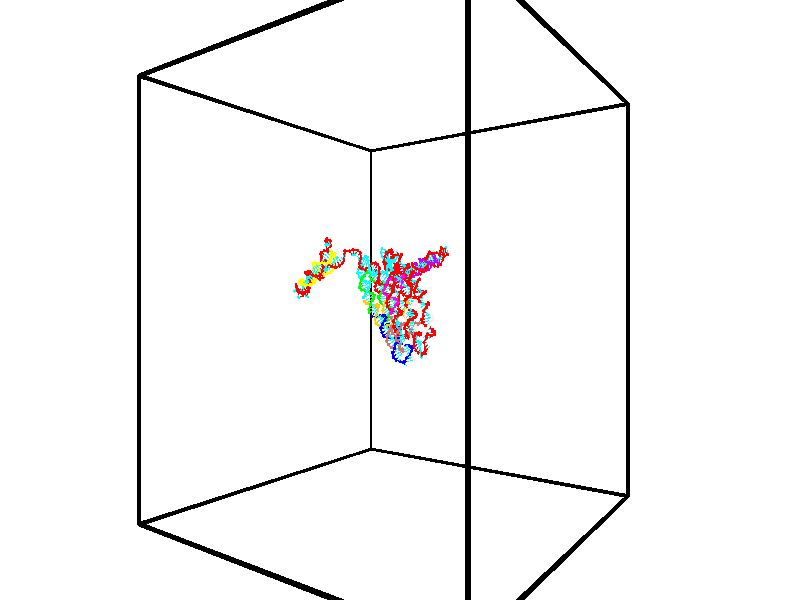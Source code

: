 // switches for output
#declare DRAW_BASES = 1; // possible values are 0, 1; only relevant for DNA ribbons
#declare DRAW_BASES_TYPE = 3; // possible values are 1, 2, 3; only relevant for DNA ribbons
#declare DRAW_FOG = 0; // set to 1 to enable fog

#include "colors.inc"

#include "transforms.inc"
background { rgb <1, 1, 1>}

#default {
   normal{
       ripples 0.25
       frequency 0.20
       turbulence 0.2
       lambda 5
   }
	finish {
		phong 0.1
		phong_size 40.
	}
}

// original window dimensions: 1024x640


// camera settings

camera {
	sky <-0, 1, 0>
	up <-0, 1, 0>
	right 1.6 * <0.581683, 0, 0.813415>
	location <-54.4937, 30, 90.4225>
	look_at <30, 30, 30>
	direction <84.4937, 0, -60.4225>
	angle 67.0682
}


# declare cpy_camera_pos = <-54.4937, 30, 90.4225>;
# if (DRAW_FOG = 1)
fog {
	fog_type 2
	up vnormalize(cpy_camera_pos)
	color rgbt<1,1,1,0.3>
	distance 1e-5
	fog_alt 3e-3
	fog_offset 48
}
# end


// LIGHTS

# declare lum = 6;
global_settings {
	ambient_light rgb lum * <0.05, 0.05, 0.05>
	max_trace_level 15
}# declare cpy_direct_light_amount = 0.25;
light_source
{	1000 * <0.231732, -1, 1.3951>,
	rgb lum * cpy_direct_light_amount
	parallel
}

light_source
{	1000 * <-0.231732, 1, -1.3951>,
	rgb lum * cpy_direct_light_amount
	parallel
}

// strand 0

// nucleotide -1

// particle -1
sphere {
	<42.908855, 33.110264, 23.331787> 0.250000
	pigment { color rgbt <1,0,0,0> }
	no_shadow
}
cylinder {
	<42.785709, 33.135441, 22.952049>,  <42.711823, 33.150547, 22.724207>, 0.100000
	pigment { color rgbt <1,0,0,0> }
	no_shadow
}
cylinder {
	<42.785709, 33.135441, 22.952049>,  <42.908855, 33.110264, 23.331787>, 0.100000
	pigment { color rgbt <1,0,0,0> }
	no_shadow
}

// particle -1
sphere {
	<42.785709, 33.135441, 22.952049> 0.100000
	pigment { color rgbt <1,0,0,0> }
	no_shadow
}
sphere {
	0, 1
	scale<0.080000,0.200000,0.300000>
	matrix <-0.837246, 0.456033, 0.301750,
		0.451927, 0.887734, -0.087696,
		-0.307866, 0.062946, -0.949345,
		42.693348, 33.154324, 22.667246>
	pigment { color rgbt <0,1,1,0> }
	no_shadow
}
cylinder {
	<42.788113, 33.773178, 23.169386>,  <42.908855, 33.110264, 23.331787>, 0.130000
	pigment { color rgbt <1,0,0,0> }
	no_shadow
}

// nucleotide -1

// particle -1
sphere {
	<42.788113, 33.773178, 23.169386> 0.250000
	pigment { color rgbt <1,0,0,0> }
	no_shadow
}
cylinder {
	<42.563805, 33.526970, 22.947876>,  <42.429218, 33.379246, 22.814970>, 0.100000
	pigment { color rgbt <1,0,0,0> }
	no_shadow
}
cylinder {
	<42.563805, 33.526970, 22.947876>,  <42.788113, 33.773178, 23.169386>, 0.100000
	pigment { color rgbt <1,0,0,0> }
	no_shadow
}

// particle -1
sphere {
	<42.563805, 33.526970, 22.947876> 0.100000
	pigment { color rgbt <1,0,0,0> }
	no_shadow
}
sphere {
	0, 1
	scale<0.080000,0.200000,0.300000>
	matrix <-0.826096, 0.460911, 0.324231,
		0.055669, 0.639289, -0.766949,
		-0.560773, -0.615524, -0.553773,
		42.395573, 33.342312, 22.781744>
	pigment { color rgbt <0,1,1,0> }
	no_shadow
}
cylinder {
	<42.250782, 34.051025, 23.397627>,  <42.788113, 33.773178, 23.169386>, 0.130000
	pigment { color rgbt <1,0,0,0> }
	no_shadow
}

// nucleotide -1

// particle -1
sphere {
	<42.250782, 34.051025, 23.397627> 0.250000
	pigment { color rgbt <1,0,0,0> }
	no_shadow
}
cylinder {
	<42.097141, 33.786835, 23.139561>,  <42.004955, 33.628319, 22.984720>, 0.100000
	pigment { color rgbt <1,0,0,0> }
	no_shadow
}
cylinder {
	<42.097141, 33.786835, 23.139561>,  <42.250782, 34.051025, 23.397627>, 0.100000
	pigment { color rgbt <1,0,0,0> }
	no_shadow
}

// particle -1
sphere {
	<42.097141, 33.786835, 23.139561> 0.100000
	pigment { color rgbt <1,0,0,0> }
	no_shadow
}
sphere {
	0, 1
	scale<0.080000,0.200000,0.300000>
	matrix <-0.923018, 0.291679, 0.250921,
		0.022454, 0.691878, -0.721665,
		-0.384101, -0.660476, -0.645165,
		41.981911, 33.588692, 22.946011>
	pigment { color rgbt <0,1,1,0> }
	no_shadow
}
cylinder {
	<41.777435, 34.332298, 22.913021>,  <42.250782, 34.051025, 23.397627>, 0.130000
	pigment { color rgbt <1,0,0,0> }
	no_shadow
}

// nucleotide -1

// particle -1
sphere {
	<41.777435, 34.332298, 22.913021> 0.250000
	pigment { color rgbt <1,0,0,0> }
	no_shadow
}
cylinder {
	<41.706406, 33.957241, 23.032551>,  <41.663788, 33.732208, 23.104269>, 0.100000
	pigment { color rgbt <1,0,0,0> }
	no_shadow
}
cylinder {
	<41.706406, 33.957241, 23.032551>,  <41.777435, 34.332298, 22.913021>, 0.100000
	pigment { color rgbt <1,0,0,0> }
	no_shadow
}

// particle -1
sphere {
	<41.706406, 33.957241, 23.032551> 0.100000
	pigment { color rgbt <1,0,0,0> }
	no_shadow
}
sphere {
	0, 1
	scale<0.080000,0.200000,0.300000>
	matrix <-0.725419, 0.329907, 0.604093,
		-0.665007, -0.109500, -0.738767,
		-0.177576, -0.937642, 0.298823,
		41.653133, 33.675949, 23.122198>
	pigment { color rgbt <0,1,1,0> }
	no_shadow
}
cylinder {
	<41.463264, 34.658241, 23.434105>,  <41.777435, 34.332298, 22.913021>, 0.130000
	pigment { color rgbt <1,0,0,0> }
	no_shadow
}

// nucleotide -1

// particle -1
sphere {
	<41.463264, 34.658241, 23.434105> 0.250000
	pigment { color rgbt <1,0,0,0> }
	no_shadow
}
cylinder {
	<41.079269, 34.594624, 23.526299>,  <40.848873, 34.556454, 23.581615>, 0.100000
	pigment { color rgbt <1,0,0,0> }
	no_shadow
}
cylinder {
	<41.079269, 34.594624, 23.526299>,  <41.463264, 34.658241, 23.434105>, 0.100000
	pigment { color rgbt <1,0,0,0> }
	no_shadow
}

// particle -1
sphere {
	<41.079269, 34.594624, 23.526299> 0.100000
	pigment { color rgbt <1,0,0,0> }
	no_shadow
}
sphere {
	0, 1
	scale<0.080000,0.200000,0.300000>
	matrix <0.141504, 0.434745, 0.889367,
		-0.241647, 0.886399, -0.394846,
		-0.959991, -0.159040, 0.230484,
		40.791271, 34.546913, 23.595444>
	pigment { color rgbt <0,1,1,0> }
	no_shadow
}
cylinder {
	<41.217468, 35.194027, 23.893303>,  <41.463264, 34.658241, 23.434105>, 0.130000
	pigment { color rgbt <1,0,0,0> }
	no_shadow
}

// nucleotide -1

// particle -1
sphere {
	<41.217468, 35.194027, 23.893303> 0.250000
	pigment { color rgbt <1,0,0,0> }
	no_shadow
}
cylinder {
	<40.976414, 34.880718, 23.954384>,  <40.831779, 34.692734, 23.991034>, 0.100000
	pigment { color rgbt <1,0,0,0> }
	no_shadow
}
cylinder {
	<40.976414, 34.880718, 23.954384>,  <41.217468, 35.194027, 23.893303>, 0.100000
	pigment { color rgbt <1,0,0,0> }
	no_shadow
}

// particle -1
sphere {
	<40.976414, 34.880718, 23.954384> 0.100000
	pigment { color rgbt <1,0,0,0> }
	no_shadow
}
sphere {
	0, 1
	scale<0.080000,0.200000,0.300000>
	matrix <0.125831, 0.095694, 0.987426,
		-0.788032, 0.614275, 0.040890,
		-0.602638, -0.783268, 0.152705,
		40.795624, 34.645737, 24.000195>
	pigment { color rgbt <0,1,1,0> }
	no_shadow
}
cylinder {
	<40.693176, 35.372883, 24.382959>,  <41.217468, 35.194027, 23.893303>, 0.130000
	pigment { color rgbt <1,0,0,0> }
	no_shadow
}

// nucleotide -1

// particle -1
sphere {
	<40.693176, 35.372883, 24.382959> 0.250000
	pigment { color rgbt <1,0,0,0> }
	no_shadow
}
cylinder {
	<40.714264, 34.975990, 24.428017>,  <40.726917, 34.737854, 24.455051>, 0.100000
	pigment { color rgbt <1,0,0,0> }
	no_shadow
}
cylinder {
	<40.714264, 34.975990, 24.428017>,  <40.693176, 35.372883, 24.382959>, 0.100000
	pigment { color rgbt <1,0,0,0> }
	no_shadow
}

// particle -1
sphere {
	<40.714264, 34.975990, 24.428017> 0.100000
	pigment { color rgbt <1,0,0,0> }
	no_shadow
}
sphere {
	0, 1
	scale<0.080000,0.200000,0.300000>
	matrix <0.149874, 0.119385, 0.981471,
		-0.987298, -0.034864, 0.155005,
		0.052723, -0.992236, 0.112644,
		40.730080, 34.678318, 24.461809>
	pigment { color rgbt <0,1,1,0> }
	no_shadow
}
cylinder {
	<40.224873, 35.164406, 24.963705>,  <40.693176, 35.372883, 24.382959>, 0.130000
	pigment { color rgbt <1,0,0,0> }
	no_shadow
}

// nucleotide -1

// particle -1
sphere {
	<40.224873, 35.164406, 24.963705> 0.250000
	pigment { color rgbt <1,0,0,0> }
	no_shadow
}
cylinder {
	<40.494652, 34.876720, 24.896946>,  <40.656521, 34.704109, 24.856892>, 0.100000
	pigment { color rgbt <1,0,0,0> }
	no_shadow
}
cylinder {
	<40.494652, 34.876720, 24.896946>,  <40.224873, 35.164406, 24.963705>, 0.100000
	pigment { color rgbt <1,0,0,0> }
	no_shadow
}

// particle -1
sphere {
	<40.494652, 34.876720, 24.896946> 0.100000
	pigment { color rgbt <1,0,0,0> }
	no_shadow
}
sphere {
	0, 1
	scale<0.080000,0.200000,0.300000>
	matrix <0.254730, 0.014503, 0.966903,
		-0.692987, -0.694640, 0.192987,
		0.674449, -0.719211, -0.166895,
		40.696987, 34.660957, 24.846878>
	pigment { color rgbt <0,1,1,0> }
	no_shadow
}
cylinder {
	<40.024548, 34.611423, 25.392986>,  <40.224873, 35.164406, 24.963705>, 0.130000
	pigment { color rgbt <1,0,0,0> }
	no_shadow
}

// nucleotide -1

// particle -1
sphere {
	<40.024548, 34.611423, 25.392986> 0.250000
	pigment { color rgbt <1,0,0,0> }
	no_shadow
}
cylinder {
	<40.413895, 34.607925, 25.301350>,  <40.647503, 34.605827, 25.246368>, 0.100000
	pigment { color rgbt <1,0,0,0> }
	no_shadow
}
cylinder {
	<40.413895, 34.607925, 25.301350>,  <40.024548, 34.611423, 25.392986>, 0.100000
	pigment { color rgbt <1,0,0,0> }
	no_shadow
}

// particle -1
sphere {
	<40.413895, 34.607925, 25.301350> 0.100000
	pigment { color rgbt <1,0,0,0> }
	no_shadow
}
sphere {
	0, 1
	scale<0.080000,0.200000,0.300000>
	matrix <0.229256, 0.038027, 0.972623,
		0.000198, -0.999238, 0.039021,
		0.973366, -0.008753, -0.229089,
		40.705906, 34.605301, 25.232622>
	pigment { color rgbt <0,1,1,0> }
	no_shadow
}
cylinder {
	<40.275208, 34.260860, 25.894924>,  <40.024548, 34.611423, 25.392986>, 0.130000
	pigment { color rgbt <1,0,0,0> }
	no_shadow
}

// nucleotide -1

// particle -1
sphere {
	<40.275208, 34.260860, 25.894924> 0.250000
	pigment { color rgbt <1,0,0,0> }
	no_shadow
}
cylinder {
	<40.592461, 34.458973, 25.753139>,  <40.782814, 34.577839, 25.668070>, 0.100000
	pigment { color rgbt <1,0,0,0> }
	no_shadow
}
cylinder {
	<40.592461, 34.458973, 25.753139>,  <40.275208, 34.260860, 25.894924>, 0.100000
	pigment { color rgbt <1,0,0,0> }
	no_shadow
}

// particle -1
sphere {
	<40.592461, 34.458973, 25.753139> 0.100000
	pigment { color rgbt <1,0,0,0> }
	no_shadow
}
sphere {
	0, 1
	scale<0.080000,0.200000,0.300000>
	matrix <0.263266, 0.246016, 0.932828,
		0.549211, -0.833173, 0.064733,
		0.793132, 0.495277, -0.354460,
		40.830399, 34.607555, 25.646801>
	pigment { color rgbt <0,1,1,0> }
	no_shadow
}
cylinder {
	<40.859829, 33.976391, 26.279446>,  <40.275208, 34.260860, 25.894924>, 0.130000
	pigment { color rgbt <1,0,0,0> }
	no_shadow
}

// nucleotide -1

// particle -1
sphere {
	<40.859829, 33.976391, 26.279446> 0.250000
	pigment { color rgbt <1,0,0,0> }
	no_shadow
}
cylinder {
	<40.957691, 34.339325, 26.142689>,  <41.016407, 34.557083, 26.060635>, 0.100000
	pigment { color rgbt <1,0,0,0> }
	no_shadow
}
cylinder {
	<40.957691, 34.339325, 26.142689>,  <40.859829, 33.976391, 26.279446>, 0.100000
	pigment { color rgbt <1,0,0,0> }
	no_shadow
}

// particle -1
sphere {
	<40.957691, 34.339325, 26.142689> 0.100000
	pigment { color rgbt <1,0,0,0> }
	no_shadow
}
sphere {
	0, 1
	scale<0.080000,0.200000,0.300000>
	matrix <0.317398, 0.258236, 0.912454,
		0.916189, -0.331753, -0.224806,
		0.244657, 0.907333, -0.341891,
		41.031090, 34.611526, 26.040121>
	pigment { color rgbt <0,1,1,0> }
	no_shadow
}
cylinder {
	<41.494381, 34.105412, 26.612074>,  <40.859829, 33.976391, 26.279446>, 0.130000
	pigment { color rgbt <1,0,0,0> }
	no_shadow
}

// nucleotide -1

// particle -1
sphere {
	<41.494381, 34.105412, 26.612074> 0.250000
	pigment { color rgbt <1,0,0,0> }
	no_shadow
}
cylinder {
	<41.356747, 34.455528, 26.476154>,  <41.274166, 34.665600, 26.394604>, 0.100000
	pigment { color rgbt <1,0,0,0> }
	no_shadow
}
cylinder {
	<41.356747, 34.455528, 26.476154>,  <41.494381, 34.105412, 26.612074>, 0.100000
	pigment { color rgbt <1,0,0,0> }
	no_shadow
}

// particle -1
sphere {
	<41.356747, 34.455528, 26.476154> 0.100000
	pigment { color rgbt <1,0,0,0> }
	no_shadow
}
sphere {
	0, 1
	scale<0.080000,0.200000,0.300000>
	matrix <0.345573, 0.454548, 0.820954,
		0.873032, 0.165053, -0.458882,
		-0.344085, 0.875296, -0.339797,
		41.253521, 34.718117, 26.374216>
	pigment { color rgbt <0,1,1,0> }
	no_shadow
}
cylinder {
	<42.037117, 34.625080, 26.707346>,  <41.494381, 34.105412, 26.612074>, 0.130000
	pigment { color rgbt <1,0,0,0> }
	no_shadow
}

// nucleotide -1

// particle -1
sphere {
	<42.037117, 34.625080, 26.707346> 0.250000
	pigment { color rgbt <1,0,0,0> }
	no_shadow
}
cylinder {
	<41.695419, 34.829128, 26.667271>,  <41.490402, 34.951557, 26.643225>, 0.100000
	pigment { color rgbt <1,0,0,0> }
	no_shadow
}
cylinder {
	<41.695419, 34.829128, 26.667271>,  <42.037117, 34.625080, 26.707346>, 0.100000
	pigment { color rgbt <1,0,0,0> }
	no_shadow
}

// particle -1
sphere {
	<41.695419, 34.829128, 26.667271> 0.100000
	pigment { color rgbt <1,0,0,0> }
	no_shadow
}
sphere {
	0, 1
	scale<0.080000,0.200000,0.300000>
	matrix <0.165202, 0.449100, 0.878076,
		0.492922, 0.733541, -0.467916,
		-0.854246, 0.510124, -0.100189,
		41.439144, 34.982166, 26.637215>
	pigment { color rgbt <0,1,1,0> }
	no_shadow
}
cylinder {
	<42.206070, 35.182663, 27.037279>,  <42.037117, 34.625080, 26.707346>, 0.130000
	pigment { color rgbt <1,0,0,0> }
	no_shadow
}

// nucleotide -1

// particle -1
sphere {
	<42.206070, 35.182663, 27.037279> 0.250000
	pigment { color rgbt <1,0,0,0> }
	no_shadow
}
cylinder {
	<41.807255, 35.213303, 27.034603>,  <41.567966, 35.231686, 27.032997>, 0.100000
	pigment { color rgbt <1,0,0,0> }
	no_shadow
}
cylinder {
	<41.807255, 35.213303, 27.034603>,  <42.206070, 35.182663, 27.037279>, 0.100000
	pigment { color rgbt <1,0,0,0> }
	no_shadow
}

// particle -1
sphere {
	<41.807255, 35.213303, 27.034603> 0.100000
	pigment { color rgbt <1,0,0,0> }
	no_shadow
}
sphere {
	0, 1
	scale<0.080000,0.200000,0.300000>
	matrix <0.023223, 0.382896, 0.923500,
		0.073305, 0.920610, -0.383541,
		-0.997039, 0.076604, -0.006689,
		41.508144, 35.236282, 27.032597>
	pigment { color rgbt <0,1,1,0> }
	no_shadow
}
cylinder {
	<41.994617, 35.919155, 27.190870>,  <42.206070, 35.182663, 27.037279>, 0.130000
	pigment { color rgbt <1,0,0,0> }
	no_shadow
}

// nucleotide -1

// particle -1
sphere {
	<41.994617, 35.919155, 27.190870> 0.250000
	pigment { color rgbt <1,0,0,0> }
	no_shadow
}
cylinder {
	<41.681644, 35.691986, 27.293060>,  <41.493862, 35.555687, 27.354374>, 0.100000
	pigment { color rgbt <1,0,0,0> }
	no_shadow
}
cylinder {
	<41.681644, 35.691986, 27.293060>,  <41.994617, 35.919155, 27.190870>, 0.100000
	pigment { color rgbt <1,0,0,0> }
	no_shadow
}

// particle -1
sphere {
	<41.681644, 35.691986, 27.293060> 0.100000
	pigment { color rgbt <1,0,0,0> }
	no_shadow
}
sphere {
	0, 1
	scale<0.080000,0.200000,0.300000>
	matrix <0.008763, 0.400165, 0.916401,
		-0.622673, 0.719261, -0.308125,
		-0.782433, -0.567918, 0.255475,
		41.446915, 35.521610, 27.369703>
	pigment { color rgbt <0,1,1,0> }
	no_shadow
}
cylinder {
	<41.592472, 36.367706, 27.381037>,  <41.994617, 35.919155, 27.190870>, 0.130000
	pigment { color rgbt <1,0,0,0> }
	no_shadow
}

// nucleotide -1

// particle -1
sphere {
	<41.592472, 36.367706, 27.381037> 0.250000
	pigment { color rgbt <1,0,0,0> }
	no_shadow
}
cylinder {
	<41.459675, 36.031578, 27.552448>,  <41.379997, 35.829899, 27.655294>, 0.100000
	pigment { color rgbt <1,0,0,0> }
	no_shadow
}
cylinder {
	<41.459675, 36.031578, 27.552448>,  <41.592472, 36.367706, 27.381037>, 0.100000
	pigment { color rgbt <1,0,0,0> }
	no_shadow
}

// particle -1
sphere {
	<41.459675, 36.031578, 27.552448> 0.100000
	pigment { color rgbt <1,0,0,0> }
	no_shadow
}
sphere {
	0, 1
	scale<0.080000,0.200000,0.300000>
	matrix <-0.047004, 0.468468, 0.882229,
		-0.942110, 0.272752, -0.195026,
		-0.331993, -0.840323, 0.428528,
		41.360077, 35.779480, 27.681007>
	pigment { color rgbt <0,1,1,0> }
	no_shadow
}
cylinder {
	<41.042347, 36.592869, 27.862099>,  <41.592472, 36.367706, 27.381037>, 0.130000
	pigment { color rgbt <1,0,0,0> }
	no_shadow
}

// nucleotide -1

// particle -1
sphere {
	<41.042347, 36.592869, 27.862099> 0.250000
	pigment { color rgbt <1,0,0,0> }
	no_shadow
}
cylinder {
	<41.178421, 36.236240, 27.981678>,  <41.260067, 36.022263, 28.053427>, 0.100000
	pigment { color rgbt <1,0,0,0> }
	no_shadow
}
cylinder {
	<41.178421, 36.236240, 27.981678>,  <41.042347, 36.592869, 27.862099>, 0.100000
	pigment { color rgbt <1,0,0,0> }
	no_shadow
}

// particle -1
sphere {
	<41.178421, 36.236240, 27.981678> 0.100000
	pigment { color rgbt <1,0,0,0> }
	no_shadow
}
sphere {
	0, 1
	scale<0.080000,0.200000,0.300000>
	matrix <-0.031989, 0.306754, 0.951251,
		-0.939815, -0.333163, 0.075832,
		0.340184, -0.891574, 0.298949,
		41.280476, 35.968769, 28.071363>
	pigment { color rgbt <0,1,1,0> }
	no_shadow
}
cylinder {
	<40.620243, 36.482178, 28.397408>,  <41.042347, 36.592869, 27.862099>, 0.130000
	pigment { color rgbt <1,0,0,0> }
	no_shadow
}

// nucleotide -1

// particle -1
sphere {
	<40.620243, 36.482178, 28.397408> 0.250000
	pigment { color rgbt <1,0,0,0> }
	no_shadow
}
cylinder {
	<40.899166, 36.207596, 28.479908>,  <41.066521, 36.042847, 28.529408>, 0.100000
	pigment { color rgbt <1,0,0,0> }
	no_shadow
}
cylinder {
	<40.899166, 36.207596, 28.479908>,  <40.620243, 36.482178, 28.397408>, 0.100000
	pigment { color rgbt <1,0,0,0> }
	no_shadow
}

// particle -1
sphere {
	<40.899166, 36.207596, 28.479908> 0.100000
	pigment { color rgbt <1,0,0,0> }
	no_shadow
}
sphere {
	0, 1
	scale<0.080000,0.200000,0.300000>
	matrix <-0.088581, 0.203011, 0.975161,
		-0.711273, -0.698261, 0.080755,
		0.697312, -0.686453, 0.206249,
		41.108360, 36.001659, 28.541782>
	pigment { color rgbt <0,1,1,0> }
	no_shadow
}
cylinder {
	<40.488308, 36.111759, 28.944889>,  <40.620243, 36.482178, 28.397408>, 0.130000
	pigment { color rgbt <1,0,0,0> }
	no_shadow
}

// nucleotide -1

// particle -1
sphere {
	<40.488308, 36.111759, 28.944889> 0.250000
	pigment { color rgbt <1,0,0,0> }
	no_shadow
}
cylinder {
	<40.883236, 36.049686, 28.931522>,  <41.120193, 36.012444, 28.923502>, 0.100000
	pigment { color rgbt <1,0,0,0> }
	no_shadow
}
cylinder {
	<40.883236, 36.049686, 28.931522>,  <40.488308, 36.111759, 28.944889>, 0.100000
	pigment { color rgbt <1,0,0,0> }
	no_shadow
}

// particle -1
sphere {
	<40.883236, 36.049686, 28.931522> 0.100000
	pigment { color rgbt <1,0,0,0> }
	no_shadow
}
sphere {
	0, 1
	scale<0.080000,0.200000,0.300000>
	matrix <0.054364, 0.132765, 0.989655,
		-0.149144, -0.978923, 0.139518,
		0.987320, -0.155185, -0.033417,
		41.179432, 36.003132, 28.921497>
	pigment { color rgbt <0,1,1,0> }
	no_shadow
}
cylinder {
	<40.672859, 35.583061, 29.508961>,  <40.488308, 36.111759, 28.944889>, 0.130000
	pigment { color rgbt <1,0,0,0> }
	no_shadow
}

// nucleotide -1

// particle -1
sphere {
	<40.672859, 35.583061, 29.508961> 0.250000
	pigment { color rgbt <1,0,0,0> }
	no_shadow
}
cylinder {
	<41.012562, 35.777561, 29.426662>,  <41.216381, 35.894260, 29.377283>, 0.100000
	pigment { color rgbt <1,0,0,0> }
	no_shadow
}
cylinder {
	<41.012562, 35.777561, 29.426662>,  <40.672859, 35.583061, 29.508961>, 0.100000
	pigment { color rgbt <1,0,0,0> }
	no_shadow
}

// particle -1
sphere {
	<41.012562, 35.777561, 29.426662> 0.100000
	pigment { color rgbt <1,0,0,0> }
	no_shadow
}
sphere {
	0, 1
	scale<0.080000,0.200000,0.300000>
	matrix <0.190751, 0.080793, 0.978308,
		0.492324, -0.870077, -0.024139,
		0.849254, 0.486249, -0.205744,
		41.267338, 35.923435, 29.364939>
	pigment { color rgbt <0,1,1,0> }
	no_shadow
}
cylinder {
	<41.146046, 35.254063, 29.964558>,  <40.672859, 35.583061, 29.508961>, 0.130000
	pigment { color rgbt <1,0,0,0> }
	no_shadow
}

// nucleotide -1

// particle -1
sphere {
	<41.146046, 35.254063, 29.964558> 0.250000
	pigment { color rgbt <1,0,0,0> }
	no_shadow
}
cylinder {
	<41.278973, 35.618546, 29.867172>,  <41.358730, 35.837234, 29.808741>, 0.100000
	pigment { color rgbt <1,0,0,0> }
	no_shadow
}
cylinder {
	<41.278973, 35.618546, 29.867172>,  <41.146046, 35.254063, 29.964558>, 0.100000
	pigment { color rgbt <1,0,0,0> }
	no_shadow
}

// particle -1
sphere {
	<41.278973, 35.618546, 29.867172> 0.100000
	pigment { color rgbt <1,0,0,0> }
	no_shadow
}
sphere {
	0, 1
	scale<0.080000,0.200000,0.300000>
	matrix <0.153676, 0.202374, 0.967176,
		0.930564, -0.358823, -0.072778,
		0.332316, 0.911203, -0.243464,
		41.378666, 35.891907, 29.794132>
	pigment { color rgbt <0,1,1,0> }
	no_shadow
}
cylinder {
	<41.705402, 35.229336, 30.402847>,  <41.146046, 35.254063, 29.964558>, 0.130000
	pigment { color rgbt <1,0,0,0> }
	no_shadow
}

// nucleotide -1

// particle -1
sphere {
	<41.705402, 35.229336, 30.402847> 0.250000
	pigment { color rgbt <1,0,0,0> }
	no_shadow
}
cylinder {
	<41.598476, 35.601303, 30.301815>,  <41.534321, 35.824482, 30.241196>, 0.100000
	pigment { color rgbt <1,0,0,0> }
	no_shadow
}
cylinder {
	<41.598476, 35.601303, 30.301815>,  <41.705402, 35.229336, 30.402847>, 0.100000
	pigment { color rgbt <1,0,0,0> }
	no_shadow
}

// particle -1
sphere {
	<41.598476, 35.601303, 30.301815> 0.100000
	pigment { color rgbt <1,0,0,0> }
	no_shadow
}
sphere {
	0, 1
	scale<0.080000,0.200000,0.300000>
	matrix <-0.185633, 0.207514, 0.960458,
		0.945561, 0.303629, 0.117153,
		-0.267312, 0.929918, -0.252580,
		41.518284, 35.880280, 30.226042>
	pigment { color rgbt <0,1,1,0> }
	no_shadow
}
cylinder {
	<41.753387, 35.597679, 31.040745>,  <41.705402, 35.229336, 30.402847>, 0.130000
	pigment { color rgbt <1,0,0,0> }
	no_shadow
}

// nucleotide -1

// particle -1
sphere {
	<41.753387, 35.597679, 31.040745> 0.250000
	pigment { color rgbt <1,0,0,0> }
	no_shadow
}
cylinder {
	<41.555977, 35.868114, 30.821899>,  <41.437531, 36.030376, 30.690592>, 0.100000
	pigment { color rgbt <1,0,0,0> }
	no_shadow
}
cylinder {
	<41.555977, 35.868114, 30.821899>,  <41.753387, 35.597679, 31.040745>, 0.100000
	pigment { color rgbt <1,0,0,0> }
	no_shadow
}

// particle -1
sphere {
	<41.555977, 35.868114, 30.821899> 0.100000
	pigment { color rgbt <1,0,0,0> }
	no_shadow
}
sphere {
	0, 1
	scale<0.080000,0.200000,0.300000>
	matrix <-0.257368, 0.487361, 0.834411,
		0.830776, 0.552617, -0.066524,
		-0.493531, 0.676087, -0.547114,
		41.407917, 36.070942, 30.657764>
	pigment { color rgbt <0,1,1,0> }
	no_shadow
}
cylinder {
	<41.954948, 36.329777, 31.311255>,  <41.753387, 35.597679, 31.040745>, 0.130000
	pigment { color rgbt <1,0,0,0> }
	no_shadow
}

// nucleotide -1

// particle -1
sphere {
	<41.954948, 36.329777, 31.311255> 0.250000
	pigment { color rgbt <1,0,0,0> }
	no_shadow
}
cylinder {
	<41.596554, 36.344341, 31.134216>,  <41.381519, 36.353081, 31.027994>, 0.100000
	pigment { color rgbt <1,0,0,0> }
	no_shadow
}
cylinder {
	<41.596554, 36.344341, 31.134216>,  <41.954948, 36.329777, 31.311255>, 0.100000
	pigment { color rgbt <1,0,0,0> }
	no_shadow
}

// particle -1
sphere {
	<41.596554, 36.344341, 31.134216> 0.100000
	pigment { color rgbt <1,0,0,0> }
	no_shadow
}
sphere {
	0, 1
	scale<0.080000,0.200000,0.300000>
	matrix <-0.402314, 0.355452, 0.843681,
		0.188038, 0.933985, -0.303831,
		-0.895983, 0.036409, -0.442593,
		41.327759, 36.355263, 31.001438>
	pigment { color rgbt <0,1,1,0> }
	no_shadow
}
cylinder {
	<41.667179, 36.956802, 31.563248>,  <41.954948, 36.329777, 31.311255>, 0.130000
	pigment { color rgbt <1,0,0,0> }
	no_shadow
}

// nucleotide -1

// particle -1
sphere {
	<41.667179, 36.956802, 31.563248> 0.250000
	pigment { color rgbt <1,0,0,0> }
	no_shadow
}
cylinder {
	<41.365654, 36.735718, 31.421101>,  <41.184738, 36.603069, 31.335814>, 0.100000
	pigment { color rgbt <1,0,0,0> }
	no_shadow
}
cylinder {
	<41.365654, 36.735718, 31.421101>,  <41.667179, 36.956802, 31.563248>, 0.100000
	pigment { color rgbt <1,0,0,0> }
	no_shadow
}

// particle -1
sphere {
	<41.365654, 36.735718, 31.421101> 0.100000
	pigment { color rgbt <1,0,0,0> }
	no_shadow
}
sphere {
	0, 1
	scale<0.080000,0.200000,0.300000>
	matrix <-0.554563, 0.245031, 0.795248,
		-0.352465, 0.796538, -0.491218,
		-0.753809, -0.552709, -0.355365,
		41.139511, 36.569904, 31.314491>
	pigment { color rgbt <0,1,1,0> }
	no_shadow
}
cylinder {
	<41.113144, 37.362556, 31.822893>,  <41.667179, 36.956802, 31.563248>, 0.130000
	pigment { color rgbt <1,0,0,0> }
	no_shadow
}

// nucleotide -1

// particle -1
sphere {
	<41.113144, 37.362556, 31.822893> 0.250000
	pigment { color rgbt <1,0,0,0> }
	no_shadow
}
cylinder {
	<40.931675, 37.023685, 31.712288>,  <40.822792, 36.820362, 31.645924>, 0.100000
	pigment { color rgbt <1,0,0,0> }
	no_shadow
}
cylinder {
	<40.931675, 37.023685, 31.712288>,  <41.113144, 37.362556, 31.822893>, 0.100000
	pigment { color rgbt <1,0,0,0> }
	no_shadow
}

// particle -1
sphere {
	<40.931675, 37.023685, 31.712288> 0.100000
	pigment { color rgbt <1,0,0,0> }
	no_shadow
}
sphere {
	0, 1
	scale<0.080000,0.200000,0.300000>
	matrix <-0.673807, 0.123023, 0.728595,
		-0.583234, 0.516864, -0.626649,
		-0.453677, -0.847182, -0.276515,
		40.795570, 36.769531, 31.629333>
	pigment { color rgbt <0,1,1,0> }
	no_shadow
}
cylinder {
	<40.430859, 37.474827, 31.610609>,  <41.113144, 37.362556, 31.822893>, 0.130000
	pigment { color rgbt <1,0,0,0> }
	no_shadow
}

// nucleotide -1

// particle -1
sphere {
	<40.430859, 37.474827, 31.610609> 0.250000
	pigment { color rgbt <1,0,0,0> }
	no_shadow
}
cylinder {
	<40.481049, 37.110069, 31.766922>,  <40.511162, 36.891216, 31.860710>, 0.100000
	pigment { color rgbt <1,0,0,0> }
	no_shadow
}
cylinder {
	<40.481049, 37.110069, 31.766922>,  <40.430859, 37.474827, 31.610609>, 0.100000
	pigment { color rgbt <1,0,0,0> }
	no_shadow
}

// particle -1
sphere {
	<40.481049, 37.110069, 31.766922> 0.100000
	pigment { color rgbt <1,0,0,0> }
	no_shadow
}
sphere {
	0, 1
	scale<0.080000,0.200000,0.300000>
	matrix <-0.616555, 0.236919, 0.750819,
		-0.777249, -0.335147, -0.532504,
		0.125474, -0.911892, 0.390782,
		40.518692, 36.836502, 31.884157>
	pigment { color rgbt <0,1,1,0> }
	no_shadow
}
cylinder {
	<40.160896, 38.038464, 32.004646>,  <40.430859, 37.474827, 31.610609>, 0.130000
	pigment { color rgbt <1,0,0,0> }
	no_shadow
}

// nucleotide -1

// particle -1
sphere {
	<40.160896, 38.038464, 32.004646> 0.250000
	pigment { color rgbt <1,0,0,0> }
	no_shadow
}
cylinder {
	<40.376869, 37.899899, 32.311493>,  <40.506454, 37.816761, 32.495602>, 0.100000
	pigment { color rgbt <1,0,0,0> }
	no_shadow
}
cylinder {
	<40.376869, 37.899899, 32.311493>,  <40.160896, 38.038464, 32.004646>, 0.100000
	pigment { color rgbt <1,0,0,0> }
	no_shadow
}

// particle -1
sphere {
	<40.376869, 37.899899, 32.311493> 0.100000
	pigment { color rgbt <1,0,0,0> }
	no_shadow
}
sphere {
	0, 1
	scale<0.080000,0.200000,0.300000>
	matrix <-0.697871, 0.325300, 0.638088,
		-0.470586, -0.879874, -0.066112,
		0.539930, -0.346412, 0.767120,
		40.538849, 37.795975, 32.541630>
	pigment { color rgbt <0,1,1,0> }
	no_shadow
}
cylinder {
	<39.789455, 37.592918, 32.443966>,  <40.160896, 38.038464, 32.004646>, 0.130000
	pigment { color rgbt <1,0,0,0> }
	no_shadow
}

// nucleotide -1

// particle -1
sphere {
	<39.789455, 37.592918, 32.443966> 0.250000
	pigment { color rgbt <1,0,0,0> }
	no_shadow
}
cylinder {
	<40.088882, 37.762989, 32.647480>,  <40.268539, 37.865032, 32.769588>, 0.100000
	pigment { color rgbt <1,0,0,0> }
	no_shadow
}
cylinder {
	<40.088882, 37.762989, 32.647480>,  <39.789455, 37.592918, 32.443966>, 0.100000
	pigment { color rgbt <1,0,0,0> }
	no_shadow
}

// particle -1
sphere {
	<40.088882, 37.762989, 32.647480> 0.100000
	pigment { color rgbt <1,0,0,0> }
	no_shadow
}
sphere {
	0, 1
	scale<0.080000,0.200000,0.300000>
	matrix <-0.662140, 0.439090, 0.607264,
		0.034789, -0.791471, 0.610215,
		0.748572, 0.425174, 0.508790,
		40.313454, 37.890541, 32.800117>
	pigment { color rgbt <0,1,1,0> }
	no_shadow
}
cylinder {
	<39.740849, 37.426483, 33.075329>,  <39.789455, 37.592918, 32.443966>, 0.130000
	pigment { color rgbt <1,0,0,0> }
	no_shadow
}

// nucleotide -1

// particle -1
sphere {
	<39.740849, 37.426483, 33.075329> 0.250000
	pigment { color rgbt <1,0,0,0> }
	no_shadow
}
cylinder {
	<39.951584, 37.765991, 33.093365>,  <40.078026, 37.969696, 33.104187>, 0.100000
	pigment { color rgbt <1,0,0,0> }
	no_shadow
}
cylinder {
	<39.951584, 37.765991, 33.093365>,  <39.740849, 37.426483, 33.075329>, 0.100000
	pigment { color rgbt <1,0,0,0> }
	no_shadow
}

// particle -1
sphere {
	<39.951584, 37.765991, 33.093365> 0.100000
	pigment { color rgbt <1,0,0,0> }
	no_shadow
}
sphere {
	0, 1
	scale<0.080000,0.200000,0.300000>
	matrix <-0.615916, 0.344672, 0.708413,
		0.585737, -0.400991, 0.704357,
		0.526839, 0.848768, 0.045089,
		40.109634, 38.020622, 33.106892>
	pigment { color rgbt <0,1,1,0> }
	no_shadow
}
cylinder {
	<39.759071, 36.881504, 33.668407>,  <39.740849, 37.426483, 33.075329>, 0.130000
	pigment { color rgbt <1,0,0,0> }
	no_shadow
}

// nucleotide -1

// particle -1
sphere {
	<39.759071, 36.881504, 33.668407> 0.250000
	pigment { color rgbt <1,0,0,0> }
	no_shadow
}
cylinder {
	<39.469631, 37.123615, 33.801094>,  <39.295967, 37.268883, 33.880707>, 0.100000
	pigment { color rgbt <1,0,0,0> }
	no_shadow
}
cylinder {
	<39.469631, 37.123615, 33.801094>,  <39.759071, 36.881504, 33.668407>, 0.100000
	pigment { color rgbt <1,0,0,0> }
	no_shadow
}

// particle -1
sphere {
	<39.469631, 37.123615, 33.801094> 0.100000
	pigment { color rgbt <1,0,0,0> }
	no_shadow
}
sphere {
	0, 1
	scale<0.080000,0.200000,0.300000>
	matrix <-0.383126, 0.047522, -0.922473,
		-0.574120, -0.794591, 0.197512,
		-0.723603, 0.605282, 0.331712,
		39.252552, 37.305199, 33.900608>
	pigment { color rgbt <0,1,1,0> }
	no_shadow
}
cylinder {
	<39.119499, 36.634224, 33.364887>,  <39.759071, 36.881504, 33.668407>, 0.130000
	pigment { color rgbt <1,0,0,0> }
	no_shadow
}

// nucleotide -1

// particle -1
sphere {
	<39.119499, 36.634224, 33.364887> 0.250000
	pigment { color rgbt <1,0,0,0> }
	no_shadow
}
cylinder {
	<39.068058, 37.027752, 33.414780>,  <39.037193, 37.263870, 33.444714>, 0.100000
	pigment { color rgbt <1,0,0,0> }
	no_shadow
}
cylinder {
	<39.068058, 37.027752, 33.414780>,  <39.119499, 36.634224, 33.364887>, 0.100000
	pigment { color rgbt <1,0,0,0> }
	no_shadow
}

// particle -1
sphere {
	<39.068058, 37.027752, 33.414780> 0.100000
	pigment { color rgbt <1,0,0,0> }
	no_shadow
}
sphere {
	0, 1
	scale<0.080000,0.200000,0.300000>
	matrix <-0.559140, 0.031943, -0.828458,
		-0.819039, -0.176284, 0.545985,
		-0.128604, 0.983821, 0.124730,
		39.029476, 37.322899, 33.452198>
	pigment { color rgbt <0,1,1,0> }
	no_shadow
}
cylinder {
	<38.409004, 36.882393, 33.523449>,  <39.119499, 36.634224, 33.364887>, 0.130000
	pigment { color rgbt <1,0,0,0> }
	no_shadow
}

// nucleotide -1

// particle -1
sphere {
	<38.409004, 36.882393, 33.523449> 0.250000
	pigment { color rgbt <1,0,0,0> }
	no_shadow
}
cylinder {
	<38.624741, 37.141750, 33.308525>,  <38.754181, 37.297363, 33.179573>, 0.100000
	pigment { color rgbt <1,0,0,0> }
	no_shadow
}
cylinder {
	<38.624741, 37.141750, 33.308525>,  <38.409004, 36.882393, 33.523449>, 0.100000
	pigment { color rgbt <1,0,0,0> }
	no_shadow
}

// particle -1
sphere {
	<38.624741, 37.141750, 33.308525> 0.100000
	pigment { color rgbt <1,0,0,0> }
	no_shadow
}
sphere {
	0, 1
	scale<0.080000,0.200000,0.300000>
	matrix <-0.624855, -0.119584, -0.771528,
		-0.564505, 0.751857, 0.340654,
		0.539342, 0.648391, -0.537308,
		38.786545, 37.336269, 33.147331>
	pigment { color rgbt <0,1,1,0> }
	no_shadow
}
cylinder {
	<38.537373, 36.772232, 32.744247>,  <38.409004, 36.882393, 33.523449>, 0.130000
	pigment { color rgbt <1,0,0,0> }
	no_shadow
}

// nucleotide -1

// particle -1
sphere {
	<38.537373, 36.772232, 32.744247> 0.250000
	pigment { color rgbt <1,0,0,0> }
	no_shadow
}
cylinder {
	<38.593586, 37.049095, 32.461075>,  <38.627316, 37.215214, 32.291172>, 0.100000
	pigment { color rgbt <1,0,0,0> }
	no_shadow
}
cylinder {
	<38.593586, 37.049095, 32.461075>,  <38.537373, 36.772232, 32.744247>, 0.100000
	pigment { color rgbt <1,0,0,0> }
	no_shadow
}

// particle -1
sphere {
	<38.593586, 37.049095, 32.461075> 0.100000
	pigment { color rgbt <1,0,0,0> }
	no_shadow
}
sphere {
	0, 1
	scale<0.080000,0.200000,0.300000>
	matrix <-0.679603, -0.452534, -0.577367,
		-0.719993, 0.562249, 0.406799,
		0.140534, 0.692162, -0.707928,
		38.635746, 37.256744, 32.248695>
	pigment { color rgbt <0,1,1,0> }
	no_shadow
}
cylinder {
	<37.866455, 37.106583, 32.471428>,  <38.537373, 36.772232, 32.744247>, 0.130000
	pigment { color rgbt <1,0,0,0> }
	no_shadow
}

// nucleotide -1

// particle -1
sphere {
	<37.866455, 37.106583, 32.471428> 0.250000
	pigment { color rgbt <1,0,0,0> }
	no_shadow
}
cylinder {
	<38.132942, 37.078842, 32.174416>,  <38.292835, 37.062199, 31.996208>, 0.100000
	pigment { color rgbt <1,0,0,0> }
	no_shadow
}
cylinder {
	<38.132942, 37.078842, 32.174416>,  <37.866455, 37.106583, 32.471428>, 0.100000
	pigment { color rgbt <1,0,0,0> }
	no_shadow
}

// particle -1
sphere {
	<38.132942, 37.078842, 32.174416> 0.100000
	pigment { color rgbt <1,0,0,0> }
	no_shadow
}
sphere {
	0, 1
	scale<0.080000,0.200000,0.300000>
	matrix <-0.721543, -0.311619, -0.618280,
		-0.188506, 0.947673, -0.257647,
		0.666215, -0.069354, -0.742528,
		38.332806, 37.058037, 31.951656>
	pigment { color rgbt <0,1,1,0> }
	no_shadow
}
cylinder {
	<37.410488, 36.979290, 31.854586>,  <37.866455, 37.106583, 32.471428>, 0.130000
	pigment { color rgbt <1,0,0,0> }
	no_shadow
}

// nucleotide -1

// particle -1
sphere {
	<37.410488, 36.979290, 31.854586> 0.250000
	pigment { color rgbt <1,0,0,0> }
	no_shadow
}
cylinder {
	<37.780651, 36.909092, 31.720234>,  <38.002750, 36.866974, 31.639622>, 0.100000
	pigment { color rgbt <1,0,0,0> }
	no_shadow
}
cylinder {
	<37.780651, 36.909092, 31.720234>,  <37.410488, 36.979290, 31.854586>, 0.100000
	pigment { color rgbt <1,0,0,0> }
	no_shadow
}

// particle -1
sphere {
	<37.780651, 36.909092, 31.720234> 0.100000
	pigment { color rgbt <1,0,0,0> }
	no_shadow
}
sphere {
	0, 1
	scale<0.080000,0.200000,0.300000>
	matrix <-0.378380, -0.378756, -0.844614,
		0.021005, 0.908706, -0.416908,
		0.925412, -0.175491, -0.335881,
		38.058273, 36.856445, 31.619471>
	pigment { color rgbt <0,1,1,0> }
	no_shadow
}
cylinder {
	<37.605000, 37.255939, 31.084492>,  <37.410488, 36.979290, 31.854586>, 0.130000
	pigment { color rgbt <1,0,0,0> }
	no_shadow
}

// nucleotide -1

// particle -1
sphere {
	<37.605000, 37.255939, 31.084492> 0.250000
	pigment { color rgbt <1,0,0,0> }
	no_shadow
}
cylinder {
	<37.838764, 36.951981, 31.198353>,  <37.979023, 36.769608, 31.266670>, 0.100000
	pigment { color rgbt <1,0,0,0> }
	no_shadow
}
cylinder {
	<37.838764, 36.951981, 31.198353>,  <37.605000, 37.255939, 31.084492>, 0.100000
	pigment { color rgbt <1,0,0,0> }
	no_shadow
}

// particle -1
sphere {
	<37.838764, 36.951981, 31.198353> 0.100000
	pigment { color rgbt <1,0,0,0> }
	no_shadow
}
sphere {
	0, 1
	scale<0.080000,0.200000,0.300000>
	matrix <-0.335959, -0.545895, -0.767548,
		0.738647, 0.352929, -0.574318,
		0.584407, -0.759895, 0.284654,
		38.014088, 36.724010, 31.283749>
	pigment { color rgbt <0,1,1,0> }
	no_shadow
}
cylinder {
	<38.120098, 37.117340, 30.644278>,  <37.605000, 37.255939, 31.084492>, 0.130000
	pigment { color rgbt <1,0,0,0> }
	no_shadow
}

// nucleotide -1

// particle -1
sphere {
	<38.120098, 37.117340, 30.644278> 0.250000
	pigment { color rgbt <1,0,0,0> }
	no_shadow
}
cylinder {
	<38.026707, 36.780071, 30.838001>,  <37.970673, 36.577709, 30.954235>, 0.100000
	pigment { color rgbt <1,0,0,0> }
	no_shadow
}
cylinder {
	<38.026707, 36.780071, 30.838001>,  <38.120098, 37.117340, 30.644278>, 0.100000
	pigment { color rgbt <1,0,0,0> }
	no_shadow
}

// particle -1
sphere {
	<38.026707, 36.780071, 30.838001> 0.100000
	pigment { color rgbt <1,0,0,0> }
	no_shadow
}
sphere {
	0, 1
	scale<0.080000,0.200000,0.300000>
	matrix <-0.192691, -0.448074, -0.872983,
		0.953078, -0.297146, -0.057855,
		-0.233480, -0.843169, 0.484307,
		37.956661, 36.527122, 30.983294>
	pigment { color rgbt <0,1,1,0> }
	no_shadow
}
cylinder {
	<38.376579, 36.685337, 30.193731>,  <38.120098, 37.117340, 30.644278>, 0.130000
	pigment { color rgbt <1,0,0,0> }
	no_shadow
}

// nucleotide -1

// particle -1
sphere {
	<38.376579, 36.685337, 30.193731> 0.250000
	pigment { color rgbt <1,0,0,0> }
	no_shadow
}
cylinder {
	<38.169861, 36.446804, 30.439434>,  <38.045830, 36.303684, 30.586855>, 0.100000
	pigment { color rgbt <1,0,0,0> }
	no_shadow
}
cylinder {
	<38.169861, 36.446804, 30.439434>,  <38.376579, 36.685337, 30.193731>, 0.100000
	pigment { color rgbt <1,0,0,0> }
	no_shadow
}

// particle -1
sphere {
	<38.169861, 36.446804, 30.439434> 0.100000
	pigment { color rgbt <1,0,0,0> }
	no_shadow
}
sphere {
	0, 1
	scale<0.080000,0.200000,0.300000>
	matrix <-0.160902, -0.637052, -0.753840,
		0.840854, -0.488414, 0.233272,
		-0.516793, -0.596335, 0.614255,
		38.014824, 36.267902, 30.623711>
	pigment { color rgbt <0,1,1,0> }
	no_shadow
}
cylinder {
	<38.643997, 35.982903, 30.130602>,  <38.376579, 36.685337, 30.193731>, 0.130000
	pigment { color rgbt <1,0,0,0> }
	no_shadow
}

// nucleotide -1

// particle -1
sphere {
	<38.643997, 35.982903, 30.130602> 0.250000
	pigment { color rgbt <1,0,0,0> }
	no_shadow
}
cylinder {
	<38.270222, 35.965786, 30.272015>,  <38.045956, 35.955517, 30.356863>, 0.100000
	pigment { color rgbt <1,0,0,0> }
	no_shadow
}
cylinder {
	<38.270222, 35.965786, 30.272015>,  <38.643997, 35.982903, 30.130602>, 0.100000
	pigment { color rgbt <1,0,0,0> }
	no_shadow
}

// particle -1
sphere {
	<38.270222, 35.965786, 30.272015> 0.100000
	pigment { color rgbt <1,0,0,0> }
	no_shadow
}
sphere {
	0, 1
	scale<0.080000,0.200000,0.300000>
	matrix <-0.213788, -0.726550, -0.653009,
		0.284802, -0.685781, 0.669771,
		-0.934443, -0.042789, 0.353534,
		37.989887, 35.952950, 30.378075>
	pigment { color rgbt <0,1,1,0> }
	no_shadow
}
cylinder {
	<38.585148, 35.336750, 30.084188>,  <38.643997, 35.982903, 30.130602>, 0.130000
	pigment { color rgbt <1,0,0,0> }
	no_shadow
}

// nucleotide -1

// particle -1
sphere {
	<38.585148, 35.336750, 30.084188> 0.250000
	pigment { color rgbt <1,0,0,0> }
	no_shadow
}
cylinder {
	<38.211124, 35.464527, 30.145660>,  <37.986710, 35.541195, 30.182543>, 0.100000
	pigment { color rgbt <1,0,0,0> }
	no_shadow
}
cylinder {
	<38.211124, 35.464527, 30.145660>,  <38.585148, 35.336750, 30.084188>, 0.100000
	pigment { color rgbt <1,0,0,0> }
	no_shadow
}

// particle -1
sphere {
	<38.211124, 35.464527, 30.145660> 0.100000
	pigment { color rgbt <1,0,0,0> }
	no_shadow
}
sphere {
	0, 1
	scale<0.080000,0.200000,0.300000>
	matrix <-0.324550, -0.597099, -0.733580,
		-0.142574, -0.735819, 0.661999,
		-0.935061, 0.319441, 0.153679,
		37.930607, 35.560360, 30.191765>
	pigment { color rgbt <0,1,1,0> }
	no_shadow
}
cylinder {
	<38.109661, 34.720127, 30.160398>,  <38.585148, 35.336750, 30.084188>, 0.130000
	pigment { color rgbt <1,0,0,0> }
	no_shadow
}

// nucleotide -1

// particle -1
sphere {
	<38.109661, 34.720127, 30.160398> 0.250000
	pigment { color rgbt <1,0,0,0> }
	no_shadow
}
cylinder {
	<37.861477, 35.018295, 30.062935>,  <37.712566, 35.197197, 30.004457>, 0.100000
	pigment { color rgbt <1,0,0,0> }
	no_shadow
}
cylinder {
	<37.861477, 35.018295, 30.062935>,  <38.109661, 34.720127, 30.160398>, 0.100000
	pigment { color rgbt <1,0,0,0> }
	no_shadow
}

// particle -1
sphere {
	<37.861477, 35.018295, 30.062935> 0.100000
	pigment { color rgbt <1,0,0,0> }
	no_shadow
}
sphere {
	0, 1
	scale<0.080000,0.200000,0.300000>
	matrix <-0.342168, -0.536878, -0.771157,
		-0.705653, -0.395103, 0.588173,
		-0.620464, 0.745423, -0.243658,
		37.675339, 35.241920, 29.989838>
	pigment { color rgbt <0,1,1,0> }
	no_shadow
}
cylinder {
	<37.644104, 34.374435, 29.859783>,  <38.109661, 34.720127, 30.160398>, 0.130000
	pigment { color rgbt <1,0,0,0> }
	no_shadow
}

// nucleotide -1

// particle -1
sphere {
	<37.644104, 34.374435, 29.859783> 0.250000
	pigment { color rgbt <1,0,0,0> }
	no_shadow
}
cylinder {
	<37.583103, 34.749592, 29.735134>,  <37.546501, 34.974686, 29.660345>, 0.100000
	pigment { color rgbt <1,0,0,0> }
	no_shadow
}
cylinder {
	<37.583103, 34.749592, 29.735134>,  <37.644104, 34.374435, 29.859783>, 0.100000
	pigment { color rgbt <1,0,0,0> }
	no_shadow
}

// particle -1
sphere {
	<37.583103, 34.749592, 29.735134> 0.100000
	pigment { color rgbt <1,0,0,0> }
	no_shadow
}
sphere {
	0, 1
	scale<0.080000,0.200000,0.300000>
	matrix <-0.404682, -0.346927, -0.846094,
		-0.901652, -0.002922, 0.432453,
		-0.152502, 0.937888, -0.311624,
		37.537354, 35.030956, 29.641647>
	pigment { color rgbt <0,1,1,0> }
	no_shadow
}
cylinder {
	<36.963955, 34.436039, 29.529739>,  <37.644104, 34.374435, 29.859783>, 0.130000
	pigment { color rgbt <1,0,0,0> }
	no_shadow
}

// nucleotide -1

// particle -1
sphere {
	<36.963955, 34.436039, 29.529739> 0.250000
	pigment { color rgbt <1,0,0,0> }
	no_shadow
}
cylinder {
	<37.178761, 34.735413, 29.374065>,  <37.307644, 34.915035, 29.280661>, 0.100000
	pigment { color rgbt <1,0,0,0> }
	no_shadow
}
cylinder {
	<37.178761, 34.735413, 29.374065>,  <36.963955, 34.436039, 29.529739>, 0.100000
	pigment { color rgbt <1,0,0,0> }
	no_shadow
}

// particle -1
sphere {
	<37.178761, 34.735413, 29.374065> 0.100000
	pigment { color rgbt <1,0,0,0> }
	no_shadow
}
sphere {
	0, 1
	scale<0.080000,0.200000,0.300000>
	matrix <-0.268764, -0.285514, -0.919917,
		-0.799612, 0.598609, 0.047826,
		0.537016, 0.748431, -0.389185,
		37.339867, 34.959942, 29.257309>
	pigment { color rgbt <0,1,1,0> }
	no_shadow
}
cylinder {
	<36.534756, 34.698227, 28.969015>,  <36.963955, 34.436039, 29.529739>, 0.130000
	pigment { color rgbt <1,0,0,0> }
	no_shadow
}

// nucleotide -1

// particle -1
sphere {
	<36.534756, 34.698227, 28.969015> 0.250000
	pigment { color rgbt <1,0,0,0> }
	no_shadow
}
cylinder {
	<36.907158, 34.816696, 28.883690>,  <37.130600, 34.887779, 28.832495>, 0.100000
	pigment { color rgbt <1,0,0,0> }
	no_shadow
}
cylinder {
	<36.907158, 34.816696, 28.883690>,  <36.534756, 34.698227, 28.969015>, 0.100000
	pigment { color rgbt <1,0,0,0> }
	no_shadow
}

// particle -1
sphere {
	<36.907158, 34.816696, 28.883690> 0.100000
	pigment { color rgbt <1,0,0,0> }
	no_shadow
}
sphere {
	0, 1
	scale<0.080000,0.200000,0.300000>
	matrix <-0.143617, -0.240029, -0.960084,
		-0.335555, 0.924482, -0.180933,
		0.931009, 0.296176, -0.213314,
		37.186462, 34.905548, 28.819696>
	pigment { color rgbt <0,1,1,0> }
	no_shadow
}
cylinder {
	<36.505280, 35.073551, 28.309877>,  <36.534756, 34.698227, 28.969015>, 0.130000
	pigment { color rgbt <1,0,0,0> }
	no_shadow
}

// nucleotide -1

// particle -1
sphere {
	<36.505280, 35.073551, 28.309877> 0.250000
	pigment { color rgbt <1,0,0,0> }
	no_shadow
}
cylinder {
	<36.879932, 34.935711, 28.335091>,  <37.104725, 34.853004, 28.350220>, 0.100000
	pigment { color rgbt <1,0,0,0> }
	no_shadow
}
cylinder {
	<36.879932, 34.935711, 28.335091>,  <36.505280, 35.073551, 28.309877>, 0.100000
	pigment { color rgbt <1,0,0,0> }
	no_shadow
}

// particle -1
sphere {
	<36.879932, 34.935711, 28.335091> 0.100000
	pigment { color rgbt <1,0,0,0> }
	no_shadow
}
sphere {
	0, 1
	scale<0.080000,0.200000,0.300000>
	matrix <0.069336, 0.005980, -0.997575,
		0.343390, 0.938730, 0.029495,
		0.936630, -0.344603, 0.063034,
		37.160923, 34.832329, 28.354000>
	pigment { color rgbt <0,1,1,0> }
	no_shadow
}
cylinder {
	<36.852470, 35.475544, 27.871334>,  <36.505280, 35.073551, 28.309877>, 0.130000
	pigment { color rgbt <1,0,0,0> }
	no_shadow
}

// nucleotide -1

// particle -1
sphere {
	<36.852470, 35.475544, 27.871334> 0.250000
	pigment { color rgbt <1,0,0,0> }
	no_shadow
}
cylinder {
	<37.105255, 35.171734, 27.932976>,  <37.256927, 34.989449, 27.969961>, 0.100000
	pigment { color rgbt <1,0,0,0> }
	no_shadow
}
cylinder {
	<37.105255, 35.171734, 27.932976>,  <36.852470, 35.475544, 27.871334>, 0.100000
	pigment { color rgbt <1,0,0,0> }
	no_shadow
}

// particle -1
sphere {
	<37.105255, 35.171734, 27.932976> 0.100000
	pigment { color rgbt <1,0,0,0> }
	no_shadow
}
sphere {
	0, 1
	scale<0.080000,0.200000,0.300000>
	matrix <0.192983, -0.038355, -0.980452,
		0.750587, 0.649348, 0.122336,
		0.631963, -0.759523, 0.154102,
		37.294846, 34.943878, 27.979206>
	pigment { color rgbt <0,1,1,0> }
	no_shadow
}
cylinder {
	<37.421398, 35.669357, 27.442820>,  <36.852470, 35.475544, 27.871334>, 0.130000
	pigment { color rgbt <1,0,0,0> }
	no_shadow
}

// nucleotide -1

// particle -1
sphere {
	<37.421398, 35.669357, 27.442820> 0.250000
	pigment { color rgbt <1,0,0,0> }
	no_shadow
}
cylinder {
	<37.477806, 35.280411, 27.517239>,  <37.511650, 35.047043, 27.561890>, 0.100000
	pigment { color rgbt <1,0,0,0> }
	no_shadow
}
cylinder {
	<37.477806, 35.280411, 27.517239>,  <37.421398, 35.669357, 27.442820>, 0.100000
	pigment { color rgbt <1,0,0,0> }
	no_shadow
}

// particle -1
sphere {
	<37.477806, 35.280411, 27.517239> 0.100000
	pigment { color rgbt <1,0,0,0> }
	no_shadow
}
sphere {
	0, 1
	scale<0.080000,0.200000,0.300000>
	matrix <0.302900, -0.136533, -0.943191,
		0.942530, 0.189366, 0.275276,
		0.141024, -0.972368, 0.186046,
		37.520115, 34.988701, 27.573051>
	pigment { color rgbt <0,1,1,0> }
	no_shadow
}
cylinder {
	<37.932953, 35.598000, 27.050257>,  <37.421398, 35.669357, 27.442820>, 0.130000
	pigment { color rgbt <1,0,0,0> }
	no_shadow
}

// nucleotide -1

// particle -1
sphere {
	<37.932953, 35.598000, 27.050257> 0.250000
	pigment { color rgbt <1,0,0,0> }
	no_shadow
}
cylinder {
	<37.828724, 35.216301, 27.108921>,  <37.766186, 34.987282, 27.144119>, 0.100000
	pigment { color rgbt <1,0,0,0> }
	no_shadow
}
cylinder {
	<37.828724, 35.216301, 27.108921>,  <37.932953, 35.598000, 27.050257>, 0.100000
	pigment { color rgbt <1,0,0,0> }
	no_shadow
}

// particle -1
sphere {
	<37.828724, 35.216301, 27.108921> 0.100000
	pigment { color rgbt <1,0,0,0> }
	no_shadow
}
sphere {
	0, 1
	scale<0.080000,0.200000,0.300000>
	matrix <0.302900, -0.225039, -0.926072,
		0.916709, -0.196883, 0.347681,
		-0.260570, -0.954251, 0.146659,
		37.750553, 34.930027, 27.152918>
	pigment { color rgbt <0,1,1,0> }
	no_shadow
}
cylinder {
	<38.494324, 35.256992, 26.844538>,  <37.932953, 35.598000, 27.050257>, 0.130000
	pigment { color rgbt <1,0,0,0> }
	no_shadow
}

// nucleotide -1

// particle -1
sphere {
	<38.494324, 35.256992, 26.844538> 0.250000
	pigment { color rgbt <1,0,0,0> }
	no_shadow
}
cylinder {
	<38.186035, 35.003468, 26.818367>,  <38.001064, 34.851353, 26.802664>, 0.100000
	pigment { color rgbt <1,0,0,0> }
	no_shadow
}
cylinder {
	<38.186035, 35.003468, 26.818367>,  <38.494324, 35.256992, 26.844538>, 0.100000
	pigment { color rgbt <1,0,0,0> }
	no_shadow
}

// particle -1
sphere {
	<38.186035, 35.003468, 26.818367> 0.100000
	pigment { color rgbt <1,0,0,0> }
	no_shadow
}
sphere {
	0, 1
	scale<0.080000,0.200000,0.300000>
	matrix <0.260918, -0.220252, -0.939899,
		0.581305, -0.741469, 0.335124,
		-0.770718, -0.633808, -0.065429,
		37.954819, 34.813324, 26.798738>
	pigment { color rgbt <0,1,1,0> }
	no_shadow
}
cylinder {
	<38.718712, 34.609879, 26.504528>,  <38.494324, 35.256992, 26.844538>, 0.130000
	pigment { color rgbt <1,0,0,0> }
	no_shadow
}

// nucleotide -1

// particle -1
sphere {
	<38.718712, 34.609879, 26.504528> 0.250000
	pigment { color rgbt <1,0,0,0> }
	no_shadow
}
cylinder {
	<38.323597, 34.569683, 26.456902>,  <38.086529, 34.545567, 26.428326>, 0.100000
	pigment { color rgbt <1,0,0,0> }
	no_shadow
}
cylinder {
	<38.323597, 34.569683, 26.456902>,  <38.718712, 34.609879, 26.504528>, 0.100000
	pigment { color rgbt <1,0,0,0> }
	no_shadow
}

// particle -1
sphere {
	<38.323597, 34.569683, 26.456902> 0.100000
	pigment { color rgbt <1,0,0,0> }
	no_shadow
}
sphere {
	0, 1
	scale<0.080000,0.200000,0.300000>
	matrix <0.145753, -0.325957, -0.934081,
		0.055051, -0.940029, 0.336623,
		-0.987788, -0.100486, -0.119068,
		38.027260, 34.539539, 26.421181>
	pigment { color rgbt <0,1,1,0> }
	no_shadow
}
cylinder {
	<38.666950, 33.990799, 26.158710>,  <38.718712, 34.609879, 26.504528>, 0.130000
	pigment { color rgbt <1,0,0,0> }
	no_shadow
}

// nucleotide -1

// particle -1
sphere {
	<38.666950, 33.990799, 26.158710> 0.250000
	pigment { color rgbt <1,0,0,0> }
	no_shadow
}
cylinder {
	<38.333103, 34.193180, 26.071602>,  <38.132797, 34.314610, 26.019337>, 0.100000
	pigment { color rgbt <1,0,0,0> }
	no_shadow
}
cylinder {
	<38.333103, 34.193180, 26.071602>,  <38.666950, 33.990799, 26.158710>, 0.100000
	pigment { color rgbt <1,0,0,0> }
	no_shadow
}

// particle -1
sphere {
	<38.333103, 34.193180, 26.071602> 0.100000
	pigment { color rgbt <1,0,0,0> }
	no_shadow
}
sphere {
	0, 1
	scale<0.080000,0.200000,0.300000>
	matrix <0.128219, -0.206041, -0.970106,
		-0.535703, -0.837588, 0.107092,
		-0.834615, 0.505957, -0.217772,
		38.082718, 34.344967, 26.006269>
	pigment { color rgbt <0,1,1,0> }
	no_shadow
}
cylinder {
	<38.263096, 33.481316, 25.846848>,  <38.666950, 33.990799, 26.158710>, 0.130000
	pigment { color rgbt <1,0,0,0> }
	no_shadow
}

// nucleotide -1

// particle -1
sphere {
	<38.263096, 33.481316, 25.846848> 0.250000
	pigment { color rgbt <1,0,0,0> }
	no_shadow
}
cylinder {
	<38.141582, 33.843891, 25.729485>,  <38.068676, 34.061436, 25.659067>, 0.100000
	pigment { color rgbt <1,0,0,0> }
	no_shadow
}
cylinder {
	<38.141582, 33.843891, 25.729485>,  <38.263096, 33.481316, 25.846848>, 0.100000
	pigment { color rgbt <1,0,0,0> }
	no_shadow
}

// particle -1
sphere {
	<38.141582, 33.843891, 25.729485> 0.100000
	pigment { color rgbt <1,0,0,0> }
	no_shadow
}
sphere {
	0, 1
	scale<0.080000,0.200000,0.300000>
	matrix <0.340650, -0.184266, -0.921956,
		-0.889761, -0.380022, -0.252802,
		-0.303781, 0.906438, -0.293407,
		38.050449, 34.115822, 25.641462>
	pigment { color rgbt <0,1,1,0> }
	no_shadow
}
cylinder {
	<37.778072, 33.430035, 25.242882>,  <38.263096, 33.481316, 25.846848>, 0.130000
	pigment { color rgbt <1,0,0,0> }
	no_shadow
}

// nucleotide -1

// particle -1
sphere {
	<37.778072, 33.430035, 25.242882> 0.250000
	pigment { color rgbt <1,0,0,0> }
	no_shadow
}
cylinder {
	<37.945198, 33.793079, 25.226528>,  <38.045475, 34.010906, 25.216717>, 0.100000
	pigment { color rgbt <1,0,0,0> }
	no_shadow
}
cylinder {
	<37.945198, 33.793079, 25.226528>,  <37.778072, 33.430035, 25.242882>, 0.100000
	pigment { color rgbt <1,0,0,0> }
	no_shadow
}

// particle -1
sphere {
	<37.945198, 33.793079, 25.226528> 0.100000
	pigment { color rgbt <1,0,0,0> }
	no_shadow
}
sphere {
	0, 1
	scale<0.080000,0.200000,0.300000>
	matrix <0.320749, -0.189460, -0.928022,
		-0.850028, 0.374632, -0.370275,
		0.417819, 0.907610, -0.040884,
		38.070545, 34.065361, 25.214264>
	pigment { color rgbt <0,1,1,0> }
	no_shadow
}
cylinder {
	<37.980267, 33.202492, 24.687817>,  <37.778072, 33.430035, 25.242882>, 0.130000
	pigment { color rgbt <1,0,0,0> }
	no_shadow
}

// nucleotide -1

// particle -1
sphere {
	<37.980267, 33.202492, 24.687817> 0.250000
	pigment { color rgbt <1,0,0,0> }
	no_shadow
}
cylinder {
	<38.136314, 33.564720, 24.754456>,  <38.229942, 33.782055, 24.794439>, 0.100000
	pigment { color rgbt <1,0,0,0> }
	no_shadow
}
cylinder {
	<38.136314, 33.564720, 24.754456>,  <37.980267, 33.202492, 24.687817>, 0.100000
	pigment { color rgbt <1,0,0,0> }
	no_shadow
}

// particle -1
sphere {
	<38.136314, 33.564720, 24.754456> 0.100000
	pigment { color rgbt <1,0,0,0> }
	no_shadow
}
sphere {
	0, 1
	scale<0.080000,0.200000,0.300000>
	matrix <0.347789, 0.022608, -0.937300,
		-0.852556, 0.423597, -0.306127,
		0.390117, 0.905569, 0.166598,
		38.253349, 33.836391, 24.804436>
	pigment { color rgbt <0,1,1,0> }
	no_shadow
}
cylinder {
	<37.708210, 33.594208, 24.103113>,  <37.980267, 33.202492, 24.687817>, 0.130000
	pigment { color rgbt <1,0,0,0> }
	no_shadow
}

// nucleotide -1

// particle -1
sphere {
	<37.708210, 33.594208, 24.103113> 0.250000
	pigment { color rgbt <1,0,0,0> }
	no_shadow
}
cylinder {
	<38.033520, 33.768696, 24.257149>,  <38.228706, 33.873386, 24.349571>, 0.100000
	pigment { color rgbt <1,0,0,0> }
	no_shadow
}
cylinder {
	<38.033520, 33.768696, 24.257149>,  <37.708210, 33.594208, 24.103113>, 0.100000
	pigment { color rgbt <1,0,0,0> }
	no_shadow
}

// particle -1
sphere {
	<38.033520, 33.768696, 24.257149> 0.100000
	pigment { color rgbt <1,0,0,0> }
	no_shadow
}
sphere {
	0, 1
	scale<0.080000,0.200000,0.300000>
	matrix <0.337460, 0.185550, -0.922871,
		-0.474026, 0.880503, 0.003697,
		0.813277, 0.436217, 0.385090,
		38.277504, 33.899563, 24.372675>
	pigment { color rgbt <0,1,1,0> }
	no_shadow
}
cylinder {
	<37.813744, 34.219078, 23.721048>,  <37.708210, 33.594208, 24.103113>, 0.130000
	pigment { color rgbt <1,0,0,0> }
	no_shadow
}

// nucleotide -1

// particle -1
sphere {
	<37.813744, 34.219078, 23.721048> 0.250000
	pigment { color rgbt <1,0,0,0> }
	no_shadow
}
cylinder {
	<38.181988, 34.168365, 23.868778>,  <38.402935, 34.137936, 23.957417>, 0.100000
	pigment { color rgbt <1,0,0,0> }
	no_shadow
}
cylinder {
	<38.181988, 34.168365, 23.868778>,  <37.813744, 34.219078, 23.721048>, 0.100000
	pigment { color rgbt <1,0,0,0> }
	no_shadow
}

// particle -1
sphere {
	<38.181988, 34.168365, 23.868778> 0.100000
	pigment { color rgbt <1,0,0,0> }
	no_shadow
}
sphere {
	0, 1
	scale<0.080000,0.200000,0.300000>
	matrix <0.384510, 0.129554, -0.913985,
		0.068031, 0.983434, 0.168018,
		0.920611, -0.126784, 0.369326,
		38.458172, 34.130329, 23.979576>
	pigment { color rgbt <0,1,1,0> }
	no_shadow
}
cylinder {
	<38.339638, 34.815903, 23.537800>,  <37.813744, 34.219078, 23.721048>, 0.130000
	pigment { color rgbt <1,0,0,0> }
	no_shadow
}

// nucleotide -1

// particle -1
sphere {
	<38.339638, 34.815903, 23.537800> 0.250000
	pigment { color rgbt <1,0,0,0> }
	no_shadow
}
cylinder {
	<38.508881, 34.455574, 23.576797>,  <38.610428, 34.239376, 23.600195>, 0.100000
	pigment { color rgbt <1,0,0,0> }
	no_shadow
}
cylinder {
	<38.508881, 34.455574, 23.576797>,  <38.339638, 34.815903, 23.537800>, 0.100000
	pigment { color rgbt <1,0,0,0> }
	no_shadow
}

// particle -1
sphere {
	<38.508881, 34.455574, 23.576797> 0.100000
	pigment { color rgbt <1,0,0,0> }
	no_shadow
}
sphere {
	0, 1
	scale<0.080000,0.200000,0.300000>
	matrix <0.447691, 0.114297, -0.886854,
		0.787751, 0.418882, 0.451648,
		0.423109, -0.900818, 0.097492,
		38.635815, 34.185329, 23.606045>
	pigment { color rgbt <0,1,1,0> }
	no_shadow
}
cylinder {
	<39.019482, 34.929298, 23.412378>,  <38.339638, 34.815903, 23.537800>, 0.130000
	pigment { color rgbt <1,0,0,0> }
	no_shadow
}

// nucleotide -1

// particle -1
sphere {
	<39.019482, 34.929298, 23.412378> 0.250000
	pigment { color rgbt <1,0,0,0> }
	no_shadow
}
cylinder {
	<38.935692, 34.549610, 23.318478>,  <38.885418, 34.321796, 23.262136>, 0.100000
	pigment { color rgbt <1,0,0,0> }
	no_shadow
}
cylinder {
	<38.935692, 34.549610, 23.318478>,  <39.019482, 34.929298, 23.412378>, 0.100000
	pigment { color rgbt <1,0,0,0> }
	no_shadow
}

// particle -1
sphere {
	<38.935692, 34.549610, 23.318478> 0.100000
	pigment { color rgbt <1,0,0,0> }
	no_shadow
}
sphere {
	0, 1
	scale<0.080000,0.200000,0.300000>
	matrix <0.291180, 0.168633, -0.941689,
		0.933454, -0.265612, 0.241069,
		-0.209472, -0.949217, -0.234752,
		38.872849, 34.264847, 23.248053>
	pigment { color rgbt <0,1,1,0> }
	no_shadow
}
cylinder {
	<39.082218, 35.133678, 22.682365>,  <39.019482, 34.929298, 23.412378>, 0.130000
	pigment { color rgbt <1,0,0,0> }
	no_shadow
}

// nucleotide -1

// particle -1
sphere {
	<39.082218, 35.133678, 22.682365> 0.250000
	pigment { color rgbt <1,0,0,0> }
	no_shadow
}
cylinder {
	<38.701405, 35.056183, 22.777107>,  <38.472916, 35.009686, 22.833952>, 0.100000
	pigment { color rgbt <1,0,0,0> }
	no_shadow
}
cylinder {
	<38.701405, 35.056183, 22.777107>,  <39.082218, 35.133678, 22.682365>, 0.100000
	pigment { color rgbt <1,0,0,0> }
	no_shadow
}

// particle -1
sphere {
	<38.701405, 35.056183, 22.777107> 0.100000
	pigment { color rgbt <1,0,0,0> }
	no_shadow
}
sphere {
	0, 1
	scale<0.080000,0.200000,0.300000>
	matrix <-0.303664, 0.693547, -0.653284,
		-0.037707, -0.693872, -0.719110,
		-0.952033, -0.193735, 0.236855,
		38.415794, 34.998062, 22.848164>
	pigment { color rgbt <0,1,1,0> }
	no_shadow
}
cylinder {
	<38.671097, 34.991348, 22.016043>,  <39.082218, 35.133678, 22.682365>, 0.130000
	pigment { color rgbt <1,0,0,0> }
	no_shadow
}

// nucleotide -1

// particle -1
sphere {
	<38.671097, 34.991348, 22.016043> 0.250000
	pigment { color rgbt <1,0,0,0> }
	no_shadow
}
cylinder {
	<38.414028, 35.089756, 22.306271>,  <38.259789, 35.148800, 22.480408>, 0.100000
	pigment { color rgbt <1,0,0,0> }
	no_shadow
}
cylinder {
	<38.414028, 35.089756, 22.306271>,  <38.671097, 34.991348, 22.016043>, 0.100000
	pigment { color rgbt <1,0,0,0> }
	no_shadow
}

// particle -1
sphere {
	<38.414028, 35.089756, 22.306271> 0.100000
	pigment { color rgbt <1,0,0,0> }
	no_shadow
}
sphere {
	0, 1
	scale<0.080000,0.200000,0.300000>
	matrix <-0.453362, 0.641317, -0.619011,
		-0.617609, -0.726765, -0.300618,
		-0.642667, 0.246018, 0.725571,
		38.221230, 35.163563, 22.523941>
	pigment { color rgbt <0,1,1,0> }
	no_shadow
}
cylinder {
	<38.008503, 34.988113, 21.665468>,  <38.671097, 34.991348, 22.016043>, 0.130000
	pigment { color rgbt <1,0,0,0> }
	no_shadow
}

// nucleotide -1

// particle -1
sphere {
	<38.008503, 34.988113, 21.665468> 0.250000
	pigment { color rgbt <1,0,0,0> }
	no_shadow
}
cylinder {
	<38.010365, 35.211140, 21.997517>,  <38.011482, 35.344955, 22.196745>, 0.100000
	pigment { color rgbt <1,0,0,0> }
	no_shadow
}
cylinder {
	<38.010365, 35.211140, 21.997517>,  <38.008503, 34.988113, 21.665468>, 0.100000
	pigment { color rgbt <1,0,0,0> }
	no_shadow
}

// particle -1
sphere {
	<38.010365, 35.211140, 21.997517> 0.100000
	pigment { color rgbt <1,0,0,0> }
	no_shadow
}
sphere {
	0, 1
	scale<0.080000,0.200000,0.300000>
	matrix <-0.589409, 0.672132, -0.448147,
		-0.807822, -0.487197, 0.331758,
		0.004649, 0.557564, 0.830121,
		38.011761, 35.378410, 22.246553>
	pigment { color rgbt <0,1,1,0> }
	no_shadow
}
cylinder {
	<37.266483, 35.224026, 21.848555>,  <38.008503, 34.988113, 21.665468>, 0.130000
	pigment { color rgbt <1,0,0,0> }
	no_shadow
}

// nucleotide -1

// particle -1
sphere {
	<37.266483, 35.224026, 21.848555> 0.250000
	pigment { color rgbt <1,0,0,0> }
	no_shadow
}
cylinder {
	<37.513245, 35.503536, 21.993412>,  <37.661301, 35.671242, 22.080326>, 0.100000
	pigment { color rgbt <1,0,0,0> }
	no_shadow
}
cylinder {
	<37.513245, 35.503536, 21.993412>,  <37.266483, 35.224026, 21.848555>, 0.100000
	pigment { color rgbt <1,0,0,0> }
	no_shadow
}

// particle -1
sphere {
	<37.513245, 35.503536, 21.993412> 0.100000
	pigment { color rgbt <1,0,0,0> }
	no_shadow
}
sphere {
	0, 1
	scale<0.080000,0.200000,0.300000>
	matrix <-0.632058, 0.714040, -0.301081,
		-0.468973, -0.043158, 0.882158,
		0.616902, 0.698774, 0.362144,
		37.698315, 35.713169, 22.102055>
	pigment { color rgbt <0,1,1,0> }
	no_shadow
}
cylinder {
	<36.772430, 35.377506, 22.438913>,  <37.266483, 35.224026, 21.848555>, 0.130000
	pigment { color rgbt <1,0,0,0> }
	no_shadow
}

// nucleotide -1

// particle -1
sphere {
	<36.772430, 35.377506, 22.438913> 0.250000
	pigment { color rgbt <1,0,0,0> }
	no_shadow
}
cylinder {
	<36.733444, 35.032665, 22.637825>,  <36.710052, 34.825760, 22.757172>, 0.100000
	pigment { color rgbt <1,0,0,0> }
	no_shadow
}
cylinder {
	<36.733444, 35.032665, 22.637825>,  <36.772430, 35.377506, 22.438913>, 0.100000
	pigment { color rgbt <1,0,0,0> }
	no_shadow
}

// particle -1
sphere {
	<36.733444, 35.032665, 22.637825> 0.100000
	pigment { color rgbt <1,0,0,0> }
	no_shadow
}
sphere {
	0, 1
	scale<0.080000,0.200000,0.300000>
	matrix <-0.410888, 0.489944, 0.768847,
		-0.906461, -0.129387, -0.401980,
		-0.097469, -0.862099, 0.497279,
		36.704205, 34.774036, 22.787008>
	pigment { color rgbt <0,1,1,0> }
	no_shadow
}
cylinder {
	<36.059761, 35.518497, 22.736086>,  <36.772430, 35.377506, 22.438913>, 0.130000
	pigment { color rgbt <1,0,0,0> }
	no_shadow
}

// nucleotide -1

// particle -1
sphere {
	<36.059761, 35.518497, 22.736086> 0.250000
	pigment { color rgbt <1,0,0,0> }
	no_shadow
}
cylinder {
	<35.922115, 35.696903, 23.066578>,  <35.839527, 35.803947, 23.264874>, 0.100000
	pigment { color rgbt <1,0,0,0> }
	no_shadow
}
cylinder {
	<35.922115, 35.696903, 23.066578>,  <36.059761, 35.518497, 22.736086>, 0.100000
	pigment { color rgbt <1,0,0,0> }
	no_shadow
}

// particle -1
sphere {
	<35.922115, 35.696903, 23.066578> 0.100000
	pigment { color rgbt <1,0,0,0> }
	no_shadow
}
sphere {
	0, 1
	scale<0.080000,0.200000,0.300000>
	matrix <-0.155959, -0.894900, 0.418127,
		0.925885, 0.015025, 0.377507,
		-0.344113, 0.446013, 0.826232,
		35.818882, 35.830708, 23.314447>
	pigment { color rgbt <0,1,1,0> }
	no_shadow
}
cylinder {
	<36.284046, 35.164249, 23.295624>,  <36.059761, 35.518497, 22.736086>, 0.130000
	pigment { color rgbt <1,0,0,0> }
	no_shadow
}

// nucleotide -1

// particle -1
sphere {
	<36.284046, 35.164249, 23.295624> 0.250000
	pigment { color rgbt <1,0,0,0> }
	no_shadow
}
cylinder {
	<35.963261, 35.347736, 23.448689>,  <35.770790, 35.457829, 23.540527>, 0.100000
	pigment { color rgbt <1,0,0,0> }
	no_shadow
}
cylinder {
	<35.963261, 35.347736, 23.448689>,  <36.284046, 35.164249, 23.295624>, 0.100000
	pigment { color rgbt <1,0,0,0> }
	no_shadow
}

// particle -1
sphere {
	<35.963261, 35.347736, 23.448689> 0.100000
	pigment { color rgbt <1,0,0,0> }
	no_shadow
}
sphere {
	0, 1
	scale<0.080000,0.200000,0.300000>
	matrix <-0.242439, -0.835376, 0.493325,
		0.545966, 0.302856, 0.781153,
		-0.801963, 0.458721, 0.382663,
		35.722672, 35.485352, 23.563488>
	pigment { color rgbt <0,1,1,0> }
	no_shadow
}
cylinder {
	<36.311352, 34.928303, 23.977520>,  <36.284046, 35.164249, 23.295624>, 0.130000
	pigment { color rgbt <1,0,0,0> }
	no_shadow
}

// nucleotide -1

// particle -1
sphere {
	<36.311352, 34.928303, 23.977520> 0.250000
	pigment { color rgbt <1,0,0,0> }
	no_shadow
}
cylinder {
	<35.946575, 35.084908, 23.928391>,  <35.727711, 35.178871, 23.898912>, 0.100000
	pigment { color rgbt <1,0,0,0> }
	no_shadow
}
cylinder {
	<35.946575, 35.084908, 23.928391>,  <36.311352, 34.928303, 23.977520>, 0.100000
	pigment { color rgbt <1,0,0,0> }
	no_shadow
}

// particle -1
sphere {
	<35.946575, 35.084908, 23.928391> 0.100000
	pigment { color rgbt <1,0,0,0> }
	no_shadow
}
sphere {
	0, 1
	scale<0.080000,0.200000,0.300000>
	matrix <-0.389311, -0.731008, 0.560415,
		0.129620, 0.558882, 0.819054,
		-0.911940, 0.391508, -0.122826,
		35.672993, 35.202358, 23.891542>
	pigment { color rgbt <0,1,1,0> }
	no_shadow
}
cylinder {
	<35.911037, 35.033695, 24.720148>,  <36.311352, 34.928303, 23.977520>, 0.130000
	pigment { color rgbt <1,0,0,0> }
	no_shadow
}

// nucleotide -1

// particle -1
sphere {
	<35.911037, 35.033695, 24.720148> 0.250000
	pigment { color rgbt <1,0,0,0> }
	no_shadow
}
cylinder {
	<35.655422, 34.996693, 24.414711>,  <35.502052, 34.974491, 24.231449>, 0.100000
	pigment { color rgbt <1,0,0,0> }
	no_shadow
}
cylinder {
	<35.655422, 34.996693, 24.414711>,  <35.911037, 35.033695, 24.720148>, 0.100000
	pigment { color rgbt <1,0,0,0> }
	no_shadow
}

// particle -1
sphere {
	<35.655422, 34.996693, 24.414711> 0.100000
	pigment { color rgbt <1,0,0,0> }
	no_shadow
}
sphere {
	0, 1
	scale<0.080000,0.200000,0.300000>
	matrix <-0.446610, -0.763631, 0.466269,
		-0.626238, 0.638991, 0.446672,
		-0.639035, -0.092507, -0.763595,
		35.463711, 34.968941, 24.185633>
	pigment { color rgbt <0,1,1,0> }
	no_shadow
}
cylinder {
	<35.243671, 34.953568, 25.087465>,  <35.911037, 35.033695, 24.720148>, 0.130000
	pigment { color rgbt <1,0,0,0> }
	no_shadow
}

// nucleotide -1

// particle -1
sphere {
	<35.243671, 34.953568, 25.087465> 0.250000
	pigment { color rgbt <1,0,0,0> }
	no_shadow
}
cylinder {
	<35.197750, 34.809334, 24.717213>,  <35.170197, 34.722794, 24.495060>, 0.100000
	pigment { color rgbt <1,0,0,0> }
	no_shadow
}
cylinder {
	<35.197750, 34.809334, 24.717213>,  <35.243671, 34.953568, 25.087465>, 0.100000
	pigment { color rgbt <1,0,0,0> }
	no_shadow
}

// particle -1
sphere {
	<35.197750, 34.809334, 24.717213> 0.100000
	pigment { color rgbt <1,0,0,0> }
	no_shadow
}
sphere {
	0, 1
	scale<0.080000,0.200000,0.300000>
	matrix <-0.409171, -0.831917, 0.374826,
		-0.905207, 0.421772, -0.052039,
		-0.114799, -0.360588, -0.925634,
		35.163311, 34.701157, 24.439522>
	pigment { color rgbt <0,1,1,0> }
	no_shadow
}
cylinder {
	<34.610989, 34.594051, 25.179497>,  <35.243671, 34.953568, 25.087465>, 0.130000
	pigment { color rgbt <1,0,0,0> }
	no_shadow
}

// nucleotide -1

// particle -1
sphere {
	<34.610989, 34.594051, 25.179497> 0.250000
	pigment { color rgbt <1,0,0,0> }
	no_shadow
}
cylinder {
	<34.796387, 34.442432, 24.859123>,  <34.907623, 34.351460, 24.666899>, 0.100000
	pigment { color rgbt <1,0,0,0> }
	no_shadow
}
cylinder {
	<34.796387, 34.442432, 24.859123>,  <34.610989, 34.594051, 25.179497>, 0.100000
	pigment { color rgbt <1,0,0,0> }
	no_shadow
}

// particle -1
sphere {
	<34.796387, 34.442432, 24.859123> 0.100000
	pigment { color rgbt <1,0,0,0> }
	no_shadow
}
sphere {
	0, 1
	scale<0.080000,0.200000,0.300000>
	matrix <-0.334875, -0.911782, 0.237723,
		-0.820386, 0.158029, -0.549540,
		0.463494, -0.379051, -0.800933,
		34.935436, 34.328716, 24.618843>
	pigment { color rgbt <0,1,1,0> }
	no_shadow
}
cylinder {
	<34.175556, 34.046322, 25.027905>,  <34.610989, 34.594051, 25.179497>, 0.130000
	pigment { color rgbt <1,0,0,0> }
	no_shadow
}

// nucleotide -1

// particle -1
sphere {
	<34.175556, 34.046322, 25.027905> 0.250000
	pigment { color rgbt <1,0,0,0> }
	no_shadow
}
cylinder {
	<34.507374, 33.962250, 24.820950>,  <34.706463, 33.911808, 24.696777>, 0.100000
	pigment { color rgbt <1,0,0,0> }
	no_shadow
}
cylinder {
	<34.507374, 33.962250, 24.820950>,  <34.175556, 34.046322, 25.027905>, 0.100000
	pigment { color rgbt <1,0,0,0> }
	no_shadow
}

// particle -1
sphere {
	<34.507374, 33.962250, 24.820950> 0.100000
	pigment { color rgbt <1,0,0,0> }
	no_shadow
}
sphere {
	0, 1
	scale<0.080000,0.200000,0.300000>
	matrix <-0.080144, -0.961688, 0.262171,
		-0.552666, -0.176016, -0.814604,
		0.829541, -0.210179, -0.517385,
		34.756237, 33.899197, 24.665733>
	pigment { color rgbt <0,1,1,0> }
	no_shadow
}
cylinder {
	<33.984814, 33.466042, 24.824205>,  <34.175556, 34.046322, 25.027905>, 0.130000
	pigment { color rgbt <1,0,0,0> }
	no_shadow
}

// nucleotide -1

// particle -1
sphere {
	<33.984814, 33.466042, 24.824205> 0.250000
	pigment { color rgbt <1,0,0,0> }
	no_shadow
}
cylinder {
	<34.374531, 33.471554, 24.734264>,  <34.608360, 33.474861, 24.680300>, 0.100000
	pigment { color rgbt <1,0,0,0> }
	no_shadow
}
cylinder {
	<34.374531, 33.471554, 24.734264>,  <33.984814, 33.466042, 24.824205>, 0.100000
	pigment { color rgbt <1,0,0,0> }
	no_shadow
}

// particle -1
sphere {
	<34.374531, 33.471554, 24.734264> 0.100000
	pigment { color rgbt <1,0,0,0> }
	no_shadow
}
sphere {
	0, 1
	scale<0.080000,0.200000,0.300000>
	matrix <0.059943, -0.978005, 0.199782,
		-0.217155, -0.208125, -0.953692,
		0.974295, 0.013783, -0.224854,
		34.666821, 33.475689, 24.666809>
	pigment { color rgbt <0,1,1,0> }
	no_shadow
}
cylinder {
	<34.107750, 32.920826, 24.348536>,  <33.984814, 33.466042, 24.824205>, 0.130000
	pigment { color rgbt <1,0,0,0> }
	no_shadow
}

// nucleotide -1

// particle -1
sphere {
	<34.107750, 32.920826, 24.348536> 0.250000
	pigment { color rgbt <1,0,0,0> }
	no_shadow
}
cylinder {
	<34.464710, 32.982189, 24.518280>,  <34.678886, 33.019005, 24.620127>, 0.100000
	pigment { color rgbt <1,0,0,0> }
	no_shadow
}
cylinder {
	<34.464710, 32.982189, 24.518280>,  <34.107750, 32.920826, 24.348536>, 0.100000
	pigment { color rgbt <1,0,0,0> }
	no_shadow
}

// particle -1
sphere {
	<34.464710, 32.982189, 24.518280> 0.100000
	pigment { color rgbt <1,0,0,0> }
	no_shadow
}
sphere {
	0, 1
	scale<0.080000,0.200000,0.300000>
	matrix <0.107999, -0.985717, 0.129219,
		0.438121, -0.069485, -0.896226,
		0.892405, 0.153405, 0.424359,
		34.732433, 33.028210, 24.645588>
	pigment { color rgbt <0,1,1,0> }
	no_shadow
}
cylinder {
	<34.561687, 32.340679, 24.059925>,  <34.107750, 32.920826, 24.348536>, 0.130000
	pigment { color rgbt <1,0,0,0> }
	no_shadow
}

// nucleotide -1

// particle -1
sphere {
	<34.561687, 32.340679, 24.059925> 0.250000
	pigment { color rgbt <1,0,0,0> }
	no_shadow
}
cylinder {
	<34.732967, 32.463684, 24.399826>,  <34.835735, 32.537487, 24.603767>, 0.100000
	pigment { color rgbt <1,0,0,0> }
	no_shadow
}
cylinder {
	<34.732967, 32.463684, 24.399826>,  <34.561687, 32.340679, 24.059925>, 0.100000
	pigment { color rgbt <1,0,0,0> }
	no_shadow
}

// particle -1
sphere {
	<34.732967, 32.463684, 24.399826> 0.100000
	pigment { color rgbt <1,0,0,0> }
	no_shadow
}
sphere {
	0, 1
	scale<0.080000,0.200000,0.300000>
	matrix <-0.012510, -0.938215, 0.345828,
		0.903597, -0.158715, -0.397898,
		0.428202, 0.307511, 0.849753,
		34.861427, 32.555939, 24.654753>
	pigment { color rgbt <0,1,1,0> }
	no_shadow
}
cylinder {
	<35.003925, 31.822096, 24.210655>,  <34.561687, 32.340679, 24.059925>, 0.130000
	pigment { color rgbt <1,0,0,0> }
	no_shadow
}

// nucleotide -1

// particle -1
sphere {
	<35.003925, 31.822096, 24.210655> 0.250000
	pigment { color rgbt <1,0,0,0> }
	no_shadow
}
cylinder {
	<34.978817, 31.998558, 24.568748>,  <34.963753, 32.104435, 24.783604>, 0.100000
	pigment { color rgbt <1,0,0,0> }
	no_shadow
}
cylinder {
	<34.978817, 31.998558, 24.568748>,  <35.003925, 31.822096, 24.210655>, 0.100000
	pigment { color rgbt <1,0,0,0> }
	no_shadow
}

// particle -1
sphere {
	<34.978817, 31.998558, 24.568748> 0.100000
	pigment { color rgbt <1,0,0,0> }
	no_shadow
}
sphere {
	0, 1
	scale<0.080000,0.200000,0.300000>
	matrix <-0.026489, -0.897422, 0.440378,
		0.997676, 0.003931, 0.068022,
		-0.062775, 0.441156, 0.895232,
		34.959984, 32.130905, 24.837318>
	pigment { color rgbt <0,1,1,0> }
	no_shadow
}
cylinder {
	<35.604755, 31.610876, 24.718536>,  <35.003925, 31.822096, 24.210655>, 0.130000
	pigment { color rgbt <1,0,0,0> }
	no_shadow
}

// nucleotide -1

// particle -1
sphere {
	<35.604755, 31.610876, 24.718536> 0.250000
	pigment { color rgbt <1,0,0,0> }
	no_shadow
}
cylinder {
	<35.294765, 31.711174, 24.950584>,  <35.108772, 31.771353, 25.089813>, 0.100000
	pigment { color rgbt <1,0,0,0> }
	no_shadow
}
cylinder {
	<35.294765, 31.711174, 24.950584>,  <35.604755, 31.610876, 24.718536>, 0.100000
	pigment { color rgbt <1,0,0,0> }
	no_shadow
}

// particle -1
sphere {
	<35.294765, 31.711174, 24.950584> 0.100000
	pigment { color rgbt <1,0,0,0> }
	no_shadow
}
sphere {
	0, 1
	scale<0.080000,0.200000,0.300000>
	matrix <0.146709, -0.821474, 0.551052,
		0.614725, 0.512161, 0.599837,
		-0.774978, 0.250744, 0.580118,
		35.062271, 31.786398, 25.124620>
	pigment { color rgbt <0,1,1,0> }
	no_shadow
}
cylinder {
	<35.727409, 31.198254, 25.299456>,  <35.604755, 31.610876, 24.718536>, 0.130000
	pigment { color rgbt <1,0,0,0> }
	no_shadow
}

// nucleotide -1

// particle -1
sphere {
	<35.727409, 31.198254, 25.299456> 0.250000
	pigment { color rgbt <1,0,0,0> }
	no_shadow
}
cylinder {
	<35.361542, 31.339802, 25.377590>,  <35.142021, 31.424730, 25.424471>, 0.100000
	pigment { color rgbt <1,0,0,0> }
	no_shadow
}
cylinder {
	<35.361542, 31.339802, 25.377590>,  <35.727409, 31.198254, 25.299456>, 0.100000
	pigment { color rgbt <1,0,0,0> }
	no_shadow
}

// particle -1
sphere {
	<35.361542, 31.339802, 25.377590> 0.100000
	pigment { color rgbt <1,0,0,0> }
	no_shadow
}
sphere {
	0, 1
	scale<0.080000,0.200000,0.300000>
	matrix <-0.157738, -0.757442, 0.633561,
		0.372156, 0.548687, 0.748627,
		-0.914669, 0.353871, 0.195338,
		35.087143, 31.445963, 25.436192>
	pigment { color rgbt <0,1,1,0> }
	no_shadow
}
cylinder {
	<35.697906, 31.227425, 25.982721>,  <35.727409, 31.198254, 25.299456>, 0.130000
	pigment { color rgbt <1,0,0,0> }
	no_shadow
}

// nucleotide -1

// particle -1
sphere {
	<35.697906, 31.227425, 25.982721> 0.250000
	pigment { color rgbt <1,0,0,0> }
	no_shadow
}
cylinder {
	<35.330395, 31.192966, 25.828621>,  <35.109886, 31.172293, 25.736160>, 0.100000
	pigment { color rgbt <1,0,0,0> }
	no_shadow
}
cylinder {
	<35.330395, 31.192966, 25.828621>,  <35.697906, 31.227425, 25.982721>, 0.100000
	pigment { color rgbt <1,0,0,0> }
	no_shadow
}

// particle -1
sphere {
	<35.330395, 31.192966, 25.828621> 0.100000
	pigment { color rgbt <1,0,0,0> }
	no_shadow
}
sphere {
	0, 1
	scale<0.080000,0.200000,0.300000>
	matrix <-0.199735, -0.740330, 0.641887,
		-0.340508, 0.666702, 0.662995,
		-0.918782, -0.086144, -0.385251,
		35.054760, 31.167124, 25.713045>
	pigment { color rgbt <0,1,1,0> }
	no_shadow
}
cylinder {
	<35.190098, 31.344942, 26.463991>,  <35.697906, 31.227425, 25.982721>, 0.130000
	pigment { color rgbt <1,0,0,0> }
	no_shadow
}

// nucleotide -1

// particle -1
sphere {
	<35.190098, 31.344942, 26.463991> 0.250000
	pigment { color rgbt <1,0,0,0> }
	no_shadow
}
cylinder {
	<35.058601, 31.090675, 26.184605>,  <34.979702, 30.938116, 26.016973>, 0.100000
	pigment { color rgbt <1,0,0,0> }
	no_shadow
}
cylinder {
	<35.058601, 31.090675, 26.184605>,  <35.190098, 31.344942, 26.463991>, 0.100000
	pigment { color rgbt <1,0,0,0> }
	no_shadow
}

// particle -1
sphere {
	<35.058601, 31.090675, 26.184605> 0.100000
	pigment { color rgbt <1,0,0,0> }
	no_shadow
}
sphere {
	0, 1
	scale<0.080000,0.200000,0.300000>
	matrix <-0.156721, -0.692600, 0.704091,
		-0.931325, 0.340930, 0.128065,
		-0.328744, -0.635667, -0.698467,
		34.959980, 30.899975, 25.975065>
	pigment { color rgbt <0,1,1,0> }
	no_shadow
}
cylinder {
	<34.612492, 31.089432, 26.808098>,  <35.190098, 31.344942, 26.463991>, 0.130000
	pigment { color rgbt <1,0,0,0> }
	no_shadow
}

// nucleotide -1

// particle -1
sphere {
	<34.612492, 31.089432, 26.808098> 0.250000
	pigment { color rgbt <1,0,0,0> }
	no_shadow
}
cylinder {
	<34.672256, 30.817986, 26.520443>,  <34.708115, 30.655117, 26.347851>, 0.100000
	pigment { color rgbt <1,0,0,0> }
	no_shadow
}
cylinder {
	<34.672256, 30.817986, 26.520443>,  <34.612492, 31.089432, 26.808098>, 0.100000
	pigment { color rgbt <1,0,0,0> }
	no_shadow
}

// particle -1
sphere {
	<34.672256, 30.817986, 26.520443> 0.100000
	pigment { color rgbt <1,0,0,0> }
	no_shadow
}
sphere {
	0, 1
	scale<0.080000,0.200000,0.300000>
	matrix <-0.243669, -0.730140, 0.638374,
		-0.958281, 0.079852, -0.274448,
		0.149410, -0.678616, -0.719137,
		34.717079, 30.614401, 26.304703>
	pigment { color rgbt <0,1,1,0> }
	no_shadow
}
cylinder {
	<34.038113, 30.568052, 26.849903>,  <34.612492, 31.089432, 26.808098>, 0.130000
	pigment { color rgbt <1,0,0,0> }
	no_shadow
}

// nucleotide -1

// particle -1
sphere {
	<34.038113, 30.568052, 26.849903> 0.250000
	pigment { color rgbt <1,0,0,0> }
	no_shadow
}
cylinder {
	<34.339470, 30.407696, 26.641407>,  <34.520283, 30.311481, 26.516310>, 0.100000
	pigment { color rgbt <1,0,0,0> }
	no_shadow
}
cylinder {
	<34.339470, 30.407696, 26.641407>,  <34.038113, 30.568052, 26.849903>, 0.100000
	pigment { color rgbt <1,0,0,0> }
	no_shadow
}

// particle -1
sphere {
	<34.339470, 30.407696, 26.641407> 0.100000
	pigment { color rgbt <1,0,0,0> }
	no_shadow
}
sphere {
	0, 1
	scale<0.080000,0.200000,0.300000>
	matrix <0.088532, -0.723616, 0.684502,
		-0.651585, -0.561844, -0.509675,
		0.753392, -0.400888, -0.521238,
		34.565487, 30.287428, 26.485035>
	pigment { color rgbt <0,1,1,0> }
	no_shadow
}
cylinder {
	<33.867916, 29.856028, 26.966368>,  <34.038113, 30.568052, 26.849903>, 0.130000
	pigment { color rgbt <1,0,0,0> }
	no_shadow
}

// nucleotide -1

// particle -1
sphere {
	<33.867916, 29.856028, 26.966368> 0.250000
	pigment { color rgbt <1,0,0,0> }
	no_shadow
}
cylinder {
	<34.241028, 29.849712, 26.822327>,  <34.464893, 29.845924, 26.735901>, 0.100000
	pigment { color rgbt <1,0,0,0> }
	no_shadow
}
cylinder {
	<34.241028, 29.849712, 26.822327>,  <33.867916, 29.856028, 26.966368>, 0.100000
	pigment { color rgbt <1,0,0,0> }
	no_shadow
}

// particle -1
sphere {
	<34.241028, 29.849712, 26.822327> 0.100000
	pigment { color rgbt <1,0,0,0> }
	no_shadow
}
sphere {
	0, 1
	scale<0.080000,0.200000,0.300000>
	matrix <0.219654, -0.767215, 0.602606,
		-0.285790, -0.641196, -0.712174,
		0.932779, -0.015786, -0.360104,
		34.520863, 29.844976, 26.714296>
	pigment { color rgbt <0,1,1,0> }
	no_shadow
}
cylinder {
	<33.959991, 29.237511, 26.651466>,  <33.867916, 29.856028, 26.966368>, 0.130000
	pigment { color rgbt <1,0,0,0> }
	no_shadow
}

// nucleotide -1

// particle -1
sphere {
	<33.959991, 29.237511, 26.651466> 0.250000
	pigment { color rgbt <1,0,0,0> }
	no_shadow
}
cylinder {
	<34.329533, 29.352764, 26.752251>,  <34.551258, 29.421915, 26.812721>, 0.100000
	pigment { color rgbt <1,0,0,0> }
	no_shadow
}
cylinder {
	<34.329533, 29.352764, 26.752251>,  <33.959991, 29.237511, 26.651466>, 0.100000
	pigment { color rgbt <1,0,0,0> }
	no_shadow
}

// particle -1
sphere {
	<34.329533, 29.352764, 26.752251> 0.100000
	pigment { color rgbt <1,0,0,0> }
	no_shadow
}
sphere {
	0, 1
	scale<0.080000,0.200000,0.300000>
	matrix <0.176759, -0.905042, 0.386854,
		0.339500, -0.312858, -0.887051,
		0.923848, 0.288131, 0.251962,
		34.606686, 29.439203, 26.827839>
	pigment { color rgbt <0,1,1,0> }
	no_shadow
}
cylinder {
	<34.401318, 28.645441, 26.568687>,  <33.959991, 29.237511, 26.651466>, 0.130000
	pigment { color rgbt <1,0,0,0> }
	no_shadow
}

// nucleotide -1

// particle -1
sphere {
	<34.401318, 28.645441, 26.568687> 0.250000
	pigment { color rgbt <1,0,0,0> }
	no_shadow
}
cylinder {
	<34.587765, 28.871136, 26.841267>,  <34.699635, 29.006554, 27.004814>, 0.100000
	pigment { color rgbt <1,0,0,0> }
	no_shadow
}
cylinder {
	<34.587765, 28.871136, 26.841267>,  <34.401318, 28.645441, 26.568687>, 0.100000
	pigment { color rgbt <1,0,0,0> }
	no_shadow
}

// particle -1
sphere {
	<34.587765, 28.871136, 26.841267> 0.100000
	pigment { color rgbt <1,0,0,0> }
	no_shadow
}
sphere {
	0, 1
	scale<0.080000,0.200000,0.300000>
	matrix <0.259230, -0.823534, 0.504571,
		0.845893, -0.058538, -0.530131,
		0.466117, 0.564239, 0.681447,
		34.727600, 29.040407, 27.045700>
	pigment { color rgbt <0,1,1,0> }
	no_shadow
}
cylinder {
	<34.852627, 28.207079, 26.773050>,  <34.401318, 28.645441, 26.568687>, 0.130000
	pigment { color rgbt <1,0,0,0> }
	no_shadow
}

// nucleotide -1

// particle -1
sphere {
	<34.852627, 28.207079, 26.773050> 0.250000
	pigment { color rgbt <1,0,0,0> }
	no_shadow
}
cylinder {
	<34.896561, 28.484592, 27.057755>,  <34.922920, 28.651100, 27.228577>, 0.100000
	pigment { color rgbt <1,0,0,0> }
	no_shadow
}
cylinder {
	<34.896561, 28.484592, 27.057755>,  <34.852627, 28.207079, 26.773050>, 0.100000
	pigment { color rgbt <1,0,0,0> }
	no_shadow
}

// particle -1
sphere {
	<34.896561, 28.484592, 27.057755> 0.100000
	pigment { color rgbt <1,0,0,0> }
	no_shadow
}
sphere {
	0, 1
	scale<0.080000,0.200000,0.300000>
	matrix <0.209020, -0.716201, 0.665858,
		0.971724, 0.075640, -0.223676,
		0.109831, 0.693783, 0.711760,
		34.929508, 28.692728, 27.271282>
	pigment { color rgbt <0,1,1,0> }
	no_shadow
}
cylinder {
	<35.541237, 28.206442, 27.036644>,  <34.852627, 28.207079, 26.773050>, 0.130000
	pigment { color rgbt <1,0,0,0> }
	no_shadow
}

// nucleotide -1

// particle -1
sphere {
	<35.541237, 28.206442, 27.036644> 0.250000
	pigment { color rgbt <1,0,0,0> }
	no_shadow
}
cylinder {
	<35.340740, 28.381607, 27.335171>,  <35.220444, 28.486706, 27.514288>, 0.100000
	pigment { color rgbt <1,0,0,0> }
	no_shadow
}
cylinder {
	<35.340740, 28.381607, 27.335171>,  <35.541237, 28.206442, 27.036644>, 0.100000
	pigment { color rgbt <1,0,0,0> }
	no_shadow
}

// particle -1
sphere {
	<35.340740, 28.381607, 27.335171> 0.100000
	pigment { color rgbt <1,0,0,0> }
	no_shadow
}
sphere {
	0, 1
	scale<0.080000,0.200000,0.300000>
	matrix <0.190407, -0.785530, 0.588802,
		0.844100, 0.437235, 0.310356,
		-0.501239, 0.437913, 0.746319,
		35.190369, 28.512981, 27.559067>
	pigment { color rgbt <0,1,1,0> }
	no_shadow
}
cylinder {
	<35.927731, 28.212740, 27.701424>,  <35.541237, 28.206442, 27.036644>, 0.130000
	pigment { color rgbt <1,0,0,0> }
	no_shadow
}

// nucleotide -1

// particle -1
sphere {
	<35.927731, 28.212740, 27.701424> 0.250000
	pigment { color rgbt <1,0,0,0> }
	no_shadow
}
cylinder {
	<35.547695, 28.257046, 27.818089>,  <35.319675, 28.283628, 27.888088>, 0.100000
	pigment { color rgbt <1,0,0,0> }
	no_shadow
}
cylinder {
	<35.547695, 28.257046, 27.818089>,  <35.927731, 28.212740, 27.701424>, 0.100000
	pigment { color rgbt <1,0,0,0> }
	no_shadow
}

// particle -1
sphere {
	<35.547695, 28.257046, 27.818089> 0.100000
	pigment { color rgbt <1,0,0,0> }
	no_shadow
}
sphere {
	0, 1
	scale<0.080000,0.200000,0.300000>
	matrix <0.141988, -0.678917, 0.720355,
		0.277805, 0.725812, 0.629303,
		-0.950086, 0.110765, 0.291663,
		35.262669, 28.290276, 27.905588>
	pigment { color rgbt <0,1,1,0> }
	no_shadow
}
cylinder {
	<35.913998, 28.257944, 28.502748>,  <35.927731, 28.212740, 27.701424>, 0.130000
	pigment { color rgbt <1,0,0,0> }
	no_shadow
}

// nucleotide -1

// particle -1
sphere {
	<35.913998, 28.257944, 28.502748> 0.250000
	pigment { color rgbt <1,0,0,0> }
	no_shadow
}
cylinder {
	<35.543518, 28.168949, 28.380989>,  <35.321232, 28.115553, 28.307934>, 0.100000
	pigment { color rgbt <1,0,0,0> }
	no_shadow
}
cylinder {
	<35.543518, 28.168949, 28.380989>,  <35.913998, 28.257944, 28.502748>, 0.100000
	pigment { color rgbt <1,0,0,0> }
	no_shadow
}

// particle -1
sphere {
	<35.543518, 28.168949, 28.380989> 0.100000
	pigment { color rgbt <1,0,0,0> }
	no_shadow
}
sphere {
	0, 1
	scale<0.080000,0.200000,0.300000>
	matrix <-0.106342, -0.620411, 0.777034,
		-0.361731, 0.752057, 0.550963,
		-0.926198, -0.222487, -0.304397,
		35.265659, 28.102203, 28.289671>
	pigment { color rgbt <0,1,1,0> }
	no_shadow
}
cylinder {
	<35.572868, 28.331762, 29.035645>,  <35.913998, 28.257944, 28.502748>, 0.130000
	pigment { color rgbt <1,0,0,0> }
	no_shadow
}

// nucleotide -1

// particle -1
sphere {
	<35.572868, 28.331762, 29.035645> 0.250000
	pigment { color rgbt <1,0,0,0> }
	no_shadow
}
cylinder {
	<35.335915, 28.084106, 28.829441>,  <35.193741, 27.935513, 28.705719>, 0.100000
	pigment { color rgbt <1,0,0,0> }
	no_shadow
}
cylinder {
	<35.335915, 28.084106, 28.829441>,  <35.572868, 28.331762, 29.035645>, 0.100000
	pigment { color rgbt <1,0,0,0> }
	no_shadow
}

// particle -1
sphere {
	<35.335915, 28.084106, 28.829441> 0.100000
	pigment { color rgbt <1,0,0,0> }
	no_shadow
}
sphere {
	0, 1
	scale<0.080000,0.200000,0.300000>
	matrix <-0.057990, -0.605436, 0.793779,
		-0.803567, 0.500115, 0.322746,
		-0.592383, -0.619138, -0.515510,
		35.158199, 27.898365, 28.674788>
	pigment { color rgbt <0,1,1,0> }
	no_shadow
}
cylinder {
	<35.133110, 28.090662, 29.485809>,  <35.572868, 28.331762, 29.035645>, 0.130000
	pigment { color rgbt <1,0,0,0> }
	no_shadow
}

// nucleotide -1

// particle -1
sphere {
	<35.133110, 28.090662, 29.485809> 0.250000
	pigment { color rgbt <1,0,0,0> }
	no_shadow
}
cylinder {
	<35.081959, 27.824764, 29.191391>,  <35.051270, 27.665226, 29.014740>, 0.100000
	pigment { color rgbt <1,0,0,0> }
	no_shadow
}
cylinder {
	<35.081959, 27.824764, 29.191391>,  <35.133110, 28.090662, 29.485809>, 0.100000
	pigment { color rgbt <1,0,0,0> }
	no_shadow
}

// particle -1
sphere {
	<35.081959, 27.824764, 29.191391> 0.100000
	pigment { color rgbt <1,0,0,0> }
	no_shadow
}
sphere {
	0, 1
	scale<0.080000,0.200000,0.300000>
	matrix <-0.225873, -0.703117, 0.674246,
		-0.965727, 0.252475, -0.060233,
		-0.127880, -0.664743, -0.736046,
		35.043594, 27.625341, 28.970577>
	pigment { color rgbt <0,1,1,0> }
	no_shadow
}
cylinder {
	<34.477135, 27.897833, 29.540874>,  <35.133110, 28.090662, 29.485809>, 0.130000
	pigment { color rgbt <1,0,0,0> }
	no_shadow
}

// nucleotide -1

// particle -1
sphere {
	<34.477135, 27.897833, 29.540874> 0.250000
	pigment { color rgbt <1,0,0,0> }
	no_shadow
}
cylinder {
	<34.670925, 27.596581, 29.362854>,  <34.787201, 27.415829, 29.256041>, 0.100000
	pigment { color rgbt <1,0,0,0> }
	no_shadow
}
cylinder {
	<34.670925, 27.596581, 29.362854>,  <34.477135, 27.897833, 29.540874>, 0.100000
	pigment { color rgbt <1,0,0,0> }
	no_shadow
}

// particle -1
sphere {
	<34.670925, 27.596581, 29.362854> 0.100000
	pigment { color rgbt <1,0,0,0> }
	no_shadow
}
sphere {
	0, 1
	scale<0.080000,0.200000,0.300000>
	matrix <-0.426214, -0.647495, 0.631737,
		-0.763951, -0.116376, -0.634693,
		0.484480, -0.753132, -0.445054,
		34.816269, 27.370642, 29.229338>
	pigment { color rgbt <0,1,1,0> }
	no_shadow
}
cylinder {
	<33.968449, 27.382736, 29.451536>,  <34.477135, 27.897833, 29.540874>, 0.130000
	pigment { color rgbt <1,0,0,0> }
	no_shadow
}

// nucleotide -1

// particle -1
sphere {
	<33.968449, 27.382736, 29.451536> 0.250000
	pigment { color rgbt <1,0,0,0> }
	no_shadow
}
cylinder {
	<34.317001, 27.197121, 29.387836>,  <34.526134, 27.085751, 29.349617>, 0.100000
	pigment { color rgbt <1,0,0,0> }
	no_shadow
}
cylinder {
	<34.317001, 27.197121, 29.387836>,  <33.968449, 27.382736, 29.451536>, 0.100000
	pigment { color rgbt <1,0,0,0> }
	no_shadow
}

// particle -1
sphere {
	<34.317001, 27.197121, 29.387836> 0.100000
	pigment { color rgbt <1,0,0,0> }
	no_shadow
}
sphere {
	0, 1
	scale<0.080000,0.200000,0.300000>
	matrix <-0.370901, -0.835571, 0.405283,
		-0.321132, -0.294091, -0.900214,
		0.871382, -0.464039, -0.159250,
		34.578415, 27.057909, 29.340061>
	pigment { color rgbt <0,1,1,0> }
	no_shadow
}
cylinder {
	<33.855370, 26.775732, 29.033844>,  <33.968449, 27.382736, 29.451536>, 0.130000
	pigment { color rgbt <1,0,0,0> }
	no_shadow
}

// nucleotide -1

// particle -1
sphere {
	<33.855370, 26.775732, 29.033844> 0.250000
	pigment { color rgbt <1,0,0,0> }
	no_shadow
}
cylinder {
	<34.191059, 26.708961, 29.240860>,  <34.392471, 26.668900, 29.365068>, 0.100000
	pigment { color rgbt <1,0,0,0> }
	no_shadow
}
cylinder {
	<34.191059, 26.708961, 29.240860>,  <33.855370, 26.775732, 29.033844>, 0.100000
	pigment { color rgbt <1,0,0,0> }
	no_shadow
}

// particle -1
sphere {
	<34.191059, 26.708961, 29.240860> 0.100000
	pigment { color rgbt <1,0,0,0> }
	no_shadow
}
sphere {
	0, 1
	scale<0.080000,0.200000,0.300000>
	matrix <-0.412212, -0.816009, 0.405230,
		0.354673, -0.553412, -0.753619,
		0.839219, -0.166927, 0.517539,
		34.442825, 26.658884, 29.396122>
	pigment { color rgbt <0,1,1,0> }
	no_shadow
}
cylinder {
	<34.061073, 26.100660, 28.962805>,  <33.855370, 26.775732, 29.033844>, 0.130000
	pigment { color rgbt <1,0,0,0> }
	no_shadow
}

// nucleotide -1

// particle -1
sphere {
	<34.061073, 26.100660, 28.962805> 0.250000
	pigment { color rgbt <1,0,0,0> }
	no_shadow
}
cylinder {
	<34.237896, 26.208687, 29.304951>,  <34.343990, 26.273502, 29.510239>, 0.100000
	pigment { color rgbt <1,0,0,0> }
	no_shadow
}
cylinder {
	<34.237896, 26.208687, 29.304951>,  <34.061073, 26.100660, 28.962805>, 0.100000
	pigment { color rgbt <1,0,0,0> }
	no_shadow
}

// particle -1
sphere {
	<34.237896, 26.208687, 29.304951> 0.100000
	pigment { color rgbt <1,0,0,0> }
	no_shadow
}
sphere {
	0, 1
	scale<0.080000,0.200000,0.300000>
	matrix <-0.302680, -0.852755, 0.425668,
		0.844378, -0.447070, -0.295218,
		0.442052, 0.270068, 0.855367,
		34.370510, 26.289707, 29.561562>
	pigment { color rgbt <0,1,1,0> }
	no_shadow
}
cylinder {
	<34.399628, 25.467896, 29.183298>,  <34.061073, 26.100660, 28.962805>, 0.130000
	pigment { color rgbt <1,0,0,0> }
	no_shadow
}

// nucleotide -1

// particle -1
sphere {
	<34.399628, 25.467896, 29.183298> 0.250000
	pigment { color rgbt <1,0,0,0> }
	no_shadow
}
cylinder {
	<34.343010, 25.702423, 29.502346>,  <34.309040, 25.843140, 29.693775>, 0.100000
	pigment { color rgbt <1,0,0,0> }
	no_shadow
}
cylinder {
	<34.343010, 25.702423, 29.502346>,  <34.399628, 25.467896, 29.183298>, 0.100000
	pigment { color rgbt <1,0,0,0> }
	no_shadow
}

// particle -1
sphere {
	<34.343010, 25.702423, 29.502346> 0.100000
	pigment { color rgbt <1,0,0,0> }
	no_shadow
}
sphere {
	0, 1
	scale<0.080000,0.200000,0.300000>
	matrix <-0.354442, -0.782331, 0.512180,
		0.924302, -0.210212, 0.318554,
		-0.141548, 0.586318, 0.797619,
		34.300545, 25.878319, 29.741632>
	pigment { color rgbt <0,1,1,0> }
	no_shadow
}
cylinder {
	<34.343002, 24.957575, 29.650822>,  <34.399628, 25.467896, 29.183298>, 0.130000
	pigment { color rgbt <1,0,0,0> }
	no_shadow
}

// nucleotide -1

// particle -1
sphere {
	<34.343002, 24.957575, 29.650822> 0.250000
	pigment { color rgbt <1,0,0,0> }
	no_shadow
}
cylinder {
	<34.230431, 25.264259, 29.881630>,  <34.162888, 25.448271, 30.020115>, 0.100000
	pigment { color rgbt <1,0,0,0> }
	no_shadow
}
cylinder {
	<34.230431, 25.264259, 29.881630>,  <34.343002, 24.957575, 29.650822>, 0.100000
	pigment { color rgbt <1,0,0,0> }
	no_shadow
}

// particle -1
sphere {
	<34.230431, 25.264259, 29.881630> 0.100000
	pigment { color rgbt <1,0,0,0> }
	no_shadow
}
sphere {
	0, 1
	scale<0.080000,0.200000,0.300000>
	matrix <-0.299484, -0.641466, 0.706279,
		0.911652, 0.025956, 0.410143,
		-0.281425, 0.766712, 0.577021,
		34.146004, 25.494272, 30.054737>
	pigment { color rgbt <0,1,1,0> }
	no_shadow
}
cylinder {
	<34.543121, 24.823933, 30.275743>,  <34.343002, 24.957575, 29.650822>, 0.130000
	pigment { color rgbt <1,0,0,0> }
	no_shadow
}

// nucleotide -1

// particle -1
sphere {
	<34.543121, 24.823933, 30.275743> 0.250000
	pigment { color rgbt <1,0,0,0> }
	no_shadow
}
cylinder {
	<34.249413, 25.087349, 30.341686>,  <34.073189, 25.245398, 30.381252>, 0.100000
	pigment { color rgbt <1,0,0,0> }
	no_shadow
}
cylinder {
	<34.249413, 25.087349, 30.341686>,  <34.543121, 24.823933, 30.275743>, 0.100000
	pigment { color rgbt <1,0,0,0> }
	no_shadow
}

// particle -1
sphere {
	<34.249413, 25.087349, 30.341686> 0.100000
	pigment { color rgbt <1,0,0,0> }
	no_shadow
}
sphere {
	0, 1
	scale<0.080000,0.200000,0.300000>
	matrix <-0.377297, -0.597758, 0.707342,
		0.564355, 0.457179, 0.687379,
		-0.734268, 0.658539, 0.164856,
		34.029133, 25.284910, 30.391144>
	pigment { color rgbt <0,1,1,0> }
	no_shadow
}
cylinder {
	<34.478439, 24.846298, 30.988405>,  <34.543121, 24.823933, 30.275743>, 0.130000
	pigment { color rgbt <1,0,0,0> }
	no_shadow
}

// nucleotide -1

// particle -1
sphere {
	<34.478439, 24.846298, 30.988405> 0.250000
	pigment { color rgbt <1,0,0,0> }
	no_shadow
}
cylinder {
	<34.140171, 25.036507, 30.891479>,  <33.937210, 25.150633, 30.833324>, 0.100000
	pigment { color rgbt <1,0,0,0> }
	no_shadow
}
cylinder {
	<34.140171, 25.036507, 30.891479>,  <34.478439, 24.846298, 30.988405>, 0.100000
	pigment { color rgbt <1,0,0,0> }
	no_shadow
}

// particle -1
sphere {
	<34.140171, 25.036507, 30.891479> 0.100000
	pigment { color rgbt <1,0,0,0> }
	no_shadow
}
sphere {
	0, 1
	scale<0.080000,0.200000,0.300000>
	matrix <-0.495314, -0.530207, 0.688146,
		0.198753, 0.701967, 0.683914,
		-0.845672, 0.475523, -0.242314,
		33.886471, 25.179163, 30.818785>
	pigment { color rgbt <0,1,1,0> }
	no_shadow
}
cylinder {
	<34.053452, 24.896955, 31.590487>,  <34.478439, 24.846298, 30.988405>, 0.130000
	pigment { color rgbt <1,0,0,0> }
	no_shadow
}

// nucleotide -1

// particle -1
sphere {
	<34.053452, 24.896955, 31.590487> 0.250000
	pigment { color rgbt <1,0,0,0> }
	no_shadow
}
cylinder {
	<33.774300, 24.963032, 31.311726>,  <33.606808, 25.002678, 31.144468>, 0.100000
	pigment { color rgbt <1,0,0,0> }
	no_shadow
}
cylinder {
	<33.774300, 24.963032, 31.311726>,  <34.053452, 24.896955, 31.590487>, 0.100000
	pigment { color rgbt <1,0,0,0> }
	no_shadow
}

// particle -1
sphere {
	<33.774300, 24.963032, 31.311726> 0.100000
	pigment { color rgbt <1,0,0,0> }
	no_shadow
}
sphere {
	0, 1
	scale<0.080000,0.200000,0.300000>
	matrix <-0.697518, -0.377627, 0.608988,
		-0.162570, 0.911104, 0.378764,
		-0.697882, 0.165192, -0.696902,
		33.564934, 25.012589, 31.102655>
	pigment { color rgbt <0,1,1,0> }
	no_shadow
}
cylinder {
	<33.488266, 25.095299, 31.963192>,  <34.053452, 24.896955, 31.590487>, 0.130000
	pigment { color rgbt <1,0,0,0> }
	no_shadow
}

// nucleotide -1

// particle -1
sphere {
	<33.488266, 25.095299, 31.963192> 0.250000
	pigment { color rgbt <1,0,0,0> }
	no_shadow
}
cylinder {
	<33.332191, 24.962753, 31.619576>,  <33.238544, 24.883226, 31.413406>, 0.100000
	pigment { color rgbt <1,0,0,0> }
	no_shadow
}
cylinder {
	<33.332191, 24.962753, 31.619576>,  <33.488266, 25.095299, 31.963192>, 0.100000
	pigment { color rgbt <1,0,0,0> }
	no_shadow
}

// particle -1
sphere {
	<33.332191, 24.962753, 31.619576> 0.100000
	pigment { color rgbt <1,0,0,0> }
	no_shadow
}
sphere {
	0, 1
	scale<0.080000,0.200000,0.300000>
	matrix <-0.778407, -0.379596, 0.499989,
		-0.491766, 0.863774, -0.109821,
		-0.390190, -0.331363, -0.859040,
		33.215134, 24.863344, 31.361864>
	pigment { color rgbt <0,1,1,0> }
	no_shadow
}
cylinder {
	<32.845886, 25.222347, 31.991879>,  <33.488266, 25.095299, 31.963192>, 0.130000
	pigment { color rgbt <1,0,0,0> }
	no_shadow
}

// nucleotide -1

// particle -1
sphere {
	<32.845886, 25.222347, 31.991879> 0.250000
	pigment { color rgbt <1,0,0,0> }
	no_shadow
}
cylinder {
	<32.857868, 24.926090, 31.723385>,  <32.865059, 24.748337, 31.562288>, 0.100000
	pigment { color rgbt <1,0,0,0> }
	no_shadow
}
cylinder {
	<32.857868, 24.926090, 31.723385>,  <32.845886, 25.222347, 31.991879>, 0.100000
	pigment { color rgbt <1,0,0,0> }
	no_shadow
}

// particle -1
sphere {
	<32.857868, 24.926090, 31.723385> 0.100000
	pigment { color rgbt <1,0,0,0> }
	no_shadow
}
sphere {
	0, 1
	scale<0.080000,0.200000,0.300000>
	matrix <-0.640937, -0.529536, 0.555691,
		-0.767009, 0.413572, -0.490566,
		0.029954, -0.740642, -0.671232,
		32.866856, 24.703897, 31.522015>
	pigment { color rgbt <0,1,1,0> }
	no_shadow
}
cylinder {
	<32.063519, 25.166346, 31.826807>,  <32.845886, 25.222347, 31.991879>, 0.130000
	pigment { color rgbt <1,0,0,0> }
	no_shadow
}

// nucleotide -1

// particle -1
sphere {
	<32.063519, 25.166346, 31.826807> 0.250000
	pigment { color rgbt <1,0,0,0> }
	no_shadow
}
cylinder {
	<32.281662, 24.845676, 31.728905>,  <32.412548, 24.653275, 31.670164>, 0.100000
	pigment { color rgbt <1,0,0,0> }
	no_shadow
}
cylinder {
	<32.281662, 24.845676, 31.728905>,  <32.063519, 25.166346, 31.826807>, 0.100000
	pigment { color rgbt <1,0,0,0> }
	no_shadow
}

// particle -1
sphere {
	<32.281662, 24.845676, 31.728905> 0.100000
	pigment { color rgbt <1,0,0,0> }
	no_shadow
}
sphere {
	0, 1
	scale<0.080000,0.200000,0.300000>
	matrix <-0.442216, -0.523235, 0.728471,
		-0.712059, -0.289044, -0.639864,
		0.545360, -0.801672, -0.244754,
		32.445271, 24.605175, 31.655479>
	pigment { color rgbt <0,1,1,0> }
	no_shadow
}
cylinder {
	<31.592609, 24.692173, 31.739796>,  <32.063519, 25.166346, 31.826807>, 0.130000
	pigment { color rgbt <1,0,0,0> }
	no_shadow
}

// nucleotide -1

// particle -1
sphere {
	<31.592609, 24.692173, 31.739796> 0.250000
	pigment { color rgbt <1,0,0,0> }
	no_shadow
}
cylinder {
	<31.926977, 24.476837, 31.782555>,  <32.127598, 24.347635, 31.808210>, 0.100000
	pigment { color rgbt <1,0,0,0> }
	no_shadow
}
cylinder {
	<31.926977, 24.476837, 31.782555>,  <31.592609, 24.692173, 31.739796>, 0.100000
	pigment { color rgbt <1,0,0,0> }
	no_shadow
}

// particle -1
sphere {
	<31.926977, 24.476837, 31.782555> 0.100000
	pigment { color rgbt <1,0,0,0> }
	no_shadow
}
sphere {
	0, 1
	scale<0.080000,0.200000,0.300000>
	matrix <-0.492997, -0.650870, 0.577341,
		-0.241227, -0.535312, -0.809475,
		0.835921, -0.538339, 0.106900,
		32.177753, 24.315334, 31.814625>
	pigment { color rgbt <0,1,1,0> }
	no_shadow
}
cylinder {
	<31.268267, 24.031641, 32.115158>,  <31.592609, 24.692173, 31.739796>, 0.130000
	pigment { color rgbt <1,0,0,0> }
	no_shadow
}

// nucleotide -1

// particle -1
sphere {
	<31.268267, 24.031641, 32.115158> 0.250000
	pigment { color rgbt <1,0,0,0> }
	no_shadow
}
cylinder {
	<31.662125, 23.967659, 32.087193>,  <31.898439, 23.929270, 32.070412>, 0.100000
	pigment { color rgbt <1,0,0,0> }
	no_shadow
}
cylinder {
	<31.662125, 23.967659, 32.087193>,  <31.268267, 24.031641, 32.115158>, 0.100000
	pigment { color rgbt <1,0,0,0> }
	no_shadow
}

// particle -1
sphere {
	<31.662125, 23.967659, 32.087193> 0.100000
	pigment { color rgbt <1,0,0,0> }
	no_shadow
}
sphere {
	0, 1
	scale<0.080000,0.200000,0.300000>
	matrix <-0.086512, -0.794980, 0.600435,
		-0.151623, -0.585167, -0.796612,
		0.984645, -0.159957, -0.069913,
		31.957518, 23.919672, 32.066219>
	pigment { color rgbt <0,1,1,0> }
	no_shadow
}
cylinder {
	<31.409264, 23.329500, 31.974554>,  <31.268267, 24.031641, 32.115158>, 0.130000
	pigment { color rgbt <1,0,0,0> }
	no_shadow
}

// nucleotide -1

// particle -1
sphere {
	<31.409264, 23.329500, 31.974554> 0.250000
	pigment { color rgbt <1,0,0,0> }
	no_shadow
}
cylinder {
	<31.725080, 23.477215, 32.170616>,  <31.914570, 23.565844, 32.288254>, 0.100000
	pigment { color rgbt <1,0,0,0> }
	no_shadow
}
cylinder {
	<31.725080, 23.477215, 32.170616>,  <31.409264, 23.329500, 31.974554>, 0.100000
	pigment { color rgbt <1,0,0,0> }
	no_shadow
}

// particle -1
sphere {
	<31.725080, 23.477215, 32.170616> 0.100000
	pigment { color rgbt <1,0,0,0> }
	no_shadow
}
sphere {
	0, 1
	scale<0.080000,0.200000,0.300000>
	matrix <-0.070135, -0.739166, 0.669862,
		0.609677, -0.563261, -0.557702,
		0.789541, 0.369285, 0.490157,
		31.961943, 23.587999, 32.317661>
	pigment { color rgbt <0,1,1,0> }
	no_shadow
}
cylinder {
	<31.776810, 22.794846, 32.096710>,  <31.409264, 23.329500, 31.974554>, 0.130000
	pigment { color rgbt <1,0,0,0> }
	no_shadow
}

// nucleotide -1

// particle -1
sphere {
	<31.776810, 22.794846, 32.096710> 0.250000
	pigment { color rgbt <1,0,0,0> }
	no_shadow
}
cylinder {
	<31.903597, 23.063229, 32.364845>,  <31.979670, 23.224258, 32.525726>, 0.100000
	pigment { color rgbt <1,0,0,0> }
	no_shadow
}
cylinder {
	<31.903597, 23.063229, 32.364845>,  <31.776810, 22.794846, 32.096710>, 0.100000
	pigment { color rgbt <1,0,0,0> }
	no_shadow
}

// particle -1
sphere {
	<31.903597, 23.063229, 32.364845> 0.100000
	pigment { color rgbt <1,0,0,0> }
	no_shadow
}
sphere {
	0, 1
	scale<0.080000,0.200000,0.300000>
	matrix <-0.174408, -0.653491, 0.736567,
		0.932262, -0.350379, -0.090115,
		0.316968, 0.670957, 0.670334,
		31.998688, 23.264515, 32.565945>
	pigment { color rgbt <0,1,1,0> }
	no_shadow
}
cylinder {
	<32.051182, 22.399458, 32.500622>,  <31.776810, 22.794846, 32.096710>, 0.130000
	pigment { color rgbt <1,0,0,0> }
	no_shadow
}

// nucleotide -1

// particle -1
sphere {
	<32.051182, 22.399458, 32.500622> 0.250000
	pigment { color rgbt <1,0,0,0> }
	no_shadow
}
cylinder {
	<31.954760, 22.728962, 32.705875>,  <31.896906, 22.926664, 32.829029>, 0.100000
	pigment { color rgbt <1,0,0,0> }
	no_shadow
}
cylinder {
	<31.954760, 22.728962, 32.705875>,  <32.051182, 22.399458, 32.500622>, 0.100000
	pigment { color rgbt <1,0,0,0> }
	no_shadow
}

// particle -1
sphere {
	<31.954760, 22.728962, 32.705875> 0.100000
	pigment { color rgbt <1,0,0,0> }
	no_shadow
}
sphere {
	0, 1
	scale<0.080000,0.200000,0.300000>
	matrix <-0.364923, -0.566861, 0.738580,
		0.899289, -0.009212, 0.437257,
		-0.241060, 0.823762, 0.513134,
		31.882442, 22.976091, 32.859814>
	pigment { color rgbt <0,1,1,0> }
	no_shadow
}
cylinder {
	<32.353592, 22.350876, 33.159134>,  <32.051182, 22.399458, 32.500622>, 0.130000
	pigment { color rgbt <1,0,0,0> }
	no_shadow
}

// nucleotide -1

// particle -1
sphere {
	<32.353592, 22.350876, 33.159134> 0.250000
	pigment { color rgbt <1,0,0,0> }
	no_shadow
}
cylinder {
	<31.998365, 22.533901, 33.141373>,  <31.785229, 22.643717, 33.130714>, 0.100000
	pigment { color rgbt <1,0,0,0> }
	no_shadow
}
cylinder {
	<31.998365, 22.533901, 33.141373>,  <32.353592, 22.350876, 33.159134>, 0.100000
	pigment { color rgbt <1,0,0,0> }
	no_shadow
}

// particle -1
sphere {
	<31.998365, 22.533901, 33.141373> 0.100000
	pigment { color rgbt <1,0,0,0> }
	no_shadow
}
sphere {
	0, 1
	scale<0.080000,0.200000,0.300000>
	matrix <-0.349768, -0.609835, 0.711171,
		0.298323, 0.647100, 0.701616,
		-0.888068, 0.457562, -0.044407,
		31.731945, 22.671169, 33.128052>
	pigment { color rgbt <0,1,1,0> }
	no_shadow
}
cylinder {
	<31.977562, 22.350788, 33.889553>,  <32.353592, 22.350876, 33.159134>, 0.130000
	pigment { color rgbt <1,0,0,0> }
	no_shadow
}

// nucleotide -1

// particle -1
sphere {
	<31.977562, 22.350788, 33.889553> 0.250000
	pigment { color rgbt <1,0,0,0> }
	no_shadow
}
cylinder {
	<31.715385, 22.365356, 33.587807>,  <31.558079, 22.374098, 33.406757>, 0.100000
	pigment { color rgbt <1,0,0,0> }
	no_shadow
}
cylinder {
	<31.715385, 22.365356, 33.587807>,  <31.977562, 22.350788, 33.889553>, 0.100000
	pigment { color rgbt <1,0,0,0> }
	no_shadow
}

// particle -1
sphere {
	<31.715385, 22.365356, 33.587807> 0.100000
	pigment { color rgbt <1,0,0,0> }
	no_shadow
}
sphere {
	0, 1
	scale<0.080000,0.200000,0.300000>
	matrix <-0.639605, -0.557929, 0.528791,
		-0.401623, 0.829089, 0.388986,
		-0.655442, 0.036423, -0.754367,
		31.518753, 22.376284, 33.361496>
	pigment { color rgbt <0,1,1,0> }
	no_shadow
}
cylinder {
	<31.340195, 22.465546, 34.211887>,  <31.977562, 22.350788, 33.889553>, 0.130000
	pigment { color rgbt <1,0,0,0> }
	no_shadow
}

// nucleotide -1

// particle -1
sphere {
	<31.340195, 22.465546, 34.211887> 0.250000
	pigment { color rgbt <1,0,0,0> }
	no_shadow
}
cylinder {
	<31.288437, 22.266682, 33.868706>,  <31.257381, 22.147364, 33.662796>, 0.100000
	pigment { color rgbt <1,0,0,0> }
	no_shadow
}
cylinder {
	<31.288437, 22.266682, 33.868706>,  <31.340195, 22.465546, 34.211887>, 0.100000
	pigment { color rgbt <1,0,0,0> }
	no_shadow
}

// particle -1
sphere {
	<31.288437, 22.266682, 33.868706> 0.100000
	pigment { color rgbt <1,0,0,0> }
	no_shadow
}
sphere {
	0, 1
	scale<0.080000,0.200000,0.300000>
	matrix <-0.704011, -0.563255, 0.432565,
		-0.698302, 0.659982, -0.277123,
		-0.129394, -0.497159, -0.857957,
		31.249619, 22.117535, 33.611320>
	pigment { color rgbt <0,1,1,0> }
	no_shadow
}
cylinder {
	<30.702608, 22.434481, 34.162598>,  <31.340195, 22.465546, 34.211887>, 0.130000
	pigment { color rgbt <1,0,0,0> }
	no_shadow
}

// nucleotide -1

// particle -1
sphere {
	<30.702608, 22.434481, 34.162598> 0.250000
	pigment { color rgbt <1,0,0,0> }
	no_shadow
}
cylinder {
	<30.854959, 22.126949, 33.957138>,  <30.946369, 21.942430, 33.833862>, 0.100000
	pigment { color rgbt <1,0,0,0> }
	no_shadow
}
cylinder {
	<30.854959, 22.126949, 33.957138>,  <30.702608, 22.434481, 34.162598>, 0.100000
	pigment { color rgbt <1,0,0,0> }
	no_shadow
}

// particle -1
sphere {
	<30.854959, 22.126949, 33.957138> 0.100000
	pigment { color rgbt <1,0,0,0> }
	no_shadow
}
sphere {
	0, 1
	scale<0.080000,0.200000,0.300000>
	matrix <-0.630866, -0.622212, 0.463530,
		-0.675974, 0.147496, -0.722014,
		0.380877, -0.768828, -0.513649,
		30.969223, 21.896301, 33.803043>
	pigment { color rgbt <0,1,1,0> }
	no_shadow
}
cylinder {
	<30.848238, 22.898876, 34.720795>,  <30.702608, 22.434481, 34.162598>, 0.130000
	pigment { color rgbt <1,0,0,0> }
	no_shadow
}

// nucleotide -1

// particle -1
sphere {
	<30.848238, 22.898876, 34.720795> 0.250000
	pigment { color rgbt <1,0,0,0> }
	no_shadow
}
cylinder {
	<30.970497, 23.164577, 34.993660>,  <31.043852, 23.323997, 35.157379>, 0.100000
	pigment { color rgbt <1,0,0,0> }
	no_shadow
}
cylinder {
	<30.970497, 23.164577, 34.993660>,  <30.848238, 22.898876, 34.720795>, 0.100000
	pigment { color rgbt <1,0,0,0> }
	no_shadow
}

// particle -1
sphere {
	<30.970497, 23.164577, 34.993660> 0.100000
	pigment { color rgbt <1,0,0,0> }
	no_shadow
}
sphere {
	0, 1
	scale<0.080000,0.200000,0.300000>
	matrix <-0.187450, 0.744407, -0.640874,
		-0.933511, 0.068009, 0.352040,
		0.305647, 0.664253, 0.682164,
		31.062191, 23.363853, 35.198311>
	pigment { color rgbt <0,1,1,0> }
	no_shadow
}
cylinder {
	<30.305321, 23.361454, 34.936596>,  <30.848238, 22.898876, 34.720795>, 0.130000
	pigment { color rgbt <1,0,0,0> }
	no_shadow
}

// nucleotide -1

// particle -1
sphere {
	<30.305321, 23.361454, 34.936596> 0.250000
	pigment { color rgbt <1,0,0,0> }
	no_shadow
}
cylinder {
	<30.661743, 23.540203, 34.968395>,  <30.875597, 23.647453, 34.987476>, 0.100000
	pigment { color rgbt <1,0,0,0> }
	no_shadow
}
cylinder {
	<30.661743, 23.540203, 34.968395>,  <30.305321, 23.361454, 34.936596>, 0.100000
	pigment { color rgbt <1,0,0,0> }
	no_shadow
}

// particle -1
sphere {
	<30.661743, 23.540203, 34.968395> 0.100000
	pigment { color rgbt <1,0,0,0> }
	no_shadow
}
sphere {
	0, 1
	scale<0.080000,0.200000,0.300000>
	matrix <-0.286326, 0.689324, -0.665470,
		-0.352183, 0.570208, 0.742179,
		0.891058, 0.446872, 0.079503,
		30.929060, 23.674265, 34.992245>
	pigment { color rgbt <0,1,1,0> }
	no_shadow
}
cylinder {
	<30.041624, 24.086050, 34.886234>,  <30.305321, 23.361454, 34.936596>, 0.130000
	pigment { color rgbt <1,0,0,0> }
	no_shadow
}

// nucleotide -1

// particle -1
sphere {
	<30.041624, 24.086050, 34.886234> 0.250000
	pigment { color rgbt <1,0,0,0> }
	no_shadow
}
cylinder {
	<30.439350, 24.047081, 34.869045>,  <30.677986, 24.023699, 34.858730>, 0.100000
	pigment { color rgbt <1,0,0,0> }
	no_shadow
}
cylinder {
	<30.439350, 24.047081, 34.869045>,  <30.041624, 24.086050, 34.886234>, 0.100000
	pigment { color rgbt <1,0,0,0> }
	no_shadow
}

// particle -1
sphere {
	<30.439350, 24.047081, 34.869045> 0.100000
	pigment { color rgbt <1,0,0,0> }
	no_shadow
}
sphere {
	0, 1
	scale<0.080000,0.200000,0.300000>
	matrix <0.061357, 0.854084, -0.516503,
		0.087025, 0.510929, 0.855206,
		0.994315, -0.097422, -0.042977,
		30.737644, 24.017855, 34.856152>
	pigment { color rgbt <0,1,1,0> }
	no_shadow
}
cylinder {
	<30.398733, 24.703911, 35.202503>,  <30.041624, 24.086050, 34.886234>, 0.130000
	pigment { color rgbt <1,0,0,0> }
	no_shadow
}

// nucleotide -1

// particle -1
sphere {
	<30.398733, 24.703911, 35.202503> 0.250000
	pigment { color rgbt <1,0,0,0> }
	no_shadow
}
cylinder {
	<30.606609, 24.551777, 34.896492>,  <30.731335, 24.460497, 34.712887>, 0.100000
	pigment { color rgbt <1,0,0,0> }
	no_shadow
}
cylinder {
	<30.606609, 24.551777, 34.896492>,  <30.398733, 24.703911, 35.202503>, 0.100000
	pigment { color rgbt <1,0,0,0> }
	no_shadow
}

// particle -1
sphere {
	<30.606609, 24.551777, 34.896492> 0.100000
	pigment { color rgbt <1,0,0,0> }
	no_shadow
}
sphere {
	0, 1
	scale<0.080000,0.200000,0.300000>
	matrix <-0.099797, 0.862290, -0.496484,
		0.848507, 0.334364, 0.410166,
		0.519689, -0.380337, -0.765028,
		30.762516, 24.437675, 34.666985>
	pigment { color rgbt <0,1,1,0> }
	no_shadow
}
cylinder {
	<30.948748, 25.194950, 35.040962>,  <30.398733, 24.703911, 35.202503>, 0.130000
	pigment { color rgbt <1,0,0,0> }
	no_shadow
}

// nucleotide -1

// particle -1
sphere {
	<30.948748, 25.194950, 35.040962> 0.250000
	pigment { color rgbt <1,0,0,0> }
	no_shadow
}
cylinder {
	<30.850134, 24.980370, 34.718113>,  <30.790966, 24.851622, 34.524403>, 0.100000
	pigment { color rgbt <1,0,0,0> }
	no_shadow
}
cylinder {
	<30.850134, 24.980370, 34.718113>,  <30.948748, 25.194950, 35.040962>, 0.100000
	pigment { color rgbt <1,0,0,0> }
	no_shadow
}

// particle -1
sphere {
	<30.850134, 24.980370, 34.718113> 0.100000
	pigment { color rgbt <1,0,0,0> }
	no_shadow
}
sphere {
	0, 1
	scale<0.080000,0.200000,0.300000>
	matrix <-0.196760, 0.843185, -0.500324,
		0.948950, 0.035462, -0.313426,
		-0.246533, -0.536452, -0.807119,
		30.776175, 24.819433, 34.475979>
	pigment { color rgbt <0,1,1,0> }
	no_shadow
}
cylinder {
	<31.197798, 25.010527, 35.771332>,  <30.948748, 25.194950, 35.040962>, 0.130000
	pigment { color rgbt <1,0,0,0> }
	no_shadow
}

// nucleotide -1

// particle -1
sphere {
	<31.197798, 25.010527, 35.771332> 0.250000
	pigment { color rgbt <1,0,0,0> }
	no_shadow
}
cylinder {
	<31.327127, 24.841637, 35.432583>,  <31.404726, 24.740303, 35.229336>, 0.100000
	pigment { color rgbt <1,0,0,0> }
	no_shadow
}
cylinder {
	<31.327127, 24.841637, 35.432583>,  <31.197798, 25.010527, 35.771332>, 0.100000
	pigment { color rgbt <1,0,0,0> }
	no_shadow
}

// particle -1
sphere {
	<31.327127, 24.841637, 35.432583> 0.100000
	pigment { color rgbt <1,0,0,0> }
	no_shadow
}
sphere {
	0, 1
	scale<0.080000,0.200000,0.300000>
	matrix <0.640195, 0.756644, -0.132820,
		0.696858, -0.499217, 0.514948,
		0.323326, -0.422223, -0.846869,
		31.424126, 24.714970, 35.178520>
	pigment { color rgbt <0,1,1,0> }
	no_shadow
}
cylinder {
	<31.930712, 25.128052, 35.780415>,  <31.197798, 25.010527, 35.771332>, 0.130000
	pigment { color rgbt <1,0,0,0> }
	no_shadow
}

// nucleotide -1

// particle -1
sphere {
	<31.930712, 25.128052, 35.780415> 0.250000
	pigment { color rgbt <1,0,0,0> }
	no_shadow
}
cylinder {
	<31.820101, 25.064796, 35.401253>,  <31.753735, 25.026842, 35.173756>, 0.100000
	pigment { color rgbt <1,0,0,0> }
	no_shadow
}
cylinder {
	<31.820101, 25.064796, 35.401253>,  <31.930712, 25.128052, 35.780415>, 0.100000
	pigment { color rgbt <1,0,0,0> }
	no_shadow
}

// particle -1
sphere {
	<31.820101, 25.064796, 35.401253> 0.100000
	pigment { color rgbt <1,0,0,0> }
	no_shadow
}
sphere {
	0, 1
	scale<0.080000,0.200000,0.300000>
	matrix <0.388039, 0.884008, -0.260682,
		0.879181, -0.439909, -0.183087,
		-0.276527, -0.158141, -0.947905,
		31.737143, 25.017355, 35.116882>
	pigment { color rgbt <0,1,1,0> }
	no_shadow
}
cylinder {
	<32.454559, 25.517380, 35.489109>,  <31.930712, 25.128052, 35.780415>, 0.130000
	pigment { color rgbt <1,0,0,0> }
	no_shadow
}

// nucleotide -1

// particle -1
sphere {
	<32.454559, 25.517380, 35.489109> 0.250000
	pigment { color rgbt <1,0,0,0> }
	no_shadow
}
cylinder {
	<32.173851, 25.473248, 35.207588>,  <32.005424, 25.446768, 35.038677>, 0.100000
	pigment { color rgbt <1,0,0,0> }
	no_shadow
}
cylinder {
	<32.173851, 25.473248, 35.207588>,  <32.454559, 25.517380, 35.489109>, 0.100000
	pigment { color rgbt <1,0,0,0> }
	no_shadow
}

// particle -1
sphere {
	<32.173851, 25.473248, 35.207588> 0.100000
	pigment { color rgbt <1,0,0,0> }
	no_shadow
}
sphere {
	0, 1
	scale<0.080000,0.200000,0.300000>
	matrix <0.066116, 0.973584, -0.218548,
		0.709324, -0.199904, -0.675942,
		-0.701775, -0.110331, -0.703803,
		31.963318, 25.440147, 34.996449>
	pigment { color rgbt <0,1,1,0> }
	no_shadow
}
cylinder {
	<32.796032, 25.774323, 34.860916>,  <32.454559, 25.517380, 35.489109>, 0.130000
	pigment { color rgbt <1,0,0,0> }
	no_shadow
}

// nucleotide -1

// particle -1
sphere {
	<32.796032, 25.774323, 34.860916> 0.250000
	pigment { color rgbt <1,0,0,0> }
	no_shadow
}
cylinder {
	<32.401501, 25.818863, 34.812321>,  <32.164783, 25.845587, 34.783165>, 0.100000
	pigment { color rgbt <1,0,0,0> }
	no_shadow
}
cylinder {
	<32.401501, 25.818863, 34.812321>,  <32.796032, 25.774323, 34.860916>, 0.100000
	pigment { color rgbt <1,0,0,0> }
	no_shadow
}

// particle -1
sphere {
	<32.401501, 25.818863, 34.812321> 0.100000
	pigment { color rgbt <1,0,0,0> }
	no_shadow
}
sphere {
	0, 1
	scale<0.080000,0.200000,0.300000>
	matrix <0.145799, 0.933245, -0.328324,
		0.076817, -0.341547, -0.936720,
		-0.986327, 0.111352, -0.121486,
		32.105602, 25.852268, 34.775875>
	pigment { color rgbt <0,1,1,0> }
	no_shadow
}
cylinder {
	<32.739529, 26.123695, 34.274994>,  <32.796032, 25.774323, 34.860916>, 0.130000
	pigment { color rgbt <1,0,0,0> }
	no_shadow
}

// nucleotide -1

// particle -1
sphere {
	<32.739529, 26.123695, 34.274994> 0.250000
	pigment { color rgbt <1,0,0,0> }
	no_shadow
}
cylinder {
	<32.390511, 26.181892, 34.461540>,  <32.181099, 26.216810, 34.573467>, 0.100000
	pigment { color rgbt <1,0,0,0> }
	no_shadow
}
cylinder {
	<32.390511, 26.181892, 34.461540>,  <32.739529, 26.123695, 34.274994>, 0.100000
	pigment { color rgbt <1,0,0,0> }
	no_shadow
}

// particle -1
sphere {
	<32.390511, 26.181892, 34.461540> 0.100000
	pigment { color rgbt <1,0,0,0> }
	no_shadow
}
sphere {
	0, 1
	scale<0.080000,0.200000,0.300000>
	matrix <-0.016447, 0.945335, -0.325685,
		-0.488259, -0.291845, -0.822453,
		-0.872543, 0.145492, 0.466368,
		32.128746, 26.225540, 34.601452>
	pigment { color rgbt <0,1,1,0> }
	no_shadow
}
cylinder {
	<32.220886, 26.284121, 33.744961>,  <32.739529, 26.123695, 34.274994>, 0.130000
	pigment { color rgbt <1,0,0,0> }
	no_shadow
}

// nucleotide -1

// particle -1
sphere {
	<32.220886, 26.284121, 33.744961> 0.250000
	pigment { color rgbt <1,0,0,0> }
	no_shadow
}
cylinder {
	<32.090679, 26.425762, 34.095650>,  <32.012554, 26.510746, 34.306065>, 0.100000
	pigment { color rgbt <1,0,0,0> }
	no_shadow
}
cylinder {
	<32.090679, 26.425762, 34.095650>,  <32.220886, 26.284121, 33.744961>, 0.100000
	pigment { color rgbt <1,0,0,0> }
	no_shadow
}

// particle -1
sphere {
	<32.090679, 26.425762, 34.095650> 0.100000
	pigment { color rgbt <1,0,0,0> }
	no_shadow
}
sphere {
	0, 1
	scale<0.080000,0.200000,0.300000>
	matrix <-0.091921, 0.910984, -0.402067,
		-0.941057, -0.211470, -0.263992,
		-0.325517, 0.354102, 0.876727,
		31.993025, 26.531992, 34.358669>
	pigment { color rgbt <0,1,1,0> }
	no_shadow
}
cylinder {
	<31.688530, 26.814936, 33.523396>,  <32.220886, 26.284121, 33.744961>, 0.130000
	pigment { color rgbt <1,0,0,0> }
	no_shadow
}

// nucleotide -1

// particle -1
sphere {
	<31.688530, 26.814936, 33.523396> 0.250000
	pigment { color rgbt <1,0,0,0> }
	no_shadow
}
cylinder {
	<31.752539, 26.889698, 33.911098>,  <31.790945, 26.934555, 34.143719>, 0.100000
	pigment { color rgbt <1,0,0,0> }
	no_shadow
}
cylinder {
	<31.752539, 26.889698, 33.911098>,  <31.688530, 26.814936, 33.523396>, 0.100000
	pigment { color rgbt <1,0,0,0> }
	no_shadow
}

// particle -1
sphere {
	<31.752539, 26.889698, 33.911098> 0.100000
	pigment { color rgbt <1,0,0,0> }
	no_shadow
}
sphere {
	0, 1
	scale<0.080000,0.200000,0.300000>
	matrix <-0.012875, 0.982222, -0.187280,
		-0.987029, 0.017491, 0.159586,
		0.160024, 0.186905, 0.969257,
		31.800547, 26.945770, 34.201874>
	pigment { color rgbt <0,1,1,0> }
	no_shadow
}
cylinder {
	<31.174435, 27.231369, 33.658161>,  <31.688530, 26.814936, 33.523396>, 0.130000
	pigment { color rgbt <1,0,0,0> }
	no_shadow
}

// nucleotide -1

// particle -1
sphere {
	<31.174435, 27.231369, 33.658161> 0.250000
	pigment { color rgbt <1,0,0,0> }
	no_shadow
}
cylinder {
	<31.423824, 27.306484, 33.961742>,  <31.573458, 27.351553, 34.143890>, 0.100000
	pigment { color rgbt <1,0,0,0> }
	no_shadow
}
cylinder {
	<31.423824, 27.306484, 33.961742>,  <31.174435, 27.231369, 33.658161>, 0.100000
	pigment { color rgbt <1,0,0,0> }
	no_shadow
}

// particle -1
sphere {
	<31.423824, 27.306484, 33.961742> 0.100000
	pigment { color rgbt <1,0,0,0> }
	no_shadow
}
sphere {
	0, 1
	scale<0.080000,0.200000,0.300000>
	matrix <-0.031422, 0.975961, -0.215669,
		-0.781213, 0.110616, 0.614386,
		0.623473, 0.187789, 0.758958,
		31.610867, 27.362822, 34.189430>
	pigment { color rgbt <0,1,1,0> }
	no_shadow
}
cylinder {
	<30.854036, 27.706436, 34.168839>,  <31.174435, 27.231369, 33.658161>, 0.130000
	pigment { color rgbt <1,0,0,0> }
	no_shadow
}

// nucleotide -1

// particle -1
sphere {
	<30.854036, 27.706436, 34.168839> 0.250000
	pigment { color rgbt <1,0,0,0> }
	no_shadow
}
cylinder {
	<31.243780, 27.749454, 34.247894>,  <31.477627, 27.775265, 34.295326>, 0.100000
	pigment { color rgbt <1,0,0,0> }
	no_shadow
}
cylinder {
	<31.243780, 27.749454, 34.247894>,  <30.854036, 27.706436, 34.168839>, 0.100000
	pigment { color rgbt <1,0,0,0> }
	no_shadow
}

// particle -1
sphere {
	<31.243780, 27.749454, 34.247894> 0.100000
	pigment { color rgbt <1,0,0,0> }
	no_shadow
}
sphere {
	0, 1
	scale<0.080000,0.200000,0.300000>
	matrix <-0.060369, 0.971122, -0.230817,
		-0.216756, 0.212967, 0.952713,
		0.974357, 0.107546, 0.197640,
		31.536087, 27.781717, 34.307186>
	pigment { color rgbt <0,1,1,0> }
	no_shadow
}
cylinder {
	<30.878551, 28.436884, 34.247162>,  <30.854036, 27.706436, 34.168839>, 0.130000
	pigment { color rgbt <1,0,0,0> }
	no_shadow
}

// nucleotide -1

// particle -1
sphere {
	<30.878551, 28.436884, 34.247162> 0.250000
	pigment { color rgbt <1,0,0,0> }
	no_shadow
}
cylinder {
	<31.263918, 28.331814, 34.225872>,  <31.495138, 28.268772, 34.213097>, 0.100000
	pigment { color rgbt <1,0,0,0> }
	no_shadow
}
cylinder {
	<31.263918, 28.331814, 34.225872>,  <30.878551, 28.436884, 34.247162>, 0.100000
	pigment { color rgbt <1,0,0,0> }
	no_shadow
}

// particle -1
sphere {
	<31.263918, 28.331814, 34.225872> 0.100000
	pigment { color rgbt <1,0,0,0> }
	no_shadow
}
sphere {
	0, 1
	scale<0.080000,0.200000,0.300000>
	matrix <0.234553, 0.922429, -0.306774,
		0.129678, 0.283066, 0.950293,
		0.963415, -0.262676, -0.053224,
		31.552942, 28.253012, 34.209904>
	pigment { color rgbt <0,1,1,0> }
	no_shadow
}
cylinder {
	<31.331427, 28.987396, 34.600048>,  <30.878551, 28.436884, 34.247162>, 0.130000
	pigment { color rgbt <1,0,0,0> }
	no_shadow
}

// nucleotide -1

// particle -1
sphere {
	<31.331427, 28.987396, 34.600048> 0.250000
	pigment { color rgbt <1,0,0,0> }
	no_shadow
}
cylinder {
	<31.548874, 28.795227, 34.324753>,  <31.679342, 28.679926, 34.159576>, 0.100000
	pigment { color rgbt <1,0,0,0> }
	no_shadow
}
cylinder {
	<31.548874, 28.795227, 34.324753>,  <31.331427, 28.987396, 34.600048>, 0.100000
	pigment { color rgbt <1,0,0,0> }
	no_shadow
}

// particle -1
sphere {
	<31.548874, 28.795227, 34.324753> 0.100000
	pigment { color rgbt <1,0,0,0> }
	no_shadow
}
sphere {
	0, 1
	scale<0.080000,0.200000,0.300000>
	matrix <0.286272, 0.876944, -0.386027,
		0.789004, 0.012827, 0.614254,
		0.543619, -0.480421, -0.688240,
		31.711960, 28.651100, 34.118282>
	pigment { color rgbt <0,1,1,0> }
	no_shadow
}
cylinder {
	<31.955044, 29.374739, 34.577496>,  <31.331427, 28.987396, 34.600048>, 0.130000
	pigment { color rgbt <1,0,0,0> }
	no_shadow
}

// nucleotide -1

// particle -1
sphere {
	<31.955044, 29.374739, 34.577496> 0.250000
	pigment { color rgbt <1,0,0,0> }
	no_shadow
}
cylinder {
	<31.935858, 29.162361, 34.239079>,  <31.924345, 29.034935, 34.036026>, 0.100000
	pigment { color rgbt <1,0,0,0> }
	no_shadow
}
cylinder {
	<31.935858, 29.162361, 34.239079>,  <31.955044, 29.374739, 34.577496>, 0.100000
	pigment { color rgbt <1,0,0,0> }
	no_shadow
}

// particle -1
sphere {
	<31.935858, 29.162361, 34.239079> 0.100000
	pigment { color rgbt <1,0,0,0> }
	no_shadow
}
sphere {
	0, 1
	scale<0.080000,0.200000,0.300000>
	matrix <0.419304, 0.758073, -0.499509,
		0.906578, -0.378711, 0.186266,
		-0.047966, -0.530946, -0.846047,
		31.921469, 29.003077, 33.985264>
	pigment { color rgbt <0,1,1,0> }
	no_shadow
}
cylinder {
	<32.526520, 29.595482, 34.149334>,  <31.955044, 29.374739, 34.577496>, 0.130000
	pigment { color rgbt <1,0,0,0> }
	no_shadow
}

// nucleotide -1

// particle -1
sphere {
	<32.526520, 29.595482, 34.149334> 0.250000
	pigment { color rgbt <1,0,0,0> }
	no_shadow
}
cylinder {
	<32.319901, 29.405418, 33.864407>,  <32.195930, 29.291380, 33.693451>, 0.100000
	pigment { color rgbt <1,0,0,0> }
	no_shadow
}
cylinder {
	<32.319901, 29.405418, 33.864407>,  <32.526520, 29.595482, 34.149334>, 0.100000
	pigment { color rgbt <1,0,0,0> }
	no_shadow
}

// particle -1
sphere {
	<32.319901, 29.405418, 33.864407> 0.100000
	pigment { color rgbt <1,0,0,0> }
	no_shadow
}
sphere {
	0, 1
	scale<0.080000,0.200000,0.300000>
	matrix <0.416025, 0.587838, -0.693808,
		0.748400, -0.654728, -0.105968,
		-0.516547, -0.475161, -0.712321,
		32.164936, 29.262871, 33.650711>
	pigment { color rgbt <0,1,1,0> }
	no_shadow
}
cylinder {
	<32.982563, 29.291590, 33.646881>,  <32.526520, 29.595482, 34.149334>, 0.130000
	pigment { color rgbt <1,0,0,0> }
	no_shadow
}

// nucleotide -1

// particle -1
sphere {
	<32.982563, 29.291590, 33.646881> 0.250000
	pigment { color rgbt <1,0,0,0> }
	no_shadow
}
cylinder {
	<32.633358, 29.353039, 33.461735>,  <32.423836, 29.389908, 33.350647>, 0.100000
	pigment { color rgbt <1,0,0,0> }
	no_shadow
}
cylinder {
	<32.633358, 29.353039, 33.461735>,  <32.982563, 29.291590, 33.646881>, 0.100000
	pigment { color rgbt <1,0,0,0> }
	no_shadow
}

// particle -1
sphere {
	<32.633358, 29.353039, 33.461735> 0.100000
	pigment { color rgbt <1,0,0,0> }
	no_shadow
}
sphere {
	0, 1
	scale<0.080000,0.200000,0.300000>
	matrix <0.458966, 0.579729, -0.673249,
		0.164913, -0.800197, -0.576618,
		-0.873014, 0.153621, -0.462868,
		32.371452, 29.399124, 33.322876>
	pigment { color rgbt <0,1,1,0> }
	no_shadow
}
cylinder {
	<33.225521, 29.284176, 33.086273>,  <32.982563, 29.291590, 33.646881>, 0.130000
	pigment { color rgbt <1,0,0,0> }
	no_shadow
}

// nucleotide -1

// particle -1
sphere {
	<33.225521, 29.284176, 33.086273> 0.250000
	pigment { color rgbt <1,0,0,0> }
	no_shadow
}
cylinder {
	<32.869160, 29.462475, 33.051414>,  <32.655342, 29.569454, 33.030499>, 0.100000
	pigment { color rgbt <1,0,0,0> }
	no_shadow
}
cylinder {
	<32.869160, 29.462475, 33.051414>,  <33.225521, 29.284176, 33.086273>, 0.100000
	pigment { color rgbt <1,0,0,0> }
	no_shadow
}

// particle -1
sphere {
	<32.869160, 29.462475, 33.051414> 0.100000
	pigment { color rgbt <1,0,0,0> }
	no_shadow
}
sphere {
	0, 1
	scale<0.080000,0.200000,0.300000>
	matrix <0.381448, 0.630169, -0.676302,
		-0.246546, -0.635763, -0.731451,
		-0.890906, 0.445750, -0.087145,
		32.601887, 29.596199, 33.025272>
	pigment { color rgbt <0,1,1,0> }
	no_shadow
}
cylinder {
	<33.226723, 29.514261, 32.354462>,  <33.225521, 29.284176, 33.086273>, 0.130000
	pigment { color rgbt <1,0,0,0> }
	no_shadow
}

// nucleotide -1

// particle -1
sphere {
	<33.226723, 29.514261, 32.354462> 0.250000
	pigment { color rgbt <1,0,0,0> }
	no_shadow
}
cylinder {
	<32.940960, 29.726639, 32.536766>,  <32.769501, 29.854065, 32.646149>, 0.100000
	pigment { color rgbt <1,0,0,0> }
	no_shadow
}
cylinder {
	<32.940960, 29.726639, 32.536766>,  <33.226723, 29.514261, 32.354462>, 0.100000
	pigment { color rgbt <1,0,0,0> }
	no_shadow
}

// particle -1
sphere {
	<32.940960, 29.726639, 32.536766> 0.100000
	pigment { color rgbt <1,0,0,0> }
	no_shadow
}
sphere {
	0, 1
	scale<0.080000,0.200000,0.300000>
	matrix <0.184681, 0.771316, -0.609068,
		-0.674916, -0.350954, -0.649092,
		-0.714410, 0.530945, 0.455759,
		32.726639, 29.885921, 32.673492>
	pigment { color rgbt <0,1,1,0> }
	no_shadow
}
cylinder {
	<32.977077, 29.858074, 31.809933>,  <33.226723, 29.514261, 32.354462>, 0.130000
	pigment { color rgbt <1,0,0,0> }
	no_shadow
}

// nucleotide -1

// particle -1
sphere {
	<32.977077, 29.858074, 31.809933> 0.250000
	pigment { color rgbt <1,0,0,0> }
	no_shadow
}
cylinder {
	<32.890450, 30.076893, 32.133373>,  <32.838470, 30.208183, 32.327438>, 0.100000
	pigment { color rgbt <1,0,0,0> }
	no_shadow
}
cylinder {
	<32.890450, 30.076893, 32.133373>,  <32.977077, 29.858074, 31.809933>, 0.100000
	pigment { color rgbt <1,0,0,0> }
	no_shadow
}

// particle -1
sphere {
	<32.890450, 30.076893, 32.133373> 0.100000
	pigment { color rgbt <1,0,0,0> }
	no_shadow
}
sphere {
	0, 1
	scale<0.080000,0.200000,0.300000>
	matrix <0.121180, 0.836918, -0.533745,
		-0.968717, -0.017608, -0.247545,
		-0.216573, 0.547045, 0.808603,
		32.825478, 30.241007, 32.375954>
	pigment { color rgbt <0,1,1,0> }
	no_shadow
}
cylinder {
	<32.325596, 30.332529, 31.636055>,  <32.977077, 29.858074, 31.809933>, 0.130000
	pigment { color rgbt <1,0,0,0> }
	no_shadow
}

// nucleotide -1

// particle -1
sphere {
	<32.325596, 30.332529, 31.636055> 0.250000
	pigment { color rgbt <1,0,0,0> }
	no_shadow
}
cylinder {
	<32.507633, 30.501957, 31.949356>,  <32.616856, 30.603613, 32.137337>, 0.100000
	pigment { color rgbt <1,0,0,0> }
	no_shadow
}
cylinder {
	<32.507633, 30.501957, 31.949356>,  <32.325596, 30.332529, 31.636055>, 0.100000
	pigment { color rgbt <1,0,0,0> }
	no_shadow
}

// particle -1
sphere {
	<32.507633, 30.501957, 31.949356> 0.100000
	pigment { color rgbt <1,0,0,0> }
	no_shadow
}
sphere {
	0, 1
	scale<0.080000,0.200000,0.300000>
	matrix <-0.060493, 0.892292, -0.447388,
		-0.888388, 0.156221, 0.431696,
		0.455090, 0.423568, 0.783251,
		32.644161, 30.629028, 32.184330>
	pigment { color rgbt <0,1,1,0> }
	no_shadow
}
cylinder {
	<32.078117, 31.080200, 31.520098>,  <32.325596, 30.332529, 31.636055>, 0.130000
	pigment { color rgbt <1,0,0,0> }
	no_shadow
}

// nucleotide -1

// particle -1
sphere {
	<32.078117, 31.080200, 31.520098> 0.250000
	pigment { color rgbt <1,0,0,0> }
	no_shadow
}
cylinder {
	<32.348877, 31.113136, 31.812679>,  <32.511333, 31.132898, 31.988228>, 0.100000
	pigment { color rgbt <1,0,0,0> }
	no_shadow
}
cylinder {
	<32.348877, 31.113136, 31.812679>,  <32.078117, 31.080200, 31.520098>, 0.100000
	pigment { color rgbt <1,0,0,0> }
	no_shadow
}

// particle -1
sphere {
	<32.348877, 31.113136, 31.812679> 0.100000
	pigment { color rgbt <1,0,0,0> }
	no_shadow
}
sphere {
	0, 1
	scale<0.080000,0.200000,0.300000>
	matrix <0.191899, 0.939617, -0.283361,
		-0.710617, 0.332173, 0.620229,
		0.676903, 0.082340, 0.731452,
		32.551949, 31.137838, 32.032116>
	pigment { color rgbt <0,1,1,0> }
	no_shadow
}
cylinder {
	<31.976177, 31.704512, 31.838018>,  <32.078117, 31.080200, 31.520098>, 0.130000
	pigment { color rgbt <1,0,0,0> }
	no_shadow
}

// nucleotide -1

// particle -1
sphere {
	<31.976177, 31.704512, 31.838018> 0.250000
	pigment { color rgbt <1,0,0,0> }
	no_shadow
}
cylinder {
	<32.364063, 31.622330, 31.890839>,  <32.596794, 31.573021, 31.922531>, 0.100000
	pigment { color rgbt <1,0,0,0> }
	no_shadow
}
cylinder {
	<32.364063, 31.622330, 31.890839>,  <31.976177, 31.704512, 31.838018>, 0.100000
	pigment { color rgbt <1,0,0,0> }
	no_shadow
}

// particle -1
sphere {
	<32.364063, 31.622330, 31.890839> 0.100000
	pigment { color rgbt <1,0,0,0> }
	no_shadow
}
sphere {
	0, 1
	scale<0.080000,0.200000,0.300000>
	matrix <0.241238, 0.890168, -0.386530,
		-0.038134, 0.406681, 0.912774,
		0.969717, -0.205455, 0.132053,
		32.654980, 31.560694, 31.930454>
	pigment { color rgbt <0,1,1,0> }
	no_shadow
}
cylinder {
	<32.252338, 32.366280, 31.978172>,  <31.976177, 31.704512, 31.838018>, 0.130000
	pigment { color rgbt <1,0,0,0> }
	no_shadow
}

// nucleotide -1

// particle -1
sphere {
	<32.252338, 32.366280, 31.978172> 0.250000
	pigment { color rgbt <1,0,0,0> }
	no_shadow
}
cylinder {
	<32.556107, 32.138889, 31.851612>,  <32.738369, 32.002453, 31.775677>, 0.100000
	pigment { color rgbt <1,0,0,0> }
	no_shadow
}
cylinder {
	<32.556107, 32.138889, 31.851612>,  <32.252338, 32.366280, 31.978172>, 0.100000
	pigment { color rgbt <1,0,0,0> }
	no_shadow
}

// particle -1
sphere {
	<32.556107, 32.138889, 31.851612> 0.100000
	pigment { color rgbt <1,0,0,0> }
	no_shadow
}
sphere {
	0, 1
	scale<0.080000,0.200000,0.300000>
	matrix <0.345669, 0.764562, -0.544020,
		0.551170, 0.303771, 0.777132,
		0.759423, -0.568478, -0.316400,
		32.783932, 31.968346, 31.756693>
	pigment { color rgbt <0,1,1,0> }
	no_shadow
}
cylinder {
	<32.790482, 32.834789, 31.902784>,  <32.252338, 32.366280, 31.978172>, 0.130000
	pigment { color rgbt <1,0,0,0> }
	no_shadow
}

// nucleotide -1

// particle -1
sphere {
	<32.790482, 32.834789, 31.902784> 0.250000
	pigment { color rgbt <1,0,0,0> }
	no_shadow
}
cylinder {
	<32.926014, 32.517395, 31.700569>,  <33.007332, 32.326958, 31.579239>, 0.100000
	pigment { color rgbt <1,0,0,0> }
	no_shadow
}
cylinder {
	<32.926014, 32.517395, 31.700569>,  <32.790482, 32.834789, 31.902784>, 0.100000
	pigment { color rgbt <1,0,0,0> }
	no_shadow
}

// particle -1
sphere {
	<32.926014, 32.517395, 31.700569> 0.100000
	pigment { color rgbt <1,0,0,0> }
	no_shadow
}
sphere {
	0, 1
	scale<0.080000,0.200000,0.300000>
	matrix <0.486033, 0.607696, -0.628074,
		0.805584, -0.032898, 0.591568,
		0.338831, -0.793488, -0.505540,
		33.027664, 32.279350, 31.548906>
	pigment { color rgbt <0,1,1,0> }
	no_shadow
}
cylinder {
	<33.424702, 32.976429, 31.775423>,  <32.790482, 32.834789, 31.902784>, 0.130000
	pigment { color rgbt <1,0,0,0> }
	no_shadow
}

// nucleotide -1

// particle -1
sphere {
	<33.424702, 32.976429, 31.775423> 0.250000
	pigment { color rgbt <1,0,0,0> }
	no_shadow
}
cylinder {
	<33.338112, 32.702339, 31.497253>,  <33.286160, 32.537888, 31.330353>, 0.100000
	pigment { color rgbt <1,0,0,0> }
	no_shadow
}
cylinder {
	<33.338112, 32.702339, 31.497253>,  <33.424702, 32.976429, 31.775423>, 0.100000
	pigment { color rgbt <1,0,0,0> }
	no_shadow
}

// particle -1
sphere {
	<33.338112, 32.702339, 31.497253> 0.100000
	pigment { color rgbt <1,0,0,0> }
	no_shadow
}
sphere {
	0, 1
	scale<0.080000,0.200000,0.300000>
	matrix <0.344167, 0.613022, -0.711163,
		0.913613, -0.393287, 0.103129,
		-0.216471, -0.685222, -0.695422,
		33.273170, 32.496773, 31.288628>
	pigment { color rgbt <0,1,1,0> }
	no_shadow
}
cylinder {
	<33.925621, 33.081608, 31.367928>,  <33.424702, 32.976429, 31.775423>, 0.130000
	pigment { color rgbt <1,0,0,0> }
	no_shadow
}

// nucleotide -1

// particle -1
sphere {
	<33.925621, 33.081608, 31.367928> 0.250000
	pigment { color rgbt <1,0,0,0> }
	no_shadow
}
cylinder {
	<33.671089, 32.873535, 31.140072>,  <33.518368, 32.748692, 31.003359>, 0.100000
	pigment { color rgbt <1,0,0,0> }
	no_shadow
}
cylinder {
	<33.671089, 32.873535, 31.140072>,  <33.925621, 33.081608, 31.367928>, 0.100000
	pigment { color rgbt <1,0,0,0> }
	no_shadow
}

// particle -1
sphere {
	<33.671089, 32.873535, 31.140072> 0.100000
	pigment { color rgbt <1,0,0,0> }
	no_shadow
}
sphere {
	0, 1
	scale<0.080000,0.200000,0.300000>
	matrix <0.348860, 0.464556, -0.813932,
		0.688024, -0.716656, -0.114140,
		-0.636333, -0.520186, -0.569638,
		33.480190, 32.717480, 30.969181>
	pigment { color rgbt <0,1,1,0> }
	no_shadow
}
cylinder {
	<34.285408, 32.673283, 30.820230>,  <33.925621, 33.081608, 31.367928>, 0.130000
	pigment { color rgbt <1,0,0,0> }
	no_shadow
}

// nucleotide -1

// particle -1
sphere {
	<34.285408, 32.673283, 30.820230> 0.250000
	pigment { color rgbt <1,0,0,0> }
	no_shadow
}
cylinder {
	<33.912704, 32.743500, 30.693104>,  <33.689083, 32.785629, 30.616829>, 0.100000
	pigment { color rgbt <1,0,0,0> }
	no_shadow
}
cylinder {
	<33.912704, 32.743500, 30.693104>,  <34.285408, 32.673283, 30.820230>, 0.100000
	pigment { color rgbt <1,0,0,0> }
	no_shadow
}

// particle -1
sphere {
	<33.912704, 32.743500, 30.693104> 0.100000
	pigment { color rgbt <1,0,0,0> }
	no_shadow
}
sphere {
	0, 1
	scale<0.080000,0.200000,0.300000>
	matrix <0.361065, 0.356067, -0.861887,
		-0.038133, -0.917824, -0.395152,
		-0.931761, 0.175542, -0.317816,
		33.633175, 32.796162, 30.597759>
	pigment { color rgbt <0,1,1,0> }
	no_shadow
}
cylinder {
	<34.270664, 32.399750, 30.164600>,  <34.285408, 32.673283, 30.820230>, 0.130000
	pigment { color rgbt <1,0,0,0> }
	no_shadow
}

// nucleotide -1

// particle -1
sphere {
	<34.270664, 32.399750, 30.164600> 0.250000
	pigment { color rgbt <1,0,0,0> }
	no_shadow
}
cylinder {
	<33.948597, 32.636868, 30.171497>,  <33.755356, 32.779140, 30.175634>, 0.100000
	pigment { color rgbt <1,0,0,0> }
	no_shadow
}
cylinder {
	<33.948597, 32.636868, 30.171497>,  <34.270664, 32.399750, 30.164600>, 0.100000
	pigment { color rgbt <1,0,0,0> }
	no_shadow
}

// particle -1
sphere {
	<33.948597, 32.636868, 30.171497> 0.100000
	pigment { color rgbt <1,0,0,0> }
	no_shadow
}
sphere {
	0, 1
	scale<0.080000,0.200000,0.300000>
	matrix <0.296202, 0.427164, -0.854281,
		-0.513779, -0.682732, -0.519526,
		-0.805168, 0.592796, 0.017241,
		33.707047, 32.814705, 30.176670>
	pigment { color rgbt <0,1,1,0> }
	no_shadow
}
cylinder {
	<33.956303, 32.280285, 29.510818>,  <34.270664, 32.399750, 30.164600>, 0.130000
	pigment { color rgbt <1,0,0,0> }
	no_shadow
}

// nucleotide -1

// particle -1
sphere {
	<33.956303, 32.280285, 29.510818> 0.250000
	pigment { color rgbt <1,0,0,0> }
	no_shadow
}
cylinder {
	<33.813046, 32.634346, 29.629631>,  <33.727089, 32.846783, 29.700918>, 0.100000
	pigment { color rgbt <1,0,0,0> }
	no_shadow
}
cylinder {
	<33.813046, 32.634346, 29.629631>,  <33.956303, 32.280285, 29.510818>, 0.100000
	pigment { color rgbt <1,0,0,0> }
	no_shadow
}

// particle -1
sphere {
	<33.813046, 32.634346, 29.629631> 0.100000
	pigment { color rgbt <1,0,0,0> }
	no_shadow
}
sphere {
	0, 1
	scale<0.080000,0.200000,0.300000>
	matrix <0.322900, 0.415931, -0.850140,
		-0.876052, -0.208563, -0.434781,
		-0.358147, 0.885157, 0.297032,
		33.705601, 32.899895, 29.718740>
	pigment { color rgbt <0,1,1,0> }
	no_shadow
}
cylinder {
	<33.533211, 32.560181, 29.039082>,  <33.956303, 32.280285, 29.510818>, 0.130000
	pigment { color rgbt <1,0,0,0> }
	no_shadow
}

// nucleotide -1

// particle -1
sphere {
	<33.533211, 32.560181, 29.039082> 0.250000
	pigment { color rgbt <1,0,0,0> }
	no_shadow
}
cylinder {
	<33.604057, 32.889408, 29.254929>,  <33.646564, 33.086945, 29.384436>, 0.100000
	pigment { color rgbt <1,0,0,0> }
	no_shadow
}
cylinder {
	<33.604057, 32.889408, 29.254929>,  <33.533211, 32.560181, 29.039082>, 0.100000
	pigment { color rgbt <1,0,0,0> }
	no_shadow
}

// particle -1
sphere {
	<33.604057, 32.889408, 29.254929> 0.100000
	pigment { color rgbt <1,0,0,0> }
	no_shadow
}
sphere {
	0, 1
	scale<0.080000,0.200000,0.300000>
	matrix <0.171668, 0.514043, -0.840410,
		-0.969103, 0.241483, -0.050251,
		0.177113, 0.823071, 0.539616,
		33.657192, 33.136330, 29.416813>
	pigment { color rgbt <0,1,1,0> }
	no_shadow
}
cylinder {
	<33.086826, 33.092396, 28.796844>,  <33.533211, 32.560181, 29.039082>, 0.130000
	pigment { color rgbt <1,0,0,0> }
	no_shadow
}

// nucleotide -1

// particle -1
sphere {
	<33.086826, 33.092396, 28.796844> 0.250000
	pigment { color rgbt <1,0,0,0> }
	no_shadow
}
cylinder {
	<33.394791, 33.283028, 28.966602>,  <33.579571, 33.397408, 29.068457>, 0.100000
	pigment { color rgbt <1,0,0,0> }
	no_shadow
}
cylinder {
	<33.394791, 33.283028, 28.966602>,  <33.086826, 33.092396, 28.796844>, 0.100000
	pigment { color rgbt <1,0,0,0> }
	no_shadow
}

// particle -1
sphere {
	<33.394791, 33.283028, 28.966602> 0.100000
	pigment { color rgbt <1,0,0,0> }
	no_shadow
}
sphere {
	0, 1
	scale<0.080000,0.200000,0.300000>
	matrix <0.090452, 0.576826, -0.811844,
		-0.631709, 0.663434, 0.400997,
		0.769910, 0.476579, 0.424395,
		33.625763, 33.426003, 29.093922>
	pigment { color rgbt <0,1,1,0> }
	no_shadow
}
cylinder {
	<32.961571, 33.852467, 28.664455>,  <33.086826, 33.092396, 28.796844>, 0.130000
	pigment { color rgbt <1,0,0,0> }
	no_shadow
}

// nucleotide -1

// particle -1
sphere {
	<32.961571, 33.852467, 28.664455> 0.250000
	pigment { color rgbt <1,0,0,0> }
	no_shadow
}
cylinder {
	<33.349617, 33.839268, 28.760616>,  <33.582443, 33.831348, 28.818314>, 0.100000
	pigment { color rgbt <1,0,0,0> }
	no_shadow
}
cylinder {
	<33.349617, 33.839268, 28.760616>,  <32.961571, 33.852467, 28.664455>, 0.100000
	pigment { color rgbt <1,0,0,0> }
	no_shadow
}

// particle -1
sphere {
	<33.349617, 33.839268, 28.760616> 0.100000
	pigment { color rgbt <1,0,0,0> }
	no_shadow
}
sphere {
	0, 1
	scale<0.080000,0.200000,0.300000>
	matrix <0.188522, 0.726247, -0.661079,
		-0.152780, 0.686642, 0.710761,
		0.970112, -0.032994, 0.240403,
		33.640652, 33.829369, 28.832737>
	pigment { color rgbt <0,1,1,0> }
	no_shadow
}
cylinder {
	<33.172264, 34.493454, 28.796331>,  <32.961571, 33.852467, 28.664455>, 0.130000
	pigment { color rgbt <1,0,0,0> }
	no_shadow
}

// nucleotide -1

// particle -1
sphere {
	<33.172264, 34.493454, 28.796331> 0.250000
	pigment { color rgbt <1,0,0,0> }
	no_shadow
}
cylinder {
	<33.537868, 34.343601, 28.734074>,  <33.757233, 34.253689, 28.696718>, 0.100000
	pigment { color rgbt <1,0,0,0> }
	no_shadow
}
cylinder {
	<33.537868, 34.343601, 28.734074>,  <33.172264, 34.493454, 28.796331>, 0.100000
	pigment { color rgbt <1,0,0,0> }
	no_shadow
}

// particle -1
sphere {
	<33.537868, 34.343601, 28.734074> 0.100000
	pigment { color rgbt <1,0,0,0> }
	no_shadow
}
sphere {
	0, 1
	scale<0.080000,0.200000,0.300000>
	matrix <0.242070, 0.811532, -0.531805,
		0.325543, 0.448401, 0.832441,
		0.914015, -0.374635, -0.155644,
		33.812073, 34.231213, 28.687380>
	pigment { color rgbt <0,1,1,0> }
	no_shadow
}
cylinder {
	<33.568993, 35.025337, 28.955870>,  <33.172264, 34.493454, 28.796331>, 0.130000
	pigment { color rgbt <1,0,0,0> }
	no_shadow
}

// nucleotide -1

// particle -1
sphere {
	<33.568993, 35.025337, 28.955870> 0.250000
	pigment { color rgbt <1,0,0,0> }
	no_shadow
}
cylinder {
	<33.772659, 34.772175, 28.722569>,  <33.894859, 34.620277, 28.582588>, 0.100000
	pigment { color rgbt <1,0,0,0> }
	no_shadow
}
cylinder {
	<33.772659, 34.772175, 28.722569>,  <33.568993, 35.025337, 28.955870>, 0.100000
	pigment { color rgbt <1,0,0,0> }
	no_shadow
}

// particle -1
sphere {
	<33.772659, 34.772175, 28.722569> 0.100000
	pigment { color rgbt <1,0,0,0> }
	no_shadow
}
sphere {
	0, 1
	scale<0.080000,0.200000,0.300000>
	matrix <0.239817, 0.755165, -0.610094,
		0.826581, 0.170767, 0.536287,
		0.509168, -0.632902, -0.583252,
		33.925411, 34.582306, 28.547592>
	pigment { color rgbt <0,1,1,0> }
	no_shadow
}
cylinder {
	<34.204231, 35.309750, 28.828537>,  <33.568993, 35.025337, 28.955870>, 0.130000
	pigment { color rgbt <1,0,0,0> }
	no_shadow
}

// nucleotide -1

// particle -1
sphere {
	<34.204231, 35.309750, 28.828537> 0.250000
	pigment { color rgbt <1,0,0,0> }
	no_shadow
}
cylinder {
	<34.150139, 35.061802, 28.519352>,  <34.117683, 34.913033, 28.333841>, 0.100000
	pigment { color rgbt <1,0,0,0> }
	no_shadow
}
cylinder {
	<34.150139, 35.061802, 28.519352>,  <34.204231, 35.309750, 28.828537>, 0.100000
	pigment { color rgbt <1,0,0,0> }
	no_shadow
}

// particle -1
sphere {
	<34.150139, 35.061802, 28.519352> 0.100000
	pigment { color rgbt <1,0,0,0> }
	no_shadow
}
sphere {
	0, 1
	scale<0.080000,0.200000,0.300000>
	matrix <0.210243, 0.744411, -0.633759,
		0.968251, -0.248214, 0.029656,
		-0.135232, -0.619872, -0.772962,
		34.109570, 34.875839, 28.287464>
	pigment { color rgbt <0,1,1,0> }
	no_shadow
}
cylinder {
	<34.786987, 35.287422, 28.474157>,  <34.204231, 35.309750, 28.828537>, 0.130000
	pigment { color rgbt <1,0,0,0> }
	no_shadow
}

// nucleotide -1

// particle -1
sphere {
	<34.786987, 35.287422, 28.474157> 0.250000
	pigment { color rgbt <1,0,0,0> }
	no_shadow
}
cylinder {
	<34.542187, 35.156246, 28.186295>,  <34.395306, 35.077541, 28.013577>, 0.100000
	pigment { color rgbt <1,0,0,0> }
	no_shadow
}
cylinder {
	<34.542187, 35.156246, 28.186295>,  <34.786987, 35.287422, 28.474157>, 0.100000
	pigment { color rgbt <1,0,0,0> }
	no_shadow
}

// particle -1
sphere {
	<34.542187, 35.156246, 28.186295> 0.100000
	pigment { color rgbt <1,0,0,0> }
	no_shadow
}
sphere {
	0, 1
	scale<0.080000,0.200000,0.300000>
	matrix <0.327074, 0.723550, -0.607864,
		0.720043, -0.607401, -0.335565,
		-0.612014, -0.327933, -0.719652,
		34.358585, 35.057865, 27.970398>
	pigment { color rgbt <0,1,1,0> }
	no_shadow
}
cylinder {
	<35.154835, 35.197670, 27.780289>,  <34.786987, 35.287422, 28.474157>, 0.130000
	pigment { color rgbt <1,0,0,0> }
	no_shadow
}

// nucleotide -1

// particle -1
sphere {
	<35.154835, 35.197670, 27.780289> 0.250000
	pigment { color rgbt <1,0,0,0> }
	no_shadow
}
cylinder {
	<34.766716, 35.237362, 27.692039>,  <34.533844, 35.261177, 27.639090>, 0.100000
	pigment { color rgbt <1,0,0,0> }
	no_shadow
}
cylinder {
	<34.766716, 35.237362, 27.692039>,  <35.154835, 35.197670, 27.780289>, 0.100000
	pigment { color rgbt <1,0,0,0> }
	no_shadow
}

// particle -1
sphere {
	<34.766716, 35.237362, 27.692039> 0.100000
	pigment { color rgbt <1,0,0,0> }
	no_shadow
}
sphere {
	0, 1
	scale<0.080000,0.200000,0.300000>
	matrix <0.233275, 0.625311, -0.744694,
		0.064064, -0.774042, -0.629885,
		-0.970298, 0.099228, -0.220624,
		34.475628, 35.267132, 27.625853>
	pigment { color rgbt <0,1,1,0> }
	no_shadow
}
cylinder {
	<35.083599, 35.107807, 27.006556>,  <35.154835, 35.197670, 27.780289>, 0.130000
	pigment { color rgbt <1,0,0,0> }
	no_shadow
}

// nucleotide -1

// particle -1
sphere {
	<35.083599, 35.107807, 27.006556> 0.250000
	pigment { color rgbt <1,0,0,0> }
	no_shadow
}
cylinder {
	<34.726849, 35.276558, 27.071777>,  <34.512798, 35.377808, 27.110910>, 0.100000
	pigment { color rgbt <1,0,0,0> }
	no_shadow
}
cylinder {
	<34.726849, 35.276558, 27.071777>,  <35.083599, 35.107807, 27.006556>, 0.100000
	pigment { color rgbt <1,0,0,0> }
	no_shadow
}

// particle -1
sphere {
	<34.726849, 35.276558, 27.071777> 0.100000
	pigment { color rgbt <1,0,0,0> }
	no_shadow
}
sphere {
	0, 1
	scale<0.080000,0.200000,0.300000>
	matrix <0.142747, 0.604642, -0.783602,
		-0.429171, -0.675596, -0.599484,
		-0.891871, 0.421874, 0.163056,
		34.459286, 35.403122, 27.120693>
	pigment { color rgbt <0,1,1,0> }
	no_shadow
}
cylinder {
	<34.770088, 35.031120, 26.381941>,  <35.083599, 35.107807, 27.006556>, 0.130000
	pigment { color rgbt <1,0,0,0> }
	no_shadow
}

// nucleotide -1

// particle -1
sphere {
	<34.770088, 35.031120, 26.381941> 0.250000
	pigment { color rgbt <1,0,0,0> }
	no_shadow
}
cylinder {
	<34.599857, 35.335720, 26.577496>,  <34.497719, 35.518478, 26.694828>, 0.100000
	pigment { color rgbt <1,0,0,0> }
	no_shadow
}
cylinder {
	<34.599857, 35.335720, 26.577496>,  <34.770088, 35.031120, 26.381941>, 0.100000
	pigment { color rgbt <1,0,0,0> }
	no_shadow
}

// particle -1
sphere {
	<34.599857, 35.335720, 26.577496> 0.100000
	pigment { color rgbt <1,0,0,0> }
	no_shadow
}
sphere {
	0, 1
	scale<0.080000,0.200000,0.300000>
	matrix <0.074888, 0.568036, -0.819589,
		-0.901820, -0.312183, -0.298768,
		-0.425573, 0.761496, 0.488888,
		34.472187, 35.564171, 26.724161>
	pigment { color rgbt <0,1,1,0> }
	no_shadow
}
cylinder {
	<34.323505, 35.352722, 25.858559>,  <34.770088, 35.031120, 26.381941>, 0.130000
	pigment { color rgbt <1,0,0,0> }
	no_shadow
}

// nucleotide -1

// particle -1
sphere {
	<34.323505, 35.352722, 25.858559> 0.250000
	pigment { color rgbt <1,0,0,0> }
	no_shadow
}
cylinder {
	<34.355335, 35.628426, 26.146610>,  <34.374432, 35.793850, 26.319441>, 0.100000
	pigment { color rgbt <1,0,0,0> }
	no_shadow
}
cylinder {
	<34.355335, 35.628426, 26.146610>,  <34.323505, 35.352722, 25.858559>, 0.100000
	pigment { color rgbt <1,0,0,0> }
	no_shadow
}

// particle -1
sphere {
	<34.355335, 35.628426, 26.146610> 0.100000
	pigment { color rgbt <1,0,0,0> }
	no_shadow
}
sphere {
	0, 1
	scale<0.080000,0.200000,0.300000>
	matrix <-0.140567, 0.722961, -0.676438,
		-0.986868, -0.047401, 0.154415,
		0.079572, 0.689261, 0.720130,
		34.379208, 35.835205, 26.362650>
	pigment { color rgbt <0,1,1,0> }
	no_shadow
}
cylinder {
	<33.740868, 35.807346, 25.736965>,  <34.323505, 35.352722, 25.858559>, 0.130000
	pigment { color rgbt <1,0,0,0> }
	no_shadow
}

// nucleotide -1

// particle -1
sphere {
	<33.740868, 35.807346, 25.736965> 0.250000
	pigment { color rgbt <1,0,0,0> }
	no_shadow
}
cylinder {
	<34.007565, 36.012291, 25.953461>,  <34.167583, 36.135258, 26.083359>, 0.100000
	pigment { color rgbt <1,0,0,0> }
	no_shadow
}
cylinder {
	<34.007565, 36.012291, 25.953461>,  <33.740868, 35.807346, 25.736965>, 0.100000
	pigment { color rgbt <1,0,0,0> }
	no_shadow
}

// particle -1
sphere {
	<34.007565, 36.012291, 25.953461> 0.100000
	pigment { color rgbt <1,0,0,0> }
	no_shadow
}
sphere {
	0, 1
	scale<0.080000,0.200000,0.300000>
	matrix <-0.166575, 0.810290, -0.561856,
		-0.726436, 0.284455, 0.625601,
		0.666741, 0.512362, 0.541241,
		34.207588, 36.166000, 26.115833>
	pigment { color rgbt <0,1,1,0> }
	no_shadow
}
cylinder {
	<33.486748, 36.520996, 25.989208>,  <33.740868, 35.807346, 25.736965>, 0.130000
	pigment { color rgbt <1,0,0,0> }
	no_shadow
}

// nucleotide -1

// particle -1
sphere {
	<33.486748, 36.520996, 25.989208> 0.250000
	pigment { color rgbt <1,0,0,0> }
	no_shadow
}
cylinder {
	<33.880928, 36.516056, 25.921402>,  <34.117435, 36.513092, 25.880718>, 0.100000
	pigment { color rgbt <1,0,0,0> }
	no_shadow
}
cylinder {
	<33.880928, 36.516056, 25.921402>,  <33.486748, 36.520996, 25.989208>, 0.100000
	pigment { color rgbt <1,0,0,0> }
	no_shadow
}

// particle -1
sphere {
	<33.880928, 36.516056, 25.921402> 0.100000
	pigment { color rgbt <1,0,0,0> }
	no_shadow
}
sphere {
	0, 1
	scale<0.080000,0.200000,0.300000>
	matrix <-0.103672, 0.746684, -0.657050,
		0.134688, 0.665064, 0.734540,
		0.985450, -0.012345, -0.169518,
		34.176563, 36.512352, 25.870546>
	pigment { color rgbt <0,1,1,0> }
	no_shadow
}
cylinder {
	<32.797421, 36.927185, 26.092051>,  <33.486748, 36.520996, 25.989208>, 0.130000
	pigment { color rgbt <1,0,0,0> }
	no_shadow
}

// nucleotide -1

// particle -1
sphere {
	<32.797421, 36.927185, 26.092051> 0.250000
	pigment { color rgbt <1,0,0,0> }
	no_shadow
}
cylinder {
	<32.516731, 37.097198, 25.863338>,  <32.348316, 37.199207, 25.726112>, 0.100000
	pigment { color rgbt <1,0,0,0> }
	no_shadow
}
cylinder {
	<32.516731, 37.097198, 25.863338>,  <32.797421, 36.927185, 26.092051>, 0.100000
	pigment { color rgbt <1,0,0,0> }
	no_shadow
}

// particle -1
sphere {
	<32.516731, 37.097198, 25.863338> 0.100000
	pigment { color rgbt <1,0,0,0> }
	no_shadow
}
sphere {
	0, 1
	scale<0.080000,0.200000,0.300000>
	matrix <-0.703750, -0.288489, 0.649238,
		0.110997, 0.857974, 0.501557,
		-0.701723, 0.425034, -0.571778,
		32.306213, 37.224709, 25.691805>
	pigment { color rgbt <0,1,1,0> }
	no_shadow
}
cylinder {
	<32.425938, 37.112110, 26.580139>,  <32.797421, 36.927185, 26.092051>, 0.130000
	pigment { color rgbt <1,0,0,0> }
	no_shadow
}

// nucleotide -1

// particle -1
sphere {
	<32.425938, 37.112110, 26.580139> 0.250000
	pigment { color rgbt <1,0,0,0> }
	no_shadow
}
cylinder {
	<32.190670, 37.133652, 26.257362>,  <32.049511, 37.146576, 26.063696>, 0.100000
	pigment { color rgbt <1,0,0,0> }
	no_shadow
}
cylinder {
	<32.190670, 37.133652, 26.257362>,  <32.425938, 37.112110, 26.580139>, 0.100000
	pigment { color rgbt <1,0,0,0> }
	no_shadow
}

// particle -1
sphere {
	<32.190670, 37.133652, 26.257362> 0.100000
	pigment { color rgbt <1,0,0,0> }
	no_shadow
}
sphere {
	0, 1
	scale<0.080000,0.200000,0.300000>
	matrix <-0.773974, -0.326878, 0.542323,
		-0.234567, 0.943531, 0.233940,
		-0.588169, 0.053853, -0.806943,
		32.014221, 37.149807, 26.015280>
	pigment { color rgbt <0,1,1,0> }
	no_shadow
}
cylinder {
	<31.813246, 37.395256, 26.791731>,  <32.425938, 37.112110, 26.580139>, 0.130000
	pigment { color rgbt <1,0,0,0> }
	no_shadow
}

// nucleotide -1

// particle -1
sphere {
	<31.813246, 37.395256, 26.791731> 0.250000
	pigment { color rgbt <1,0,0,0> }
	no_shadow
}
cylinder {
	<31.737095, 37.157825, 26.478958>,  <31.691404, 37.015366, 26.291294>, 0.100000
	pigment { color rgbt <1,0,0,0> }
	no_shadow
}
cylinder {
	<31.737095, 37.157825, 26.478958>,  <31.813246, 37.395256, 26.791731>, 0.100000
	pigment { color rgbt <1,0,0,0> }
	no_shadow
}

// particle -1
sphere {
	<31.737095, 37.157825, 26.478958> 0.100000
	pigment { color rgbt <1,0,0,0> }
	no_shadow
}
sphere {
	0, 1
	scale<0.080000,0.200000,0.300000>
	matrix <-0.696576, -0.479580, 0.533653,
		-0.691764, 0.646273, -0.322170,
		-0.190379, -0.593578, -0.781934,
		31.679981, 36.979752, 26.244377>
	pigment { color rgbt <0,1,1,0> }
	no_shadow
}
cylinder {
	<31.087524, 37.268852, 26.836023>,  <31.813246, 37.395256, 26.791731>, 0.130000
	pigment { color rgbt <1,0,0,0> }
	no_shadow
}

// nucleotide -1

// particle -1
sphere {
	<31.087524, 37.268852, 26.836023> 0.250000
	pigment { color rgbt <1,0,0,0> }
	no_shadow
}
cylinder {
	<31.211660, 36.985695, 26.582230>,  <31.286142, 36.815800, 26.429953>, 0.100000
	pigment { color rgbt <1,0,0,0> }
	no_shadow
}
cylinder {
	<31.211660, 36.985695, 26.582230>,  <31.087524, 37.268852, 26.836023>, 0.100000
	pigment { color rgbt <1,0,0,0> }
	no_shadow
}

// particle -1
sphere {
	<31.211660, 36.985695, 26.582230> 0.100000
	pigment { color rgbt <1,0,0,0> }
	no_shadow
}
sphere {
	0, 1
	scale<0.080000,0.200000,0.300000>
	matrix <-0.695330, -0.624163, 0.356283,
		-0.648234, 0.330609, -0.685923,
		0.310337, -0.707897, -0.634486,
		31.304762, 36.773327, 26.391884>
	pigment { color rgbt <0,1,1,0> }
	no_shadow
}
cylinder {
	<30.526329, 37.005856, 26.750566>,  <31.087524, 37.268852, 26.836023>, 0.130000
	pigment { color rgbt <1,0,0,0> }
	no_shadow
}

// nucleotide -1

// particle -1
sphere {
	<30.526329, 37.005856, 26.750566> 0.250000
	pigment { color rgbt <1,0,0,0> }
	no_shadow
}
cylinder {
	<30.801252, 36.729530, 26.660778>,  <30.966206, 36.563736, 26.606905>, 0.100000
	pigment { color rgbt <1,0,0,0> }
	no_shadow
}
cylinder {
	<30.801252, 36.729530, 26.660778>,  <30.526329, 37.005856, 26.750566>, 0.100000
	pigment { color rgbt <1,0,0,0> }
	no_shadow
}

// particle -1
sphere {
	<30.801252, 36.729530, 26.660778> 0.100000
	pigment { color rgbt <1,0,0,0> }
	no_shadow
}
sphere {
	0, 1
	scale<0.080000,0.200000,0.300000>
	matrix <-0.527671, -0.687230, 0.499277,
		-0.499169, -0.224711, -0.836860,
		0.687309, -0.690811, -0.224471,
		31.007444, 36.522285, 26.593437>
	pigment { color rgbt <0,1,1,0> }
	no_shadow
}
cylinder {
	<30.110216, 36.342693, 26.633469>,  <30.526329, 37.005856, 26.750566>, 0.130000
	pigment { color rgbt <1,0,0,0> }
	no_shadow
}

// nucleotide -1

// particle -1
sphere {
	<30.110216, 36.342693, 26.633469> 0.250000
	pigment { color rgbt <1,0,0,0> }
	no_shadow
}
cylinder {
	<30.482582, 36.202354, 26.674080>,  <30.706001, 36.118153, 26.698446>, 0.100000
	pigment { color rgbt <1,0,0,0> }
	no_shadow
}
cylinder {
	<30.482582, 36.202354, 26.674080>,  <30.110216, 36.342693, 26.633469>, 0.100000
	pigment { color rgbt <1,0,0,0> }
	no_shadow
}

// particle -1
sphere {
	<30.482582, 36.202354, 26.674080> 0.100000
	pigment { color rgbt <1,0,0,0> }
	no_shadow
}
sphere {
	0, 1
	scale<0.080000,0.200000,0.300000>
	matrix <-0.353216, -0.794038, 0.494714,
		-0.092949, -0.496398, -0.863105,
		0.930913, -0.350845, 0.101531,
		30.761856, 36.097099, 26.704538>
	pigment { color rgbt <0,1,1,0> }
	no_shadow
}
cylinder {
	<30.200932, 35.586464, 26.265034>,  <30.110216, 36.342693, 26.633469>, 0.130000
	pigment { color rgbt <1,0,0,0> }
	no_shadow
}

// nucleotide -1

// particle -1
sphere {
	<30.200932, 35.586464, 26.265034> 0.250000
	pigment { color rgbt <1,0,0,0> }
	no_shadow
}
cylinder {
	<30.451101, 35.635822, 26.573219>,  <30.601204, 35.665436, 26.758131>, 0.100000
	pigment { color rgbt <1,0,0,0> }
	no_shadow
}
cylinder {
	<30.451101, 35.635822, 26.573219>,  <30.200932, 35.586464, 26.265034>, 0.100000
	pigment { color rgbt <1,0,0,0> }
	no_shadow
}

// particle -1
sphere {
	<30.451101, 35.635822, 26.573219> 0.100000
	pigment { color rgbt <1,0,0,0> }
	no_shadow
}
sphere {
	0, 1
	scale<0.080000,0.200000,0.300000>
	matrix <-0.272063, -0.890966, 0.363540,
		0.731317, -0.436982, -0.523661,
		0.625425, 0.123394, 0.770466,
		30.638729, 35.672840, 26.804359>
	pigment { color rgbt <0,1,1,0> }
	no_shadow
}
cylinder {
	<30.564754, 34.872868, 26.351116>,  <30.200932, 35.586464, 26.265034>, 0.130000
	pigment { color rgbt <1,0,0,0> }
	no_shadow
}

// nucleotide -1

// particle -1
sphere {
	<30.564754, 34.872868, 26.351116> 0.250000
	pigment { color rgbt <1,0,0,0> }
	no_shadow
}
cylinder {
	<30.657143, 35.048462, 26.698437>,  <30.712576, 35.153816, 26.906830>, 0.100000
	pigment { color rgbt <1,0,0,0> }
	no_shadow
}
cylinder {
	<30.657143, 35.048462, 26.698437>,  <30.564754, 34.872868, 26.351116>, 0.100000
	pigment { color rgbt <1,0,0,0> }
	no_shadow
}

// particle -1
sphere {
	<30.657143, 35.048462, 26.698437> 0.100000
	pigment { color rgbt <1,0,0,0> }
	no_shadow
}
sphere {
	0, 1
	scale<0.080000,0.200000,0.300000>
	matrix <-0.298151, -0.817564, 0.492640,
		0.926153, -0.372669, -0.057948,
		0.230968, 0.438983, 0.868301,
		30.726433, 35.180157, 26.958927>
	pigment { color rgbt <0,1,1,0> }
	no_shadow
}
cylinder {
	<30.954628, 34.378353, 26.782276>,  <30.564754, 34.872868, 26.351116>, 0.130000
	pigment { color rgbt <1,0,0,0> }
	no_shadow
}

// nucleotide -1

// particle -1
sphere {
	<30.954628, 34.378353, 26.782276> 0.250000
	pigment { color rgbt <1,0,0,0> }
	no_shadow
}
cylinder {
	<30.814791, 34.652206, 27.038109>,  <30.730888, 34.816517, 27.191608>, 0.100000
	pigment { color rgbt <1,0,0,0> }
	no_shadow
}
cylinder {
	<30.814791, 34.652206, 27.038109>,  <30.954628, 34.378353, 26.782276>, 0.100000
	pigment { color rgbt <1,0,0,0> }
	no_shadow
}

// particle -1
sphere {
	<30.814791, 34.652206, 27.038109> 0.100000
	pigment { color rgbt <1,0,0,0> }
	no_shadow
}
sphere {
	0, 1
	scale<0.080000,0.200000,0.300000>
	matrix <-0.292855, -0.728302, 0.619525,
		0.889955, 0.029277, 0.455107,
		-0.349593, 0.684630, 0.639582,
		30.709913, 34.857597, 27.229984>
	pigment { color rgbt <0,1,1,0> }
	no_shadow
}
cylinder {
	<31.182735, 34.080086, 27.429520>,  <30.954628, 34.378353, 26.782276>, 0.130000
	pigment { color rgbt <1,0,0,0> }
	no_shadow
}

// nucleotide -1

// particle -1
sphere {
	<31.182735, 34.080086, 27.429520> 0.250000
	pigment { color rgbt <1,0,0,0> }
	no_shadow
}
cylinder {
	<30.891581, 34.341621, 27.512150>,  <30.716888, 34.498543, 27.561728>, 0.100000
	pigment { color rgbt <1,0,0,0> }
	no_shadow
}
cylinder {
	<30.891581, 34.341621, 27.512150>,  <31.182735, 34.080086, 27.429520>, 0.100000
	pigment { color rgbt <1,0,0,0> }
	no_shadow
}

// particle -1
sphere {
	<30.891581, 34.341621, 27.512150> 0.100000
	pigment { color rgbt <1,0,0,0> }
	no_shadow
}
sphere {
	0, 1
	scale<0.080000,0.200000,0.300000>
	matrix <-0.359298, -0.620276, 0.697253,
		0.584027, 0.433299, 0.686414,
		-0.727886, 0.653842, 0.206575,
		30.673216, 34.537773, 27.574121>
	pigment { color rgbt <0,1,1,0> }
	no_shadow
}
cylinder {
	<31.236618, 34.211384, 28.191803>,  <31.182735, 34.080086, 27.429520>, 0.130000
	pigment { color rgbt <1,0,0,0> }
	no_shadow
}

// nucleotide -1

// particle -1
sphere {
	<31.236618, 34.211384, 28.191803> 0.250000
	pigment { color rgbt <1,0,0,0> }
	no_shadow
}
cylinder {
	<30.873512, 34.329552, 28.072674>,  <30.655649, 34.400452, 28.001196>, 0.100000
	pigment { color rgbt <1,0,0,0> }
	no_shadow
}
cylinder {
	<30.873512, 34.329552, 28.072674>,  <31.236618, 34.211384, 28.191803>, 0.100000
	pigment { color rgbt <1,0,0,0> }
	no_shadow
}

// particle -1
sphere {
	<30.873512, 34.329552, 28.072674> 0.100000
	pigment { color rgbt <1,0,0,0> }
	no_shadow
}
sphere {
	0, 1
	scale<0.080000,0.200000,0.300000>
	matrix <-0.408939, -0.465014, 0.785195,
		0.093467, 0.834561, 0.542929,
		-0.907762, 0.295415, -0.297821,
		30.601183, 34.418175, 27.983328>
	pigment { color rgbt <0,1,1,0> }
	no_shadow
}
cylinder {
	<30.960972, 34.558266, 28.710651>,  <31.236618, 34.211384, 28.191803>, 0.130000
	pigment { color rgbt <1,0,0,0> }
	no_shadow
}

// nucleotide -1

// particle -1
sphere {
	<30.960972, 34.558266, 28.710651> 0.250000
	pigment { color rgbt <1,0,0,0> }
	no_shadow
}
cylinder {
	<30.634319, 34.437469, 28.513912>,  <30.438328, 34.364994, 28.395868>, 0.100000
	pigment { color rgbt <1,0,0,0> }
	no_shadow
}
cylinder {
	<30.634319, 34.437469, 28.513912>,  <30.960972, 34.558266, 28.710651>, 0.100000
	pigment { color rgbt <1,0,0,0> }
	no_shadow
}

// particle -1
sphere {
	<30.634319, 34.437469, 28.513912> 0.100000
	pigment { color rgbt <1,0,0,0> }
	no_shadow
}
sphere {
	0, 1
	scale<0.080000,0.200000,0.300000>
	matrix <-0.312384, -0.485312, 0.816633,
		-0.485312, 0.820535, 0.301986,
		-0.816633, -0.301986, -0.491849,
		30.389330, 34.346874, 28.366358>
	pigment { color rgbt <0,1,1,0> }
	no_shadow
}
cylinder {
	<30.297331, 34.711143, 29.110338>,  <30.960972, 34.558266, 28.710651>, 0.130000
	pigment { color rgbt <1,0,0,0> }
	no_shadow
}

// nucleotide -1

// particle -1
sphere {
	<30.297331, 34.711143, 29.110338> 0.250000
	pigment { color rgbt <1,0,0,0> }
	no_shadow
}
cylinder {
	<30.256840, 34.391697, 28.873032>,  <30.232546, 34.200027, 28.730648>, 0.100000
	pigment { color rgbt <1,0,0,0> }
	no_shadow
}
cylinder {
	<30.256840, 34.391697, 28.873032>,  <30.297331, 34.711143, 29.110338>, 0.100000
	pigment { color rgbt <1,0,0,0> }
	no_shadow
}

// particle -1
sphere {
	<30.256840, 34.391697, 28.873032> 0.100000
	pigment { color rgbt <1,0,0,0> }
	no_shadow
}
sphere {
	0, 1
	scale<0.080000,0.200000,0.300000>
	matrix <-0.342170, -0.532000, 0.774529,
		-0.934169, 0.281401, -0.219410,
		-0.101227, -0.798617, -0.593265,
		30.226471, 34.152111, 28.695051>
	pigment { color rgbt <0,1,1,0> }
	no_shadow
}
cylinder {
	<29.573996, 34.312702, 29.232182>,  <30.297331, 34.711143, 29.110338>, 0.130000
	pigment { color rgbt <1,0,0,0> }
	no_shadow
}

// nucleotide -1

// particle -1
sphere {
	<29.573996, 34.312702, 29.232182> 0.250000
	pigment { color rgbt <1,0,0,0> }
	no_shadow
}
cylinder {
	<29.811682, 34.023010, 29.092239>,  <29.954292, 33.849194, 29.008274>, 0.100000
	pigment { color rgbt <1,0,0,0> }
	no_shadow
}
cylinder {
	<29.811682, 34.023010, 29.092239>,  <29.573996, 34.312702, 29.232182>, 0.100000
	pigment { color rgbt <1,0,0,0> }
	no_shadow
}

// particle -1
sphere {
	<29.811682, 34.023010, 29.092239> 0.100000
	pigment { color rgbt <1,0,0,0> }
	no_shadow
}
sphere {
	0, 1
	scale<0.080000,0.200000,0.300000>
	matrix <-0.405726, -0.645483, 0.647100,
		-0.694477, -0.242569, -0.677394,
		0.594212, -0.724232, -0.349857,
		29.989946, 33.805740, 28.987284>
	pigment { color rgbt <0,1,1,0> }
	no_shadow
}
cylinder {
	<29.134903, 33.749176, 29.226124>,  <29.573996, 34.312702, 29.232182>, 0.130000
	pigment { color rgbt <1,0,0,0> }
	no_shadow
}

// nucleotide -1

// particle -1
sphere {
	<29.134903, 33.749176, 29.226124> 0.250000
	pigment { color rgbt <1,0,0,0> }
	no_shadow
}
cylinder {
	<29.501348, 33.589111, 29.216301>,  <29.721216, 33.493073, 29.210407>, 0.100000
	pigment { color rgbt <1,0,0,0> }
	no_shadow
}
cylinder {
	<29.501348, 33.589111, 29.216301>,  <29.134903, 33.749176, 29.226124>, 0.100000
	pigment { color rgbt <1,0,0,0> }
	no_shadow
}

// particle -1
sphere {
	<29.501348, 33.589111, 29.216301> 0.100000
	pigment { color rgbt <1,0,0,0> }
	no_shadow
}
sphere {
	0, 1
	scale<0.080000,0.200000,0.300000>
	matrix <-0.242884, -0.602686, 0.760117,
		-0.318970, -0.690390, -0.649323,
		0.916114, -0.400164, -0.024554,
		29.776182, 33.469063, 29.208935>
	pigment { color rgbt <0,1,1,0> }
	no_shadow
}
cylinder {
	<29.061556, 33.000004, 29.251261>,  <29.134903, 33.749176, 29.226124>, 0.130000
	pigment { color rgbt <1,0,0,0> }
	no_shadow
}

// nucleotide -1

// particle -1
sphere {
	<29.061556, 33.000004, 29.251261> 0.250000
	pigment { color rgbt <1,0,0,0> }
	no_shadow
}
cylinder {
	<29.437675, 33.061455, 29.372746>,  <29.663347, 33.098324, 29.445637>, 0.100000
	pigment { color rgbt <1,0,0,0> }
	no_shadow
}
cylinder {
	<29.437675, 33.061455, 29.372746>,  <29.061556, 33.000004, 29.251261>, 0.100000
	pigment { color rgbt <1,0,0,0> }
	no_shadow
}

// particle -1
sphere {
	<29.437675, 33.061455, 29.372746> 0.100000
	pigment { color rgbt <1,0,0,0> }
	no_shadow
}
sphere {
	0, 1
	scale<0.080000,0.200000,0.300000>
	matrix <-0.157039, -0.595848, 0.787594,
		0.301962, -0.788266, -0.536148,
		0.940297, 0.153628, 0.303712,
		29.719765, 33.107544, 29.463860>
	pigment { color rgbt <0,1,1,0> }
	no_shadow
}
cylinder {
	<29.289682, 32.330879, 29.355270>,  <29.061556, 33.000004, 29.251261>, 0.130000
	pigment { color rgbt <1,0,0,0> }
	no_shadow
}

// nucleotide -1

// particle -1
sphere {
	<29.289682, 32.330879, 29.355270> 0.250000
	pigment { color rgbt <1,0,0,0> }
	no_shadow
}
cylinder {
	<29.535061, 32.575642, 29.554970>,  <29.682287, 32.722500, 29.674789>, 0.100000
	pigment { color rgbt <1,0,0,0> }
	no_shadow
}
cylinder {
	<29.535061, 32.575642, 29.554970>,  <29.289682, 32.330879, 29.355270>, 0.100000
	pigment { color rgbt <1,0,0,0> }
	no_shadow
}

// particle -1
sphere {
	<29.535061, 32.575642, 29.554970> 0.100000
	pigment { color rgbt <1,0,0,0> }
	no_shadow
}
sphere {
	0, 1
	scale<0.080000,0.200000,0.300000>
	matrix <0.071139, -0.672419, 0.736744,
		0.786527, -0.416436, -0.456022,
		0.613445, 0.611910, 0.499251,
		29.719095, 32.759216, 29.704744>
	pigment { color rgbt <0,1,1,0> }
	no_shadow
}
cylinder {
	<29.817694, 31.887388, 29.530993>,  <29.289682, 32.330879, 29.355270>, 0.130000
	pigment { color rgbt <1,0,0,0> }
	no_shadow
}

// nucleotide -1

// particle -1
sphere {
	<29.817694, 31.887388, 29.530993> 0.250000
	pigment { color rgbt <1,0,0,0> }
	no_shadow
}
cylinder {
	<29.884369, 32.191475, 29.782162>,  <29.924374, 32.373928, 29.932863>, 0.100000
	pigment { color rgbt <1,0,0,0> }
	no_shadow
}
cylinder {
	<29.884369, 32.191475, 29.782162>,  <29.817694, 31.887388, 29.530993>, 0.100000
	pigment { color rgbt <1,0,0,0> }
	no_shadow
}

// particle -1
sphere {
	<29.884369, 32.191475, 29.782162> 0.100000
	pigment { color rgbt <1,0,0,0> }
	no_shadow
}
sphere {
	0, 1
	scale<0.080000,0.200000,0.300000>
	matrix <0.186093, -0.649644, 0.737110,
		0.968290, -0.006014, -0.249758,
		0.166686, 0.760214, 0.627925,
		29.934376, 32.419540, 29.970539>
	pigment { color rgbt <0,1,1,0> }
	no_shadow
}
cylinder {
	<30.445322, 31.738644, 29.978659>,  <29.817694, 31.887388, 29.530993>, 0.130000
	pigment { color rgbt <1,0,0,0> }
	no_shadow
}

// nucleotide -1

// particle -1
sphere {
	<30.445322, 31.738644, 29.978659> 0.250000
	pigment { color rgbt <1,0,0,0> }
	no_shadow
}
cylinder {
	<30.224857, 32.021164, 30.156361>,  <30.092579, 32.190674, 30.262981>, 0.100000
	pigment { color rgbt <1,0,0,0> }
	no_shadow
}
cylinder {
	<30.224857, 32.021164, 30.156361>,  <30.445322, 31.738644, 29.978659>, 0.100000
	pigment { color rgbt <1,0,0,0> }
	no_shadow
}

// particle -1
sphere {
	<30.224857, 32.021164, 30.156361> 0.100000
	pigment { color rgbt <1,0,0,0> }
	no_shadow
}
sphere {
	0, 1
	scale<0.080000,0.200000,0.300000>
	matrix <0.026056, -0.517596, 0.855228,
		0.833991, 0.482945, 0.266877,
		-0.551162, 0.706299, 0.444254,
		30.059509, 32.233055, 30.289637>
	pigment { color rgbt <0,1,1,0> }
	no_shadow
}
cylinder {
	<30.858225, 31.917234, 30.440714>,  <30.445322, 31.738644, 29.978659>, 0.130000
	pigment { color rgbt <1,0,0,0> }
	no_shadow
}

// nucleotide -1

// particle -1
sphere {
	<30.858225, 31.917234, 30.440714> 0.250000
	pigment { color rgbt <1,0,0,0> }
	no_shadow
}
cylinder {
	<30.490177, 32.020412, 30.558590>,  <30.269348, 32.082321, 30.629316>, 0.100000
	pigment { color rgbt <1,0,0,0> }
	no_shadow
}
cylinder {
	<30.490177, 32.020412, 30.558590>,  <30.858225, 31.917234, 30.440714>, 0.100000
	pigment { color rgbt <1,0,0,0> }
	no_shadow
}

// particle -1
sphere {
	<30.490177, 32.020412, 30.558590> 0.100000
	pigment { color rgbt <1,0,0,0> }
	no_shadow
}
sphere {
	0, 1
	scale<0.080000,0.200000,0.300000>
	matrix <0.175440, -0.401257, 0.899007,
		0.350143, 0.878895, 0.323951,
		-0.920120, 0.257947, 0.294690,
		30.214142, 32.097797, 30.646997>
	pigment { color rgbt <0,1,1,0> }
	no_shadow
}
cylinder {
	<30.952484, 32.127769, 31.147747>,  <30.858225, 31.917234, 30.440714>, 0.130000
	pigment { color rgbt <1,0,0,0> }
	no_shadow
}

// nucleotide -1

// particle -1
sphere {
	<30.952484, 32.127769, 31.147747> 0.250000
	pigment { color rgbt <1,0,0,0> }
	no_shadow
}
cylinder {
	<30.559401, 32.058956, 31.120365>,  <30.323549, 32.017670, 31.103937>, 0.100000
	pigment { color rgbt <1,0,0,0> }
	no_shadow
}
cylinder {
	<30.559401, 32.058956, 31.120365>,  <30.952484, 32.127769, 31.147747>, 0.100000
	pigment { color rgbt <1,0,0,0> }
	no_shadow
}

// particle -1
sphere {
	<30.559401, 32.058956, 31.120365> 0.100000
	pigment { color rgbt <1,0,0,0> }
	no_shadow
}
sphere {
	0, 1
	scale<0.080000,0.200000,0.300000>
	matrix <0.025368, -0.491336, 0.870600,
		-0.183402, 0.853812, 0.487205,
		-0.982711, -0.172029, -0.068453,
		30.264587, 32.007347, 31.099829>
	pigment { color rgbt <0,1,1,0> }
	no_shadow
}
cylinder {
	<30.663946, 32.265064, 31.835215>,  <30.952484, 32.127769, 31.147747>, 0.130000
	pigment { color rgbt <1,0,0,0> }
	no_shadow
}

// nucleotide -1

// particle -1
sphere {
	<30.663946, 32.265064, 31.835215> 0.250000
	pigment { color rgbt <1,0,0,0> }
	no_shadow
}
cylinder {
	<30.407511, 32.024040, 31.645088>,  <30.253649, 31.879425, 31.531013>, 0.100000
	pigment { color rgbt <1,0,0,0> }
	no_shadow
}
cylinder {
	<30.407511, 32.024040, 31.645088>,  <30.663946, 32.265064, 31.835215>, 0.100000
	pigment { color rgbt <1,0,0,0> }
	no_shadow
}

// particle -1
sphere {
	<30.407511, 32.024040, 31.645088> 0.100000
	pigment { color rgbt <1,0,0,0> }
	no_shadow
}
sphere {
	0, 1
	scale<0.080000,0.200000,0.300000>
	matrix <0.079276, -0.668008, 0.739919,
		-0.763361, 0.436673, 0.476021,
		-0.641089, -0.602563, -0.475314,
		30.215183, 31.843271, 31.502495>
	pigment { color rgbt <0,1,1,0> }
	no_shadow
}
cylinder {
	<30.213057, 31.962982, 32.339169>,  <30.663946, 32.265064, 31.835215>, 0.130000
	pigment { color rgbt <1,0,0,0> }
	no_shadow
}

// nucleotide -1

// particle -1
sphere {
	<30.213057, 31.962982, 32.339169> 0.250000
	pigment { color rgbt <1,0,0,0> }
	no_shadow
}
cylinder {
	<30.151121, 31.725288, 32.023468>,  <30.113960, 31.582672, 31.834049>, 0.100000
	pigment { color rgbt <1,0,0,0> }
	no_shadow
}
cylinder {
	<30.151121, 31.725288, 32.023468>,  <30.213057, 31.962982, 32.339169>, 0.100000
	pigment { color rgbt <1,0,0,0> }
	no_shadow
}

// particle -1
sphere {
	<30.151121, 31.725288, 32.023468> 0.100000
	pigment { color rgbt <1,0,0,0> }
	no_shadow
}
sphere {
	0, 1
	scale<0.080000,0.200000,0.300000>
	matrix <-0.162205, -0.772750, 0.613634,
		-0.974533, 0.223035, 0.023265,
		-0.154840, -0.594232, -0.789248,
		30.104670, 31.547018, 31.786694>
	pigment { color rgbt <0,1,1,0> }
	no_shadow
}
cylinder {
	<29.780529, 31.403784, 32.569435>,  <30.213057, 31.962982, 32.339169>, 0.130000
	pigment { color rgbt <1,0,0,0> }
	no_shadow
}

// nucleotide -1

// particle -1
sphere {
	<29.780529, 31.403784, 32.569435> 0.250000
	pigment { color rgbt <1,0,0,0> }
	no_shadow
}
cylinder {
	<29.932873, 31.240845, 32.237408>,  <30.024279, 31.143082, 32.038193>, 0.100000
	pigment { color rgbt <1,0,0,0> }
	no_shadow
}
cylinder {
	<29.932873, 31.240845, 32.237408>,  <29.780529, 31.403784, 32.569435>, 0.100000
	pigment { color rgbt <1,0,0,0> }
	no_shadow
}

// particle -1
sphere {
	<29.932873, 31.240845, 32.237408> 0.100000
	pigment { color rgbt <1,0,0,0> }
	no_shadow
}
sphere {
	0, 1
	scale<0.080000,0.200000,0.300000>
	matrix <-0.061059, -0.906848, 0.417012,
		-0.922613, -0.108141, -0.370257,
		0.380863, -0.407349, -0.830067,
		30.047131, 31.118641, 31.988388>
	pigment { color rgbt <0,1,1,0> }
	no_shadow
}
cylinder {
	<29.451475, 30.721834, 32.616459>,  <29.780529, 31.403784, 32.569435>, 0.130000
	pigment { color rgbt <1,0,0,0> }
	no_shadow
}

// nucleotide -1

// particle -1
sphere {
	<29.451475, 30.721834, 32.616459> 0.250000
	pigment { color rgbt <1,0,0,0> }
	no_shadow
}
cylinder {
	<29.773104, 30.700779, 32.379578>,  <29.966082, 30.688147, 32.237450>, 0.100000
	pigment { color rgbt <1,0,0,0> }
	no_shadow
}
cylinder {
	<29.773104, 30.700779, 32.379578>,  <29.451475, 30.721834, 32.616459>, 0.100000
	pigment { color rgbt <1,0,0,0> }
	no_shadow
}

// particle -1
sphere {
	<29.773104, 30.700779, 32.379578> 0.100000
	pigment { color rgbt <1,0,0,0> }
	no_shadow
}
sphere {
	0, 1
	scale<0.080000,0.200000,0.300000>
	matrix <0.068644, -0.981192, 0.180414,
		-0.590557, -0.185716, -0.785335,
		0.804071, -0.052637, -0.592199,
		30.014324, 30.684988, 32.201920>
	pigment { color rgbt <0,1,1,0> }
	no_shadow
}
cylinder {
	<29.251307, 30.229940, 32.056953>,  <29.451475, 30.721834, 32.616459>, 0.130000
	pigment { color rgbt <1,0,0,0> }
	no_shadow
}

// nucleotide -1

// particle -1
sphere {
	<29.251307, 30.229940, 32.056953> 0.250000
	pigment { color rgbt <1,0,0,0> }
	no_shadow
}
cylinder {
	<29.651024, 30.244907, 32.058189>,  <29.890854, 30.253887, 32.058933>, 0.100000
	pigment { color rgbt <1,0,0,0> }
	no_shadow
}
cylinder {
	<29.651024, 30.244907, 32.058189>,  <29.251307, 30.229940, 32.056953>, 0.100000
	pigment { color rgbt <1,0,0,0> }
	no_shadow
}

// particle -1
sphere {
	<29.651024, 30.244907, 32.058189> 0.100000
	pigment { color rgbt <1,0,0,0> }
	no_shadow
}
sphere {
	0, 1
	scale<0.080000,0.200000,0.300000>
	matrix <0.037172, -0.997568, 0.058961,
		0.005291, -0.058805, -0.998256,
		0.999295, 0.037419, 0.003093,
		29.950813, 30.256134, 32.059116>
	pigment { color rgbt <0,1,1,0> }
	no_shadow
}
cylinder {
	<29.555584, 29.989298, 31.342869>,  <29.251307, 30.229940, 32.056953>, 0.130000
	pigment { color rgbt <1,0,0,0> }
	no_shadow
}

// nucleotide -1

// particle -1
sphere {
	<29.555584, 29.989298, 31.342869> 0.250000
	pigment { color rgbt <1,0,0,0> }
	no_shadow
}
cylinder {
	<29.751492, 29.929298, 31.686409>,  <29.869036, 29.893299, 31.892532>, 0.100000
	pigment { color rgbt <1,0,0,0> }
	no_shadow
}
cylinder {
	<29.751492, 29.929298, 31.686409>,  <29.555584, 29.989298, 31.342869>, 0.100000
	pigment { color rgbt <1,0,0,0> }
	no_shadow
}

// particle -1
sphere {
	<29.751492, 29.929298, 31.686409> 0.100000
	pigment { color rgbt <1,0,0,0> }
	no_shadow
}
sphere {
	0, 1
	scale<0.080000,0.200000,0.300000>
	matrix <-0.165442, -0.983180, -0.077368,
		0.856010, -0.104197, -0.506349,
		0.489771, -0.150000, 0.858851,
		29.898422, 29.884298, 31.944065>
	pigment { color rgbt <0,1,1,0> }
	no_shadow
}
cylinder {
	<29.890965, 29.235783, 31.279816>,  <29.555584, 29.989298, 31.342869>, 0.130000
	pigment { color rgbt <1,0,0,0> }
	no_shadow
}

// nucleotide -1

// particle -1
sphere {
	<29.890965, 29.235783, 31.279816> 0.250000
	pigment { color rgbt <1,0,0,0> }
	no_shadow
}
cylinder {
	<29.939583, 29.313950, 31.669079>,  <29.968754, 29.360849, 31.902637>, 0.100000
	pigment { color rgbt <1,0,0,0> }
	no_shadow
}
cylinder {
	<29.939583, 29.313950, 31.669079>,  <29.890965, 29.235783, 31.279816>, 0.100000
	pigment { color rgbt <1,0,0,0> }
	no_shadow
}

// particle -1
sphere {
	<29.939583, 29.313950, 31.669079> 0.100000
	pigment { color rgbt <1,0,0,0> }
	no_shadow
}
sphere {
	0, 1
	scale<0.080000,0.200000,0.300000>
	matrix <-0.046889, -0.978203, 0.202288,
		0.991478, -0.070218, -0.109732,
		0.121544, 0.195419, 0.973159,
		29.976046, 29.372576, 31.961027>
	pigment { color rgbt <0,1,1,0> }
	no_shadow
}
cylinder {
	<30.276585, 28.647465, 31.527723>,  <29.890965, 29.235783, 31.279816>, 0.130000
	pigment { color rgbt <1,0,0,0> }
	no_shadow
}

// nucleotide -1

// particle -1
sphere {
	<30.276585, 28.647465, 31.527723> 0.250000
	pigment { color rgbt <1,0,0,0> }
	no_shadow
}
cylinder {
	<30.133648, 28.799885, 31.868805>,  <30.047886, 28.891336, 32.073456>, 0.100000
	pigment { color rgbt <1,0,0,0> }
	no_shadow
}
cylinder {
	<30.133648, 28.799885, 31.868805>,  <30.276585, 28.647465, 31.527723>, 0.100000
	pigment { color rgbt <1,0,0,0> }
	no_shadow
}

// particle -1
sphere {
	<30.133648, 28.799885, 31.868805> 0.100000
	pigment { color rgbt <1,0,0,0> }
	no_shadow
}
sphere {
	0, 1
	scale<0.080000,0.200000,0.300000>
	matrix <-0.149139, -0.924553, 0.350656,
		0.921988, -0.001867, 0.387213,
		-0.357344, 0.381050, 0.852705,
		30.026445, 28.914200, 32.124615>
	pigment { color rgbt <0,1,1,0> }
	no_shadow
}
cylinder {
	<30.656546, 28.429083, 32.255337>,  <30.276585, 28.647465, 31.527723>, 0.130000
	pigment { color rgbt <1,0,0,0> }
	no_shadow
}

// nucleotide -1

// particle -1
sphere {
	<30.656546, 28.429083, 32.255337> 0.250000
	pigment { color rgbt <1,0,0,0> }
	no_shadow
}
cylinder {
	<30.268980, 28.509655, 32.312786>,  <30.036440, 28.557999, 32.347256>, 0.100000
	pigment { color rgbt <1,0,0,0> }
	no_shadow
}
cylinder {
	<30.268980, 28.509655, 32.312786>,  <30.656546, 28.429083, 32.255337>, 0.100000
	pigment { color rgbt <1,0,0,0> }
	no_shadow
}

// particle -1
sphere {
	<30.268980, 28.509655, 32.312786> 0.100000
	pigment { color rgbt <1,0,0,0> }
	no_shadow
}
sphere {
	0, 1
	scale<0.080000,0.200000,0.300000>
	matrix <-0.093216, -0.835022, 0.542262,
		0.229156, 0.512019, 0.827843,
		-0.968916, 0.201431, 0.143622,
		29.978306, 28.570084, 32.355873>
	pigment { color rgbt <0,1,1,0> }
	no_shadow
}
cylinder {
	<30.481155, 28.176111, 32.947147>,  <30.656546, 28.429083, 32.255337>, 0.130000
	pigment { color rgbt <1,0,0,0> }
	no_shadow
}

// nucleotide -1

// particle -1
sphere {
	<30.481155, 28.176111, 32.947147> 0.250000
	pigment { color rgbt <1,0,0,0> }
	no_shadow
}
cylinder {
	<30.128469, 28.206718, 32.760933>,  <29.916859, 28.225082, 32.649204>, 0.100000
	pigment { color rgbt <1,0,0,0> }
	no_shadow
}
cylinder {
	<30.128469, 28.206718, 32.760933>,  <30.481155, 28.176111, 32.947147>, 0.100000
	pigment { color rgbt <1,0,0,0> }
	no_shadow
}

// particle -1
sphere {
	<30.128469, 28.206718, 32.760933> 0.100000
	pigment { color rgbt <1,0,0,0> }
	no_shadow
}
sphere {
	0, 1
	scale<0.080000,0.200000,0.300000>
	matrix <-0.293636, -0.861345, 0.414563,
		-0.369266, 0.502225, 0.781929,
		-0.881715, 0.076518, -0.465537,
		29.863955, 28.229673, 32.621273>
	pigment { color rgbt <0,1,1,0> }
	no_shadow
}
cylinder {
	<30.013733, 27.978701, 33.445496>,  <30.481155, 28.176111, 32.947147>, 0.130000
	pigment { color rgbt <1,0,0,0> }
	no_shadow
}

// nucleotide -1

// particle -1
sphere {
	<30.013733, 27.978701, 33.445496> 0.250000
	pigment { color rgbt <1,0,0,0> }
	no_shadow
}
cylinder {
	<29.795864, 27.952110, 33.111092>,  <29.665144, 27.936155, 32.910450>, 0.100000
	pigment { color rgbt <1,0,0,0> }
	no_shadow
}
cylinder {
	<29.795864, 27.952110, 33.111092>,  <30.013733, 27.978701, 33.445496>, 0.100000
	pigment { color rgbt <1,0,0,0> }
	no_shadow
}

// particle -1
sphere {
	<29.795864, 27.952110, 33.111092> 0.100000
	pigment { color rgbt <1,0,0,0> }
	no_shadow
}
sphere {
	0, 1
	scale<0.080000,0.200000,0.300000>
	matrix <-0.497789, -0.776632, 0.386069,
		-0.674937, 0.626438, 0.389917,
		-0.544670, -0.066476, -0.836011,
		29.632463, 27.932167, 32.860287>
	pigment { color rgbt <0,1,1,0> }
	no_shadow
}
cylinder {
	<29.382601, 27.659496, 33.657871>,  <30.013733, 27.978701, 33.445496>, 0.130000
	pigment { color rgbt <1,0,0,0> }
	no_shadow
}

// nucleotide -1

// particle -1
sphere {
	<29.382601, 27.659496, 33.657871> 0.250000
	pigment { color rgbt <1,0,0,0> }
	no_shadow
}
cylinder {
	<29.378151, 27.625362, 33.259354>,  <29.375481, 27.604883, 33.020245>, 0.100000
	pigment { color rgbt <1,0,0,0> }
	no_shadow
}
cylinder {
	<29.378151, 27.625362, 33.259354>,  <29.382601, 27.659496, 33.657871>, 0.100000
	pigment { color rgbt <1,0,0,0> }
	no_shadow
}

// particle -1
sphere {
	<29.378151, 27.625362, 33.259354> 0.100000
	pigment { color rgbt <1,0,0,0> }
	no_shadow
}
sphere {
	0, 1
	scale<0.080000,0.200000,0.300000>
	matrix <-0.521741, -0.849477, 0.078584,
		-0.853031, 0.520680, -0.035071,
		-0.011125, -0.085333, -0.996290,
		29.374813, 27.599762, 32.960468>
	pigment { color rgbt <0,1,1,0> }
	no_shadow
}
cylinder {
	<28.758591, 27.317030, 33.510113>,  <29.382601, 27.659496, 33.657871>, 0.130000
	pigment { color rgbt <1,0,0,0> }
	no_shadow
}

// nucleotide -1

// particle -1
sphere {
	<28.758591, 27.317030, 33.510113> 0.250000
	pigment { color rgbt <1,0,0,0> }
	no_shadow
}
cylinder {
	<28.953194, 27.260933, 33.165173>,  <29.069956, 27.227274, 32.958210>, 0.100000
	pigment { color rgbt <1,0,0,0> }
	no_shadow
}
cylinder {
	<28.953194, 27.260933, 33.165173>,  <28.758591, 27.317030, 33.510113>, 0.100000
	pigment { color rgbt <1,0,0,0> }
	no_shadow
}

// particle -1
sphere {
	<28.953194, 27.260933, 33.165173> 0.100000
	pigment { color rgbt <1,0,0,0> }
	no_shadow
}
sphere {
	0, 1
	scale<0.080000,0.200000,0.300000>
	matrix <-0.372846, -0.925967, -0.059758,
		-0.790124, 0.350595, -0.502780,
		0.486508, -0.140244, -0.862347,
		29.099146, 27.218861, 32.906467>
	pigment { color rgbt <0,1,1,0> }
	no_shadow
}
cylinder {
	<28.238939, 27.101624, 32.989349>,  <28.758591, 27.317030, 33.510113>, 0.130000
	pigment { color rgbt <1,0,0,0> }
	no_shadow
}

// nucleotide -1

// particle -1
sphere {
	<28.238939, 27.101624, 32.989349> 0.250000
	pigment { color rgbt <1,0,0,0> }
	no_shadow
}
cylinder {
	<28.608810, 27.000557, 32.875412>,  <28.830732, 26.939917, 32.807049>, 0.100000
	pigment { color rgbt <1,0,0,0> }
	no_shadow
}
cylinder {
	<28.608810, 27.000557, 32.875412>,  <28.238939, 27.101624, 32.989349>, 0.100000
	pigment { color rgbt <1,0,0,0> }
	no_shadow
}

// particle -1
sphere {
	<28.608810, 27.000557, 32.875412> 0.100000
	pigment { color rgbt <1,0,0,0> }
	no_shadow
}
sphere {
	0, 1
	scale<0.080000,0.200000,0.300000>
	matrix <-0.227506, -0.966505, 0.118777,
		-0.305309, -0.045028, -0.951188,
		0.924677, -0.252665, -0.284839,
		28.886213, 26.924757, 32.789959>
	pigment { color rgbt <0,1,1,0> }
	no_shadow
}
cylinder {
	<28.126230, 26.545574, 32.535065>,  <28.238939, 27.101624, 32.989349>, 0.130000
	pigment { color rgbt <1,0,0,0> }
	no_shadow
}

// nucleotide -1

// particle -1
sphere {
	<28.126230, 26.545574, 32.535065> 0.250000
	pigment { color rgbt <1,0,0,0> }
	no_shadow
}
cylinder {
	<28.512354, 26.503452, 32.630642>,  <28.744028, 26.478180, 32.687988>, 0.100000
	pigment { color rgbt <1,0,0,0> }
	no_shadow
}
cylinder {
	<28.512354, 26.503452, 32.630642>,  <28.126230, 26.545574, 32.535065>, 0.100000
	pigment { color rgbt <1,0,0,0> }
	no_shadow
}

// particle -1
sphere {
	<28.512354, 26.503452, 32.630642> 0.100000
	pigment { color rgbt <1,0,0,0> }
	no_shadow
}
sphere {
	0, 1
	scale<0.080000,0.200000,0.300000>
	matrix <-0.102398, -0.994440, -0.024575,
		0.240202, -0.000745, -0.970723,
		0.965307, -0.105303, 0.238943,
		28.801947, 26.471861, 32.702324>
	pigment { color rgbt <0,1,1,0> }
	no_shadow
}
cylinder {
	<28.379364, 26.012066, 32.121887>,  <28.126230, 26.545574, 32.535065>, 0.130000
	pigment { color rgbt <1,0,0,0> }
	no_shadow
}

// nucleotide -1

// particle -1
sphere {
	<28.379364, 26.012066, 32.121887> 0.250000
	pigment { color rgbt <1,0,0,0> }
	no_shadow
}
cylinder {
	<28.627527, 26.044445, 32.433922>,  <28.776424, 26.063873, 32.621143>, 0.100000
	pigment { color rgbt <1,0,0,0> }
	no_shadow
}
cylinder {
	<28.627527, 26.044445, 32.433922>,  <28.379364, 26.012066, 32.121887>, 0.100000
	pigment { color rgbt <1,0,0,0> }
	no_shadow
}

// particle -1
sphere {
	<28.627527, 26.044445, 32.433922> 0.100000
	pigment { color rgbt <1,0,0,0> }
	no_shadow
}
sphere {
	0, 1
	scale<0.080000,0.200000,0.300000>
	matrix <-0.079657, -0.983011, 0.165358,
		0.780223, -0.164729, -0.603420,
		0.620408, 0.080950, 0.780090,
		28.813650, 26.068729, 32.667950>
	pigment { color rgbt <0,1,1,0> }
	no_shadow
}
cylinder {
	<28.939629, 25.491974, 32.045868>,  <28.379364, 26.012066, 32.121887>, 0.130000
	pigment { color rgbt <1,0,0,0> }
	no_shadow
}

// nucleotide -1

// particle -1
sphere {
	<28.939629, 25.491974, 32.045868> 0.250000
	pigment { color rgbt <1,0,0,0> }
	no_shadow
}
cylinder {
	<28.901573, 25.575932, 32.435101>,  <28.878740, 25.626307, 32.668640>, 0.100000
	pigment { color rgbt <1,0,0,0> }
	no_shadow
}
cylinder {
	<28.901573, 25.575932, 32.435101>,  <28.939629, 25.491974, 32.045868>, 0.100000
	pigment { color rgbt <1,0,0,0> }
	no_shadow
}

// particle -1
sphere {
	<28.901573, 25.575932, 32.435101> 0.100000
	pigment { color rgbt <1,0,0,0> }
	no_shadow
}
sphere {
	0, 1
	scale<0.080000,0.200000,0.300000>
	matrix <0.212249, -0.950763, 0.225831,
		0.972573, 0.228021, 0.045906,
		-0.095140, 0.209894, 0.973084,
		28.873032, 25.638899, 32.727024>
	pigment { color rgbt <0,1,1,0> }
	no_shadow
}
cylinder {
	<29.153666, 24.676773, 32.276825>,  <28.939629, 25.491974, 32.045868>, 0.130000
	pigment { color rgbt <1,0,0,0> }
	no_shadow
}

// nucleotide -1

// particle -1
sphere {
	<29.153666, 24.676773, 32.276825> 0.250000
	pigment { color rgbt <1,0,0,0> }
	no_shadow
}
cylinder {
	<29.007530, 24.591183, 31.914448>,  <28.919849, 24.539827, 31.697021>, 0.100000
	pigment { color rgbt <1,0,0,0> }
	no_shadow
}
cylinder {
	<29.007530, 24.591183, 31.914448>,  <29.153666, 24.676773, 32.276825>, 0.100000
	pigment { color rgbt <1,0,0,0> }
	no_shadow
}

// particle -1
sphere {
	<29.007530, 24.591183, 31.914448> 0.100000
	pigment { color rgbt <1,0,0,0> }
	no_shadow
}
sphere {
	0, 1
	scale<0.080000,0.200000,0.300000>
	matrix <0.434203, 0.821691, -0.369178,
		0.823406, -0.528239, -0.207282,
		-0.365336, -0.213981, -0.905948,
		28.897928, 24.526989, 31.642664>
	pigment { color rgbt <0,1,1,0> }
	no_shadow
}
cylinder {
	<29.628368, 24.920633, 31.808378>,  <29.153666, 24.676773, 32.276825>, 0.130000
	pigment { color rgbt <1,0,0,0> }
	no_shadow
}

// nucleotide -1

// particle -1
sphere {
	<29.628368, 24.920633, 31.808378> 0.250000
	pigment { color rgbt <1,0,0,0> }
	no_shadow
}
cylinder {
	<29.311157, 24.881245, 31.567909>,  <29.120831, 24.857611, 31.423628>, 0.100000
	pigment { color rgbt <1,0,0,0> }
	no_shadow
}
cylinder {
	<29.311157, 24.881245, 31.567909>,  <29.628368, 24.920633, 31.808378>, 0.100000
	pigment { color rgbt <1,0,0,0> }
	no_shadow
}

// particle -1
sphere {
	<29.311157, 24.881245, 31.567909> 0.100000
	pigment { color rgbt <1,0,0,0> }
	no_shadow
}
sphere {
	0, 1
	scale<0.080000,0.200000,0.300000>
	matrix <0.383700, 0.685754, -0.618478,
		0.473159, -0.721141, -0.506040,
		-0.793029, -0.098471, -0.601173,
		29.073248, 24.851704, 31.387558>
	pigment { color rgbt <0,1,1,0> }
	no_shadow
}
cylinder {
	<29.867079, 24.903324, 31.198656>,  <29.628368, 24.920633, 31.808378>, 0.130000
	pigment { color rgbt <1,0,0,0> }
	no_shadow
}

// nucleotide -1

// particle -1
sphere {
	<29.867079, 24.903324, 31.198656> 0.250000
	pigment { color rgbt <1,0,0,0> }
	no_shadow
}
cylinder {
	<29.483887, 25.008400, 31.152576>,  <29.253971, 25.071445, 31.124929>, 0.100000
	pigment { color rgbt <1,0,0,0> }
	no_shadow
}
cylinder {
	<29.483887, 25.008400, 31.152576>,  <29.867079, 24.903324, 31.198656>, 0.100000
	pigment { color rgbt <1,0,0,0> }
	no_shadow
}

// particle -1
sphere {
	<29.483887, 25.008400, 31.152576> 0.100000
	pigment { color rgbt <1,0,0,0> }
	no_shadow
}
sphere {
	0, 1
	scale<0.080000,0.200000,0.300000>
	matrix <0.273800, 0.717747, -0.640213,
		-0.085493, -0.644852, -0.759511,
		-0.957979, 0.262688, -0.115198,
		29.196493, 25.087206, 31.118017>
	pigment { color rgbt <0,1,1,0> }
	no_shadow
}
cylinder {
	<29.859324, 24.944407, 30.518723>,  <29.867079, 24.903324, 31.198656>, 0.130000
	pigment { color rgbt <1,0,0,0> }
	no_shadow
}

// nucleotide -1

// particle -1
sphere {
	<29.859324, 24.944407, 30.518723> 0.250000
	pigment { color rgbt <1,0,0,0> }
	no_shadow
}
cylinder {
	<29.547159, 25.151424, 30.659069>,  <29.359861, 25.275635, 30.743277>, 0.100000
	pigment { color rgbt <1,0,0,0> }
	no_shadow
}
cylinder {
	<29.547159, 25.151424, 30.659069>,  <29.859324, 24.944407, 30.518723>, 0.100000
	pigment { color rgbt <1,0,0,0> }
	no_shadow
}

// particle -1
sphere {
	<29.547159, 25.151424, 30.659069> 0.100000
	pigment { color rgbt <1,0,0,0> }
	no_shadow
}
sphere {
	0, 1
	scale<0.080000,0.200000,0.300000>
	matrix <0.115743, 0.671022, -0.732347,
		-0.614461, -0.530922, -0.583576,
		-0.780411, 0.517544, 0.350866,
		29.313036, 25.306688, 30.764328>
	pigment { color rgbt <0,1,1,0> }
	no_shadow
}
cylinder {
	<29.372795, 25.001583, 30.013010>,  <29.859324, 24.944407, 30.518723>, 0.130000
	pigment { color rgbt <1,0,0,0> }
	no_shadow
}

// nucleotide -1

// particle -1
sphere {
	<29.372795, 25.001583, 30.013010> 0.250000
	pigment { color rgbt <1,0,0,0> }
	no_shadow
}
cylinder {
	<29.321266, 25.320412, 30.249004>,  <29.290348, 25.511709, 30.390600>, 0.100000
	pigment { color rgbt <1,0,0,0> }
	no_shadow
}
cylinder {
	<29.321266, 25.320412, 30.249004>,  <29.372795, 25.001583, 30.013010>, 0.100000
	pigment { color rgbt <1,0,0,0> }
	no_shadow
}

// particle -1
sphere {
	<29.321266, 25.320412, 30.249004> 0.100000
	pigment { color rgbt <1,0,0,0> }
	no_shadow
}
sphere {
	0, 1
	scale<0.080000,0.200000,0.300000>
	matrix <0.298002, 0.598559, -0.743588,
		-0.945833, 0.080025, -0.314637,
		-0.128823, 0.797072, 0.589984,
		29.282619, 25.559534, 30.425999>
	pigment { color rgbt <0,1,1,0> }
	no_shadow
}
cylinder {
	<29.192465, 25.558365, 29.594147>,  <29.372795, 25.001583, 30.013010>, 0.130000
	pigment { color rgbt <1,0,0,0> }
	no_shadow
}

// nucleotide -1

// particle -1
sphere {
	<29.192465, 25.558365, 29.594147> 0.250000
	pigment { color rgbt <1,0,0,0> }
	no_shadow
}
cylinder {
	<29.269522, 25.775036, 29.921432>,  <29.315756, 25.905039, 30.117804>, 0.100000
	pigment { color rgbt <1,0,0,0> }
	no_shadow
}
cylinder {
	<29.269522, 25.775036, 29.921432>,  <29.192465, 25.558365, 29.594147>, 0.100000
	pigment { color rgbt <1,0,0,0> }
	no_shadow
}

// particle -1
sphere {
	<29.269522, 25.775036, 29.921432> 0.100000
	pigment { color rgbt <1,0,0,0> }
	no_shadow
}
sphere {
	0, 1
	scale<0.080000,0.200000,0.300000>
	matrix <0.295342, 0.763160, -0.574769,
		-0.935769, 0.352377, -0.012964,
		0.192641, 0.541680, 0.818213,
		29.327314, 25.937540, 30.166897>
	pigment { color rgbt <0,1,1,0> }
	no_shadow
}
cylinder {
	<28.808502, 26.206495, 29.445379>,  <29.192465, 25.558365, 29.594147>, 0.130000
	pigment { color rgbt <1,0,0,0> }
	no_shadow
}

// nucleotide -1

// particle -1
sphere {
	<28.808502, 26.206495, 29.445379> 0.250000
	pigment { color rgbt <1,0,0,0> }
	no_shadow
}
cylinder {
	<29.063858, 26.320621, 29.731331>,  <29.217072, 26.389097, 29.902903>, 0.100000
	pigment { color rgbt <1,0,0,0> }
	no_shadow
}
cylinder {
	<29.063858, 26.320621, 29.731331>,  <28.808502, 26.206495, 29.445379>, 0.100000
	pigment { color rgbt <1,0,0,0> }
	no_shadow
}

// particle -1
sphere {
	<29.063858, 26.320621, 29.731331> 0.100000
	pigment { color rgbt <1,0,0,0> }
	no_shadow
}
sphere {
	0, 1
	scale<0.080000,0.200000,0.300000>
	matrix <0.218627, 0.823296, -0.523818,
		-0.738011, 0.490692, 0.463207,
		0.638390, 0.285314, 0.714881,
		29.255375, 26.406216, 29.945795>
	pigment { color rgbt <0,1,1,0> }
	no_shadow
}
cylinder {
	<28.701698, 26.922741, 29.567368>,  <28.808502, 26.206495, 29.445379>, 0.130000
	pigment { color rgbt <1,0,0,0> }
	no_shadow
}

// nucleotide -1

// particle -1
sphere {
	<28.701698, 26.922741, 29.567368> 0.250000
	pigment { color rgbt <1,0,0,0> }
	no_shadow
}
cylinder {
	<29.075312, 26.835613, 29.680603>,  <29.299479, 26.783337, 29.748545>, 0.100000
	pigment { color rgbt <1,0,0,0> }
	no_shadow
}
cylinder {
	<29.075312, 26.835613, 29.680603>,  <28.701698, 26.922741, 29.567368>, 0.100000
	pigment { color rgbt <1,0,0,0> }
	no_shadow
}

// particle -1
sphere {
	<29.075312, 26.835613, 29.680603> 0.100000
	pigment { color rgbt <1,0,0,0> }
	no_shadow
}
sphere {
	0, 1
	scale<0.080000,0.200000,0.300000>
	matrix <0.341994, 0.774063, -0.532792,
		-0.103076, 0.594460, 0.797492,
		0.934032, -0.217819, 0.283089,
		29.355522, 26.770267, 29.765530>
	pigment { color rgbt <0,1,1,0> }
	no_shadow
}
cylinder {
	<29.020767, 27.580872, 29.649155>,  <28.701698, 26.922741, 29.567368>, 0.130000
	pigment { color rgbt <1,0,0,0> }
	no_shadow
}

// nucleotide -1

// particle -1
sphere {
	<29.020767, 27.580872, 29.649155> 0.250000
	pigment { color rgbt <1,0,0,0> }
	no_shadow
}
cylinder {
	<29.324753, 27.321987, 29.625252>,  <29.507145, 27.166656, 29.610910>, 0.100000
	pigment { color rgbt <1,0,0,0> }
	no_shadow
}
cylinder {
	<29.324753, 27.321987, 29.625252>,  <29.020767, 27.580872, 29.649155>, 0.100000
	pigment { color rgbt <1,0,0,0> }
	no_shadow
}

// particle -1
sphere {
	<29.324753, 27.321987, 29.625252> 0.100000
	pigment { color rgbt <1,0,0,0> }
	no_shadow
}
sphere {
	0, 1
	scale<0.080000,0.200000,0.300000>
	matrix <0.564024, 0.702377, -0.434216,
		0.323002, 0.296285, 0.898824,
		0.759965, -0.647211, -0.059757,
		29.552742, 27.127823, 29.607325>
	pigment { color rgbt <0,1,1,0> }
	no_shadow
}
cylinder {
	<29.567724, 27.862652, 29.947634>,  <29.020767, 27.580872, 29.649155>, 0.130000
	pigment { color rgbt <1,0,0,0> }
	no_shadow
}

// nucleotide -1

// particle -1
sphere {
	<29.567724, 27.862652, 29.947634> 0.250000
	pigment { color rgbt <1,0,0,0> }
	no_shadow
}
cylinder {
	<29.730228, 27.610096, 29.683422>,  <29.827730, 27.458563, 29.524895>, 0.100000
	pigment { color rgbt <1,0,0,0> }
	no_shadow
}
cylinder {
	<29.730228, 27.610096, 29.683422>,  <29.567724, 27.862652, 29.947634>, 0.100000
	pigment { color rgbt <1,0,0,0> }
	no_shadow
}

// particle -1
sphere {
	<29.730228, 27.610096, 29.683422> 0.100000
	pigment { color rgbt <1,0,0,0> }
	no_shadow
}
sphere {
	0, 1
	scale<0.080000,0.200000,0.300000>
	matrix <0.611762, 0.724898, -0.316654,
		0.678750, -0.275444, 0.680757,
		0.406259, -0.631390, -0.660531,
		29.852106, 27.420679, 29.485264>
	pigment { color rgbt <0,1,1,0> }
	no_shadow
}
cylinder {
	<30.261770, 27.944201, 30.101862>,  <29.567724, 27.862652, 29.947634>, 0.130000
	pigment { color rgbt <1,0,0,0> }
	no_shadow
}

// nucleotide -1

// particle -1
sphere {
	<30.261770, 27.944201, 30.101862> 0.250000
	pigment { color rgbt <1,0,0,0> }
	no_shadow
}
cylinder {
	<30.235123, 27.755688, 29.750076>,  <30.219133, 27.642580, 29.539005>, 0.100000
	pigment { color rgbt <1,0,0,0> }
	no_shadow
}
cylinder {
	<30.235123, 27.755688, 29.750076>,  <30.261770, 27.944201, 30.101862>, 0.100000
	pigment { color rgbt <1,0,0,0> }
	no_shadow
}

// particle -1
sphere {
	<30.235123, 27.755688, 29.750076> 0.100000
	pigment { color rgbt <1,0,0,0> }
	no_shadow
}
sphere {
	0, 1
	scale<0.080000,0.200000,0.300000>
	matrix <0.548821, 0.718799, -0.426759,
		0.833281, -0.511098, 0.210764,
		-0.066619, -0.471282, -0.879463,
		30.215137, 27.614304, 29.486237>
	pigment { color rgbt <0,1,1,0> }
	no_shadow
}
cylinder {
	<30.867163, 28.048563, 29.783058>,  <30.261770, 27.944201, 30.101862>, 0.130000
	pigment { color rgbt <1,0,0,0> }
	no_shadow
}

// nucleotide -1

// particle -1
sphere {
	<30.867163, 28.048563, 29.783058> 0.250000
	pigment { color rgbt <1,0,0,0> }
	no_shadow
}
cylinder {
	<30.626383, 27.935448, 29.484344>,  <30.481915, 27.867579, 29.305117>, 0.100000
	pigment { color rgbt <1,0,0,0> }
	no_shadow
}
cylinder {
	<30.626383, 27.935448, 29.484344>,  <30.867163, 28.048563, 29.783058>, 0.100000
	pigment { color rgbt <1,0,0,0> }
	no_shadow
}

// particle -1
sphere {
	<30.626383, 27.935448, 29.484344> 0.100000
	pigment { color rgbt <1,0,0,0> }
	no_shadow
}
sphere {
	0, 1
	scale<0.080000,0.200000,0.300000>
	matrix <0.344401, 0.751805, -0.562297,
		0.720446, -0.595668, -0.355158,
		-0.601952, -0.282787, -0.746783,
		30.445799, 27.850611, 29.260309>
	pigment { color rgbt <0,1,1,0> }
	no_shadow
}
cylinder {
	<31.145420, 28.400030, 29.302822>,  <30.867163, 28.048563, 29.783058>, 0.130000
	pigment { color rgbt <1,0,0,0> }
	no_shadow
}

// nucleotide -1

// particle -1
sphere {
	<31.145420, 28.400030, 29.302822> 0.250000
	pigment { color rgbt <1,0,0,0> }
	no_shadow
}
cylinder {
	<30.832041, 28.276558, 29.087070>,  <30.644014, 28.202475, 28.957621>, 0.100000
	pigment { color rgbt <1,0,0,0> }
	no_shadow
}
cylinder {
	<30.832041, 28.276558, 29.087070>,  <31.145420, 28.400030, 29.302822>, 0.100000
	pigment { color rgbt <1,0,0,0> }
	no_shadow
}

// particle -1
sphere {
	<30.832041, 28.276558, 29.087070> 0.100000
	pigment { color rgbt <1,0,0,0> }
	no_shadow
}
sphere {
	0, 1
	scale<0.080000,0.200000,0.300000>
	matrix <0.212546, 0.682492, -0.699306,
		0.583981, -0.662513, -0.469088,
		-0.783448, -0.308678, -0.539376,
		30.597006, 28.183954, 28.925257>
	pigment { color rgbt <0,1,1,0> }
	no_shadow
}
cylinder {
	<31.312277, 28.212210, 28.666843>,  <31.145420, 28.400030, 29.302822>, 0.130000
	pigment { color rgbt <1,0,0,0> }
	no_shadow
}

// nucleotide -1

// particle -1
sphere {
	<31.312277, 28.212210, 28.666843> 0.250000
	pigment { color rgbt <1,0,0,0> }
	no_shadow
}
cylinder {
	<30.927313, 28.319958, 28.652962>,  <30.696335, 28.384607, 28.644632>, 0.100000
	pigment { color rgbt <1,0,0,0> }
	no_shadow
}
cylinder {
	<30.927313, 28.319958, 28.652962>,  <31.312277, 28.212210, 28.666843>, 0.100000
	pigment { color rgbt <1,0,0,0> }
	no_shadow
}

// particle -1
sphere {
	<30.927313, 28.319958, 28.652962> 0.100000
	pigment { color rgbt <1,0,0,0> }
	no_shadow
}
sphere {
	0, 1
	scale<0.080000,0.200000,0.300000>
	matrix <0.215334, 0.678910, -0.701935,
		-0.165520, -0.683023, -0.711395,
		-0.962411, 0.269372, -0.034705,
		30.638590, 28.400768, 28.642550>
	pigment { color rgbt <0,1,1,0> }
	no_shadow
}
cylinder {
	<31.068655, 28.412178, 27.897757>,  <31.312277, 28.212210, 28.666843>, 0.130000
	pigment { color rgbt <1,0,0,0> }
	no_shadow
}

// nucleotide -1

// particle -1
sphere {
	<31.068655, 28.412178, 27.897757> 0.250000
	pigment { color rgbt <1,0,0,0> }
	no_shadow
}
cylinder {
	<30.788918, 28.544914, 28.150990>,  <30.621075, 28.624556, 28.302929>, 0.100000
	pigment { color rgbt <1,0,0,0> }
	no_shadow
}
cylinder {
	<30.788918, 28.544914, 28.150990>,  <31.068655, 28.412178, 27.897757>, 0.100000
	pigment { color rgbt <1,0,0,0> }
	no_shadow
}

// particle -1
sphere {
	<30.788918, 28.544914, 28.150990> 0.100000
	pigment { color rgbt <1,0,0,0> }
	no_shadow
}
sphere {
	0, 1
	scale<0.080000,0.200000,0.300000>
	matrix <-0.046801, 0.862542, -0.503816,
		-0.713250, -0.381971, -0.587684,
		-0.699346, 0.331843, 0.633084,
		30.579113, 28.644466, 28.340916>
	pigment { color rgbt <0,1,1,0> }
	no_shadow
}
cylinder {
	<30.451973, 28.631392, 27.455435>,  <31.068655, 28.412178, 27.897757>, 0.130000
	pigment { color rgbt <1,0,0,0> }
	no_shadow
}

// nucleotide -1

// particle -1
sphere {
	<30.451973, 28.631392, 27.455435> 0.250000
	pigment { color rgbt <1,0,0,0> }
	no_shadow
}
cylinder {
	<30.401209, 28.823139, 27.802792>,  <30.370750, 28.938187, 28.011206>, 0.100000
	pigment { color rgbt <1,0,0,0> }
	no_shadow
}
cylinder {
	<30.401209, 28.823139, 27.802792>,  <30.451973, 28.631392, 27.455435>, 0.100000
	pigment { color rgbt <1,0,0,0> }
	no_shadow
}

// particle -1
sphere {
	<30.401209, 28.823139, 27.802792> 0.100000
	pigment { color rgbt <1,0,0,0> }
	no_shadow
}
sphere {
	0, 1
	scale<0.080000,0.200000,0.300000>
	matrix <-0.167474, 0.852545, -0.495096,
		-0.977674, -0.208265, -0.027915,
		-0.126910, 0.479367, 0.868390,
		30.363136, 28.966949, 28.063309>
	pigment { color rgbt <0,1,1,0> }
	no_shadow
}
cylinder {
	<29.923115, 29.084921, 27.317850>,  <30.451973, 28.631392, 27.455435>, 0.130000
	pigment { color rgbt <1,0,0,0> }
	no_shadow
}

// nucleotide -1

// particle -1
sphere {
	<29.923115, 29.084921, 27.317850> 0.250000
	pigment { color rgbt <1,0,0,0> }
	no_shadow
}
cylinder {
	<30.096020, 29.232933, 27.646782>,  <30.199762, 29.321741, 27.844141>, 0.100000
	pigment { color rgbt <1,0,0,0> }
	no_shadow
}
cylinder {
	<30.096020, 29.232933, 27.646782>,  <29.923115, 29.084921, 27.317850>, 0.100000
	pigment { color rgbt <1,0,0,0> }
	no_shadow
}

// particle -1
sphere {
	<30.096020, 29.232933, 27.646782> 0.100000
	pigment { color rgbt <1,0,0,0> }
	no_shadow
}
sphere {
	0, 1
	scale<0.080000,0.200000,0.300000>
	matrix <-0.087180, 0.924805, -0.370317,
		-0.897525, 0.088383, 0.432016,
		0.432260, 0.370032, 0.822331,
		30.225698, 29.343943, 27.893480>
	pigment { color rgbt <0,1,1,0> }
	no_shadow
}
cylinder {
	<29.508385, 29.591923, 27.482855>,  <29.923115, 29.084921, 27.317850>, 0.130000
	pigment { color rgbt <1,0,0,0> }
	no_shadow
}

// nucleotide -1

// particle -1
sphere {
	<29.508385, 29.591923, 27.482855> 0.250000
	pigment { color rgbt <1,0,0,0> }
	no_shadow
}
cylinder {
	<29.854101, 29.680645, 27.663433>,  <30.061531, 29.733879, 27.771780>, 0.100000
	pigment { color rgbt <1,0,0,0> }
	no_shadow
}
cylinder {
	<29.854101, 29.680645, 27.663433>,  <29.508385, 29.591923, 27.482855>, 0.100000
	pigment { color rgbt <1,0,0,0> }
	no_shadow
}

// particle -1
sphere {
	<29.854101, 29.680645, 27.663433> 0.100000
	pigment { color rgbt <1,0,0,0> }
	no_shadow
}
sphere {
	0, 1
	scale<0.080000,0.200000,0.300000>
	matrix <-0.170894, 0.973621, -0.151185,
		-0.473071, 0.053518, 0.879397,
		0.864291, 0.221805, 0.451447,
		30.113388, 29.747187, 27.798866>
	pigment { color rgbt <0,1,1,0> }
	no_shadow
}
cylinder {
	<29.335011, 30.202126, 27.814518>,  <29.508385, 29.591923, 27.482855>, 0.130000
	pigment { color rgbt <1,0,0,0> }
	no_shadow
}

// nucleotide -1

// particle -1
sphere {
	<29.335011, 30.202126, 27.814518> 0.250000
	pigment { color rgbt <1,0,0,0> }
	no_shadow
}
cylinder {
	<29.730782, 30.199078, 27.872444>,  <29.968245, 30.197248, 27.907200>, 0.100000
	pigment { color rgbt <1,0,0,0> }
	no_shadow
}
cylinder {
	<29.730782, 30.199078, 27.872444>,  <29.335011, 30.202126, 27.814518>, 0.100000
	pigment { color rgbt <1,0,0,0> }
	no_shadow
}

// particle -1
sphere {
	<29.730782, 30.199078, 27.872444> 0.100000
	pigment { color rgbt <1,0,0,0> }
	no_shadow
}
sphere {
	0, 1
	scale<0.080000,0.200000,0.300000>
	matrix <0.030411, 0.987316, -0.155831,
		-0.141793, 0.158588, 0.977110,
		0.989429, -0.007619, 0.144818,
		30.027611, 30.196793, 27.915890>
	pigment { color rgbt <0,1,1,0> }
	no_shadow
}
cylinder {
	<29.541367, 30.742382, 28.422609>,  <29.335011, 30.202126, 27.814518>, 0.130000
	pigment { color rgbt <1,0,0,0> }
	no_shadow
}

// nucleotide -1

// particle -1
sphere {
	<29.541367, 30.742382, 28.422609> 0.250000
	pigment { color rgbt <1,0,0,0> }
	no_shadow
}
cylinder {
	<29.835691, 30.665066, 28.163002>,  <30.012285, 30.618675, 28.007238>, 0.100000
	pigment { color rgbt <1,0,0,0> }
	no_shadow
}
cylinder {
	<29.835691, 30.665066, 28.163002>,  <29.541367, 30.742382, 28.422609>, 0.100000
	pigment { color rgbt <1,0,0,0> }
	no_shadow
}

// particle -1
sphere {
	<29.835691, 30.665066, 28.163002> 0.100000
	pigment { color rgbt <1,0,0,0> }
	no_shadow
}
sphere {
	0, 1
	scale<0.080000,0.200000,0.300000>
	matrix <0.095750, 0.978467, -0.182852,
		0.670385, 0.072401, 0.738473,
		0.735810, -0.193291, -0.649017,
		30.056435, 30.607079, 27.968298>
	pigment { color rgbt <0,1,1,0> }
	no_shadow
}
cylinder {
	<30.088602, 31.192081, 28.524342>,  <29.541367, 30.742382, 28.422609>, 0.130000
	pigment { color rgbt <1,0,0,0> }
	no_shadow
}

// nucleotide -1

// particle -1
sphere {
	<30.088602, 31.192081, 28.524342> 0.250000
	pigment { color rgbt <1,0,0,0> }
	no_shadow
}
cylinder {
	<30.147491, 31.103901, 28.138653>,  <30.182825, 31.050993, 27.907240>, 0.100000
	pigment { color rgbt <1,0,0,0> }
	no_shadow
}
cylinder {
	<30.147491, 31.103901, 28.138653>,  <30.088602, 31.192081, 28.524342>, 0.100000
	pigment { color rgbt <1,0,0,0> }
	no_shadow
}

// particle -1
sphere {
	<30.147491, 31.103901, 28.138653> 0.100000
	pigment { color rgbt <1,0,0,0> }
	no_shadow
}
sphere {
	0, 1
	scale<0.080000,0.200000,0.300000>
	matrix <0.093891, 0.973558, -0.208251,
		0.984636, -0.059872, 0.164031,
		0.147225, -0.220453, -0.964223,
		30.191658, 31.037766, 27.849386>
	pigment { color rgbt <0,1,1,0> }
	no_shadow
}
cylinder {
	<30.599222, 31.652544, 28.272753>,  <30.088602, 31.192081, 28.524342>, 0.130000
	pigment { color rgbt <1,0,0,0> }
	no_shadow
}

// nucleotide -1

// particle -1
sphere {
	<30.599222, 31.652544, 28.272753> 0.250000
	pigment { color rgbt <1,0,0,0> }
	no_shadow
}
cylinder {
	<30.448004, 31.518860, 27.927410>,  <30.357273, 31.438648, 27.720205>, 0.100000
	pigment { color rgbt <1,0,0,0> }
	no_shadow
}
cylinder {
	<30.448004, 31.518860, 27.927410>,  <30.599222, 31.652544, 28.272753>, 0.100000
	pigment { color rgbt <1,0,0,0> }
	no_shadow
}

// particle -1
sphere {
	<30.448004, 31.518860, 27.927410> 0.100000
	pigment { color rgbt <1,0,0,0> }
	no_shadow
}
sphere {
	0, 1
	scale<0.080000,0.200000,0.300000>
	matrix <0.162282, 0.894202, -0.417213,
		0.911453, -0.297833, -0.283812,
		-0.378045, -0.334213, -0.863356,
		30.334589, 31.418596, 27.668404>
	pigment { color rgbt <0,1,1,0> }
	no_shadow
}
cylinder {
	<30.967808, 32.072392, 27.773647>,  <30.599222, 31.652544, 28.272753>, 0.130000
	pigment { color rgbt <1,0,0,0> }
	no_shadow
}

// nucleotide -1

// particle -1
sphere {
	<30.967808, 32.072392, 27.773647> 0.250000
	pigment { color rgbt <1,0,0,0> }
	no_shadow
}
cylinder {
	<30.660151, 31.903328, 27.581909>,  <30.475555, 31.801889, 27.466866>, 0.100000
	pigment { color rgbt <1,0,0,0> }
	no_shadow
}
cylinder {
	<30.660151, 31.903328, 27.581909>,  <30.967808, 32.072392, 27.773647>, 0.100000
	pigment { color rgbt <1,0,0,0> }
	no_shadow
}

// particle -1
sphere {
	<30.660151, 31.903328, 27.581909> 0.100000
	pigment { color rgbt <1,0,0,0> }
	no_shadow
}
sphere {
	0, 1
	scale<0.080000,0.200000,0.300000>
	matrix <-0.085090, 0.811116, -0.578663,
		0.633383, -0.404289, -0.659830,
		-0.769146, -0.422660, -0.479346,
		30.429407, 31.776529, 27.438105>
	pigment { color rgbt <0,1,1,0> }
	no_shadow
}
cylinder {
	<31.158148, 32.121899, 27.038256>,  <30.967808, 32.072392, 27.773647>, 0.130000
	pigment { color rgbt <1,0,0,0> }
	no_shadow
}

// nucleotide -1

// particle -1
sphere {
	<31.158148, 32.121899, 27.038256> 0.250000
	pigment { color rgbt <1,0,0,0> }
	no_shadow
}
cylinder {
	<30.763708, 32.088036, 27.095440>,  <30.527044, 32.067719, 27.129751>, 0.100000
	pigment { color rgbt <1,0,0,0> }
	no_shadow
}
cylinder {
	<30.763708, 32.088036, 27.095440>,  <31.158148, 32.121899, 27.038256>, 0.100000
	pigment { color rgbt <1,0,0,0> }
	no_shadow
}

// particle -1
sphere {
	<30.763708, 32.088036, 27.095440> 0.100000
	pigment { color rgbt <1,0,0,0> }
	no_shadow
}
sphere {
	0, 1
	scale<0.080000,0.200000,0.300000>
	matrix <-0.161422, 0.691923, -0.703694,
		-0.039344, -0.716990, -0.695972,
		-0.986101, -0.084659, 0.142961,
		30.467878, 32.062637, 27.138329>
	pigment { color rgbt <0,1,1,0> }
	no_shadow
}
cylinder {
	<30.905823, 32.117958, 26.349197>,  <31.158148, 32.121899, 27.038256>, 0.130000
	pigment { color rgbt <1,0,0,0> }
	no_shadow
}

// nucleotide -1

// particle -1
sphere {
	<30.905823, 32.117958, 26.349197> 0.250000
	pigment { color rgbt <1,0,0,0> }
	no_shadow
}
cylinder {
	<30.591688, 32.196171, 26.584148>,  <30.403208, 32.243099, 26.725119>, 0.100000
	pigment { color rgbt <1,0,0,0> }
	no_shadow
}
cylinder {
	<30.591688, 32.196171, 26.584148>,  <30.905823, 32.117958, 26.349197>, 0.100000
	pigment { color rgbt <1,0,0,0> }
	no_shadow
}

// particle -1
sphere {
	<30.591688, 32.196171, 26.584148> 0.100000
	pigment { color rgbt <1,0,0,0> }
	no_shadow
}
sphere {
	0, 1
	scale<0.080000,0.200000,0.300000>
	matrix <-0.301760, 0.707552, -0.638992,
		-0.540544, -0.679071, -0.496663,
		-0.785337, 0.195530, 0.587379,
		30.356087, 32.254829, 26.760363>
	pigment { color rgbt <0,1,1,0> }
	no_shadow
}
cylinder {
	<30.353727, 32.429695, 25.907343>,  <30.905823, 32.117958, 26.349197>, 0.130000
	pigment { color rgbt <1,0,0,0> }
	no_shadow
}

// nucleotide -1

// particle -1
sphere {
	<30.353727, 32.429695, 25.907343> 0.250000
	pigment { color rgbt <1,0,0,0> }
	no_shadow
}
cylinder {
	<30.182583, 32.504223, 26.261116>,  <30.079895, 32.548939, 26.473379>, 0.100000
	pigment { color rgbt <1,0,0,0> }
	no_shadow
}
cylinder {
	<30.182583, 32.504223, 26.261116>,  <30.353727, 32.429695, 25.907343>, 0.100000
	pigment { color rgbt <1,0,0,0> }
	no_shadow
}

// particle -1
sphere {
	<30.182583, 32.504223, 26.261116> 0.100000
	pigment { color rgbt <1,0,0,0> }
	no_shadow
}
sphere {
	0, 1
	scale<0.080000,0.200000,0.300000>
	matrix <-0.656814, 0.608117, -0.445858,
		-0.620910, -0.771673, -0.137814,
		-0.427863, 0.186320, 0.884431,
		30.054224, 32.560120, 26.526445>
	pigment { color rgbt <0,1,1,0> }
	no_shadow
}
cylinder {
	<29.647066, 32.277210, 25.897299>,  <30.353727, 32.429695, 25.907343>, 0.130000
	pigment { color rgbt <1,0,0,0> }
	no_shadow
}

// nucleotide -1

// particle -1
sphere {
	<29.647066, 32.277210, 25.897299> 0.250000
	pigment { color rgbt <1,0,0,0> }
	no_shadow
}
cylinder {
	<29.691099, 32.541477, 26.194324>,  <29.717518, 32.700035, 26.372540>, 0.100000
	pigment { color rgbt <1,0,0,0> }
	no_shadow
}
cylinder {
	<29.691099, 32.541477, 26.194324>,  <29.647066, 32.277210, 25.897299>, 0.100000
	pigment { color rgbt <1,0,0,0> }
	no_shadow
}

// particle -1
sphere {
	<29.691099, 32.541477, 26.194324> 0.100000
	pigment { color rgbt <1,0,0,0> }
	no_shadow
}
sphere {
	0, 1
	scale<0.080000,0.200000,0.300000>
	matrix <-0.687327, 0.590270, -0.423276,
		-0.717958, -0.463791, 0.519071,
		0.110081, 0.660666, 0.742566,
		29.724123, 32.739677, 26.417093>
	pigment { color rgbt <0,1,1,0> }
	no_shadow
}
cylinder {
	<28.911098, 32.560394, 26.145948>,  <29.647066, 32.277210, 25.897299>, 0.130000
	pigment { color rgbt <1,0,0,0> }
	no_shadow
}

// nucleotide -1

// particle -1
sphere {
	<28.911098, 32.560394, 26.145948> 0.250000
	pigment { color rgbt <1,0,0,0> }
	no_shadow
}
cylinder {
	<29.139704, 32.853348, 26.293995>,  <29.276867, 33.029121, 26.382822>, 0.100000
	pigment { color rgbt <1,0,0,0> }
	no_shadow
}
cylinder {
	<29.139704, 32.853348, 26.293995>,  <28.911098, 32.560394, 26.145948>, 0.100000
	pigment { color rgbt <1,0,0,0> }
	no_shadow
}

// particle -1
sphere {
	<29.139704, 32.853348, 26.293995> 0.100000
	pigment { color rgbt <1,0,0,0> }
	no_shadow
}
sphere {
	0, 1
	scale<0.080000,0.200000,0.300000>
	matrix <-0.606499, 0.680814, -0.410672,
		-0.552750, 0.010229, 0.833285,
		0.571512, 0.732385, 0.370116,
		29.311157, 33.073063, 26.405029>
	pigment { color rgbt <0,1,1,0> }
	no_shadow
}
cylinder {
	<28.453703, 33.046223, 26.488976>,  <28.911098, 32.560394, 26.145948>, 0.130000
	pigment { color rgbt <1,0,0,0> }
	no_shadow
}

// nucleotide -1

// particle -1
sphere {
	<28.453703, 33.046223, 26.488976> 0.250000
	pigment { color rgbt <1,0,0,0> }
	no_shadow
}
cylinder {
	<28.794970, 33.248760, 26.438820>,  <28.999729, 33.370281, 26.408728>, 0.100000
	pigment { color rgbt <1,0,0,0> }
	no_shadow
}
cylinder {
	<28.794970, 33.248760, 26.438820>,  <28.453703, 33.046223, 26.488976>, 0.100000
	pigment { color rgbt <1,0,0,0> }
	no_shadow
}

// particle -1
sphere {
	<28.794970, 33.248760, 26.438820> 0.100000
	pigment { color rgbt <1,0,0,0> }
	no_shadow
}
sphere {
	0, 1
	scale<0.080000,0.200000,0.300000>
	matrix <-0.521625, 0.829778, -0.198435,
		0.003567, 0.234703, 0.972061,
		0.853168, 0.506343, -0.125387,
		29.050920, 33.400661, 26.401203>
	pigment { color rgbt <0,1,1,0> }
	no_shadow
}
cylinder {
	<28.261644, 33.759792, 26.767096>,  <28.453703, 33.046223, 26.488976>, 0.130000
	pigment { color rgbt <1,0,0,0> }
	no_shadow
}

// nucleotide -1

// particle -1
sphere {
	<28.261644, 33.759792, 26.767096> 0.250000
	pigment { color rgbt <1,0,0,0> }
	no_shadow
}
cylinder {
	<28.591667, 33.780209, 26.542000>,  <28.789680, 33.792458, 26.406942>, 0.100000
	pigment { color rgbt <1,0,0,0> }
	no_shadow
}
cylinder {
	<28.591667, 33.780209, 26.542000>,  <28.261644, 33.759792, 26.767096>, 0.100000
	pigment { color rgbt <1,0,0,0> }
	no_shadow
}

// particle -1
sphere {
	<28.591667, 33.780209, 26.542000> 0.100000
	pigment { color rgbt <1,0,0,0> }
	no_shadow
}
sphere {
	0, 1
	scale<0.080000,0.200000,0.300000>
	matrix <-0.323607, 0.859089, -0.396542,
		0.463204, 0.509276, 0.725314,
		0.825058, 0.051037, -0.562738,
		28.839184, 33.795521, 26.373178>
	pigment { color rgbt <0,1,1,0> }
	no_shadow
}
cylinder {
	<28.516211, 34.572578, 26.711632>,  <28.261644, 33.759792, 26.767096>, 0.130000
	pigment { color rgbt <1,0,0,0> }
	no_shadow
}

// nucleotide -1

// particle -1
sphere {
	<28.516211, 34.572578, 26.711632> 0.250000
	pigment { color rgbt <1,0,0,0> }
	no_shadow
}
cylinder {
	<28.620443, 34.388309, 26.372250>,  <28.682983, 34.277748, 26.168621>, 0.100000
	pigment { color rgbt <1,0,0,0> }
	no_shadow
}
cylinder {
	<28.620443, 34.388309, 26.372250>,  <28.516211, 34.572578, 26.711632>, 0.100000
	pigment { color rgbt <1,0,0,0> }
	no_shadow
}

// particle -1
sphere {
	<28.620443, 34.388309, 26.372250> 0.100000
	pigment { color rgbt <1,0,0,0> }
	no_shadow
}
sphere {
	0, 1
	scale<0.080000,0.200000,0.300000>
	matrix <-0.476661, 0.702850, -0.528011,
		0.839578, 0.542016, -0.036435,
		0.260583, -0.460674, -0.848455,
		28.698618, 34.250107, 26.117714>
	pigment { color rgbt <0,1,1,0> }
	no_shadow
}
cylinder {
	<28.614027, 35.165497, 26.203674>,  <28.516211, 34.572578, 26.711632>, 0.130000
	pigment { color rgbt <1,0,0,0> }
	no_shadow
}

// nucleotide -1

// particle -1
sphere {
	<28.614027, 35.165497, 26.203674> 0.250000
	pigment { color rgbt <1,0,0,0> }
	no_shadow
}
cylinder {
	<28.622332, 34.845520, 25.963787>,  <28.627314, 34.653534, 25.819855>, 0.100000
	pigment { color rgbt <1,0,0,0> }
	no_shadow
}
cylinder {
	<28.622332, 34.845520, 25.963787>,  <28.614027, 35.165497, 26.203674>, 0.100000
	pigment { color rgbt <1,0,0,0> }
	no_shadow
}

// particle -1
sphere {
	<28.622332, 34.845520, 25.963787> 0.100000
	pigment { color rgbt <1,0,0,0> }
	no_shadow
}
sphere {
	0, 1
	scale<0.080000,0.200000,0.300000>
	matrix <-0.445352, 0.529647, -0.721898,
		0.895115, 0.282072, -0.345260,
		0.020761, -0.799944, -0.599716,
		28.628559, 34.605537, 25.783873>
	pigment { color rgbt <0,1,1,0> }
	no_shadow
}
cylinder {
	<28.841345, 35.376041, 25.522373>,  <28.614027, 35.165497, 26.203674>, 0.130000
	pigment { color rgbt <1,0,0,0> }
	no_shadow
}

// nucleotide -1

// particle -1
sphere {
	<28.841345, 35.376041, 25.522373> 0.250000
	pigment { color rgbt <1,0,0,0> }
	no_shadow
}
cylinder {
	<28.602489, 35.056515, 25.493191>,  <28.459177, 34.864799, 25.475681>, 0.100000
	pigment { color rgbt <1,0,0,0> }
	no_shadow
}
cylinder {
	<28.602489, 35.056515, 25.493191>,  <28.841345, 35.376041, 25.522373>, 0.100000
	pigment { color rgbt <1,0,0,0> }
	no_shadow
}

// particle -1
sphere {
	<28.602489, 35.056515, 25.493191> 0.100000
	pigment { color rgbt <1,0,0,0> }
	no_shadow
}
sphere {
	0, 1
	scale<0.080000,0.200000,0.300000>
	matrix <-0.442646, 0.404001, -0.800530,
		0.668950, -0.445732, -0.594836,
		-0.597136, -0.798816, -0.072955,
		28.423349, 34.816872, 25.471304>
	pigment { color rgbt <0,1,1,0> }
	no_shadow
}
cylinder {
	<28.744984, 35.322113, 24.827305>,  <28.841345, 35.376041, 25.522373>, 0.130000
	pigment { color rgbt <1,0,0,0> }
	no_shadow
}

// nucleotide -1

// particle -1
sphere {
	<28.744984, 35.322113, 24.827305> 0.250000
	pigment { color rgbt <1,0,0,0> }
	no_shadow
}
cylinder {
	<28.453276, 35.098408, 24.984982>,  <28.278252, 34.964184, 25.079588>, 0.100000
	pigment { color rgbt <1,0,0,0> }
	no_shadow
}
cylinder {
	<28.453276, 35.098408, 24.984982>,  <28.744984, 35.322113, 24.827305>, 0.100000
	pigment { color rgbt <1,0,0,0> }
	no_shadow
}

// particle -1
sphere {
	<28.453276, 35.098408, 24.984982> 0.100000
	pigment { color rgbt <1,0,0,0> }
	no_shadow
}
sphere {
	0, 1
	scale<0.080000,0.200000,0.300000>
	matrix <-0.639842, 0.353298, -0.682483,
		0.242421, -0.749936, -0.615490,
		-0.729270, -0.559264, 0.394194,
		28.234495, 34.930630, 25.103239>
	pigment { color rgbt <0,1,1,0> }
	no_shadow
}
cylinder {
	<28.587318, 34.855915, 24.306408>,  <28.744984, 35.322113, 24.827305>, 0.130000
	pigment { color rgbt <1,0,0,0> }
	no_shadow
}

// nucleotide -1

// particle -1
sphere {
	<28.587318, 34.855915, 24.306408> 0.250000
	pigment { color rgbt <1,0,0,0> }
	no_shadow
}
cylinder {
	<28.278589, 34.894108, 24.557858>,  <28.093351, 34.917023, 24.708727>, 0.100000
	pigment { color rgbt <1,0,0,0> }
	no_shadow
}
cylinder {
	<28.278589, 34.894108, 24.557858>,  <28.587318, 34.855915, 24.306408>, 0.100000
	pigment { color rgbt <1,0,0,0> }
	no_shadow
}

// particle -1
sphere {
	<28.278589, 34.894108, 24.557858> 0.100000
	pigment { color rgbt <1,0,0,0> }
	no_shadow
}
sphere {
	0, 1
	scale<0.080000,0.200000,0.300000>
	matrix <-0.587888, 0.269476, -0.762739,
		-0.242227, -0.958262, -0.151855,
		-0.771825, 0.095483, 0.628625,
		28.047041, 34.922752, 24.746445>
	pigment { color rgbt <0,1,1,0> }
	no_shadow
}
cylinder {
	<28.031017, 34.399364, 23.976978>,  <28.587318, 34.855915, 24.306408>, 0.130000
	pigment { color rgbt <1,0,0,0> }
	no_shadow
}

// nucleotide -1

// particle -1
sphere {
	<28.031017, 34.399364, 23.976978> 0.250000
	pigment { color rgbt <1,0,0,0> }
	no_shadow
}
cylinder {
	<27.858038, 34.677464, 24.206631>,  <27.754251, 34.844322, 24.344421>, 0.100000
	pigment { color rgbt <1,0,0,0> }
	no_shadow
}
cylinder {
	<27.858038, 34.677464, 24.206631>,  <28.031017, 34.399364, 23.976978>, 0.100000
	pigment { color rgbt <1,0,0,0> }
	no_shadow
}

// particle -1
sphere {
	<27.858038, 34.677464, 24.206631> 0.100000
	pigment { color rgbt <1,0,0,0> }
	no_shadow
}
sphere {
	0, 1
	scale<0.080000,0.200000,0.300000>
	matrix <-0.668799, 0.179726, -0.721392,
		-0.604729, -0.695942, 0.387256,
		-0.432447, 0.695243, 0.574131,
		27.728304, 34.886036, 24.378870>
	pigment { color rgbt <0,1,1,0> }
	no_shadow
}
cylinder {
	<27.420418, 34.556664, 23.623260>,  <28.031017, 34.399364, 23.976978>, 0.130000
	pigment { color rgbt <1,0,0,0> }
	no_shadow
}

// nucleotide -1

// particle -1
sphere {
	<27.420418, 34.556664, 23.623260> 0.250000
	pigment { color rgbt <1,0,0,0> }
	no_shadow
}
cylinder {
	<27.432329, 34.865334, 23.877388>,  <27.439476, 35.050537, 24.029865>, 0.100000
	pigment { color rgbt <1,0,0,0> }
	no_shadow
}
cylinder {
	<27.432329, 34.865334, 23.877388>,  <27.420418, 34.556664, 23.623260>, 0.100000
	pigment { color rgbt <1,0,0,0> }
	no_shadow
}

// particle -1
sphere {
	<27.432329, 34.865334, 23.877388> 0.100000
	pigment { color rgbt <1,0,0,0> }
	no_shadow
}
sphere {
	0, 1
	scale<0.080000,0.200000,0.300000>
	matrix <-0.665320, 0.489648, -0.563555,
		-0.745964, -0.405910, 0.527991,
		0.029777, 0.771674, 0.635320,
		27.441263, 35.096836, 24.067984>
	pigment { color rgbt <0,1,1,0> }
	no_shadow
}
cylinder {
	<26.630663, 34.777531, 23.841509>,  <27.420418, 34.556664, 23.623260>, 0.130000
	pigment { color rgbt <1,0,0,0> }
	no_shadow
}

// nucleotide -1

// particle -1
sphere {
	<26.630663, 34.777531, 23.841509> 0.250000
	pigment { color rgbt <1,0,0,0> }
	no_shadow
}
cylinder {
	<26.900864, 35.068596, 23.889183>,  <27.062984, 35.243237, 23.917788>, 0.100000
	pigment { color rgbt <1,0,0,0> }
	no_shadow
}
cylinder {
	<26.900864, 35.068596, 23.889183>,  <26.630663, 34.777531, 23.841509>, 0.100000
	pigment { color rgbt <1,0,0,0> }
	no_shadow
}

// particle -1
sphere {
	<26.900864, 35.068596, 23.889183> 0.100000
	pigment { color rgbt <1,0,0,0> }
	no_shadow
}
sphere {
	0, 1
	scale<0.080000,0.200000,0.300000>
	matrix <-0.641742, 0.659777, -0.390974,
		-0.363133, 0.187617, 0.912652,
		0.675501, 0.727663, 0.119185,
		27.103514, 35.286896, 23.924938>
	pigment { color rgbt <0,1,1,0> }
	no_shadow
}
cylinder {
	<26.252346, 35.320576, 24.022696>,  <26.630663, 34.777531, 23.841509>, 0.130000
	pigment { color rgbt <1,0,0,0> }
	no_shadow
}

// nucleotide -1

// particle -1
sphere {
	<26.252346, 35.320576, 24.022696> 0.250000
	pigment { color rgbt <1,0,0,0> }
	no_shadow
}
cylinder {
	<26.603512, 35.469944, 23.902813>,  <26.814211, 35.559566, 23.830883>, 0.100000
	pigment { color rgbt <1,0,0,0> }
	no_shadow
}
cylinder {
	<26.603512, 35.469944, 23.902813>,  <26.252346, 35.320576, 24.022696>, 0.100000
	pigment { color rgbt <1,0,0,0> }
	no_shadow
}

// particle -1
sphere {
	<26.603512, 35.469944, 23.902813> 0.100000
	pigment { color rgbt <1,0,0,0> }
	no_shadow
}
sphere {
	0, 1
	scale<0.080000,0.200000,0.300000>
	matrix <-0.473068, 0.773173, -0.422387,
		0.073995, 0.512600, 0.855433,
		0.877913, 0.373423, -0.299705,
		26.866886, 35.581970, 23.812901>
	pigment { color rgbt <0,1,1,0> }
	no_shadow
}
cylinder {
	<26.342554, 35.993443, 24.326681>,  <26.252346, 35.320576, 24.022696>, 0.130000
	pigment { color rgbt <1,0,0,0> }
	no_shadow
}

// nucleotide -1

// particle -1
sphere {
	<26.342554, 35.993443, 24.326681> 0.250000
	pigment { color rgbt <1,0,0,0> }
	no_shadow
}
cylinder {
	<26.561392, 35.994644, 23.991856>,  <26.692694, 35.995365, 23.790960>, 0.100000
	pigment { color rgbt <1,0,0,0> }
	no_shadow
}
cylinder {
	<26.561392, 35.994644, 23.991856>,  <26.342554, 35.993443, 24.326681>, 0.100000
	pigment { color rgbt <1,0,0,0> }
	no_shadow
}

// particle -1
sphere {
	<26.561392, 35.994644, 23.991856> 0.100000
	pigment { color rgbt <1,0,0,0> }
	no_shadow
}
sphere {
	0, 1
	scale<0.080000,0.200000,0.300000>
	matrix <-0.519249, 0.785566, -0.336552,
		0.656559, 0.618771, 0.431339,
		0.547094, 0.003006, -0.837066,
		26.725519, 35.995544, 23.740736>
	pigment { color rgbt <0,1,1,0> }
	no_shadow
}
cylinder {
	<26.391764, 36.758591, 24.212328>,  <26.342554, 35.993443, 24.326681>, 0.130000
	pigment { color rgbt <1,0,0,0> }
	no_shadow
}

// nucleotide -1

// particle -1
sphere {
	<26.391764, 36.758591, 24.212328> 0.250000
	pigment { color rgbt <1,0,0,0> }
	no_shadow
}
cylinder {
	<26.487598, 36.590908, 23.862045>,  <26.545099, 36.490295, 23.651876>, 0.100000
	pigment { color rgbt <1,0,0,0> }
	no_shadow
}
cylinder {
	<26.487598, 36.590908, 23.862045>,  <26.391764, 36.758591, 24.212328>, 0.100000
	pigment { color rgbt <1,0,0,0> }
	no_shadow
}

// particle -1
sphere {
	<26.487598, 36.590908, 23.862045> 0.100000
	pigment { color rgbt <1,0,0,0> }
	no_shadow
}
sphere {
	0, 1
	scale<0.080000,0.200000,0.300000>
	matrix <-0.518462, 0.707353, -0.480467,
		0.820850, 0.569134, -0.047872,
		0.239587, -0.419211, -0.875705,
		26.559475, 36.465145, 23.599333>
	pigment { color rgbt <0,1,1,0> }
	no_shadow
}
cylinder {
	<25.716888, 37.063984, 24.188564>,  <26.391764, 36.758591, 24.212328>, 0.130000
	pigment { color rgbt <1,0,0,0> }
	no_shadow
}

// nucleotide -1

// particle -1
sphere {
	<25.716888, 37.063984, 24.188564> 0.250000
	pigment { color rgbt <1,0,0,0> }
	no_shadow
}
cylinder {
	<25.618349, 36.781670, 23.922878>,  <25.559225, 36.612282, 23.763468>, 0.100000
	pigment { color rgbt <1,0,0,0> }
	no_shadow
}
cylinder {
	<25.618349, 36.781670, 23.922878>,  <25.716888, 37.063984, 24.188564>, 0.100000
	pigment { color rgbt <1,0,0,0> }
	no_shadow
}

// particle -1
sphere {
	<25.618349, 36.781670, 23.922878> 0.100000
	pigment { color rgbt <1,0,0,0> }
	no_shadow
}
sphere {
	0, 1
	scale<0.080000,0.200000,0.300000>
	matrix <-0.930246, -0.020107, 0.366386,
		-0.271945, 0.708141, -0.651600,
		-0.246351, -0.705785, -0.664213,
		25.544443, 36.569935, 23.723614>
	pigment { color rgbt <0,1,1,0> }
	no_shadow
}
cylinder {
	<25.139261, 37.202549, 23.571556>,  <25.716888, 37.063984, 24.188564>, 0.130000
	pigment { color rgbt <1,0,0,0> }
	no_shadow
}

// nucleotide -1

// particle -1
sphere {
	<25.139261, 37.202549, 23.571556> 0.250000
	pigment { color rgbt <1,0,0,0> }
	no_shadow
}
cylinder {
	<25.136742, 36.811089, 23.653732>,  <25.135229, 36.576214, 23.703037>, 0.100000
	pigment { color rgbt <1,0,0,0> }
	no_shadow
}
cylinder {
	<25.136742, 36.811089, 23.653732>,  <25.139261, 37.202549, 23.571556>, 0.100000
	pigment { color rgbt <1,0,0,0> }
	no_shadow
}

// particle -1
sphere {
	<25.136742, 36.811089, 23.653732> 0.100000
	pigment { color rgbt <1,0,0,0> }
	no_shadow
}
sphere {
	0, 1
	scale<0.080000,0.200000,0.300000>
	matrix <-0.981803, 0.045049, 0.184484,
		-0.189800, -0.200538, -0.961125,
		-0.006301, -0.978649, 0.205439,
		25.134851, 36.517494, 23.715364>
	pigment { color rgbt <0,1,1,0> }
	no_shadow
}
cylinder {
	<24.571617, 36.961460, 23.279842>,  <25.139261, 37.202549, 23.571556>, 0.130000
	pigment { color rgbt <1,0,0,0> }
	no_shadow
}

// nucleotide -1

// particle -1
sphere {
	<24.571617, 36.961460, 23.279842> 0.250000
	pigment { color rgbt <1,0,0,0> }
	no_shadow
}
cylinder {
	<24.670155, 36.672180, 23.537926>,  <24.729277, 36.498611, 23.692776>, 0.100000
	pigment { color rgbt <1,0,0,0> }
	no_shadow
}
cylinder {
	<24.670155, 36.672180, 23.537926>,  <24.571617, 36.961460, 23.279842>, 0.100000
	pigment { color rgbt <1,0,0,0> }
	no_shadow
}

// particle -1
sphere {
	<24.670155, 36.672180, 23.537926> 0.100000
	pigment { color rgbt <1,0,0,0> }
	no_shadow
}
sphere {
	0, 1
	scale<0.080000,0.200000,0.300000>
	matrix <-0.958877, -0.085041, 0.270783,
		-0.140962, -0.685380, -0.714411,
		0.246344, -0.723202, 0.645208,
		24.744059, 36.455219, 23.731487>
	pigment { color rgbt <0,1,1,0> }
	no_shadow
}
cylinder {
	<24.080448, 37.040791, 22.577253>,  <24.571617, 36.961460, 23.279842>, 0.130000
	pigment { color rgbt <1,0,0,0> }
	no_shadow
}

// nucleotide -1

// particle -1
sphere {
	<24.080448, 37.040791, 22.577253> 0.250000
	pigment { color rgbt <1,0,0,0> }
	no_shadow
}
cylinder {
	<24.063883, 36.659897, 22.698269>,  <24.053944, 36.431358, 22.770878>, 0.100000
	pigment { color rgbt <1,0,0,0> }
	no_shadow
}
cylinder {
	<24.063883, 36.659897, 22.698269>,  <24.080448, 37.040791, 22.577253>, 0.100000
	pigment { color rgbt <1,0,0,0> }
	no_shadow
}

// particle -1
sphere {
	<24.063883, 36.659897, 22.698269> 0.100000
	pigment { color rgbt <1,0,0,0> }
	no_shadow
}
sphere {
	0, 1
	scale<0.080000,0.200000,0.300000>
	matrix <-0.584507, -0.222488, -0.780289,
		0.810331, -0.209150, -0.547375,
		-0.041413, -0.952237, 0.302539,
		24.051458, 36.374226, 22.789030>
	pigment { color rgbt <0,1,1,0> }
	no_shadow
}
cylinder {
	<24.493521, 36.439674, 22.065193>,  <24.080448, 37.040791, 22.577253>, 0.130000
	pigment { color rgbt <1,0,0,0> }
	no_shadow
}

// nucleotide -1

// particle -1
sphere {
	<24.493521, 36.439674, 22.065193> 0.250000
	pigment { color rgbt <1,0,0,0> }
	no_shadow
}
cylinder {
	<24.209682, 36.282906, 22.299416>,  <24.039379, 36.188847, 22.439949>, 0.100000
	pigment { color rgbt <1,0,0,0> }
	no_shadow
}
cylinder {
	<24.209682, 36.282906, 22.299416>,  <24.493521, 36.439674, 22.065193>, 0.100000
	pigment { color rgbt <1,0,0,0> }
	no_shadow
}

// particle -1
sphere {
	<24.209682, 36.282906, 22.299416> 0.100000
	pigment { color rgbt <1,0,0,0> }
	no_shadow
}
sphere {
	0, 1
	scale<0.080000,0.200000,0.300000>
	matrix <-0.411090, -0.444664, -0.795789,
		0.572259, -0.805404, 0.154418,
		-0.709595, -0.391917, 0.585556,
		23.996803, 36.165329, 22.475082>
	pigment { color rgbt <0,1,1,0> }
	no_shadow
}
cylinder {
	<24.587448, 35.737797, 22.008862>,  <24.493521, 36.439674, 22.065193>, 0.130000
	pigment { color rgbt <1,0,0,0> }
	no_shadow
}

// nucleotide -1

// particle -1
sphere {
	<24.587448, 35.737797, 22.008862> 0.250000
	pigment { color rgbt <1,0,0,0> }
	no_shadow
}
cylinder {
	<24.209234, 35.842655, 22.086056>,  <23.982306, 35.905571, 22.132374>, 0.100000
	pigment { color rgbt <1,0,0,0> }
	no_shadow
}
cylinder {
	<24.209234, 35.842655, 22.086056>,  <24.587448, 35.737797, 22.008862>, 0.100000
	pigment { color rgbt <1,0,0,0> }
	no_shadow
}

// particle -1
sphere {
	<24.209234, 35.842655, 22.086056> 0.100000
	pigment { color rgbt <1,0,0,0> }
	no_shadow
}
sphere {
	0, 1
	scale<0.080000,0.200000,0.300000>
	matrix <-0.294104, -0.433842, -0.851636,
		-0.139525, -0.862010, 0.487310,
		-0.945535, 0.262145, 0.192988,
		23.925573, 35.921299, 22.143951>
	pigment { color rgbt <0,1,1,0> }
	no_shadow
}
cylinder {
	<24.142839, 35.200829, 21.952484>,  <24.587448, 35.737797, 22.008862>, 0.130000
	pigment { color rgbt <1,0,0,0> }
	no_shadow
}

// nucleotide -1

// particle -1
sphere {
	<24.142839, 35.200829, 21.952484> 0.250000
	pigment { color rgbt <1,0,0,0> }
	no_shadow
}
cylinder {
	<23.891195, 35.499275, 21.865276>,  <23.740210, 35.678345, 21.812952>, 0.100000
	pigment { color rgbt <1,0,0,0> }
	no_shadow
}
cylinder {
	<23.891195, 35.499275, 21.865276>,  <24.142839, 35.200829, 21.952484>, 0.100000
	pigment { color rgbt <1,0,0,0> }
	no_shadow
}

// particle -1
sphere {
	<23.891195, 35.499275, 21.865276> 0.100000
	pigment { color rgbt <1,0,0,0> }
	no_shadow
}
sphere {
	0, 1
	scale<0.080000,0.200000,0.300000>
	matrix <-0.244689, -0.456305, -0.855519,
		-0.737800, -0.484869, 0.469632,
		-0.629110, 0.746116, -0.218020,
		23.702463, 35.723110, 21.799870>
	pigment { color rgbt <0,1,1,0> }
	no_shadow
}
cylinder {
	<23.571632, 34.875641, 21.826586>,  <24.142839, 35.200829, 21.952484>, 0.130000
	pigment { color rgbt <1,0,0,0> }
	no_shadow
}

// nucleotide -1

// particle -1
sphere {
	<23.571632, 34.875641, 21.826586> 0.250000
	pigment { color rgbt <1,0,0,0> }
	no_shadow
}
cylinder {
	<23.562878, 35.221706, 21.626179>,  <23.557625, 35.429344, 21.505934>, 0.100000
	pigment { color rgbt <1,0,0,0> }
	no_shadow
}
cylinder {
	<23.562878, 35.221706, 21.626179>,  <23.571632, 34.875641, 21.826586>, 0.100000
	pigment { color rgbt <1,0,0,0> }
	no_shadow
}

// particle -1
sphere {
	<23.562878, 35.221706, 21.626179> 0.100000
	pigment { color rgbt <1,0,0,0> }
	no_shadow
}
sphere {
	0, 1
	scale<0.080000,0.200000,0.300000>
	matrix <-0.332568, -0.478901, -0.812436,
		-0.942825, 0.148840, 0.298207,
		-0.021888, 0.865159, -0.501019,
		23.556311, 35.481255, 21.475872>
	pigment { color rgbt <0,1,1,0> }
	no_shadow
}
cylinder {
	<23.189320, 34.625217, 21.322437>,  <23.571632, 34.875641, 21.826586>, 0.130000
	pigment { color rgbt <1,0,0,0> }
	no_shadow
}

// nucleotide -1

// particle -1
sphere {
	<23.189320, 34.625217, 21.322437> 0.250000
	pigment { color rgbt <1,0,0,0> }
	no_shadow
}
cylinder {
	<23.270931, 34.985245, 21.168427>,  <23.319899, 35.201263, 21.076021>, 0.100000
	pigment { color rgbt <1,0,0,0> }
	no_shadow
}
cylinder {
	<23.270931, 34.985245, 21.168427>,  <23.189320, 34.625217, 21.322437>, 0.100000
	pigment { color rgbt <1,0,0,0> }
	no_shadow
}

// particle -1
sphere {
	<23.270931, 34.985245, 21.168427> 0.100000
	pigment { color rgbt <1,0,0,0> }
	no_shadow
}
sphere {
	0, 1
	scale<0.080000,0.200000,0.300000>
	matrix <-0.204090, -0.345550, -0.915938,
		-0.957455, 0.265458, 0.113193,
		0.204029, 0.900071, -0.385026,
		23.332140, 35.255264, 21.052919>
	pigment { color rgbt <0,1,1,0> }
	no_shadow
}
cylinder {
	<22.614302, 34.769806, 20.879866>,  <23.189320, 34.625217, 21.322437>, 0.130000
	pigment { color rgbt <1,0,0,0> }
	no_shadow
}

// nucleotide -1

// particle -1
sphere {
	<22.614302, 34.769806, 20.879866> 0.250000
	pigment { color rgbt <1,0,0,0> }
	no_shadow
}
cylinder {
	<22.920965, 34.993801, 20.754234>,  <23.104963, 35.128197, 20.678856>, 0.100000
	pigment { color rgbt <1,0,0,0> }
	no_shadow
}
cylinder {
	<22.920965, 34.993801, 20.754234>,  <22.614302, 34.769806, 20.879866>, 0.100000
	pigment { color rgbt <1,0,0,0> }
	no_shadow
}

// particle -1
sphere {
	<22.920965, 34.993801, 20.754234> 0.100000
	pigment { color rgbt <1,0,0,0> }
	no_shadow
}
sphere {
	0, 1
	scale<0.080000,0.200000,0.300000>
	matrix <-0.152878, -0.315892, -0.936397,
		-0.623587, 0.765914, -0.156572,
		0.766660, 0.559989, -0.314078,
		23.150963, 35.161797, 20.660011>
	pigment { color rgbt <0,1,1,0> }
	no_shadow
}
cylinder {
	<22.368267, 35.039909, 20.279112>,  <22.614302, 34.769806, 20.879866>, 0.130000
	pigment { color rgbt <1,0,0,0> }
	no_shadow
}

// nucleotide -1

// particle -1
sphere {
	<22.368267, 35.039909, 20.279112> 0.250000
	pigment { color rgbt <1,0,0,0> }
	no_shadow
}
cylinder {
	<22.760370, 35.106728, 20.236797>,  <22.995632, 35.146820, 20.211409>, 0.100000
	pigment { color rgbt <1,0,0,0> }
	no_shadow
}
cylinder {
	<22.760370, 35.106728, 20.236797>,  <22.368267, 35.039909, 20.279112>, 0.100000
	pigment { color rgbt <1,0,0,0> }
	no_shadow
}

// particle -1
sphere {
	<22.760370, 35.106728, 20.236797> 0.100000
	pigment { color rgbt <1,0,0,0> }
	no_shadow
}
sphere {
	0, 1
	scale<0.080000,0.200000,0.300000>
	matrix <-0.060981, -0.253531, -0.965403,
		-0.188087, 0.952795, -0.238339,
		0.980258, 0.167045, -0.105788,
		23.054447, 35.156841, 20.205061>
	pigment { color rgbt <0,1,1,0> }
	no_shadow
}
cylinder {
	<22.529226, 35.566845, 19.708151>,  <22.368267, 35.039909, 20.279112>, 0.130000
	pigment { color rgbt <1,0,0,0> }
	no_shadow
}

// nucleotide -1

// particle -1
sphere {
	<22.529226, 35.566845, 19.708151> 0.250000
	pigment { color rgbt <1,0,0,0> }
	no_shadow
}
cylinder {
	<22.850340, 35.340565, 19.783539>,  <23.043007, 35.204796, 19.828772>, 0.100000
	pigment { color rgbt <1,0,0,0> }
	no_shadow
}
cylinder {
	<22.850340, 35.340565, 19.783539>,  <22.529226, 35.566845, 19.708151>, 0.100000
	pigment { color rgbt <1,0,0,0> }
	no_shadow
}

// particle -1
sphere {
	<22.850340, 35.340565, 19.783539> 0.100000
	pigment { color rgbt <1,0,0,0> }
	no_shadow
}
sphere {
	0, 1
	scale<0.080000,0.200000,0.300000>
	matrix <0.035752, -0.269848, -0.962239,
		0.595199, 0.779207, -0.196405,
		0.802783, -0.565702, 0.188471,
		23.091175, 35.170853, 19.840080>
	pigment { color rgbt <0,1,1,0> }
	no_shadow
}
cylinder {
	<22.859369, 35.647587, 19.074203>,  <22.529226, 35.566845, 19.708151>, 0.130000
	pigment { color rgbt <1,0,0,0> }
	no_shadow
}

// nucleotide -1

// particle -1
sphere {
	<22.859369, 35.647587, 19.074203> 0.250000
	pigment { color rgbt <1,0,0,0> }
	no_shadow
}
cylinder {
	<23.080191, 35.348907, 19.222626>,  <23.212685, 35.169701, 19.311680>, 0.100000
	pigment { color rgbt <1,0,0,0> }
	no_shadow
}
cylinder {
	<23.080191, 35.348907, 19.222626>,  <22.859369, 35.647587, 19.074203>, 0.100000
	pigment { color rgbt <1,0,0,0> }
	no_shadow
}

// particle -1
sphere {
	<23.080191, 35.348907, 19.222626> 0.100000
	pigment { color rgbt <1,0,0,0> }
	no_shadow
}
sphere {
	0, 1
	scale<0.080000,0.200000,0.300000>
	matrix <0.297383, -0.239425, -0.924251,
		0.778973, 0.620583, 0.089879,
		0.552055, -0.746695, 0.371056,
		23.245808, 35.124901, 19.333942>
	pigment { color rgbt <0,1,1,0> }
	no_shadow
}
cylinder {
	<23.500391, 35.635593, 18.769291>,  <22.859369, 35.647587, 19.074203>, 0.130000
	pigment { color rgbt <1,0,0,0> }
	no_shadow
}

// nucleotide -1

// particle -1
sphere {
	<23.500391, 35.635593, 18.769291> 0.250000
	pigment { color rgbt <1,0,0,0> }
	no_shadow
}
cylinder {
	<23.457956, 35.254070, 18.881721>,  <23.432495, 35.025158, 18.949179>, 0.100000
	pigment { color rgbt <1,0,0,0> }
	no_shadow
}
cylinder {
	<23.457956, 35.254070, 18.881721>,  <23.500391, 35.635593, 18.769291>, 0.100000
	pigment { color rgbt <1,0,0,0> }
	no_shadow
}

// particle -1
sphere {
	<23.457956, 35.254070, 18.881721> 0.100000
	pigment { color rgbt <1,0,0,0> }
	no_shadow
}
sphere {
	0, 1
	scale<0.080000,0.200000,0.300000>
	matrix <0.159635, -0.295341, -0.941961,
		0.981459, -0.055061, 0.183592,
		-0.106087, -0.953804, 0.281075,
		23.426130, 34.967930, 18.966043>
	pigment { color rgbt <0,1,1,0> }
	no_shadow
}
cylinder {
	<24.100891, 35.331844, 18.538086>,  <23.500391, 35.635593, 18.769291>, 0.130000
	pigment { color rgbt <1,0,0,0> }
	no_shadow
}

// nucleotide -1

// particle -1
sphere {
	<24.100891, 35.331844, 18.538086> 0.250000
	pigment { color rgbt <1,0,0,0> }
	no_shadow
}
cylinder {
	<23.855904, 35.019165, 18.585114>,  <23.708912, 34.831558, 18.613331>, 0.100000
	pigment { color rgbt <1,0,0,0> }
	no_shadow
}
cylinder {
	<23.855904, 35.019165, 18.585114>,  <24.100891, 35.331844, 18.538086>, 0.100000
	pigment { color rgbt <1,0,0,0> }
	no_shadow
}

// particle -1
sphere {
	<23.855904, 35.019165, 18.585114> 0.100000
	pigment { color rgbt <1,0,0,0> }
	no_shadow
}
sphere {
	0, 1
	scale<0.080000,0.200000,0.300000>
	matrix <0.329275, -0.387495, -0.861061,
		0.718652, -0.488660, 0.494723,
		-0.612469, -0.781703, 0.117570,
		23.672163, 34.784653, 18.620384>
	pigment { color rgbt <0,1,1,0> }
	no_shadow
}
cylinder {
	<24.377779, 34.813435, 18.093054>,  <24.100891, 35.331844, 18.538086>, 0.130000
	pigment { color rgbt <1,0,0,0> }
	no_shadow
}

// nucleotide -1

// particle -1
sphere {
	<24.377779, 34.813435, 18.093054> 0.250000
	pigment { color rgbt <1,0,0,0> }
	no_shadow
}
cylinder {
	<24.037519, 34.612537, 18.155212>,  <23.833363, 34.492001, 18.192507>, 0.100000
	pigment { color rgbt <1,0,0,0> }
	no_shadow
}
cylinder {
	<24.037519, 34.612537, 18.155212>,  <24.377779, 34.813435, 18.093054>, 0.100000
	pigment { color rgbt <1,0,0,0> }
	no_shadow
}

// particle -1
sphere {
	<24.037519, 34.612537, 18.155212> 0.100000
	pigment { color rgbt <1,0,0,0> }
	no_shadow
}
sphere {
	0, 1
	scale<0.080000,0.200000,0.300000>
	matrix <0.087960, -0.427377, -0.899785,
		0.518322, -0.751733, 0.407725,
		-0.850650, -0.502242, 0.155396,
		23.782324, 34.461864, 18.201832>
	pigment { color rgbt <0,1,1,0> }
	no_shadow
}
cylinder {
	<24.531586, 34.071541, 17.881672>,  <24.377779, 34.813435, 18.093054>, 0.130000
	pigment { color rgbt <1,0,0,0> }
	no_shadow
}

// nucleotide -1

// particle -1
sphere {
	<24.531586, 34.071541, 17.881672> 0.250000
	pigment { color rgbt <1,0,0,0> }
	no_shadow
}
cylinder {
	<24.142221, 34.162605, 17.871555>,  <23.908604, 34.217243, 17.865486>, 0.100000
	pigment { color rgbt <1,0,0,0> }
	no_shadow
}
cylinder {
	<24.142221, 34.162605, 17.871555>,  <24.531586, 34.071541, 17.881672>, 0.100000
	pigment { color rgbt <1,0,0,0> }
	no_shadow
}

// particle -1
sphere {
	<24.142221, 34.162605, 17.871555> 0.100000
	pigment { color rgbt <1,0,0,0> }
	no_shadow
}
sphere {
	0, 1
	scale<0.080000,0.200000,0.300000>
	matrix <-0.093520, -0.495767, -0.863405,
		-0.209105, -0.838083, 0.503876,
		-0.973411, 0.227665, -0.025289,
		23.850199, 34.230904, 17.863968>
	pigment { color rgbt <0,1,1,0> }
	no_shadow
}
cylinder {
	<24.110888, 33.390648, 17.716934>,  <24.531586, 34.071541, 17.881672>, 0.130000
	pigment { color rgbt <1,0,0,0> }
	no_shadow
}

// nucleotide -1

// particle -1
sphere {
	<24.110888, 33.390648, 17.716934> 0.250000
	pigment { color rgbt <1,0,0,0> }
	no_shadow
}
cylinder {
	<23.868946, 33.693211, 17.617329>,  <23.723782, 33.874748, 17.557566>, 0.100000
	pigment { color rgbt <1,0,0,0> }
	no_shadow
}
cylinder {
	<23.868946, 33.693211, 17.617329>,  <24.110888, 33.390648, 17.716934>, 0.100000
	pigment { color rgbt <1,0,0,0> }
	no_shadow
}

// particle -1
sphere {
	<23.868946, 33.693211, 17.617329> 0.100000
	pigment { color rgbt <1,0,0,0> }
	no_shadow
}
sphere {
	0, 1
	scale<0.080000,0.200000,0.300000>
	matrix <-0.185827, -0.438131, -0.879494,
		-0.774352, -0.485691, 0.405565,
		-0.604853, 0.756403, -0.249013,
		23.687490, 33.920132, 17.542625>
	pigment { color rgbt <0,1,1,0> }
	no_shadow
}
cylinder {
	<23.408236, 33.072231, 17.442945>,  <24.110888, 33.390648, 17.716934>, 0.130000
	pigment { color rgbt <1,0,0,0> }
	no_shadow
}

// nucleotide -1

// particle -1
sphere {
	<23.408236, 33.072231, 17.442945> 0.250000
	pigment { color rgbt <1,0,0,0> }
	no_shadow
}
cylinder {
	<23.432558, 33.450031, 17.313816>,  <23.447151, 33.676712, 17.236338>, 0.100000
	pigment { color rgbt <1,0,0,0> }
	no_shadow
}
cylinder {
	<23.432558, 33.450031, 17.313816>,  <23.408236, 33.072231, 17.442945>, 0.100000
	pigment { color rgbt <1,0,0,0> }
	no_shadow
}

// particle -1
sphere {
	<23.432558, 33.450031, 17.313816> 0.100000
	pigment { color rgbt <1,0,0,0> }
	no_shadow
}
sphere {
	0, 1
	scale<0.080000,0.200000,0.300000>
	matrix <-0.271752, -0.295540, -0.915864,
		-0.960444, 0.143417, 0.238700,
		0.060805, 0.944504, -0.322823,
		23.450800, 33.733383, 17.216969>
	pigment { color rgbt <0,1,1,0> }
	no_shadow
}
cylinder {
	<22.675014, 33.198162, 17.078144>,  <23.408236, 33.072231, 17.442945>, 0.130000
	pigment { color rgbt <1,0,0,0> }
	no_shadow
}

// nucleotide -1

// particle -1
sphere {
	<22.675014, 33.198162, 17.078144> 0.250000
	pigment { color rgbt <1,0,0,0> }
	no_shadow
}
cylinder {
	<22.933880, 33.474121, 16.948391>,  <23.089199, 33.639694, 16.870539>, 0.100000
	pigment { color rgbt <1,0,0,0> }
	no_shadow
}
cylinder {
	<22.933880, 33.474121, 16.948391>,  <22.675014, 33.198162, 17.078144>, 0.100000
	pigment { color rgbt <1,0,0,0> }
	no_shadow
}

// particle -1
sphere {
	<22.933880, 33.474121, 16.948391> 0.100000
	pigment { color rgbt <1,0,0,0> }
	no_shadow
}
sphere {
	0, 1
	scale<0.080000,0.200000,0.300000>
	matrix <-0.271631, -0.188902, -0.943680,
		-0.712316, 0.698829, 0.065146,
		0.647165, 0.689894, -0.324382,
		23.128029, 33.681087, 16.851076>
	pigment { color rgbt <0,1,1,0> }
	no_shadow
}
cylinder {
	<22.327284, 33.704502, 16.621349>,  <22.675014, 33.198162, 17.078144>, 0.130000
	pigment { color rgbt <1,0,0,0> }
	no_shadow
}

// nucleotide -1

// particle -1
sphere {
	<22.327284, 33.704502, 16.621349> 0.250000
	pigment { color rgbt <1,0,0,0> }
	no_shadow
}
cylinder {
	<22.712467, 33.731800, 16.516998>,  <22.943577, 33.748180, 16.454388>, 0.100000
	pigment { color rgbt <1,0,0,0> }
	no_shadow
}
cylinder {
	<22.712467, 33.731800, 16.516998>,  <22.327284, 33.704502, 16.621349>, 0.100000
	pigment { color rgbt <1,0,0,0> }
	no_shadow
}

// particle -1
sphere {
	<22.712467, 33.731800, 16.516998> 0.100000
	pigment { color rgbt <1,0,0,0> }
	no_shadow
}
sphere {
	0, 1
	scale<0.080000,0.200000,0.300000>
	matrix <-0.231815, -0.284699, -0.930165,
		-0.137749, 0.956185, -0.258333,
		0.962957, 0.068244, -0.260875,
		23.001354, 33.752274, 16.438736>
	pigment { color rgbt <0,1,1,0> }
	no_shadow
}
cylinder {
	<22.403784, 34.116837, 16.101624>,  <22.327284, 33.704502, 16.621349>, 0.130000
	pigment { color rgbt <1,0,0,0> }
	no_shadow
}

// nucleotide -1

// particle -1
sphere {
	<22.403784, 34.116837, 16.101624> 0.250000
	pigment { color rgbt <1,0,0,0> }
	no_shadow
}
cylinder {
	<22.732229, 33.890263, 16.073536>,  <22.929296, 33.754318, 16.056683>, 0.100000
	pigment { color rgbt <1,0,0,0> }
	no_shadow
}
cylinder {
	<22.732229, 33.890263, 16.073536>,  <22.403784, 34.116837, 16.101624>, 0.100000
	pigment { color rgbt <1,0,0,0> }
	no_shadow
}

// particle -1
sphere {
	<22.732229, 33.890263, 16.073536> 0.100000
	pigment { color rgbt <1,0,0,0> }
	no_shadow
}
sphere {
	0, 1
	scale<0.080000,0.200000,0.300000>
	matrix <-0.298433, -0.321198, -0.898760,
		0.486531, 0.758939, -0.432781,
		0.821112, -0.566431, -0.070220,
		22.978563, 33.720333, 16.052469>
	pigment { color rgbt <0,1,1,0> }
	no_shadow
}
cylinder {
	<22.635511, 34.180485, 15.390746>,  <22.403784, 34.116837, 16.101624>, 0.130000
	pigment { color rgbt <1,0,0,0> }
	no_shadow
}

// nucleotide -1

// particle -1
sphere {
	<22.635511, 34.180485, 15.390746> 0.250000
	pigment { color rgbt <1,0,0,0> }
	no_shadow
}
cylinder {
	<22.847055, 33.865746, 15.517978>,  <22.973982, 33.676903, 15.594316>, 0.100000
	pigment { color rgbt <1,0,0,0> }
	no_shadow
}
cylinder {
	<22.847055, 33.865746, 15.517978>,  <22.635511, 34.180485, 15.390746>, 0.100000
	pigment { color rgbt <1,0,0,0> }
	no_shadow
}

// particle -1
sphere {
	<22.847055, 33.865746, 15.517978> 0.100000
	pigment { color rgbt <1,0,0,0> }
	no_shadow
}
sphere {
	0, 1
	scale<0.080000,0.200000,0.300000>
	matrix <-0.185191, -0.472736, -0.861525,
		0.828258, 0.396720, -0.395729,
		0.528859, -0.786851, 0.318079,
		23.005713, 33.629692, 15.613401>
	pigment { color rgbt <0,1,1,0> }
	no_shadow
}
cylinder {
	<23.022272, 34.057293, 14.856140>,  <22.635511, 34.180485, 15.390746>, 0.130000
	pigment { color rgbt <1,0,0,0> }
	no_shadow
}

// nucleotide -1

// particle -1
sphere {
	<23.022272, 34.057293, 14.856140> 0.250000
	pigment { color rgbt <1,0,0,0> }
	no_shadow
}
cylinder {
	<23.050924, 33.721344, 15.071357>,  <23.068115, 33.519775, 15.200487>, 0.100000
	pigment { color rgbt <1,0,0,0> }
	no_shadow
}
cylinder {
	<23.050924, 33.721344, 15.071357>,  <23.022272, 34.057293, 14.856140>, 0.100000
	pigment { color rgbt <1,0,0,0> }
	no_shadow
}

// particle -1
sphere {
	<23.050924, 33.721344, 15.071357> 0.100000
	pigment { color rgbt <1,0,0,0> }
	no_shadow
}
sphere {
	0, 1
	scale<0.080000,0.200000,0.300000>
	matrix <-0.120758, -0.542762, -0.831160,
		0.990094, -0.005435, -0.140301,
		0.071633, -0.839869, 0.538042,
		23.072414, 33.469383, 15.232769>
	pigment { color rgbt <0,1,1,0> }
	no_shadow
}
cylinder {
	<23.606312, 33.668243, 14.582910>,  <23.022272, 34.057293, 14.856140>, 0.130000
	pigment { color rgbt <1,0,0,0> }
	no_shadow
}

// nucleotide -1

// particle -1
sphere {
	<23.606312, 33.668243, 14.582910> 0.250000
	pigment { color rgbt <1,0,0,0> }
	no_shadow
}
cylinder {
	<23.355888, 33.426704, 14.780261>,  <23.205635, 33.281780, 14.898672>, 0.100000
	pigment { color rgbt <1,0,0,0> }
	no_shadow
}
cylinder {
	<23.355888, 33.426704, 14.780261>,  <23.606312, 33.668243, 14.582910>, 0.100000
	pigment { color rgbt <1,0,0,0> }
	no_shadow
}

// particle -1
sphere {
	<23.355888, 33.426704, 14.780261> 0.100000
	pigment { color rgbt <1,0,0,0> }
	no_shadow
}
sphere {
	0, 1
	scale<0.080000,0.200000,0.300000>
	matrix <-0.012887, -0.624619, -0.780824,
		0.779670, -0.495199, 0.383265,
		-0.626058, -0.603846, 0.493378,
		23.168072, 33.245552, 14.928274>
	pigment { color rgbt <0,1,1,0> }
	no_shadow
}
cylinder {
	<23.943483, 33.008114, 14.467495>,  <23.606312, 33.668243, 14.582910>, 0.130000
	pigment { color rgbt <1,0,0,0> }
	no_shadow
}

// nucleotide -1

// particle -1
sphere {
	<23.943483, 33.008114, 14.467495> 0.250000
	pigment { color rgbt <1,0,0,0> }
	no_shadow
}
cylinder {
	<23.571119, 32.924000, 14.586953>,  <23.347702, 32.873531, 14.658628>, 0.100000
	pigment { color rgbt <1,0,0,0> }
	no_shadow
}
cylinder {
	<23.571119, 32.924000, 14.586953>,  <23.943483, 33.008114, 14.467495>, 0.100000
	pigment { color rgbt <1,0,0,0> }
	no_shadow
}

// particle -1
sphere {
	<23.571119, 32.924000, 14.586953> 0.100000
	pigment { color rgbt <1,0,0,0> }
	no_shadow
}
sphere {
	0, 1
	scale<0.080000,0.200000,0.300000>
	matrix <-0.134219, -0.563493, -0.815145,
		0.339699, -0.798909, 0.496335,
		-0.930908, -0.210287, 0.298647,
		23.291847, 32.860912, 14.676547>
	pigment { color rgbt <0,1,1,0> }
	no_shadow
}
cylinder {
	<23.826256, 32.377457, 14.241361>,  <23.943483, 33.008114, 14.467495>, 0.130000
	pigment { color rgbt <1,0,0,0> }
	no_shadow
}

// nucleotide -1

// particle -1
sphere {
	<23.826256, 32.377457, 14.241361> 0.250000
	pigment { color rgbt <1,0,0,0> }
	no_shadow
}
cylinder {
	<23.449181, 32.480316, 14.326419>,  <23.222937, 32.542030, 14.377454>, 0.100000
	pigment { color rgbt <1,0,0,0> }
	no_shadow
}
cylinder {
	<23.449181, 32.480316, 14.326419>,  <23.826256, 32.377457, 14.241361>, 0.100000
	pigment { color rgbt <1,0,0,0> }
	no_shadow
}

// particle -1
sphere {
	<23.449181, 32.480316, 14.326419> 0.100000
	pigment { color rgbt <1,0,0,0> }
	no_shadow
}
sphere {
	0, 1
	scale<0.080000,0.200000,0.300000>
	matrix <-0.328587, -0.604464, -0.725710,
		-0.058076, -0.753990, 0.654314,
		-0.942687, 0.257145, 0.212646,
		23.166374, 32.557461, 14.390213>
	pigment { color rgbt <0,1,1,0> }
	no_shadow
}
cylinder {
	<23.465054, 31.789673, 14.315288>,  <23.826256, 32.377457, 14.241361>, 0.130000
	pigment { color rgbt <1,0,0,0> }
	no_shadow
}

// nucleotide -1

// particle -1
sphere {
	<23.465054, 31.789673, 14.315288> 0.250000
	pigment { color rgbt <1,0,0,0> }
	no_shadow
}
cylinder {
	<23.241497, 32.095970, 14.187989>,  <23.107363, 32.279747, 14.111610>, 0.100000
	pigment { color rgbt <1,0,0,0> }
	no_shadow
}
cylinder {
	<23.241497, 32.095970, 14.187989>,  <23.465054, 31.789673, 14.315288>, 0.100000
	pigment { color rgbt <1,0,0,0> }
	no_shadow
}

// particle -1
sphere {
	<23.241497, 32.095970, 14.187989> 0.100000
	pigment { color rgbt <1,0,0,0> }
	no_shadow
}
sphere {
	0, 1
	scale<0.080000,0.200000,0.300000>
	matrix <-0.382740, -0.578661, -0.720182,
		-0.735630, -0.280698, 0.616488,
		-0.558891, 0.765741, -0.318246,
		23.073830, 32.325691, 14.092516>
	pigment { color rgbt <0,1,1,0> }
	no_shadow
}
cylinder {
	<23.693974, 31.214766, 14.478617>,  <23.465054, 31.789673, 14.315288>, 0.130000
	pigment { color rgbt <1,0,0,0> }
	no_shadow
}

// nucleotide -1

// particle -1
sphere {
	<23.693974, 31.214766, 14.478617> 0.250000
	pigment { color rgbt <1,0,0,0> }
	no_shadow
}
cylinder {
	<23.598978, 30.897038, 14.254954>,  <23.541981, 30.706402, 14.120757>, 0.100000
	pigment { color rgbt <1,0,0,0> }
	no_shadow
}
cylinder {
	<23.598978, 30.897038, 14.254954>,  <23.693974, 31.214766, 14.478617>, 0.100000
	pigment { color rgbt <1,0,0,0> }
	no_shadow
}

// particle -1
sphere {
	<23.598978, 30.897038, 14.254954> 0.100000
	pigment { color rgbt <1,0,0,0> }
	no_shadow
}
sphere {
	0, 1
	scale<0.080000,0.200000,0.300000>
	matrix <-0.596982, -0.334742, 0.729082,
		-0.766297, 0.506956, -0.394696,
		-0.237491, -0.794319, -0.559156,
		23.527731, 30.658741, 14.087208>
	pigment { color rgbt <0,1,1,0> }
	no_shadow
}
cylinder {
	<22.960928, 31.004417, 14.166060>,  <23.693974, 31.214766, 14.478617>, 0.130000
	pigment { color rgbt <1,0,0,0> }
	no_shadow
}

// nucleotide -1

// particle -1
sphere {
	<22.960928, 31.004417, 14.166060> 0.250000
	pigment { color rgbt <1,0,0,0> }
	no_shadow
}
cylinder {
	<23.203564, 30.723835, 14.315730>,  <23.349146, 30.555485, 14.405532>, 0.100000
	pigment { color rgbt <1,0,0,0> }
	no_shadow
}
cylinder {
	<23.203564, 30.723835, 14.315730>,  <22.960928, 31.004417, 14.166060>, 0.100000
	pigment { color rgbt <1,0,0,0> }
	no_shadow
}

// particle -1
sphere {
	<23.203564, 30.723835, 14.315730> 0.100000
	pigment { color rgbt <1,0,0,0> }
	no_shadow
}
sphere {
	0, 1
	scale<0.080000,0.200000,0.300000>
	matrix <-0.567335, -0.052224, 0.821830,
		-0.556939, -0.710795, -0.429640,
		0.606590, -0.701459, 0.374173,
		23.385540, 30.513397, 14.427982>
	pigment { color rgbt <0,1,1,0> }
	no_shadow
}
cylinder {
	<22.363863, 30.611448, 14.379920>,  <22.960928, 31.004417, 14.166060>, 0.130000
	pigment { color rgbt <1,0,0,0> }
	no_shadow
}

// nucleotide -1

// particle -1
sphere {
	<22.363863, 30.611448, 14.379920> 0.250000
	pigment { color rgbt <1,0,0,0> }
	no_shadow
}
cylinder {
	<22.164202, 30.453724, 14.071280>,  <22.044405, 30.359089, 13.886097>, 0.100000
	pigment { color rgbt <1,0,0,0> }
	no_shadow
}
cylinder {
	<22.164202, 30.453724, 14.071280>,  <22.363863, 30.611448, 14.379920>, 0.100000
	pigment { color rgbt <1,0,0,0> }
	no_shadow
}

// particle -1
sphere {
	<22.164202, 30.453724, 14.071280> 0.100000
	pigment { color rgbt <1,0,0,0> }
	no_shadow
}
sphere {
	0, 1
	scale<0.080000,0.200000,0.300000>
	matrix <-0.802507, 0.546243, 0.240002,
		0.326846, 0.739012, -0.589095,
		-0.499153, -0.394310, -0.771600,
		22.014456, 30.335430, 13.839801>
	pigment { color rgbt <0,1,1,0> }
	no_shadow
}
cylinder {
	<22.055603, 31.160110, 13.821858>,  <22.363863, 30.611448, 14.379920>, 0.130000
	pigment { color rgbt <1,0,0,0> }
	no_shadow
}

// nucleotide -1

// particle -1
sphere {
	<22.055603, 31.160110, 13.821858> 0.250000
	pigment { color rgbt <1,0,0,0> }
	no_shadow
}
cylinder {
	<21.823023, 30.839371, 13.876933>,  <21.683475, 30.646927, 13.909978>, 0.100000
	pigment { color rgbt <1,0,0,0> }
	no_shadow
}
cylinder {
	<21.823023, 30.839371, 13.876933>,  <22.055603, 31.160110, 13.821858>, 0.100000
	pigment { color rgbt <1,0,0,0> }
	no_shadow
}

// particle -1
sphere {
	<21.823023, 30.839371, 13.876933> 0.100000
	pigment { color rgbt <1,0,0,0> }
	no_shadow
}
sphere {
	0, 1
	scale<0.080000,0.200000,0.300000>
	matrix <-0.804586, 0.591823, 0.048856,
		-0.120661, -0.082374, -0.989270,
		-0.581448, -0.801848, 0.137688,
		21.648588, 30.598816, 13.918240>
	pigment { color rgbt <0,1,1,0> }
	no_shadow
}
cylinder {
	<21.310009, 31.406202, 13.874494>,  <22.055603, 31.160110, 13.821858>, 0.130000
	pigment { color rgbt <1,0,0,0> }
	no_shadow
}

// nucleotide -1

// particle -1
sphere {
	<21.310009, 31.406202, 13.874494> 0.250000
	pigment { color rgbt <1,0,0,0> }
	no_shadow
}
cylinder {
	<20.918116, 31.335213, 13.911637>,  <20.682980, 31.292618, 13.933924>, 0.100000
	pigment { color rgbt <1,0,0,0> }
	no_shadow
}
cylinder {
	<20.918116, 31.335213, 13.911637>,  <21.310009, 31.406202, 13.874494>, 0.100000
	pigment { color rgbt <1,0,0,0> }
	no_shadow
}

// particle -1
sphere {
	<20.918116, 31.335213, 13.911637> 0.100000
	pigment { color rgbt <1,0,0,0> }
	no_shadow
}
sphere {
	0, 1
	scale<0.080000,0.200000,0.300000>
	matrix <0.070259, 0.129642, 0.989069,
		-0.187574, 0.975549, -0.114545,
		-0.979734, -0.177476, 0.092859,
		20.624195, 31.281969, 13.939495>
	pigment { color rgbt <0,1,1,0> }
	no_shadow
}
cylinder {
	<20.996279, 32.000217, 14.193285>,  <21.310009, 31.406202, 13.874494>, 0.130000
	pigment { color rgbt <1,0,0,0> }
	no_shadow
}

// nucleotide -1

// particle -1
sphere {
	<20.996279, 32.000217, 14.193285> 0.250000
	pigment { color rgbt <1,0,0,0> }
	no_shadow
}
cylinder {
	<20.765636, 31.680923, 14.262971>,  <20.627251, 31.489347, 14.304783>, 0.100000
	pigment { color rgbt <1,0,0,0> }
	no_shadow
}
cylinder {
	<20.765636, 31.680923, 14.262971>,  <20.996279, 32.000217, 14.193285>, 0.100000
	pigment { color rgbt <1,0,0,0> }
	no_shadow
}

// particle -1
sphere {
	<20.765636, 31.680923, 14.262971> 0.100000
	pigment { color rgbt <1,0,0,0> }
	no_shadow
}
sphere {
	0, 1
	scale<0.080000,0.200000,0.300000>
	matrix <0.100196, 0.142536, 0.984705,
		-0.810856, 0.585242, -0.002208,
		-0.576605, -0.798233, 0.174215,
		20.592655, 31.441454, 14.315235>
	pigment { color rgbt <0,1,1,0> }
	no_shadow
}
cylinder {
	<20.396494, 32.201893, 14.615609>,  <20.996279, 32.000217, 14.193285>, 0.130000
	pigment { color rgbt <1,0,0,0> }
	no_shadow
}

// nucleotide -1

// particle -1
sphere {
	<20.396494, 32.201893, 14.615609> 0.250000
	pigment { color rgbt <1,0,0,0> }
	no_shadow
}
cylinder {
	<20.498459, 31.818600, 14.667457>,  <20.559639, 31.588623, 14.698565>, 0.100000
	pigment { color rgbt <1,0,0,0> }
	no_shadow
}
cylinder {
	<20.498459, 31.818600, 14.667457>,  <20.396494, 32.201893, 14.615609>, 0.100000
	pigment { color rgbt <1,0,0,0> }
	no_shadow
}

// particle -1
sphere {
	<20.498459, 31.818600, 14.667457> 0.100000
	pigment { color rgbt <1,0,0,0> }
	no_shadow
}
sphere {
	0, 1
	scale<0.080000,0.200000,0.300000>
	matrix <-0.065535, 0.116619, 0.991012,
		-0.964741, -0.261117, -0.033070,
		0.254914, -0.958237, 0.129620,
		20.574932, 31.531128, 14.706343>
	pigment { color rgbt <0,1,1,0> }
	no_shadow
}
cylinder {
	<19.981682, 31.918709, 15.123851>,  <20.396494, 32.201893, 14.615609>, 0.130000
	pigment { color rgbt <1,0,0,0> }
	no_shadow
}

// nucleotide -1

// particle -1
sphere {
	<19.981682, 31.918709, 15.123851> 0.250000
	pigment { color rgbt <1,0,0,0> }
	no_shadow
}
cylinder {
	<20.297712, 31.675297, 15.153434>,  <20.487331, 31.529249, 15.171184>, 0.100000
	pigment { color rgbt <1,0,0,0> }
	no_shadow
}
cylinder {
	<20.297712, 31.675297, 15.153434>,  <19.981682, 31.918709, 15.123851>, 0.100000
	pigment { color rgbt <1,0,0,0> }
	no_shadow
}

// particle -1
sphere {
	<20.297712, 31.675297, 15.153434> 0.100000
	pigment { color rgbt <1,0,0,0> }
	no_shadow
}
sphere {
	0, 1
	scale<0.080000,0.200000,0.300000>
	matrix <0.005695, 0.127928, 0.991767,
		-0.612982, -0.783150, 0.104539,
		0.790076, -0.608531, 0.073957,
		20.534735, 31.492737, 15.175621>
	pigment { color rgbt <0,1,1,0> }
	no_shadow
}
cylinder {
	<19.825756, 31.320055, 15.613971>,  <19.981682, 31.918709, 15.123851>, 0.130000
	pigment { color rgbt <1,0,0,0> }
	no_shadow
}

// nucleotide -1

// particle -1
sphere {
	<19.825756, 31.320055, 15.613971> 0.250000
	pigment { color rgbt <1,0,0,0> }
	no_shadow
}
cylinder {
	<20.215513, 31.408741, 15.628947>,  <20.449368, 31.461952, 15.637934>, 0.100000
	pigment { color rgbt <1,0,0,0> }
	no_shadow
}
cylinder {
	<20.215513, 31.408741, 15.628947>,  <19.825756, 31.320055, 15.613971>, 0.100000
	pigment { color rgbt <1,0,0,0> }
	no_shadow
}

// particle -1
sphere {
	<20.215513, 31.408741, 15.628947> 0.100000
	pigment { color rgbt <1,0,0,0> }
	no_shadow
}
sphere {
	0, 1
	scale<0.080000,0.200000,0.300000>
	matrix <-0.096652, 0.262642, 0.960041,
		0.203019, -0.939075, 0.277345,
		0.974393, 0.221713, 0.037442,
		20.507832, 31.475256, 15.640180>
	pigment { color rgbt <0,1,1,0> }
	no_shadow
}
cylinder {
	<20.115211, 31.044577, 16.227865>,  <19.825756, 31.320055, 15.613971>, 0.130000
	pigment { color rgbt <1,0,0,0> }
	no_shadow
}

// nucleotide -1

// particle -1
sphere {
	<20.115211, 31.044577, 16.227865> 0.250000
	pigment { color rgbt <1,0,0,0> }
	no_shadow
}
cylinder {
	<20.370447, 31.340775, 16.143475>,  <20.523588, 31.518494, 16.092840>, 0.100000
	pigment { color rgbt <1,0,0,0> }
	no_shadow
}
cylinder {
	<20.370447, 31.340775, 16.143475>,  <20.115211, 31.044577, 16.227865>, 0.100000
	pigment { color rgbt <1,0,0,0> }
	no_shadow
}

// particle -1
sphere {
	<20.370447, 31.340775, 16.143475> 0.100000
	pigment { color rgbt <1,0,0,0> }
	no_shadow
}
sphere {
	0, 1
	scale<0.080000,0.200000,0.300000>
	matrix <-0.176037, 0.407056, 0.896279,
		0.749570, -0.534765, 0.390092,
		0.638088, 0.740494, -0.210978,
		20.561874, 31.562923, 16.080181>
	pigment { color rgbt <0,1,1,0> }
	no_shadow
}
cylinder {
	<20.620443, 31.190245, 16.850500>,  <20.115211, 31.044577, 16.227865>, 0.130000
	pigment { color rgbt <1,0,0,0> }
	no_shadow
}

// nucleotide -1

// particle -1
sphere {
	<20.620443, 31.190245, 16.850500> 0.250000
	pigment { color rgbt <1,0,0,0> }
	no_shadow
}
cylinder {
	<20.573866, 31.521854, 16.631718>,  <20.545919, 31.720819, 16.500448>, 0.100000
	pigment { color rgbt <1,0,0,0> }
	no_shadow
}
cylinder {
	<20.573866, 31.521854, 16.631718>,  <20.620443, 31.190245, 16.850500>, 0.100000
	pigment { color rgbt <1,0,0,0> }
	no_shadow
}

// particle -1
sphere {
	<20.573866, 31.521854, 16.631718> 0.100000
	pigment { color rgbt <1,0,0,0> }
	no_shadow
}
sphere {
	0, 1
	scale<0.080000,0.200000,0.300000>
	matrix <-0.193838, 0.521145, 0.831164,
		0.974099, 0.202804, 0.100012,
		-0.116443, 0.829022, -0.546958,
		20.538933, 31.770561, 16.467630>
	pigment { color rgbt <0,1,1,0> }
	no_shadow
}
cylinder {
	<20.969570, 31.736624, 17.273027>,  <20.620443, 31.190245, 16.850500>, 0.130000
	pigment { color rgbt <1,0,0,0> }
	no_shadow
}

// nucleotide -1

// particle -1
sphere {
	<20.969570, 31.736624, 17.273027> 0.250000
	pigment { color rgbt <1,0,0,0> }
	no_shadow
}
cylinder {
	<20.757143, 31.944946, 17.005676>,  <20.629686, 32.069939, 16.845266>, 0.100000
	pigment { color rgbt <1,0,0,0> }
	no_shadow
}
cylinder {
	<20.757143, 31.944946, 17.005676>,  <20.969570, 31.736624, 17.273027>, 0.100000
	pigment { color rgbt <1,0,0,0> }
	no_shadow
}

// particle -1
sphere {
	<20.757143, 31.944946, 17.005676> 0.100000
	pigment { color rgbt <1,0,0,0> }
	no_shadow
}
sphere {
	0, 1
	scale<0.080000,0.200000,0.300000>
	matrix <-0.248278, 0.658540, 0.710411,
		0.810138, 0.543220, -0.220426,
		-0.531069, 0.520804, -0.668378,
		20.597822, 32.101189, 16.805162>
	pigment { color rgbt <0,1,1,0> }
	no_shadow
}
cylinder {
	<21.157137, 32.406330, 17.343781>,  <20.969570, 31.736624, 17.273027>, 0.130000
	pigment { color rgbt <1,0,0,0> }
	no_shadow
}

// nucleotide -1

// particle -1
sphere {
	<21.157137, 32.406330, 17.343781> 0.250000
	pigment { color rgbt <1,0,0,0> }
	no_shadow
}
cylinder {
	<20.790190, 32.405552, 17.184566>,  <20.570021, 32.405083, 17.089039>, 0.100000
	pigment { color rgbt <1,0,0,0> }
	no_shadow
}
cylinder {
	<20.790190, 32.405552, 17.184566>,  <21.157137, 32.406330, 17.343781>, 0.100000
	pigment { color rgbt <1,0,0,0> }
	no_shadow
}

// particle -1
sphere {
	<20.790190, 32.405552, 17.184566> 0.100000
	pigment { color rgbt <1,0,0,0> }
	no_shadow
}
sphere {
	0, 1
	scale<0.080000,0.200000,0.300000>
	matrix <-0.292737, 0.680872, 0.671355,
		0.269702, 0.732399, -0.625181,
		-0.917369, -0.001948, -0.398033,
		20.514978, 32.404968, 17.065157>
	pigment { color rgbt <0,1,1,0> }
	no_shadow
}
cylinder {
	<21.012354, 33.062599, 17.467587>,  <21.157137, 32.406330, 17.343781>, 0.130000
	pigment { color rgbt <1,0,0,0> }
	no_shadow
}

// nucleotide -1

// particle -1
sphere {
	<21.012354, 33.062599, 17.467587> 0.250000
	pigment { color rgbt <1,0,0,0> }
	no_shadow
}
cylinder {
	<20.667181, 32.882172, 17.376476>,  <20.460077, 32.773914, 17.321810>, 0.100000
	pigment { color rgbt <1,0,0,0> }
	no_shadow
}
cylinder {
	<20.667181, 32.882172, 17.376476>,  <21.012354, 33.062599, 17.467587>, 0.100000
	pigment { color rgbt <1,0,0,0> }
	no_shadow
}

// particle -1
sphere {
	<20.667181, 32.882172, 17.376476> 0.100000
	pigment { color rgbt <1,0,0,0> }
	no_shadow
}
sphere {
	0, 1
	scale<0.080000,0.200000,0.300000>
	matrix <-0.462415, 0.523140, 0.715889,
		-0.203757, 0.723092, -0.660016,
		-0.862934, -0.451069, -0.227775,
		20.408300, 32.746853, 17.308144>
	pigment { color rgbt <0,1,1,0> }
	no_shadow
}
cylinder {
	<20.609367, 33.589260, 17.405161>,  <21.012354, 33.062599, 17.467587>, 0.130000
	pigment { color rgbt <1,0,0,0> }
	no_shadow
}

// nucleotide -1

// particle -1
sphere {
	<20.609367, 33.589260, 17.405161> 0.250000
	pigment { color rgbt <1,0,0,0> }
	no_shadow
}
cylinder {
	<20.381311, 33.268078, 17.474682>,  <20.244478, 33.075371, 17.516396>, 0.100000
	pigment { color rgbt <1,0,0,0> }
	no_shadow
}
cylinder {
	<20.381311, 33.268078, 17.474682>,  <20.609367, 33.589260, 17.405161>, 0.100000
	pigment { color rgbt <1,0,0,0> }
	no_shadow
}

// particle -1
sphere {
	<20.381311, 33.268078, 17.474682> 0.100000
	pigment { color rgbt <1,0,0,0> }
	no_shadow
}
sphere {
	0, 1
	scale<0.080000,0.200000,0.300000>
	matrix <-0.315495, 0.409327, 0.856104,
		-0.758553, 0.433265, -0.486702,
		-0.570140, -0.802952, 0.173803,
		20.210270, 33.027191, 17.526823>
	pigment { color rgbt <0,1,1,0> }
	no_shadow
}
cylinder {
	<19.975586, 33.816612, 17.386637>,  <20.609367, 33.589260, 17.405161>, 0.130000
	pigment { color rgbt <1,0,0,0> }
	no_shadow
}

// nucleotide -1

// particle -1
sphere {
	<19.975586, 33.816612, 17.386637> 0.250000
	pigment { color rgbt <1,0,0,0> }
	no_shadow
}
cylinder {
	<19.966759, 33.471142, 17.588062>,  <19.961462, 33.263859, 17.708918>, 0.100000
	pigment { color rgbt <1,0,0,0> }
	no_shadow
}
cylinder {
	<19.966759, 33.471142, 17.588062>,  <19.975586, 33.816612, 17.386637>, 0.100000
	pigment { color rgbt <1,0,0,0> }
	no_shadow
}

// particle -1
sphere {
	<19.966759, 33.471142, 17.588062> 0.100000
	pigment { color rgbt <1,0,0,0> }
	no_shadow
}
sphere {
	0, 1
	scale<0.080000,0.200000,0.300000>
	matrix <-0.314008, 0.484183, 0.816680,
		-0.949164, -0.140100, -0.281887,
		-0.022068, -0.863677, 0.503562,
		19.960138, 33.212040, 17.739130>
	pigment { color rgbt <0,1,1,0> }
	no_shadow
}
cylinder {
	<19.387836, 33.861629, 17.807749>,  <19.975586, 33.816612, 17.386637>, 0.130000
	pigment { color rgbt <1,0,0,0> }
	no_shadow
}

// nucleotide -1

// particle -1
sphere {
	<19.387836, 33.861629, 17.807749> 0.250000
	pigment { color rgbt <1,0,0,0> }
	no_shadow
}
cylinder {
	<19.625332, 33.583401, 17.969563>,  <19.767830, 33.416462, 18.066650>, 0.100000
	pigment { color rgbt <1,0,0,0> }
	no_shadow
}
cylinder {
	<19.625332, 33.583401, 17.969563>,  <19.387836, 33.861629, 17.807749>, 0.100000
	pigment { color rgbt <1,0,0,0> }
	no_shadow
}

// particle -1
sphere {
	<19.625332, 33.583401, 17.969563> 0.100000
	pigment { color rgbt <1,0,0,0> }
	no_shadow
}
sphere {
	0, 1
	scale<0.080000,0.200000,0.300000>
	matrix <-0.190354, 0.367055, 0.910514,
		-0.781818, -0.617613, 0.085529,
		0.593739, -0.695575, 0.404535,
		19.803453, 33.374729, 18.090923>
	pigment { color rgbt <0,1,1,0> }
	no_shadow
}
cylinder {
	<19.005745, 33.691788, 18.374994>,  <19.387836, 33.861629, 17.807749>, 0.130000
	pigment { color rgbt <1,0,0,0> }
	no_shadow
}

// nucleotide -1

// particle -1
sphere {
	<19.005745, 33.691788, 18.374994> 0.250000
	pigment { color rgbt <1,0,0,0> }
	no_shadow
}
cylinder {
	<19.367405, 33.541039, 18.455475>,  <19.584400, 33.450588, 18.503763>, 0.100000
	pigment { color rgbt <1,0,0,0> }
	no_shadow
}
cylinder {
	<19.367405, 33.541039, 18.455475>,  <19.005745, 33.691788, 18.374994>, 0.100000
	pigment { color rgbt <1,0,0,0> }
	no_shadow
}

// particle -1
sphere {
	<19.367405, 33.541039, 18.455475> 0.100000
	pigment { color rgbt <1,0,0,0> }
	no_shadow
}
sphere {
	0, 1
	scale<0.080000,0.200000,0.300000>
	matrix <-0.025164, 0.423159, 0.905706,
		-0.426478, -0.823955, 0.373115,
		0.904148, -0.376874, 0.201202,
		19.638649, 33.427975, 18.515835>
	pigment { color rgbt <0,1,1,0> }
	no_shadow
}
cylinder {
	<18.885092, 33.629116, 19.120134>,  <19.005745, 33.691788, 18.374994>, 0.130000
	pigment { color rgbt <1,0,0,0> }
	no_shadow
}

// nucleotide -1

// particle -1
sphere {
	<18.885092, 33.629116, 19.120134> 0.250000
	pigment { color rgbt <1,0,0,0> }
	no_shadow
}
cylinder {
	<19.268780, 33.636311, 19.007301>,  <19.498993, 33.640625, 18.939602>, 0.100000
	pigment { color rgbt <1,0,0,0> }
	no_shadow
}
cylinder {
	<19.268780, 33.636311, 19.007301>,  <18.885092, 33.629116, 19.120134>, 0.100000
	pigment { color rgbt <1,0,0,0> }
	no_shadow
}

// particle -1
sphere {
	<19.268780, 33.636311, 19.007301> 0.100000
	pigment { color rgbt <1,0,0,0> }
	no_shadow
}
sphere {
	0, 1
	scale<0.080000,0.200000,0.300000>
	matrix <0.227349, 0.543891, 0.807772,
		0.167948, -0.838963, 0.517624,
		0.959221, 0.017982, -0.282083,
		19.556547, 33.641705, 18.922676>
	pigment { color rgbt <0,1,1,0> }
	no_shadow
}
cylinder {
	<19.183556, 33.490242, 19.711018>,  <18.885092, 33.629116, 19.120134>, 0.130000
	pigment { color rgbt <1,0,0,0> }
	no_shadow
}

// nucleotide -1

// particle -1
sphere {
	<19.183556, 33.490242, 19.711018> 0.250000
	pigment { color rgbt <1,0,0,0> }
	no_shadow
}
cylinder {
	<19.476717, 33.651657, 19.491928>,  <19.652615, 33.748508, 19.360474>, 0.100000
	pigment { color rgbt <1,0,0,0> }
	no_shadow
}
cylinder {
	<19.476717, 33.651657, 19.491928>,  <19.183556, 33.490242, 19.711018>, 0.100000
	pigment { color rgbt <1,0,0,0> }
	no_shadow
}

// particle -1
sphere {
	<19.476717, 33.651657, 19.491928> 0.100000
	pigment { color rgbt <1,0,0,0> }
	no_shadow
}
sphere {
	0, 1
	scale<0.080000,0.200000,0.300000>
	matrix <0.311792, 0.516328, 0.797616,
		0.604678, -0.755353, 0.252598,
		0.732905, 0.403543, -0.547726,
		19.696589, 33.772720, 19.327610>
	pigment { color rgbt <0,1,1,0> }
	no_shadow
}
cylinder {
	<19.897295, 33.264866, 20.007196>,  <19.183556, 33.490242, 19.711018>, 0.130000
	pigment { color rgbt <1,0,0,0> }
	no_shadow
}

// nucleotide -1

// particle -1
sphere {
	<19.897295, 33.264866, 20.007196> 0.250000
	pigment { color rgbt <1,0,0,0> }
	no_shadow
}
cylinder {
	<19.883394, 33.616867, 19.817715>,  <19.875053, 33.828068, 19.704025>, 0.100000
	pigment { color rgbt <1,0,0,0> }
	no_shadow
}
cylinder {
	<19.883394, 33.616867, 19.817715>,  <19.897295, 33.264866, 20.007196>, 0.100000
	pigment { color rgbt <1,0,0,0> }
	no_shadow
}

// particle -1
sphere {
	<19.883394, 33.616867, 19.817715> 0.100000
	pigment { color rgbt <1,0,0,0> }
	no_shadow
}
sphere {
	0, 1
	scale<0.080000,0.200000,0.300000>
	matrix <0.426266, 0.441764, 0.789394,
		0.903930, -0.174489, -0.390466,
		-0.034754, 0.879999, -0.473702,
		19.872969, 33.880867, 19.675604>
	pigment { color rgbt <0,1,1,0> }
	no_shadow
}
cylinder {
	<20.553284, 33.503689, 20.201645>,  <19.897295, 33.264866, 20.007196>, 0.130000
	pigment { color rgbt <1,0,0,0> }
	no_shadow
}

// nucleotide -1

// particle -1
sphere {
	<20.553284, 33.503689, 20.201645> 0.250000
	pigment { color rgbt <1,0,0,0> }
	no_shadow
}
cylinder {
	<20.375950, 33.839886, 20.077045>,  <20.269550, 34.041603, 20.002285>, 0.100000
	pigment { color rgbt <1,0,0,0> }
	no_shadow
}
cylinder {
	<20.375950, 33.839886, 20.077045>,  <20.553284, 33.503689, 20.201645>, 0.100000
	pigment { color rgbt <1,0,0,0> }
	no_shadow
}

// particle -1
sphere {
	<20.375950, 33.839886, 20.077045> 0.100000
	pigment { color rgbt <1,0,0,0> }
	no_shadow
}
sphere {
	0, 1
	scale<0.080000,0.200000,0.300000>
	matrix <0.423631, 0.502725, 0.753528,
		0.789931, 0.202103, -0.578933,
		-0.443335, 0.840489, -0.311501,
		20.242950, 34.092033, 19.983595>
	pigment { color rgbt <0,1,1,0> }
	no_shadow
}
cylinder {
	<21.034857, 34.118446, 20.222961>,  <20.553284, 33.503689, 20.201645>, 0.130000
	pigment { color rgbt <1,0,0,0> }
	no_shadow
}

// nucleotide -1

// particle -1
sphere {
	<21.034857, 34.118446, 20.222961> 0.250000
	pigment { color rgbt <1,0,0,0> }
	no_shadow
}
cylinder {
	<20.690353, 34.312595, 20.162766>,  <20.483652, 34.429085, 20.126648>, 0.100000
	pigment { color rgbt <1,0,0,0> }
	no_shadow
}
cylinder {
	<20.690353, 34.312595, 20.162766>,  <21.034857, 34.118446, 20.222961>, 0.100000
	pigment { color rgbt <1,0,0,0> }
	no_shadow
}

// particle -1
sphere {
	<20.690353, 34.312595, 20.162766> 0.100000
	pigment { color rgbt <1,0,0,0> }
	no_shadow
}
sphere {
	0, 1
	scale<0.080000,0.200000,0.300000>
	matrix <0.362197, 0.794045, 0.488166,
		0.356441, 0.365929, -0.859678,
		-0.861257, 0.485375, -0.150491,
		20.431976, 34.458206, 20.117619>
	pigment { color rgbt <0,1,1,0> }
	no_shadow
}
cylinder {
	<21.304192, 34.674026, 20.178827>,  <21.034857, 34.118446, 20.222961>, 0.130000
	pigment { color rgbt <1,0,0,0> }
	no_shadow
}

// nucleotide -1

// particle -1
sphere {
	<21.304192, 34.674026, 20.178827> 0.250000
	pigment { color rgbt <1,0,0,0> }
	no_shadow
}
cylinder {
	<20.921232, 34.765583, 20.249252>,  <20.691458, 34.820518, 20.291508>, 0.100000
	pigment { color rgbt <1,0,0,0> }
	no_shadow
}
cylinder {
	<20.921232, 34.765583, 20.249252>,  <21.304192, 34.674026, 20.178827>, 0.100000
	pigment { color rgbt <1,0,0,0> }
	no_shadow
}

// particle -1
sphere {
	<20.921232, 34.765583, 20.249252> 0.100000
	pigment { color rgbt <1,0,0,0> }
	no_shadow
}
sphere {
	0, 1
	scale<0.080000,0.200000,0.300000>
	matrix <0.278736, 0.891851, 0.356241,
		-0.075481, 0.390140, -0.917656,
		-0.957397, 0.228895, 0.176063,
		20.634012, 34.834251, 20.302071>
	pigment { color rgbt <0,1,1,0> }
	no_shadow
}
cylinder {
	<21.159985, 35.320381, 19.822187>,  <21.304192, 34.674026, 20.178827>, 0.130000
	pigment { color rgbt <1,0,0,0> }
	no_shadow
}

// nucleotide -1

// particle -1
sphere {
	<21.159985, 35.320381, 19.822187> 0.250000
	pigment { color rgbt <1,0,0,0> }
	no_shadow
}
cylinder {
	<20.896231, 35.272587, 20.119087>,  <20.737978, 35.243912, 20.297226>, 0.100000
	pigment { color rgbt <1,0,0,0> }
	no_shadow
}
cylinder {
	<20.896231, 35.272587, 20.119087>,  <21.159985, 35.320381, 19.822187>, 0.100000
	pigment { color rgbt <1,0,0,0> }
	no_shadow
}

// particle -1
sphere {
	<20.896231, 35.272587, 20.119087> 0.100000
	pigment { color rgbt <1,0,0,0> }
	no_shadow
}
sphere {
	0, 1
	scale<0.080000,0.200000,0.300000>
	matrix <0.354309, 0.821385, 0.446981,
		-0.663080, 0.557718, -0.499275,
		-0.659386, -0.119486, 0.742249,
		20.698416, 35.236740, 20.341763>
	pigment { color rgbt <0,1,1,0> }
	no_shadow
}
cylinder {
	<21.001535, 35.971294, 19.999380>,  <21.159985, 35.320381, 19.822187>, 0.130000
	pigment { color rgbt <1,0,0,0> }
	no_shadow
}

// nucleotide -1

// particle -1
sphere {
	<21.001535, 35.971294, 19.999380> 0.250000
	pigment { color rgbt <1,0,0,0> }
	no_shadow
}
cylinder {
	<20.865063, 35.780106, 20.323143>,  <20.783178, 35.665394, 20.517401>, 0.100000
	pigment { color rgbt <1,0,0,0> }
	no_shadow
}
cylinder {
	<20.865063, 35.780106, 20.323143>,  <21.001535, 35.971294, 19.999380>, 0.100000
	pigment { color rgbt <1,0,0,0> }
	no_shadow
}

// particle -1
sphere {
	<20.865063, 35.780106, 20.323143> 0.100000
	pigment { color rgbt <1,0,0,0> }
	no_shadow
}
sphere {
	0, 1
	scale<0.080000,0.200000,0.300000>
	matrix <0.249822, 0.784000, 0.568271,
		-0.906191, 0.396093, -0.148080,
		-0.341183, -0.477968, 0.809407,
		20.762709, 35.636715, 20.565966>
	pigment { color rgbt <0,1,1,0> }
	no_shadow
}
cylinder {
	<20.564491, 36.455601, 20.308788>,  <21.001535, 35.971294, 19.999380>, 0.130000
	pigment { color rgbt <1,0,0,0> }
	no_shadow
}

// nucleotide -1

// particle -1
sphere {
	<20.564491, 36.455601, 20.308788> 0.250000
	pigment { color rgbt <1,0,0,0> }
	no_shadow
}
cylinder {
	<20.687387, 36.212143, 20.601406>,  <20.761126, 36.066071, 20.776978>, 0.100000
	pigment { color rgbt <1,0,0,0> }
	no_shadow
}
cylinder {
	<20.687387, 36.212143, 20.601406>,  <20.564491, 36.455601, 20.308788>, 0.100000
	pigment { color rgbt <1,0,0,0> }
	no_shadow
}

// particle -1
sphere {
	<20.687387, 36.212143, 20.601406> 0.100000
	pigment { color rgbt <1,0,0,0> }
	no_shadow
}
sphere {
	0, 1
	scale<0.080000,0.200000,0.300000>
	matrix <0.261803, 0.793126, 0.549919,
		-0.914911, 0.022563, 0.403025,
		0.307241, -0.608640, 0.731546,
		20.779560, 36.029552, 20.820869>
	pigment { color rgbt <0,1,1,0> }
	no_shadow
}
cylinder {
	<20.167191, 36.653732, 20.833406>,  <20.564491, 36.455601, 20.308788>, 0.130000
	pigment { color rgbt <1,0,0,0> }
	no_shadow
}

// nucleotide -1

// particle -1
sphere {
	<20.167191, 36.653732, 20.833406> 0.250000
	pigment { color rgbt <1,0,0,0> }
	no_shadow
}
cylinder {
	<20.494198, 36.485229, 20.990486>,  <20.690401, 36.384129, 21.084734>, 0.100000
	pigment { color rgbt <1,0,0,0> }
	no_shadow
}
cylinder {
	<20.494198, 36.485229, 20.990486>,  <20.167191, 36.653732, 20.833406>, 0.100000
	pigment { color rgbt <1,0,0,0> }
	no_shadow
}

// particle -1
sphere {
	<20.494198, 36.485229, 20.990486> 0.100000
	pigment { color rgbt <1,0,0,0> }
	no_shadow
}
sphere {
	0, 1
	scale<0.080000,0.200000,0.300000>
	matrix <0.162416, 0.822845, 0.544562,
		-0.552527, -0.381408, 0.741108,
		0.817517, -0.421253, 0.392697,
		20.739452, 36.358852, 21.108295>
	pigment { color rgbt <0,1,1,0> }
	no_shadow
}
cylinder {
	<20.182180, 36.909752, 21.444811>,  <20.167191, 36.653732, 20.833406>, 0.130000
	pigment { color rgbt <1,0,0,0> }
	no_shadow
}

// nucleotide -1

// particle -1
sphere {
	<20.182180, 36.909752, 21.444811> 0.250000
	pigment { color rgbt <1,0,0,0> }
	no_shadow
}
cylinder {
	<20.554838, 36.764755, 21.434704>,  <20.778433, 36.677757, 21.428638>, 0.100000
	pigment { color rgbt <1,0,0,0> }
	no_shadow
}
cylinder {
	<20.554838, 36.764755, 21.434704>,  <20.182180, 36.909752, 21.444811>, 0.100000
	pigment { color rgbt <1,0,0,0> }
	no_shadow
}

// particle -1
sphere {
	<20.554838, 36.764755, 21.434704> 0.100000
	pigment { color rgbt <1,0,0,0> }
	no_shadow
}
sphere {
	0, 1
	scale<0.080000,0.200000,0.300000>
	matrix <0.289075, 0.697219, 0.655989,
		-0.220174, -0.618452, 0.754348,
		0.931643, -0.362495, -0.025270,
		20.834332, 36.656006, 21.427122>
	pigment { color rgbt <0,1,1,0> }
	no_shadow
}
cylinder {
	<20.397636, 36.785606, 22.086800>,  <20.182180, 36.909752, 21.444811>, 0.130000
	pigment { color rgbt <1,0,0,0> }
	no_shadow
}

// nucleotide -1

// particle -1
sphere {
	<20.397636, 36.785606, 22.086800> 0.250000
	pigment { color rgbt <1,0,0,0> }
	no_shadow
}
cylinder {
	<20.739458, 36.828094, 21.883446>,  <20.944551, 36.853588, 21.761433>, 0.100000
	pigment { color rgbt <1,0,0,0> }
	no_shadow
}
cylinder {
	<20.739458, 36.828094, 21.883446>,  <20.397636, 36.785606, 22.086800>, 0.100000
	pigment { color rgbt <1,0,0,0> }
	no_shadow
}

// particle -1
sphere {
	<20.739458, 36.828094, 21.883446> 0.100000
	pigment { color rgbt <1,0,0,0> }
	no_shadow
}
sphere {
	0, 1
	scale<0.080000,0.200000,0.300000>
	matrix <0.290363, 0.713886, 0.637225,
		0.430615, -0.692159, 0.579212,
		0.854553, 0.106216, -0.508387,
		20.995825, 36.859959, 21.730930>
	pigment { color rgbt <0,1,1,0> }
	no_shadow
}
cylinder {
	<19.781370, 36.976963, 22.536457>,  <20.397636, 36.785606, 22.086800>, 0.130000
	pigment { color rgbt <1,0,0,0> }
	no_shadow
}

// nucleotide -1

// particle -1
sphere {
	<19.781370, 36.976963, 22.536457> 0.250000
	pigment { color rgbt <1,0,0,0> }
	no_shadow
}
cylinder {
	<19.568626, 37.314987, 22.514530>,  <19.440981, 37.517799, 22.501373>, 0.100000
	pigment { color rgbt <1,0,0,0> }
	no_shadow
}
cylinder {
	<19.568626, 37.314987, 22.514530>,  <19.781370, 36.976963, 22.536457>, 0.100000
	pigment { color rgbt <1,0,0,0> }
	no_shadow
}

// particle -1
sphere {
	<19.568626, 37.314987, 22.514530> 0.100000
	pigment { color rgbt <1,0,0,0> }
	no_shadow
}
sphere {
	0, 1
	scale<0.080000,0.200000,0.300000>
	matrix <-0.441754, -0.221635, 0.869328,
		0.722483, 0.486575, 0.491186,
		-0.531857, 0.845058, -0.054819,
		19.409069, 37.568504, 22.498085>
	pigment { color rgbt <0,1,1,0> }
	no_shadow
}
cylinder {
	<19.893141, 37.462212, 23.191879>,  <19.781370, 36.976963, 22.536457>, 0.130000
	pigment { color rgbt <1,0,0,0> }
	no_shadow
}

// nucleotide -1

// particle -1
sphere {
	<19.893141, 37.462212, 23.191879> 0.250000
	pigment { color rgbt <1,0,0,0> }
	no_shadow
}
cylinder {
	<19.546680, 37.530830, 23.004112>,  <19.338804, 37.572002, 22.891453>, 0.100000
	pigment { color rgbt <1,0,0,0> }
	no_shadow
}
cylinder {
	<19.546680, 37.530830, 23.004112>,  <19.893141, 37.462212, 23.191879>, 0.100000
	pigment { color rgbt <1,0,0,0> }
	no_shadow
}

// particle -1
sphere {
	<19.546680, 37.530830, 23.004112> 0.100000
	pigment { color rgbt <1,0,0,0> }
	no_shadow
}
sphere {
	0, 1
	scale<0.080000,0.200000,0.300000>
	matrix <-0.480881, -0.030205, 0.876265,
		0.136141, 0.984713, 0.108655,
		-0.866152, 0.171546, -0.469418,
		19.286835, 37.582294, 22.863287>
	pigment { color rgbt <0,1,1,0> }
	no_shadow
}
cylinder {
	<19.506453, 38.102463, 23.389162>,  <19.893141, 37.462212, 23.191879>, 0.130000
	pigment { color rgbt <1,0,0,0> }
	no_shadow
}

// nucleotide -1

// particle -1
sphere {
	<19.506453, 38.102463, 23.389162> 0.250000
	pigment { color rgbt <1,0,0,0> }
	no_shadow
}
cylinder {
	<19.251749, 37.813595, 23.281082>,  <19.098927, 37.640274, 23.216234>, 0.100000
	pigment { color rgbt <1,0,0,0> }
	no_shadow
}
cylinder {
	<19.251749, 37.813595, 23.281082>,  <19.506453, 38.102463, 23.389162>, 0.100000
	pigment { color rgbt <1,0,0,0> }
	no_shadow
}

// particle -1
sphere {
	<19.251749, 37.813595, 23.281082> 0.100000
	pigment { color rgbt <1,0,0,0> }
	no_shadow
}
sphere {
	0, 1
	scale<0.080000,0.200000,0.300000>
	matrix <-0.324417, -0.066975, 0.943540,
		-0.699493, 0.688466, -0.191637,
		-0.636760, -0.722170, -0.270198,
		19.060720, 37.596943, 23.200022>
	pigment { color rgbt <0,1,1,0> }
	no_shadow
}
cylinder {
	<18.721272, 38.304310, 23.368364>,  <19.506453, 38.102463, 23.389162>, 0.130000
	pigment { color rgbt <1,0,0,0> }
	no_shadow
}

// nucleotide -1

// particle -1
sphere {
	<18.721272, 38.304310, 23.368364> 0.250000
	pigment { color rgbt <1,0,0,0> }
	no_shadow
}
cylinder {
	<18.812761, 37.931522, 23.480873>,  <18.867655, 37.707848, 23.548378>, 0.100000
	pigment { color rgbt <1,0,0,0> }
	no_shadow
}
cylinder {
	<18.812761, 37.931522, 23.480873>,  <18.721272, 38.304310, 23.368364>, 0.100000
	pigment { color rgbt <1,0,0,0> }
	no_shadow
}

// particle -1
sphere {
	<18.812761, 37.931522, 23.480873> 0.100000
	pigment { color rgbt <1,0,0,0> }
	no_shadow
}
sphere {
	0, 1
	scale<0.080000,0.200000,0.300000>
	matrix <-0.468091, 0.148048, 0.871190,
		-0.853567, -0.330923, -0.402385,
		0.228725, -0.931972, 0.281271,
		18.881378, 37.651932, 23.565254>
	pigment { color rgbt <0,1,1,0> }
	no_shadow
}
cylinder {
	<18.130211, 37.960293, 23.642731>,  <18.721272, 38.304310, 23.368364>, 0.130000
	pigment { color rgbt <1,0,0,0> }
	no_shadow
}

// nucleotide -1

// particle -1
sphere {
	<18.130211, 37.960293, 23.642731> 0.250000
	pigment { color rgbt <1,0,0,0> }
	no_shadow
}
cylinder {
	<18.439674, 37.761787, 23.800301>,  <18.625353, 37.642685, 23.894842>, 0.100000
	pigment { color rgbt <1,0,0,0> }
	no_shadow
}
cylinder {
	<18.439674, 37.761787, 23.800301>,  <18.130211, 37.960293, 23.642731>, 0.100000
	pigment { color rgbt <1,0,0,0> }
	no_shadow
}

// particle -1
sphere {
	<18.439674, 37.761787, 23.800301> 0.100000
	pigment { color rgbt <1,0,0,0> }
	no_shadow
}
sphere {
	0, 1
	scale<0.080000,0.200000,0.300000>
	matrix <-0.428588, 0.048016, 0.902224,
		-0.466652, -0.866846, -0.175543,
		0.773659, -0.496259, 0.393926,
		18.671772, 37.612911, 23.918478>
	pigment { color rgbt <0,1,1,0> }
	no_shadow
}
// strand 1

// nucleotide -1

// particle -1
sphere {
	<32.104610, 26.946878, 25.506966> 0.250000
	pigment { color rgbt <0,1,0,0> }
	no_shadow
}
cylinder {
	<32.479465, 26.987026, 25.640652>,  <32.704380, 27.011114, 25.720863>, 0.100000
	pigment { color rgbt <0,1,0,0> }
	no_shadow
}
cylinder {
	<32.479465, 26.987026, 25.640652>,  <32.104610, 26.946878, 25.506966>, 0.100000
	pigment { color rgbt <0,1,0,0> }
	no_shadow
}

// particle -1
sphere {
	<32.479465, 26.987026, 25.640652> 0.100000
	pigment { color rgbt <0,1,0,0> }
	no_shadow
}
sphere {
	0, 1
	scale<0.080000,0.200000,0.300000>
	matrix <0.149143, 0.750668, -0.643625,
		-0.315485, 0.653011, 0.688510,
		0.937137, 0.100368, 0.334217,
		32.760605, 27.017138, 25.740917>
	pigment { color rgbt <0,1,1,0> }
	no_shadow
}
cylinder {
	<32.206520, 27.602009, 25.821110>,  <32.104610, 26.946878, 25.506966>, 0.130000
	pigment { color rgbt <0,1,0,0> }
	no_shadow
}

// nucleotide -1

// particle -1
sphere {
	<32.206520, 27.602009, 25.821110> 0.250000
	pigment { color rgbt <0,1,0,0> }
	no_shadow
}
cylinder {
	<32.584194, 27.499039, 25.738895>,  <32.810799, 27.437258, 25.689568>, 0.100000
	pigment { color rgbt <0,1,0,0> }
	no_shadow
}
cylinder {
	<32.584194, 27.499039, 25.738895>,  <32.206520, 27.602009, 25.821110>, 0.100000
	pigment { color rgbt <0,1,0,0> }
	no_shadow
}

// particle -1
sphere {
	<32.584194, 27.499039, 25.738895> 0.100000
	pigment { color rgbt <0,1,0,0> }
	no_shadow
}
sphere {
	0, 1
	scale<0.080000,0.200000,0.300000>
	matrix <0.125777, 0.858403, -0.497318,
		0.304452, 0.443709, 0.842871,
		0.944187, -0.257423, -0.205534,
		32.867451, 27.421812, 25.677235>
	pigment { color rgbt <0,1,1,0> }
	no_shadow
}
cylinder {
	<32.587879, 28.182022, 25.979673>,  <32.206520, 27.602009, 25.821110>, 0.130000
	pigment { color rgbt <0,1,0,0> }
	no_shadow
}

// nucleotide -1

// particle -1
sphere {
	<32.587879, 28.182022, 25.979673> 0.250000
	pigment { color rgbt <0,1,0,0> }
	no_shadow
}
cylinder {
	<32.811882, 27.969650, 25.725269>,  <32.946281, 27.842228, 25.572626>, 0.100000
	pigment { color rgbt <0,1,0,0> }
	no_shadow
}
cylinder {
	<32.811882, 27.969650, 25.725269>,  <32.587879, 28.182022, 25.979673>, 0.100000
	pigment { color rgbt <0,1,0,0> }
	no_shadow
}

// particle -1
sphere {
	<32.811882, 27.969650, 25.725269> 0.100000
	pigment { color rgbt <0,1,0,0> }
	no_shadow
}
sphere {
	0, 1
	scale<0.080000,0.200000,0.300000>
	matrix <0.341408, 0.847350, -0.406741,
		0.754875, 0.010637, 0.655782,
		0.560003, -0.530928, -0.636012,
		32.979881, 27.810371, 25.534466>
	pigment { color rgbt <0,1,1,0> }
	no_shadow
}
cylinder {
	<33.230213, 28.536455, 25.888645>,  <32.587879, 28.182022, 25.979673>, 0.130000
	pigment { color rgbt <0,1,0,0> }
	no_shadow
}

// nucleotide -1

// particle -1
sphere {
	<33.230213, 28.536455, 25.888645> 0.250000
	pigment { color rgbt <0,1,0,0> }
	no_shadow
}
cylinder {
	<33.167458, 28.308487, 25.566013>,  <33.129803, 28.171705, 25.372435>, 0.100000
	pigment { color rgbt <0,1,0,0> }
	no_shadow
}
cylinder {
	<33.167458, 28.308487, 25.566013>,  <33.230213, 28.536455, 25.888645>, 0.100000
	pigment { color rgbt <0,1,0,0> }
	no_shadow
}

// particle -1
sphere {
	<33.167458, 28.308487, 25.566013> 0.100000
	pigment { color rgbt <0,1,0,0> }
	no_shadow
}
sphere {
	0, 1
	scale<0.080000,0.200000,0.300000>
	matrix <0.326258, 0.740937, -0.587000,
		0.932170, -0.355248, 0.069695,
		-0.156891, -0.569922, -0.806582,
		33.120392, 28.137510, 25.324039>
	pigment { color rgbt <0,1,1,0> }
	no_shadow
}
cylinder {
	<33.726765, 28.877764, 25.470787>,  <33.230213, 28.536455, 25.888645>, 0.130000
	pigment { color rgbt <0,1,0,0> }
	no_shadow
}

// nucleotide -1

// particle -1
sphere {
	<33.726765, 28.877764, 25.470787> 0.250000
	pigment { color rgbt <0,1,0,0> }
	no_shadow
}
cylinder {
	<33.509407, 28.655895, 25.218735>,  <33.378994, 28.522774, 25.067503>, 0.100000
	pigment { color rgbt <0,1,0,0> }
	no_shadow
}
cylinder {
	<33.509407, 28.655895, 25.218735>,  <33.726765, 28.877764, 25.470787>, 0.100000
	pigment { color rgbt <0,1,0,0> }
	no_shadow
}

// particle -1
sphere {
	<33.509407, 28.655895, 25.218735> 0.100000
	pigment { color rgbt <0,1,0,0> }
	no_shadow
}
sphere {
	0, 1
	scale<0.080000,0.200000,0.300000>
	matrix <0.235953, 0.619448, -0.748739,
		0.805638, -0.555540, -0.205726,
		-0.543391, -0.554671, -0.630132,
		33.346390, 28.489494, 25.029696>
	pigment { color rgbt <0,1,1,0> }
	no_shadow
}
cylinder {
	<34.114525, 28.866989, 24.833725>,  <33.726765, 28.877764, 25.470787>, 0.130000
	pigment { color rgbt <0,1,0,0> }
	no_shadow
}

// nucleotide -1

// particle -1
sphere {
	<34.114525, 28.866989, 24.833725> 0.250000
	pigment { color rgbt <0,1,0,0> }
	no_shadow
}
cylinder {
	<33.741333, 28.781837, 24.717636>,  <33.517418, 28.730747, 24.647984>, 0.100000
	pigment { color rgbt <0,1,0,0> }
	no_shadow
}
cylinder {
	<33.741333, 28.781837, 24.717636>,  <34.114525, 28.866989, 24.833725>, 0.100000
	pigment { color rgbt <0,1,0,0> }
	no_shadow
}

// particle -1
sphere {
	<33.741333, 28.781837, 24.717636> 0.100000
	pigment { color rgbt <0,1,0,0> }
	no_shadow
}
sphere {
	0, 1
	scale<0.080000,0.200000,0.300000>
	matrix <0.034526, 0.749684, -0.660894,
		0.358265, -0.626623, -0.692092,
		-0.932982, -0.212880, -0.290220,
		33.461437, 28.717974, 24.630569>
	pigment { color rgbt <0,1,1,0> }
	no_shadow
}
cylinder {
	<34.130417, 28.959438, 24.106054>,  <34.114525, 28.866989, 24.833725>, 0.130000
	pigment { color rgbt <0,1,0,0> }
	no_shadow
}

// nucleotide -1

// particle -1
sphere {
	<34.130417, 28.959438, 24.106054> 0.250000
	pigment { color rgbt <0,1,0,0> }
	no_shadow
}
cylinder {
	<33.746422, 28.991474, 24.213394>,  <33.516026, 29.010696, 24.277798>, 0.100000
	pigment { color rgbt <0,1,0,0> }
	no_shadow
}
cylinder {
	<33.746422, 28.991474, 24.213394>,  <34.130417, 28.959438, 24.106054>, 0.100000
	pigment { color rgbt <0,1,0,0> }
	no_shadow
}

// particle -1
sphere {
	<33.746422, 28.991474, 24.213394> 0.100000
	pigment { color rgbt <0,1,0,0> }
	no_shadow
}
sphere {
	0, 1
	scale<0.080000,0.200000,0.300000>
	matrix <-0.056048, 0.883898, -0.464309,
		-0.274379, -0.460771, -0.844042,
		-0.959987, 0.080090, 0.268348,
		33.458427, 29.015501, 24.293900>
	pigment { color rgbt <0,1,1,0> }
	no_shadow
}
cylinder {
	<33.769051, 29.087379, 23.595850>,  <34.130417, 28.959438, 24.106054>, 0.130000
	pigment { color rgbt <0,1,0,0> }
	no_shadow
}

// nucleotide -1

// particle -1
sphere {
	<33.769051, 29.087379, 23.595850> 0.250000
	pigment { color rgbt <0,1,0,0> }
	no_shadow
}
cylinder {
	<33.524246, 29.237434, 23.874336>,  <33.377365, 29.327467, 24.041428>, 0.100000
	pigment { color rgbt <0,1,0,0> }
	no_shadow
}
cylinder {
	<33.524246, 29.237434, 23.874336>,  <33.769051, 29.087379, 23.595850>, 0.100000
	pigment { color rgbt <0,1,0,0> }
	no_shadow
}

// particle -1
sphere {
	<33.524246, 29.237434, 23.874336> 0.100000
	pigment { color rgbt <0,1,0,0> }
	no_shadow
}
sphere {
	0, 1
	scale<0.080000,0.200000,0.300000>
	matrix <0.049410, 0.896755, -0.439760,
		-0.789307, -0.234736, -0.567357,
		-0.612008, 0.375139, 0.696217,
		33.340645, 29.349976, 24.083200>
	pigment { color rgbt <0,1,1,0> }
	no_shadow
}
cylinder {
	<33.394112, 29.668921, 23.197548>,  <33.769051, 29.087379, 23.595850>, 0.130000
	pigment { color rgbt <0,1,0,0> }
	no_shadow
}

// nucleotide -1

// particle -1
sphere {
	<33.394112, 29.668921, 23.197548> 0.250000
	pigment { color rgbt <0,1,0,0> }
	no_shadow
}
cylinder {
	<33.309238, 29.733608, 23.583050>,  <33.258316, 29.772421, 23.814352>, 0.100000
	pigment { color rgbt <0,1,0,0> }
	no_shadow
}
cylinder {
	<33.309238, 29.733608, 23.583050>,  <33.394112, 29.668921, 23.197548>, 0.100000
	pigment { color rgbt <0,1,0,0> }
	no_shadow
}

// particle -1
sphere {
	<33.309238, 29.733608, 23.583050> 0.100000
	pigment { color rgbt <0,1,0,0> }
	no_shadow
}
sphere {
	0, 1
	scale<0.080000,0.200000,0.300000>
	matrix <-0.224670, 0.951721, -0.209164,
		-0.951053, -0.260908, -0.165604,
		-0.212182, 0.161720, 0.963756,
		33.245583, 29.782124, 23.872177>
	pigment { color rgbt <0,1,1,0> }
	no_shadow
}
cylinder {
	<32.890026, 30.216915, 23.136847>,  <33.394112, 29.668921, 23.197548>, 0.130000
	pigment { color rgbt <0,1,0,0> }
	no_shadow
}

// nucleotide -1

// particle -1
sphere {
	<32.890026, 30.216915, 23.136847> 0.250000
	pigment { color rgbt <0,1,0,0> }
	no_shadow
}
cylinder {
	<33.003304, 30.218884, 23.520466>,  <33.071270, 30.220064, 23.750637>, 0.100000
	pigment { color rgbt <0,1,0,0> }
	no_shadow
}
cylinder {
	<33.003304, 30.218884, 23.520466>,  <32.890026, 30.216915, 23.136847>, 0.100000
	pigment { color rgbt <0,1,0,0> }
	no_shadow
}

// particle -1
sphere {
	<33.003304, 30.218884, 23.520466> 0.100000
	pigment { color rgbt <0,1,0,0> }
	no_shadow
}
sphere {
	0, 1
	scale<0.080000,0.200000,0.300000>
	matrix <-0.213325, 0.975259, 0.057985,
		-0.935037, -0.221010, 0.277238,
		0.283194, 0.004923, 0.959050,
		33.088261, 30.220360, 23.808182>
	pigment { color rgbt <0,1,1,0> }
	no_shadow
}
cylinder {
	<32.343899, 30.538115, 23.471149>,  <32.890026, 30.216915, 23.136847>, 0.130000
	pigment { color rgbt <0,1,0,0> }
	no_shadow
}

// nucleotide -1

// particle -1
sphere {
	<32.343899, 30.538115, 23.471149> 0.250000
	pigment { color rgbt <0,1,0,0> }
	no_shadow
}
cylinder {
	<32.675846, 30.557114, 23.693523>,  <32.875015, 30.568512, 23.826948>, 0.100000
	pigment { color rgbt <0,1,0,0> }
	no_shadow
}
cylinder {
	<32.675846, 30.557114, 23.693523>,  <32.343899, 30.538115, 23.471149>, 0.100000
	pigment { color rgbt <0,1,0,0> }
	no_shadow
}

// particle -1
sphere {
	<32.675846, 30.557114, 23.693523> 0.100000
	pigment { color rgbt <0,1,0,0> }
	no_shadow
}
sphere {
	0, 1
	scale<0.080000,0.200000,0.300000>
	matrix <-0.097449, 0.993394, 0.060597,
		-0.549384, -0.104463, 0.829014,
		0.829868, 0.047496, 0.555935,
		32.924805, 30.571362, 23.860304>
	pigment { color rgbt <0,1,1,0> }
	no_shadow
}
cylinder {
	<32.244041, 30.913086, 24.122683>,  <32.343899, 30.538115, 23.471149>, 0.130000
	pigment { color rgbt <0,1,0,0> }
	no_shadow
}

// nucleotide -1

// particle -1
sphere {
	<32.244041, 30.913086, 24.122683> 0.250000
	pigment { color rgbt <0,1,0,0> }
	no_shadow
}
cylinder {
	<32.624428, 30.951244, 24.004997>,  <32.852661, 30.974140, 23.934387>, 0.100000
	pigment { color rgbt <0,1,0,0> }
	no_shadow
}
cylinder {
	<32.624428, 30.951244, 24.004997>,  <32.244041, 30.913086, 24.122683>, 0.100000
	pigment { color rgbt <0,1,0,0> }
	no_shadow
}

// particle -1
sphere {
	<32.624428, 30.951244, 24.004997> 0.100000
	pigment { color rgbt <0,1,0,0> }
	no_shadow
}
sphere {
	0, 1
	scale<0.080000,0.200000,0.300000>
	matrix <-0.080705, 0.994826, 0.061710,
		0.298576, -0.034940, 0.953746,
		0.950968, 0.095398, -0.294211,
		32.909718, 30.979864, 23.916735>
	pigment { color rgbt <0,1,1,0> }
	no_shadow
}
cylinder {
	<32.509636, 31.485048, 24.445606>,  <32.244041, 30.913086, 24.122683>, 0.130000
	pigment { color rgbt <0,1,0,0> }
	no_shadow
}

// nucleotide -1

// particle -1
sphere {
	<32.509636, 31.485048, 24.445606> 0.250000
	pigment { color rgbt <0,1,0,0> }
	no_shadow
}
cylinder {
	<32.767670, 31.432205, 24.144566>,  <32.922489, 31.400499, 23.963942>, 0.100000
	pigment { color rgbt <0,1,0,0> }
	no_shadow
}
cylinder {
	<32.767670, 31.432205, 24.144566>,  <32.509636, 31.485048, 24.445606>, 0.100000
	pigment { color rgbt <0,1,0,0> }
	no_shadow
}

// particle -1
sphere {
	<32.767670, 31.432205, 24.144566> 0.100000
	pigment { color rgbt <0,1,0,0> }
	no_shadow
}
sphere {
	0, 1
	scale<0.080000,0.200000,0.300000>
	matrix <0.083890, 0.991232, -0.102090,
		0.759491, 0.002721, 0.650512,
		0.645086, -0.132107, -0.752603,
		32.961197, 31.392572, 23.918785>
	pigment { color rgbt <0,1,1,0> }
	no_shadow
}
cylinder {
	<32.886631, 32.092915, 24.476183>,  <32.509636, 31.485048, 24.445606>, 0.130000
	pigment { color rgbt <0,1,0,0> }
	no_shadow
}

// nucleotide -1

// particle -1
sphere {
	<32.886631, 32.092915, 24.476183> 0.250000
	pigment { color rgbt <0,1,0,0> }
	no_shadow
}
cylinder {
	<33.001114, 31.918816, 24.134739>,  <33.069805, 31.814358, 23.929873>, 0.100000
	pigment { color rgbt <0,1,0,0> }
	no_shadow
}
cylinder {
	<33.001114, 31.918816, 24.134739>,  <32.886631, 32.092915, 24.476183>, 0.100000
	pigment { color rgbt <0,1,0,0> }
	no_shadow
}

// particle -1
sphere {
	<33.001114, 31.918816, 24.134739> 0.100000
	pigment { color rgbt <0,1,0,0> }
	no_shadow
}
sphere {
	0, 1
	scale<0.080000,0.200000,0.300000>
	matrix <0.017623, 0.893116, -0.449480,
		0.958005, 0.113602, 0.263288,
		0.286209, -0.435244, -0.853608,
		33.086975, 31.788242, 23.878656>
	pigment { color rgbt <0,1,1,0> }
	no_shadow
}
cylinder {
	<33.449554, 32.453163, 24.230865>,  <32.886631, 32.092915, 24.476183>, 0.130000
	pigment { color rgbt <0,1,0,0> }
	no_shadow
}

// nucleotide -1

// particle -1
sphere {
	<33.449554, 32.453163, 24.230865> 0.250000
	pigment { color rgbt <0,1,0,0> }
	no_shadow
}
cylinder {
	<33.317513, 32.275505, 23.897697>,  <33.238285, 32.168911, 23.697796>, 0.100000
	pigment { color rgbt <0,1,0,0> }
	no_shadow
}
cylinder {
	<33.317513, 32.275505, 23.897697>,  <33.449554, 32.453163, 24.230865>, 0.100000
	pigment { color rgbt <0,1,0,0> }
	no_shadow
}

// particle -1
sphere {
	<33.317513, 32.275505, 23.897697> 0.100000
	pigment { color rgbt <0,1,0,0> }
	no_shadow
}
sphere {
	0, 1
	scale<0.080000,0.200000,0.300000>
	matrix <0.128014, 0.853170, -0.505682,
		0.935223, -0.273556, -0.224780,
		-0.330107, -0.444150, -0.832922,
		33.218479, 32.142262, 23.647821>
	pigment { color rgbt <0,1,1,0> }
	no_shadow
}
cylinder {
	<33.936298, 32.687981, 23.671274>,  <33.449554, 32.453163, 24.230865>, 0.130000
	pigment { color rgbt <0,1,0,0> }
	no_shadow
}

// nucleotide -1

// particle -1
sphere {
	<33.936298, 32.687981, 23.671274> 0.250000
	pigment { color rgbt <0,1,0,0> }
	no_shadow
}
cylinder {
	<33.601051, 32.558281, 23.495811>,  <33.399902, 32.480461, 23.390533>, 0.100000
	pigment { color rgbt <0,1,0,0> }
	no_shadow
}
cylinder {
	<33.601051, 32.558281, 23.495811>,  <33.936298, 32.687981, 23.671274>, 0.100000
	pigment { color rgbt <0,1,0,0> }
	no_shadow
}

// particle -1
sphere {
	<33.601051, 32.558281, 23.495811> 0.100000
	pigment { color rgbt <0,1,0,0> }
	no_shadow
}
sphere {
	0, 1
	scale<0.080000,0.200000,0.300000>
	matrix <-0.100838, 0.882391, -0.459584,
		0.536086, -0.340952, -0.772245,
		-0.838119, -0.324248, -0.438656,
		33.349617, 32.461006, 23.364214>
	pigment { color rgbt <0,1,1,0> }
	no_shadow
}
cylinder {
	<34.072319, 32.746780, 22.992100>,  <33.936298, 32.687981, 23.671274>, 0.130000
	pigment { color rgbt <0,1,0,0> }
	no_shadow
}

// nucleotide -1

// particle -1
sphere {
	<34.072319, 32.746780, 22.992100> 0.250000
	pigment { color rgbt <0,1,0,0> }
	no_shadow
}
cylinder {
	<33.673145, 32.727623, 23.009186>,  <33.433640, 32.716129, 23.019438>, 0.100000
	pigment { color rgbt <0,1,0,0> }
	no_shadow
}
cylinder {
	<33.673145, 32.727623, 23.009186>,  <34.072319, 32.746780, 22.992100>, 0.100000
	pigment { color rgbt <0,1,0,0> }
	no_shadow
}

// particle -1
sphere {
	<33.673145, 32.727623, 23.009186> 0.100000
	pigment { color rgbt <0,1,0,0> }
	no_shadow
}
sphere {
	0, 1
	scale<0.080000,0.200000,0.300000>
	matrix <-0.062555, 0.874543, -0.480896,
		-0.014326, -0.482577, -0.875736,
		-0.997939, -0.047892, 0.042716,
		33.373764, 32.713257, 23.022001>
	pigment { color rgbt <0,1,1,0> }
	no_shadow
}
cylinder {
	<33.740906, 32.780582, 22.295662>,  <34.072319, 32.746780, 22.992100>, 0.130000
	pigment { color rgbt <0,1,0,0> }
	no_shadow
}

// nucleotide -1

// particle -1
sphere {
	<33.740906, 32.780582, 22.295662> 0.250000
	pigment { color rgbt <0,1,0,0> }
	no_shadow
}
cylinder {
	<33.446301, 32.895885, 22.540436>,  <33.269539, 32.965065, 22.687300>, 0.100000
	pigment { color rgbt <0,1,0,0> }
	no_shadow
}
cylinder {
	<33.446301, 32.895885, 22.540436>,  <33.740906, 32.780582, 22.295662>, 0.100000
	pigment { color rgbt <0,1,0,0> }
	no_shadow
}

// particle -1
sphere {
	<33.446301, 32.895885, 22.540436> 0.100000
	pigment { color rgbt <0,1,0,0> }
	no_shadow
}
sphere {
	0, 1
	scale<0.080000,0.200000,0.300000>
	matrix <-0.187285, 0.782390, -0.593962,
		-0.649984, -0.552064, -0.522251,
		-0.736509, 0.288256, 0.611934,
		33.225349, 32.982361, 22.724016>
	pigment { color rgbt <0,1,1,0> }
	no_shadow
}
cylinder {
	<33.188507, 32.892982, 21.870073>,  <33.740906, 32.780582, 22.295662>, 0.130000
	pigment { color rgbt <0,1,0,0> }
	no_shadow
}

// nucleotide -1

// particle -1
sphere {
	<33.188507, 32.892982, 21.870073> 0.250000
	pigment { color rgbt <0,1,0,0> }
	no_shadow
}
cylinder {
	<33.113667, 33.109406, 22.198036>,  <33.068764, 33.239262, 22.394814>, 0.100000
	pigment { color rgbt <0,1,0,0> }
	no_shadow
}
cylinder {
	<33.113667, 33.109406, 22.198036>,  <33.188507, 32.892982, 21.870073>, 0.100000
	pigment { color rgbt <0,1,0,0> }
	no_shadow
}

// particle -1
sphere {
	<33.113667, 33.109406, 22.198036> 0.100000
	pigment { color rgbt <0,1,0,0> }
	no_shadow
}
sphere {
	0, 1
	scale<0.080000,0.200000,0.300000>
	matrix <-0.317333, 0.756609, -0.571702,
		-0.929674, -0.367148, 0.030137,
		-0.187097, 0.541060, 0.819908,
		33.057537, 33.271725, 22.444008>
	pigment { color rgbt <0,1,1,0> }
	no_shadow
}
cylinder {
	<32.587742, 33.110218, 21.699705>,  <33.188507, 32.892982, 21.870073>, 0.130000
	pigment { color rgbt <0,1,0,0> }
	no_shadow
}

// nucleotide -1

// particle -1
sphere {
	<32.587742, 33.110218, 21.699705> 0.250000
	pigment { color rgbt <0,1,0,0> }
	no_shadow
}
cylinder {
	<32.714321, 33.334473, 22.005791>,  <32.790268, 33.469025, 22.189442>, 0.100000
	pigment { color rgbt <0,1,0,0> }
	no_shadow
}
cylinder {
	<32.714321, 33.334473, 22.005791>,  <32.587742, 33.110218, 21.699705>, 0.100000
	pigment { color rgbt <0,1,0,0> }
	no_shadow
}

// particle -1
sphere {
	<32.714321, 33.334473, 22.005791> 0.100000
	pigment { color rgbt <0,1,0,0> }
	no_shadow
}
sphere {
	0, 1
	scale<0.080000,0.200000,0.300000>
	matrix <-0.530019, 0.773505, -0.347521,
		-0.786727, -0.295604, 0.541922,
		0.316451, 0.560633, 0.765212,
		32.809258, 33.502663, 22.235353>
	pigment { color rgbt <0,1,1,0> }
	no_shadow
}
cylinder {
	<31.936775, 33.578850, 21.811090>,  <32.587742, 33.110218, 21.699705>, 0.130000
	pigment { color rgbt <0,1,0,0> }
	no_shadow
}

// nucleotide -1

// particle -1
sphere {
	<31.936775, 33.578850, 21.811090> 0.250000
	pigment { color rgbt <0,1,0,0> }
	no_shadow
}
cylinder {
	<32.240768, 33.761066, 21.996525>,  <32.423164, 33.870396, 22.107786>, 0.100000
	pigment { color rgbt <0,1,0,0> }
	no_shadow
}
cylinder {
	<32.240768, 33.761066, 21.996525>,  <31.936775, 33.578850, 21.811090>, 0.100000
	pigment { color rgbt <0,1,0,0> }
	no_shadow
}

// particle -1
sphere {
	<32.240768, 33.761066, 21.996525> 0.100000
	pigment { color rgbt <0,1,0,0> }
	no_shadow
}
sphere {
	0, 1
	scale<0.080000,0.200000,0.300000>
	matrix <-0.306478, 0.880167, -0.362460,
		-0.573149, 0.133384, 0.808523,
		0.759981, 0.455538, 0.463588,
		32.468761, 33.897728, 22.135601>
	pigment { color rgbt <0,1,1,0> }
	no_shadow
}
cylinder {
	<31.634918, 34.173801, 22.222342>,  <31.936775, 33.578850, 21.811090>, 0.130000
	pigment { color rgbt <0,1,0,0> }
	no_shadow
}

// nucleotide -1

// particle -1
sphere {
	<31.634918, 34.173801, 22.222342> 0.250000
	pigment { color rgbt <0,1,0,0> }
	no_shadow
}
cylinder {
	<32.023895, 34.256214, 22.178688>,  <32.257282, 34.305660, 22.152496>, 0.100000
	pigment { color rgbt <0,1,0,0> }
	no_shadow
}
cylinder {
	<32.023895, 34.256214, 22.178688>,  <31.634918, 34.173801, 22.222342>, 0.100000
	pigment { color rgbt <0,1,0,0> }
	no_shadow
}

// particle -1
sphere {
	<32.023895, 34.256214, 22.178688> 0.100000
	pigment { color rgbt <0,1,0,0> }
	no_shadow
}
sphere {
	0, 1
	scale<0.080000,0.200000,0.300000>
	matrix <-0.217082, 0.970868, -0.101447,
		0.085053, 0.122342, 0.988837,
		0.972441, 0.206030, -0.109133,
		32.315628, 34.318024, 22.145948>
	pigment { color rgbt <0,1,1,0> }
	no_shadow
}
cylinder {
	<31.027803, 34.424713, 21.807615>,  <31.634918, 34.173801, 22.222342>, 0.130000
	pigment { color rgbt <0,1,0,0> }
	no_shadow
}

// nucleotide -1

// particle -1
sphere {
	<31.027803, 34.424713, 21.807615> 0.250000
	pigment { color rgbt <0,1,0,0> }
	no_shadow
}
cylinder {
	<30.646822, 34.539780, 21.847775>,  <30.418234, 34.608818, 21.871870>, 0.100000
	pigment { color rgbt <0,1,0,0> }
	no_shadow
}
cylinder {
	<30.646822, 34.539780, 21.847775>,  <31.027803, 34.424713, 21.807615>, 0.100000
	pigment { color rgbt <0,1,0,0> }
	no_shadow
}

// particle -1
sphere {
	<30.646822, 34.539780, 21.847775> 0.100000
	pigment { color rgbt <0,1,0,0> }
	no_shadow
}
sphere {
	0, 1
	scale<0.080000,0.200000,0.300000>
	matrix <-0.265458, -0.945223, 0.189960,
		0.149544, 0.154277, 0.976645,
		-0.952454, 0.287666, 0.100398,
		30.361086, 34.626080, 21.877893>
	pigment { color rgbt <0,1,1,0> }
	no_shadow
}
cylinder {
	<30.742300, 34.112175, 22.389843>,  <31.027803, 34.424713, 21.807615>, 0.130000
	pigment { color rgbt <0,1,0,0> }
	no_shadow
}

// nucleotide -1

// particle -1
sphere {
	<30.742300, 34.112175, 22.389843> 0.250000
	pigment { color rgbt <0,1,0,0> }
	no_shadow
}
cylinder {
	<30.396042, 34.236080, 22.232513>,  <30.188288, 34.310425, 22.138115>, 0.100000
	pigment { color rgbt <0,1,0,0> }
	no_shadow
}
cylinder {
	<30.396042, 34.236080, 22.232513>,  <30.742300, 34.112175, 22.389843>, 0.100000
	pigment { color rgbt <0,1,0,0> }
	no_shadow
}

// particle -1
sphere {
	<30.396042, 34.236080, 22.232513> 0.100000
	pigment { color rgbt <0,1,0,0> }
	no_shadow
}
sphere {
	0, 1
	scale<0.080000,0.200000,0.300000>
	matrix <-0.481061, -0.732280, 0.482022,
		-0.138710, 0.606473, 0.782911,
		-0.865644, 0.309767, -0.393326,
		30.136349, 34.329010, 22.114515>
	pigment { color rgbt <0,1,1,0> }
	no_shadow
}
cylinder {
	<30.266577, 34.245068, 22.929142>,  <30.742300, 34.112175, 22.389843>, 0.130000
	pigment { color rgbt <0,1,0,0> }
	no_shadow
}

// nucleotide -1

// particle -1
sphere {
	<30.266577, 34.245068, 22.929142> 0.250000
	pigment { color rgbt <0,1,0,0> }
	no_shadow
}
cylinder {
	<30.092253, 34.144424, 22.583481>,  <29.987658, 34.084038, 22.376083>, 0.100000
	pigment { color rgbt <0,1,0,0> }
	no_shadow
}
cylinder {
	<30.092253, 34.144424, 22.583481>,  <30.266577, 34.245068, 22.929142>, 0.100000
	pigment { color rgbt <0,1,0,0> }
	no_shadow
}

// particle -1
sphere {
	<30.092253, 34.144424, 22.583481> 0.100000
	pigment { color rgbt <0,1,0,0> }
	no_shadow
}
sphere {
	0, 1
	scale<0.080000,0.200000,0.300000>
	matrix <-0.439860, -0.778118, 0.448392,
		-0.785233, 0.575521, 0.228439,
		-0.435812, -0.251611, -0.864153,
		29.961510, 34.068939, 22.324236>
	pigment { color rgbt <0,1,1,0> }
	no_shadow
}
cylinder {
	<29.599310, 34.084705, 23.111177>,  <30.266577, 34.245068, 22.929142>, 0.130000
	pigment { color rgbt <0,1,0,0> }
	no_shadow
}

// nucleotide -1

// particle -1
sphere {
	<29.599310, 34.084705, 23.111177> 0.250000
	pigment { color rgbt <0,1,0,0> }
	no_shadow
}
cylinder {
	<29.630985, 33.903816, 22.755825>,  <29.649990, 33.795280, 22.542614>, 0.100000
	pigment { color rgbt <0,1,0,0> }
	no_shadow
}
cylinder {
	<29.630985, 33.903816, 22.755825>,  <29.599310, 34.084705, 23.111177>, 0.100000
	pigment { color rgbt <0,1,0,0> }
	no_shadow
}

// particle -1
sphere {
	<29.630985, 33.903816, 22.755825> 0.100000
	pigment { color rgbt <0,1,0,0> }
	no_shadow
}
sphere {
	0, 1
	scale<0.080000,0.200000,0.300000>
	matrix <-0.468814, -0.803371, 0.367163,
		-0.879740, 0.387411, -0.275627,
		0.079188, -0.452226, -0.888381,
		29.654741, 33.768150, 22.489311>
	pigment { color rgbt <0,1,1,0> }
	no_shadow
}
cylinder {
	<28.948385, 33.648167, 23.011648>,  <29.599310, 34.084705, 23.111177>, 0.130000
	pigment { color rgbt <0,1,0,0> }
	no_shadow
}

// nucleotide -1

// particle -1
sphere {
	<28.948385, 33.648167, 23.011648> 0.250000
	pigment { color rgbt <0,1,0,0> }
	no_shadow
}
cylinder {
	<29.196331, 33.529438, 22.721085>,  <29.345098, 33.458202, 22.546747>, 0.100000
	pigment { color rgbt <0,1,0,0> }
	no_shadow
}
cylinder {
	<29.196331, 33.529438, 22.721085>,  <28.948385, 33.648167, 23.011648>, 0.100000
	pigment { color rgbt <0,1,0,0> }
	no_shadow
}

// particle -1
sphere {
	<29.196331, 33.529438, 22.721085> 0.100000
	pigment { color rgbt <0,1,0,0> }
	no_shadow
}
sphere {
	0, 1
	scale<0.080000,0.200000,0.300000>
	matrix <-0.315423, -0.941871, 0.115705,
		-0.718525, 0.157404, -0.677455,
		0.619863, -0.296822, -0.726406,
		29.382290, 33.440392, 22.503162>
	pigment { color rgbt <0,1,1,0> }
	no_shadow
}
cylinder {
	<28.570963, 33.106274, 22.570131>,  <28.948385, 33.648167, 23.011648>, 0.130000
	pigment { color rgbt <0,1,0,0> }
	no_shadow
}

// nucleotide -1

// particle -1
sphere {
	<28.570963, 33.106274, 22.570131> 0.250000
	pigment { color rgbt <0,1,0,0> }
	no_shadow
}
cylinder {
	<28.958834, 33.050053, 22.490154>,  <29.191555, 33.016319, 22.442169>, 0.100000
	pigment { color rgbt <0,1,0,0> }
	no_shadow
}
cylinder {
	<28.958834, 33.050053, 22.490154>,  <28.570963, 33.106274, 22.570131>, 0.100000
	pigment { color rgbt <0,1,0,0> }
	no_shadow
}

// particle -1
sphere {
	<28.958834, 33.050053, 22.490154> 0.100000
	pigment { color rgbt <0,1,0,0> }
	no_shadow
}
sphere {
	0, 1
	scale<0.080000,0.200000,0.300000>
	matrix <-0.118906, -0.986051, 0.116473,
		-0.213522, -0.089166, -0.972861,
		0.969675, -0.140548, -0.199941,
		29.249737, 33.007889, 22.430172>
	pigment { color rgbt <0,1,1,0> }
	no_shadow
}
cylinder {
	<28.590120, 32.400860, 22.352070>,  <28.570963, 33.106274, 22.570131>, 0.130000
	pigment { color rgbt <0,1,0,0> }
	no_shadow
}

// nucleotide -1

// particle -1
sphere {
	<28.590120, 32.400860, 22.352070> 0.250000
	pigment { color rgbt <0,1,0,0> }
	no_shadow
}
cylinder {
	<28.979628, 32.460125, 22.421150>,  <29.213331, 32.495686, 22.462599>, 0.100000
	pigment { color rgbt <0,1,0,0> }
	no_shadow
}
cylinder {
	<28.979628, 32.460125, 22.421150>,  <28.590120, 32.400860, 22.352070>, 0.100000
	pigment { color rgbt <0,1,0,0> }
	no_shadow
}

// particle -1
sphere {
	<28.979628, 32.460125, 22.421150> 0.100000
	pigment { color rgbt <0,1,0,0> }
	no_shadow
}
sphere {
	0, 1
	scale<0.080000,0.200000,0.300000>
	matrix <0.133215, -0.986501, 0.095234,
		0.184482, -0.069729, -0.980359,
		0.973766, 0.148167, 0.172703,
		29.271757, 32.504574, 22.472961>
	pigment { color rgbt <0,1,1,0> }
	no_shadow
}
cylinder {
	<28.871246, 31.886116, 21.916616>,  <28.590120, 32.400860, 22.352070>, 0.130000
	pigment { color rgbt <0,1,0,0> }
	no_shadow
}

// nucleotide -1

// particle -1
sphere {
	<28.871246, 31.886116, 21.916616> 0.250000
	pigment { color rgbt <0,1,0,0> }
	no_shadow
}
cylinder {
	<29.106758, 32.015717, 22.212822>,  <29.248066, 32.093475, 22.390545>, 0.100000
	pigment { color rgbt <0,1,0,0> }
	no_shadow
}
cylinder {
	<29.106758, 32.015717, 22.212822>,  <28.871246, 31.886116, 21.916616>, 0.100000
	pigment { color rgbt <0,1,0,0> }
	no_shadow
}

// particle -1
sphere {
	<29.106758, 32.015717, 22.212822> 0.100000
	pigment { color rgbt <0,1,0,0> }
	no_shadow
}
sphere {
	0, 1
	scale<0.080000,0.200000,0.300000>
	matrix <0.301126, -0.938120, 0.171038,
		0.750106, 0.122283, -0.649913,
		0.588781, 0.324002, 0.740512,
		29.283392, 32.112919, 22.434977>
	pigment { color rgbt <0,1,1,0> }
	no_shadow
}
cylinder {
	<29.587473, 31.474337, 21.837772>,  <28.871246, 31.886116, 21.916616>, 0.130000
	pigment { color rgbt <0,1,0,0> }
	no_shadow
}

// nucleotide -1

// particle -1
sphere {
	<29.587473, 31.474337, 21.837772> 0.250000
	pigment { color rgbt <0,1,0,0> }
	no_shadow
}
cylinder {
	<29.530682, 31.618423, 22.206573>,  <29.496607, 31.704876, 22.427855>, 0.100000
	pigment { color rgbt <0,1,0,0> }
	no_shadow
}
cylinder {
	<29.530682, 31.618423, 22.206573>,  <29.587473, 31.474337, 21.837772>, 0.100000
	pigment { color rgbt <0,1,0,0> }
	no_shadow
}

// particle -1
sphere {
	<29.530682, 31.618423, 22.206573> 0.100000
	pigment { color rgbt <0,1,0,0> }
	no_shadow
}
sphere {
	0, 1
	scale<0.080000,0.200000,0.300000>
	matrix <0.229763, -0.894005, 0.384661,
		0.962835, 0.266455, 0.044164,
		-0.141977, 0.360218, 0.922001,
		29.488089, 31.726488, 22.483173>
	pigment { color rgbt <0,1,1,0> }
	no_shadow
}
cylinder {
	<30.195812, 31.355221, 22.130947>,  <29.587473, 31.474337, 21.837772>, 0.130000
	pigment { color rgbt <0,1,0,0> }
	no_shadow
}

// nucleotide -1

// particle -1
sphere {
	<30.195812, 31.355221, 22.130947> 0.250000
	pigment { color rgbt <0,1,0,0> }
	no_shadow
}
cylinder {
	<29.946791, 31.389828, 22.442059>,  <29.797379, 31.410593, 22.628725>, 0.100000
	pigment { color rgbt <0,1,0,0> }
	no_shadow
}
cylinder {
	<29.946791, 31.389828, 22.442059>,  <30.195812, 31.355221, 22.130947>, 0.100000
	pigment { color rgbt <0,1,0,0> }
	no_shadow
}

// particle -1
sphere {
	<29.946791, 31.389828, 22.442059> 0.100000
	pigment { color rgbt <0,1,0,0> }
	no_shadow
}
sphere {
	0, 1
	scale<0.080000,0.200000,0.300000>
	matrix <0.421884, -0.799977, 0.426674,
		0.659121, 0.593760, 0.461528,
		-0.622554, 0.086519, 0.777780,
		29.760025, 31.415783, 22.675392>
	pigment { color rgbt <0,1,1,0> }
	no_shadow
}
cylinder {
	<30.624784, 31.206635, 22.727583>,  <30.195812, 31.355221, 22.130947>, 0.130000
	pigment { color rgbt <0,1,0,0> }
	no_shadow
}

// nucleotide -1

// particle -1
sphere {
	<30.624784, 31.206635, 22.727583> 0.250000
	pigment { color rgbt <0,1,0,0> }
	no_shadow
}
cylinder {
	<30.243950, 31.146690, 22.834221>,  <30.015450, 31.110723, 22.898203>, 0.100000
	pigment { color rgbt <0,1,0,0> }
	no_shadow
}
cylinder {
	<30.243950, 31.146690, 22.834221>,  <30.624784, 31.206635, 22.727583>, 0.100000
	pigment { color rgbt <0,1,0,0> }
	no_shadow
}

// particle -1
sphere {
	<30.243950, 31.146690, 22.834221> 0.100000
	pigment { color rgbt <0,1,0,0> }
	no_shadow
}
sphere {
	0, 1
	scale<0.080000,0.200000,0.300000>
	matrix <0.266796, -0.833121, 0.484489,
		0.149500, 0.532402, 0.833185,
		-0.952087, -0.149860, 0.266594,
		29.958324, 31.101732, 22.914200>
	pigment { color rgbt <0,1,1,0> }
	no_shadow
}
cylinder {
	<30.776087, 30.973404, 23.348022>,  <30.624784, 31.206635, 22.727583>, 0.130000
	pigment { color rgbt <0,1,0,0> }
	no_shadow
}

// nucleotide -1

// particle -1
sphere {
	<30.776087, 30.973404, 23.348022> 0.250000
	pigment { color rgbt <0,1,0,0> }
	no_shadow
}
cylinder {
	<30.398550, 30.865364, 23.271908>,  <30.172028, 30.800541, 23.226238>, 0.100000
	pigment { color rgbt <0,1,0,0> }
	no_shadow
}
cylinder {
	<30.398550, 30.865364, 23.271908>,  <30.776087, 30.973404, 23.348022>, 0.100000
	pigment { color rgbt <0,1,0,0> }
	no_shadow
}

// particle -1
sphere {
	<30.398550, 30.865364, 23.271908> 0.100000
	pigment { color rgbt <0,1,0,0> }
	no_shadow
}
sphere {
	0, 1
	scale<0.080000,0.200000,0.300000>
	matrix <0.180281, -0.903657, 0.388464,
		-0.276878, 0.332343, 0.901602,
		-0.943842, -0.270099, -0.190287,
		30.115398, 30.784334, 23.214821>
	pigment { color rgbt <0,1,1,0> }
	no_shadow
}
cylinder {
	<30.512278, 30.703779, 23.985134>,  <30.776087, 30.973404, 23.348022>, 0.130000
	pigment { color rgbt <0,1,0,0> }
	no_shadow
}

// nucleotide -1

// particle -1
sphere {
	<30.512278, 30.703779, 23.985134> 0.250000
	pigment { color rgbt <0,1,0,0> }
	no_shadow
}
cylinder {
	<30.274834, 30.533894, 23.711712>,  <30.132368, 30.431961, 23.547659>, 0.100000
	pigment { color rgbt <0,1,0,0> }
	no_shadow
}
cylinder {
	<30.274834, 30.533894, 23.711712>,  <30.512278, 30.703779, 23.985134>, 0.100000
	pigment { color rgbt <0,1,0,0> }
	no_shadow
}

// particle -1
sphere {
	<30.274834, 30.533894, 23.711712> 0.100000
	pigment { color rgbt <0,1,0,0> }
	no_shadow
}
sphere {
	0, 1
	scale<0.080000,0.200000,0.300000>
	matrix <0.119993, -0.886611, 0.446679,
		-0.795758, 0.183131, 0.577263,
		-0.593608, -0.424716, -0.683554,
		30.096752, 30.406479, 23.506645>
	pigment { color rgbt <0,1,1,0> }
	no_shadow
}
cylinder {
	<30.051481, 30.291248, 24.315262>,  <30.512278, 30.703779, 23.985134>, 0.130000
	pigment { color rgbt <0,1,0,0> }
	no_shadow
}

// nucleotide -1

// particle -1
sphere {
	<30.051481, 30.291248, 24.315262> 0.250000
	pigment { color rgbt <0,1,0,0> }
	no_shadow
}
cylinder {
	<30.062708, 30.143204, 23.943836>,  <30.069445, 30.054377, 23.720982>, 0.100000
	pigment { color rgbt <0,1,0,0> }
	no_shadow
}
cylinder {
	<30.062708, 30.143204, 23.943836>,  <30.051481, 30.291248, 24.315262>, 0.100000
	pigment { color rgbt <0,1,0,0> }
	no_shadow
}

// particle -1
sphere {
	<30.062708, 30.143204, 23.943836> 0.100000
	pigment { color rgbt <0,1,0,0> }
	no_shadow
}
sphere {
	0, 1
	scale<0.080000,0.200000,0.300000>
	matrix <0.067677, -0.926094, 0.371173,
		-0.997312, -0.073260, -0.000945,
		0.028068, -0.370112, -0.928563,
		30.071129, 30.032169, 23.665268>
	pigment { color rgbt <0,1,1,0> }
	no_shadow
}
cylinder {
	<29.504143, 29.933716, 24.350811>,  <30.051481, 30.291248, 24.315262>, 0.130000
	pigment { color rgbt <0,1,0,0> }
	no_shadow
}

// nucleotide -1

// particle -1
sphere {
	<29.504143, 29.933716, 24.350811> 0.250000
	pigment { color rgbt <0,1,0,0> }
	no_shadow
}
cylinder {
	<29.738619, 29.792831, 24.058968>,  <29.879305, 29.708302, 23.883862>, 0.100000
	pigment { color rgbt <0,1,0,0> }
	no_shadow
}
cylinder {
	<29.738619, 29.792831, 24.058968>,  <29.504143, 29.933716, 24.350811>, 0.100000
	pigment { color rgbt <0,1,0,0> }
	no_shadow
}

// particle -1
sphere {
	<29.738619, 29.792831, 24.058968> 0.100000
	pigment { color rgbt <0,1,0,0> }
	no_shadow
}
sphere {
	0, 1
	scale<0.080000,0.200000,0.300000>
	matrix <-0.048928, -0.914304, 0.402062,
		-0.808694, -0.199987, -0.553191,
		0.586191, -0.352211, -0.729607,
		29.914476, 29.687168, 23.840086>
	pigment { color rgbt <0,1,1,0> }
	no_shadow
}
cylinder {
	<29.201380, 29.294842, 24.033052>,  <29.504143, 29.933716, 24.350811>, 0.130000
	pigment { color rgbt <0,1,0,0> }
	no_shadow
}

// nucleotide -1

// particle -1
sphere {
	<29.201380, 29.294842, 24.033052> 0.250000
	pigment { color rgbt <0,1,0,0> }
	no_shadow
}
cylinder {
	<29.592300, 29.267456, 23.952858>,  <29.826853, 29.251024, 23.904741>, 0.100000
	pigment { color rgbt <0,1,0,0> }
	no_shadow
}
cylinder {
	<29.592300, 29.267456, 23.952858>,  <29.201380, 29.294842, 24.033052>, 0.100000
	pigment { color rgbt <0,1,0,0> }
	no_shadow
}

// particle -1
sphere {
	<29.592300, 29.267456, 23.952858> 0.100000
	pigment { color rgbt <0,1,0,0> }
	no_shadow
}
sphere {
	0, 1
	scale<0.080000,0.200000,0.300000>
	matrix <0.007902, -0.933905, 0.357434,
		-0.211706, -0.350905, -0.912166,
		0.977302, -0.068463, -0.200486,
		29.885490, 29.246918, 23.892712>
	pigment { color rgbt <0,1,1,0> }
	no_shadow
}
cylinder {
	<29.162739, 28.591068, 23.809744>,  <29.201380, 29.294842, 24.033052>, 0.130000
	pigment { color rgbt <0,1,0,0> }
	no_shadow
}

// nucleotide -1

// particle -1
sphere {
	<29.162739, 28.591068, 23.809744> 0.250000
	pigment { color rgbt <0,1,0,0> }
	no_shadow
}
cylinder {
	<29.540638, 28.704319, 23.875828>,  <29.767378, 28.772268, 23.915478>, 0.100000
	pigment { color rgbt <0,1,0,0> }
	no_shadow
}
cylinder {
	<29.540638, 28.704319, 23.875828>,  <29.162739, 28.591068, 23.809744>, 0.100000
	pigment { color rgbt <0,1,0,0> }
	no_shadow
}

// particle -1
sphere {
	<29.540638, 28.704319, 23.875828> 0.100000
	pigment { color rgbt <0,1,0,0> }
	no_shadow
}
sphere {
	0, 1
	scale<0.080000,0.200000,0.300000>
	matrix <0.192303, -0.886847, 0.420144,
		0.265468, -0.365160, -0.892292,
		0.944746, 0.283125, 0.165208,
		29.824062, 28.789257, 23.925390>
	pigment { color rgbt <0,1,1,0> }
	no_shadow
}
cylinder {
	<29.593809, 28.114748, 23.563017>,  <29.162739, 28.591068, 23.809744>, 0.130000
	pigment { color rgbt <0,1,0,0> }
	no_shadow
}

// nucleotide -1

// particle -1
sphere {
	<29.593809, 28.114748, 23.563017> 0.250000
	pigment { color rgbt <0,1,0,0> }
	no_shadow
}
cylinder {
	<29.825148, 28.301701, 23.830471>,  <29.963951, 28.413872, 23.990944>, 0.100000
	pigment { color rgbt <0,1,0,0> }
	no_shadow
}
cylinder {
	<29.825148, 28.301701, 23.830471>,  <29.593809, 28.114748, 23.563017>, 0.100000
	pigment { color rgbt <0,1,0,0> }
	no_shadow
}

// particle -1
sphere {
	<29.825148, 28.301701, 23.830471> 0.100000
	pigment { color rgbt <0,1,0,0> }
	no_shadow
}
sphere {
	0, 1
	scale<0.080000,0.200000,0.300000>
	matrix <0.203884, -0.876415, 0.436267,
		0.789905, -0.115988, -0.602161,
		0.578344, 0.467380, 0.668636,
		29.998652, 28.441916, 24.031061>
	pigment { color rgbt <0,1,1,0> }
	no_shadow
}
// strand 2

// nucleotide -1

// particle -1
sphere {
	<30.011290, 27.562403, 23.888702> 0.250000
	pigment { color rgbt <0,0,1,0> }
	no_shadow
}
cylinder {
	<30.104530, 27.869106, 24.127949>,  <30.160475, 28.053129, 24.271496>, 0.100000
	pigment { color rgbt <0,0,1,0> }
	no_shadow
}
cylinder {
	<30.104530, 27.869106, 24.127949>,  <30.011290, 27.562403, 23.888702>, 0.100000
	pigment { color rgbt <0,0,1,0> }
	no_shadow
}

// particle -1
sphere {
	<30.104530, 27.869106, 24.127949> 0.100000
	pigment { color rgbt <0,0,1,0> }
	no_shadow
}
sphere {
	0, 1
	scale<0.080000,0.200000,0.300000>
	matrix <0.311246, -0.641531, 0.701116,
		0.921297, 0.022728, -0.388194,
		0.233103, 0.766760, 0.598115,
		30.174461, 28.099134, 24.307383>
	pigment { color rgbt <0,1,1,0> }
	no_shadow
}
cylinder {
	<30.778790, 27.493565, 24.142622>,  <30.011290, 27.562403, 23.888702>, 0.130000
	pigment { color rgbt <0,0,1,0> }
	no_shadow
}

// nucleotide -1

// particle -1
sphere {
	<30.778790, 27.493565, 24.142622> 0.250000
	pigment { color rgbt <0,0,1,0> }
	no_shadow
}
cylinder {
	<30.528452, 27.683994, 24.389740>,  <30.378250, 27.798252, 24.538012>, 0.100000
	pigment { color rgbt <0,0,1,0> }
	no_shadow
}
cylinder {
	<30.528452, 27.683994, 24.389740>,  <30.778790, 27.493565, 24.142622>, 0.100000
	pigment { color rgbt <0,0,1,0> }
	no_shadow
}

// particle -1
sphere {
	<30.528452, 27.683994, 24.389740> 0.100000
	pigment { color rgbt <0,0,1,0> }
	no_shadow
}
sphere {
	0, 1
	scale<0.080000,0.200000,0.300000>
	matrix <0.143081, -0.708575, 0.690977,
		0.766712, 0.520838, 0.375340,
		-0.625844, 0.476076, 0.617795,
		30.340698, 27.826817, 24.575079>
	pigment { color rgbt <0,1,1,0> }
	no_shadow
}
cylinder {
	<31.173935, 27.644932, 24.772432>,  <30.778790, 27.493565, 24.142622>, 0.130000
	pigment { color rgbt <0,0,1,0> }
	no_shadow
}

// nucleotide -1

// particle -1
sphere {
	<31.173935, 27.644932, 24.772432> 0.250000
	pigment { color rgbt <0,0,1,0> }
	no_shadow
}
cylinder {
	<30.788382, 27.672832, 24.875244>,  <30.557049, 27.689573, 24.936932>, 0.100000
	pigment { color rgbt <0,0,1,0> }
	no_shadow
}
cylinder {
	<30.788382, 27.672832, 24.875244>,  <31.173935, 27.644932, 24.772432>, 0.100000
	pigment { color rgbt <0,0,1,0> }
	no_shadow
}

// particle -1
sphere {
	<30.788382, 27.672832, 24.875244> 0.100000
	pigment { color rgbt <0,0,1,0> }
	no_shadow
}
sphere {
	0, 1
	scale<0.080000,0.200000,0.300000>
	matrix <0.188154, -0.504681, 0.842553,
		0.188486, 0.860484, 0.473330,
		-0.963883, 0.069751, 0.257029,
		30.499216, 27.693758, 24.952353>
	pigment { color rgbt <0,1,1,0> }
	no_shadow
}
cylinder {
	<31.091387, 27.741289, 25.508299>,  <31.173935, 27.644932, 24.772432>, 0.130000
	pigment { color rgbt <0,0,1,0> }
	no_shadow
}

// nucleotide -1

// particle -1
sphere {
	<31.091387, 27.741289, 25.508299> 0.250000
	pigment { color rgbt <0,0,1,0> }
	no_shadow
}
cylinder {
	<30.717171, 27.625599, 25.427197>,  <30.492641, 27.556185, 25.378534>, 0.100000
	pigment { color rgbt <0,0,1,0> }
	no_shadow
}
cylinder {
	<30.717171, 27.625599, 25.427197>,  <31.091387, 27.741289, 25.508299>, 0.100000
	pigment { color rgbt <0,0,1,0> }
	no_shadow
}

// particle -1
sphere {
	<30.717171, 27.625599, 25.427197> 0.100000
	pigment { color rgbt <0,0,1,0> }
	no_shadow
}
sphere {
	0, 1
	scale<0.080000,0.200000,0.300000>
	matrix <-0.004479, -0.564265, 0.825582,
		-0.353188, 0.773274, 0.526598,
		-0.935542, -0.289227, -0.202755,
		30.436508, 27.538832, 25.366369>
	pigment { color rgbt <0,1,1,0> }
	no_shadow
}
cylinder {
	<30.816252, 27.690331, 26.153557>,  <31.091387, 27.741289, 25.508299>, 0.130000
	pigment { color rgbt <0,0,1,0> }
	no_shadow
}

// nucleotide -1

// particle -1
sphere {
	<30.816252, 27.690331, 26.153557> 0.250000
	pigment { color rgbt <0,0,1,0> }
	no_shadow
}
cylinder {
	<30.572550, 27.470707, 25.924702>,  <30.426329, 27.338932, 25.787388>, 0.100000
	pigment { color rgbt <0,0,1,0> }
	no_shadow
}
cylinder {
	<30.572550, 27.470707, 25.924702>,  <30.816252, 27.690331, 26.153557>, 0.100000
	pigment { color rgbt <0,0,1,0> }
	no_shadow
}

// particle -1
sphere {
	<30.572550, 27.470707, 25.924702> 0.100000
	pigment { color rgbt <0,0,1,0> }
	no_shadow
}
sphere {
	0, 1
	scale<0.080000,0.200000,0.300000>
	matrix <-0.223634, -0.573251, 0.788271,
		-0.760786, 0.608208, 0.226468,
		-0.609256, -0.549059, -0.572138,
		30.389772, 27.305988, 25.753061>
	pigment { color rgbt <0,1,1,0> }
	no_shadow
}
cylinder {
	<30.413910, 27.424835, 26.708340>,  <30.816252, 27.690331, 26.153557>, 0.130000
	pigment { color rgbt <0,0,1,0> }
	no_shadow
}

// nucleotide -1

// particle -1
sphere {
	<30.413910, 27.424835, 26.708340> 0.250000
	pigment { color rgbt <0,0,1,0> }
	no_shadow
}
cylinder {
	<30.329996, 27.193470, 26.393017>,  <30.279648, 27.054651, 26.203823>, 0.100000
	pigment { color rgbt <0,0,1,0> }
	no_shadow
}
cylinder {
	<30.329996, 27.193470, 26.393017>,  <30.413910, 27.424835, 26.708340>, 0.100000
	pigment { color rgbt <0,0,1,0> }
	no_shadow
}

// particle -1
sphere {
	<30.329996, 27.193470, 26.393017> 0.100000
	pigment { color rgbt <0,0,1,0> }
	no_shadow
}
sphere {
	0, 1
	scale<0.080000,0.200000,0.300000>
	matrix <-0.110289, -0.787103, 0.606882,
		-0.971507, 0.214257, 0.101331,
		-0.209786, -0.578414, -0.788306,
		30.267059, 27.019945, 26.156525>
	pigment { color rgbt <0,1,1,0> }
	no_shadow
}
cylinder {
	<29.823145, 27.057835, 26.944059>,  <30.413910, 27.424835, 26.708340>, 0.130000
	pigment { color rgbt <0,0,1,0> }
	no_shadow
}

// nucleotide -1

// particle -1
sphere {
	<29.823145, 27.057835, 26.944059> 0.250000
	pigment { color rgbt <0,0,1,0> }
	no_shadow
}
cylinder {
	<29.993771, 26.868790, 26.635597>,  <30.096146, 26.755363, 26.450520>, 0.100000
	pigment { color rgbt <0,0,1,0> }
	no_shadow
}
cylinder {
	<29.993771, 26.868790, 26.635597>,  <29.823145, 27.057835, 26.944059>, 0.100000
	pigment { color rgbt <0,0,1,0> }
	no_shadow
}

// particle -1
sphere {
	<29.993771, 26.868790, 26.635597> 0.100000
	pigment { color rgbt <0,0,1,0> }
	no_shadow
}
sphere {
	0, 1
	scale<0.080000,0.200000,0.300000>
	matrix <-0.064346, -0.866314, 0.495338,
		-0.902166, -0.161672, -0.399948,
		0.426563, -0.472612, -0.771156,
		30.121738, 26.727005, 26.404251>
	pigment { color rgbt <0,1,1,0> }
	no_shadow
}
cylinder {
	<29.382797, 26.615276, 26.767096>,  <29.823145, 27.057835, 26.944059>, 0.130000
	pigment { color rgbt <0,0,1,0> }
	no_shadow
}

// nucleotide -1

// particle -1
sphere {
	<29.382797, 26.615276, 26.767096> 0.250000
	pigment { color rgbt <0,0,1,0> }
	no_shadow
}
cylinder {
	<29.708897, 26.438419, 26.617493>,  <29.904556, 26.332306, 26.527731>, 0.100000
	pigment { color rgbt <0,0,1,0> }
	no_shadow
}
cylinder {
	<29.708897, 26.438419, 26.617493>,  <29.382797, 26.615276, 26.767096>, 0.100000
	pigment { color rgbt <0,0,1,0> }
	no_shadow
}

// particle -1
sphere {
	<29.708897, 26.438419, 26.617493> 0.100000
	pigment { color rgbt <0,0,1,0> }
	no_shadow
}
sphere {
	0, 1
	scale<0.080000,0.200000,0.300000>
	matrix <-0.244359, -0.848156, 0.470022,
		-0.525033, -0.291792, -0.799498,
		0.815248, -0.442142, -0.374008,
		29.953470, 26.305777, 26.505291>
	pigment { color rgbt <0,1,1,0> }
	no_shadow
}
cylinder {
	<29.167501, 25.920982, 26.414732>,  <29.382797, 26.615276, 26.767096>, 0.130000
	pigment { color rgbt <0,0,1,0> }
	no_shadow
}

// nucleotide -1

// particle -1
sphere {
	<29.167501, 25.920982, 26.414732> 0.250000
	pigment { color rgbt <0,0,1,0> }
	no_shadow
}
cylinder {
	<29.556786, 25.903400, 26.505005>,  <29.790356, 25.892851, 26.559168>, 0.100000
	pigment { color rgbt <0,0,1,0> }
	no_shadow
}
cylinder {
	<29.556786, 25.903400, 26.505005>,  <29.167501, 25.920982, 26.414732>, 0.100000
	pigment { color rgbt <0,0,1,0> }
	no_shadow
}

// particle -1
sphere {
	<29.556786, 25.903400, 26.505005> 0.100000
	pigment { color rgbt <0,0,1,0> }
	no_shadow
}
sphere {
	0, 1
	scale<0.080000,0.200000,0.300000>
	matrix <-0.154275, -0.852630, 0.499221,
		0.170480, -0.520663, -0.836568,
		0.973209, -0.043954, 0.225682,
		29.848749, 25.890215, 26.572710>
	pigment { color rgbt <0,1,1,0> }
	no_shadow
}
cylinder {
	<29.305447, 25.229883, 26.612017>,  <29.167501, 25.920982, 26.414732>, 0.130000
	pigment { color rgbt <0,0,1,0> }
	no_shadow
}

// nucleotide -1

// particle -1
sphere {
	<29.305447, 25.229883, 26.612017> 0.250000
	pigment { color rgbt <0,0,1,0> }
	no_shadow
}
cylinder {
	<29.658949, 25.381866, 26.721272>,  <29.871050, 25.473057, 26.786825>, 0.100000
	pigment { color rgbt <0,0,1,0> }
	no_shadow
}
cylinder {
	<29.658949, 25.381866, 26.721272>,  <29.305447, 25.229883, 26.612017>, 0.100000
	pigment { color rgbt <0,0,1,0> }
	no_shadow
}

// particle -1
sphere {
	<29.658949, 25.381866, 26.721272> 0.100000
	pigment { color rgbt <0,0,1,0> }
	no_shadow
}
sphere {
	0, 1
	scale<0.080000,0.200000,0.300000>
	matrix <0.103895, -0.728449, 0.677176,
		0.456268, -0.570081, -0.683247,
		0.883756, 0.379960, 0.273139,
		29.924076, 25.495855, 26.803213>
	pigment { color rgbt <0,1,1,0> }
	no_shadow
}
cylinder {
	<29.766542, 24.731211, 26.660654>,  <29.305447, 25.229883, 26.612017>, 0.130000
	pigment { color rgbt <0,0,1,0> }
	no_shadow
}

// nucleotide -1

// particle -1
sphere {
	<29.766542, 24.731211, 26.660654> 0.250000
	pigment { color rgbt <0,0,1,0> }
	no_shadow
}
cylinder {
	<29.904474, 25.015644, 26.905750>,  <29.987232, 25.186304, 27.052809>, 0.100000
	pigment { color rgbt <0,0,1,0> }
	no_shadow
}
cylinder {
	<29.904474, 25.015644, 26.905750>,  <29.766542, 24.731211, 26.660654>, 0.100000
	pigment { color rgbt <0,0,1,0> }
	no_shadow
}

// particle -1
sphere {
	<29.904474, 25.015644, 26.905750> 0.100000
	pigment { color rgbt <0,0,1,0> }
	no_shadow
}
sphere {
	0, 1
	scale<0.080000,0.200000,0.300000>
	matrix <0.082487, -0.673210, 0.734836,
		0.935034, -0.202849, -0.290797,
		0.344828, 0.711084, 0.612742,
		30.007923, 25.228970, 27.089573>
	pigment { color rgbt <0,1,1,0> }
	no_shadow
}
cylinder {
	<30.369356, 24.439016, 26.953613>,  <29.766542, 24.731211, 26.660654>, 0.130000
	pigment { color rgbt <0,0,1,0> }
	no_shadow
}

// nucleotide -1

// particle -1
sphere {
	<30.369356, 24.439016, 26.953613> 0.250000
	pigment { color rgbt <0,0,1,0> }
	no_shadow
}
cylinder {
	<30.226694, 24.724014, 27.195324>,  <30.141096, 24.895012, 27.340351>, 0.100000
	pigment { color rgbt <0,0,1,0> }
	no_shadow
}
cylinder {
	<30.226694, 24.724014, 27.195324>,  <30.369356, 24.439016, 26.953613>, 0.100000
	pigment { color rgbt <0,0,1,0> }
	no_shadow
}

// particle -1
sphere {
	<30.226694, 24.724014, 27.195324> 0.100000
	pigment { color rgbt <0,0,1,0> }
	no_shadow
}
sphere {
	0, 1
	scale<0.080000,0.200000,0.300000>
	matrix <-0.017100, -0.651684, 0.758297,
		0.934080, 0.260117, 0.244610,
		-0.356655, 0.712493, 0.604277,
		30.119698, 24.937761, 27.376608>
	pigment { color rgbt <0,1,1,0> }
	no_shadow
}
cylinder {
	<30.776821, 24.323496, 27.516483>,  <30.369356, 24.439016, 26.953613>, 0.130000
	pigment { color rgbt <0,0,1,0> }
	no_shadow
}

// nucleotide -1

// particle -1
sphere {
	<30.776821, 24.323496, 27.516483> 0.250000
	pigment { color rgbt <0,0,1,0> }
	no_shadow
}
cylinder {
	<30.459665, 24.524555, 27.654278>,  <30.269371, 24.645191, 27.736954>, 0.100000
	pigment { color rgbt <0,0,1,0> }
	no_shadow
}
cylinder {
	<30.459665, 24.524555, 27.654278>,  <30.776821, 24.323496, 27.516483>, 0.100000
	pigment { color rgbt <0,0,1,0> }
	no_shadow
}

// particle -1
sphere {
	<30.459665, 24.524555, 27.654278> 0.100000
	pigment { color rgbt <0,0,1,0> }
	no_shadow
}
sphere {
	0, 1
	scale<0.080000,0.200000,0.300000>
	matrix <-0.118644, -0.681840, 0.721816,
		0.597703, 0.531450, 0.600260,
		-0.792890, 0.502649, 0.344484,
		30.221798, 24.675350, 27.757624>
	pigment { color rgbt <0,1,1,0> }
	no_shadow
}
cylinder {
	<30.880209, 24.449371, 28.251099>,  <30.776821, 24.323496, 27.516483>, 0.130000
	pigment { color rgbt <0,0,1,0> }
	no_shadow
}

// nucleotide -1

// particle -1
sphere {
	<30.880209, 24.449371, 28.251099> 0.250000
	pigment { color rgbt <0,0,1,0> }
	no_shadow
}
cylinder {
	<30.485613, 24.493519, 28.202682>,  <30.248856, 24.520008, 28.173632>, 0.100000
	pigment { color rgbt <0,0,1,0> }
	no_shadow
}
cylinder {
	<30.485613, 24.493519, 28.202682>,  <30.880209, 24.449371, 28.251099>, 0.100000
	pigment { color rgbt <0,0,1,0> }
	no_shadow
}

// particle -1
sphere {
	<30.485613, 24.493519, 28.202682> 0.100000
	pigment { color rgbt <0,0,1,0> }
	no_shadow
}
sphere {
	0, 1
	scale<0.080000,0.200000,0.300000>
	matrix <-0.161995, -0.547727, 0.820824,
		0.024297, 0.829345, 0.558208,
		-0.986492, 0.110370, -0.121042,
		30.189665, 24.526630, 28.166370>
	pigment { color rgbt <0,1,1,0> }
	no_shadow
}
cylinder {
	<30.577150, 24.751343, 28.873829>,  <30.880209, 24.449371, 28.251099>, 0.130000
	pigment { color rgbt <0,0,1,0> }
	no_shadow
}

// nucleotide -1

// particle -1
sphere {
	<30.577150, 24.751343, 28.873829> 0.250000
	pigment { color rgbt <0,0,1,0> }
	no_shadow
}
cylinder {
	<30.271238, 24.575127, 28.685772>,  <30.087690, 24.469397, 28.572937>, 0.100000
	pigment { color rgbt <0,0,1,0> }
	no_shadow
}
cylinder {
	<30.271238, 24.575127, 28.685772>,  <30.577150, 24.751343, 28.873829>, 0.100000
	pigment { color rgbt <0,0,1,0> }
	no_shadow
}

// particle -1
sphere {
	<30.271238, 24.575127, 28.685772> 0.100000
	pigment { color rgbt <0,0,1,0> }
	no_shadow
}
sphere {
	0, 1
	scale<0.080000,0.200000,0.300000>
	matrix <-0.168322, -0.567749, 0.805809,
		-0.621915, 0.695403, 0.360051,
		-0.764781, -0.440541, -0.470143,
		30.041803, 24.442965, 28.544729>
	pigment { color rgbt <0,1,1,0> }
	no_shadow
}
cylinder {
	<29.962910, 24.638115, 29.365229>,  <30.577150, 24.751343, 28.873829>, 0.130000
	pigment { color rgbt <0,0,1,0> }
	no_shadow
}

// nucleotide -1

// particle -1
sphere {
	<29.962910, 24.638115, 29.365229> 0.250000
	pigment { color rgbt <0,0,1,0> }
	no_shadow
}
cylinder {
	<29.943365, 24.373318, 29.066063>,  <29.931639, 24.214439, 28.886564>, 0.100000
	pigment { color rgbt <0,0,1,0> }
	no_shadow
}
cylinder {
	<29.943365, 24.373318, 29.066063>,  <29.962910, 24.638115, 29.365229>, 0.100000
	pigment { color rgbt <0,0,1,0> }
	no_shadow
}

// particle -1
sphere {
	<29.943365, 24.373318, 29.066063> 0.100000
	pigment { color rgbt <0,0,1,0> }
	no_shadow
}
sphere {
	0, 1
	scale<0.080000,0.200000,0.300000>
	matrix <-0.184569, -0.729928, 0.658133,
		-0.981604, 0.170199, -0.086518,
		-0.048862, -0.661995, -0.747914,
		29.928707, 24.174719, 28.841688>
	pigment { color rgbt <0,1,1,0> }
	no_shadow
}
cylinder {
	<29.548882, 24.295637, 29.694565>,  <29.962910, 24.638115, 29.365229>, 0.130000
	pigment { color rgbt <0,0,1,0> }
	no_shadow
}

// nucleotide -1

// particle -1
sphere {
	<29.548882, 24.295637, 29.694565> 0.250000
	pigment { color rgbt <0,0,1,0> }
	no_shadow
}
cylinder {
	<29.660875, 24.075367, 29.380020>,  <29.728071, 23.943205, 29.191294>, 0.100000
	pigment { color rgbt <0,0,1,0> }
	no_shadow
}
cylinder {
	<29.660875, 24.075367, 29.380020>,  <29.548882, 24.295637, 29.694565>, 0.100000
	pigment { color rgbt <0,0,1,0> }
	no_shadow
}

// particle -1
sphere {
	<29.660875, 24.075367, 29.380020> 0.100000
	pigment { color rgbt <0,0,1,0> }
	no_shadow
}
sphere {
	0, 1
	scale<0.080000,0.200000,0.300000>
	matrix <-0.139695, -0.833775, 0.534139,
		-0.949786, -0.039700, -0.310372,
		0.279986, -0.550675, -0.786361,
		29.744871, 23.910164, 29.144112>
	pigment { color rgbt <0,1,1,0> }
	no_shadow
}
cylinder {
	<29.084124, 23.721140, 29.702024>,  <29.548882, 24.295637, 29.694565>, 0.130000
	pigment { color rgbt <0,0,1,0> }
	no_shadow
}

// nucleotide -1

// particle -1
sphere {
	<29.084124, 23.721140, 29.702024> 0.250000
	pigment { color rgbt <0,0,1,0> }
	no_shadow
}
cylinder {
	<29.377228, 23.564308, 29.479553>,  <29.553091, 23.470209, 29.346069>, 0.100000
	pigment { color rgbt <0,0,1,0> }
	no_shadow
}
cylinder {
	<29.377228, 23.564308, 29.479553>,  <29.084124, 23.721140, 29.702024>, 0.100000
	pigment { color rgbt <0,0,1,0> }
	no_shadow
}

// particle -1
sphere {
	<29.377228, 23.564308, 29.479553> 0.100000
	pigment { color rgbt <0,0,1,0> }
	no_shadow
}
sphere {
	0, 1
	scale<0.080000,0.200000,0.300000>
	matrix <0.040754, -0.790573, 0.611010,
		-0.679265, -0.470390, -0.563322,
		0.732760, -0.392080, -0.556180,
		29.597055, 23.446684, 29.312700>
	pigment { color rgbt <0,1,1,0> }
	no_shadow
}
cylinder {
	<28.870092, 23.107733, 29.647179>,  <29.084124, 23.721140, 29.702024>, 0.130000
	pigment { color rgbt <0,0,1,0> }
	no_shadow
}

// nucleotide -1

// particle -1
sphere {
	<28.870092, 23.107733, 29.647179> 0.250000
	pigment { color rgbt <0,0,1,0> }
	no_shadow
}
cylinder {
	<29.259909, 23.085632, 29.560261>,  <29.493799, 23.072372, 29.508110>, 0.100000
	pigment { color rgbt <0,0,1,0> }
	no_shadow
}
cylinder {
	<29.259909, 23.085632, 29.560261>,  <28.870092, 23.107733, 29.647179>, 0.100000
	pigment { color rgbt <0,0,1,0> }
	no_shadow
}

// particle -1
sphere {
	<29.259909, 23.085632, 29.560261> 0.100000
	pigment { color rgbt <0,0,1,0> }
	no_shadow
}
sphere {
	0, 1
	scale<0.080000,0.200000,0.300000>
	matrix <0.024631, -0.936916, 0.348685,
		-0.222854, -0.345160, -0.911702,
		0.974541, -0.055250, -0.217297,
		29.552271, 23.069057, 29.495071>
	pigment { color rgbt <0,1,1,0> }
	no_shadow
}
cylinder {
	<28.903164, 22.456041, 29.191971>,  <28.870092, 23.107733, 29.647179>, 0.130000
	pigment { color rgbt <0,0,1,0> }
	no_shadow
}

// nucleotide -1

// particle -1
sphere {
	<28.903164, 22.456041, 29.191971> 0.250000
	pigment { color rgbt <0,0,1,0> }
	no_shadow
}
cylinder {
	<29.263220, 22.549099, 29.339279>,  <29.479254, 22.604933, 29.427664>, 0.100000
	pigment { color rgbt <0,0,1,0> }
	no_shadow
}
cylinder {
	<29.263220, 22.549099, 29.339279>,  <28.903164, 22.456041, 29.191971>, 0.100000
	pigment { color rgbt <0,0,1,0> }
	no_shadow
}

// particle -1
sphere {
	<29.263220, 22.549099, 29.339279> 0.100000
	pigment { color rgbt <0,0,1,0> }
	no_shadow
}
sphere {
	0, 1
	scale<0.080000,0.200000,0.300000>
	matrix <0.143314, -0.956536, 0.253967,
		0.411348, -0.175828, -0.894359,
		0.900141, 0.232643, 0.368270,
		29.533262, 22.618893, 29.449760>
	pigment { color rgbt <0,1,1,0> }
	no_shadow
}
cylinder {
	<29.338497, 21.793882, 29.053682>,  <28.903164, 22.456041, 29.191971>, 0.130000
	pigment { color rgbt <0,0,1,0> }
	no_shadow
}

// nucleotide -1

// particle -1
sphere {
	<29.338497, 21.793882, 29.053682> 0.250000
	pigment { color rgbt <0,0,1,0> }
	no_shadow
}
cylinder {
	<29.521441, 22.025852, 29.323353>,  <29.631207, 22.165035, 29.485155>, 0.100000
	pigment { color rgbt <0,0,1,0> }
	no_shadow
}
cylinder {
	<29.521441, 22.025852, 29.323353>,  <29.338497, 21.793882, 29.053682>, 0.100000
	pigment { color rgbt <0,0,1,0> }
	no_shadow
}

// particle -1
sphere {
	<29.521441, 22.025852, 29.323353> 0.100000
	pigment { color rgbt <0,0,1,0> }
	no_shadow
}
sphere {
	0, 1
	scale<0.080000,0.200000,0.300000>
	matrix <0.213090, -0.807491, 0.550045,
		0.863376, -0.107907, -0.492887,
		0.457356, 0.579926, 0.674175,
		29.658648, 22.199829, 29.525606>
	pigment { color rgbt <0,1,1,0> }
	no_shadow
}
cylinder {
	<29.880219, 21.355160, 29.236801>,  <29.338497, 21.793882, 29.053682>, 0.130000
	pigment { color rgbt <0,0,1,0> }
	no_shadow
}

// nucleotide -1

// particle -1
sphere {
	<29.880219, 21.355160, 29.236801> 0.250000
	pigment { color rgbt <0,0,1,0> }
	no_shadow
}
cylinder {
	<29.812416, 21.605507, 29.541317>,  <29.771734, 21.755714, 29.724026>, 0.100000
	pigment { color rgbt <0,0,1,0> }
	no_shadow
}
cylinder {
	<29.812416, 21.605507, 29.541317>,  <29.880219, 21.355160, 29.236801>, 0.100000
	pigment { color rgbt <0,0,1,0> }
	no_shadow
}

// particle -1
sphere {
	<29.812416, 21.605507, 29.541317> 0.100000
	pigment { color rgbt <0,0,1,0> }
	no_shadow
}
sphere {
	0, 1
	scale<0.080000,0.200000,0.300000>
	matrix <0.096114, -0.758286, 0.644799,
		0.980831, 0.182466, 0.068379,
		-0.169505, 0.625867, 0.761288,
		29.761564, 21.793266, 29.769703>
	pigment { color rgbt <0,1,1,0> }
	no_shadow
}
cylinder {
	<30.380495, 21.185007, 29.701004>,  <29.880219, 21.355160, 29.236801>, 0.130000
	pigment { color rgbt <0,0,1,0> }
	no_shadow
}

// nucleotide -1

// particle -1
sphere {
	<30.380495, 21.185007, 29.701004> 0.250000
	pigment { color rgbt <0,0,1,0> }
	no_shadow
}
cylinder {
	<30.073971, 21.316238, 29.921959>,  <29.890057, 21.394978, 30.054531>, 0.100000
	pigment { color rgbt <0,0,1,0> }
	no_shadow
}
cylinder {
	<30.073971, 21.316238, 29.921959>,  <30.380495, 21.185007, 29.701004>, 0.100000
	pigment { color rgbt <0,0,1,0> }
	no_shadow
}

// particle -1
sphere {
	<30.073971, 21.316238, 29.921959> 0.100000
	pigment { color rgbt <0,0,1,0> }
	no_shadow
}
sphere {
	0, 1
	scale<0.080000,0.200000,0.300000>
	matrix <0.134937, -0.758421, 0.637644,
		0.628139, 0.563172, 0.536916,
		-0.766312, 0.328079, 0.552386,
		29.844078, 21.414661, 30.087675>
	pigment { color rgbt <0,1,1,0> }
	no_shadow
}
cylinder {
	<31.203243, 20.999151, 29.823736>,  <30.380495, 21.185007, 29.701004>, 0.130000
	pigment { color rgbt <0,0,1,0> }
	no_shadow
}

// nucleotide -1

// particle -1
sphere {
	<31.203243, 20.999151, 29.823736> 0.250000
	pigment { color rgbt <0,0,1,0> }
	no_shadow
}
cylinder {
	<31.532316, 20.773571, 29.852455>,  <31.729759, 20.638224, 29.869686>, 0.100000
	pigment { color rgbt <0,0,1,0> }
	no_shadow
}
cylinder {
	<31.532316, 20.773571, 29.852455>,  <31.203243, 20.999151, 29.823736>, 0.100000
	pigment { color rgbt <0,0,1,0> }
	no_shadow
}

// particle -1
sphere {
	<31.532316, 20.773571, 29.852455> 0.100000
	pigment { color rgbt <0,0,1,0> }
	no_shadow
}
sphere {
	0, 1
	scale<0.080000,0.200000,0.300000>
	matrix <-0.534961, -0.810685, -0.237923,
		0.192380, 0.157327, -0.968627,
		0.822683, -0.563949, 0.071795,
		31.779121, 20.604387, 29.873993>
	pigment { color rgbt <0,1,1,0> }
	no_shadow
}
cylinder {
	<31.957363, 20.999769, 29.630939>,  <31.203243, 20.999151, 29.823736>, 0.130000
	pigment { color rgbt <0,0,1,0> }
	no_shadow
}

// nucleotide -1

// particle -1
sphere {
	<31.957363, 20.999769, 29.630939> 0.250000
	pigment { color rgbt <0,0,1,0> }
	no_shadow
}
cylinder {
	<32.320724, 21.021393, 29.796776>,  <32.538742, 21.034367, 29.896276>, 0.100000
	pigment { color rgbt <0,0,1,0> }
	no_shadow
}
cylinder {
	<32.320724, 21.021393, 29.796776>,  <31.957363, 20.999769, 29.630939>, 0.100000
	pigment { color rgbt <0,0,1,0> }
	no_shadow
}

// particle -1
sphere {
	<32.320724, 21.021393, 29.796776> 0.100000
	pigment { color rgbt <0,0,1,0> }
	no_shadow
}
sphere {
	0, 1
	scale<0.080000,0.200000,0.300000>
	matrix <0.008794, 0.988916, -0.148215,
		-0.418007, 0.138284, 0.897857,
		0.908401, 0.054059, 0.414590,
		32.593246, 21.037611, 29.921152>
	pigment { color rgbt <0,1,1,0> }
	no_shadow
}
cylinder {
	<31.866823, 21.582922, 30.066612>,  <31.957363, 20.999769, 29.630939>, 0.130000
	pigment { color rgbt <0,0,1,0> }
	no_shadow
}

// nucleotide -1

// particle -1
sphere {
	<31.866823, 21.582922, 30.066612> 0.250000
	pigment { color rgbt <0,0,1,0> }
	no_shadow
}
cylinder {
	<32.265347, 21.555138, 30.046421>,  <32.504459, 21.538467, 30.034307>, 0.100000
	pigment { color rgbt <0,0,1,0> }
	no_shadow
}
cylinder {
	<32.265347, 21.555138, 30.046421>,  <31.866823, 21.582922, 30.066612>, 0.100000
	pigment { color rgbt <0,0,1,0> }
	no_shadow
}

// particle -1
sphere {
	<32.265347, 21.555138, 30.046421> 0.100000
	pigment { color rgbt <0,0,1,0> }
	no_shadow
}
sphere {
	0, 1
	scale<0.080000,0.200000,0.300000>
	matrix <0.064860, 0.994034, -0.087694,
		0.056267, 0.084097, 0.994868,
		0.996307, -0.069461, -0.050477,
		32.564240, 21.534300, 30.031279>
	pigment { color rgbt <0,1,1,0> }
	no_shadow
}
cylinder {
	<32.135368, 22.039675, 30.609140>,  <31.866823, 21.582922, 30.066612>, 0.130000
	pigment { color rgbt <0,0,1,0> }
	no_shadow
}

// nucleotide -1

// particle -1
sphere {
	<32.135368, 22.039675, 30.609140> 0.250000
	pigment { color rgbt <0,0,1,0> }
	no_shadow
}
cylinder {
	<32.432713, 21.953579, 30.355812>,  <32.611118, 21.901920, 30.203815>, 0.100000
	pigment { color rgbt <0,0,1,0> }
	no_shadow
}
cylinder {
	<32.432713, 21.953579, 30.355812>,  <32.135368, 22.039675, 30.609140>, 0.100000
	pigment { color rgbt <0,0,1,0> }
	no_shadow
}

// particle -1
sphere {
	<32.432713, 21.953579, 30.355812> 0.100000
	pigment { color rgbt <0,0,1,0> }
	no_shadow
}
sphere {
	0, 1
	scale<0.080000,0.200000,0.300000>
	matrix <0.111942, 0.973491, -0.199462,
		0.659463, 0.077376, 0.747745,
		0.743356, -0.215242, -0.633319,
		32.655720, 21.889006, 30.165817>
	pigment { color rgbt <0,1,1,0> }
	no_shadow
}
cylinder {
	<32.521206, 22.568239, 30.673252>,  <32.135368, 22.039675, 30.609140>, 0.130000
	pigment { color rgbt <0,0,1,0> }
	no_shadow
}

// nucleotide -1

// particle -1
sphere {
	<32.521206, 22.568239, 30.673252> 0.250000
	pigment { color rgbt <0,0,1,0> }
	no_shadow
}
cylinder {
	<32.655319, 22.421066, 30.326332>,  <32.735786, 22.332762, 30.118179>, 0.100000
	pigment { color rgbt <0,0,1,0> }
	no_shadow
}
cylinder {
	<32.655319, 22.421066, 30.326332>,  <32.521206, 22.568239, 30.673252>, 0.100000
	pigment { color rgbt <0,0,1,0> }
	no_shadow
}

// particle -1
sphere {
	<32.655319, 22.421066, 30.326332> 0.100000
	pigment { color rgbt <0,0,1,0> }
	no_shadow
}
sphere {
	0, 1
	scale<0.080000,0.200000,0.300000>
	matrix <0.168633, 0.929157, -0.328984,
		0.926903, -0.035954, 0.373575,
		0.335281, -0.367933, -0.867301,
		32.755905, 22.310686, 30.066141>
	pigment { color rgbt <0,1,1,0> }
	no_shadow
}
cylinder {
	<33.082813, 23.040668, 30.466211>,  <32.521206, 22.568239, 30.673252>, 0.130000
	pigment { color rgbt <0,0,1,0> }
	no_shadow
}

// nucleotide -1

// particle -1
sphere {
	<33.082813, 23.040668, 30.466211> 0.250000
	pigment { color rgbt <0,0,1,0> }
	no_shadow
}
cylinder {
	<32.941391, 22.853500, 30.142223>,  <32.856537, 22.741199, 29.947830>, 0.100000
	pigment { color rgbt <0,0,1,0> }
	no_shadow
}
cylinder {
	<32.941391, 22.853500, 30.142223>,  <33.082813, 23.040668, 30.466211>, 0.100000
	pigment { color rgbt <0,0,1,0> }
	no_shadow
}

// particle -1
sphere {
	<32.941391, 22.853500, 30.142223> 0.100000
	pigment { color rgbt <0,0,1,0> }
	no_shadow
}
sphere {
	0, 1
	scale<0.080000,0.200000,0.300000>
	matrix <0.106636, 0.840087, -0.531867,
		0.929315, -0.274417, -0.247120,
		-0.353555, -0.467921, -0.809968,
		32.835323, 22.713123, 29.899233>
	pigment { color rgbt <0,1,1,0> }
	no_shadow
}
cylinder {
	<33.507324, 23.155470, 29.972202>,  <33.082813, 23.040668, 30.466211>, 0.130000
	pigment { color rgbt <0,0,1,0> }
	no_shadow
}

// nucleotide -1

// particle -1
sphere {
	<33.507324, 23.155470, 29.972202> 0.250000
	pigment { color rgbt <0,0,1,0> }
	no_shadow
}
cylinder {
	<33.192970, 23.044479, 29.751156>,  <33.004356, 22.977886, 29.618528>, 0.100000
	pigment { color rgbt <0,0,1,0> }
	no_shadow
}
cylinder {
	<33.192970, 23.044479, 29.751156>,  <33.507324, 23.155470, 29.972202>, 0.100000
	pigment { color rgbt <0,0,1,0> }
	no_shadow
}

// particle -1
sphere {
	<33.192970, 23.044479, 29.751156> 0.100000
	pigment { color rgbt <0,0,1,0> }
	no_shadow
}
sphere {
	0, 1
	scale<0.080000,0.200000,0.300000>
	matrix <0.113868, 0.813453, -0.570375,
		0.607792, -0.511178, -0.607689,
		-0.785890, -0.277473, -0.552617,
		32.957203, 22.961237, 29.585371>
	pigment { color rgbt <0,1,1,0> }
	no_shadow
}
cylinder {
	<33.603809, 23.257984, 29.347130>,  <33.507324, 23.155470, 29.972202>, 0.130000
	pigment { color rgbt <0,0,1,0> }
	no_shadow
}

// nucleotide -1

// particle -1
sphere {
	<33.603809, 23.257984, 29.347130> 0.250000
	pigment { color rgbt <0,0,1,0> }
	no_shadow
}
cylinder {
	<33.204117, 23.245277, 29.337971>,  <32.964302, 23.237654, 29.332476>, 0.100000
	pigment { color rgbt <0,0,1,0> }
	no_shadow
}
cylinder {
	<33.204117, 23.245277, 29.337971>,  <33.603809, 23.257984, 29.347130>, 0.100000
	pigment { color rgbt <0,0,1,0> }
	no_shadow
}

// particle -1
sphere {
	<33.204117, 23.245277, 29.337971> 0.100000
	pigment { color rgbt <0,0,1,0> }
	no_shadow
}
sphere {
	0, 1
	scale<0.080000,0.200000,0.300000>
	matrix <-0.014077, 0.837061, -0.546929,
		0.036539, -0.546187, -0.836866,
		-0.999233, -0.031765, -0.022897,
		32.904346, 23.235748, 29.331102>
	pigment { color rgbt <0,1,1,0> }
	no_shadow
}
cylinder {
	<33.472065, 23.371895, 28.670370>,  <33.603809, 23.257984, 29.347130>, 0.130000
	pigment { color rgbt <0,0,1,0> }
	no_shadow
}

// nucleotide -1

// particle -1
sphere {
	<33.472065, 23.371895, 28.670370> 0.250000
	pigment { color rgbt <0,0,1,0> }
	no_shadow
}
cylinder {
	<33.127056, 23.442932, 28.859901>,  <32.920052, 23.485554, 28.973621>, 0.100000
	pigment { color rgbt <0,0,1,0> }
	no_shadow
}
cylinder {
	<33.127056, 23.442932, 28.859901>,  <33.472065, 23.371895, 28.670370>, 0.100000
	pigment { color rgbt <0,0,1,0> }
	no_shadow
}

// particle -1
sphere {
	<33.127056, 23.442932, 28.859901> 0.100000
	pigment { color rgbt <0,0,1,0> }
	no_shadow
}
sphere {
	0, 1
	scale<0.080000,0.200000,0.300000>
	matrix <-0.128398, 0.828933, -0.544412,
		-0.489458, -0.530407, -0.692171,
		-0.862523, 0.177593, 0.473831,
		32.868298, 23.496210, 29.002050>
	pigment { color rgbt <0,1,1,0> }
	no_shadow
}
cylinder {
	<32.910618, 23.434635, 28.190187>,  <33.472065, 23.371895, 28.670370>, 0.130000
	pigment { color rgbt <0,0,1,0> }
	no_shadow
}

// nucleotide -1

// particle -1
sphere {
	<32.910618, 23.434635, 28.190187> 0.250000
	pigment { color rgbt <0,0,1,0> }
	no_shadow
}
cylinder {
	<32.793110, 23.631199, 28.518143>,  <32.722607, 23.749138, 28.714916>, 0.100000
	pigment { color rgbt <0,0,1,0> }
	no_shadow
}
cylinder {
	<32.793110, 23.631199, 28.518143>,  <32.910618, 23.434635, 28.190187>, 0.100000
	pigment { color rgbt <0,0,1,0> }
	no_shadow
}

// particle -1
sphere {
	<32.793110, 23.631199, 28.518143> 0.100000
	pigment { color rgbt <0,0,1,0> }
	no_shadow
}
sphere {
	0, 1
	scale<0.080000,0.200000,0.300000>
	matrix <-0.139328, 0.826562, -0.545329,
		-0.945669, -0.274433, -0.174349,
		-0.293766, 0.491409, 0.819890,
		32.704979, 23.778622, 28.764109>
	pigment { color rgbt <0,1,1,0> }
	no_shadow
}
cylinder {
	<32.258751, 23.753201, 28.044832>,  <32.910618, 23.434635, 28.190187>, 0.130000
	pigment { color rgbt <0,0,1,0> }
	no_shadow
}

// nucleotide -1

// particle -1
sphere {
	<32.258751, 23.753201, 28.044832> 0.250000
	pigment { color rgbt <0,0,1,0> }
	no_shadow
}
cylinder {
	<32.413483, 23.949932, 28.356850>,  <32.506321, 24.067972, 28.544060>, 0.100000
	pigment { color rgbt <0,0,1,0> }
	no_shadow
}
cylinder {
	<32.413483, 23.949932, 28.356850>,  <32.258751, 23.753201, 28.044832>, 0.100000
	pigment { color rgbt <0,0,1,0> }
	no_shadow
}

// particle -1
sphere {
	<32.413483, 23.949932, 28.356850> 0.100000
	pigment { color rgbt <0,0,1,0> }
	no_shadow
}
sphere {
	0, 1
	scale<0.080000,0.200000,0.300000>
	matrix <0.031845, 0.838265, -0.544333,
		-0.921602, 0.235404, 0.308602,
		0.386828, 0.491831, 0.780043,
		32.529530, 24.097481, 28.590862>
	pigment { color rgbt <0,1,1,0> }
	no_shadow
}
cylinder {
	<31.820028, 24.267380, 28.196589>,  <32.258751, 23.753201, 28.044832>, 0.130000
	pigment { color rgbt <0,0,1,0> }
	no_shadow
}

// nucleotide -1

// particle -1
sphere {
	<31.820028, 24.267380, 28.196589> 0.250000
	pigment { color rgbt <0,0,1,0> }
	no_shadow
}
cylinder {
	<32.176491, 24.377998, 28.340458>,  <32.390369, 24.444370, 28.426779>, 0.100000
	pigment { color rgbt <0,0,1,0> }
	no_shadow
}
cylinder {
	<32.176491, 24.377998, 28.340458>,  <31.820028, 24.267380, 28.196589>, 0.100000
	pigment { color rgbt <0,0,1,0> }
	no_shadow
}

// particle -1
sphere {
	<32.176491, 24.377998, 28.340458> 0.100000
	pigment { color rgbt <0,0,1,0> }
	no_shadow
}
sphere {
	0, 1
	scale<0.080000,0.200000,0.300000>
	matrix <-0.041222, 0.838831, -0.542830,
		-0.451824, 0.468918, 0.758927,
		0.891154, 0.276548, 0.359674,
		32.443836, 24.460962, 28.448360>
	pigment { color rgbt <0,1,1,0> }
	no_shadow
}
cylinder {
	<31.771212, 24.969902, 28.305944>,  <31.820028, 24.267380, 28.196589>, 0.130000
	pigment { color rgbt <0,0,1,0> }
	no_shadow
}

// nucleotide -1

// particle -1
sphere {
	<31.771212, 24.969902, 28.305944> 0.250000
	pigment { color rgbt <0,0,1,0> }
	no_shadow
}
cylinder {
	<32.164402, 24.896442, 28.303734>,  <32.400318, 24.852365, 28.302408>, 0.100000
	pigment { color rgbt <0,0,1,0> }
	no_shadow
}
cylinder {
	<32.164402, 24.896442, 28.303734>,  <31.771212, 24.969902, 28.305944>, 0.100000
	pigment { color rgbt <0,0,1,0> }
	no_shadow
}

// particle -1
sphere {
	<32.164402, 24.896442, 28.303734> 0.100000
	pigment { color rgbt <0,0,1,0> }
	no_shadow
}
sphere {
	0, 1
	scale<0.080000,0.200000,0.300000>
	matrix <0.163596, 0.888531, -0.428660,
		0.083632, 0.420459, 0.903449,
		0.982976, -0.183651, -0.005524,
		32.459293, 24.841347, 28.302076>
	pigment { color rgbt <0,1,1,0> }
	no_shadow
}
cylinder {
	<32.110363, 25.600571, 28.627462>,  <31.771212, 24.969902, 28.305944>, 0.130000
	pigment { color rgbt <0,0,1,0> }
	no_shadow
}

// nucleotide -1

// particle -1
sphere {
	<32.110363, 25.600571, 28.627462> 0.250000
	pigment { color rgbt <0,0,1,0> }
	no_shadow
}
cylinder {
	<32.333183, 25.385231, 28.374519>,  <32.466877, 25.256027, 28.222754>, 0.100000
	pigment { color rgbt <0,0,1,0> }
	no_shadow
}
cylinder {
	<32.333183, 25.385231, 28.374519>,  <32.110363, 25.600571, 28.627462>, 0.100000
	pigment { color rgbt <0,0,1,0> }
	no_shadow
}

// particle -1
sphere {
	<32.333183, 25.385231, 28.374519> 0.100000
	pigment { color rgbt <0,0,1,0> }
	no_shadow
}
sphere {
	0, 1
	scale<0.080000,0.200000,0.300000>
	matrix <0.194497, 0.824829, -0.530874,
		0.807381, 0.172733, 0.564180,
		0.557052, -0.538349, -0.632355,
		32.500298, 25.223726, 28.184813>
	pigment { color rgbt <0,1,1,0> }
	no_shadow
}
cylinder {
	<32.516731, 26.137560, 28.349627>,  <32.110363, 25.600571, 28.627462>, 0.130000
	pigment { color rgbt <0,0,1,0> }
	no_shadow
}

// nucleotide -1

// particle -1
sphere {
	<32.516731, 26.137560, 28.349627> 0.250000
	pigment { color rgbt <0,0,1,0> }
	no_shadow
}
cylinder {
	<32.596470, 25.833340, 28.102459>,  <32.644314, 25.650808, 27.954159>, 0.100000
	pigment { color rgbt <0,0,1,0> }
	no_shadow
}
cylinder {
	<32.596470, 25.833340, 28.102459>,  <32.516731, 26.137560, 28.349627>, 0.100000
	pigment { color rgbt <0,0,1,0> }
	no_shadow
}

// particle -1
sphere {
	<32.596470, 25.833340, 28.102459> 0.100000
	pigment { color rgbt <0,0,1,0> }
	no_shadow
}
sphere {
	0, 1
	scale<0.080000,0.200000,0.300000>
	matrix <0.070389, 0.640059, -0.765095,
		0.977398, 0.109023, 0.181127,
		0.199345, -0.760551, -0.617919,
		32.656273, 25.605175, 27.917084>
	pigment { color rgbt <0,1,1,0> }
	no_shadow
}
cylinder {
	<33.212452, 26.246241, 27.983526>,  <32.516731, 26.137560, 28.349627>, 0.130000
	pigment { color rgbt <0,0,1,0> }
	no_shadow
}

// nucleotide -1

// particle -1
sphere {
	<33.212452, 26.246241, 27.983526> 0.250000
	pigment { color rgbt <0,0,1,0> }
	no_shadow
}
cylinder {
	<33.021446, 25.985867, 27.747471>,  <32.906841, 25.829641, 27.605837>, 0.100000
	pigment { color rgbt <0,0,1,0> }
	no_shadow
}
cylinder {
	<33.021446, 25.985867, 27.747471>,  <33.212452, 26.246241, 27.983526>, 0.100000
	pigment { color rgbt <0,0,1,0> }
	no_shadow
}

// particle -1
sphere {
	<33.021446, 25.985867, 27.747471> 0.100000
	pigment { color rgbt <0,0,1,0> }
	no_shadow
}
sphere {
	0, 1
	scale<0.080000,0.200000,0.300000>
	matrix <0.132779, 0.610486, -0.780818,
		0.868533, -0.451210, -0.205086,
		-0.477515, -0.650935, -0.590139,
		32.878193, 25.790586, 27.570429>
	pigment { color rgbt <0,1,1,0> }
	no_shadow
}
cylinder {
	<33.688992, 26.101162, 27.411974>,  <33.212452, 26.246241, 27.983526>, 0.130000
	pigment { color rgbt <0,0,1,0> }
	no_shadow
}

// nucleotide -1

// particle -1
sphere {
	<33.688992, 26.101162, 27.411974> 0.250000
	pigment { color rgbt <0,0,1,0> }
	no_shadow
}
cylinder {
	<33.312531, 26.023849, 27.301064>,  <33.086655, 25.977463, 27.234518>, 0.100000
	pigment { color rgbt <0,0,1,0> }
	no_shadow
}
cylinder {
	<33.312531, 26.023849, 27.301064>,  <33.688992, 26.101162, 27.411974>, 0.100000
	pigment { color rgbt <0,0,1,0> }
	no_shadow
}

// particle -1
sphere {
	<33.312531, 26.023849, 27.301064> 0.100000
	pigment { color rgbt <0,0,1,0> }
	no_shadow
}
sphere {
	0, 1
	scale<0.080000,0.200000,0.300000>
	matrix <0.157815, 0.474151, -0.866184,
		0.298886, -0.858967, -0.415744,
		-0.941149, -0.193280, -0.277275,
		33.030186, 25.965866, 27.217880>
	pigment { color rgbt <0,1,1,0> }
	no_shadow
}
cylinder {
	<33.695812, 25.826508, 26.720526>,  <33.688992, 26.101162, 27.411974>, 0.130000
	pigment { color rgbt <0,0,1,0> }
	no_shadow
}

// nucleotide -1

// particle -1
sphere {
	<33.695812, 25.826508, 26.720526> 0.250000
	pigment { color rgbt <0,0,1,0> }
	no_shadow
}
cylinder {
	<33.326004, 25.969036, 26.774624>,  <33.104118, 26.054552, 26.807083>, 0.100000
	pigment { color rgbt <0,0,1,0> }
	no_shadow
}
cylinder {
	<33.326004, 25.969036, 26.774624>,  <33.695812, 25.826508, 26.720526>, 0.100000
	pigment { color rgbt <0,0,1,0> }
	no_shadow
}

// particle -1
sphere {
	<33.326004, 25.969036, 26.774624> 0.100000
	pigment { color rgbt <0,0,1,0> }
	no_shadow
}
sphere {
	0, 1
	scale<0.080000,0.200000,0.300000>
	matrix <0.082601, 0.533756, -0.841595,
		-0.372065, -0.766903, -0.522902,
		-0.924524, 0.356320, 0.135245,
		33.048645, 26.075932, 26.815197>
	pigment { color rgbt <0,1,1,0> }
	no_shadow
}
cylinder {
	<33.454922, 25.792488, 25.996962>,  <33.695812, 25.826508, 26.720526>, 0.130000
	pigment { color rgbt <0,0,1,0> }
	no_shadow
}

// nucleotide -1

// particle -1
sphere {
	<33.454922, 25.792488, 25.996962> 0.250000
	pigment { color rgbt <0,0,1,0> }
	no_shadow
}
cylinder {
	<33.179718, 25.973198, 26.224136>,  <33.014595, 26.081623, 26.360441>, 0.100000
	pigment { color rgbt <0,0,1,0> }
	no_shadow
}
cylinder {
	<33.179718, 25.973198, 26.224136>,  <33.454922, 25.792488, 25.996962>, 0.100000
	pigment { color rgbt <0,0,1,0> }
	no_shadow
}

// particle -1
sphere {
	<33.179718, 25.973198, 26.224136> 0.100000
	pigment { color rgbt <0,0,1,0> }
	no_shadow
}
sphere {
	0, 1
	scale<0.080000,0.200000,0.300000>
	matrix <-0.147825, 0.678944, -0.719154,
		-0.710490, -0.578737, -0.400333,
		-0.688005, 0.451773, 0.567935,
		32.973316, 26.108730, 26.394516>
	pigment { color rgbt <0,1,1,0> }
	no_shadow
}
cylinder {
	<32.887360, 25.755949, 25.598461>,  <33.454922, 25.792488, 25.996962>, 0.130000
	pigment { color rgbt <0,0,1,0> }
	no_shadow
}

// nucleotide -1

// particle -1
sphere {
	<32.887360, 25.755949, 25.598461> 0.250000
	pigment { color rgbt <0,0,1,0> }
	no_shadow
}
cylinder {
	<32.881805, 26.053722, 25.865482>,  <32.878475, 26.232386, 26.025696>, 0.100000
	pigment { color rgbt <0,0,1,0> }
	no_shadow
}
cylinder {
	<32.881805, 26.053722, 25.865482>,  <32.887360, 25.755949, 25.598461>, 0.100000
	pigment { color rgbt <0,0,1,0> }
	no_shadow
}

// particle -1
sphere {
	<32.881805, 26.053722, 25.865482> 0.100000
	pigment { color rgbt <0,0,1,0> }
	no_shadow
}
sphere {
	0, 1
	scale<0.080000,0.200000,0.300000>
	matrix <0.003265, 0.667648, -0.744470,
		-0.999898, -0.008156, -0.011699,
		-0.013883, 0.744433, 0.667553,
		32.877640, 26.277052, 26.065748>
	pigment { color rgbt <0,1,1,0> }
	no_shadow
}
cylinder {
	<32.395920, 26.286394, 25.333008>,  <32.887360, 25.755949, 25.598461>, 0.130000
	pigment { color rgbt <0,0,1,0> }
	no_shadow
}

// nucleotide -1

// particle -1
sphere {
	<32.395920, 26.286394, 25.333008> 0.250000
	pigment { color rgbt <0,0,1,0> }
	no_shadow
}
cylinder {
	<32.648129, 26.459148, 25.590973>,  <32.799454, 26.562801, 25.745752>, 0.100000
	pigment { color rgbt <0,0,1,0> }
	no_shadow
}
cylinder {
	<32.648129, 26.459148, 25.590973>,  <32.395920, 26.286394, 25.333008>, 0.100000
	pigment { color rgbt <0,0,1,0> }
	no_shadow
}

// particle -1
sphere {
	<32.648129, 26.459148, 25.590973> 0.100000
	pigment { color rgbt <0,0,1,0> }
	no_shadow
}
sphere {
	0, 1
	scale<0.080000,0.200000,0.300000>
	matrix <0.124262, 0.764005, -0.633131,
		-0.766158, 0.479343, 0.428056,
		0.630524, 0.431887, 0.644913,
		32.837284, 26.588715, 25.784447>
	pigment { color rgbt <0,1,1,0> }
	no_shadow
}
// strand 3

// nucleotide -1

// particle -1
sphere {
	<21.977470, 32.986435, 14.528795> 0.250000
	pigment { color rgbt <1,1,0,0> }
	no_shadow
}
cylinder {
	<22.346766, 32.838146, 14.488410>,  <22.568342, 32.749172, 14.464179>, 0.100000
	pigment { color rgbt <1,1,0,0> }
	no_shadow
}
cylinder {
	<22.346766, 32.838146, 14.488410>,  <21.977470, 32.986435, 14.528795>, 0.100000
	pigment { color rgbt <1,1,0,0> }
	no_shadow
}

// particle -1
sphere {
	<22.346766, 32.838146, 14.488410> 0.100000
	pigment { color rgbt <1,1,0,0> }
	no_shadow
}
sphere {
	0, 1
	scale<0.080000,0.200000,0.300000>
	matrix <0.204654, 0.252082, 0.945818,
		-0.325185, -0.893879, 0.308602,
		0.923240, -0.370722, -0.100962,
		22.623737, 32.726929, 14.458121>
	pigment { color rgbt <0,1,1,0> }
	no_shadow
}
cylinder {
	<22.004950, 32.582577, 14.998639>,  <21.977470, 32.986435, 14.528795>, 0.130000
	pigment { color rgbt <1,1,0,0> }
	no_shadow
}

// nucleotide -1

// particle -1
sphere {
	<22.004950, 32.582577, 14.998639> 0.250000
	pigment { color rgbt <1,1,0,0> }
	no_shadow
}
cylinder {
	<22.375231, 32.690834, 14.892936>,  <22.597399, 32.755787, 14.829514>, 0.100000
	pigment { color rgbt <1,1,0,0> }
	no_shadow
}
cylinder {
	<22.375231, 32.690834, 14.892936>,  <22.004950, 32.582577, 14.998639>, 0.100000
	pigment { color rgbt <1,1,0,0> }
	no_shadow
}

// particle -1
sphere {
	<22.375231, 32.690834, 14.892936> 0.100000
	pigment { color rgbt <1,1,0,0> }
	no_shadow
}
sphere {
	0, 1
	scale<0.080000,0.200000,0.300000>
	matrix <0.129352, 0.430006, 0.893511,
		0.355447, -0.861308, 0.363051,
		0.925703, 0.270635, -0.264256,
		22.652941, 32.772026, 14.813659>
	pigment { color rgbt <0,1,1,0> }
	no_shadow
}
cylinder {
	<22.356674, 32.489193, 15.558838>,  <22.004950, 32.582577, 14.998639>, 0.130000
	pigment { color rgbt <1,1,0,0> }
	no_shadow
}

// nucleotide -1

// particle -1
sphere {
	<22.356674, 32.489193, 15.558838> 0.250000
	pigment { color rgbt <1,1,0,0> }
	no_shadow
}
cylinder {
	<22.635948, 32.692608, 15.357272>,  <22.803513, 32.814655, 15.236333>, 0.100000
	pigment { color rgbt <1,1,0,0> }
	no_shadow
}
cylinder {
	<22.635948, 32.692608, 15.357272>,  <22.356674, 32.489193, 15.558838>, 0.100000
	pigment { color rgbt <1,1,0,0> }
	no_shadow
}

// particle -1
sphere {
	<22.635948, 32.692608, 15.357272> 0.100000
	pigment { color rgbt <1,1,0,0> }
	no_shadow
}
sphere {
	0, 1
	scale<0.080000,0.200000,0.300000>
	matrix <0.266612, 0.468552, 0.842245,
		0.664421, -0.722393, 0.191555,
		0.698185, 0.508534, -0.503914,
		22.845404, 32.845169, 15.206098>
	pigment { color rgbt <0,1,1,0> }
	no_shadow
}
cylinder {
	<23.066986, 32.306114, 15.848964>,  <22.356674, 32.489193, 15.558838>, 0.130000
	pigment { color rgbt <1,1,0,0> }
	no_shadow
}

// nucleotide -1

// particle -1
sphere {
	<23.066986, 32.306114, 15.848964> 0.250000
	pigment { color rgbt <1,1,0,0> }
	no_shadow
}
cylinder {
	<23.052500, 32.664131, 15.671159>,  <23.043808, 32.878941, 15.564476>, 0.100000
	pigment { color rgbt <1,1,0,0> }
	no_shadow
}
cylinder {
	<23.052500, 32.664131, 15.671159>,  <23.066986, 32.306114, 15.848964>, 0.100000
	pigment { color rgbt <1,1,0,0> }
	no_shadow
}

// particle -1
sphere {
	<23.052500, 32.664131, 15.671159> 0.100000
	pigment { color rgbt <1,1,0,0> }
	no_shadow
}
sphere {
	0, 1
	scale<0.080000,0.200000,0.300000>
	matrix <0.388886, 0.422365, 0.818765,
		0.920574, -0.143213, -0.363365,
		-0.036214, 0.895041, -0.444512,
		23.041636, 32.932644, 15.537806>
	pigment { color rgbt <0,1,1,0> }
	no_shadow
}
cylinder {
	<23.696648, 32.590557, 15.936871>,  <23.066986, 32.306114, 15.848964>, 0.130000
	pigment { color rgbt <1,1,0,0> }
	no_shadow
}

// nucleotide -1

// particle -1
sphere {
	<23.696648, 32.590557, 15.936871> 0.250000
	pigment { color rgbt <1,1,0,0> }
	no_shadow
}
cylinder {
	<23.479763, 32.911140, 15.835940>,  <23.349632, 33.103493, 15.775382>, 0.100000
	pigment { color rgbt <1,1,0,0> }
	no_shadow
}
cylinder {
	<23.479763, 32.911140, 15.835940>,  <23.696648, 32.590557, 15.936871>, 0.100000
	pigment { color rgbt <1,1,0,0> }
	no_shadow
}

// particle -1
sphere {
	<23.479763, 32.911140, 15.835940> 0.100000
	pigment { color rgbt <1,1,0,0> }
	no_shadow
}
sphere {
	0, 1
	scale<0.080000,0.200000,0.300000>
	matrix <0.386553, 0.504565, 0.772005,
		0.746046, 0.321052, -0.583387,
		-0.542211, 0.801461, -0.252325,
		23.317101, 33.151577, 15.760242>
	pigment { color rgbt <0,1,1,0> }
	no_shadow
}
cylinder {
	<24.152838, 33.175453, 15.945777>,  <23.696648, 32.590557, 15.936871>, 0.130000
	pigment { color rgbt <1,1,0,0> }
	no_shadow
}

// nucleotide -1

// particle -1
sphere {
	<24.152838, 33.175453, 15.945777> 0.250000
	pigment { color rgbt <1,1,0,0> }
	no_shadow
}
cylinder {
	<23.789255, 33.336548, 15.988860>,  <23.571106, 33.433205, 16.014709>, 0.100000
	pigment { color rgbt <1,1,0,0> }
	no_shadow
}
cylinder {
	<23.789255, 33.336548, 15.988860>,  <24.152838, 33.175453, 15.945777>, 0.100000
	pigment { color rgbt <1,1,0,0> }
	no_shadow
}

// particle -1
sphere {
	<23.789255, 33.336548, 15.988860> 0.100000
	pigment { color rgbt <1,1,0,0> }
	no_shadow
}
sphere {
	0, 1
	scale<0.080000,0.200000,0.300000>
	matrix <0.311402, 0.484129, 0.817709,
		0.277180, 0.776801, -0.565465,
		-0.908956, 0.402739, 0.107707,
		23.516569, 33.457371, 16.021172>
	pigment { color rgbt <0,1,1,0> }
	no_shadow
}
cylinder {
	<24.260212, 33.907761, 16.114023>,  <24.152838, 33.175453, 15.945777>, 0.130000
	pigment { color rgbt <1,1,0,0> }
	no_shadow
}

// nucleotide -1

// particle -1
sphere {
	<24.260212, 33.907761, 16.114023> 0.250000
	pigment { color rgbt <1,1,0,0> }
	no_shadow
}
cylinder {
	<23.877972, 33.843552, 16.212868>,  <23.648628, 33.805027, 16.272175>, 0.100000
	pigment { color rgbt <1,1,0,0> }
	no_shadow
}
cylinder {
	<23.877972, 33.843552, 16.212868>,  <24.260212, 33.907761, 16.114023>, 0.100000
	pigment { color rgbt <1,1,0,0> }
	no_shadow
}

// particle -1
sphere {
	<23.877972, 33.843552, 16.212868> 0.100000
	pigment { color rgbt <1,1,0,0> }
	no_shadow
}
sphere {
	0, 1
	scale<0.080000,0.200000,0.300000>
	matrix <0.157602, 0.430157, 0.888891,
		-0.248980, 0.888368, -0.385760,
		-0.955600, -0.160520, 0.247109,
		23.591291, 33.795395, 16.287001>
	pigment { color rgbt <0,1,1,0> }
	no_shadow
}
cylinder {
	<24.004816, 34.578022, 16.505417>,  <24.260212, 33.907761, 16.114023>, 0.130000
	pigment { color rgbt <1,1,0,0> }
	no_shadow
}

// nucleotide -1

// particle -1
sphere {
	<24.004816, 34.578022, 16.505417> 0.250000
	pigment { color rgbt <1,1,0,0> }
	no_shadow
}
cylinder {
	<23.720936, 34.307652, 16.584858>,  <23.550608, 34.145428, 16.632523>, 0.100000
	pigment { color rgbt <1,1,0,0> }
	no_shadow
}
cylinder {
	<23.720936, 34.307652, 16.584858>,  <24.004816, 34.578022, 16.505417>, 0.100000
	pigment { color rgbt <1,1,0,0> }
	no_shadow
}

// particle -1
sphere {
	<23.720936, 34.307652, 16.584858> 0.100000
	pigment { color rgbt <1,1,0,0> }
	no_shadow
}
sphere {
	0, 1
	scale<0.080000,0.200000,0.300000>
	matrix <0.014936, 0.267408, 0.963468,
		-0.704345, 0.686739, -0.179684,
		-0.709700, -0.675930, 0.198605,
		23.508026, 34.104874, 16.644440>
	pigment { color rgbt <0,1,1,0> }
	no_shadow
}
cylinder {
	<23.364973, 34.898674, 16.752968>,  <24.004816, 34.578022, 16.505417>, 0.130000
	pigment { color rgbt <1,1,0,0> }
	no_shadow
}

// nucleotide -1

// particle -1
sphere {
	<23.364973, 34.898674, 16.752968> 0.250000
	pigment { color rgbt <1,1,0,0> }
	no_shadow
}
cylinder {
	<23.411186, 34.530735, 16.902920>,  <23.438913, 34.309971, 16.992891>, 0.100000
	pigment { color rgbt <1,1,0,0> }
	no_shadow
}
cylinder {
	<23.411186, 34.530735, 16.902920>,  <23.364973, 34.898674, 16.752968>, 0.100000
	pigment { color rgbt <1,1,0,0> }
	no_shadow
}

// particle -1
sphere {
	<23.411186, 34.530735, 16.902920> 0.100000
	pigment { color rgbt <1,1,0,0> }
	no_shadow
}
sphere {
	0, 1
	scale<0.080000,0.200000,0.300000>
	matrix <-0.032997, 0.373643, 0.926985,
		-0.992756, -0.119466, 0.012816,
		0.115532, -0.919847, 0.374878,
		23.445847, 34.254780, 17.015383>
	pigment { color rgbt <0,1,1,0> }
	no_shadow
}
cylinder {
	<22.920086, 34.936668, 17.298363>,  <23.364973, 34.898674, 16.752968>, 0.130000
	pigment { color rgbt <1,1,0,0> }
	no_shadow
}

// nucleotide -1

// particle -1
sphere {
	<22.920086, 34.936668, 17.298363> 0.250000
	pigment { color rgbt <1,1,0,0> }
	no_shadow
}
cylinder {
	<23.159744, 34.622677, 17.361397>,  <23.303539, 34.434280, 17.399218>, 0.100000
	pigment { color rgbt <1,1,0,0> }
	no_shadow
}
cylinder {
	<23.159744, 34.622677, 17.361397>,  <22.920086, 34.936668, 17.298363>, 0.100000
	pigment { color rgbt <1,1,0,0> }
	no_shadow
}

// particle -1
sphere {
	<23.159744, 34.622677, 17.361397> 0.100000
	pigment { color rgbt <1,1,0,0> }
	no_shadow
}
sphere {
	0, 1
	scale<0.080000,0.200000,0.300000>
	matrix <0.011073, 0.204931, 0.978714,
		-0.800564, -0.584647, 0.131476,
		0.599146, -0.784979, 0.157586,
		23.339487, 34.387184, 17.408672>
	pigment { color rgbt <0,1,1,0> }
	no_shadow
}
cylinder {
	<22.555256, 34.460430, 17.811628>,  <22.920086, 34.936668, 17.298363>, 0.130000
	pigment { color rgbt <1,1,0,0> }
	no_shadow
}

// nucleotide -1

// particle -1
sphere {
	<22.555256, 34.460430, 17.811628> 0.250000
	pigment { color rgbt <1,1,0,0> }
	no_shadow
}
cylinder {
	<22.952225, 34.415401, 17.831345>,  <23.190405, 34.388386, 17.843174>, 0.100000
	pigment { color rgbt <1,1,0,0> }
	no_shadow
}
cylinder {
	<22.952225, 34.415401, 17.831345>,  <22.555256, 34.460430, 17.811628>, 0.100000
	pigment { color rgbt <1,1,0,0> }
	no_shadow
}

// particle -1
sphere {
	<22.952225, 34.415401, 17.831345> 0.100000
	pigment { color rgbt <1,1,0,0> }
	no_shadow
}
sphere {
	0, 1
	scale<0.080000,0.200000,0.300000>
	matrix <-0.034220, 0.132106, 0.990645,
		-0.118028, -0.984823, 0.127253,
		0.992420, -0.112569, 0.049292,
		23.249950, 34.381630, 17.846132>
	pigment { color rgbt <0,1,1,0> }
	no_shadow
}
cylinder {
	<22.628231, 33.914360, 18.323118>,  <22.555256, 34.460430, 17.811628>, 0.130000
	pigment { color rgbt <1,1,0,0> }
	no_shadow
}

// nucleotide -1

// particle -1
sphere {
	<22.628231, 33.914360, 18.323118> 0.250000
	pigment { color rgbt <1,1,0,0> }
	no_shadow
}
cylinder {
	<22.980528, 34.100609, 18.288502>,  <23.191906, 34.212360, 18.267731>, 0.100000
	pigment { color rgbt <1,1,0,0> }
	no_shadow
}
cylinder {
	<22.980528, 34.100609, 18.288502>,  <22.628231, 33.914360, 18.323118>, 0.100000
	pigment { color rgbt <1,1,0,0> }
	no_shadow
}

// particle -1
sphere {
	<22.980528, 34.100609, 18.288502> 0.100000
	pigment { color rgbt <1,1,0,0> }
	no_shadow
}
sphere {
	0, 1
	scale<0.080000,0.200000,0.300000>
	matrix <-0.030262, 0.237691, 0.970869,
		0.472632, -0.852465, 0.223435,
		0.880740, 0.465625, -0.086543,
		23.244751, 34.240295, 18.262539>
	pigment { color rgbt <0,1,1,0> }
	no_shadow
}
cylinder {
	<23.045500, 33.626434, 18.754519>,  <22.628231, 33.914360, 18.323118>, 0.130000
	pigment { color rgbt <1,1,0,0> }
	no_shadow
}

// nucleotide -1

// particle -1
sphere {
	<23.045500, 33.626434, 18.754519> 0.250000
	pigment { color rgbt <1,1,0,0> }
	no_shadow
}
cylinder {
	<23.216972, 33.986526, 18.724030>,  <23.319857, 34.202583, 18.705736>, 0.100000
	pigment { color rgbt <1,1,0,0> }
	no_shadow
}
cylinder {
	<23.216972, 33.986526, 18.724030>,  <23.045500, 33.626434, 18.754519>, 0.100000
	pigment { color rgbt <1,1,0,0> }
	no_shadow
}

// particle -1
sphere {
	<23.216972, 33.986526, 18.724030> 0.100000
	pigment { color rgbt <1,1,0,0> }
	no_shadow
}
sphere {
	0, 1
	scale<0.080000,0.200000,0.300000>
	matrix <-0.071555, 0.117933, 0.990440,
		0.900617, -0.419131, 0.114972,
		0.428683, 0.900234, -0.076222,
		23.345577, 34.256596, 18.701162>
	pigment { color rgbt <0,1,1,0> }
	no_shadow
}
cylinder {
	<23.108675, 33.773933, 19.384655>,  <23.045500, 33.626434, 18.754519>, 0.130000
	pigment { color rgbt <1,1,0,0> }
	no_shadow
}

// nucleotide -1

// particle -1
sphere {
	<23.108675, 33.773933, 19.384655> 0.250000
	pigment { color rgbt <1,1,0,0> }
	no_shadow
}
cylinder {
	<23.241716, 34.129143, 19.257668>,  <23.321541, 34.342270, 19.181475>, 0.100000
	pigment { color rgbt <1,1,0,0> }
	no_shadow
}
cylinder {
	<23.241716, 34.129143, 19.257668>,  <23.108675, 33.773933, 19.384655>, 0.100000
	pigment { color rgbt <1,1,0,0> }
	no_shadow
}

// particle -1
sphere {
	<23.241716, 34.129143, 19.257668> 0.100000
	pigment { color rgbt <1,1,0,0> }
	no_shadow
}
sphere {
	0, 1
	scale<0.080000,0.200000,0.300000>
	matrix <-0.106134, 0.369742, 0.923053,
		0.937075, -0.273316, 0.217227,
		0.332603, 0.888025, -0.317468,
		23.341497, 34.395550, 19.162428>
	pigment { color rgbt <0,1,1,0> }
	no_shadow
}
cylinder {
	<23.571552, 33.966793, 19.893019>,  <23.108675, 33.773933, 19.384655>, 0.130000
	pigment { color rgbt <1,1,0,0> }
	no_shadow
}

// nucleotide -1

// particle -1
sphere {
	<23.571552, 33.966793, 19.893019> 0.250000
	pigment { color rgbt <1,1,0,0> }
	no_shadow
}
cylinder {
	<23.504395, 34.322010, 19.721813>,  <23.464100, 34.535141, 19.619089>, 0.100000
	pigment { color rgbt <1,1,0,0> }
	no_shadow
}
cylinder {
	<23.504395, 34.322010, 19.721813>,  <23.571552, 33.966793, 19.893019>, 0.100000
	pigment { color rgbt <1,1,0,0> }
	no_shadow
}

// particle -1
sphere {
	<23.504395, 34.322010, 19.721813> 0.100000
	pigment { color rgbt <1,1,0,0> }
	no_shadow
}
sphere {
	0, 1
	scale<0.080000,0.200000,0.300000>
	matrix <0.229067, 0.457437, 0.859232,
		0.958822, 0.046216, -0.280221,
		-0.167894, 0.888040, -0.428015,
		23.454027, 34.588421, 19.593409>
	pigment { color rgbt <0,1,1,0> }
	no_shadow
}
cylinder {
	<24.219381, 34.525120, 19.945917>,  <23.571552, 33.966793, 19.893019>, 0.130000
	pigment { color rgbt <1,1,0,0> }
	no_shadow
}

// nucleotide -1

// particle -1
sphere {
	<24.219381, 34.525120, 19.945917> 0.250000
	pigment { color rgbt <1,1,0,0> }
	no_shadow
}
cylinder {
	<23.876011, 34.727856, 19.914375>,  <23.669989, 34.849499, 19.895451>, 0.100000
	pigment { color rgbt <1,1,0,0> }
	no_shadow
}
cylinder {
	<23.876011, 34.727856, 19.914375>,  <24.219381, 34.525120, 19.945917>, 0.100000
	pigment { color rgbt <1,1,0,0> }
	no_shadow
}

// particle -1
sphere {
	<23.876011, 34.727856, 19.914375> 0.100000
	pigment { color rgbt <1,1,0,0> }
	no_shadow
}
sphere {
	0, 1
	scale<0.080000,0.200000,0.300000>
	matrix <0.146642, 0.389813, 0.909143,
		0.491531, 0.768867, -0.408950,
		-0.858425, 0.506842, -0.078857,
		23.618483, 34.879910, 19.890718>
	pigment { color rgbt <0,1,1,0> }
	no_shadow
}
cylinder {
	<24.382475, 35.248363, 20.012766>,  <24.219381, 34.525120, 19.945917>, 0.130000
	pigment { color rgbt <1,1,0,0> }
	no_shadow
}

// nucleotide -1

// particle -1
sphere {
	<24.382475, 35.248363, 20.012766> 0.250000
	pigment { color rgbt <1,1,0,0> }
	no_shadow
}
cylinder {
	<23.991926, 35.207718, 20.089050>,  <23.757597, 35.183331, 20.134821>, 0.100000
	pigment { color rgbt <1,1,0,0> }
	no_shadow
}
cylinder {
	<23.991926, 35.207718, 20.089050>,  <24.382475, 35.248363, 20.012766>, 0.100000
	pigment { color rgbt <1,1,0,0> }
	no_shadow
}

// particle -1
sphere {
	<23.991926, 35.207718, 20.089050> 0.100000
	pigment { color rgbt <1,1,0,0> }
	no_shadow
}
sphere {
	0, 1
	scale<0.080000,0.200000,0.300000>
	matrix <0.097483, 0.580522, 0.808388,
		-0.192857, 0.807879, -0.556899,
		-0.976372, -0.101615, 0.190712,
		23.699015, 35.177235, 20.146263>
	pigment { color rgbt <0,1,1,0> }
	no_shadow
}
cylinder {
	<24.170137, 35.913036, 20.276558>,  <24.382475, 35.248363, 20.012766>, 0.130000
	pigment { color rgbt <1,1,0,0> }
	no_shadow
}

// nucleotide -1

// particle -1
sphere {
	<24.170137, 35.913036, 20.276558> 0.250000
	pigment { color rgbt <1,1,0,0> }
	no_shadow
}
cylinder {
	<23.880363, 35.665123, 20.397266>,  <23.706499, 35.516376, 20.469692>, 0.100000
	pigment { color rgbt <1,1,0,0> }
	no_shadow
}
cylinder {
	<23.880363, 35.665123, 20.397266>,  <24.170137, 35.913036, 20.276558>, 0.100000
	pigment { color rgbt <1,1,0,0> }
	no_shadow
}

// particle -1
sphere {
	<23.880363, 35.665123, 20.397266> 0.100000
	pigment { color rgbt <1,1,0,0> }
	no_shadow
}
sphere {
	0, 1
	scale<0.080000,0.200000,0.300000>
	matrix <-0.142462, 0.562923, 0.814139,
		-0.674464, 0.546798, -0.496095,
		-0.724433, -0.619782, 0.301773,
		23.663034, 35.479187, 20.487799>
	pigment { color rgbt <0,1,1,0> }
	no_shadow
}
cylinder {
	<23.620653, 36.425816, 20.436502>,  <24.170137, 35.913036, 20.276558>, 0.130000
	pigment { color rgbt <1,1,0,0> }
	no_shadow
}

// nucleotide -1

// particle -1
sphere {
	<23.620653, 36.425816, 20.436502> 0.250000
	pigment { color rgbt <1,1,0,0> }
	no_shadow
}
cylinder {
	<23.544102, 36.077808, 20.618244>,  <23.498171, 35.869003, 20.727289>, 0.100000
	pigment { color rgbt <1,1,0,0> }
	no_shadow
}
cylinder {
	<23.544102, 36.077808, 20.618244>,  <23.620653, 36.425816, 20.436502>, 0.100000
	pigment { color rgbt <1,1,0,0> }
	no_shadow
}

// particle -1
sphere {
	<23.544102, 36.077808, 20.618244> 0.100000
	pigment { color rgbt <1,1,0,0> }
	no_shadow
}
sphere {
	0, 1
	scale<0.080000,0.200000,0.300000>
	matrix <-0.181524, 0.486297, 0.854730,
		-0.964585, 0.081100, -0.250996,
		-0.191377, -0.870022, 0.454354,
		23.486689, 35.816803, 20.754551>
	pigment { color rgbt <0,1,1,0> }
	no_shadow
}
cylinder {
	<23.461830, 36.667225, 20.964148>,  <23.620653, 36.425816, 20.436502>, 0.130000
	pigment { color rgbt <1,1,0,0> }
	no_shadow
}

// nucleotide -1

// particle -1
sphere {
	<23.461830, 36.667225, 20.964148> 0.250000
	pigment { color rgbt <1,1,0,0> }
	no_shadow
}
cylinder {
	<23.494104, 36.293072, 21.101875>,  <23.513470, 36.068581, 21.184511>, 0.100000
	pigment { color rgbt <1,1,0,0> }
	no_shadow
}
cylinder {
	<23.494104, 36.293072, 21.101875>,  <23.461830, 36.667225, 20.964148>, 0.100000
	pigment { color rgbt <1,1,0,0> }
	no_shadow
}

// particle -1
sphere {
	<23.494104, 36.293072, 21.101875> 0.100000
	pigment { color rgbt <1,1,0,0> }
	no_shadow
}
sphere {
	0, 1
	scale<0.080000,0.200000,0.300000>
	matrix <-0.072759, 0.338997, 0.937970,
		-0.994080, -0.100734, -0.040705,
		0.080687, -0.935379, 0.344319,
		23.518311, 36.012459, 21.205172>
	pigment { color rgbt <0,1,1,0> }
	no_shadow
}
cylinder {
	<22.784975, 36.500092, 21.244509>,  <23.461830, 36.667225, 20.964148>, 0.130000
	pigment { color rgbt <1,1,0,0> }
	no_shadow
}

// nucleotide -1

// particle -1
sphere {
	<22.784975, 36.500092, 21.244509> 0.250000
	pigment { color rgbt <1,1,0,0> }
	no_shadow
}
cylinder {
	<23.059664, 36.278271, 21.432503>,  <23.224478, 36.145180, 21.545300>, 0.100000
	pigment { color rgbt <1,1,0,0> }
	no_shadow
}
cylinder {
	<23.059664, 36.278271, 21.432503>,  <22.784975, 36.500092, 21.244509>, 0.100000
	pigment { color rgbt <1,1,0,0> }
	no_shadow
}

// particle -1
sphere {
	<23.059664, 36.278271, 21.432503> 0.100000
	pigment { color rgbt <1,1,0,0> }
	no_shadow
}
sphere {
	0, 1
	scale<0.080000,0.200000,0.300000>
	matrix <-0.449304, 0.184438, 0.874133,
		-0.571435, -0.811452, -0.122504,
		0.686723, -0.554552, 0.469983,
		23.265680, 36.111904, 21.573498>
	pigment { color rgbt <0,1,1,0> }
	no_shadow
}
cylinder {
	<22.241337, 36.929241, 21.171545>,  <22.784975, 36.500092, 21.244509>, 0.130000
	pigment { color rgbt <1,1,0,0> }
	no_shadow
}

// nucleotide -1

// particle -1
sphere {
	<22.241337, 36.929241, 21.171545> 0.250000
	pigment { color rgbt <1,1,0,0> }
	no_shadow
}
cylinder {
	<21.873882, 36.882931, 21.322647>,  <21.653408, 36.855145, 21.413309>, 0.100000
	pigment { color rgbt <1,1,0,0> }
	no_shadow
}
cylinder {
	<21.873882, 36.882931, 21.322647>,  <22.241337, 36.929241, 21.171545>, 0.100000
	pigment { color rgbt <1,1,0,0> }
	no_shadow
}

// particle -1
sphere {
	<21.873882, 36.882931, 21.322647> 0.100000
	pigment { color rgbt <1,1,0,0> }
	no_shadow
}
sphere {
	0, 1
	scale<0.080000,0.200000,0.300000>
	matrix <-0.136896, -0.803611, -0.579197,
		0.370625, -0.583786, 0.722379,
		-0.918639, -0.115774, 0.377756,
		21.598291, 36.848198, 21.435974>
	pigment { color rgbt <0,1,1,0> }
	no_shadow
}
cylinder {
	<22.094925, 36.215256, 21.239492>,  <22.241337, 36.929241, 21.171545>, 0.130000
	pigment { color rgbt <1,1,0,0> }
	no_shadow
}

// nucleotide -1

// particle -1
sphere {
	<22.094925, 36.215256, 21.239492> 0.250000
	pigment { color rgbt <1,1,0,0> }
	no_shadow
}
cylinder {
	<21.722918, 36.334190, 21.325893>,  <21.499714, 36.405552, 21.377735>, 0.100000
	pigment { color rgbt <1,1,0,0> }
	no_shadow
}
cylinder {
	<21.722918, 36.334190, 21.325893>,  <22.094925, 36.215256, 21.239492>, 0.100000
	pigment { color rgbt <1,1,0,0> }
	no_shadow
}

// particle -1
sphere {
	<21.722918, 36.334190, 21.325893> 0.100000
	pigment { color rgbt <1,1,0,0> }
	no_shadow
}
sphere {
	0, 1
	scale<0.080000,0.200000,0.300000>
	matrix <-0.356488, -0.872751, -0.333500,
		0.089355, -0.387164, 0.917671,
		-0.930017, 0.297339, 0.216004,
		21.443913, 36.423393, 21.390694>
	pigment { color rgbt <0,1,1,0> }
	no_shadow
}
cylinder {
	<21.698612, 35.642052, 21.563789>,  <22.094925, 36.215256, 21.239492>, 0.130000
	pigment { color rgbt <1,1,0,0> }
	no_shadow
}

// nucleotide -1

// particle -1
sphere {
	<21.698612, 35.642052, 21.563789> 0.250000
	pigment { color rgbt <1,1,0,0> }
	no_shadow
}
cylinder {
	<21.398520, 35.874912, 21.438404>,  <21.218464, 36.014626, 21.363173>, 0.100000
	pigment { color rgbt <1,1,0,0> }
	no_shadow
}
cylinder {
	<21.398520, 35.874912, 21.438404>,  <21.698612, 35.642052, 21.563789>, 0.100000
	pigment { color rgbt <1,1,0,0> }
	no_shadow
}

// particle -1
sphere {
	<21.398520, 35.874912, 21.438404> 0.100000
	pigment { color rgbt <1,1,0,0> }
	no_shadow
}
sphere {
	0, 1
	scale<0.080000,0.200000,0.300000>
	matrix <-0.554499, -0.812203, -0.181264,
		-0.360116, 0.037824, 0.932140,
		-0.750231, 0.582147, -0.313461,
		21.173450, 36.049557, 21.344366>
	pigment { color rgbt <0,1,1,0> }
	no_shadow
}
cylinder {
	<21.144753, 35.264828, 21.804134>,  <21.698612, 35.642052, 21.563789>, 0.130000
	pigment { color rgbt <1,1,0,0> }
	no_shadow
}

// nucleotide -1

// particle -1
sphere {
	<21.144753, 35.264828, 21.804134> 0.250000
	pigment { color rgbt <1,1,0,0> }
	no_shadow
}
cylinder {
	<21.032732, 35.494259, 21.496216>,  <20.965519, 35.631916, 21.311464>, 0.100000
	pigment { color rgbt <1,1,0,0> }
	no_shadow
}
cylinder {
	<21.032732, 35.494259, 21.496216>,  <21.144753, 35.264828, 21.804134>, 0.100000
	pigment { color rgbt <1,1,0,0> }
	no_shadow
}

// particle -1
sphere {
	<21.032732, 35.494259, 21.496216> 0.100000
	pigment { color rgbt <1,1,0,0> }
	no_shadow
}
sphere {
	0, 1
	scale<0.080000,0.200000,0.300000>
	matrix <-0.380868, -0.802457, -0.459350,
		-0.881198, 0.164548, 0.443186,
		-0.280053, 0.573573, -0.769795,
		20.948715, 35.666332, 21.265278>
	pigment { color rgbt <0,1,1,0> }
	no_shadow
}
cylinder {
	<20.463097, 35.042458, 21.635578>,  <21.144753, 35.264828, 21.804134>, 0.130000
	pigment { color rgbt <1,1,0,0> }
	no_shadow
}

// nucleotide -1

// particle -1
sphere {
	<20.463097, 35.042458, 21.635578> 0.250000
	pigment { color rgbt <1,1,0,0> }
	no_shadow
}
cylinder {
	<20.520992, 35.263298, 21.307133>,  <20.555729, 35.395802, 21.110065>, 0.100000
	pigment { color rgbt <1,1,0,0> }
	no_shadow
}
cylinder {
	<20.520992, 35.263298, 21.307133>,  <20.463097, 35.042458, 21.635578>, 0.100000
	pigment { color rgbt <1,1,0,0> }
	no_shadow
}

// particle -1
sphere {
	<20.520992, 35.263298, 21.307133> 0.100000
	pigment { color rgbt <1,1,0,0> }
	no_shadow
}
sphere {
	0, 1
	scale<0.080000,0.200000,0.300000>
	matrix <-0.502658, -0.673770, -0.541635,
		-0.852282, 0.491136, 0.180000,
		0.144738, 0.552105, -0.821116,
		20.564413, 35.428928, 21.060799>
	pigment { color rgbt <0,1,1,0> }
	no_shadow
}
cylinder {
	<19.788939, 35.185062, 21.329258>,  <20.463097, 35.042458, 21.635578>, 0.130000
	pigment { color rgbt <1,1,0,0> }
	no_shadow
}

// nucleotide -1

// particle -1
sphere {
	<19.788939, 35.185062, 21.329258> 0.250000
	pigment { color rgbt <1,1,0,0> }
	no_shadow
}
cylinder {
	<20.058725, 35.207329, 21.034775>,  <20.220596, 35.220688, 20.858086>, 0.100000
	pigment { color rgbt <1,1,0,0> }
	no_shadow
}
cylinder {
	<20.058725, 35.207329, 21.034775>,  <19.788939, 35.185062, 21.329258>, 0.100000
	pigment { color rgbt <1,1,0,0> }
	no_shadow
}

// particle -1
sphere {
	<20.058725, 35.207329, 21.034775> 0.100000
	pigment { color rgbt <1,1,0,0> }
	no_shadow
}
sphere {
	0, 1
	scale<0.080000,0.200000,0.300000>
	matrix <-0.491941, -0.709672, -0.504341,
		-0.550537, 0.702330, -0.451267,
		0.674465, 0.055661, -0.736206,
		20.261065, 35.224026, 20.813913>
	pigment { color rgbt <0,1,1,0> }
	no_shadow
}
cylinder {
	<19.415874, 35.065392, 20.738155>,  <19.788939, 35.185062, 21.329258>, 0.130000
	pigment { color rgbt <1,1,0,0> }
	no_shadow
}

// nucleotide -1

// particle -1
sphere {
	<19.415874, 35.065392, 20.738155> 0.250000
	pigment { color rgbt <1,1,0,0> }
	no_shadow
}
cylinder {
	<19.786446, 34.991787, 20.606781>,  <20.008789, 34.947624, 20.527956>, 0.100000
	pigment { color rgbt <1,1,0,0> }
	no_shadow
}
cylinder {
	<19.786446, 34.991787, 20.606781>,  <19.415874, 35.065392, 20.738155>, 0.100000
	pigment { color rgbt <1,1,0,0> }
	no_shadow
}

// particle -1
sphere {
	<19.786446, 34.991787, 20.606781> 0.100000
	pigment { color rgbt <1,1,0,0> }
	no_shadow
}
sphere {
	0, 1
	scale<0.080000,0.200000,0.300000>
	matrix <-0.368988, -0.616888, -0.695196,
		-0.074683, 0.765238, -0.639401,
		0.926429, -0.184012, -0.328434,
		20.064375, 34.936584, 20.508251>
	pigment { color rgbt <0,1,1,0> }
	no_shadow
}
cylinder {
	<19.385103, 35.216103, 20.067396>,  <19.415874, 35.065392, 20.738155>, 0.130000
	pigment { color rgbt <1,1,0,0> }
	no_shadow
}

// nucleotide -1

// particle -1
sphere {
	<19.385103, 35.216103, 20.067396> 0.250000
	pigment { color rgbt <1,1,0,0> }
	no_shadow
}
cylinder {
	<19.710777, 34.984264, 20.081108>,  <19.906181, 34.845161, 20.089334>, 0.100000
	pigment { color rgbt <1,1,0,0> }
	no_shadow
}
cylinder {
	<19.710777, 34.984264, 20.081108>,  <19.385103, 35.216103, 20.067396>, 0.100000
	pigment { color rgbt <1,1,0,0> }
	no_shadow
}

// particle -1
sphere {
	<19.710777, 34.984264, 20.081108> 0.100000
	pigment { color rgbt <1,1,0,0> }
	no_shadow
}
sphere {
	0, 1
	scale<0.080000,0.200000,0.300000>
	matrix <-0.290590, -0.457900, -0.840170,
		0.502652, 0.674093, -0.541239,
		0.814186, -0.579591, 0.034280,
		19.955032, 34.810387, 20.091393>
	pigment { color rgbt <0,1,1,0> }
	no_shadow
}
cylinder {
	<19.563883, 35.109558, 19.431664>,  <19.385103, 35.216103, 20.067396>, 0.130000
	pigment { color rgbt <1,1,0,0> }
	no_shadow
}

// nucleotide -1

// particle -1
sphere {
	<19.563883, 35.109558, 19.431664> 0.250000
	pigment { color rgbt <1,1,0,0> }
	no_shadow
}
cylinder {
	<19.793722, 34.819950, 19.584312>,  <19.931625, 34.646187, 19.675901>, 0.100000
	pigment { color rgbt <1,1,0,0> }
	no_shadow
}
cylinder {
	<19.793722, 34.819950, 19.584312>,  <19.563883, 35.109558, 19.431664>, 0.100000
	pigment { color rgbt <1,1,0,0> }
	no_shadow
}

// particle -1
sphere {
	<19.793722, 34.819950, 19.584312> 0.100000
	pigment { color rgbt <1,1,0,0> }
	no_shadow
}
sphere {
	0, 1
	scale<0.080000,0.200000,0.300000>
	matrix <-0.211160, -0.581642, -0.785560,
		0.790728, 0.370796, -0.487093,
		0.574596, -0.724019, 0.381623,
		19.966101, 34.602745, 19.698799>
	pigment { color rgbt <0,1,1,0> }
	no_shadow
}
cylinder {
	<20.091921, 34.939793, 18.961401>,  <19.563883, 35.109558, 19.431664>, 0.130000
	pigment { color rgbt <1,1,0,0> }
	no_shadow
}

// nucleotide -1

// particle -1
sphere {
	<20.091921, 34.939793, 18.961401> 0.250000
	pigment { color rgbt <1,1,0,0> }
	no_shadow
}
cylinder {
	<20.013166, 34.624889, 19.195141>,  <19.965914, 34.435947, 19.335384>, 0.100000
	pigment { color rgbt <1,1,0,0> }
	no_shadow
}
cylinder {
	<20.013166, 34.624889, 19.195141>,  <20.091921, 34.939793, 18.961401>, 0.100000
	pigment { color rgbt <1,1,0,0> }
	no_shadow
}

// particle -1
sphere {
	<20.013166, 34.624889, 19.195141> 0.100000
	pigment { color rgbt <1,1,0,0> }
	no_shadow
}
sphere {
	0, 1
	scale<0.080000,0.200000,0.300000>
	matrix <-0.096338, -0.577596, -0.810618,
		0.975681, -0.215896, 0.037878,
		-0.196888, -0.787256, 0.584348,
		19.954100, 34.388714, 19.370445>
	pigment { color rgbt <0,1,1,0> }
	no_shadow
}
cylinder {
	<20.517712, 34.425858, 18.577662>,  <20.091921, 34.939793, 18.961401>, 0.130000
	pigment { color rgbt <1,1,0,0> }
	no_shadow
}

// nucleotide -1

// particle -1
sphere {
	<20.517712, 34.425858, 18.577662> 0.250000
	pigment { color rgbt <1,1,0,0> }
	no_shadow
}
cylinder {
	<20.306828, 34.203773, 18.834969>,  <20.180298, 34.070522, 18.989353>, 0.100000
	pigment { color rgbt <1,1,0,0> }
	no_shadow
}
cylinder {
	<20.306828, 34.203773, 18.834969>,  <20.517712, 34.425858, 18.577662>, 0.100000
	pigment { color rgbt <1,1,0,0> }
	no_shadow
}

// particle -1
sphere {
	<20.306828, 34.203773, 18.834969> 0.100000
	pigment { color rgbt <1,1,0,0> }
	no_shadow
}
sphere {
	0, 1
	scale<0.080000,0.200000,0.300000>
	matrix <-0.084284, -0.719120, -0.689755,
		0.845545, -0.417863, 0.332332,
		-0.527210, -0.555209, 0.643268,
		20.148664, 34.037212, 19.027948>
	pigment { color rgbt <0,1,1,0> }
	no_shadow
}
cylinder {
	<20.856621, 33.744793, 18.655941>,  <20.517712, 34.425858, 18.577662>, 0.130000
	pigment { color rgbt <1,1,0,0> }
	no_shadow
}

// nucleotide -1

// particle -1
sphere {
	<20.856621, 33.744793, 18.655941> 0.250000
	pigment { color rgbt <1,1,0,0> }
	no_shadow
}
cylinder {
	<20.467831, 33.698689, 18.737900>,  <20.234556, 33.671024, 18.787075>, 0.100000
	pigment { color rgbt <1,1,0,0> }
	no_shadow
}
cylinder {
	<20.467831, 33.698689, 18.737900>,  <20.856621, 33.744793, 18.655941>, 0.100000
	pigment { color rgbt <1,1,0,0> }
	no_shadow
}

// particle -1
sphere {
	<20.467831, 33.698689, 18.737900> 0.100000
	pigment { color rgbt <1,1,0,0> }
	no_shadow
}
sphere {
	0, 1
	scale<0.080000,0.200000,0.300000>
	matrix <-0.041608, -0.773464, -0.632473,
		0.231378, -0.623273, 0.746991,
		-0.971974, -0.115260, 0.204895,
		20.176239, 33.664112, 18.799368>
	pigment { color rgbt <0,1,1,0> }
	no_shadow
}
cylinder {
	<20.811468, 33.126457, 18.879103>,  <20.856621, 33.744793, 18.655941>, 0.130000
	pigment { color rgbt <1,1,0,0> }
	no_shadow
}

// nucleotide -1

// particle -1
sphere {
	<20.811468, 33.126457, 18.879103> 0.250000
	pigment { color rgbt <1,1,0,0> }
	no_shadow
}
cylinder {
	<20.441055, 33.213383, 18.755657>,  <20.218807, 33.265537, 18.681591>, 0.100000
	pigment { color rgbt <1,1,0,0> }
	no_shadow
}
cylinder {
	<20.441055, 33.213383, 18.755657>,  <20.811468, 33.126457, 18.879103>, 0.100000
	pigment { color rgbt <1,1,0,0> }
	no_shadow
}

// particle -1
sphere {
	<20.441055, 33.213383, 18.755657> 0.100000
	pigment { color rgbt <1,1,0,0> }
	no_shadow
}
sphere {
	0, 1
	scale<0.080000,0.200000,0.300000>
	matrix <0.097301, -0.652549, -0.751474,
		-0.364693, -0.725915, 0.583134,
		-0.926030, 0.217318, -0.308612,
		20.163246, 33.278580, 18.663073>
	pigment { color rgbt <0,1,1,0> }
	no_shadow
}
cylinder {
	<20.485285, 32.495556, 18.715967>,  <20.811468, 33.126457, 18.879103>, 0.130000
	pigment { color rgbt <1,1,0,0> }
	no_shadow
}

// nucleotide -1

// particle -1
sphere {
	<20.485285, 32.495556, 18.715967> 0.250000
	pigment { color rgbt <1,1,0,0> }
	no_shadow
}
cylinder {
	<20.278463, 32.775589, 18.518974>,  <20.154371, 32.943607, 18.400780>, 0.100000
	pigment { color rgbt <1,1,0,0> }
	no_shadow
}
cylinder {
	<20.278463, 32.775589, 18.518974>,  <20.485285, 32.495556, 18.715967>, 0.100000
	pigment { color rgbt <1,1,0,0> }
	no_shadow
}

// particle -1
sphere {
	<20.278463, 32.775589, 18.518974> 0.100000
	pigment { color rgbt <1,1,0,0> }
	no_shadow
}
sphere {
	0, 1
	scale<0.080000,0.200000,0.300000>
	matrix <0.039212, -0.555383, -0.830670,
		-0.855054, -0.448812, 0.259711,
		-0.517054, 0.700084, -0.492481,
		20.123348, 32.985615, 18.371229>
	pigment { color rgbt <0,1,1,0> }
	no_shadow
}
cylinder {
	<19.853527, 32.125824, 18.407940>,  <20.485285, 32.495556, 18.715967>, 0.130000
	pigment { color rgbt <1,1,0,0> }
	no_shadow
}

// nucleotide -1

// particle -1
sphere {
	<19.853527, 32.125824, 18.407940> 0.250000
	pigment { color rgbt <1,1,0,0> }
	no_shadow
}
cylinder {
	<19.887840, 32.467289, 18.202457>,  <19.908428, 32.672169, 18.079168>, 0.100000
	pigment { color rgbt <1,1,0,0> }
	no_shadow
}
cylinder {
	<19.887840, 32.467289, 18.202457>,  <19.853527, 32.125824, 18.407940>, 0.100000
	pigment { color rgbt <1,1,0,0> }
	no_shadow
}

// particle -1
sphere {
	<19.887840, 32.467289, 18.202457> 0.100000
	pigment { color rgbt <1,1,0,0> }
	no_shadow
}
sphere {
	0, 1
	scale<0.080000,0.200000,0.300000>
	matrix <-0.227284, -0.485244, -0.844322,
		-0.970043, 0.189184, 0.152400,
		0.085781, 0.853667, -0.513707,
		19.913574, 32.723389, 18.048346>
	pigment { color rgbt <0,1,1,0> }
	no_shadow
}
cylinder {
	<19.371103, 32.058441, 17.846786>,  <19.853527, 32.125824, 18.407940>, 0.130000
	pigment { color rgbt <1,1,0,0> }
	no_shadow
}

// nucleotide -1

// particle -1
sphere {
	<19.371103, 32.058441, 17.846786> 0.250000
	pigment { color rgbt <1,1,0,0> }
	no_shadow
}
cylinder {
	<19.624331, 32.347240, 17.735115>,  <19.776266, 32.520519, 17.668112>, 0.100000
	pigment { color rgbt <1,1,0,0> }
	no_shadow
}
cylinder {
	<19.624331, 32.347240, 17.735115>,  <19.371103, 32.058441, 17.846786>, 0.100000
	pigment { color rgbt <1,1,0,0> }
	no_shadow
}

// particle -1
sphere {
	<19.624331, 32.347240, 17.735115> 0.100000
	pigment { color rgbt <1,1,0,0> }
	no_shadow
}
sphere {
	0, 1
	scale<0.080000,0.200000,0.300000>
	matrix <0.159176, -0.474361, -0.865820,
		-0.757554, 0.503684, -0.415227,
		0.633068, 0.722000, -0.279180,
		19.814251, 32.563839, 17.651361>
	pigment { color rgbt <0,1,1,0> }
	no_shadow
}
cylinder {
	<19.226110, 32.184822, 17.174417>,  <19.371103, 32.058441, 17.846786>, 0.130000
	pigment { color rgbt <1,1,0,0> }
	no_shadow
}

// nucleotide -1

// particle -1
sphere {
	<19.226110, 32.184822, 17.174417> 0.250000
	pigment { color rgbt <1,1,0,0> }
	no_shadow
}
cylinder {
	<19.602146, 32.316860, 17.208527>,  <19.827768, 32.396084, 17.228992>, 0.100000
	pigment { color rgbt <1,1,0,0> }
	no_shadow
}
cylinder {
	<19.602146, 32.316860, 17.208527>,  <19.226110, 32.184822, 17.174417>, 0.100000
	pigment { color rgbt <1,1,0,0> }
	no_shadow
}

// particle -1
sphere {
	<19.602146, 32.316860, 17.208527> 0.100000
	pigment { color rgbt <1,1,0,0> }
	no_shadow
}
sphere {
	0, 1
	scale<0.080000,0.200000,0.300000>
	matrix <0.218030, -0.389807, -0.894714,
		-0.262099, 0.859703, -0.438424,
		0.940089, 0.330093, 0.085273,
		19.884172, 32.415890, 17.234108>
	pigment { color rgbt <0,1,1,0> }
	no_shadow
}
cylinder {
	<19.373903, 32.474079, 16.492073>,  <19.226110, 32.184822, 17.174417>, 0.130000
	pigment { color rgbt <1,1,0,0> }
	no_shadow
}

// nucleotide -1

// particle -1
sphere {
	<19.373903, 32.474079, 16.492073> 0.250000
	pigment { color rgbt <1,1,0,0> }
	no_shadow
}
cylinder {
	<19.733053, 32.466969, 16.668030>,  <19.948544, 32.462700, 16.773603>, 0.100000
	pigment { color rgbt <1,1,0,0> }
	no_shadow
}
cylinder {
	<19.733053, 32.466969, 16.668030>,  <19.373903, 32.474079, 16.492073>, 0.100000
	pigment { color rgbt <1,1,0,0> }
	no_shadow
}

// particle -1
sphere {
	<19.733053, 32.466969, 16.668030> 0.100000
	pigment { color rgbt <1,1,0,0> }
	no_shadow
}
sphere {
	0, 1
	scale<0.080000,0.200000,0.300000>
	matrix <0.352962, -0.568125, -0.743406,
		0.263129, 0.822750, -0.503830,
		0.897876, -0.017778, 0.439890,
		20.002417, 32.461636, 16.799997>
	pigment { color rgbt <0,1,1,0> }
	no_shadow
}
cylinder {
	<19.888090, 32.775883, 16.019104>,  <19.373903, 32.474079, 16.492073>, 0.130000
	pigment { color rgbt <1,1,0,0> }
	no_shadow
}

// nucleotide -1

// particle -1
sphere {
	<19.888090, 32.775883, 16.019104> 0.250000
	pigment { color rgbt <1,1,0,0> }
	no_shadow
}
cylinder {
	<20.110403, 32.560341, 16.272320>,  <20.243790, 32.431015, 16.424250>, 0.100000
	pigment { color rgbt <1,1,0,0> }
	no_shadow
}
cylinder {
	<20.110403, 32.560341, 16.272320>,  <19.888090, 32.775883, 16.019104>, 0.100000
	pigment { color rgbt <1,1,0,0> }
	no_shadow
}

// particle -1
sphere {
	<20.110403, 32.560341, 16.272320> 0.100000
	pigment { color rgbt <1,1,0,0> }
	no_shadow
}
sphere {
	0, 1
	scale<0.080000,0.200000,0.300000>
	matrix <0.447681, -0.447638, -0.774082,
		0.700492, 0.713620, -0.007553,
		0.555781, -0.538857, 0.633041,
		20.277138, 32.398685, 16.462233>
	pigment { color rgbt <0,1,1,0> }
	no_shadow
}
cylinder {
	<20.604744, 32.796604, 15.712980>,  <19.888090, 32.775883, 16.019104>, 0.130000
	pigment { color rgbt <1,1,0,0> }
	no_shadow
}

// nucleotide -1

// particle -1
sphere {
	<20.604744, 32.796604, 15.712980> 0.250000
	pigment { color rgbt <1,1,0,0> }
	no_shadow
}
cylinder {
	<20.607634, 32.488007, 15.967460>,  <20.609367, 32.302849, 16.120148>, 0.100000
	pigment { color rgbt <1,1,0,0> }
	no_shadow
}
cylinder {
	<20.607634, 32.488007, 15.967460>,  <20.604744, 32.796604, 15.712980>, 0.100000
	pigment { color rgbt <1,1,0,0> }
	no_shadow
}

// particle -1
sphere {
	<20.607634, 32.488007, 15.967460> 0.100000
	pigment { color rgbt <1,1,0,0> }
	no_shadow
}
sphere {
	0, 1
	scale<0.080000,0.200000,0.300000>
	matrix <0.466307, -0.560206, -0.684636,
		0.884593, 0.301611, 0.355704,
		0.007226, -0.771492, 0.636198,
		20.609802, 32.256557, 16.158319>
	pigment { color rgbt <0,1,1,0> }
	no_shadow
}
cylinder {
	<21.303585, 32.618011, 15.795809>,  <20.604744, 32.796604, 15.712980>, 0.130000
	pigment { color rgbt <1,1,0,0> }
	no_shadow
}

// nucleotide -1

// particle -1
sphere {
	<21.303585, 32.618011, 15.795809> 0.250000
	pigment { color rgbt <1,1,0,0> }
	no_shadow
}
cylinder {
	<21.071695, 32.298615, 15.860707>,  <20.932562, 32.106976, 15.899647>, 0.100000
	pigment { color rgbt <1,1,0,0> }
	no_shadow
}
cylinder {
	<21.071695, 32.298615, 15.860707>,  <21.303585, 32.618011, 15.795809>, 0.100000
	pigment { color rgbt <1,1,0,0> }
	no_shadow
}

// particle -1
sphere {
	<21.071695, 32.298615, 15.860707> 0.100000
	pigment { color rgbt <1,1,0,0> }
	no_shadow
}
sphere {
	0, 1
	scale<0.080000,0.200000,0.300000>
	matrix <0.403615, -0.454389, -0.794119,
		0.707824, -0.394885, 0.585706,
		-0.579724, -0.798496, 0.162246,
		20.897778, 32.059067, 15.909381>
	pigment { color rgbt <0,1,1,0> }
	no_shadow
}
// strand 4

// nucleotide -1

// particle -1
sphere {
	<28.883886, 30.369457, 22.839628> 0.250000
	pigment { color rgbt <0,1,1,0> }
	no_shadow
}
cylinder {
	<29.246555, 30.487263, 22.960426>,  <29.464157, 30.557947, 23.032906>, 0.100000
	pigment { color rgbt <0,1,1,0> }
	no_shadow
}
cylinder {
	<29.246555, 30.487263, 22.960426>,  <28.883886, 30.369457, 22.839628>, 0.100000
	pigment { color rgbt <0,1,1,0> }
	no_shadow
}

// particle -1
sphere {
	<29.246555, 30.487263, 22.960426> 0.100000
	pigment { color rgbt <0,1,1,0> }
	no_shadow
}
sphere {
	0, 1
	scale<0.080000,0.200000,0.300000>
	matrix <-0.251614, 0.952204, -0.173202,
		-0.338574, 0.081051, 0.937443,
		0.906674, 0.294515, 0.301998,
		29.518559, 30.575617, 23.051025>
	pigment { color rgbt <0,1,1,0> }
	no_shadow
}
cylinder {
	<28.745956, 30.849674, 23.410297>,  <28.883886, 30.369457, 22.839628>, 0.130000
	pigment { color rgbt <0,1,1,0> }
	no_shadow
}

// nucleotide -1

// particle -1
sphere {
	<28.745956, 30.849674, 23.410297> 0.250000
	pigment { color rgbt <0,1,1,0> }
	no_shadow
}
cylinder {
	<29.105864, 30.921349, 23.251144>,  <29.321808, 30.964354, 23.155653>, 0.100000
	pigment { color rgbt <0,1,1,0> }
	no_shadow
}
cylinder {
	<29.105864, 30.921349, 23.251144>,  <28.745956, 30.849674, 23.410297>, 0.100000
	pigment { color rgbt <0,1,1,0> }
	no_shadow
}

// particle -1
sphere {
	<29.105864, 30.921349, 23.251144> 0.100000
	pigment { color rgbt <0,1,1,0> }
	no_shadow
}
sphere {
	0, 1
	scale<0.080000,0.200000,0.300000>
	matrix <-0.247175, 0.960704, -0.126302,
		0.359616, 0.211989, 0.908701,
		0.899767, 0.179188, -0.397882,
		29.375793, 30.975105, 23.131779>
	pigment { color rgbt <0,1,1,0> }
	no_shadow
}
cylinder {
	<29.038355, 31.496731, 23.748661>,  <28.745956, 30.849674, 23.410297>, 0.130000
	pigment { color rgbt <0,1,1,0> }
	no_shadow
}

// nucleotide -1

// particle -1
sphere {
	<29.038355, 31.496731, 23.748661> 0.250000
	pigment { color rgbt <0,1,1,0> }
	no_shadow
}
cylinder {
	<29.278084, 31.474915, 23.429203>,  <29.421921, 31.461824, 23.237528>, 0.100000
	pigment { color rgbt <0,1,1,0> }
	no_shadow
}
cylinder {
	<29.278084, 31.474915, 23.429203>,  <29.038355, 31.496731, 23.748661>, 0.100000
	pigment { color rgbt <0,1,1,0> }
	no_shadow
}

// particle -1
sphere {
	<29.278084, 31.474915, 23.429203> 0.100000
	pigment { color rgbt <0,1,1,0> }
	no_shadow
}
sphere {
	0, 1
	scale<0.080000,0.200000,0.300000>
	matrix <-0.066566, 0.990826, -0.117616,
		0.797734, 0.123653, 0.590196,
		0.599324, -0.054539, -0.798646,
		29.457882, 31.458553, 23.189610>
	pigment { color rgbt <0,1,1,0> }
	no_shadow
}
cylinder {
	<29.581623, 32.040012, 23.702623>,  <29.038355, 31.496731, 23.748661>, 0.130000
	pigment { color rgbt <0,1,1,0> }
	no_shadow
}

// nucleotide -1

// particle -1
sphere {
	<29.581623, 32.040012, 23.702623> 0.250000
	pigment { color rgbt <0,1,1,0> }
	no_shadow
}
cylinder {
	<29.525307, 31.935833, 23.320557>,  <29.491518, 31.873325, 23.091316>, 0.100000
	pigment { color rgbt <0,1,1,0> }
	no_shadow
}
cylinder {
	<29.525307, 31.935833, 23.320557>,  <29.581623, 32.040012, 23.702623>, 0.100000
	pigment { color rgbt <0,1,1,0> }
	no_shadow
}

// particle -1
sphere {
	<29.525307, 31.935833, 23.320557> 0.100000
	pigment { color rgbt <0,1,1,0> }
	no_shadow
}
sphere {
	0, 1
	scale<0.080000,0.200000,0.300000>
	matrix <-0.113033, 0.962698, -0.245838,
		0.983566, 0.073354, -0.164976,
		-0.140789, -0.260446, -0.955168,
		29.483070, 31.857698, 23.034006>
	pigment { color rgbt <0,1,1,0> }
	no_shadow
}
cylinder {
	<30.018847, 32.569046, 23.447676>,  <29.581623, 32.040012, 23.702623>, 0.130000
	pigment { color rgbt <0,1,1,0> }
	no_shadow
}

// nucleotide -1

// particle -1
sphere {
	<30.018847, 32.569046, 23.447676> 0.250000
	pigment { color rgbt <0,1,1,0> }
	no_shadow
}
cylinder {
	<29.819168, 32.407299, 23.141136>,  <29.699362, 32.310249, 22.957212>, 0.100000
	pigment { color rgbt <0,1,1,0> }
	no_shadow
}
cylinder {
	<29.819168, 32.407299, 23.141136>,  <30.018847, 32.569046, 23.447676>, 0.100000
	pigment { color rgbt <0,1,1,0> }
	no_shadow
}

// particle -1
sphere {
	<29.819168, 32.407299, 23.141136> 0.100000
	pigment { color rgbt <0,1,1,0> }
	no_shadow
}
sphere {
	0, 1
	scale<0.080000,0.200000,0.300000>
	matrix <0.020929, 0.878546, -0.477200,
		0.866233, -0.254258, -0.430109,
		-0.499202, -0.404364, -0.766347,
		29.669409, 32.285988, 22.911232>
	pigment { color rgbt <0,1,1,0> }
	no_shadow
}
cylinder {
	<30.484327, 32.702526, 22.869247>,  <30.018847, 32.569046, 23.447676>, 0.130000
	pigment { color rgbt <0,1,1,0> }
	no_shadow
}

// nucleotide -1

// particle -1
sphere {
	<30.484327, 32.702526, 22.869247> 0.250000
	pigment { color rgbt <0,1,1,0> }
	no_shadow
}
cylinder {
	<30.114693, 32.641609, 22.729038>,  <29.892912, 32.605057, 22.644913>, 0.100000
	pigment { color rgbt <0,1,1,0> }
	no_shadow
}
cylinder {
	<30.114693, 32.641609, 22.729038>,  <30.484327, 32.702526, 22.869247>, 0.100000
	pigment { color rgbt <0,1,1,0> }
	no_shadow
}

// particle -1
sphere {
	<30.114693, 32.641609, 22.729038> 0.100000
	pigment { color rgbt <0,1,1,0> }
	no_shadow
}
sphere {
	0, 1
	scale<0.080000,0.200000,0.300000>
	matrix <0.036026, 0.878376, -0.476612,
		0.380477, -0.453059, -0.806210,
		-0.924089, -0.152295, -0.350523,
		29.837465, 32.595921, 22.623880>
	pigment { color rgbt <0,1,1,0> }
	no_shadow
}
cylinder {
	<30.450747, 32.721722, 22.083384>,  <30.484327, 32.702526, 22.869247>, 0.130000
	pigment { color rgbt <0,1,1,0> }
	no_shadow
}

// nucleotide -1

// particle -1
sphere {
	<30.450747, 32.721722, 22.083384> 0.250000
	pigment { color rgbt <0,1,1,0> }
	no_shadow
}
cylinder {
	<30.090500, 32.814636, 22.230320>,  <29.874352, 32.870384, 22.318481>, 0.100000
	pigment { color rgbt <0,1,1,0> }
	no_shadow
}
cylinder {
	<30.090500, 32.814636, 22.230320>,  <30.450747, 32.721722, 22.083384>, 0.100000
	pigment { color rgbt <0,1,1,0> }
	no_shadow
}

// particle -1
sphere {
	<30.090500, 32.814636, 22.230320> 0.100000
	pigment { color rgbt <0,1,1,0> }
	no_shadow
}
sphere {
	0, 1
	scale<0.080000,0.200000,0.300000>
	matrix <0.080200, 0.919505, -0.384809,
		-0.427154, -0.317104, -0.846749,
		-0.900615, 0.232282, 0.367339,
		29.820316, 32.884319, 22.340521>
	pigment { color rgbt <0,1,1,0> }
	no_shadow
}
cylinder {
	<30.013945, 32.916046, 21.577162>,  <30.450747, 32.721722, 22.083384>, 0.130000
	pigment { color rgbt <0,1,1,0> }
	no_shadow
}

// nucleotide -1

// particle -1
sphere {
	<30.013945, 32.916046, 21.577162> 0.250000
	pigment { color rgbt <0,1,1,0> }
	no_shadow
}
cylinder {
	<29.823603, 33.109089, 21.871277>,  <29.709398, 33.224915, 22.047747>, 0.100000
	pigment { color rgbt <0,1,1,0> }
	no_shadow
}
cylinder {
	<29.823603, 33.109089, 21.871277>,  <30.013945, 32.916046, 21.577162>, 0.100000
	pigment { color rgbt <0,1,1,0> }
	no_shadow
}

// particle -1
sphere {
	<29.823603, 33.109089, 21.871277> 0.100000
	pigment { color rgbt <0,1,1,0> }
	no_shadow
}
sphere {
	0, 1
	scale<0.080000,0.200000,0.300000>
	matrix <0.249987, 0.875742, -0.413015,
		-0.843249, -0.012723, -0.537372,
		-0.475854, 0.482611, 0.735289,
		29.680847, 33.253872, 22.091864>
	pigment { color rgbt <0,1,1,0> }
	no_shadow
}
cylinder {
	<29.625502, 33.464252, 21.231346>,  <30.013945, 32.916046, 21.577162>, 0.130000
	pigment { color rgbt <0,1,1,0> }
	no_shadow
}

// nucleotide -1

// particle -1
sphere {
	<29.625502, 33.464252, 21.231346> 0.250000
	pigment { color rgbt <0,1,1,0> }
	no_shadow
}
cylinder {
	<29.658123, 33.546028, 21.621536>,  <29.677696, 33.595093, 21.855650>, 0.100000
	pigment { color rgbt <0,1,1,0> }
	no_shadow
}
cylinder {
	<29.658123, 33.546028, 21.621536>,  <29.625502, 33.464252, 21.231346>, 0.100000
	pigment { color rgbt <0,1,1,0> }
	no_shadow
}

// particle -1
sphere {
	<29.658123, 33.546028, 21.621536> 0.100000
	pigment { color rgbt <0,1,1,0> }
	no_shadow
}
sphere {
	0, 1
	scale<0.080000,0.200000,0.300000>
	matrix <0.032348, 0.977678, -0.207603,
		-0.996144, 0.048485, 0.073118,
		0.081551, 0.204437, 0.975477,
		29.682589, 33.607361, 21.914179>
	pigment { color rgbt <0,1,1,0> }
	no_shadow
}
cylinder {
	<29.112770, 33.983170, 21.306246>,  <29.625502, 33.464252, 21.231346>, 0.130000
	pigment { color rgbt <0,1,1,0> }
	no_shadow
}

// nucleotide -1

// particle -1
sphere {
	<29.112770, 33.983170, 21.306246> 0.250000
	pigment { color rgbt <0,1,1,0> }
	no_shadow
}
cylinder {
	<29.365126, 34.018024, 21.614632>,  <29.516539, 34.038937, 21.799664>, 0.100000
	pigment { color rgbt <0,1,1,0> }
	no_shadow
}
cylinder {
	<29.365126, 34.018024, 21.614632>,  <29.112770, 33.983170, 21.306246>, 0.100000
	pigment { color rgbt <0,1,1,0> }
	no_shadow
}

// particle -1
sphere {
	<29.365126, 34.018024, 21.614632> 0.100000
	pigment { color rgbt <0,1,1,0> }
	no_shadow
}
sphere {
	0, 1
	scale<0.080000,0.200000,0.300000>
	matrix <0.063659, 0.984509, -0.163370,
		-0.773258, 0.152147, 0.615567,
		0.630888, 0.087141, 0.770965,
		29.554392, 34.044167, 21.845921>
	pigment { color rgbt <0,1,1,0> }
	no_shadow
}
cylinder {
	<29.023998, 34.656918, 21.623007>,  <29.112770, 33.983170, 21.306246>, 0.130000
	pigment { color rgbt <0,1,1,0> }
	no_shadow
}

// nucleotide -1

// particle -1
sphere {
	<29.023998, 34.656918, 21.623007> 0.250000
	pigment { color rgbt <0,1,1,0> }
	no_shadow
}
cylinder {
	<29.379215, 34.534290, 21.760056>,  <29.592346, 34.460712, 21.842285>, 0.100000
	pigment { color rgbt <0,1,1,0> }
	no_shadow
}
cylinder {
	<29.379215, 34.534290, 21.760056>,  <29.023998, 34.656918, 21.623007>, 0.100000
	pigment { color rgbt <0,1,1,0> }
	no_shadow
}

// particle -1
sphere {
	<29.379215, 34.534290, 21.760056> 0.100000
	pigment { color rgbt <0,1,1,0> }
	no_shadow
}
sphere {
	0, 1
	scale<0.080000,0.200000,0.300000>
	matrix <0.363980, 0.924086, -0.116551,
		-0.280883, 0.228211, 0.932215,
		0.888045, -0.306571, 0.342624,
		29.645628, 34.442318, 21.862843>
	pigment { color rgbt <0,1,1,0> }
	no_shadow
}
cylinder {
	<29.218222, 35.148415, 22.139412>,  <29.023998, 34.656918, 21.623007>, 0.130000
	pigment { color rgbt <0,1,1,0> }
	no_shadow
}

// nucleotide -1

// particle -1
sphere {
	<29.218222, 35.148415, 22.139412> 0.250000
	pigment { color rgbt <0,1,1,0> }
	no_shadow
}
cylinder {
	<29.552271, 34.962902, 22.021103>,  <29.752701, 34.851597, 21.950117>, 0.100000
	pigment { color rgbt <0,1,1,0> }
	no_shadow
}
cylinder {
	<29.552271, 34.962902, 22.021103>,  <29.218222, 35.148415, 22.139412>, 0.100000
	pigment { color rgbt <0,1,1,0> }
	no_shadow
}

// particle -1
sphere {
	<29.552271, 34.962902, 22.021103> 0.100000
	pigment { color rgbt <0,1,1,0> }
	no_shadow
}
sphere {
	0, 1
	scale<0.080000,0.200000,0.300000>
	matrix <0.444251, 0.885746, -0.134519,
		0.324366, -0.019057, 0.945740,
		0.835122, -0.463779, -0.295772,
		29.802807, 34.823769, 21.932371>
	pigment { color rgbt <0,1,1,0> }
	no_shadow
}
cylinder {
	<28.766880, 35.042461, 22.717680>,  <29.218222, 35.148415, 22.139412>, 0.130000
	pigment { color rgbt <0,1,1,0> }
	no_shadow
}

// nucleotide -1

// particle -1
sphere {
	<28.766880, 35.042461, 22.717680> 0.250000
	pigment { color rgbt <0,1,1,0> }
	no_shadow
}
cylinder {
	<28.889118, 35.364399, 22.514175>,  <28.962461, 35.557560, 22.392073>, 0.100000
	pigment { color rgbt <0,1,1,0> }
	no_shadow
}
cylinder {
	<28.889118, 35.364399, 22.514175>,  <28.766880, 35.042461, 22.717680>, 0.100000
	pigment { color rgbt <0,1,1,0> }
	no_shadow
}

// particle -1
sphere {
	<28.889118, 35.364399, 22.514175> 0.100000
	pigment { color rgbt <0,1,1,0> }
	no_shadow
}
sphere {
	0, 1
	scale<0.080000,0.200000,0.300000>
	matrix <-0.907206, 0.083875, -0.412240,
		-0.289116, 0.587530, 0.755791,
		0.305596, 0.804844, -0.508761,
		28.980797, 35.605854, 22.361547>
	pigment { color rgbt <0,1,1,0> }
	no_shadow
}
cylinder {
	<28.228968, 35.657551, 22.731386>,  <28.766880, 35.042461, 22.717680>, 0.130000
	pigment { color rgbt <0,1,1,0> }
	no_shadow
}

// nucleotide -1

// particle -1
sphere {
	<28.228968, 35.657551, 22.731386> 0.250000
	pigment { color rgbt <0,1,1,0> }
	no_shadow
}
cylinder {
	<28.457140, 35.661335, 22.402870>,  <28.594044, 35.663605, 22.205761>, 0.100000
	pigment { color rgbt <0,1,1,0> }
	no_shadow
}
cylinder {
	<28.457140, 35.661335, 22.402870>,  <28.228968, 35.657551, 22.731386>, 0.100000
	pigment { color rgbt <0,1,1,0> }
	no_shadow
}

// particle -1
sphere {
	<28.457140, 35.661335, 22.402870> 0.100000
	pigment { color rgbt <0,1,1,0> }
	no_shadow
}
sphere {
	0, 1
	scale<0.080000,0.200000,0.300000>
	matrix <-0.820791, -0.030193, -0.570431,
		-0.030193, 0.999499, -0.009459,
		0.570431, 0.009459, -0.821291,
		28.628269, 35.664173, 22.156483>
	pigment { color rgbt <0,1,1,0> }
	no_shadow
}
cylinder {
	<27.619312, 36.011562, 22.834684>,  <28.228968, 35.657551, 22.731386>, 0.130000
	pigment { color rgbt <0,1,1,0> }
	no_shadow
}

// nucleotide -1

// particle -1
sphere {
	<27.619312, 36.011562, 22.834684> 0.250000
	pigment { color rgbt <0,1,1,0> }
	no_shadow
}
cylinder {
	<27.329611, 36.002346, 23.110344>,  <27.155790, 35.996819, 23.275740>, 0.100000
	pigment { color rgbt <0,1,1,0> }
	no_shadow
}
cylinder {
	<27.329611, 36.002346, 23.110344>,  <27.619312, 36.011562, 22.834684>, 0.100000
	pigment { color rgbt <0,1,1,0> }
	no_shadow
}

// particle -1
sphere {
	<27.329611, 36.002346, 23.110344> 0.100000
	pigment { color rgbt <0,1,1,0> }
	no_shadow
}
sphere {
	0, 1
	scale<0.080000,0.200000,0.300000>
	matrix <0.535637, -0.648176, 0.541258,
		0.434220, 0.761142, 0.481784,
		-0.724255, -0.023036, 0.689147,
		27.112335, 35.995434, 23.317089>
	pigment { color rgbt <0,1,1,0> }
	no_shadow
}
cylinder {
	<27.961893, 36.095139, 23.399885>,  <27.619312, 36.011562, 22.834684>, 0.130000
	pigment { color rgbt <0,1,1,0> }
	no_shadow
}

// nucleotide -1

// particle -1
sphere {
	<27.961893, 36.095139, 23.399885> 0.250000
	pigment { color rgbt <0,1,1,0> }
	no_shadow
}
cylinder {
	<27.609020, 35.937542, 23.503059>,  <27.397297, 35.842983, 23.564964>, 0.100000
	pigment { color rgbt <0,1,1,0> }
	no_shadow
}
cylinder {
	<27.609020, 35.937542, 23.503059>,  <27.961893, 36.095139, 23.399885>, 0.100000
	pigment { color rgbt <0,1,1,0> }
	no_shadow
}

// particle -1
sphere {
	<27.609020, 35.937542, 23.503059> 0.100000
	pigment { color rgbt <0,1,1,0> }
	no_shadow
}
sphere {
	0, 1
	scale<0.080000,0.200000,0.300000>
	matrix <0.449714, -0.542363, 0.709647,
		-0.139698, 0.742034, 0.655644,
		-0.882180, -0.393989, 0.257937,
		27.344366, 35.819344, 23.580441>
	pigment { color rgbt <0,1,1,0> }
	no_shadow
}
cylinder {
	<27.869406, 36.350174, 24.144135>,  <27.961893, 36.095139, 23.399885>, 0.130000
	pigment { color rgbt <0,1,1,0> }
	no_shadow
}

// nucleotide -1

// particle -1
sphere {
	<27.869406, 36.350174, 24.144135> 0.250000
	pigment { color rgbt <0,1,1,0> }
	no_shadow
}
cylinder {
	<27.653404, 36.022984, 24.064827>,  <27.523804, 35.826668, 24.017242>, 0.100000
	pigment { color rgbt <0,1,1,0> }
	no_shadow
}
cylinder {
	<27.653404, 36.022984, 24.064827>,  <27.869406, 36.350174, 24.144135>, 0.100000
	pigment { color rgbt <0,1,1,0> }
	no_shadow
}

// particle -1
sphere {
	<27.653404, 36.022984, 24.064827> 0.100000
	pigment { color rgbt <0,1,1,0> }
	no_shadow
}
sphere {
	0, 1
	scale<0.080000,0.200000,0.300000>
	matrix <0.404574, -0.458834, 0.791069,
		-0.738047, 0.346968, 0.578705,
		-0.540005, -0.817976, -0.198267,
		27.491402, 35.777592, 24.005346>
	pigment { color rgbt <0,1,1,0> }
	no_shadow
}
cylinder {
	<27.532036, 36.194363, 24.759216>,  <27.869406, 36.350174, 24.144135>, 0.130000
	pigment { color rgbt <0,1,1,0> }
	no_shadow
}

// nucleotide -1

// particle -1
sphere {
	<27.532036, 36.194363, 24.759216> 0.250000
	pigment { color rgbt <0,1,1,0> }
	no_shadow
}
cylinder {
	<27.521458, 35.851948, 24.552723>,  <27.515110, 35.646500, 24.428827>, 0.100000
	pigment { color rgbt <0,1,1,0> }
	no_shadow
}
cylinder {
	<27.521458, 35.851948, 24.552723>,  <27.532036, 36.194363, 24.759216>, 0.100000
	pigment { color rgbt <0,1,1,0> }
	no_shadow
}

// particle -1
sphere {
	<27.521458, 35.851948, 24.552723> 0.100000
	pigment { color rgbt <0,1,1,0> }
	no_shadow
}
sphere {
	0, 1
	scale<0.080000,0.200000,0.300000>
	matrix <0.407069, -0.480880, 0.776562,
		-0.913014, -0.189606, 0.361185,
		-0.026446, -0.856040, -0.516233,
		27.513523, 35.595135, 24.397854>
	pigment { color rgbt <0,1,1,0> }
	no_shadow
}
cylinder {
	<27.209692, 35.680607, 25.231644>,  <27.532036, 36.194363, 24.759216>, 0.130000
	pigment { color rgbt <0,1,1,0> }
	no_shadow
}

// nucleotide -1

// particle -1
sphere {
	<27.209692, 35.680607, 25.231644> 0.250000
	pigment { color rgbt <0,1,1,0> }
	no_shadow
}
cylinder {
	<27.338068, 35.426373, 24.950779>,  <27.415092, 35.273834, 24.782261>, 0.100000
	pigment { color rgbt <0,1,1,0> }
	no_shadow
}
cylinder {
	<27.338068, 35.426373, 24.950779>,  <27.209692, 35.680607, 25.231644>, 0.100000
	pigment { color rgbt <0,1,1,0> }
	no_shadow
}

// particle -1
sphere {
	<27.338068, 35.426373, 24.950779> 0.100000
	pigment { color rgbt <0,1,1,0> }
	no_shadow
}
sphere {
	0, 1
	scale<0.080000,0.200000,0.300000>
	matrix <0.146919, -0.698996, 0.699870,
		-0.935635, -0.327776, -0.130956,
		0.320938, -0.635583, -0.702162,
		27.434349, 35.235699, 24.740129>
	pigment { color rgbt <0,1,1,0> }
	no_shadow
}
cylinder {
	<27.010448, 34.952290, 25.570713>,  <27.209692, 35.680607, 25.231644>, 0.130000
	pigment { color rgbt <0,1,1,0> }
	no_shadow
}

// nucleotide -1

// particle -1
sphere {
	<27.010448, 34.952290, 25.570713> 0.250000
	pigment { color rgbt <0,1,1,0> }
	no_shadow
}
cylinder {
	<27.317356, 34.948818, 25.314205>,  <27.501501, 34.946735, 25.160301>, 0.100000
	pigment { color rgbt <0,1,1,0> }
	no_shadow
}
cylinder {
	<27.317356, 34.948818, 25.314205>,  <27.010448, 34.952290, 25.570713>, 0.100000
	pigment { color rgbt <0,1,1,0> }
	no_shadow
}

// particle -1
sphere {
	<27.317356, 34.948818, 25.314205> 0.100000
	pigment { color rgbt <0,1,1,0> }
	no_shadow
}
sphere {
	0, 1
	scale<0.080000,0.200000,0.300000>
	matrix <0.465237, -0.680704, 0.565859,
		-0.441422, -0.732507, -0.518246,
		0.767268, -0.008676, -0.641268,
		27.547537, 34.946217, 25.121824>
	pigment { color rgbt <0,1,1,0> }
	no_shadow
}
cylinder {
	<27.203768, 34.250019, 25.484425>,  <27.010448, 34.952290, 25.570713>, 0.130000
	pigment { color rgbt <0,1,1,0> }
	no_shadow
}

// nucleotide -1

// particle -1
sphere {
	<27.203768, 34.250019, 25.484425> 0.250000
	pigment { color rgbt <0,1,1,0> }
	no_shadow
}
cylinder {
	<27.522520, 34.472588, 25.390297>,  <27.713772, 34.606129, 25.333820>, 0.100000
	pigment { color rgbt <0,1,1,0> }
	no_shadow
}
cylinder {
	<27.522520, 34.472588, 25.390297>,  <27.203768, 34.250019, 25.484425>, 0.100000
	pigment { color rgbt <0,1,1,0> }
	no_shadow
}

// particle -1
sphere {
	<27.522520, 34.472588, 25.390297> 0.100000
	pigment { color rgbt <0,1,1,0> }
	no_shadow
}
sphere {
	0, 1
	scale<0.080000,0.200000,0.300000>
	matrix <0.593627, -0.648837, 0.476043,
		0.112199, -0.519040, -0.847354,
		0.796880, 0.556424, -0.235318,
		27.761583, 34.639515, 25.319702>
	pigment { color rgbt <0,1,1,0> }
	no_shadow
}
cylinder {
	<27.826246, 33.702984, 25.345156>,  <27.203768, 34.250019, 25.484425>, 0.130000
	pigment { color rgbt <0,1,1,0> }
	no_shadow
}

// nucleotide -1

// particle -1
sphere {
	<27.826246, 33.702984, 25.345156> 0.250000
	pigment { color rgbt <0,1,1,0> }
	no_shadow
}
cylinder {
	<28.039032, 34.040371, 25.375011>,  <28.166704, 34.242805, 25.392925>, 0.100000
	pigment { color rgbt <0,1,1,0> }
	no_shadow
}
cylinder {
	<28.039032, 34.040371, 25.375011>,  <27.826246, 33.702984, 25.345156>, 0.100000
	pigment { color rgbt <0,1,1,0> }
	no_shadow
}

// particle -1
sphere {
	<28.039032, 34.040371, 25.375011> 0.100000
	pigment { color rgbt <0,1,1,0> }
	no_shadow
}
sphere {
	0, 1
	scale<0.080000,0.200000,0.300000>
	matrix <0.778352, -0.521792, 0.349142,
		0.333438, -0.127635, -0.934092,
		0.531965, 0.843470, 0.074641,
		28.198622, 34.293411, 25.397404>
	pigment { color rgbt <0,1,1,0> }
	no_shadow
}
cylinder {
	<28.477930, 33.617584, 24.966503>,  <27.826246, 33.702984, 25.345156>, 0.130000
	pigment { color rgbt <0,1,1,0> }
	no_shadow
}

// nucleotide -1

// particle -1
sphere {
	<28.477930, 33.617584, 24.966503> 0.250000
	pigment { color rgbt <0,1,1,0> }
	no_shadow
}
cylinder {
	<28.551432, 33.905251, 25.234543>,  <28.595531, 34.077850, 25.395367>, 0.100000
	pigment { color rgbt <0,1,1,0> }
	no_shadow
}
cylinder {
	<28.551432, 33.905251, 25.234543>,  <28.477930, 33.617584, 24.966503>, 0.100000
	pigment { color rgbt <0,1,1,0> }
	no_shadow
}

// particle -1
sphere {
	<28.551432, 33.905251, 25.234543> 0.100000
	pigment { color rgbt <0,1,1,0> }
	no_shadow
}
sphere {
	0, 1
	scale<0.080000,0.200000,0.300000>
	matrix <0.752197, -0.541731, 0.375137,
		0.632799, 0.435113, -0.640501,
		0.183752, 0.719169, 0.670098,
		28.606558, 34.121002, 25.435572>
	pigment { color rgbt <0,1,1,0> }
	no_shadow
}
cylinder {
	<29.231283, 33.691166, 25.079798>,  <28.477930, 33.617584, 24.966503>, 0.130000
	pigment { color rgbt <0,1,1,0> }
	no_shadow
}

// nucleotide -1

// particle -1
sphere {
	<29.231283, 33.691166, 25.079798> 0.250000
	pigment { color rgbt <0,1,1,0> }
	no_shadow
}
cylinder {
	<29.077103, 33.877872, 25.398182>,  <28.984594, 33.989895, 25.589212>, 0.100000
	pigment { color rgbt <0,1,1,0> }
	no_shadow
}
cylinder {
	<29.077103, 33.877872, 25.398182>,  <29.231283, 33.691166, 25.079798>, 0.100000
	pigment { color rgbt <0,1,1,0> }
	no_shadow
}

// particle -1
sphere {
	<29.077103, 33.877872, 25.398182> 0.100000
	pigment { color rgbt <0,1,1,0> }
	no_shadow
}
sphere {
	0, 1
	scale<0.080000,0.200000,0.300000>
	matrix <0.724614, -0.380947, 0.574294,
		0.571281, 0.798128, -0.191390,
		-0.385450, 0.466767, 0.795963,
		28.961468, 34.017902, 25.636971>
	pigment { color rgbt <0,1,1,0> }
	no_shadow
}
cylinder {
	<29.764811, 34.040253, 25.489931>,  <29.231283, 33.691166, 25.079798>, 0.130000
	pigment { color rgbt <0,1,1,0> }
	no_shadow
}

// nucleotide -1

// particle -1
sphere {
	<29.764811, 34.040253, 25.489931> 0.250000
	pigment { color rgbt <0,1,1,0> }
	no_shadow
}
cylinder {
	<29.487114, 33.944401, 25.761402>,  <29.320496, 33.886890, 25.924286>, 0.100000
	pigment { color rgbt <0,1,1,0> }
	no_shadow
}
cylinder {
	<29.487114, 33.944401, 25.761402>,  <29.764811, 34.040253, 25.489931>, 0.100000
	pigment { color rgbt <0,1,1,0> }
	no_shadow
}

// particle -1
sphere {
	<29.487114, 33.944401, 25.761402> 0.100000
	pigment { color rgbt <0,1,1,0> }
	no_shadow
}
sphere {
	0, 1
	scale<0.080000,0.200000,0.300000>
	matrix <0.716230, -0.323028, 0.618601,
		0.070999, 0.915550, 0.395888,
		-0.694243, -0.239627, 0.678679,
		29.278841, 33.872513, 25.965006>
	pigment { color rgbt <0,1,1,0> }
	no_shadow
}
cylinder {
	<30.085508, 34.086113, 26.108244>,  <29.764811, 34.040253, 25.489931>, 0.130000
	pigment { color rgbt <0,1,1,0> }
	no_shadow
}

// nucleotide -1

// particle -1
sphere {
	<30.085508, 34.086113, 26.108244> 0.250000
	pigment { color rgbt <0,1,1,0> }
	no_shadow
}
cylinder {
	<29.759840, 33.884224, 26.223057>,  <29.564440, 33.763092, 26.291945>, 0.100000
	pigment { color rgbt <0,1,1,0> }
	no_shadow
}
cylinder {
	<29.759840, 33.884224, 26.223057>,  <30.085508, 34.086113, 26.108244>, 0.100000
	pigment { color rgbt <0,1,1,0> }
	no_shadow
}

// particle -1
sphere {
	<29.759840, 33.884224, 26.223057> 0.100000
	pigment { color rgbt <0,1,1,0> }
	no_shadow
}
sphere {
	0, 1
	scale<0.080000,0.200000,0.300000>
	matrix <0.553381, -0.524860, 0.646755,
		-0.175777, 0.685406, 0.706627,
		-0.814170, -0.504718, 0.287032,
		29.515589, 33.732807, 26.309166>
	pigment { color rgbt <0,1,1,0> }
	no_shadow
}
cylinder {
	<30.075682, 34.036068, 26.808321>,  <30.085508, 34.086113, 26.108244>, 0.130000
	pigment { color rgbt <0,1,1,0> }
	no_shadow
}

// nucleotide -1

// particle -1
sphere {
	<30.075682, 34.036068, 26.808321> 0.250000
	pigment { color rgbt <0,1,1,0> }
	no_shadow
}
cylinder {
	<29.844084, 33.736103, 26.680328>,  <29.705124, 33.556122, 26.603533>, 0.100000
	pigment { color rgbt <0,1,1,0> }
	no_shadow
}
cylinder {
	<29.844084, 33.736103, 26.680328>,  <30.075682, 34.036068, 26.808321>, 0.100000
	pigment { color rgbt <0,1,1,0> }
	no_shadow
}

// particle -1
sphere {
	<29.844084, 33.736103, 26.680328> 0.100000
	pigment { color rgbt <0,1,1,0> }
	no_shadow
}
sphere {
	0, 1
	scale<0.080000,0.200000,0.300000>
	matrix <0.491627, -0.634198, 0.596738,
		-0.650436, 0.188197, 0.735877,
		-0.578996, -0.749917, -0.319983,
		29.670385, 33.511127, 26.584333>
	pigment { color rgbt <0,1,1,0> }
	no_shadow
}
cylinder {
	<29.957542, 33.616783, 27.396408>,  <30.075682, 34.036068, 26.808321>, 0.130000
	pigment { color rgbt <0,1,1,0> }
	no_shadow
}

// nucleotide -1

// particle -1
sphere {
	<29.957542, 33.616783, 27.396408> 0.250000
	pigment { color rgbt <0,1,1,0> }
	no_shadow
}
cylinder {
	<29.917299, 33.358116, 27.093964>,  <29.893152, 33.202915, 26.912497>, 0.100000
	pigment { color rgbt <0,1,1,0> }
	no_shadow
}
cylinder {
	<29.917299, 33.358116, 27.093964>,  <29.957542, 33.616783, 27.396408>, 0.100000
	pigment { color rgbt <0,1,1,0> }
	no_shadow
}

// particle -1
sphere {
	<29.917299, 33.358116, 27.093964> 0.100000
	pigment { color rgbt <0,1,1,0> }
	no_shadow
}
sphere {
	0, 1
	scale<0.080000,0.200000,0.300000>
	matrix <0.335723, -0.737459, 0.586042,
		-0.936572, -0.194881, 0.291296,
		-0.100610, -0.646665, -0.756110,
		29.887115, 33.164116, 26.867130>
	pigment { color rgbt <0,1,1,0> }
	no_shadow
}
cylinder {
	<29.354778, 34.050453, 27.694019>,  <29.957542, 33.616783, 27.396408>, 0.130000
	pigment { color rgbt <0,1,1,0> }
	no_shadow
}

// nucleotide -1

// particle -1
sphere {
	<29.354778, 34.050453, 27.694019> 0.250000
	pigment { color rgbt <0,1,1,0> }
	no_shadow
}
cylinder {
	<29.681320, 34.140953, 27.906574>,  <29.877245, 34.195251, 28.034107>, 0.100000
	pigment { color rgbt <0,1,1,0> }
	no_shadow
}
cylinder {
	<29.681320, 34.140953, 27.906574>,  <29.354778, 34.050453, 27.694019>, 0.100000
	pigment { color rgbt <0,1,1,0> }
	no_shadow
}

// particle -1
sphere {
	<29.681320, 34.140953, 27.906574> 0.100000
	pigment { color rgbt <0,1,1,0> }
	no_shadow
}
sphere {
	0, 1
	scale<0.080000,0.200000,0.300000>
	matrix <0.277591, 0.653128, -0.704533,
		-0.506464, 0.722659, 0.470381,
		0.816356, 0.226247, 0.531389,
		29.926228, 34.208828, 28.065990>
	pigment { color rgbt <0,1,1,0> }
	no_shadow
}
cylinder {
	<29.415838, 34.879284, 27.728199>,  <29.354778, 34.050453, 27.694019>, 0.130000
	pigment { color rgbt <0,1,1,0> }
	no_shadow
}

// nucleotide -1

// particle -1
sphere {
	<29.415838, 34.879284, 27.728199> 0.250000
	pigment { color rgbt <0,1,1,0> }
	no_shadow
}
cylinder {
	<29.773211, 34.720814, 27.812885>,  <29.987635, 34.625732, 27.863697>, 0.100000
	pigment { color rgbt <0,1,1,0> }
	no_shadow
}
cylinder {
	<29.773211, 34.720814, 27.812885>,  <29.415838, 34.879284, 27.728199>, 0.100000
	pigment { color rgbt <0,1,1,0> }
	no_shadow
}

// particle -1
sphere {
	<29.773211, 34.720814, 27.812885> 0.100000
	pigment { color rgbt <0,1,1,0> }
	no_shadow
}
sphere {
	0, 1
	scale<0.080000,0.200000,0.300000>
	matrix <0.449116, 0.778834, -0.437851,
		0.008573, 0.486276, 0.873764,
		0.893432, -0.396175, 0.211717,
		30.041241, 34.601963, 27.876400>
	pigment { color rgbt <0,1,1,0> }
	no_shadow
}
cylinder {
	<29.711838, 35.402527, 27.925955>,  <29.415838, 34.879284, 27.728199>, 0.130000
	pigment { color rgbt <0,1,1,0> }
	no_shadow
}

// nucleotide -1

// particle -1
sphere {
	<29.711838, 35.402527, 27.925955> 0.250000
	pigment { color rgbt <0,1,1,0> }
	no_shadow
}
cylinder {
	<30.001165, 35.145634, 27.824493>,  <30.174763, 34.991497, 27.763617>, 0.100000
	pigment { color rgbt <0,1,1,0> }
	no_shadow
}
cylinder {
	<30.001165, 35.145634, 27.824493>,  <29.711838, 35.402527, 27.925955>, 0.100000
	pigment { color rgbt <0,1,1,0> }
	no_shadow
}

// particle -1
sphere {
	<30.001165, 35.145634, 27.824493> 0.100000
	pigment { color rgbt <0,1,1,0> }
	no_shadow
}
sphere {
	0, 1
	scale<0.080000,0.200000,0.300000>
	matrix <0.455847, 0.720040, -0.523208,
		0.518664, 0.262820, 0.813581,
		0.723320, -0.642237, -0.253653,
		30.218161, 34.952961, 27.748398>
	pigment { color rgbt <0,1,1,0> }
	no_shadow
}
cylinder {
	<30.365429, 35.732883, 28.109076>,  <29.711838, 35.402527, 27.925955>, 0.130000
	pigment { color rgbt <0,1,1,0> }
	no_shadow
}

// nucleotide -1

// particle -1
sphere {
	<30.365429, 35.732883, 28.109076> 0.250000
	pigment { color rgbt <0,1,1,0> }
	no_shadow
}
cylinder {
	<30.469023, 35.465508, 27.830189>,  <30.531179, 35.305080, 27.662857>, 0.100000
	pigment { color rgbt <0,1,1,0> }
	no_shadow
}
cylinder {
	<30.469023, 35.465508, 27.830189>,  <30.365429, 35.732883, 28.109076>, 0.100000
	pigment { color rgbt <0,1,1,0> }
	no_shadow
}

// particle -1
sphere {
	<30.469023, 35.465508, 27.830189> 0.100000
	pigment { color rgbt <0,1,1,0> }
	no_shadow
}
sphere {
	0, 1
	scale<0.080000,0.200000,0.300000>
	matrix <0.639591, 0.659592, -0.394793,
		0.723776, -0.343689, 0.598354,
		0.258983, -0.668443, -0.697217,
		30.546719, 35.264977, 27.621023>
	pigment { color rgbt <0,1,1,0> }
	no_shadow
}
cylinder {
	<31.086515, 35.828609, 28.058590>,  <30.365429, 35.732883, 28.109076>, 0.130000
	pigment { color rgbt <0,1,1,0> }
	no_shadow
}

// nucleotide -1

// particle -1
sphere {
	<31.086515, 35.828609, 28.058590> 0.250000
	pigment { color rgbt <0,1,1,0> }
	no_shadow
}
cylinder {
	<30.975046, 35.631054, 27.729126>,  <30.908165, 35.512520, 27.531446>, 0.100000
	pigment { color rgbt <0,1,1,0> }
	no_shadow
}
cylinder {
	<30.975046, 35.631054, 27.729126>,  <31.086515, 35.828609, 28.058590>, 0.100000
	pigment { color rgbt <0,1,1,0> }
	no_shadow
}

// particle -1
sphere {
	<30.975046, 35.631054, 27.729126> 0.100000
	pigment { color rgbt <0,1,1,0> }
	no_shadow
}
sphere {
	0, 1
	scale<0.080000,0.200000,0.300000>
	matrix <0.486580, 0.666804, -0.564457,
		0.827999, -0.558075, 0.054497,
		-0.278671, -0.493887, -0.823661,
		30.891445, 35.482887, 27.482027>
	pigment { color rgbt <0,1,1,0> }
	no_shadow
}
cylinder {
	<31.600834, 35.706203, 27.624296>,  <31.086515, 35.828609, 28.058590>, 0.130000
	pigment { color rgbt <0,1,1,0> }
	no_shadow
}

// nucleotide -1

// particle -1
sphere {
	<31.600834, 35.706203, 27.624296> 0.250000
	pigment { color rgbt <0,1,1,0> }
	no_shadow
}
cylinder {
	<31.305645, 35.693645, 27.354656>,  <31.128532, 35.686111, 27.192871>, 0.100000
	pigment { color rgbt <0,1,1,0> }
	no_shadow
}
cylinder {
	<31.305645, 35.693645, 27.354656>,  <31.600834, 35.706203, 27.624296>, 0.100000
	pigment { color rgbt <0,1,1,0> }
	no_shadow
}

// particle -1
sphere {
	<31.305645, 35.693645, 27.354656> 0.100000
	pigment { color rgbt <0,1,1,0> }
	no_shadow
}
sphere {
	0, 1
	scale<0.080000,0.200000,0.300000>
	matrix <0.516555, 0.616510, -0.594210,
		0.434247, -0.786720, -0.438749,
		-0.737970, -0.031396, -0.674102,
		31.084253, 35.684227, 27.152426>
	pigment { color rgbt <0,1,1,0> }
	no_shadow
}
cylinder {
	<31.988926, 35.854347, 27.021555>,  <31.600834, 35.706203, 27.624296>, 0.130000
	pigment { color rgbt <0,1,1,0> }
	no_shadow
}

// nucleotide -1

// particle -1
sphere {
	<31.988926, 35.854347, 27.021555> 0.250000
	pigment { color rgbt <0,1,1,0> }
	no_shadow
}
cylinder {
	<31.607681, 35.914627, 26.916584>,  <31.378935, 35.950794, 26.853601>, 0.100000
	pigment { color rgbt <0,1,1,0> }
	no_shadow
}
cylinder {
	<31.607681, 35.914627, 26.916584>,  <31.988926, 35.854347, 27.021555>, 0.100000
	pigment { color rgbt <0,1,1,0> }
	no_shadow
}

// particle -1
sphere {
	<31.607681, 35.914627, 26.916584> 0.100000
	pigment { color rgbt <0,1,1,0> }
	no_shadow
}
sphere {
	0, 1
	scale<0.080000,0.200000,0.300000>
	matrix <0.296542, 0.637976, -0.710668,
		0.060326, -0.755167, -0.652750,
		-0.953113, 0.150697, -0.262426,
		31.321747, 35.959835, 26.837856>
	pigment { color rgbt <0,1,1,0> }
	no_shadow
}
cylinder {
	<31.865580, 35.606766, 26.263474>,  <31.988926, 35.854347, 27.021555>, 0.130000
	pigment { color rgbt <0,1,1,0> }
	no_shadow
}

// nucleotide -1

// particle -1
sphere {
	<31.865580, 35.606766, 26.263474> 0.250000
	pigment { color rgbt <0,1,1,0> }
	no_shadow
}
cylinder {
	<31.610558, 35.896133, 26.369450>,  <31.457544, 36.069752, 26.433035>, 0.100000
	pigment { color rgbt <0,1,1,0> }
	no_shadow
}
cylinder {
	<31.610558, 35.896133, 26.369450>,  <31.865580, 35.606766, 26.263474>, 0.100000
	pigment { color rgbt <0,1,1,0> }
	no_shadow
}

// particle -1
sphere {
	<31.610558, 35.896133, 26.369450> 0.100000
	pigment { color rgbt <0,1,1,0> }
	no_shadow
}
sphere {
	0, 1
	scale<0.080000,0.200000,0.300000>
	matrix <0.321626, 0.562426, -0.761731,
		-0.700058, -0.400433, -0.591246,
		-0.637555, 0.723416, 0.264941,
		31.419291, 36.113159, 26.448933>
	pigment { color rgbt <0,1,1,0> }
	no_shadow
}
cylinder {
	<31.681345, 35.826694, 25.666527>,  <31.865580, 35.606766, 26.263474>, 0.130000
	pigment { color rgbt <0,1,1,0> }
	no_shadow
}

// nucleotide -1

// particle -1
sphere {
	<31.681345, 35.826694, 25.666527> 0.250000
	pigment { color rgbt <0,1,1,0> }
	no_shadow
}
cylinder {
	<31.573402, 36.130936, 25.902714>,  <31.508636, 36.313480, 26.044426>, 0.100000
	pigment { color rgbt <0,1,1,0> }
	no_shadow
}
cylinder {
	<31.573402, 36.130936, 25.902714>,  <31.681345, 35.826694, 25.666527>, 0.100000
	pigment { color rgbt <0,1,1,0> }
	no_shadow
}

// particle -1
sphere {
	<31.573402, 36.130936, 25.902714> 0.100000
	pigment { color rgbt <0,1,1,0> }
	no_shadow
}
sphere {
	0, 1
	scale<0.080000,0.200000,0.300000>
	matrix <0.437436, 0.643126, -0.628521,
		-0.857804, 0.088683, -0.506268,
		-0.269855, 0.760608, 0.590470,
		31.492445, 36.359119, 26.079855>
	pigment { color rgbt <0,1,1,0> }
	no_shadow
}
cylinder {
	<31.330700, 36.360222, 25.194344>,  <31.681345, 35.826694, 25.666527>, 0.130000
	pigment { color rgbt <0,1,1,0> }
	no_shadow
}

// nucleotide -1

// particle -1
sphere {
	<31.330700, 36.360222, 25.194344> 0.250000
	pigment { color rgbt <0,1,1,0> }
	no_shadow
}
cylinder {
	<31.460489, 36.541367, 25.526520>,  <31.538363, 36.650055, 25.725824>, 0.100000
	pigment { color rgbt <0,1,1,0> }
	no_shadow
}
cylinder {
	<31.460489, 36.541367, 25.526520>,  <31.330700, 36.360222, 25.194344>, 0.100000
	pigment { color rgbt <0,1,1,0> }
	no_shadow
}

// particle -1
sphere {
	<31.460489, 36.541367, 25.526520> 0.100000
	pigment { color rgbt <0,1,1,0> }
	no_shadow
}
sphere {
	0, 1
	scale<0.080000,0.200000,0.300000>
	matrix <0.413844, 0.721486, -0.555150,
		-0.850559, 0.523804, 0.046688,
		0.324474, 0.452866, 0.830439,
		31.557831, 36.677227, 25.775652>
	pigment { color rgbt <0,1,1,0> }
	no_shadow
}
cylinder {
	<31.171625, 37.053886, 25.032978>,  <31.330700, 36.360222, 25.194344>, 0.130000
	pigment { color rgbt <0,1,1,0> }
	no_shadow
}

// nucleotide -1

// particle -1
sphere {
	<31.171625, 37.053886, 25.032978> 0.250000
	pigment { color rgbt <0,1,1,0> }
	no_shadow
}
cylinder {
	<31.458904, 37.053967, 25.311314>,  <31.631271, 37.054012, 25.478315>, 0.100000
	pigment { color rgbt <0,1,1,0> }
	no_shadow
}
cylinder {
	<31.458904, 37.053967, 25.311314>,  <31.171625, 37.053886, 25.032978>, 0.100000
	pigment { color rgbt <0,1,1,0> }
	no_shadow
}

// particle -1
sphere {
	<31.458904, 37.053967, 25.311314> 0.100000
	pigment { color rgbt <0,1,1,0> }
	no_shadow
}
sphere {
	0, 1
	scale<0.080000,0.200000,0.300000>
	matrix <0.520275, 0.663892, -0.537179,
		-0.462068, 0.747828, 0.476704,
		0.718197, 0.000196, 0.695840,
		31.674364, 37.054024, 25.520065>
	pigment { color rgbt <0,1,1,0> }
	no_shadow
}
cylinder {
	<31.356102, 37.701908, 25.069096>,  <31.171625, 37.053886, 25.032978>, 0.130000
	pigment { color rgbt <0,1,1,0> }
	no_shadow
}

// nucleotide -1

// particle -1
sphere {
	<31.356102, 37.701908, 25.069096> 0.250000
	pigment { color rgbt <0,1,1,0> }
	no_shadow
}
cylinder {
	<31.679823, 37.536575, 25.236038>,  <31.874056, 37.437374, 25.336205>, 0.100000
	pigment { color rgbt <0,1,1,0> }
	no_shadow
}
cylinder {
	<31.679823, 37.536575, 25.236038>,  <31.356102, 37.701908, 25.069096>, 0.100000
	pigment { color rgbt <0,1,1,0> }
	no_shadow
}

// particle -1
sphere {
	<31.679823, 37.536575, 25.236038> 0.100000
	pigment { color rgbt <0,1,1,0> }
	no_shadow
}
sphere {
	0, 1
	scale<0.080000,0.200000,0.300000>
	matrix <0.587380, 0.565001, -0.579447,
		0.003697, 0.714095, 0.700040,
		0.809303, -0.413332, 0.417356,
		31.922613, 37.412575, 25.361244>
	pigment { color rgbt <0,1,1,0> }
	no_shadow
}
// strand 5

// nucleotide -1

// particle -1
sphere {
	<29.009592, 31.837429, 30.942583> 0.250000
	pigment { color rgbt <1,0,1,0> }
	no_shadow
}
cylinder {
	<29.398245, 31.900280, 31.013287>,  <29.631437, 31.937990, 31.055710>, 0.100000
	pigment { color rgbt <1,0,1,0> }
	no_shadow
}
cylinder {
	<29.398245, 31.900280, 31.013287>,  <29.009592, 31.837429, 30.942583>, 0.100000
	pigment { color rgbt <1,0,1,0> }
	no_shadow
}

// particle -1
sphere {
	<29.398245, 31.900280, 31.013287> 0.100000
	pigment { color rgbt <1,0,1,0> }
	no_shadow
}
sphere {
	0, 1
	scale<0.080000,0.200000,0.300000>
	matrix <-0.021466, 0.802904, -0.595722,
		-0.235524, 0.575028, 0.783500,
		0.971631, 0.157125, 0.176760,
		29.689734, 31.947418, 31.066315>
	pigment { color rgbt <0,1,1,0> }
	no_shadow
}
cylinder {
	<29.096380, 32.542885, 31.085842>,  <29.009592, 31.837429, 30.942583>, 0.130000
	pigment { color rgbt <1,0,1,0> }
	no_shadow
}

// nucleotide -1

// particle -1
sphere {
	<29.096380, 32.542885, 31.085842> 0.250000
	pigment { color rgbt <1,0,1,0> }
	no_shadow
}
cylinder {
	<29.442320, 32.405895, 30.939011>,  <29.649883, 32.323700, 30.850912>, 0.100000
	pigment { color rgbt <1,0,1,0> }
	no_shadow
}
cylinder {
	<29.442320, 32.405895, 30.939011>,  <29.096380, 32.542885, 31.085842>, 0.100000
	pigment { color rgbt <1,0,1,0> }
	no_shadow
}

// particle -1
sphere {
	<29.442320, 32.405895, 30.939011> 0.100000
	pigment { color rgbt <1,0,1,0> }
	no_shadow
}
sphere {
	0, 1
	scale<0.080000,0.200000,0.300000>
	matrix <-0.020426, 0.706577, -0.707341,
		0.501616, 0.619242, 0.604087,
		0.864849, -0.342474, -0.367079,
		29.701775, 32.303154, 30.828886>
	pigment { color rgbt <0,1,1,0> }
	no_shadow
}
cylinder {
	<29.422523, 33.130695, 30.947784>,  <29.096380, 32.542885, 31.085842>, 0.130000
	pigment { color rgbt <1,0,1,0> }
	no_shadow
}

// nucleotide -1

// particle -1
sphere {
	<29.422523, 33.130695, 30.947784> 0.250000
	pigment { color rgbt <1,0,1,0> }
	no_shadow
}
cylinder {
	<29.607018, 32.844475, 30.737926>,  <29.717714, 32.672745, 30.612011>, 0.100000
	pigment { color rgbt <1,0,1,0> }
	no_shadow
}
cylinder {
	<29.607018, 32.844475, 30.737926>,  <29.422523, 33.130695, 30.947784>, 0.100000
	pigment { color rgbt <1,0,1,0> }
	no_shadow
}

// particle -1
sphere {
	<29.607018, 32.844475, 30.737926> 0.100000
	pigment { color rgbt <1,0,1,0> }
	no_shadow
}
sphere {
	0, 1
	scale<0.080000,0.200000,0.300000>
	matrix <0.028960, 0.603124, -0.797122,
		0.886805, 0.352467, 0.298904,
		0.461236, -0.715548, -0.524646,
		29.745388, 32.629810, 30.580532>
	pigment { color rgbt <0,1,1,0> }
	no_shadow
}
cylinder {
	<30.055494, 33.491066, 30.744387>,  <29.422523, 33.130695, 30.947784>, 0.130000
	pigment { color rgbt <1,0,1,0> }
	no_shadow
}

// nucleotide -1

// particle -1
sphere {
	<30.055494, 33.491066, 30.744387> 0.250000
	pigment { color rgbt <1,0,1,0> }
	no_shadow
}
cylinder {
	<30.037937, 33.170238, 30.506142>,  <30.027403, 32.977741, 30.363195>, 0.100000
	pigment { color rgbt <1,0,1,0> }
	no_shadow
}
cylinder {
	<30.037937, 33.170238, 30.506142>,  <30.055494, 33.491066, 30.744387>, 0.100000
	pigment { color rgbt <1,0,1,0> }
	no_shadow
}

// particle -1
sphere {
	<30.037937, 33.170238, 30.506142> 0.100000
	pigment { color rgbt <1,0,1,0> }
	no_shadow
}
sphere {
	0, 1
	scale<0.080000,0.200000,0.300000>
	matrix <0.199274, 0.577175, -0.791933,
		0.978960, -0.153451, 0.134498,
		-0.043894, -0.802073, -0.595610,
		30.024769, 32.929615, 30.327459>
	pigment { color rgbt <0,1,1,0> }
	no_shadow
}
cylinder {
	<30.647034, 33.429302, 30.354267>,  <30.055494, 33.491066, 30.744387>, 0.130000
	pigment { color rgbt <1,0,1,0> }
	no_shadow
}

// nucleotide -1

// particle -1
sphere {
	<30.647034, 33.429302, 30.354267> 0.250000
	pigment { color rgbt <1,0,1,0> }
	no_shadow
}
cylinder {
	<30.396631, 33.201191, 30.141514>,  <30.246389, 33.064323, 30.013863>, 0.100000
	pigment { color rgbt <1,0,1,0> }
	no_shadow
}
cylinder {
	<30.396631, 33.201191, 30.141514>,  <30.647034, 33.429302, 30.354267>, 0.100000
	pigment { color rgbt <1,0,1,0> }
	no_shadow
}

// particle -1
sphere {
	<30.396631, 33.201191, 30.141514> 0.100000
	pigment { color rgbt <1,0,1,0> }
	no_shadow
}
sphere {
	0, 1
	scale<0.080000,0.200000,0.300000>
	matrix <0.312414, 0.441527, -0.841102,
		0.714504, -0.692701, -0.098234,
		-0.626005, -0.570281, -0.531882,
		30.208830, 33.030106, 29.981949>
	pigment { color rgbt <0,1,1,0> }
	no_shadow
}
cylinder {
	<30.993233, 33.249569, 29.773186>,  <30.647034, 33.429302, 30.354267>, 0.130000
	pigment { color rgbt <1,0,1,0> }
	no_shadow
}

// nucleotide -1

// particle -1
sphere {
	<30.993233, 33.249569, 29.773186> 0.250000
	pigment { color rgbt <1,0,1,0> }
	no_shadow
}
cylinder {
	<30.606020, 33.212299, 29.680035>,  <30.373692, 33.189938, 29.624144>, 0.100000
	pigment { color rgbt <1,0,1,0> }
	no_shadow
}
cylinder {
	<30.606020, 33.212299, 29.680035>,  <30.993233, 33.249569, 29.773186>, 0.100000
	pigment { color rgbt <1,0,1,0> }
	no_shadow
}

// particle -1
sphere {
	<30.606020, 33.212299, 29.680035> 0.100000
	pigment { color rgbt <1,0,1,0> }
	no_shadow
}
sphere {
	0, 1
	scale<0.080000,0.200000,0.300000>
	matrix <0.176597, 0.406153, -0.896579,
		0.178123, -0.909042, -0.376714,
		-0.968032, -0.093175, -0.232879,
		30.315611, 33.184345, 29.610170>
	pigment { color rgbt <0,1,1,0> }
	no_shadow
}
cylinder {
	<30.967976, 32.872185, 29.204201>,  <30.993233, 33.249569, 29.773186>, 0.130000
	pigment { color rgbt <1,0,1,0> }
	no_shadow
}

// nucleotide -1

// particle -1
sphere {
	<30.967976, 32.872185, 29.204201> 0.250000
	pigment { color rgbt <1,0,1,0> }
	no_shadow
}
cylinder {
	<30.615612, 33.061470, 29.200897>,  <30.404194, 33.175041, 29.198915>, 0.100000
	pigment { color rgbt <1,0,1,0> }
	no_shadow
}
cylinder {
	<30.615612, 33.061470, 29.200897>,  <30.967976, 32.872185, 29.204201>, 0.100000
	pigment { color rgbt <1,0,1,0> }
	no_shadow
}

// particle -1
sphere {
	<30.615612, 33.061470, 29.200897> 0.100000
	pigment { color rgbt <1,0,1,0> }
	no_shadow
}
sphere {
	0, 1
	scale<0.080000,0.200000,0.300000>
	matrix <0.194299, 0.345667, -0.918021,
		-0.431569, -0.810296, -0.396446,
		-0.880907, 0.473218, -0.008260,
		30.351339, 33.203434, 29.198420>
	pigment { color rgbt <0,1,1,0> }
	no_shadow
}
cylinder {
	<30.752541, 32.898350, 28.547426>,  <30.967976, 32.872185, 29.204201>, 0.130000
	pigment { color rgbt <1,0,1,0> }
	no_shadow
}

// nucleotide -1

// particle -1
sphere {
	<30.752541, 32.898350, 28.547426> 0.250000
	pigment { color rgbt <1,0,1,0> }
	no_shadow
}
cylinder {
	<30.498089, 33.177490, 28.679089>,  <30.345417, 33.344975, 28.758087>, 0.100000
	pigment { color rgbt <1,0,1,0> }
	no_shadow
}
cylinder {
	<30.498089, 33.177490, 28.679089>,  <30.752541, 32.898350, 28.547426>, 0.100000
	pigment { color rgbt <1,0,1,0> }
	no_shadow
}

// particle -1
sphere {
	<30.498089, 33.177490, 28.679089> 0.100000
	pigment { color rgbt <1,0,1,0> }
	no_shadow
}
sphere {
	0, 1
	scale<0.080000,0.200000,0.300000>
	matrix <0.088614, 0.489854, -0.867289,
		-0.766478, -0.522539, -0.373450,
		-0.636128, 0.697851, 0.329157,
		30.307251, 33.386845, 28.777836>
	pigment { color rgbt <0,1,1,0> }
	no_shadow
}
cylinder {
	<30.292578, 33.068466, 28.043900>,  <30.752541, 32.898350, 28.547426>, 0.130000
	pigment { color rgbt <1,0,1,0> }
	no_shadow
}

// nucleotide -1

// particle -1
sphere {
	<30.292578, 33.068466, 28.043900> 0.250000
	pigment { color rgbt <1,0,1,0> }
	no_shadow
}
cylinder {
	<30.329533, 33.395798, 28.270809>,  <30.351706, 33.592197, 28.406954>, 0.100000
	pigment { color rgbt <1,0,1,0> }
	no_shadow
}
cylinder {
	<30.329533, 33.395798, 28.270809>,  <30.292578, 33.068466, 28.043900>, 0.100000
	pigment { color rgbt <1,0,1,0> }
	no_shadow
}

// particle -1
sphere {
	<30.329533, 33.395798, 28.270809> 0.100000
	pigment { color rgbt <1,0,1,0> }
	no_shadow
}
sphere {
	0, 1
	scale<0.080000,0.200000,0.300000>
	matrix <0.119692, 0.556451, -0.822214,
		-0.988503, 0.143859, -0.046539,
		0.092387, 0.818332, 0.567273,
		30.357248, 33.641296, 28.440990>
	pigment { color rgbt <0,1,1,0> }
	no_shadow
}
cylinder {
	<29.709436, 32.959999, 27.690145>,  <30.292578, 33.068466, 28.043900>, 0.130000
	pigment { color rgbt <1,0,1,0> }
	no_shadow
}

// nucleotide -1

// particle -1
sphere {
	<29.709436, 32.959999, 27.690145> 0.250000
	pigment { color rgbt <1,0,1,0> }
	no_shadow
}
cylinder {
	<29.826683, 32.841217, 27.326630>,  <29.897032, 32.769947, 27.108521>, 0.100000
	pigment { color rgbt <1,0,1,0> }
	no_shadow
}
cylinder {
	<29.826683, 32.841217, 27.326630>,  <29.709436, 32.959999, 27.690145>, 0.100000
	pigment { color rgbt <1,0,1,0> }
	no_shadow
}

// particle -1
sphere {
	<29.826683, 32.841217, 27.326630> 0.100000
	pigment { color rgbt <1,0,1,0> }
	no_shadow
}
sphere {
	0, 1
	scale<0.080000,0.200000,0.300000>
	matrix <0.083532, -0.938954, 0.333749,
		-0.952422, -0.173740, -0.250414,
		0.293113, -0.296952, -0.908793,
		29.914618, 32.752132, 27.053991>
	pigment { color rgbt <0,1,1,0> }
	no_shadow
}
cylinder {
	<29.326199, 32.398357, 27.684076>,  <29.709436, 32.959999, 27.690145>, 0.130000
	pigment { color rgbt <1,0,1,0> }
	no_shadow
}

// nucleotide -1

// particle -1
sphere {
	<29.326199, 32.398357, 27.684076> 0.250000
	pigment { color rgbt <1,0,1,0> }
	no_shadow
}
cylinder {
	<29.630116, 32.377186, 27.424873>,  <29.812466, 32.364483, 27.269352>, 0.100000
	pigment { color rgbt <1,0,1,0> }
	no_shadow
}
cylinder {
	<29.630116, 32.377186, 27.424873>,  <29.326199, 32.398357, 27.684076>, 0.100000
	pigment { color rgbt <1,0,1,0> }
	no_shadow
}

// particle -1
sphere {
	<29.630116, 32.377186, 27.424873> 0.100000
	pigment { color rgbt <1,0,1,0> }
	no_shadow
}
sphere {
	0, 1
	scale<0.080000,0.200000,0.300000>
	matrix <0.156999, -0.952251, 0.261859,
		-0.630922, -0.300695, -0.715206,
		0.759795, -0.052926, -0.648005,
		29.858053, 32.361309, 27.230473>
	pigment { color rgbt <0,1,1,0> }
	no_shadow
}
cylinder {
	<29.240601, 31.862040, 27.379957>,  <29.326199, 32.398357, 27.684076>, 0.130000
	pigment { color rgbt <1,0,1,0> }
	no_shadow
}

// nucleotide -1

// particle -1
sphere {
	<29.240601, 31.862040, 27.379957> 0.250000
	pigment { color rgbt <1,0,1,0> }
	no_shadow
}
cylinder {
	<29.624886, 31.917122, 27.283569>,  <29.855457, 31.950171, 27.225737>, 0.100000
	pigment { color rgbt <1,0,1,0> }
	no_shadow
}
cylinder {
	<29.624886, 31.917122, 27.283569>,  <29.240601, 31.862040, 27.379957>, 0.100000
	pigment { color rgbt <1,0,1,0> }
	no_shadow
}

// particle -1
sphere {
	<29.624886, 31.917122, 27.283569> 0.100000
	pigment { color rgbt <1,0,1,0> }
	no_shadow
}
sphere {
	0, 1
	scale<0.080000,0.200000,0.300000>
	matrix <0.175222, -0.974259, 0.141833,
		-0.215238, -0.178484, -0.960112,
		0.960713, 0.137706, -0.240972,
		29.913099, 31.958433, 27.211277>
	pigment { color rgbt <0,1,1,0> }
	no_shadow
}
cylinder {
	<29.346485, 31.357262, 26.871099>,  <29.240601, 31.862040, 27.379957>, 0.130000
	pigment { color rgbt <1,0,1,0> }
	no_shadow
}

// nucleotide -1

// particle -1
sphere {
	<29.346485, 31.357262, 26.871099> 0.250000
	pigment { color rgbt <1,0,1,0> }
	no_shadow
}
cylinder {
	<29.677763, 31.484772, 27.055481>,  <29.876530, 31.561277, 27.166111>, 0.100000
	pigment { color rgbt <1,0,1,0> }
	no_shadow
}
cylinder {
	<29.677763, 31.484772, 27.055481>,  <29.346485, 31.357262, 26.871099>, 0.100000
	pigment { color rgbt <1,0,1,0> }
	no_shadow
}

// particle -1
sphere {
	<29.677763, 31.484772, 27.055481> 0.100000
	pigment { color rgbt <1,0,1,0> }
	no_shadow
}
sphere {
	0, 1
	scale<0.080000,0.200000,0.300000>
	matrix <0.282583, -0.947798, 0.147736,
		0.483986, 0.007904, -0.875040,
		0.828193, 0.318774, 0.460955,
		29.926222, 31.580404, 27.193768>
	pigment { color rgbt <0,1,1,0> }
	no_shadow
}
cylinder {
	<29.901260, 30.917759, 26.589281>,  <29.346485, 31.357262, 26.871099>, 0.130000
	pigment { color rgbt <1,0,1,0> }
	no_shadow
}

// nucleotide -1

// particle -1
sphere {
	<29.901260, 30.917759, 26.589281> 0.250000
	pigment { color rgbt <1,0,1,0> }
	no_shadow
}
cylinder {
	<30.008099, 31.085762, 26.936211>,  <30.072201, 31.186563, 27.144369>, 0.100000
	pigment { color rgbt <1,0,1,0> }
	no_shadow
}
cylinder {
	<30.008099, 31.085762, 26.936211>,  <29.901260, 30.917759, 26.589281>, 0.100000
	pigment { color rgbt <1,0,1,0> }
	no_shadow
}

// particle -1
sphere {
	<30.008099, 31.085762, 26.936211> 0.100000
	pigment { color rgbt <1,0,1,0> }
	no_shadow
}
sphere {
	0, 1
	scale<0.080000,0.200000,0.300000>
	matrix <0.295937, -0.892282, 0.340960,
		0.917105, 0.165604, -0.362621,
		0.267096, 0.420009, 0.867325,
		30.088228, 31.211765, 27.196407>
	pigment { color rgbt <0,1,1,0> }
	no_shadow
}
cylinder {
	<30.645227, 30.658939, 26.707575>,  <29.901260, 30.917759, 26.589281>, 0.130000
	pigment { color rgbt <1,0,1,0> }
	no_shadow
}

// nucleotide -1

// particle -1
sphere {
	<30.645227, 30.658939, 26.707575> 0.250000
	pigment { color rgbt <1,0,1,0> }
	no_shadow
}
cylinder {
	<30.508041, 30.775745, 27.064697>,  <30.425730, 30.845829, 27.278971>, 0.100000
	pigment { color rgbt <1,0,1,0> }
	no_shadow
}
cylinder {
	<30.508041, 30.775745, 27.064697>,  <30.645227, 30.658939, 26.707575>, 0.100000
	pigment { color rgbt <1,0,1,0> }
	no_shadow
}

// particle -1
sphere {
	<30.508041, 30.775745, 27.064697> 0.100000
	pigment { color rgbt <1,0,1,0> }
	no_shadow
}
sphere {
	0, 1
	scale<0.080000,0.200000,0.300000>
	matrix <0.376920, -0.827800, 0.415547,
		0.860410, 0.479034, 0.173840,
		-0.342966, 0.292017, 0.892805,
		30.405151, 30.863350, 27.332539>
	pigment { color rgbt <0,1,1,0> }
	no_shadow
}
cylinder {
	<31.031414, 30.263462, 27.148640>,  <30.645227, 30.658939, 26.707575>, 0.130000
	pigment { color rgbt <1,0,1,0> }
	no_shadow
}

// nucleotide -1

// particle -1
sphere {
	<31.031414, 30.263462, 27.148640> 0.250000
	pigment { color rgbt <1,0,1,0> }
	no_shadow
}
cylinder {
	<30.739639, 30.387108, 27.392727>,  <30.564573, 30.461296, 27.539179>, 0.100000
	pigment { color rgbt <1,0,1,0> }
	no_shadow
}
cylinder {
	<30.739639, 30.387108, 27.392727>,  <31.031414, 30.263462, 27.148640>, 0.100000
	pigment { color rgbt <1,0,1,0> }
	no_shadow
}

// particle -1
sphere {
	<30.739639, 30.387108, 27.392727> 0.100000
	pigment { color rgbt <1,0,1,0> }
	no_shadow
}
sphere {
	0, 1
	scale<0.080000,0.200000,0.300000>
	matrix <0.120581, -0.819997, 0.559522,
		0.673335, 0.481717, 0.560864,
		-0.729438, 0.309116, 0.610219,
		30.520807, 30.479843, 27.575792>
	pigment { color rgbt <0,1,1,0> }
	no_shadow
}
cylinder {
	<31.292793, 30.242758, 27.882483>,  <31.031414, 30.263462, 27.148640>, 0.130000
	pigment { color rgbt <1,0,1,0> }
	no_shadow
}

// nucleotide -1

// particle -1
sphere {
	<31.292793, 30.242758, 27.882483> 0.250000
	pigment { color rgbt <1,0,1,0> }
	no_shadow
}
cylinder {
	<30.893278, 30.223278, 27.879696>,  <30.653568, 30.211590, 27.878023>, 0.100000
	pigment { color rgbt <1,0,1,0> }
	no_shadow
}
cylinder {
	<30.893278, 30.223278, 27.879696>,  <31.292793, 30.242758, 27.882483>, 0.100000
	pigment { color rgbt <1,0,1,0> }
	no_shadow
}

// particle -1
sphere {
	<30.893278, 30.223278, 27.879696> 0.100000
	pigment { color rgbt <1,0,1,0> }
	no_shadow
}
sphere {
	0, 1
	scale<0.080000,0.200000,0.300000>
	matrix <0.042124, -0.919773, 0.390183,
		-0.025408, 0.389417, 0.920711,
		-0.998789, -0.048698, -0.006966,
		30.593641, 30.208668, 27.877605>
	pigment { color rgbt <0,1,1,0> }
	no_shadow
}
cylinder {
	<31.181330, 30.101961, 28.498325>,  <31.292793, 30.242758, 27.882483>, 0.130000
	pigment { color rgbt <1,0,1,0> }
	no_shadow
}

// nucleotide -1

// particle -1
sphere {
	<31.181330, 30.101961, 28.498325> 0.250000
	pigment { color rgbt <1,0,1,0> }
	no_shadow
}
cylinder {
	<30.868301, 29.975086, 28.284046>,  <30.680485, 29.898962, 28.155478>, 0.100000
	pigment { color rgbt <1,0,1,0> }
	no_shadow
}
cylinder {
	<30.868301, 29.975086, 28.284046>,  <31.181330, 30.101961, 28.498325>, 0.100000
	pigment { color rgbt <1,0,1,0> }
	no_shadow
}

// particle -1
sphere {
	<30.868301, 29.975086, 28.284046> 0.100000
	pigment { color rgbt <1,0,1,0> }
	no_shadow
}
sphere {
	0, 1
	scale<0.080000,0.200000,0.300000>
	matrix <0.121632, -0.921794, 0.368106,
		-0.610562, 0.222912, 0.759950,
		-0.782573, -0.317186, -0.535699,
		30.633530, 29.879930, 28.123337>
	pigment { color rgbt <0,1,1,0> }
	no_shadow
}
cylinder {
	<30.926212, 29.666941, 28.964293>,  <31.181330, 30.101961, 28.498325>, 0.130000
	pigment { color rgbt <1,0,1,0> }
	no_shadow
}

// nucleotide -1

// particle -1
sphere {
	<30.926212, 29.666941, 28.964293> 0.250000
	pigment { color rgbt <1,0,1,0> }
	no_shadow
}
cylinder {
	<30.688835, 29.599670, 28.649448>,  <30.546410, 29.559307, 28.460543>, 0.100000
	pigment { color rgbt <1,0,1,0> }
	no_shadow
}
cylinder {
	<30.688835, 29.599670, 28.649448>,  <30.926212, 29.666941, 28.964293>, 0.100000
	pigment { color rgbt <1,0,1,0> }
	no_shadow
}

// particle -1
sphere {
	<30.688835, 29.599670, 28.649448> 0.100000
	pigment { color rgbt <1,0,1,0> }
	no_shadow
}
sphere {
	0, 1
	scale<0.080000,0.200000,0.300000>
	matrix <-0.133772, -0.943717, 0.302496,
		-0.793681, 0.284808, 0.537546,
		-0.593444, -0.168177, -0.787109,
		30.510801, 29.549217, 28.413315>
	pigment { color rgbt <0,1,1,0> }
	no_shadow
}
cylinder {
	<30.311537, 29.559210, 29.244251>,  <30.926212, 29.666941, 28.964293>, 0.130000
	pigment { color rgbt <1,0,1,0> }
	no_shadow
}

// nucleotide -1

// particle -1
sphere {
	<30.311537, 29.559210, 29.244251> 0.250000
	pigment { color rgbt <1,0,1,0> }
	no_shadow
}
cylinder {
	<30.323486, 29.380135, 28.886776>,  <30.330656, 29.272690, 28.672291>, 0.100000
	pigment { color rgbt <1,0,1,0> }
	no_shadow
}
cylinder {
	<30.323486, 29.380135, 28.886776>,  <30.311537, 29.559210, 29.244251>, 0.100000
	pigment { color rgbt <1,0,1,0> }
	no_shadow
}

// particle -1
sphere {
	<30.323486, 29.380135, 28.886776> 0.100000
	pigment { color rgbt <1,0,1,0> }
	no_shadow
}
sphere {
	0, 1
	scale<0.080000,0.200000,0.300000>
	matrix <-0.287846, -0.860067, 0.421224,
		-0.957211, 0.244662, -0.154559,
		0.029873, -0.447689, -0.893690,
		30.332449, 29.245829, 28.618670>
	pigment { color rgbt <0,1,1,0> }
	no_shadow
}
cylinder {
	<29.698769, 29.157921, 29.161266>,  <30.311537, 29.559210, 29.244251>, 0.130000
	pigment { color rgbt <1,0,1,0> }
	no_shadow
}

// nucleotide -1

// particle -1
sphere {
	<29.698769, 29.157921, 29.161266> 0.250000
	pigment { color rgbt <1,0,1,0> }
	no_shadow
}
cylinder {
	<29.974791, 29.013092, 28.910595>,  <30.140404, 28.926195, 28.760191>, 0.100000
	pigment { color rgbt <1,0,1,0> }
	no_shadow
}
cylinder {
	<29.974791, 29.013092, 28.910595>,  <29.698769, 29.157921, 29.161266>, 0.100000
	pigment { color rgbt <1,0,1,0> }
	no_shadow
}

// particle -1
sphere {
	<29.974791, 29.013092, 28.910595> 0.100000
	pigment { color rgbt <1,0,1,0> }
	no_shadow
}
sphere {
	0, 1
	scale<0.080000,0.200000,0.300000>
	matrix <-0.358313, -0.923218, 0.138854,
		-0.628837, 0.128731, -0.766807,
		0.690055, -0.362073, -0.626679,
		30.181807, 28.904470, 28.722591>
	pigment { color rgbt <0,1,1,0> }
	no_shadow
}
cylinder {
	<29.332199, 28.661476, 28.875418>,  <29.698769, 29.157921, 29.161266>, 0.130000
	pigment { color rgbt <1,0,1,0> }
	no_shadow
}

// nucleotide -1

// particle -1
sphere {
	<29.332199, 28.661476, 28.875418> 0.250000
	pigment { color rgbt <1,0,1,0> }
	no_shadow
}
cylinder {
	<29.715761, 28.595173, 28.783306>,  <29.945898, 28.555391, 28.728039>, 0.100000
	pigment { color rgbt <1,0,1,0> }
	no_shadow
}
cylinder {
	<29.715761, 28.595173, 28.783306>,  <29.332199, 28.661476, 28.875418>, 0.100000
	pigment { color rgbt <1,0,1,0> }
	no_shadow
}

// particle -1
sphere {
	<29.715761, 28.595173, 28.783306> 0.100000
	pigment { color rgbt <1,0,1,0> }
	no_shadow
}
sphere {
	0, 1
	scale<0.080000,0.200000,0.300000>
	matrix <-0.120342, -0.972590, 0.198963,
		-0.256949, -0.163074, -0.952567,
		0.958903, -0.165758, -0.230281,
		30.003431, 28.545446, 28.714222>
	pigment { color rgbt <0,1,1,0> }
	no_shadow
}
cylinder {
	<29.339277, 28.097967, 28.479046>,  <29.332199, 28.661476, 28.875418>, 0.130000
	pigment { color rgbt <1,0,1,0> }
	no_shadow
}

// nucleotide -1

// particle -1
sphere {
	<29.339277, 28.097967, 28.479046> 0.250000
	pigment { color rgbt <1,0,1,0> }
	no_shadow
}
cylinder {
	<29.711473, 28.119682, 28.623955>,  <29.934792, 28.132711, 28.710899>, 0.100000
	pigment { color rgbt <1,0,1,0> }
	no_shadow
}
cylinder {
	<29.711473, 28.119682, 28.623955>,  <29.339277, 28.097967, 28.479046>, 0.100000
	pigment { color rgbt <1,0,1,0> }
	no_shadow
}

// particle -1
sphere {
	<29.711473, 28.119682, 28.623955> 0.100000
	pigment { color rgbt <1,0,1,0> }
	no_shadow
}
sphere {
	0, 1
	scale<0.080000,0.200000,0.300000>
	matrix <-0.083517, -0.931471, 0.354100,
		0.356669, -0.359743, -0.862190,
		0.930490, 0.054289, 0.362272,
		29.990620, 28.135969, 28.732635>
	pigment { color rgbt <0,1,1,0> }
	no_shadow
}
// strand 6

// nucleotide -1

// particle -1
sphere {
	<35.641003, 26.366388, 29.179371> 0.250000
	pigment { color rgbt <1,0.6,0,0> }
	no_shadow
}
cylinder {
	<35.299793, 26.567234, 29.236271>,  <35.095066, 26.687740, 29.270411>, 0.100000
	pigment { color rgbt <1,0.6,0,0> }
	no_shadow
}
cylinder {
	<35.299793, 26.567234, 29.236271>,  <35.641003, 26.366388, 29.179371>, 0.100000
	pigment { color rgbt <1,0.6,0,0> }
	no_shadow
}

// particle -1
sphere {
	<35.299793, 26.567234, 29.236271> 0.100000
	pigment { color rgbt <1,0.6,0,0> }
	no_shadow
}
sphere {
	0, 1
	scale<0.080000,0.200000,0.300000>
	matrix <0.257051, 0.641468, -0.722803,
		-0.454177, -0.580002, -0.676255,
		-0.853023, 0.502113, 0.142249,
		35.043888, 26.717867, 29.278946>
	pigment { color rgbt <0,1,1,0> }
	no_shadow
}
cylinder {
	<35.365437, 26.457594, 28.596672>,  <35.641003, 26.366388, 29.179371>, 0.130000
	pigment { color rgbt <1,0.6,0,0> }
	no_shadow
}

// nucleotide -1

// particle -1
sphere {
	<35.365437, 26.457594, 28.596672> 0.250000
	pigment { color rgbt <1,0.6,0,0> }
	no_shadow
}
cylinder {
	<35.185970, 26.761337, 28.785172>,  <35.078293, 26.943583, 28.898272>, 0.100000
	pigment { color rgbt <1,0.6,0,0> }
	no_shadow
}
cylinder {
	<35.185970, 26.761337, 28.785172>,  <35.365437, 26.457594, 28.596672>, 0.100000
	pigment { color rgbt <1,0.6,0,0> }
	no_shadow
}

// particle -1
sphere {
	<35.185970, 26.761337, 28.785172> 0.100000
	pigment { color rgbt <1,0.6,0,0> }
	no_shadow
}
sphere {
	0, 1
	scale<0.080000,0.200000,0.300000>
	matrix <0.278278, 0.619790, -0.733772,
		-0.849272, -0.198078, -0.489390,
		-0.448664, 0.759358, 0.471249,
		35.051373, 26.989145, 28.926546>
	pigment { color rgbt <0,1,1,0> }
	no_shadow
}
cylinder {
	<35.050884, 26.757601, 28.058256>,  <35.365437, 26.457594, 28.596672>, 0.130000
	pigment { color rgbt <1,0.6,0,0> }
	no_shadow
}

// nucleotide -1

// particle -1
sphere {
	<35.050884, 26.757601, 28.058256> 0.250000
	pigment { color rgbt <1,0.6,0,0> }
	no_shadow
}
cylinder {
	<35.017944, 27.047302, 28.332096>,  <34.998180, 27.221123, 28.496399>, 0.100000
	pigment { color rgbt <1,0.6,0,0> }
	no_shadow
}
cylinder {
	<35.017944, 27.047302, 28.332096>,  <35.050884, 26.757601, 28.058256>, 0.100000
	pigment { color rgbt <1,0.6,0,0> }
	no_shadow
}

// particle -1
sphere {
	<35.017944, 27.047302, 28.332096> 0.100000
	pigment { color rgbt <1,0.6,0,0> }
	no_shadow
}
sphere {
	0, 1
	scale<0.080000,0.200000,0.300000>
	matrix <0.046304, 0.688969, -0.723310,
		-0.995527, -0.027864, -0.090271,
		-0.082349, 0.724255, 0.684597,
		34.993240, 27.264578, 28.537476>
	pigment { color rgbt <0,1,1,0> }
	no_shadow
}
cylinder {
	<34.393349, 27.161249, 27.958332>,  <35.050884, 26.757601, 28.058256>, 0.130000
	pigment { color rgbt <1,0.6,0,0> }
	no_shadow
}

// nucleotide -1

// particle -1
sphere {
	<34.393349, 27.161249, 27.958332> 0.250000
	pigment { color rgbt <1,0.6,0,0> }
	no_shadow
}
cylinder {
	<34.632240, 27.407364, 28.164146>,  <34.775574, 27.555033, 28.287634>, 0.100000
	pigment { color rgbt <1,0.6,0,0> }
	no_shadow
}
cylinder {
	<34.632240, 27.407364, 28.164146>,  <34.393349, 27.161249, 27.958332>, 0.100000
	pigment { color rgbt <1,0.6,0,0> }
	no_shadow
}

// particle -1
sphere {
	<34.632240, 27.407364, 28.164146> 0.100000
	pigment { color rgbt <1,0.6,0,0> }
	no_shadow
}
sphere {
	0, 1
	scale<0.080000,0.200000,0.300000>
	matrix <-0.238036, 0.748569, -0.618857,
		-0.765937, 0.247120, 0.593525,
		0.597226, 0.615286, 0.514534,
		34.811409, 27.591949, 28.318506>
	pigment { color rgbt <0,1,1,0> }
	no_shadow
}
cylinder {
	<34.031998, 27.843876, 27.888651>,  <34.393349, 27.161249, 27.958332>, 0.130000
	pigment { color rgbt <1,0.6,0,0> }
	no_shadow
}

// nucleotide -1

// particle -1
sphere {
	<34.031998, 27.843876, 27.888651> 0.250000
	pigment { color rgbt <1,0.6,0,0> }
	no_shadow
}
cylinder {
	<34.396973, 27.933231, 28.025799>,  <34.615955, 27.986845, 28.108088>, 0.100000
	pigment { color rgbt <1,0.6,0,0> }
	no_shadow
}
cylinder {
	<34.396973, 27.933231, 28.025799>,  <34.031998, 27.843876, 27.888651>, 0.100000
	pigment { color rgbt <1,0.6,0,0> }
	no_shadow
}

// particle -1
sphere {
	<34.396973, 27.933231, 28.025799> 0.100000
	pigment { color rgbt <1,0.6,0,0> }
	no_shadow
}
sphere {
	0, 1
	scale<0.080000,0.200000,0.300000>
	matrix <-0.032037, 0.874282, -0.484361,
		-0.407967, 0.430963, 0.804881,
		0.912435, 0.223389, 0.342871,
		34.670704, 28.000248, 28.128660>
	pigment { color rgbt <0,1,1,0> }
	no_shadow
}
cylinder {
	<34.029957, 28.539265, 28.183228>,  <34.031998, 27.843876, 27.888651>, 0.130000
	pigment { color rgbt <1,0.6,0,0> }
	no_shadow
}

// nucleotide -1

// particle -1
sphere {
	<34.029957, 28.539265, 28.183228> 0.250000
	pigment { color rgbt <1,0.6,0,0> }
	no_shadow
}
cylinder {
	<34.410305, 28.454906, 28.092571>,  <34.638515, 28.404291, 28.038177>, 0.100000
	pigment { color rgbt <1,0.6,0,0> }
	no_shadow
}
cylinder {
	<34.410305, 28.454906, 28.092571>,  <34.029957, 28.539265, 28.183228>, 0.100000
	pigment { color rgbt <1,0.6,0,0> }
	no_shadow
}

// particle -1
sphere {
	<34.410305, 28.454906, 28.092571> 0.100000
	pigment { color rgbt <1,0.6,0,0> }
	no_shadow
}
sphere {
	0, 1
	scale<0.080000,0.200000,0.300000>
	matrix <0.121473, 0.927534, -0.353448,
		0.284758, 0.308553, 0.907583,
		0.950872, -0.210894, -0.226641,
		34.695568, 28.391638, 28.024578>
	pigment { color rgbt <0,1,1,0> }
	no_shadow
}
cylinder {
	<34.529606, 29.105118, 28.496782>,  <34.029957, 28.539265, 28.183228>, 0.130000
	pigment { color rgbt <1,0.6,0,0> }
	no_shadow
}

// nucleotide -1

// particle -1
sphere {
	<34.529606, 29.105118, 28.496782> 0.250000
	pigment { color rgbt <1,0.6,0,0> }
	no_shadow
}
cylinder {
	<34.712906, 28.912392, 28.198021>,  <34.822887, 28.796757, 28.018764>, 0.100000
	pigment { color rgbt <1,0.6,0,0> }
	no_shadow
}
cylinder {
	<34.712906, 28.912392, 28.198021>,  <34.529606, 29.105118, 28.496782>, 0.100000
	pigment { color rgbt <1,0.6,0,0> }
	no_shadow
}

// particle -1
sphere {
	<34.712906, 28.912392, 28.198021> 0.100000
	pigment { color rgbt <1,0.6,0,0> }
	no_shadow
}
sphere {
	0, 1
	scale<0.080000,0.200000,0.300000>
	matrix <0.260634, 0.876228, -0.405332,
		0.849751, -0.008924, 0.527109,
		0.458250, -0.481814, -0.746902,
		34.850380, 28.767847, 27.973951>
	pigment { color rgbt <0,1,1,0> }
	no_shadow
}
cylinder {
	<35.020760, 29.568266, 28.242985>,  <34.529606, 29.105118, 28.496782>, 0.130000
	pigment { color rgbt <1,0.6,0,0> }
	no_shadow
}

// nucleotide -1

// particle -1
sphere {
	<35.020760, 29.568266, 28.242985> 0.250000
	pigment { color rgbt <1,0.6,0,0> }
	no_shadow
}
cylinder {
	<34.987507, 29.314430, 27.935638>,  <34.967556, 29.162128, 27.751230>, 0.100000
	pigment { color rgbt <1,0.6,0,0> }
	no_shadow
}
cylinder {
	<34.987507, 29.314430, 27.935638>,  <35.020760, 29.568266, 28.242985>, 0.100000
	pigment { color rgbt <1,0.6,0,0> }
	no_shadow
}

// particle -1
sphere {
	<34.987507, 29.314430, 27.935638> 0.100000
	pigment { color rgbt <1,0.6,0,0> }
	no_shadow
}
sphere {
	0, 1
	scale<0.080000,0.200000,0.300000>
	matrix <0.268385, 0.728288, -0.630529,
		0.959718, -0.258637, 0.109768,
		-0.083135, -0.634590, -0.768365,
		34.962566, 29.124054, 27.705130>
	pigment { color rgbt <0,1,1,0> }
	no_shadow
}
cylinder {
	<35.549835, 29.663815, 27.774611>,  <35.020760, 29.568266, 28.242985>, 0.130000
	pigment { color rgbt <1,0.6,0,0> }
	no_shadow
}

// nucleotide -1

// particle -1
sphere {
	<35.549835, 29.663815, 27.774611> 0.250000
	pigment { color rgbt <1,0.6,0,0> }
	no_shadow
}
cylinder {
	<35.290623, 29.465096, 27.543701>,  <35.135094, 29.345863, 27.405155>, 0.100000
	pigment { color rgbt <1,0.6,0,0> }
	no_shadow
}
cylinder {
	<35.290623, 29.465096, 27.543701>,  <35.549835, 29.663815, 27.774611>, 0.100000
	pigment { color rgbt <1,0.6,0,0> }
	no_shadow
}

// particle -1
sphere {
	<35.290623, 29.465096, 27.543701> 0.100000
	pigment { color rgbt <1,0.6,0,0> }
	no_shadow
}
sphere {
	0, 1
	scale<0.080000,0.200000,0.300000>
	matrix <0.120596, 0.681465, -0.721846,
		0.752003, -0.537398, -0.381700,
		-0.648034, -0.496799, -0.577272,
		35.096210, 29.316055, 27.370520>
	pigment { color rgbt <0,1,1,0> }
	no_shadow
}
cylinder {
	<35.785679, 29.963657, 27.156492>,  <35.549835, 29.663815, 27.774611>, 0.130000
	pigment { color rgbt <1,0.6,0,0> }
	no_shadow
}

// nucleotide -1

// particle -1
sphere {
	<35.785679, 29.963657, 27.156492> 0.250000
	pigment { color rgbt <1,0.6,0,0> }
	no_shadow
}
cylinder {
	<35.440083, 29.784351, 27.064766>,  <35.232727, 29.676767, 27.009731>, 0.100000
	pigment { color rgbt <1,0.6,0,0> }
	no_shadow
}
cylinder {
	<35.440083, 29.784351, 27.064766>,  <35.785679, 29.963657, 27.156492>, 0.100000
	pigment { color rgbt <1,0.6,0,0> }
	no_shadow
}

// particle -1
sphere {
	<35.440083, 29.784351, 27.064766> 0.100000
	pigment { color rgbt <1,0.6,0,0> }
	no_shadow
}
sphere {
	0, 1
	scale<0.080000,0.200000,0.300000>
	matrix <-0.084917, 0.578626, -0.811161,
		0.496301, -0.681360, -0.537991,
		-0.863988, -0.448264, -0.229313,
		35.180885, 29.649872, 26.995972>
	pigment { color rgbt <0,1,1,0> }
	no_shadow
}
cylinder {
	<35.801010, 29.802908, 26.475901>,  <35.785679, 29.963657, 27.156492>, 0.130000
	pigment { color rgbt <1,0.6,0,0> }
	no_shadow
}

// nucleotide -1

// particle -1
sphere {
	<35.801010, 29.802908, 26.475901> 0.250000
	pigment { color rgbt <1,0.6,0,0> }
	no_shadow
}
cylinder {
	<35.406746, 29.808636, 26.543148>,  <35.170185, 29.812073, 26.583496>, 0.100000
	pigment { color rgbt <1,0.6,0,0> }
	no_shadow
}
cylinder {
	<35.406746, 29.808636, 26.543148>,  <35.801010, 29.802908, 26.475901>, 0.100000
	pigment { color rgbt <1,0.6,0,0> }
	no_shadow
}

// particle -1
sphere {
	<35.406746, 29.808636, 26.543148> 0.100000
	pigment { color rgbt <1,0.6,0,0> }
	no_shadow
}
sphere {
	0, 1
	scale<0.080000,0.200000,0.300000>
	matrix <-0.146159, 0.425329, -0.893159,
		-0.084296, -0.904926, -0.417138,
		-0.985663, 0.014321, 0.168117,
		35.111046, 29.812933, 26.593582>
	pigment { color rgbt <0,1,1,0> }
	no_shadow
}
cylinder {
	<35.550674, 29.764513, 25.822392>,  <35.801010, 29.802908, 26.475901>, 0.130000
	pigment { color rgbt <1,0.6,0,0> }
	no_shadow
}

// nucleotide -1

// particle -1
sphere {
	<35.550674, 29.764513, 25.822392> 0.250000
	pigment { color rgbt <1,0.6,0,0> }
	no_shadow
}
cylinder {
	<35.241943, 29.907627, 26.032635>,  <35.056705, 29.993496, 26.158781>, 0.100000
	pigment { color rgbt <1,0.6,0,0> }
	no_shadow
}
cylinder {
	<35.241943, 29.907627, 26.032635>,  <35.550674, 29.764513, 25.822392>, 0.100000
	pigment { color rgbt <1,0.6,0,0> }
	no_shadow
}

// particle -1
sphere {
	<35.241943, 29.907627, 26.032635> 0.100000
	pigment { color rgbt <1,0.6,0,0> }
	no_shadow
}
sphere {
	0, 1
	scale<0.080000,0.200000,0.300000>
	matrix <-0.289961, 0.537627, -0.791758,
		-0.565862, -0.763509, -0.311213,
		-0.771831, 0.357786, 0.525610,
		35.010395, 30.014963, 26.190317>
	pigment { color rgbt <0,1,1,0> }
	no_shadow
}
cylinder {
	<34.989822, 29.779020, 25.407913>,  <35.550674, 29.764513, 25.822392>, 0.130000
	pigment { color rgbt <1,0.6,0,0> }
	no_shadow
}

// nucleotide -1

// particle -1
sphere {
	<34.989822, 29.779020, 25.407913> 0.250000
	pigment { color rgbt <1,0.6,0,0> }
	no_shadow
}
cylinder {
	<34.890213, 30.053551, 25.681248>,  <34.830448, 30.218269, 25.845247>, 0.100000
	pigment { color rgbt <1,0.6,0,0> }
	no_shadow
}
cylinder {
	<34.890213, 30.053551, 25.681248>,  <34.989822, 29.779020, 25.407913>, 0.100000
	pigment { color rgbt <1,0.6,0,0> }
	no_shadow
}

// particle -1
sphere {
	<34.890213, 30.053551, 25.681248> 0.100000
	pigment { color rgbt <1,0.6,0,0> }
	no_shadow
}
sphere {
	0, 1
	scale<0.080000,0.200000,0.300000>
	matrix <-0.165025, 0.665174, -0.728224,
		-0.954334, -0.294112, -0.052383,
		-0.249023, 0.686325, 0.683334,
		34.815506, 30.259449, 25.886248>
	pigment { color rgbt <0,1,1,0> }
	no_shadow
}
cylinder {
	<34.427109, 30.030188, 25.164648>,  <34.989822, 29.779020, 25.407913>, 0.130000
	pigment { color rgbt <1,0.6,0,0> }
	no_shadow
}

// nucleotide -1

// particle -1
sphere {
	<34.427109, 30.030188, 25.164648> 0.250000
	pigment { color rgbt <1,0.6,0,0> }
	no_shadow
}
cylinder {
	<34.571712, 30.306114, 25.415554>,  <34.658474, 30.471670, 25.566097>, 0.100000
	pigment { color rgbt <1,0.6,0,0> }
	no_shadow
}
cylinder {
	<34.571712, 30.306114, 25.415554>,  <34.427109, 30.030188, 25.164648>, 0.100000
	pigment { color rgbt <1,0.6,0,0> }
	no_shadow
}

// particle -1
sphere {
	<34.571712, 30.306114, 25.415554> 0.100000
	pigment { color rgbt <1,0.6,0,0> }
	no_shadow
}
sphere {
	0, 1
	scale<0.080000,0.200000,0.300000>
	matrix <-0.215894, 0.716415, -0.663430,
		-0.907027, 0.104416, 0.407921,
		0.361513, 0.689817, 0.627265,
		34.680168, 30.513060, 25.603733>
	pigment { color rgbt <0,1,1,0> }
	no_shadow
}
cylinder {
	<33.691460, 30.303680, 24.882290>,  <34.427109, 30.030188, 25.164648>, 0.130000
	pigment { color rgbt <1,0.6,0,0> }
	no_shadow
}

// nucleotide -1

// particle -1
sphere {
	<33.691460, 30.303680, 24.882290> 0.250000
	pigment { color rgbt <1,0.6,0,0> }
	no_shadow
}
cylinder {
	<33.489491, 30.276287, 24.538113>,  <33.368309, 30.259851, 24.331606>, 0.100000
	pigment { color rgbt <1,0.6,0,0> }
	no_shadow
}
cylinder {
	<33.489491, 30.276287, 24.538113>,  <33.691460, 30.303680, 24.882290>, 0.100000
	pigment { color rgbt <1,0.6,0,0> }
	no_shadow
}

// particle -1
sphere {
	<33.489491, 30.276287, 24.538113> 0.100000
	pigment { color rgbt <1,0.6,0,0> }
	no_shadow
}
sphere {
	0, 1
	scale<0.080000,0.200000,0.300000>
	matrix <-0.229217, -0.950419, 0.210152,
		-0.832170, 0.303339, 0.464195,
		-0.504927, -0.068481, -0.860441,
		33.338013, 30.255743, 24.279980>
	pigment { color rgbt <0,1,1,0> }
	no_shadow
}
cylinder {
	<33.090725, 30.077669, 25.127604>,  <33.691460, 30.303680, 24.882290>, 0.130000
	pigment { color rgbt <1,0.6,0,0> }
	no_shadow
}

// nucleotide -1

// particle -1
sphere {
	<33.090725, 30.077669, 25.127604> 0.250000
	pigment { color rgbt <1,0.6,0,0> }
	no_shadow
}
cylinder {
	<33.141235, 29.984127, 24.741989>,  <33.171543, 29.928001, 24.510620>, 0.100000
	pigment { color rgbt <1,0.6,0,0> }
	no_shadow
}
cylinder {
	<33.141235, 29.984127, 24.741989>,  <33.090725, 30.077669, 25.127604>, 0.100000
	pigment { color rgbt <1,0.6,0,0> }
	no_shadow
}

// particle -1
sphere {
	<33.141235, 29.984127, 24.741989> 0.100000
	pigment { color rgbt <1,0.6,0,0> }
	no_shadow
}
sphere {
	0, 1
	scale<0.080000,0.200000,0.300000>
	matrix <-0.216780, -0.954833, 0.203225,
		-0.968019, 0.183320, -0.171271,
		0.126280, -0.233854, -0.964036,
		33.179119, 29.913971, 24.452778>
	pigment { color rgbt <0,1,1,0> }
	no_shadow
}
cylinder {
	<32.547745, 29.823284, 24.932810>,  <33.090725, 30.077669, 25.127604>, 0.130000
	pigment { color rgbt <1,0.6,0,0> }
	no_shadow
}

// nucleotide -1

// particle -1
sphere {
	<32.547745, 29.823284, 24.932810> 0.250000
	pigment { color rgbt <1,0.6,0,0> }
	no_shadow
}
cylinder {
	<32.803146, 29.662693, 24.670170>,  <32.956387, 29.566338, 24.512585>, 0.100000
	pigment { color rgbt <1,0.6,0,0> }
	no_shadow
}
cylinder {
	<32.803146, 29.662693, 24.670170>,  <32.547745, 29.823284, 24.932810>, 0.100000
	pigment { color rgbt <1,0.6,0,0> }
	no_shadow
}

// particle -1
sphere {
	<32.803146, 29.662693, 24.670170> 0.100000
	pigment { color rgbt <1,0.6,0,0> }
	no_shadow
}
sphere {
	0, 1
	scale<0.080000,0.200000,0.300000>
	matrix <-0.286641, -0.915827, 0.281243,
		-0.714247, 0.008634, -0.699840,
		0.638504, -0.401480, -0.656601,
		32.994698, 29.542250, 24.473188>
	pigment { color rgbt <0,1,1,0> }
	no_shadow
}
cylinder {
	<32.226334, 29.087656, 24.759869>,  <32.547745, 29.823284, 24.932810>, 0.130000
	pigment { color rgbt <1,0.6,0,0> }
	no_shadow
}

// nucleotide -1

// particle -1
sphere {
	<32.226334, 29.087656, 24.759869> 0.250000
	pigment { color rgbt <1,0.6,0,0> }
	no_shadow
}
cylinder {
	<32.607857, 29.059139, 24.643135>,  <32.836769, 29.042030, 24.573095>, 0.100000
	pigment { color rgbt <1,0.6,0,0> }
	no_shadow
}
cylinder {
	<32.607857, 29.059139, 24.643135>,  <32.226334, 29.087656, 24.759869>, 0.100000
	pigment { color rgbt <1,0.6,0,0> }
	no_shadow
}

// particle -1
sphere {
	<32.607857, 29.059139, 24.643135> 0.100000
	pigment { color rgbt <1,0.6,0,0> }
	no_shadow
}
sphere {
	0, 1
	scale<0.080000,0.200000,0.300000>
	matrix <0.016860, -0.957202, 0.288931,
		-0.299944, -0.280505, -0.911784,
		0.953808, -0.071291, -0.291836,
		32.893997, 29.037752, 24.555584>
	pigment { color rgbt <0,1,1,0> }
	no_shadow
}
cylinder {
	<32.223564, 28.404619, 24.574146>,  <32.226334, 29.087656, 24.759869>, 0.130000
	pigment { color rgbt <1,0.6,0,0> }
	no_shadow
}

// nucleotide -1

// particle -1
sphere {
	<32.223564, 28.404619, 24.574146> 0.250000
	pigment { color rgbt <1,0.6,0,0> }
	no_shadow
}
cylinder {
	<32.615257, 28.478905, 24.541599>,  <32.850273, 28.523476, 24.522072>, 0.100000
	pigment { color rgbt <1,0.6,0,0> }
	no_shadow
}
cylinder {
	<32.615257, 28.478905, 24.541599>,  <32.223564, 28.404619, 24.574146>, 0.100000
	pigment { color rgbt <1,0.6,0,0> }
	no_shadow
}

// particle -1
sphere {
	<32.615257, 28.478905, 24.541599> 0.100000
	pigment { color rgbt <1,0.6,0,0> }
	no_shadow
}
sphere {
	0, 1
	scale<0.080000,0.200000,0.300000>
	matrix <0.200232, -0.822610, 0.532184,
		0.031902, -0.537422, -0.842710,
		0.979229, 0.185715, -0.081366,
		32.909027, 28.534618, 24.517189>
	pigment { color rgbt <0,1,1,0> }
	no_shadow
}
cylinder {
	<32.558937, 27.813929, 24.313128>,  <32.223564, 28.404619, 24.574146>, 0.130000
	pigment { color rgbt <1,0.6,0,0> }
	no_shadow
}

// nucleotide -1

// particle -1
sphere {
	<32.558937, 27.813929, 24.313128> 0.250000
	pigment { color rgbt <1,0.6,0,0> }
	no_shadow
}
cylinder {
	<32.812004, 28.037792, 24.527233>,  <32.963844, 28.172110, 24.655697>, 0.100000
	pigment { color rgbt <1,0.6,0,0> }
	no_shadow
}
cylinder {
	<32.812004, 28.037792, 24.527233>,  <32.558937, 27.813929, 24.313128>, 0.100000
	pigment { color rgbt <1,0.6,0,0> }
	no_shadow
}

// particle -1
sphere {
	<32.812004, 28.037792, 24.527233> 0.100000
	pigment { color rgbt <1,0.6,0,0> }
	no_shadow
}
sphere {
	0, 1
	scale<0.080000,0.200000,0.300000>
	matrix <0.194788, -0.783965, 0.589455,
		0.749522, -0.268668, -0.605007,
		0.632672, 0.559657, 0.535266,
		33.001804, 28.205690, 24.687813>
	pigment { color rgbt <0,1,1,0> }
	no_shadow
}
cylinder {
	<33.204506, 27.476303, 24.254536>,  <32.558937, 27.813929, 24.313128>, 0.130000
	pigment { color rgbt <1,0.6,0,0> }
	no_shadow
}

// nucleotide -1

// particle -1
sphere {
	<33.204506, 27.476303, 24.254536> 0.250000
	pigment { color rgbt <1,0.6,0,0> }
	no_shadow
}
cylinder {
	<33.158085, 27.671169, 24.600761>,  <33.130234, 27.788088, 24.808496>, 0.100000
	pigment { color rgbt <1,0.6,0,0> }
	no_shadow
}
cylinder {
	<33.158085, 27.671169, 24.600761>,  <33.204506, 27.476303, 24.254536>, 0.100000
	pigment { color rgbt <1,0.6,0,0> }
	no_shadow
}

// particle -1
sphere {
	<33.158085, 27.671169, 24.600761> 0.100000
	pigment { color rgbt <1,0.6,0,0> }
	no_shadow
}
sphere {
	0, 1
	scale<0.080000,0.200000,0.300000>
	matrix <0.237324, -0.832611, 0.500436,
		0.964474, 0.263496, -0.018989,
		-0.116052, 0.487164, 0.865565,
		33.123268, 27.817318, 24.860432>
	pigment { color rgbt <0,1,1,0> }
	no_shadow
}
cylinder {
	<33.684650, 27.105261, 24.661409>,  <33.204506, 27.476303, 24.254536>, 0.130000
	pigment { color rgbt <1,0.6,0,0> }
	no_shadow
}

// nucleotide -1

// particle -1
sphere {
	<33.684650, 27.105261, 24.661409> 0.250000
	pigment { color rgbt <1,0.6,0,0> }
	no_shadow
}
cylinder {
	<33.465515, 27.323952, 24.914696>,  <33.334034, 27.455166, 25.066668>, 0.100000
	pigment { color rgbt <1,0.6,0,0> }
	no_shadow
}
cylinder {
	<33.465515, 27.323952, 24.914696>,  <33.684650, 27.105261, 24.661409>, 0.100000
	pigment { color rgbt <1,0.6,0,0> }
	no_shadow
}

// particle -1
sphere {
	<33.465515, 27.323952, 24.914696> 0.100000
	pigment { color rgbt <1,0.6,0,0> }
	no_shadow
}
sphere {
	0, 1
	scale<0.080000,0.200000,0.300000>
	matrix <0.110997, -0.702711, 0.702764,
		0.829187, 0.455287, 0.324288,
		-0.547840, 0.546728, 0.633214,
		33.301163, 27.487970, 25.104660>
	pigment { color rgbt <0,1,1,0> }
	no_shadow
}
cylinder {
	<34.053024, 26.970022, 25.364349>,  <33.684650, 27.105261, 24.661409>, 0.130000
	pigment { color rgbt <1,0.6,0,0> }
	no_shadow
}

// nucleotide -1

// particle -1
sphere {
	<34.053024, 26.970022, 25.364349> 0.250000
	pigment { color rgbt <1,0.6,0,0> }
	no_shadow
}
cylinder {
	<33.685104, 27.102013, 25.449280>,  <33.464352, 27.181206, 25.500238>, 0.100000
	pigment { color rgbt <1,0.6,0,0> }
	no_shadow
}
cylinder {
	<33.685104, 27.102013, 25.449280>,  <34.053024, 26.970022, 25.364349>, 0.100000
	pigment { color rgbt <1,0.6,0,0> }
	no_shadow
}

// particle -1
sphere {
	<33.685104, 27.102013, 25.449280> 0.100000
	pigment { color rgbt <1,0.6,0,0> }
	no_shadow
}
sphere {
	0, 1
	scale<0.080000,0.200000,0.300000>
	matrix <-0.076041, -0.680757, 0.728552,
		0.384945, 0.653978, 0.651253,
		-0.919802, 0.329974, 0.212325,
		33.409164, 27.201004, 25.512978>
	pigment { color rgbt <0,1,1,0> }
	no_shadow
}
cylinder {
	<33.997341, 27.144463, 26.048626>,  <34.053024, 26.970022, 25.364349>, 0.130000
	pigment { color rgbt <1,0.6,0,0> }
	no_shadow
}

// nucleotide -1

// particle -1
sphere {
	<33.997341, 27.144463, 26.048626> 0.250000
	pigment { color rgbt <1,0.6,0,0> }
	no_shadow
}
cylinder {
	<33.621964, 27.069069, 25.932838>,  <33.396736, 27.023832, 25.863365>, 0.100000
	pigment { color rgbt <1,0.6,0,0> }
	no_shadow
}
cylinder {
	<33.621964, 27.069069, 25.932838>,  <33.997341, 27.144463, 26.048626>, 0.100000
	pigment { color rgbt <1,0.6,0,0> }
	no_shadow
}

// particle -1
sphere {
	<33.621964, 27.069069, 25.932838> 0.100000
	pigment { color rgbt <1,0.6,0,0> }
	no_shadow
}
sphere {
	0, 1
	scale<0.080000,0.200000,0.300000>
	matrix <-0.110785, -0.629505, 0.769058,
		-0.327179, 0.753788, 0.569875,
		-0.938446, -0.188486, -0.289469,
		33.340431, 27.012524, 25.845997>
	pigment { color rgbt <0,1,1,0> }
	no_shadow
}
cylinder {
	<33.505363, 27.283237, 26.698521>,  <33.997341, 27.144463, 26.048626>, 0.130000
	pigment { color rgbt <1,0.6,0,0> }
	no_shadow
}

// nucleotide -1

// particle -1
sphere {
	<33.505363, 27.283237, 26.698521> 0.250000
	pigment { color rgbt <1,0.6,0,0> }
	no_shadow
}
cylinder {
	<33.301720, 27.065968, 26.431458>,  <33.179531, 26.935606, 26.271219>, 0.100000
	pigment { color rgbt <1,0.6,0,0> }
	no_shadow
}
cylinder {
	<33.301720, 27.065968, 26.431458>,  <33.505363, 27.283237, 26.698521>, 0.100000
	pigment { color rgbt <1,0.6,0,0> }
	no_shadow
}

// particle -1
sphere {
	<33.301720, 27.065968, 26.431458> 0.100000
	pigment { color rgbt <1,0.6,0,0> }
	no_shadow
}
sphere {
	0, 1
	scale<0.080000,0.200000,0.300000>
	matrix <-0.429933, -0.511513, 0.743983,
		-0.745629, 0.665818, 0.026888,
		-0.509111, -0.543176, -0.667657,
		33.148987, 26.903015, 26.231161>
	pigment { color rgbt <0,1,1,0> }
	no_shadow
}
cylinder {
	<32.784470, 27.255495, 26.964676>,  <33.505363, 27.283237, 26.698521>, 0.130000
	pigment { color rgbt <1,0.6,0,0> }
	no_shadow
}

// nucleotide -1

// particle -1
sphere {
	<32.784470, 27.255495, 26.964676> 0.250000
	pigment { color rgbt <1,0.6,0,0> }
	no_shadow
}
cylinder {
	<32.841560, 26.962463, 26.698456>,  <32.875816, 26.786644, 26.538723>, 0.100000
	pigment { color rgbt <1,0.6,0,0> }
	no_shadow
}
cylinder {
	<32.841560, 26.962463, 26.698456>,  <32.784470, 27.255495, 26.964676>, 0.100000
	pigment { color rgbt <1,0.6,0,0> }
	no_shadow
}

// particle -1
sphere {
	<32.841560, 26.962463, 26.698456> 0.100000
	pigment { color rgbt <1,0.6,0,0> }
	no_shadow
}
sphere {
	0, 1
	scale<0.080000,0.200000,0.300000>
	matrix <-0.424429, -0.652773, 0.627493,
		-0.894141, 0.192918, -0.404096,
		0.142728, -0.732578, -0.665552,
		32.884380, 26.742689, 26.498791>
	pigment { color rgbt <0,1,1,0> }
	no_shadow
}
cylinder {
	<32.189514, 26.890068, 27.120972>,  <32.784470, 27.255495, 26.964676>, 0.130000
	pigment { color rgbt <1,0.6,0,0> }
	no_shadow
}

// nucleotide -1

// particle -1
sphere {
	<32.189514, 26.890068, 27.120972> 0.250000
	pigment { color rgbt <1,0.6,0,0> }
	no_shadow
}
cylinder {
	<32.431038, 26.651257, 26.909698>,  <32.575951, 26.507969, 26.782934>, 0.100000
	pigment { color rgbt <1,0.6,0,0> }
	no_shadow
}
cylinder {
	<32.431038, 26.651257, 26.909698>,  <32.189514, 26.890068, 27.120972>, 0.100000
	pigment { color rgbt <1,0.6,0,0> }
	no_shadow
}

// particle -1
sphere {
	<32.431038, 26.651257, 26.909698> 0.100000
	pigment { color rgbt <1,0.6,0,0> }
	no_shadow
}
sphere {
	0, 1
	scale<0.080000,0.200000,0.300000>
	matrix <-0.276127, -0.778233, 0.564011,
		-0.747774, -0.194711, -0.634760,
		0.603810, -0.597027, -0.528177,
		32.612179, 26.472149, 26.751244>
	pigment { color rgbt <0,1,1,0> }
	no_shadow
}
cylinder {
	<31.771326, 26.336393, 26.960415>,  <32.189514, 26.890068, 27.120972>, 0.130000
	pigment { color rgbt <1,0.6,0,0> }
	no_shadow
}

// nucleotide -1

// particle -1
sphere {
	<31.771326, 26.336393, 26.960415> 0.250000
	pigment { color rgbt <1,0.6,0,0> }
	no_shadow
}
cylinder {
	<32.146893, 26.212109, 26.901226>,  <32.372231, 26.137539, 26.865713>, 0.100000
	pigment { color rgbt <1,0.6,0,0> }
	no_shadow
}
cylinder {
	<32.146893, 26.212109, 26.901226>,  <31.771326, 26.336393, 26.960415>, 0.100000
	pigment { color rgbt <1,0.6,0,0> }
	no_shadow
}

// particle -1
sphere {
	<32.146893, 26.212109, 26.901226> 0.100000
	pigment { color rgbt <1,0.6,0,0> }
	no_shadow
}
sphere {
	0, 1
	scale<0.080000,0.200000,0.300000>
	matrix <-0.163761, -0.781545, 0.601972,
		-0.302687, -0.540969, -0.784687,
		0.938916, -0.310710, -0.147974,
		32.428566, 26.118895, 26.856834>
	pigment { color rgbt <0,1,1,0> }
	no_shadow
}
cylinder {
	<31.281157, 26.279778, 26.249582>,  <31.771326, 26.336393, 26.960415>, 0.130000
	pigment { color rgbt <1,0.6,0,0> }
	no_shadow
}

// nucleotide -1

// particle -1
sphere {
	<31.281157, 26.279778, 26.249582> 0.250000
	pigment { color rgbt <1,0.6,0,0> }
	no_shadow
}
cylinder {
	<30.888088, 26.252003, 26.318329>,  <30.652246, 26.235338, 26.359577>, 0.100000
	pigment { color rgbt <1,0.6,0,0> }
	no_shadow
}
cylinder {
	<30.888088, 26.252003, 26.318329>,  <31.281157, 26.279778, 26.249582>, 0.100000
	pigment { color rgbt <1,0.6,0,0> }
	no_shadow
}

// particle -1
sphere {
	<30.888088, 26.252003, 26.318329> 0.100000
	pigment { color rgbt <1,0.6,0,0> }
	no_shadow
}
sphere {
	0, 1
	scale<0.080000,0.200000,0.300000>
	matrix <-0.180359, 0.572129, -0.800087,
		-0.042775, -0.817219, -0.574737,
		-0.982670, -0.069435, 0.171866,
		30.593287, 26.231173, 26.369888>
	pigment { color rgbt <0,1,1,0> }
	no_shadow
}
cylinder {
	<30.908813, 26.103138, 25.511328>,  <31.281157, 26.279778, 26.249582>, 0.130000
	pigment { color rgbt <1,0.6,0,0> }
	no_shadow
}

// nucleotide -1

// particle -1
sphere {
	<30.908813, 26.103138, 25.511328> 0.250000
	pigment { color rgbt <1,0.6,0,0> }
	no_shadow
}
cylinder {
	<30.667187, 26.288990, 25.770317>,  <30.522209, 26.400501, 25.925711>, 0.100000
	pigment { color rgbt <1,0.6,0,0> }
	no_shadow
}
cylinder {
	<30.667187, 26.288990, 25.770317>,  <30.908813, 26.103138, 25.511328>, 0.100000
	pigment { color rgbt <1,0.6,0,0> }
	no_shadow
}

// particle -1
sphere {
	<30.667187, 26.288990, 25.770317> 0.100000
	pigment { color rgbt <1,0.6,0,0> }
	no_shadow
}
sphere {
	0, 1
	scale<0.080000,0.200000,0.300000>
	matrix <-0.385071, 0.541144, -0.747585,
		-0.697726, -0.700916, -0.147973,
		-0.604069, 0.464630, 0.647472,
		30.485966, 26.428379, 25.964560>
	pigment { color rgbt <0,1,1,0> }
	no_shadow
}
cylinder {
	<30.302395, 26.217749, 25.176090>,  <30.908813, 26.103138, 25.511328>, 0.130000
	pigment { color rgbt <1,0.6,0,0> }
	no_shadow
}

// nucleotide -1

// particle -1
sphere {
	<30.302395, 26.217749, 25.176090> 0.250000
	pigment { color rgbt <1,0.6,0,0> }
	no_shadow
}
cylinder {
	<30.271652, 26.483849, 25.473152>,  <30.253206, 26.643509, 25.651388>, 0.100000
	pigment { color rgbt <1,0.6,0,0> }
	no_shadow
}
cylinder {
	<30.271652, 26.483849, 25.473152>,  <30.302395, 26.217749, 25.176090>, 0.100000
	pigment { color rgbt <1,0.6,0,0> }
	no_shadow
}

// particle -1
sphere {
	<30.271652, 26.483849, 25.473152> 0.100000
	pigment { color rgbt <1,0.6,0,0> }
	no_shadow
}
sphere {
	0, 1
	scale<0.080000,0.200000,0.300000>
	matrix <-0.457801, 0.638149, -0.619018,
		-0.885726, -0.387564, 0.255507,
		-0.076857, 0.665252, 0.742653,
		30.248594, 26.683424, 25.695948>
	pigment { color rgbt <0,1,1,0> }
	no_shadow
}
cylinder {
	<29.640554, 26.587175, 25.018887>,  <30.302395, 26.217749, 25.176090>, 0.130000
	pigment { color rgbt <1,0.6,0,0> }
	no_shadow
}

// nucleotide -1

// particle -1
sphere {
	<29.640554, 26.587175, 25.018887> 0.250000
	pigment { color rgbt <1,0.6,0,0> }
	no_shadow
}
cylinder {
	<29.882023, 26.808994, 25.247993>,  <30.026903, 26.942085, 25.385458>, 0.100000
	pigment { color rgbt <1,0.6,0,0> }
	no_shadow
}
cylinder {
	<29.882023, 26.808994, 25.247993>,  <29.640554, 26.587175, 25.018887>, 0.100000
	pigment { color rgbt <1,0.6,0,0> }
	no_shadow
}

// particle -1
sphere {
	<29.882023, 26.808994, 25.247993> 0.100000
	pigment { color rgbt <1,0.6,0,0> }
	no_shadow
}
sphere {
	0, 1
	scale<0.080000,0.200000,0.300000>
	matrix <-0.286249, 0.821301, -0.493483,
		-0.744072, 0.133947, 0.654534,
		0.603670, 0.554547, 0.572765,
		30.063124, 26.975359, 25.419823>
	pigment { color rgbt <0,1,1,0> }
	no_shadow
}
cylinder {
	<29.223320, 27.218941, 25.124714>,  <29.640554, 26.587175, 25.018887>, 0.130000
	pigment { color rgbt <1,0.6,0,0> }
	no_shadow
}

// nucleotide -1

// particle -1
sphere {
	<29.223320, 27.218941, 25.124714> 0.250000
	pigment { color rgbt <1,0.6,0,0> }
	no_shadow
}
cylinder {
	<29.614466, 27.290413, 25.168266>,  <29.849154, 27.333296, 25.194397>, 0.100000
	pigment { color rgbt <1,0.6,0,0> }
	no_shadow
}
cylinder {
	<29.614466, 27.290413, 25.168266>,  <29.223320, 27.218941, 25.124714>, 0.100000
	pigment { color rgbt <1,0.6,0,0> }
	no_shadow
}

// particle -1
sphere {
	<29.614466, 27.290413, 25.168266> 0.100000
	pigment { color rgbt <1,0.6,0,0> }
	no_shadow
}
sphere {
	0, 1
	scale<0.080000,0.200000,0.300000>
	matrix <-0.110482, 0.882822, -0.456528,
		-0.177696, 0.434393, 0.883021,
		0.977864, 0.178681, 0.108881,
		29.907825, 27.344017, 25.200930>
	pigment { color rgbt <0,1,1,0> }
	no_shadow
}
cylinder {
	<29.342022, 27.875490, 25.472252>,  <29.223320, 27.218941, 25.124714>, 0.130000
	pigment { color rgbt <1,0.6,0,0> }
	no_shadow
}

// nucleotide -1

// particle -1
sphere {
	<29.342022, 27.875490, 25.472252> 0.250000
	pigment { color rgbt <1,0.6,0,0> }
	no_shadow
}
cylinder {
	<29.686575, 27.805363, 25.281555>,  <29.893307, 27.763287, 25.167137>, 0.100000
	pigment { color rgbt <1,0.6,0,0> }
	no_shadow
}
cylinder {
	<29.686575, 27.805363, 25.281555>,  <29.342022, 27.875490, 25.472252>, 0.100000
	pigment { color rgbt <1,0.6,0,0> }
	no_shadow
}

// particle -1
sphere {
	<29.686575, 27.805363, 25.281555> 0.100000
	pigment { color rgbt <1,0.6,0,0> }
	no_shadow
}
sphere {
	0, 1
	scale<0.080000,0.200000,0.300000>
	matrix <-0.121728, 0.839954, -0.528829,
		0.493153, 0.513557, 0.702181,
		0.861384, -0.175319, -0.476740,
		29.944990, 27.752768, 25.138533>
	pigment { color rgbt <0,1,1,0> }
	no_shadow
}
cylinder {
	<29.760801, 28.541681, 25.427494>,  <29.342022, 27.875490, 25.472252>, 0.130000
	pigment { color rgbt <1,0.6,0,0> }
	no_shadow
}

// nucleotide -1

// particle -1
sphere {
	<29.760801, 28.541681, 25.427494> 0.250000
	pigment { color rgbt <1,0.6,0,0> }
	no_shadow
}
cylinder {
	<29.899023, 28.301594, 25.138958>,  <29.981956, 28.157541, 24.965837>, 0.100000
	pigment { color rgbt <1,0.6,0,0> }
	no_shadow
}
cylinder {
	<29.899023, 28.301594, 25.138958>,  <29.760801, 28.541681, 25.427494>, 0.100000
	pigment { color rgbt <1,0.6,0,0> }
	no_shadow
}

// particle -1
sphere {
	<29.899023, 28.301594, 25.138958> 0.100000
	pigment { color rgbt <1,0.6,0,0> }
	no_shadow
}
sphere {
	0, 1
	scale<0.080000,0.200000,0.300000>
	matrix <-0.015084, 0.765039, -0.643807,
		0.938278, 0.233350, 0.255308,
		0.345553, -0.600219, -0.721339,
		30.002689, 28.121529, 24.922556>
	pigment { color rgbt <0,1,1,0> }
	no_shadow
}
cylinder {
	<30.261814, 29.026403, 25.136255>,  <29.760801, 28.541681, 25.427494>, 0.130000
	pigment { color rgbt <1,0.6,0,0> }
	no_shadow
}

// nucleotide -1

// particle -1
sphere {
	<30.261814, 29.026403, 25.136255> 0.250000
	pigment { color rgbt <1,0.6,0,0> }
	no_shadow
}
cylinder {
	<30.257904, 28.725479, 24.872761>,  <30.255558, 28.544924, 24.714664>, 0.100000
	pigment { color rgbt <1,0.6,0,0> }
	no_shadow
}
cylinder {
	<30.257904, 28.725479, 24.872761>,  <30.261814, 29.026403, 25.136255>, 0.100000
	pigment { color rgbt <1,0.6,0,0> }
	no_shadow
}

// particle -1
sphere {
	<30.257904, 28.725479, 24.872761> 0.100000
	pigment { color rgbt <1,0.6,0,0> }
	no_shadow
}
sphere {
	0, 1
	scale<0.080000,0.200000,0.300000>
	matrix <0.027074, 0.658326, -0.752246,
		0.999586, -0.025189, 0.013932,
		-0.009776, -0.752311, -0.658736,
		30.254971, 28.499786, 24.675140>
	pigment { color rgbt <0,1,1,0> }
	no_shadow
}
cylinder {
	<30.817028, 29.172905, 24.746372>,  <30.261814, 29.026403, 25.136255>, 0.130000
	pigment { color rgbt <1,0.6,0,0> }
	no_shadow
}

// nucleotide -1

// particle -1
sphere {
	<30.817028, 29.172905, 24.746372> 0.250000
	pigment { color rgbt <1,0.6,0,0> }
	no_shadow
}
cylinder {
	<30.551878, 28.961330, 24.534401>,  <30.392788, 28.834387, 24.407219>, 0.100000
	pigment { color rgbt <1,0.6,0,0> }
	no_shadow
}
cylinder {
	<30.551878, 28.961330, 24.534401>,  <30.817028, 29.172905, 24.746372>, 0.100000
	pigment { color rgbt <1,0.6,0,0> }
	no_shadow
}

// particle -1
sphere {
	<30.551878, 28.961330, 24.534401> 0.100000
	pigment { color rgbt <1,0.6,0,0> }
	no_shadow
}
sphere {
	0, 1
	scale<0.080000,0.200000,0.300000>
	matrix <-0.001882, 0.708945, -0.705262,
		0.748730, -0.466501, -0.470935,
		-0.662872, -0.528937, -0.529931,
		30.353016, 28.802650, 24.375422>
	pigment { color rgbt <0,1,1,0> }
	no_shadow
}
cylinder {
	<31.035936, 29.268192, 24.225594>,  <30.817028, 29.172905, 24.746372>, 0.130000
	pigment { color rgbt <1,0.6,0,0> }
	no_shadow
}

// nucleotide -1

// particle -1
sphere {
	<31.035936, 29.268192, 24.225594> 0.250000
	pigment { color rgbt <1,0.6,0,0> }
	no_shadow
}
cylinder {
	<30.675365, 29.123024, 24.131172>,  <30.459023, 29.035923, 24.074520>, 0.100000
	pigment { color rgbt <1,0.6,0,0> }
	no_shadow
}
cylinder {
	<30.675365, 29.123024, 24.131172>,  <31.035936, 29.268192, 24.225594>, 0.100000
	pigment { color rgbt <1,0.6,0,0> }
	no_shadow
}

// particle -1
sphere {
	<30.675365, 29.123024, 24.131172> 0.100000
	pigment { color rgbt <1,0.6,0,0> }
	no_shadow
}
sphere {
	0, 1
	scale<0.080000,0.200000,0.300000>
	matrix <-0.027734, 0.592526, -0.805074,
		0.432044, -0.719168, -0.544183,
		-0.901426, -0.362920, -0.236052,
		30.404938, 29.014149, 24.060356>
	pigment { color rgbt <0,1,1,0> }
	no_shadow
}
cylinder {
	<31.136963, 29.199024, 23.499807>,  <31.035936, 29.268192, 24.225594>, 0.130000
	pigment { color rgbt <1,0.6,0,0> }
	no_shadow
}

// nucleotide -1

// particle -1
sphere {
	<31.136963, 29.199024, 23.499807> 0.250000
	pigment { color rgbt <1,0.6,0,0> }
	no_shadow
}
cylinder {
	<30.758265, 29.211384, 23.628006>,  <30.531046, 29.218800, 23.704926>, 0.100000
	pigment { color rgbt <1,0.6,0,0> }
	no_shadow
}
cylinder {
	<30.758265, 29.211384, 23.628006>,  <31.136963, 29.199024, 23.499807>, 0.100000
	pigment { color rgbt <1,0.6,0,0> }
	no_shadow
}

// particle -1
sphere {
	<30.758265, 29.211384, 23.628006> 0.100000
	pigment { color rgbt <1,0.6,0,0> }
	no_shadow
}
sphere {
	0, 1
	scale<0.080000,0.200000,0.300000>
	matrix <-0.220053, 0.664547, -0.714111,
		-0.235049, -0.746607, -0.622358,
		-0.946746, 0.030900, 0.320495,
		30.474241, 29.220654, 23.724154>
	pigment { color rgbt <0,1,1,0> }
	no_shadow
}
cylinder {
	<30.735374, 29.266659, 22.891722>,  <31.136963, 29.199024, 23.499807>, 0.130000
	pigment { color rgbt <1,0.6,0,0> }
	no_shadow
}

// nucleotide -1

// particle -1
sphere {
	<30.735374, 29.266659, 22.891722> 0.250000
	pigment { color rgbt <1,0.6,0,0> }
	no_shadow
}
cylinder {
	<30.479548, 29.380104, 23.177525>,  <30.326052, 29.448172, 23.349007>, 0.100000
	pigment { color rgbt <1,0.6,0,0> }
	no_shadow
}
cylinder {
	<30.479548, 29.380104, 23.177525>,  <30.735374, 29.266659, 22.891722>, 0.100000
	pigment { color rgbt <1,0.6,0,0> }
	no_shadow
}

// particle -1
sphere {
	<30.479548, 29.380104, 23.177525> 0.100000
	pigment { color rgbt <1,0.6,0,0> }
	no_shadow
}
sphere {
	0, 1
	scale<0.080000,0.200000,0.300000>
	matrix <-0.288587, 0.772896, -0.565110,
		-0.712512, -0.567622, -0.412471,
		-0.639566, 0.283614, 0.714506,
		30.287678, 29.465189, 23.391876>
	pigment { color rgbt <0,1,1,0> }
	no_shadow
}
cylinder {
	<30.087208, 29.464346, 22.542498>,  <30.735374, 29.266659, 22.891722>, 0.130000
	pigment { color rgbt <1,0.6,0,0> }
	no_shadow
}

// nucleotide -1

// particle -1
sphere {
	<30.087208, 29.464346, 22.542498> 0.250000
	pigment { color rgbt <1,0.6,0,0> }
	no_shadow
}
cylinder {
	<30.058170, 29.641983, 22.899712>,  <30.040749, 29.748566, 23.114040>, 0.100000
	pigment { color rgbt <1,0.6,0,0> }
	no_shadow
}
cylinder {
	<30.058170, 29.641983, 22.899712>,  <30.087208, 29.464346, 22.542498>, 0.100000
	pigment { color rgbt <1,0.6,0,0> }
	no_shadow
}

// particle -1
sphere {
	<30.058170, 29.641983, 22.899712> 0.100000
	pigment { color rgbt <1,0.6,0,0> }
	no_shadow
}
sphere {
	0, 1
	scale<0.080000,0.200000,0.300000>
	matrix <-0.360759, 0.823077, -0.438631,
		-0.929830, -0.354011, 0.100463,
		-0.072591, 0.444095, 0.893034,
		30.036392, 29.775211, 23.167622>
	pigment { color rgbt <0,1,1,0> }
	no_shadow
}
cylinder {
	<29.425854, 29.722099, 22.541592>,  <30.087208, 29.464346, 22.542498>, 0.130000
	pigment { color rgbt <1,0.6,0,0> }
	no_shadow
}

// nucleotide -1

// particle -1
sphere {
	<29.425854, 29.722099, 22.541592> 0.250000
	pigment { color rgbt <1,0.6,0,0> }
	no_shadow
}
cylinder {
	<29.642473, 29.942471, 22.795586>,  <29.772444, 30.074694, 22.947983>, 0.100000
	pigment { color rgbt <1,0.6,0,0> }
	no_shadow
}
cylinder {
	<29.642473, 29.942471, 22.795586>,  <29.425854, 29.722099, 22.541592>, 0.100000
	pigment { color rgbt <1,0.6,0,0> }
	no_shadow
}

// particle -1
sphere {
	<29.642473, 29.942471, 22.795586> 0.100000
	pigment { color rgbt <1,0.6,0,0> }
	no_shadow
}
sphere {
	0, 1
	scale<0.080000,0.200000,0.300000>
	matrix <-0.267259, 0.828973, -0.491301,
		-0.797057, 0.096356, 0.596168,
		0.541546, 0.550926, 0.634986,
		29.804937, 30.107748, 22.986082>
	pigment { color rgbt <0,1,1,0> }
	no_shadow
}
// strand 7

// nucleotide -1

// particle -1
sphere {
	<40.262623, 35.631855, 31.443241> 0.250000
	pigment { color rgbt <0.56,0,1,0> }
	no_shadow
}
cylinder {
	<40.421352, 35.997829, 31.472710>,  <40.516590, 36.217415, 31.490391>, 0.100000
	pigment { color rgbt <0.56,0,1,0> }
	no_shadow
}
cylinder {
	<40.421352, 35.997829, 31.472710>,  <40.262623, 35.631855, 31.443241>, 0.100000
	pigment { color rgbt <0.56,0,1,0> }
	no_shadow
}

// particle -1
sphere {
	<40.421352, 35.997829, 31.472710> 0.100000
	pigment { color rgbt <0.56,0,1,0> }
	no_shadow
}
sphere {
	0, 1
	scale<0.080000,0.200000,0.300000>
	matrix <0.498096, -0.147225, -0.854532,
		-0.770993, 0.375796, -0.514147,
		0.396825, 0.914933, 0.073673,
		40.540401, 36.272308, 31.494812>
	pigment { color rgbt <0,1,1,0> }
	no_shadow
}
cylinder {
	<40.072662, 36.005127, 30.873478>,  <40.262623, 35.631855, 31.443241>, 0.130000
	pigment { color rgbt <0.56,0,1,0> }
	no_shadow
}

// nucleotide -1

// particle -1
sphere {
	<40.072662, 36.005127, 30.873478> 0.250000
	pigment { color rgbt <0.56,0,1,0> }
	no_shadow
}
cylinder {
	<40.412186, 36.169891, 31.006054>,  <40.615898, 36.268749, 31.085600>, 0.100000
	pigment { color rgbt <0.56,0,1,0> }
	no_shadow
}
cylinder {
	<40.412186, 36.169891, 31.006054>,  <40.072662, 36.005127, 30.873478>, 0.100000
	pigment { color rgbt <0.56,0,1,0> }
	no_shadow
}

// particle -1
sphere {
	<40.412186, 36.169891, 31.006054> 0.100000
	pigment { color rgbt <0.56,0,1,0> }
	no_shadow
}
sphere {
	0, 1
	scale<0.080000,0.200000,0.300000>
	matrix <0.380354, -0.040323, -0.923962,
		-0.367227, 0.910331, -0.190898,
		0.848808, 0.411912, 0.331440,
		40.666828, 36.293465, 31.105486>
	pigment { color rgbt <0,1,1,0> }
	no_shadow
}
cylinder {
	<40.265026, 36.496712, 30.345034>,  <40.072662, 36.005127, 30.873478>, 0.130000
	pigment { color rgbt <0.56,0,1,0> }
	no_shadow
}

// nucleotide -1

// particle -1
sphere {
	<40.265026, 36.496712, 30.345034> 0.250000
	pigment { color rgbt <0.56,0,1,0> }
	no_shadow
}
cylinder {
	<40.605972, 36.433453, 30.544418>,  <40.810539, 36.395496, 30.664049>, 0.100000
	pigment { color rgbt <0.56,0,1,0> }
	no_shadow
}
cylinder {
	<40.605972, 36.433453, 30.544418>,  <40.265026, 36.496712, 30.345034>, 0.100000
	pigment { color rgbt <0.56,0,1,0> }
	no_shadow
}

// particle -1
sphere {
	<40.605972, 36.433453, 30.544418> 0.100000
	pigment { color rgbt <0.56,0,1,0> }
	no_shadow
}
sphere {
	0, 1
	scale<0.080000,0.200000,0.300000>
	matrix <0.506952, 0.015945, -0.861827,
		0.128347, 0.987287, 0.093763,
		0.852365, -0.158147, 0.498460,
		40.861683, 36.386009, 30.693956>
	pigment { color rgbt <0,1,1,0> }
	no_shadow
}
cylinder {
	<40.692326, 36.905033, 29.981033>,  <40.265026, 36.496712, 30.345034>, 0.130000
	pigment { color rgbt <0.56,0,1,0> }
	no_shadow
}

// nucleotide -1

// particle -1
sphere {
	<40.692326, 36.905033, 29.981033> 0.250000
	pigment { color rgbt <0.56,0,1,0> }
	no_shadow
}
cylinder {
	<40.916031, 36.642231, 30.183250>,  <41.050255, 36.484550, 30.304581>, 0.100000
	pigment { color rgbt <0.56,0,1,0> }
	no_shadow
}
cylinder {
	<40.916031, 36.642231, 30.183250>,  <40.692326, 36.905033, 29.981033>, 0.100000
	pigment { color rgbt <0.56,0,1,0> }
	no_shadow
}

// particle -1
sphere {
	<40.916031, 36.642231, 30.183250> 0.100000
	pigment { color rgbt <0.56,0,1,0> }
	no_shadow
}
sphere {
	0, 1
	scale<0.080000,0.200000,0.300000>
	matrix <0.590265, -0.112593, -0.799318,
		0.582074, 0.745433, 0.324837,
		0.559264, -0.657003, 0.505540,
		41.083809, 36.445129, 30.334913>
	pigment { color rgbt <0,1,1,0> }
	no_shadow
}
cylinder {
	<41.389008, 37.209705, 29.889606>,  <40.692326, 36.905033, 29.981033>, 0.130000
	pigment { color rgbt <0.56,0,1,0> }
	no_shadow
}

// nucleotide -1

// particle -1
sphere {
	<41.389008, 37.209705, 29.889606> 0.250000
	pigment { color rgbt <0.56,0,1,0> }
	no_shadow
}
cylinder {
	<41.398712, 36.823334, 29.992672>,  <41.404537, 36.591511, 30.054512>, 0.100000
	pigment { color rgbt <0.56,0,1,0> }
	no_shadow
}
cylinder {
	<41.398712, 36.823334, 29.992672>,  <41.389008, 37.209705, 29.889606>, 0.100000
	pigment { color rgbt <0.56,0,1,0> }
	no_shadow
}

// particle -1
sphere {
	<41.398712, 36.823334, 29.992672> 0.100000
	pigment { color rgbt <0.56,0,1,0> }
	no_shadow
}
sphere {
	0, 1
	scale<0.080000,0.200000,0.300000>
	matrix <0.592622, -0.193675, -0.781850,
		0.805115, 0.171668, 0.567732,
		0.024263, -0.965930, 0.257665,
		41.405991, 36.533554, 30.069971>
	pigment { color rgbt <0,1,1,0> }
	no_shadow
}
cylinder {
	<41.992706, 36.972675, 29.544510>,  <41.389008, 37.209705, 29.889606>, 0.130000
	pigment { color rgbt <0.56,0,1,0> }
	no_shadow
}

// nucleotide -1

// particle -1
sphere {
	<41.992706, 36.972675, 29.544510> 0.250000
	pigment { color rgbt <0.56,0,1,0> }
	no_shadow
}
cylinder {
	<41.794327, 36.629642, 29.599045>,  <41.675297, 36.423824, 29.631765>, 0.100000
	pigment { color rgbt <0.56,0,1,0> }
	no_shadow
}
cylinder {
	<41.794327, 36.629642, 29.599045>,  <41.992706, 36.972675, 29.544510>, 0.100000
	pigment { color rgbt <0.56,0,1,0> }
	no_shadow
}

// particle -1
sphere {
	<41.794327, 36.629642, 29.599045> 0.100000
	pigment { color rgbt <0.56,0,1,0> }
	no_shadow
}
sphere {
	0, 1
	scale<0.080000,0.200000,0.300000>
	matrix <0.195837, -0.263424, -0.944593,
		0.845979, -0.441772, 0.298591,
		-0.495951, -0.857580, 0.136336,
		41.645542, 36.372368, 29.639946>
	pigment { color rgbt <0,1,1,0> }
	no_shadow
}
cylinder {
	<42.378067, 36.557438, 29.179996>,  <41.992706, 36.972675, 29.544510>, 0.130000
	pigment { color rgbt <0.56,0,1,0> }
	no_shadow
}

// nucleotide -1

// particle -1
sphere {
	<42.378067, 36.557438, 29.179996> 0.250000
	pigment { color rgbt <0.56,0,1,0> }
	no_shadow
}
cylinder {
	<42.032566, 36.363350, 29.234409>,  <41.825268, 36.246899, 29.267057>, 0.100000
	pigment { color rgbt <0.56,0,1,0> }
	no_shadow
}
cylinder {
	<42.032566, 36.363350, 29.234409>,  <42.378067, 36.557438, 29.179996>, 0.100000
	pigment { color rgbt <0.56,0,1,0> }
	no_shadow
}

// particle -1
sphere {
	<42.032566, 36.363350, 29.234409> 0.100000
	pigment { color rgbt <0.56,0,1,0> }
	no_shadow
}
sphere {
	0, 1
	scale<0.080000,0.200000,0.300000>
	matrix <0.059057, -0.365557, -0.928913,
		0.500452, -0.794313, 0.344404,
		-0.863748, -0.485216, 0.136034,
		41.773441, 36.217785, 29.275219>
	pigment { color rgbt <0,1,1,0> }
	no_shadow
}
cylinder {
	<42.454884, 35.870770, 28.871857>,  <42.378067, 36.557438, 29.179996>, 0.130000
	pigment { color rgbt <0.56,0,1,0> }
	no_shadow
}

// nucleotide -1

// particle -1
sphere {
	<42.454884, 35.870770, 28.871857> 0.250000
	pigment { color rgbt <0.56,0,1,0> }
	no_shadow
}
cylinder {
	<42.057018, 35.902500, 28.898251>,  <41.818298, 35.921539, 28.914087>, 0.100000
	pigment { color rgbt <0.56,0,1,0> }
	no_shadow
}
cylinder {
	<42.057018, 35.902500, 28.898251>,  <42.454884, 35.870770, 28.871857>, 0.100000
	pigment { color rgbt <0.56,0,1,0> }
	no_shadow
}

// particle -1
sphere {
	<42.057018, 35.902500, 28.898251> 0.100000
	pigment { color rgbt <0.56,0,1,0> }
	no_shadow
}
sphere {
	0, 1
	scale<0.080000,0.200000,0.300000>
	matrix <-0.087050, -0.301791, -0.949392,
		-0.055402, -0.950068, 0.307085,
		-0.994662, 0.079330, 0.065984,
		41.758621, 35.926300, 28.918045>
	pigment { color rgbt <0,1,1,0> }
	no_shadow
}
cylinder {
	<42.210430, 35.303745, 28.524860>,  <42.454884, 35.870770, 28.871857>, 0.130000
	pigment { color rgbt <0.56,0,1,0> }
	no_shadow
}

// nucleotide -1

// particle -1
sphere {
	<42.210430, 35.303745, 28.524860> 0.250000
	pigment { color rgbt <0.56,0,1,0> }
	no_shadow
}
cylinder {
	<41.843967, 35.460457, 28.558708>,  <41.624088, 35.554482, 28.579018>, 0.100000
	pigment { color rgbt <0.56,0,1,0> }
	no_shadow
}
cylinder {
	<41.843967, 35.460457, 28.558708>,  <42.210430, 35.303745, 28.524860>, 0.100000
	pigment { color rgbt <0.56,0,1,0> }
	no_shadow
}

// particle -1
sphere {
	<41.843967, 35.460457, 28.558708> 0.100000
	pigment { color rgbt <0.56,0,1,0> }
	no_shadow
}
sphere {
	0, 1
	scale<0.080000,0.200000,0.300000>
	matrix <-0.234384, -0.352412, -0.906019,
		-0.325132, -0.849894, 0.414692,
		-0.916162, 0.391773, 0.084621,
		41.569118, 35.577991, 28.584095>
	pigment { color rgbt <0,1,1,0> }
	no_shadow
}
cylinder {
	<41.592178, 34.758396, 28.460693>,  <42.210430, 35.303745, 28.524860>, 0.130000
	pigment { color rgbt <0.56,0,1,0> }
	no_shadow
}

// nucleotide -1

// particle -1
sphere {
	<41.592178, 34.758396, 28.460693> 0.250000
	pigment { color rgbt <0.56,0,1,0> }
	no_shadow
}
cylinder {
	<41.484844, 35.131870, 28.365849>,  <41.420444, 35.355957, 28.308941>, 0.100000
	pigment { color rgbt <0.56,0,1,0> }
	no_shadow
}
cylinder {
	<41.484844, 35.131870, 28.365849>,  <41.592178, 34.758396, 28.460693>, 0.100000
	pigment { color rgbt <0.56,0,1,0> }
	no_shadow
}

// particle -1
sphere {
	<41.484844, 35.131870, 28.365849> 0.100000
	pigment { color rgbt <0.56,0,1,0> }
	no_shadow
}
sphere {
	0, 1
	scale<0.080000,0.200000,0.300000>
	matrix <-0.334853, -0.321198, -0.885836,
		-0.903254, -0.158306, 0.398838,
		-0.268339, 0.933687, -0.237114,
		41.404343, 35.411976, 28.294714>
	pigment { color rgbt <0,1,1,0> }
	no_shadow
}
cylinder {
	<40.954208, 34.618912, 28.126873>,  <41.592178, 34.758396, 28.460693>, 0.130000
	pigment { color rgbt <0.56,0,1,0> }
	no_shadow
}

// nucleotide -1

// particle -1
sphere {
	<40.954208, 34.618912, 28.126873> 0.250000
	pigment { color rgbt <0.56,0,1,0> }
	no_shadow
}
cylinder {
	<41.082886, 34.974518, 27.996536>,  <41.160091, 35.187881, 27.918333>, 0.100000
	pigment { color rgbt <0.56,0,1,0> }
	no_shadow
}
cylinder {
	<41.082886, 34.974518, 27.996536>,  <40.954208, 34.618912, 28.126873>, 0.100000
	pigment { color rgbt <0.56,0,1,0> }
	no_shadow
}

// particle -1
sphere {
	<41.082886, 34.974518, 27.996536> 0.100000
	pigment { color rgbt <0.56,0,1,0> }
	no_shadow
}
sphere {
	0, 1
	scale<0.080000,0.200000,0.300000>
	matrix <-0.354260, -0.206134, -0.912145,
		-0.878075, 0.408862, 0.248630,
		0.321690, 0.889011, -0.325844,
		41.179394, 35.241222, 27.898783>
	pigment { color rgbt <0,1,1,0> }
	no_shadow
}
cylinder {
	<40.399868, 34.886940, 27.739555>,  <40.954208, 34.618912, 28.126873>, 0.130000
	pigment { color rgbt <0.56,0,1,0> }
	no_shadow
}

// nucleotide -1

// particle -1
sphere {
	<40.399868, 34.886940, 27.739555> 0.250000
	pigment { color rgbt <0.56,0,1,0> }
	no_shadow
}
cylinder {
	<40.724701, 35.086273, 27.618111>,  <40.919601, 35.205872, 27.545244>, 0.100000
	pigment { color rgbt <0.56,0,1,0> }
	no_shadow
}
cylinder {
	<40.724701, 35.086273, 27.618111>,  <40.399868, 34.886940, 27.739555>, 0.100000
	pigment { color rgbt <0.56,0,1,0> }
	no_shadow
}

// particle -1
sphere {
	<40.724701, 35.086273, 27.618111> 0.100000
	pigment { color rgbt <0.56,0,1,0> }
	no_shadow
}
sphere {
	0, 1
	scale<0.080000,0.200000,0.300000>
	matrix <-0.206980, -0.240482, -0.948329,
		-0.545598, 0.832966, -0.092147,
		0.812085, 0.498334, -0.303614,
		40.968327, 35.235775, 27.527027>
	pigment { color rgbt <0,1,1,0> }
	no_shadow
}
cylinder {
	<40.203018, 35.139599, 27.103237>,  <40.399868, 34.886940, 27.739555>, 0.130000
	pigment { color rgbt <0.56,0,1,0> }
	no_shadow
}

// nucleotide -1

// particle -1
sphere {
	<40.203018, 35.139599, 27.103237> 0.250000
	pigment { color rgbt <0.56,0,1,0> }
	no_shadow
}
cylinder {
	<40.598866, 35.193089, 27.082180>,  <40.836372, 35.225182, 27.069546>, 0.100000
	pigment { color rgbt <0.56,0,1,0> }
	no_shadow
}
cylinder {
	<40.598866, 35.193089, 27.082180>,  <40.203018, 35.139599, 27.103237>, 0.100000
	pigment { color rgbt <0.56,0,1,0> }
	no_shadow
}

// particle -1
sphere {
	<40.598866, 35.193089, 27.082180> 0.100000
	pigment { color rgbt <0.56,0,1,0> }
	no_shadow
}
sphere {
	0, 1
	scale<0.080000,0.200000,0.300000>
	matrix <-0.017016, -0.254707, -0.966869,
		-0.142702, 0.957727, -0.249788,
		0.989619, 0.133723, -0.052644,
		40.895752, 35.233204, 27.066387>
	pigment { color rgbt <0,1,1,0> }
	no_shadow
}
cylinder {
	<40.350155, 35.641434, 26.570959>,  <40.203018, 35.139599, 27.103237>, 0.130000
	pigment { color rgbt <0.56,0,1,0> }
	no_shadow
}

// nucleotide -1

// particle -1
sphere {
	<40.350155, 35.641434, 26.570959> 0.250000
	pigment { color rgbt <0.56,0,1,0> }
	no_shadow
}
cylinder {
	<40.684818, 35.424603, 26.602345>,  <40.885616, 35.294506, 26.621176>, 0.100000
	pigment { color rgbt <0.56,0,1,0> }
	no_shadow
}
cylinder {
	<40.684818, 35.424603, 26.602345>,  <40.350155, 35.641434, 26.570959>, 0.100000
	pigment { color rgbt <0.56,0,1,0> }
	no_shadow
}

// particle -1
sphere {
	<40.684818, 35.424603, 26.602345> 0.100000
	pigment { color rgbt <0.56,0,1,0> }
	no_shadow
}
sphere {
	0, 1
	scale<0.080000,0.200000,0.300000>
	matrix <-0.012108, -0.161523, -0.986795,
		0.547589, 0.824661, -0.141703,
		0.836659, -0.542074, 0.078463,
		40.935818, 35.261982, 26.625883>
	pigment { color rgbt <0,1,1,0> }
	no_shadow
}
cylinder {
	<40.743137, 35.826382, 25.927322>,  <40.350155, 35.641434, 26.570959>, 0.130000
	pigment { color rgbt <0.56,0,1,0> }
	no_shadow
}

// nucleotide -1

// particle -1
sphere {
	<40.743137, 35.826382, 25.927322> 0.250000
	pigment { color rgbt <0.56,0,1,0> }
	no_shadow
}
cylinder {
	<40.918011, 35.494549, 26.066265>,  <41.022934, 35.295448, 26.149632>, 0.100000
	pigment { color rgbt <0.56,0,1,0> }
	no_shadow
}
cylinder {
	<40.918011, 35.494549, 26.066265>,  <40.743137, 35.826382, 25.927322>, 0.100000
	pigment { color rgbt <0.56,0,1,0> }
	no_shadow
}

// particle -1
sphere {
	<40.918011, 35.494549, 26.066265> 0.100000
	pigment { color rgbt <0.56,0,1,0> }
	no_shadow
}
sphere {
	0, 1
	scale<0.080000,0.200000,0.300000>
	matrix <0.109548, -0.334229, -0.936104,
		0.892674, 0.447306, -0.055242,
		0.437188, -0.829584, 0.347358,
		41.049168, 35.245674, 26.170473>
	pigment { color rgbt <0,1,1,0> }
	no_shadow
}
cylinder {
	<41.399231, 35.701057, 25.535484>,  <40.743137, 35.826382, 25.927322>, 0.130000
	pigment { color rgbt <0.56,0,1,0> }
	no_shadow
}

// nucleotide -1

// particle -1
sphere {
	<41.399231, 35.701057, 25.535484> 0.250000
	pigment { color rgbt <0.56,0,1,0> }
	no_shadow
}
cylinder {
	<41.292229, 35.346645, 25.686954>,  <41.228027, 35.133999, 25.777836>, 0.100000
	pigment { color rgbt <0.56,0,1,0> }
	no_shadow
}
cylinder {
	<41.292229, 35.346645, 25.686954>,  <41.399231, 35.701057, 25.535484>, 0.100000
	pigment { color rgbt <0.56,0,1,0> }
	no_shadow
}

// particle -1
sphere {
	<41.292229, 35.346645, 25.686954> 0.100000
	pigment { color rgbt <0.56,0,1,0> }
	no_shadow
}
sphere {
	0, 1
	scale<0.080000,0.200000,0.300000>
	matrix <0.136416, -0.423862, -0.895395,
		0.953852, -0.187861, 0.234252,
		-0.267501, -0.886030, 0.378675,
		41.211979, 35.080837, 25.800556>
	pigment { color rgbt <0,1,1,0> }
	no_shadow
}
cylinder {
	<41.917564, 35.194691, 25.239330>,  <41.399231, 35.701057, 25.535484>, 0.130000
	pigment { color rgbt <0.56,0,1,0> }
	no_shadow
}

// nucleotide -1

// particle -1
sphere {
	<41.917564, 35.194691, 25.239330> 0.250000
	pigment { color rgbt <0.56,0,1,0> }
	no_shadow
}
cylinder {
	<41.576164, 35.025471, 25.361027>,  <41.371323, 34.923939, 25.434044>, 0.100000
	pigment { color rgbt <0.56,0,1,0> }
	no_shadow
}
cylinder {
	<41.576164, 35.025471, 25.361027>,  <41.917564, 35.194691, 25.239330>, 0.100000
	pigment { color rgbt <0.56,0,1,0> }
	no_shadow
}

// particle -1
sphere {
	<41.576164, 35.025471, 25.361027> 0.100000
	pigment { color rgbt <0.56,0,1,0> }
	no_shadow
}
sphere {
	0, 1
	scale<0.080000,0.200000,0.300000>
	matrix <-0.117403, -0.412731, -0.903255,
		0.507688, -0.806651, 0.302600,
		-0.853504, -0.423046, 0.304242,
		41.320114, 34.898556, 25.452299>
	pigment { color rgbt <0,1,1,0> }
	no_shadow
}
cylinder {
	<41.995998, 34.513866, 24.926889>,  <41.917564, 35.194691, 25.239330>, 0.130000
	pigment { color rgbt <0.56,0,1,0> }
	no_shadow
}

// nucleotide -1

// particle -1
sphere {
	<41.995998, 34.513866, 24.926889> 0.250000
	pigment { color rgbt <0.56,0,1,0> }
	no_shadow
}
cylinder {
	<41.609291, 34.560066, 25.018116>,  <41.377266, 34.587784, 25.072853>, 0.100000
	pigment { color rgbt <0.56,0,1,0> }
	no_shadow
}
cylinder {
	<41.609291, 34.560066, 25.018116>,  <41.995998, 34.513866, 24.926889>, 0.100000
	pigment { color rgbt <0.56,0,1,0> }
	no_shadow
}

// particle -1
sphere {
	<41.609291, 34.560066, 25.018116> 0.100000
	pigment { color rgbt <0.56,0,1,0> }
	no_shadow
}
sphere {
	0, 1
	scale<0.080000,0.200000,0.300000>
	matrix <-0.255634, -0.445246, -0.858142,
		0.002433, -0.887928, 0.459975,
		-0.966771, 0.115498, 0.228068,
		41.319260, 34.594715, 25.086536>
	pigment { color rgbt <0,1,1,0> }
	no_shadow
}
cylinder {
	<41.681908, 33.828819, 24.685358>,  <41.995998, 34.513866, 24.926889>, 0.130000
	pigment { color rgbt <0.56,0,1,0> }
	no_shadow
}

// nucleotide -1

// particle -1
sphere {
	<41.681908, 33.828819, 24.685358> 0.250000
	pigment { color rgbt <0.56,0,1,0> }
	no_shadow
}
cylinder {
	<41.385212, 34.096043, 24.709084>,  <41.207195, 34.256378, 24.723318>, 0.100000
	pigment { color rgbt <0.56,0,1,0> }
	no_shadow
}
cylinder {
	<41.385212, 34.096043, 24.709084>,  <41.681908, 33.828819, 24.685358>, 0.100000
	pigment { color rgbt <0.56,0,1,0> }
	no_shadow
}

// particle -1
sphere {
	<41.385212, 34.096043, 24.709084> 0.100000
	pigment { color rgbt <0.56,0,1,0> }
	no_shadow
}
sphere {
	0, 1
	scale<0.080000,0.200000,0.300000>
	matrix <-0.429903, -0.405703, -0.806591,
		-0.514788, -0.623778, 0.588127,
		-0.741738, 0.668061, 0.059313,
		41.162689, 34.296459, 24.726877>
	pigment { color rgbt <0,1,1,0> }
	no_shadow
}
cylinder {
	<40.953167, 33.426064, 24.463802>,  <41.681908, 33.828819, 24.685358>, 0.130000
	pigment { color rgbt <0.56,0,1,0> }
	no_shadow
}

// nucleotide -1

// particle -1
sphere {
	<40.953167, 33.426064, 24.463802> 0.250000
	pigment { color rgbt <0.56,0,1,0> }
	no_shadow
}
cylinder {
	<40.918442, 33.824413, 24.453205>,  <40.897606, 34.063423, 24.446846>, 0.100000
	pigment { color rgbt <0.56,0,1,0> }
	no_shadow
}
cylinder {
	<40.918442, 33.824413, 24.453205>,  <40.953167, 33.426064, 24.463802>, 0.100000
	pigment { color rgbt <0.56,0,1,0> }
	no_shadow
}

// particle -1
sphere {
	<40.918442, 33.824413, 24.453205> 0.100000
	pigment { color rgbt <0.56,0,1,0> }
	no_shadow
}
sphere {
	0, 1
	scale<0.080000,0.200000,0.300000>
	matrix <-0.575355, -0.071834, -0.814744,
		-0.813283, -0.055489, 0.579216,
		-0.086816, 0.995872, -0.026495,
		40.892395, 34.123177, 24.445257>
	pigment { color rgbt <0,1,1,0> }
	no_shadow
}
cylinder {
	<40.223095, 33.505821, 24.335255>,  <40.953167, 33.426064, 24.463802>, 0.130000
	pigment { color rgbt <0.56,0,1,0> }
	no_shadow
}

// nucleotide -1

// particle -1
sphere {
	<40.223095, 33.505821, 24.335255> 0.250000
	pigment { color rgbt <0.56,0,1,0> }
	no_shadow
}
cylinder {
	<40.420609, 33.820984, 24.188080>,  <40.539116, 34.010082, 24.099775>, 0.100000
	pigment { color rgbt <0.56,0,1,0> }
	no_shadow
}
cylinder {
	<40.420609, 33.820984, 24.188080>,  <40.223095, 33.505821, 24.335255>, 0.100000
	pigment { color rgbt <0.56,0,1,0> }
	no_shadow
}

// particle -1
sphere {
	<40.420609, 33.820984, 24.188080> 0.100000
	pigment { color rgbt <0.56,0,1,0> }
	no_shadow
}
sphere {
	0, 1
	scale<0.080000,0.200000,0.300000>
	matrix <-0.543392, -0.050755, -0.837944,
		-0.678898, 0.613697, 0.403081,
		0.493785, 0.787909, -0.367935,
		40.568745, 34.057358, 24.077700>
	pigment { color rgbt <0,1,1,0> }
	no_shadow
}
cylinder {
	<39.602154, 33.779240, 24.599270>,  <40.223095, 33.505821, 24.335255>, 0.130000
	pigment { color rgbt <0.56,0,1,0> }
	no_shadow
}

// nucleotide -1

// particle -1
sphere {
	<39.602154, 33.779240, 24.599270> 0.250000
	pigment { color rgbt <0.56,0,1,0> }
	no_shadow
}
cylinder {
	<39.282509, 33.908882, 24.396736>,  <39.090721, 33.986668, 24.275215>, 0.100000
	pigment { color rgbt <0.56,0,1,0> }
	no_shadow
}
cylinder {
	<39.282509, 33.908882, 24.396736>,  <39.602154, 33.779240, 24.599270>, 0.100000
	pigment { color rgbt <0.56,0,1,0> }
	no_shadow
}

// particle -1
sphere {
	<39.282509, 33.908882, 24.396736> 0.100000
	pigment { color rgbt <0.56,0,1,0> }
	no_shadow
}
sphere {
	0, 1
	scale<0.080000,0.200000,0.300000>
	matrix <-0.434386, 0.270964, 0.859004,
		0.415605, 0.906386, -0.075744,
		-0.799113, 0.324104, -0.506335,
		39.042774, 34.006115, 24.244835>
	pigment { color rgbt <0,1,1,0> }
	no_shadow
}
cylinder {
	<39.409489, 34.463814, 24.864166>,  <39.602154, 33.779240, 24.599270>, 0.130000
	pigment { color rgbt <0.56,0,1,0> }
	no_shadow
}

// nucleotide -1

// particle -1
sphere {
	<39.409489, 34.463814, 24.864166> 0.250000
	pigment { color rgbt <0.56,0,1,0> }
	no_shadow
}
cylinder {
	<39.072330, 34.308437, 24.715225>,  <38.870037, 34.215210, 24.625860>, 0.100000
	pigment { color rgbt <0.56,0,1,0> }
	no_shadow
}
cylinder {
	<39.072330, 34.308437, 24.715225>,  <39.409489, 34.463814, 24.864166>, 0.100000
	pigment { color rgbt <0.56,0,1,0> }
	no_shadow
}

// particle -1
sphere {
	<39.072330, 34.308437, 24.715225> 0.100000
	pigment { color rgbt <0.56,0,1,0> }
	no_shadow
}
sphere {
	0, 1
	scale<0.080000,0.200000,0.300000>
	matrix <-0.529137, 0.472692, 0.704682,
		-0.097720, 0.790996, -0.603967,
		-0.842891, -0.388442, -0.372354,
		38.819462, 34.191906, 24.603519>
	pigment { color rgbt <0,1,1,0> }
	no_shadow
}
cylinder {
	<38.893028, 34.943176, 24.871838>,  <39.409489, 34.463814, 24.864166>, 0.130000
	pigment { color rgbt <0.56,0,1,0> }
	no_shadow
}

// nucleotide -1

// particle -1
sphere {
	<38.893028, 34.943176, 24.871838> 0.250000
	pigment { color rgbt <0.56,0,1,0> }
	no_shadow
}
cylinder {
	<38.681274, 34.604042, 24.859619>,  <38.554222, 34.400562, 24.852287>, 0.100000
	pigment { color rgbt <0.56,0,1,0> }
	no_shadow
}
cylinder {
	<38.681274, 34.604042, 24.859619>,  <38.893028, 34.943176, 24.871838>, 0.100000
	pigment { color rgbt <0.56,0,1,0> }
	no_shadow
}

// particle -1
sphere {
	<38.681274, 34.604042, 24.859619> 0.100000
	pigment { color rgbt <0.56,0,1,0> }
	no_shadow
}
sphere {
	0, 1
	scale<0.080000,0.200000,0.300000>
	matrix <-0.664082, 0.391702, 0.636840,
		-0.527969, 0.357416, -0.770391,
		-0.529381, -0.847834, -0.030547,
		38.522461, 34.349693, 24.850454>
	pigment { color rgbt <0,1,1,0> }
	no_shadow
}
cylinder {
	<38.387104, 35.312519, 25.277826>,  <38.893028, 34.943176, 24.871838>, 0.130000
	pigment { color rgbt <0.56,0,1,0> }
	no_shadow
}

// nucleotide -1

// particle -1
sphere {
	<38.387104, 35.312519, 25.277826> 0.250000
	pigment { color rgbt <0.56,0,1,0> }
	no_shadow
}
cylinder {
	<38.292347, 34.924397, 25.258282>,  <38.235493, 34.691525, 25.246555>, 0.100000
	pigment { color rgbt <0.56,0,1,0> }
	no_shadow
}
cylinder {
	<38.292347, 34.924397, 25.258282>,  <38.387104, 35.312519, 25.277826>, 0.100000
	pigment { color rgbt <0.56,0,1,0> }
	no_shadow
}

// particle -1
sphere {
	<38.292347, 34.924397, 25.258282> 0.100000
	pigment { color rgbt <0.56,0,1,0> }
	no_shadow
}
sphere {
	0, 1
	scale<0.080000,0.200000,0.300000>
	matrix <-0.704026, 0.136789, 0.696876,
		-0.669500, 0.199483, -0.715525,
		-0.236891, -0.970307, -0.048861,
		38.221279, 34.633305, 25.243624>
	pigment { color rgbt <0,1,1,0> }
	no_shadow
}
cylinder {
	<37.598099, 35.266483, 25.267572>,  <38.387104, 35.312519, 25.277826>, 0.130000
	pigment { color rgbt <0.56,0,1,0> }
	no_shadow
}

// nucleotide -1

// particle -1
sphere {
	<37.598099, 35.266483, 25.267572> 0.250000
	pigment { color rgbt <0.56,0,1,0> }
	no_shadow
}
cylinder {
	<37.744339, 34.915375, 25.391411>,  <37.832085, 34.704708, 25.465714>, 0.100000
	pigment { color rgbt <0.56,0,1,0> }
	no_shadow
}
cylinder {
	<37.744339, 34.915375, 25.391411>,  <37.598099, 35.266483, 25.267572>, 0.100000
	pigment { color rgbt <0.56,0,1,0> }
	no_shadow
}

// particle -1
sphere {
	<37.744339, 34.915375, 25.391411> 0.100000
	pigment { color rgbt <0.56,0,1,0> }
	no_shadow
}
sphere {
	0, 1
	scale<0.080000,0.200000,0.300000>
	matrix <-0.718206, -0.054468, 0.693695,
		-0.592044, -0.475970, -0.650336,
		0.365600, -0.877773, 0.309597,
		37.854019, 34.652042, 25.484289>
	pigment { color rgbt <0,1,1,0> }
	no_shadow
}
cylinder {
	<37.056911, 35.033779, 25.693636>,  <37.598099, 35.266483, 25.267572>, 0.130000
	pigment { color rgbt <0.56,0,1,0> }
	no_shadow
}

// nucleotide -1

// particle -1
sphere {
	<37.056911, 35.033779, 25.693636> 0.250000
	pigment { color rgbt <0.56,0,1,0> }
	no_shadow
}
cylinder {
	<37.369049, 34.801708, 25.786976>,  <37.556332, 34.662464, 25.842979>, 0.100000
	pigment { color rgbt <0.56,0,1,0> }
	no_shadow
}
cylinder {
	<37.369049, 34.801708, 25.786976>,  <37.056911, 35.033779, 25.693636>, 0.100000
	pigment { color rgbt <0.56,0,1,0> }
	no_shadow
}

// particle -1
sphere {
	<37.369049, 34.801708, 25.786976> 0.100000
	pigment { color rgbt <0.56,0,1,0> }
	no_shadow
}
sphere {
	0, 1
	scale<0.080000,0.200000,0.300000>
	matrix <-0.383985, -0.150030, 0.911069,
		-0.493577, -0.800550, -0.339856,
		0.780344, -0.580182, 0.233348,
		37.603153, 34.627655, 25.856979>
	pigment { color rgbt <0,1,1,0> }
	no_shadow
}
cylinder {
	<36.782780, 34.537895, 26.185577>,  <37.056911, 35.033779, 25.693636>, 0.130000
	pigment { color rgbt <0.56,0,1,0> }
	no_shadow
}

// nucleotide -1

// particle -1
sphere {
	<36.782780, 34.537895, 26.185577> 0.250000
	pigment { color rgbt <0.56,0,1,0> }
	no_shadow
}
cylinder {
	<37.174435, 34.527260, 26.266163>,  <37.409428, 34.520878, 26.314514>, 0.100000
	pigment { color rgbt <0.56,0,1,0> }
	no_shadow
}
cylinder {
	<37.174435, 34.527260, 26.266163>,  <36.782780, 34.537895, 26.185577>, 0.100000
	pigment { color rgbt <0.56,0,1,0> }
	no_shadow
}

// particle -1
sphere {
	<37.174435, 34.527260, 26.266163> 0.100000
	pigment { color rgbt <0.56,0,1,0> }
	no_shadow
}
sphere {
	0, 1
	scale<0.080000,0.200000,0.300000>
	matrix <-0.202649, -0.201263, 0.958346,
		0.015069, -0.979177, -0.202451,
		0.979136, -0.026585, 0.201462,
		37.468174, 34.519283, 26.326601>
	pigment { color rgbt <0,1,1,0> }
	no_shadow
}
cylinder {
	<36.814121, 34.157585, 26.731808>,  <36.782780, 34.537895, 26.185577>, 0.130000
	pigment { color rgbt <0.56,0,1,0> }
	no_shadow
}

// nucleotide -1

// particle -1
sphere {
	<36.814121, 34.157585, 26.731808> 0.250000
	pigment { color rgbt <0.56,0,1,0> }
	no_shadow
}
cylinder {
	<37.171764, 34.336555, 26.739578>,  <37.386353, 34.443935, 26.744242>, 0.100000
	pigment { color rgbt <0.56,0,1,0> }
	no_shadow
}
cylinder {
	<37.171764, 34.336555, 26.739578>,  <36.814121, 34.157585, 26.731808>, 0.100000
	pigment { color rgbt <0.56,0,1,0> }
	no_shadow
}

// particle -1
sphere {
	<37.171764, 34.336555, 26.739578> 0.100000
	pigment { color rgbt <0.56,0,1,0> }
	no_shadow
}
sphere {
	0, 1
	scale<0.080000,0.200000,0.300000>
	matrix <-0.044909, 0.046414, 0.997912,
		0.445589, -0.893116, 0.061593,
		0.894111, 0.447424, 0.019427,
		37.439999, 34.470783, 26.745407>
	pigment { color rgbt <0,1,1,0> }
	no_shadow
}
cylinder {
	<37.314114, 33.736538, 27.151285>,  <36.814121, 34.157585, 26.731808>, 0.130000
	pigment { color rgbt <0.56,0,1,0> }
	no_shadow
}

// nucleotide -1

// particle -1
sphere {
	<37.314114, 33.736538, 27.151285> 0.250000
	pigment { color rgbt <0.56,0,1,0> }
	no_shadow
}
cylinder {
	<37.440620, 34.115765, 27.164787>,  <37.516525, 34.343300, 27.172888>, 0.100000
	pigment { color rgbt <0.56,0,1,0> }
	no_shadow
}
cylinder {
	<37.440620, 34.115765, 27.164787>,  <37.314114, 33.736538, 27.151285>, 0.100000
	pigment { color rgbt <0.56,0,1,0> }
	no_shadow
}

// particle -1
sphere {
	<37.440620, 34.115765, 27.164787> 0.100000
	pigment { color rgbt <0.56,0,1,0> }
	no_shadow
}
sphere {
	0, 1
	scale<0.080000,0.200000,0.300000>
	matrix <-0.075835, -0.010200, 0.997068,
		0.945633, -0.317903, 0.068671,
		0.316270, 0.948068, 0.033753,
		37.535503, 34.400185, 27.174913>
	pigment { color rgbt <0,1,1,0> }
	no_shadow
}
cylinder {
	<37.653534, 33.663029, 27.715334>,  <37.314114, 33.736538, 27.151285>, 0.130000
	pigment { color rgbt <0.56,0,1,0> }
	no_shadow
}

// nucleotide -1

// particle -1
sphere {
	<37.653534, 33.663029, 27.715334> 0.250000
	pigment { color rgbt <0.56,0,1,0> }
	no_shadow
}
cylinder {
	<37.592388, 34.056519, 27.677540>,  <37.555702, 34.292610, 27.654863>, 0.100000
	pigment { color rgbt <0.56,0,1,0> }
	no_shadow
}
cylinder {
	<37.592388, 34.056519, 27.677540>,  <37.653534, 33.663029, 27.715334>, 0.100000
	pigment { color rgbt <0.56,0,1,0> }
	no_shadow
}

// particle -1
sphere {
	<37.592388, 34.056519, 27.677540> 0.100000
	pigment { color rgbt <0.56,0,1,0> }
	no_shadow
}
sphere {
	0, 1
	scale<0.080000,0.200000,0.300000>
	matrix <-0.127244, 0.075222, 0.989015,
		0.980022, 0.163206, 0.113674,
		-0.152862, 0.983720, -0.094486,
		37.546528, 34.351635, 27.649195>
	pigment { color rgbt <0,1,1,0> }
	no_shadow
}
cylinder {
	<38.039276, 33.921082, 28.196739>,  <37.653534, 33.663029, 27.715334>, 0.130000
	pigment { color rgbt <0.56,0,1,0> }
	no_shadow
}

// nucleotide -1

// particle -1
sphere {
	<38.039276, 33.921082, 28.196739> 0.250000
	pigment { color rgbt <0.56,0,1,0> }
	no_shadow
}
cylinder {
	<37.797848, 34.232410, 28.127556>,  <37.652992, 34.419209, 28.086046>, 0.100000
	pigment { color rgbt <0.56,0,1,0> }
	no_shadow
}
cylinder {
	<37.797848, 34.232410, 28.127556>,  <38.039276, 33.921082, 28.196739>, 0.100000
	pigment { color rgbt <0.56,0,1,0> }
	no_shadow
}

// particle -1
sphere {
	<37.797848, 34.232410, 28.127556> 0.100000
	pigment { color rgbt <0.56,0,1,0> }
	no_shadow
}
sphere {
	0, 1
	scale<0.080000,0.200000,0.300000>
	matrix <-0.090061, 0.148986, 0.984729,
		0.792206, 0.609932, -0.019827,
		-0.603572, 0.778323, -0.172959,
		37.616776, 34.465908, 28.075668>
	pigment { color rgbt <0,1,1,0> }
	no_shadow
}
cylinder {
	<38.377701, 34.516060, 28.510603>,  <38.039276, 33.921082, 28.196739>, 0.130000
	pigment { color rgbt <0.56,0,1,0> }
	no_shadow
}

// nucleotide -1

// particle -1
sphere {
	<38.377701, 34.516060, 28.510603> 0.250000
	pigment { color rgbt <0.56,0,1,0> }
	no_shadow
}
cylinder {
	<38.004433, 34.649525, 28.457153>,  <37.780472, 34.729603, 28.425083>, 0.100000
	pigment { color rgbt <0.56,0,1,0> }
	no_shadow
}
cylinder {
	<38.004433, 34.649525, 28.457153>,  <38.377701, 34.516060, 28.510603>, 0.100000
	pigment { color rgbt <0.56,0,1,0> }
	no_shadow
}

// particle -1
sphere {
	<38.004433, 34.649525, 28.457153> 0.100000
	pigment { color rgbt <0.56,0,1,0> }
	no_shadow
}
sphere {
	0, 1
	scale<0.080000,0.200000,0.300000>
	matrix <-0.005123, 0.359388, 0.933174,
		0.359388, 0.871499, -0.333662,
		-0.933174, 0.333662, -0.133624,
		37.724480, 34.749622, 28.417067>
	pigment { color rgbt <0,1,1,0> }
	no_shadow
}
cylinder {
	<38.453671, 35.240879, 28.639322>,  <38.377701, 34.516060, 28.510603>, 0.130000
	pigment { color rgbt <0.56,0,1,0> }
	no_shadow
}

// nucleotide -1

// particle -1
sphere {
	<38.453671, 35.240879, 28.639322> 0.250000
	pigment { color rgbt <0.56,0,1,0> }
	no_shadow
}
cylinder {
	<38.062134, 35.165947, 28.672245>,  <37.827213, 35.120987, 28.691998>, 0.100000
	pigment { color rgbt <0.56,0,1,0> }
	no_shadow
}
cylinder {
	<38.062134, 35.165947, 28.672245>,  <38.453671, 35.240879, 28.639322>, 0.100000
	pigment { color rgbt <0.56,0,1,0> }
	no_shadow
}

// particle -1
sphere {
	<38.062134, 35.165947, 28.672245> 0.100000
	pigment { color rgbt <0.56,0,1,0> }
	no_shadow
}
sphere {
	0, 1
	scale<0.080000,0.200000,0.300000>
	matrix <-0.022516, 0.498410, 0.866649,
		-0.203374, 0.846460, -0.492083,
		-0.978842, -0.187334, 0.082305,
		37.768482, 35.109745, 28.696936>
	pigment { color rgbt <0,1,1,0> }
	no_shadow
}
cylinder {
	<38.140434, 35.859600, 28.800663>,  <38.453671, 35.240879, 28.639322>, 0.130000
	pigment { color rgbt <0.56,0,1,0> }
	no_shadow
}

// nucleotide -1

// particle -1
sphere {
	<38.140434, 35.859600, 28.800663> 0.250000
	pigment { color rgbt <0.56,0,1,0> }
	no_shadow
}
cylinder {
	<37.875996, 35.592216, 28.936958>,  <37.717331, 35.431786, 29.018736>, 0.100000
	pigment { color rgbt <0.56,0,1,0> }
	no_shadow
}
cylinder {
	<37.875996, 35.592216, 28.936958>,  <38.140434, 35.859600, 28.800663>, 0.100000
	pigment { color rgbt <0.56,0,1,0> }
	no_shadow
}

// particle -1
sphere {
	<37.875996, 35.592216, 28.936958> 0.100000
	pigment { color rgbt <0.56,0,1,0> }
	no_shadow
}
sphere {
	0, 1
	scale<0.080000,0.200000,0.300000>
	matrix <-0.071126, 0.507928, 0.858458,
		-0.746919, 0.543291, -0.383337,
		-0.661100, -0.668463, 0.340739,
		37.677666, 35.391678, 29.039181>
	pigment { color rgbt <0,1,1,0> }
	no_shadow
}
cylinder {
	<37.488781, 36.209751, 29.072424>,  <38.140434, 35.859600, 28.800663>, 0.130000
	pigment { color rgbt <0.56,0,1,0> }
	no_shadow
}

// nucleotide -1

// particle -1
sphere {
	<37.488781, 36.209751, 29.072424> 0.250000
	pigment { color rgbt <0.56,0,1,0> }
	no_shadow
}
cylinder {
	<37.507908, 35.855850, 29.257866>,  <37.519386, 35.643509, 29.369131>, 0.100000
	pigment { color rgbt <0.56,0,1,0> }
	no_shadow
}
cylinder {
	<37.507908, 35.855850, 29.257866>,  <37.488781, 36.209751, 29.072424>, 0.100000
	pigment { color rgbt <0.56,0,1,0> }
	no_shadow
}

// particle -1
sphere {
	<37.507908, 35.855850, 29.257866> 0.100000
	pigment { color rgbt <0.56,0,1,0> }
	no_shadow
}
sphere {
	0, 1
	scale<0.080000,0.200000,0.300000>
	matrix <-0.100349, 0.457531, 0.883513,
		-0.993803, -0.088773, -0.066904,
		0.047822, -0.884751, 0.463604,
		37.522255, 35.590424, 29.396948>
	pigment { color rgbt <0,1,1,0> }
	no_shadow
}
cylinder {
	<36.946907, 36.170872, 29.532516>,  <37.488781, 36.209751, 29.072424>, 0.130000
	pigment { color rgbt <0.56,0,1,0> }
	no_shadow
}

// nucleotide -1

// particle -1
sphere {
	<36.946907, 36.170872, 29.532516> 0.250000
	pigment { color rgbt <0.56,0,1,0> }
	no_shadow
}
cylinder {
	<37.188423, 35.890202, 29.683826>,  <37.333332, 35.721798, 29.774612>, 0.100000
	pigment { color rgbt <0.56,0,1,0> }
	no_shadow
}
cylinder {
	<37.188423, 35.890202, 29.683826>,  <36.946907, 36.170872, 29.532516>, 0.100000
	pigment { color rgbt <0.56,0,1,0> }
	no_shadow
}

// particle -1
sphere {
	<37.188423, 35.890202, 29.683826> 0.100000
	pigment { color rgbt <0.56,0,1,0> }
	no_shadow
}
sphere {
	0, 1
	scale<0.080000,0.200000,0.300000>
	matrix <-0.106874, 0.398997, 0.910702,
		-0.789948, -0.590299, 0.165918,
		0.603788, -0.701676, 0.378275,
		37.369560, 35.679699, 29.797310>
	pigment { color rgbt <0,1,1,0> }
	no_shadow
}
cylinder {
	<36.731884, 36.103191, 30.222551>,  <36.946907, 36.170872, 29.532516>, 0.130000
	pigment { color rgbt <0.56,0,1,0> }
	no_shadow
}

// nucleotide -1

// particle -1
sphere {
	<36.731884, 36.103191, 30.222551> 0.250000
	pigment { color rgbt <0.56,0,1,0> }
	no_shadow
}
cylinder {
	<37.098808, 35.943939, 30.219929>,  <37.318962, 35.848389, 30.218355>, 0.100000
	pigment { color rgbt <0.56,0,1,0> }
	no_shadow
}
cylinder {
	<37.098808, 35.943939, 30.219929>,  <36.731884, 36.103191, 30.222551>, 0.100000
	pigment { color rgbt <0.56,0,1,0> }
	no_shadow
}

// particle -1
sphere {
	<37.098808, 35.943939, 30.219929> 0.100000
	pigment { color rgbt <0.56,0,1,0> }
	no_shadow
}
sphere {
	0, 1
	scale<0.080000,0.200000,0.300000>
	matrix <0.164171, 0.363156, 0.917151,
		-0.362763, -0.842384, 0.398486,
		0.917306, -0.398129, -0.006555,
		37.374001, 35.824501, 30.217962>
	pigment { color rgbt <0,1,1,0> }
	no_shadow
}
cylinder {
	<36.811745, 35.836197, 30.839718>,  <36.731884, 36.103191, 30.222551>, 0.130000
	pigment { color rgbt <0.56,0,1,0> }
	no_shadow
}

// nucleotide -1

// particle -1
sphere {
	<36.811745, 35.836197, 30.839718> 0.250000
	pigment { color rgbt <0.56,0,1,0> }
	no_shadow
}
cylinder {
	<37.184597, 35.864937, 30.697750>,  <37.408310, 35.882179, 30.612568>, 0.100000
	pigment { color rgbt <0.56,0,1,0> }
	no_shadow
}
cylinder {
	<37.184597, 35.864937, 30.697750>,  <36.811745, 35.836197, 30.839718>, 0.100000
	pigment { color rgbt <0.56,0,1,0> }
	no_shadow
}

// particle -1
sphere {
	<37.184597, 35.864937, 30.697750> 0.100000
	pigment { color rgbt <0.56,0,1,0> }
	no_shadow
}
sphere {
	0, 1
	scale<0.080000,0.200000,0.300000>
	matrix <0.311977, 0.338289, 0.887824,
		0.183852, -0.938296, 0.292916,
		0.932131, 0.071845, -0.354922,
		37.464237, 35.886490, 30.591274>
	pigment { color rgbt <0,1,1,0> }
	no_shadow
}
cylinder {
	<37.168861, 35.519157, 31.241472>,  <36.811745, 35.836197, 30.839718>, 0.130000
	pigment { color rgbt <0.56,0,1,0> }
	no_shadow
}

// nucleotide -1

// particle -1
sphere {
	<37.168861, 35.519157, 31.241472> 0.250000
	pigment { color rgbt <0.56,0,1,0> }
	no_shadow
}
cylinder {
	<37.434723, 35.760632, 31.065376>,  <37.594238, 35.905514, 30.959719>, 0.100000
	pigment { color rgbt <0.56,0,1,0> }
	no_shadow
}
cylinder {
	<37.434723, 35.760632, 31.065376>,  <37.168861, 35.519157, 31.241472>, 0.100000
	pigment { color rgbt <0.56,0,1,0> }
	no_shadow
}

// particle -1
sphere {
	<37.434723, 35.760632, 31.065376> 0.100000
	pigment { color rgbt <0.56,0,1,0> }
	no_shadow
}
sphere {
	0, 1
	scale<0.080000,0.200000,0.300000>
	matrix <0.261494, 0.364006, 0.893936,
		0.699902, -0.709273, 0.084077,
		0.664649, 0.603682, -0.440239,
		37.634117, 35.941734, 30.933304>
	pigment { color rgbt <0,1,1,0> }
	no_shadow
}
cylinder {
	<37.776127, 35.470028, 31.624046>,  <37.168861, 35.519157, 31.241472>, 0.130000
	pigment { color rgbt <0.56,0,1,0> }
	no_shadow
}

// nucleotide -1

// particle -1
sphere {
	<37.776127, 35.470028, 31.624046> 0.250000
	pigment { color rgbt <0.56,0,1,0> }
	no_shadow
}
cylinder {
	<37.789066, 35.818035, 31.427265>,  <37.796829, 36.026840, 31.309196>, 0.100000
	pigment { color rgbt <0.56,0,1,0> }
	no_shadow
}
cylinder {
	<37.789066, 35.818035, 31.427265>,  <37.776127, 35.470028, 31.624046>, 0.100000
	pigment { color rgbt <0.56,0,1,0> }
	no_shadow
}

// particle -1
sphere {
	<37.789066, 35.818035, 31.427265> 0.100000
	pigment { color rgbt <0.56,0,1,0> }
	no_shadow
}
sphere {
	0, 1
	scale<0.080000,0.200000,0.300000>
	matrix <0.306536, 0.459854, 0.833409,
		0.951309, -0.177761, -0.251817,
		0.032349, 0.870020, -0.491953,
		37.798771, 36.079041, 31.279678>
	pigment { color rgbt <0,1,1,0> }
	no_shadow
}
cylinder {
	<38.353207, 35.761208, 31.827522>,  <37.776127, 35.470028, 31.624046>, 0.130000
	pigment { color rgbt <0.56,0,1,0> }
	no_shadow
}

// nucleotide -1

// particle -1
sphere {
	<38.353207, 35.761208, 31.827522> 0.250000
	pigment { color rgbt <0.56,0,1,0> }
	no_shadow
}
cylinder {
	<38.105495, 36.057430, 31.723167>,  <37.956867, 36.235165, 31.660555>, 0.100000
	pigment { color rgbt <0.56,0,1,0> }
	no_shadow
}
cylinder {
	<38.105495, 36.057430, 31.723167>,  <38.353207, 35.761208, 31.827522>, 0.100000
	pigment { color rgbt <0.56,0,1,0> }
	no_shadow
}

// particle -1
sphere {
	<38.105495, 36.057430, 31.723167> 0.100000
	pigment { color rgbt <0.56,0,1,0> }
	no_shadow
}
sphere {
	0, 1
	scale<0.080000,0.200000,0.300000>
	matrix <0.205397, 0.473496, 0.856512,
		0.757830, 0.476834, -0.445335,
		-0.619278, 0.740561, -0.260889,
		37.919712, 36.279598, 31.644901>
	pigment { color rgbt <0,1,1,0> }
	no_shadow
}
// strand 8

// nucleotide -1

// particle -1
sphere {
	<29.669657, 27.482546, 28.277170> 0.250000
	pigment { color rgbt <0.647,0.165,0.165,0> }
	no_shadow
}
cylinder {
	<29.946833, 27.567795, 28.552681>,  <30.113138, 27.618944, 28.717987>, 0.100000
	pigment { color rgbt <0.647,0.165,0.165,0> }
	no_shadow
}
cylinder {
	<29.946833, 27.567795, 28.552681>,  <29.669657, 27.482546, 28.277170>, 0.100000
	pigment { color rgbt <0.647,0.165,0.165,0> }
	no_shadow
}

// particle -1
sphere {
	<29.946833, 27.567795, 28.552681> 0.100000
	pigment { color rgbt <0.647,0.165,0.165,0> }
	no_shadow
}
sphere {
	0, 1
	scale<0.080000,0.200000,0.300000>
	matrix <-0.233316, -0.837628, 0.493906,
		0.682200, -0.502950, -0.530702,
		0.692940, 0.213122, 0.688776,
		30.154715, 27.631731, 28.759314>
	pigment { color rgbt <0,1,1,0> }
	no_shadow
}
cylinder {
	<30.114098, 26.992466, 28.351244>,  <29.669657, 27.482546, 28.277170>, 0.130000
	pigment { color rgbt <0.647,0.165,0.165,0> }
	no_shadow
}

// nucleotide -1

// particle -1
sphere {
	<30.114098, 26.992466, 28.351244> 0.250000
	pigment { color rgbt <0.647,0.165,0.165,0> }
	no_shadow
}
cylinder {
	<30.158577, 27.185642, 28.698669>,  <30.185265, 27.301548, 28.907125>, 0.100000
	pigment { color rgbt <0.647,0.165,0.165,0> }
	no_shadow
}
cylinder {
	<30.158577, 27.185642, 28.698669>,  <30.114098, 26.992466, 28.351244>, 0.100000
	pigment { color rgbt <0.647,0.165,0.165,0> }
	no_shadow
}

// particle -1
sphere {
	<30.158577, 27.185642, 28.698669> 0.100000
	pigment { color rgbt <0.647,0.165,0.165,0> }
	no_shadow
}
sphere {
	0, 1
	scale<0.080000,0.200000,0.300000>
	matrix <-0.297565, -0.817707, 0.492758,
		0.948204, -0.313247, 0.052780,
		0.111196, 0.482940, 0.868564,
		30.191936, 27.330524, 28.959238>
	pigment { color rgbt <0,1,1,0> }
	no_shadow
}
cylinder {
	<30.465267, 26.492233, 28.806128>,  <30.114098, 26.992466, 28.351244>, 0.130000
	pigment { color rgbt <0.647,0.165,0.165,0> }
	no_shadow
}

// nucleotide -1

// particle -1
sphere {
	<30.465267, 26.492233, 28.806128> 0.250000
	pigment { color rgbt <0.647,0.165,0.165,0> }
	no_shadow
}
cylinder {
	<30.277655, 26.769505, 29.025040>,  <30.165087, 26.935867, 29.156387>, 0.100000
	pigment { color rgbt <0.647,0.165,0.165,0> }
	no_shadow
}
cylinder {
	<30.277655, 26.769505, 29.025040>,  <30.465267, 26.492233, 28.806128>, 0.100000
	pigment { color rgbt <0.647,0.165,0.165,0> }
	no_shadow
}

// particle -1
sphere {
	<30.277655, 26.769505, 29.025040> 0.100000
	pigment { color rgbt <0.647,0.165,0.165,0> }
	no_shadow
}
sphere {
	0, 1
	scale<0.080000,0.200000,0.300000>
	matrix <-0.394360, -0.718837, 0.572497,
		0.790248, 0.052693, 0.610517,
		-0.469029, 0.693178, 0.547280,
		30.136946, 26.977459, 29.189224>
	pigment { color rgbt <0,1,1,0> }
	no_shadow
}
cylinder {
	<30.632301, 26.423088, 29.530573>,  <30.465267, 26.492233, 28.806128>, 0.130000
	pigment { color rgbt <0.647,0.165,0.165,0> }
	no_shadow
}

// nucleotide -1

// particle -1
sphere {
	<30.632301, 26.423088, 29.530573> 0.250000
	pigment { color rgbt <0.647,0.165,0.165,0> }
	no_shadow
}
cylinder {
	<30.292542, 26.634182, 29.532238>,  <30.088686, 26.760838, 29.533237>, 0.100000
	pigment { color rgbt <0.647,0.165,0.165,0> }
	no_shadow
}
cylinder {
	<30.292542, 26.634182, 29.532238>,  <30.632301, 26.423088, 29.530573>, 0.100000
	pigment { color rgbt <0.647,0.165,0.165,0> }
	no_shadow
}

// particle -1
sphere {
	<30.292542, 26.634182, 29.532238> 0.100000
	pigment { color rgbt <0.647,0.165,0.165,0> }
	no_shadow
}
sphere {
	0, 1
	scale<0.080000,0.200000,0.300000>
	matrix <-0.337470, -0.549197, 0.764524,
		0.405752, 0.647981, 0.644582,
		-0.849399, 0.527734, 0.004163,
		30.037722, 26.792501, 29.533487>
	pigment { color rgbt <0,1,1,0> }
	no_shadow
}
cylinder {
	<30.587168, 26.532131, 30.284216>,  <30.632301, 26.423088, 29.530573>, 0.130000
	pigment { color rgbt <0.647,0.165,0.165,0> }
	no_shadow
}

// nucleotide -1

// particle -1
sphere {
	<30.587168, 26.532131, 30.284216> 0.250000
	pigment { color rgbt <0.647,0.165,0.165,0> }
	no_shadow
}
cylinder {
	<30.229675, 26.581234, 30.111622>,  <30.015181, 26.610695, 30.008066>, 0.100000
	pigment { color rgbt <0.647,0.165,0.165,0> }
	no_shadow
}
cylinder {
	<30.229675, 26.581234, 30.111622>,  <30.587168, 26.532131, 30.284216>, 0.100000
	pigment { color rgbt <0.647,0.165,0.165,0> }
	no_shadow
}

// particle -1
sphere {
	<30.229675, 26.581234, 30.111622> 0.100000
	pigment { color rgbt <0.647,0.165,0.165,0> }
	no_shadow
}
sphere {
	0, 1
	scale<0.080000,0.200000,0.300000>
	matrix <-0.441702, -0.408899, 0.798562,
		-0.078406, 0.904286, 0.419666,
		-0.893729, 0.122755, -0.431485,
		29.961557, 26.618061, 29.982176>
	pigment { color rgbt <0,1,1,0> }
	no_shadow
}
cylinder {
	<30.161121, 26.501371, 30.898991>,  <30.587168, 26.532131, 30.284216>, 0.130000
	pigment { color rgbt <0.647,0.165,0.165,0> }
	no_shadow
}

// nucleotide -1

// particle -1
sphere {
	<30.161121, 26.501371, 30.898991> 0.250000
	pigment { color rgbt <0.647,0.165,0.165,0> }
	no_shadow
}
cylinder {
	<29.892948, 26.471039, 30.603756>,  <29.732044, 26.452839, 30.426615>, 0.100000
	pigment { color rgbt <0.647,0.165,0.165,0> }
	no_shadow
}
cylinder {
	<29.892948, 26.471039, 30.603756>,  <30.161121, 26.501371, 30.898991>, 0.100000
	pigment { color rgbt <0.647,0.165,0.165,0> }
	no_shadow
}

// particle -1
sphere {
	<29.892948, 26.471039, 30.603756> 0.100000
	pigment { color rgbt <0.647,0.165,0.165,0> }
	no_shadow
}
sphere {
	0, 1
	scale<0.080000,0.200000,0.300000>
	matrix <-0.539214, -0.633526, 0.554881,
		-0.509675, 0.769996, 0.383845,
		-0.670432, -0.075834, -0.738085,
		29.691818, 26.448288, 30.382330>
	pigment { color rgbt <0,1,1,0> }
	no_shadow
}
cylinder {
	<29.554907, 26.658060, 31.236769>,  <30.161121, 26.501371, 30.898991>, 0.130000
	pigment { color rgbt <0.647,0.165,0.165,0> }
	no_shadow
}

// nucleotide -1

// particle -1
sphere {
	<29.554907, 26.658060, 31.236769> 0.250000
	pigment { color rgbt <0.647,0.165,0.165,0> }
	no_shadow
}
cylinder {
	<29.484983, 26.433815, 30.913002>,  <29.443029, 26.299269, 30.718742>, 0.100000
	pigment { color rgbt <0.647,0.165,0.165,0> }
	no_shadow
}
cylinder {
	<29.484983, 26.433815, 30.913002>,  <29.554907, 26.658060, 31.236769>, 0.100000
	pigment { color rgbt <0.647,0.165,0.165,0> }
	no_shadow
}

// particle -1
sphere {
	<29.484983, 26.433815, 30.913002> 0.100000
	pigment { color rgbt <0.647,0.165,0.165,0> }
	no_shadow
}
sphere {
	0, 1
	scale<0.080000,0.200000,0.300000>
	matrix <-0.552897, -0.624334, 0.551827,
		-0.814707, 0.543988, -0.200823,
		-0.174807, -0.560612, -0.809418,
		29.432541, 26.265631, 30.670177>
	pigment { color rgbt <0,1,1,0> }
	no_shadow
}
cylinder {
	<28.871342, 26.597071, 31.140018>,  <29.554907, 26.658060, 31.236769>, 0.130000
	pigment { color rgbt <0.647,0.165,0.165,0> }
	no_shadow
}

// nucleotide -1

// particle -1
sphere {
	<28.871342, 26.597071, 31.140018> 0.250000
	pigment { color rgbt <0.647,0.165,0.165,0> }
	no_shadow
}
cylinder {
	<29.017570, 26.277889, 30.948341>,  <29.105309, 26.086380, 30.833336>, 0.100000
	pigment { color rgbt <0.647,0.165,0.165,0> }
	no_shadow
}
cylinder {
	<29.017570, 26.277889, 30.948341>,  <28.871342, 26.597071, 31.140018>, 0.100000
	pigment { color rgbt <0.647,0.165,0.165,0> }
	no_shadow
}

// particle -1
sphere {
	<29.017570, 26.277889, 30.948341> 0.100000
	pigment { color rgbt <0.647,0.165,0.165,0> }
	no_shadow
}
sphere {
	0, 1
	scale<0.080000,0.200000,0.300000>
	matrix <-0.626254, -0.591735, 0.507597,
		-0.688595, 0.114534, -0.716044,
		0.365571, -0.797954, -0.479193,
		29.127243, 26.038504, 30.804585>
	pigment { color rgbt <0,1,1,0> }
	no_shadow
}
cylinder {
	<28.320440, 26.012304, 31.115696>,  <28.871342, 26.597071, 31.140018>, 0.130000
	pigment { color rgbt <0.647,0.165,0.165,0> }
	no_shadow
}

// nucleotide -1

// particle -1
sphere {
	<28.320440, 26.012304, 31.115696> 0.250000
	pigment { color rgbt <0.647,0.165,0.165,0> }
	no_shadow
}
cylinder {
	<28.636864, 25.798248, 30.997135>,  <28.826717, 25.669815, 30.925999>, 0.100000
	pigment { color rgbt <0.647,0.165,0.165,0> }
	no_shadow
}
cylinder {
	<28.636864, 25.798248, 30.997135>,  <28.320440, 26.012304, 31.115696>, 0.100000
	pigment { color rgbt <0.647,0.165,0.165,0> }
	no_shadow
}

// particle -1
sphere {
	<28.636864, 25.798248, 30.997135> 0.100000
	pigment { color rgbt <0.647,0.165,0.165,0> }
	no_shadow
}
sphere {
	0, 1
	scale<0.080000,0.200000,0.300000>
	matrix <-0.379212, -0.809163, 0.448835,
		-0.480027, -0.242656, -0.843026,
		0.791058, -0.535138, -0.296402,
		28.874182, 25.637707, 30.908215>
	pigment { color rgbt <0,1,1,0> }
	no_shadow
}
cylinder {
	<28.006624, 25.424679, 30.837793>,  <28.320440, 26.012304, 31.115696>, 0.130000
	pigment { color rgbt <0.647,0.165,0.165,0> }
	no_shadow
}

// nucleotide -1

// particle -1
sphere {
	<28.006624, 25.424679, 30.837793> 0.250000
	pigment { color rgbt <0.647,0.165,0.165,0> }
	no_shadow
}
cylinder {
	<28.383696, 25.311703, 30.908886>,  <28.609938, 25.243917, 30.951542>, 0.100000
	pigment { color rgbt <0.647,0.165,0.165,0> }
	no_shadow
}
cylinder {
	<28.383696, 25.311703, 30.908886>,  <28.006624, 25.424679, 30.837793>, 0.100000
	pigment { color rgbt <0.647,0.165,0.165,0> }
	no_shadow
}

// particle -1
sphere {
	<28.383696, 25.311703, 30.908886> 0.100000
	pigment { color rgbt <0.647,0.165,0.165,0> }
	no_shadow
}
sphere {
	0, 1
	scale<0.080000,0.200000,0.300000>
	matrix <-0.328089, -0.881744, 0.338946,
		0.060981, -0.377828, -0.923865,
		0.942676, -0.282440, 0.177731,
		28.666498, 25.226971, 30.962206>
	pigment { color rgbt <0,1,1,0> }
	no_shadow
}
cylinder {
	<28.055698, 24.828352, 30.528635>,  <28.006624, 25.424679, 30.837793>, 0.130000
	pigment { color rgbt <0.647,0.165,0.165,0> }
	no_shadow
}

// nucleotide -1

// particle -1
sphere {
	<28.055698, 24.828352, 30.528635> 0.250000
	pigment { color rgbt <0.647,0.165,0.165,0> }
	no_shadow
}
cylinder {
	<28.356497, 24.839989, 30.792046>,  <28.536976, 24.846972, 30.950092>, 0.100000
	pigment { color rgbt <0.647,0.165,0.165,0> }
	no_shadow
}
cylinder {
	<28.356497, 24.839989, 30.792046>,  <28.055698, 24.828352, 30.528635>, 0.100000
	pigment { color rgbt <0.647,0.165,0.165,0> }
	no_shadow
}

// particle -1
sphere {
	<28.356497, 24.839989, 30.792046> 0.100000
	pigment { color rgbt <0.647,0.165,0.165,0> }
	no_shadow
}
sphere {
	0, 1
	scale<0.080000,0.200000,0.300000>
	matrix <-0.247634, -0.913380, 0.323133,
		0.610885, -0.406068, -0.679653,
		0.751995, 0.029092, 0.658526,
		28.582096, 24.848717, 30.989603>
	pigment { color rgbt <0,1,1,0> }
	no_shadow
}
cylinder {
	<28.432703, 24.251328, 30.394669>,  <28.055698, 24.828352, 30.528635>, 0.130000
	pigment { color rgbt <0.647,0.165,0.165,0> }
	no_shadow
}

// nucleotide -1

// particle -1
sphere {
	<28.432703, 24.251328, 30.394669> 0.250000
	pigment { color rgbt <0.647,0.165,0.165,0> }
	no_shadow
}
cylinder {
	<28.538563, 24.338551, 30.770416>,  <28.602077, 24.390884, 30.995865>, 0.100000
	pigment { color rgbt <0.647,0.165,0.165,0> }
	no_shadow
}
cylinder {
	<28.538563, 24.338551, 30.770416>,  <28.432703, 24.251328, 30.394669>, 0.100000
	pigment { color rgbt <0.647,0.165,0.165,0> }
	no_shadow
}

// particle -1
sphere {
	<28.538563, 24.338551, 30.770416> 0.100000
	pigment { color rgbt <0.647,0.165,0.165,0> }
	no_shadow
}
sphere {
	0, 1
	scale<0.080000,0.200000,0.300000>
	matrix <-0.192078, -0.942663, 0.272934,
		0.945022, -0.252663, -0.207590,
		0.264648, 0.218056, 0.939368,
		28.617958, 24.403967, 31.052227>
	pigment { color rgbt <0,1,1,0> }
	no_shadow
}
cylinder {
	<28.995699, 23.830162, 30.835960>,  <28.432703, 24.251328, 30.394669>, 0.130000
	pigment { color rgbt <0.647,0.165,0.165,0> }
	no_shadow
}

// nucleotide -1

// particle -1
sphere {
	<28.995699, 23.830162, 30.835960> 0.250000
	pigment { color rgbt <0.647,0.165,0.165,0> }
	no_shadow
}
cylinder {
	<28.741138, 23.983879, 31.103485>,  <28.588402, 24.076109, 31.264000>, 0.100000
	pigment { color rgbt <0.647,0.165,0.165,0> }
	no_shadow
}
cylinder {
	<28.741138, 23.983879, 31.103485>,  <28.995699, 23.830162, 30.835960>, 0.100000
	pigment { color rgbt <0.647,0.165,0.165,0> }
	no_shadow
}

// particle -1
sphere {
	<28.741138, 23.983879, 31.103485> 0.100000
	pigment { color rgbt <0.647,0.165,0.165,0> }
	no_shadow
}
sphere {
	0, 1
	scale<0.080000,0.200000,0.300000>
	matrix <-0.481432, -0.875335, 0.044854,
		0.602674, -0.293443, 0.742075,
		-0.636403, 0.384291, 0.668814,
		28.550219, 24.099167, 31.304129>
	pigment { color rgbt <0,1,1,0> }
	no_shadow
}
cylinder {
	<29.209419, 23.073101, 30.579737>,  <28.995699, 23.830162, 30.835960>, 0.130000
	pigment { color rgbt <0.647,0.165,0.165,0> }
	no_shadow
}

// nucleotide -1

// particle -1
sphere {
	<29.209419, 23.073101, 30.579737> 0.250000
	pigment { color rgbt <0.647,0.165,0.165,0> }
	no_shadow
}
cylinder {
	<29.339918, 23.336689, 30.308643>,  <29.418217, 23.494841, 30.145987>, 0.100000
	pigment { color rgbt <0.647,0.165,0.165,0> }
	no_shadow
}
cylinder {
	<29.339918, 23.336689, 30.308643>,  <29.209419, 23.073101, 30.579737>, 0.100000
	pigment { color rgbt <0.647,0.165,0.165,0> }
	no_shadow
}

// particle -1
sphere {
	<29.339918, 23.336689, 30.308643> 0.100000
	pigment { color rgbt <0.647,0.165,0.165,0> }
	no_shadow
}
sphere {
	0, 1
	scale<0.080000,0.200000,0.300000>
	matrix <-0.871068, 0.488047, 0.055221,
		0.367155, 0.572337, 0.733230,
		0.326246, 0.658969, -0.677734,
		29.437792, 23.534380, 30.105324>
	pigment { color rgbt <0,1,1,0> }
	no_shadow
}
cylinder {
	<29.758442, 22.621984, 30.828468>,  <29.209419, 23.073101, 30.579737>, 0.130000
	pigment { color rgbt <0.647,0.165,0.165,0> }
	no_shadow
}

// nucleotide -1

// particle -1
sphere {
	<29.758442, 22.621984, 30.828468> 0.250000
	pigment { color rgbt <0.647,0.165,0.165,0> }
	no_shadow
}
cylinder {
	<29.772045, 22.379074, 30.510963>,  <29.780207, 22.233328, 30.320461>, 0.100000
	pigment { color rgbt <0.647,0.165,0.165,0> }
	no_shadow
}
cylinder {
	<29.772045, 22.379074, 30.510963>,  <29.758442, 22.621984, 30.828468>, 0.100000
	pigment { color rgbt <0.647,0.165,0.165,0> }
	no_shadow
}

// particle -1
sphere {
	<29.772045, 22.379074, 30.510963> 0.100000
	pigment { color rgbt <0.647,0.165,0.165,0> }
	no_shadow
}
sphere {
	0, 1
	scale<0.080000,0.200000,0.300000>
	matrix <0.071884, 0.793650, -0.604113,
		0.996833, -0.036514, 0.070643,
		0.034007, -0.607278, -0.793761,
		29.782248, 22.196890, 30.272835>
	pigment { color rgbt <0,1,1,0> }
	no_shadow
}
cylinder {
	<30.284288, 22.857771, 30.441181>,  <29.758442, 22.621984, 30.828468>, 0.130000
	pigment { color rgbt <0.647,0.165,0.165,0> }
	no_shadow
}

// nucleotide -1

// particle -1
sphere {
	<30.284288, 22.857771, 30.441181> 0.250000
	pigment { color rgbt <0.647,0.165,0.165,0> }
	no_shadow
}
cylinder {
	<30.109083, 22.643898, 30.152111>,  <30.003960, 22.515574, 29.978668>, 0.100000
	pigment { color rgbt <0.647,0.165,0.165,0> }
	no_shadow
}
cylinder {
	<30.109083, 22.643898, 30.152111>,  <30.284288, 22.857771, 30.441181>, 0.100000
	pigment { color rgbt <0.647,0.165,0.165,0> }
	no_shadow
}

// particle -1
sphere {
	<30.109083, 22.643898, 30.152111> 0.100000
	pigment { color rgbt <0.647,0.165,0.165,0> }
	no_shadow
}
sphere {
	0, 1
	scale<0.080000,0.200000,0.300000>
	matrix <0.195780, 0.727862, -0.657181,
		0.877391, -0.429339, -0.214133,
		-0.438012, -0.534683, -0.722675,
		29.977680, 22.483494, 29.935308>
	pigment { color rgbt <0,1,1,0> }
	no_shadow
}
cylinder {
	<30.722265, 22.913960, 29.972048>,  <30.284288, 22.857771, 30.441181>, 0.130000
	pigment { color rgbt <0.647,0.165,0.165,0> }
	no_shadow
}

// nucleotide -1

// particle -1
sphere {
	<30.722265, 22.913960, 29.972048> 0.250000
	pigment { color rgbt <0.647,0.165,0.165,0> }
	no_shadow
}
cylinder {
	<30.371719, 22.821453, 29.803051>,  <30.161392, 22.765949, 29.701653>, 0.100000
	pigment { color rgbt <0.647,0.165,0.165,0> }
	no_shadow
}
cylinder {
	<30.371719, 22.821453, 29.803051>,  <30.722265, 22.913960, 29.972048>, 0.100000
	pigment { color rgbt <0.647,0.165,0.165,0> }
	no_shadow
}

// particle -1
sphere {
	<30.371719, 22.821453, 29.803051> 0.100000
	pigment { color rgbt <0.647,0.165,0.165,0> }
	no_shadow
}
sphere {
	0, 1
	scale<0.080000,0.200000,0.300000>
	matrix <0.084958, 0.789206, -0.608224,
		0.474093, -0.568920, -0.671986,
		-0.876366, -0.231264, -0.422492,
		30.108810, 22.752073, 29.676304>
	pigment { color rgbt <0,1,1,0> }
	no_shadow
}
cylinder {
	<30.816036, 22.977554, 29.180197>,  <30.722265, 22.913960, 29.972048>, 0.130000
	pigment { color rgbt <0.647,0.165,0.165,0> }
	no_shadow
}

// nucleotide -1

// particle -1
sphere {
	<30.816036, 22.977554, 29.180197> 0.250000
	pigment { color rgbt <0.647,0.165,0.165,0> }
	no_shadow
}
cylinder {
	<30.420521, 22.979916, 29.239883>,  <30.183212, 22.981333, 29.275696>, 0.100000
	pigment { color rgbt <0.647,0.165,0.165,0> }
	no_shadow
}
cylinder {
	<30.420521, 22.979916, 29.239883>,  <30.816036, 22.977554, 29.180197>, 0.100000
	pigment { color rgbt <0.647,0.165,0.165,0> }
	no_shadow
}

// particle -1
sphere {
	<30.420521, 22.979916, 29.239883> 0.100000
	pigment { color rgbt <0.647,0.165,0.165,0> }
	no_shadow
}
sphere {
	0, 1
	scale<0.080000,0.200000,0.300000>
	matrix <-0.100582, 0.712239, -0.694693,
		-0.110379, -0.701912, -0.703659,
		-0.988787, 0.005904, 0.149216,
		30.123884, 22.981686, 29.284649>
	pigment { color rgbt <0,1,1,0> }
	no_shadow
}
cylinder {
	<30.564339, 22.907745, 28.581669>,  <30.816036, 22.977554, 29.180197>, 0.130000
	pigment { color rgbt <0.647,0.165,0.165,0> }
	no_shadow
}

// nucleotide -1

// particle -1
sphere {
	<30.564339, 22.907745, 28.581669> 0.250000
	pigment { color rgbt <0.647,0.165,0.165,0> }
	no_shadow
}
cylinder {
	<30.272779, 23.070358, 28.802010>,  <30.097843, 23.167925, 28.934214>, 0.100000
	pigment { color rgbt <0.647,0.165,0.165,0> }
	no_shadow
}
cylinder {
	<30.272779, 23.070358, 28.802010>,  <30.564339, 22.907745, 28.581669>, 0.100000
	pigment { color rgbt <0.647,0.165,0.165,0> }
	no_shadow
}

// particle -1
sphere {
	<30.272779, 23.070358, 28.802010> 0.100000
	pigment { color rgbt <0.647,0.165,0.165,0> }
	no_shadow
}
sphere {
	0, 1
	scale<0.080000,0.200000,0.300000>
	matrix <-0.216752, 0.626188, -0.748938,
		-0.649404, -0.665298, -0.368311,
		-0.728899, 0.406531, 0.550853,
		30.054110, 23.192318, 28.967266>
	pigment { color rgbt <0,1,1,0> }
	no_shadow
}
cylinder {
	<30.046656, 23.114473, 28.128233>,  <30.564339, 22.907745, 28.581669>, 0.130000
	pigment { color rgbt <0.647,0.165,0.165,0> }
	no_shadow
}

// nucleotide -1

// particle -1
sphere {
	<30.046656, 23.114473, 28.128233> 0.250000
	pigment { color rgbt <0.647,0.165,0.165,0> }
	no_shadow
}
cylinder {
	<29.968731, 23.356083, 28.437347>,  <29.921976, 23.501049, 28.622816>, 0.100000
	pigment { color rgbt <0.647,0.165,0.165,0> }
	no_shadow
}
cylinder {
	<29.968731, 23.356083, 28.437347>,  <30.046656, 23.114473, 28.128233>, 0.100000
	pigment { color rgbt <0.647,0.165,0.165,0> }
	no_shadow
}

// particle -1
sphere {
	<29.968731, 23.356083, 28.437347> 0.100000
	pigment { color rgbt <0.647,0.165,0.165,0> }
	no_shadow
}
sphere {
	0, 1
	scale<0.080000,0.200000,0.300000>
	matrix <-0.210627, 0.743740, -0.634418,
		-0.957958, -0.286363, -0.017666,
		-0.194813, 0.604026, 0.772788,
		29.910288, 23.537291, 28.669184>
	pigment { color rgbt <0,1,1,0> }
	no_shadow
}
cylinder {
	<29.576073, 23.526182, 27.826416>,  <30.046656, 23.114473, 28.128233>, 0.130000
	pigment { color rgbt <0.647,0.165,0.165,0> }
	no_shadow
}

// nucleotide -1

// particle -1
sphere {
	<29.576073, 23.526182, 27.826416> 0.250000
	pigment { color rgbt <0.647,0.165,0.165,0> }
	no_shadow
}
cylinder {
	<29.692064, 23.722057, 28.155323>,  <29.761660, 23.839582, 28.352667>, 0.100000
	pigment { color rgbt <0.647,0.165,0.165,0> }
	no_shadow
}
cylinder {
	<29.692064, 23.722057, 28.155323>,  <29.576073, 23.526182, 27.826416>, 0.100000
	pigment { color rgbt <0.647,0.165,0.165,0> }
	no_shadow
}

// particle -1
sphere {
	<29.692064, 23.722057, 28.155323> 0.100000
	pigment { color rgbt <0.647,0.165,0.165,0> }
	no_shadow
}
sphere {
	0, 1
	scale<0.080000,0.200000,0.300000>
	matrix <-0.003717, 0.859752, -0.510699,
		-0.957026, 0.145034, 0.251128,
		0.289977, 0.489686, 0.822266,
		29.779057, 23.868963, 28.402002>
	pigment { color rgbt <0,1,1,0> }
	no_shadow
}
cylinder {
	<28.981167, 24.048330, 27.886080>,  <29.576073, 23.526182, 27.826416>, 0.130000
	pigment { color rgbt <0.647,0.165,0.165,0> }
	no_shadow
}

// nucleotide -1

// particle -1
sphere {
	<28.981167, 24.048330, 27.886080> 0.250000
	pigment { color rgbt <0.647,0.165,0.165,0> }
	no_shadow
}
cylinder {
	<29.320820, 24.142590, 28.075161>,  <29.524611, 24.199144, 28.188610>, 0.100000
	pigment { color rgbt <0.647,0.165,0.165,0> }
	no_shadow
}
cylinder {
	<29.320820, 24.142590, 28.075161>,  <28.981167, 24.048330, 27.886080>, 0.100000
	pigment { color rgbt <0.647,0.165,0.165,0> }
	no_shadow
}

// particle -1
sphere {
	<29.320820, 24.142590, 28.075161> 0.100000
	pigment { color rgbt <0.647,0.165,0.165,0> }
	no_shadow
}
sphere {
	0, 1
	scale<0.080000,0.200000,0.300000>
	matrix <-0.009665, 0.901741, -0.432169,
		-0.528095, 0.362399, 0.767974,
		0.849131, 0.235648, 0.472702,
		29.575560, 24.213284, 28.216972>
	pigment { color rgbt <0,1,1,0> }
	no_shadow
}
cylinder {
	<28.956522, 24.780993, 28.072386>,  <28.981167, 24.048330, 27.886080>, 0.130000
	pigment { color rgbt <0.647,0.165,0.165,0> }
	no_shadow
}

// nucleotide -1

// particle -1
sphere {
	<28.956522, 24.780993, 28.072386> 0.250000
	pigment { color rgbt <0.647,0.165,0.165,0> }
	no_shadow
}
cylinder {
	<29.349142, 24.708504, 28.096771>,  <29.584715, 24.665010, 28.111403>, 0.100000
	pigment { color rgbt <0.647,0.165,0.165,0> }
	no_shadow
}
cylinder {
	<29.349142, 24.708504, 28.096771>,  <28.956522, 24.780993, 28.072386>, 0.100000
	pigment { color rgbt <0.647,0.165,0.165,0> }
	no_shadow
}

// particle -1
sphere {
	<29.349142, 24.708504, 28.096771> 0.100000
	pigment { color rgbt <0.647,0.165,0.165,0> }
	no_shadow
}
sphere {
	0, 1
	scale<0.080000,0.200000,0.300000>
	matrix <0.189076, 0.872558, -0.450437,
		0.028437, 0.453653, 0.890725,
		0.981551, -0.181223, 0.060962,
		29.643608, 24.654137, 28.115059>
	pigment { color rgbt <0,1,1,0> }
	no_shadow
}
cylinder {
	<29.205996, 25.397436, 28.177103>,  <28.956522, 24.780993, 28.072386>, 0.130000
	pigment { color rgbt <0.647,0.165,0.165,0> }
	no_shadow
}

// nucleotide -1

// particle -1
sphere {
	<29.205996, 25.397436, 28.177103> 0.250000
	pigment { color rgbt <0.647,0.165,0.165,0> }
	no_shadow
}
cylinder {
	<29.519350, 25.181671, 28.053596>,  <29.707363, 25.052212, 27.979492>, 0.100000
	pigment { color rgbt <0.647,0.165,0.165,0> }
	no_shadow
}
cylinder {
	<29.519350, 25.181671, 28.053596>,  <29.205996, 25.397436, 28.177103>, 0.100000
	pigment { color rgbt <0.647,0.165,0.165,0> }
	no_shadow
}

// particle -1
sphere {
	<29.519350, 25.181671, 28.053596> 0.100000
	pigment { color rgbt <0.647,0.165,0.165,0> }
	no_shadow
}
sphere {
	0, 1
	scale<0.080000,0.200000,0.300000>
	matrix <0.362760, 0.800204, -0.477577,
		0.504688, 0.262119, 0.822547,
		0.783387, -0.539414, -0.308767,
		29.754366, 25.019848, 27.960966>
	pigment { color rgbt <0,1,1,0> }
	no_shadow
}
cylinder {
	<29.826248, 25.762150, 28.290424>,  <29.205996, 25.397436, 28.177103>, 0.130000
	pigment { color rgbt <0.647,0.165,0.165,0> }
	no_shadow
}

// nucleotide -1

// particle -1
sphere {
	<29.826248, 25.762150, 28.290424> 0.250000
	pigment { color rgbt <0.647,0.165,0.165,0> }
	no_shadow
}
cylinder {
	<29.901165, 25.516216, 27.983986>,  <29.946115, 25.368656, 27.800123>, 0.100000
	pigment { color rgbt <0.647,0.165,0.165,0> }
	no_shadow
}
cylinder {
	<29.901165, 25.516216, 27.983986>,  <29.826248, 25.762150, 28.290424>, 0.100000
	pigment { color rgbt <0.647,0.165,0.165,0> }
	no_shadow
}

// particle -1
sphere {
	<29.901165, 25.516216, 27.983986> 0.100000
	pigment { color rgbt <0.647,0.165,0.165,0> }
	no_shadow
}
sphere {
	0, 1
	scale<0.080000,0.200000,0.300000>
	matrix <0.437245, 0.750554, -0.495465,
		0.879625, -0.242175, 0.409404,
		0.187291, -0.614833, -0.766096,
		29.957352, 25.331766, 27.754158>
	pigment { color rgbt <0,1,1,0> }
	no_shadow
}
cylinder {
	<30.326546, 26.186445, 27.876318>,  <29.826248, 25.762150, 28.290424>, 0.130000
	pigment { color rgbt <0.647,0.165,0.165,0> }
	no_shadow
}

// nucleotide -1

// particle -1
sphere {
	<30.326546, 26.186445, 27.876318> 0.250000
	pigment { color rgbt <0.647,0.165,0.165,0> }
	no_shadow
}
cylinder {
	<30.243498, 25.872276, 27.643078>,  <30.193670, 25.683775, 27.503134>, 0.100000
	pigment { color rgbt <0.647,0.165,0.165,0> }
	no_shadow
}
cylinder {
	<30.243498, 25.872276, 27.643078>,  <30.326546, 26.186445, 27.876318>, 0.100000
	pigment { color rgbt <0.647,0.165,0.165,0> }
	no_shadow
}

// particle -1
sphere {
	<30.243498, 25.872276, 27.643078> 0.100000
	pigment { color rgbt <0.647,0.165,0.165,0> }
	no_shadow
}
sphere {
	0, 1
	scale<0.080000,0.200000,0.300000>
	matrix <0.233740, 0.538990, -0.809232,
		0.949874, -0.304305, 0.071681,
		-0.207617, -0.785423, -0.583101,
		30.181213, 25.636650, 27.468147>
	pigment { color rgbt <0,1,1,0> }
	no_shadow
}
cylinder {
	<30.868267, 26.147587, 27.471298>,  <30.326546, 26.186445, 27.876318>, 0.130000
	pigment { color rgbt <0.647,0.165,0.165,0> }
	no_shadow
}

// nucleotide -1

// particle -1
sphere {
	<30.868267, 26.147587, 27.471298> 0.250000
	pigment { color rgbt <0.647,0.165,0.165,0> }
	no_shadow
}
cylinder {
	<30.597769, 25.925236, 27.277931>,  <30.435471, 25.791824, 27.161911>, 0.100000
	pigment { color rgbt <0.647,0.165,0.165,0> }
	no_shadow
}
cylinder {
	<30.597769, 25.925236, 27.277931>,  <30.868267, 26.147587, 27.471298>, 0.100000
	pigment { color rgbt <0.647,0.165,0.165,0> }
	no_shadow
}

// particle -1
sphere {
	<30.597769, 25.925236, 27.277931> 0.100000
	pigment { color rgbt <0.647,0.165,0.165,0> }
	no_shadow
}
sphere {
	0, 1
	scale<0.080000,0.200000,0.300000>
	matrix <0.149578, 0.538936, -0.828960,
		0.721333, -0.632888, -0.281304,
		-0.676243, -0.555879, -0.483418,
		30.394896, 25.758472, 27.132906>
	pigment { color rgbt <0,1,1,0> }
	no_shadow
}
cylinder {
	<31.233320, 25.812023, 26.917992>,  <30.868267, 26.147587, 27.471298>, 0.130000
	pigment { color rgbt <0.647,0.165,0.165,0> }
	no_shadow
}

// nucleotide -1

// particle -1
sphere {
	<31.233320, 25.812023, 26.917992> 0.250000
	pigment { color rgbt <0.647,0.165,0.165,0> }
	no_shadow
}
cylinder {
	<30.845242, 25.859974, 26.833759>,  <30.612394, 25.888744, 26.783220>, 0.100000
	pigment { color rgbt <0.647,0.165,0.165,0> }
	no_shadow
}
cylinder {
	<30.845242, 25.859974, 26.833759>,  <31.233320, 25.812023, 26.917992>, 0.100000
	pigment { color rgbt <0.647,0.165,0.165,0> }
	no_shadow
}

// particle -1
sphere {
	<30.845242, 25.859974, 26.833759> 0.100000
	pigment { color rgbt <0.647,0.165,0.165,0> }
	no_shadow
}
sphere {
	0, 1
	scale<0.080000,0.200000,0.300000>
	matrix <0.232771, 0.702556, -0.672482,
		0.067329, -0.701458, -0.709523,
		-0.970198, 0.119879, -0.210582,
		30.554182, 25.895937, 26.770584>
	pigment { color rgbt <0,1,1,0> }
	no_shadow
}
cylinder {
	<31.847963, 25.541121, 26.810911>,  <31.233320, 25.812023, 26.917992>, 0.130000
	pigment { color rgbt <0.647,0.165,0.165,0> }
	no_shadow
}

// nucleotide -1

// particle -1
sphere {
	<31.847963, 25.541121, 26.810911> 0.250000
	pigment { color rgbt <0.647,0.165,0.165,0> }
	no_shadow
}
cylinder {
	<32.213737, 25.659626, 26.921211>,  <32.433201, 25.730730, 26.987391>, 0.100000
	pigment { color rgbt <0.647,0.165,0.165,0> }
	no_shadow
}
cylinder {
	<32.213737, 25.659626, 26.921211>,  <31.847963, 25.541121, 26.810911>, 0.100000
	pigment { color rgbt <0.647,0.165,0.165,0> }
	no_shadow
}

// particle -1
sphere {
	<32.213737, 25.659626, 26.921211> 0.100000
	pigment { color rgbt <0.647,0.165,0.165,0> }
	no_shadow
}
sphere {
	0, 1
	scale<0.080000,0.200000,0.300000>
	matrix <0.068447, -0.784696, 0.616091,
		0.398905, -0.544500, -0.737831,
		0.914434, 0.296264, 0.275750,
		32.488068, 25.748505, 27.003937>
	pigment { color rgbt <0,1,1,0> }
	no_shadow
}
cylinder {
	<32.247669, 24.992342, 26.791702>,  <31.847963, 25.541121, 26.810911>, 0.130000
	pigment { color rgbt <0.647,0.165,0.165,0> }
	no_shadow
}

// nucleotide -1

// particle -1
sphere {
	<32.247669, 24.992342, 26.791702> 0.250000
	pigment { color rgbt <0.647,0.165,0.165,0> }
	no_shadow
}
cylinder {
	<32.452606, 25.238323, 27.031483>,  <32.575569, 25.385912, 27.175352>, 0.100000
	pigment { color rgbt <0.647,0.165,0.165,0> }
	no_shadow
}
cylinder {
	<32.452606, 25.238323, 27.031483>,  <32.247669, 24.992342, 26.791702>, 0.100000
	pigment { color rgbt <0.647,0.165,0.165,0> }
	no_shadow
}

// particle -1
sphere {
	<32.452606, 25.238323, 27.031483> 0.100000
	pigment { color rgbt <0.647,0.165,0.165,0> }
	no_shadow
}
sphere {
	0, 1
	scale<0.080000,0.200000,0.300000>
	matrix <0.029296, -0.710134, 0.703457,
		0.858283, -0.342847, -0.381845,
		0.512339, 0.614952, 0.599452,
		32.606308, 25.422810, 27.211319>
	pigment { color rgbt <0,1,1,0> }
	no_shadow
}
cylinder {
	<32.885502, 24.599758, 27.076914>,  <32.247669, 24.992342, 26.791702>, 0.130000
	pigment { color rgbt <0.647,0.165,0.165,0> }
	no_shadow
}

// nucleotide -1

// particle -1
sphere {
	<32.885502, 24.599758, 27.076914> 0.250000
	pigment { color rgbt <0.647,0.165,0.165,0> }
	no_shadow
}
cylinder {
	<32.836201, 24.899670, 27.336956>,  <32.806622, 25.079617, 27.492981>, 0.100000
	pigment { color rgbt <0.647,0.165,0.165,0> }
	no_shadow
}
cylinder {
	<32.836201, 24.899670, 27.336956>,  <32.885502, 24.599758, 27.076914>, 0.100000
	pigment { color rgbt <0.647,0.165,0.165,0> }
	no_shadow
}

// particle -1
sphere {
	<32.836201, 24.899670, 27.336956> 0.100000
	pigment { color rgbt <0.647,0.165,0.165,0> }
	no_shadow
}
sphere {
	0, 1
	scale<0.080000,0.200000,0.300000>
	matrix <0.107420, -0.641172, 0.759842,
		0.986544, 0.163486, -0.001515,
		-0.123252, 0.749781, 0.650106,
		32.799225, 25.124603, 27.531988>
	pigment { color rgbt <0,1,1,0> }
	no_shadow
}
cylinder {
	<33.465759, 24.714485, 27.516380>,  <32.885502, 24.599758, 27.076914>, 0.130000
	pigment { color rgbt <0.647,0.165,0.165,0> }
	no_shadow
}

// nucleotide -1

// particle -1
sphere {
	<33.465759, 24.714485, 27.516380> 0.250000
	pigment { color rgbt <0.647,0.165,0.165,0> }
	no_shadow
}
cylinder {
	<33.148212, 24.844955, 27.721664>,  <32.957684, 24.923239, 27.844835>, 0.100000
	pigment { color rgbt <0.647,0.165,0.165,0> }
	no_shadow
}
cylinder {
	<33.148212, 24.844955, 27.721664>,  <33.465759, 24.714485, 27.516380>, 0.100000
	pigment { color rgbt <0.647,0.165,0.165,0> }
	no_shadow
}

// particle -1
sphere {
	<33.148212, 24.844955, 27.721664> 0.100000
	pigment { color rgbt <0.647,0.165,0.165,0> }
	no_shadow
}
sphere {
	0, 1
	scale<0.080000,0.200000,0.300000>
	matrix <0.281459, -0.551028, 0.785588,
		0.539034, 0.768100, 0.345636,
		-0.793866, 0.326176, 0.513212,
		32.910053, 24.942808, 27.875628>
	pigment { color rgbt <0,1,1,0> }
	no_shadow
}
cylinder {
	<33.794979, 24.701710, 28.319723>,  <33.465759, 24.714485, 27.516380>, 0.130000
	pigment { color rgbt <0.647,0.165,0.165,0> }
	no_shadow
}

// nucleotide -1

// particle -1
sphere {
	<33.794979, 24.701710, 28.319723> 0.250000
	pigment { color rgbt <0.647,0.165,0.165,0> }
	no_shadow
}
cylinder {
	<33.398029, 24.747799, 28.302238>,  <33.159859, 24.775452, 28.291748>, 0.100000
	pigment { color rgbt <0.647,0.165,0.165,0> }
	no_shadow
}
cylinder {
	<33.398029, 24.747799, 28.302238>,  <33.794979, 24.701710, 28.319723>, 0.100000
	pigment { color rgbt <0.647,0.165,0.165,0> }
	no_shadow
}

// particle -1
sphere {
	<33.398029, 24.747799, 28.302238> 0.100000
	pigment { color rgbt <0.647,0.165,0.165,0> }
	no_shadow
}
sphere {
	0, 1
	scale<0.080000,0.200000,0.300000>
	matrix <-0.100840, -0.555354, 0.825478,
		0.070839, 0.823593, 0.562740,
		-0.992378, 0.115222, -0.043710,
		33.100315, 24.782366, 28.289125>
	pigment { color rgbt <0,1,1,0> }
	no_shadow
}
cylinder {
	<33.544262, 24.829060, 29.065598>,  <33.794979, 24.701710, 28.319723>, 0.130000
	pigment { color rgbt <0.647,0.165,0.165,0> }
	no_shadow
}

// nucleotide -1

// particle -1
sphere {
	<33.544262, 24.829060, 29.065598> 0.250000
	pigment { color rgbt <0.647,0.165,0.165,0> }
	no_shadow
}
cylinder {
	<33.220875, 24.698895, 28.869438>,  <33.026844, 24.620796, 28.751743>, 0.100000
	pigment { color rgbt <0.647,0.165,0.165,0> }
	no_shadow
}
cylinder {
	<33.220875, 24.698895, 28.869438>,  <33.544262, 24.829060, 29.065598>, 0.100000
	pigment { color rgbt <0.647,0.165,0.165,0> }
	no_shadow
}

// particle -1
sphere {
	<33.220875, 24.698895, 28.869438> 0.100000
	pigment { color rgbt <0.647,0.165,0.165,0> }
	no_shadow
}
sphere {
	0, 1
	scale<0.080000,0.200000,0.300000>
	matrix <-0.148653, -0.693318, 0.705133,
		-0.569460, 0.642975, 0.512151,
		-0.808466, -0.325412, -0.490397,
		32.978336, 24.601271, 28.722319>
	pigment { color rgbt <0,1,1,0> }
	no_shadow
}
cylinder {
	<33.027622, 24.702375, 29.618149>,  <33.544262, 24.829060, 29.065598>, 0.130000
	pigment { color rgbt <0.647,0.165,0.165,0> }
	no_shadow
}

// nucleotide -1

// particle -1
sphere {
	<33.027622, 24.702375, 29.618149> 0.250000
	pigment { color rgbt <0.647,0.165,0.165,0> }
	no_shadow
}
cylinder {
	<32.908699, 24.504360, 29.291580>,  <32.837345, 24.385551, 29.095640>, 0.100000
	pigment { color rgbt <0.647,0.165,0.165,0> }
	no_shadow
}
cylinder {
	<32.908699, 24.504360, 29.291580>,  <33.027622, 24.702375, 29.618149>, 0.100000
	pigment { color rgbt <0.647,0.165,0.165,0> }
	no_shadow
}

// particle -1
sphere {
	<32.908699, 24.504360, 29.291580> 0.100000
	pigment { color rgbt <0.647,0.165,0.165,0> }
	no_shadow
}
sphere {
	0, 1
	scale<0.080000,0.200000,0.300000>
	matrix <-0.303520, -0.761726, 0.572406,
		-0.905253, 0.417982, 0.076215,
		-0.297310, -0.495039, -0.816421,
		32.819508, 24.355848, 29.046654>
	pigment { color rgbt <0,1,1,0> }
	no_shadow
}
cylinder {
	<32.743992, 25.215166, 30.127760>,  <33.027622, 24.702375, 29.618149>, 0.130000
	pigment { color rgbt <0.647,0.165,0.165,0> }
	no_shadow
}

// nucleotide -1

// particle -1
sphere {
	<32.743992, 25.215166, 30.127760> 0.250000
	pigment { color rgbt <0.647,0.165,0.165,0> }
	no_shadow
}
cylinder {
	<32.990795, 25.140926, 30.433662>,  <33.138878, 25.096382, 30.617205>, 0.100000
	pigment { color rgbt <0.647,0.165,0.165,0> }
	no_shadow
}
cylinder {
	<32.990795, 25.140926, 30.433662>,  <32.743992, 25.215166, 30.127760>, 0.100000
	pigment { color rgbt <0.647,0.165,0.165,0> }
	no_shadow
}

// particle -1
sphere {
	<32.990795, 25.140926, 30.433662> 0.100000
	pigment { color rgbt <0.647,0.165,0.165,0> }
	no_shadow
}
sphere {
	0, 1
	scale<0.080000,0.200000,0.300000>
	matrix <0.673912, 0.626443, -0.391679,
		-0.406381, 0.757048, 0.511598,
		0.617006, -0.185601, 0.764758,
		33.175896, 25.085247, 30.663090>
	pigment { color rgbt <0,1,1,0> }
	no_shadow
}
cylinder {
	<32.776287, 25.811768, 30.541937>,  <32.743992, 25.215166, 30.127760>, 0.130000
	pigment { color rgbt <0.647,0.165,0.165,0> }
	no_shadow
}

// nucleotide -1

// particle -1
sphere {
	<32.776287, 25.811768, 30.541937> 0.250000
	pigment { color rgbt <0.647,0.165,0.165,0> }
	no_shadow
}
cylinder {
	<33.112553, 25.600349, 30.589149>,  <33.314312, 25.473499, 30.617477>, 0.100000
	pigment { color rgbt <0.647,0.165,0.165,0> }
	no_shadow
}
cylinder {
	<33.112553, 25.600349, 30.589149>,  <32.776287, 25.811768, 30.541937>, 0.100000
	pigment { color rgbt <0.647,0.165,0.165,0> }
	no_shadow
}

// particle -1
sphere {
	<33.112553, 25.600349, 30.589149> 0.100000
	pigment { color rgbt <0.647,0.165,0.165,0> }
	no_shadow
}
sphere {
	0, 1
	scale<0.080000,0.200000,0.300000>
	matrix <0.523163, 0.736249, -0.429230,
		0.139968, 0.422585, 0.895450,
		0.840660, -0.528545, 0.118029,
		33.364750, 25.441786, 30.624557>
	pigment { color rgbt <0,1,1,0> }
	no_shadow
}
cylinder {
	<33.263985, 26.327059, 30.760349>,  <32.776287, 25.811768, 30.541937>, 0.130000
	pigment { color rgbt <0.647,0.165,0.165,0> }
	no_shadow
}

// nucleotide -1

// particle -1
sphere {
	<33.263985, 26.327059, 30.760349> 0.250000
	pigment { color rgbt <0.647,0.165,0.165,0> }
	no_shadow
}
cylinder {
	<33.493950, 26.016006, 30.658554>,  <33.631927, 25.829374, 30.597477>, 0.100000
	pigment { color rgbt <0.647,0.165,0.165,0> }
	no_shadow
}
cylinder {
	<33.493950, 26.016006, 30.658554>,  <33.263985, 26.327059, 30.760349>, 0.100000
	pigment { color rgbt <0.647,0.165,0.165,0> }
	no_shadow
}

// particle -1
sphere {
	<33.493950, 26.016006, 30.658554> 0.100000
	pigment { color rgbt <0.647,0.165,0.165,0> }
	no_shadow
}
sphere {
	0, 1
	scale<0.080000,0.200000,0.300000>
	matrix <0.616858, 0.616272, -0.489587,
		0.537553, 0.124485, 0.833991,
		0.574911, -0.777632, -0.254489,
		33.666424, 25.782717, 30.582207>
	pigment { color rgbt <0,1,1,0> }
	no_shadow
}
cylinder {
	<33.811527, 26.635431, 30.669876>,  <33.263985, 26.327059, 30.760349>, 0.130000
	pigment { color rgbt <0.647,0.165,0.165,0> }
	no_shadow
}

// nucleotide -1

// particle -1
sphere {
	<33.811527, 26.635431, 30.669876> 0.250000
	pigment { color rgbt <0.647,0.165,0.165,0> }
	no_shadow
}
cylinder {
	<33.907372, 26.285965, 30.500504>,  <33.964878, 26.076284, 30.398880>, 0.100000
	pigment { color rgbt <0.647,0.165,0.165,0> }
	no_shadow
}
cylinder {
	<33.907372, 26.285965, 30.500504>,  <33.811527, 26.635431, 30.669876>, 0.100000
	pigment { color rgbt <0.647,0.165,0.165,0> }
	no_shadow
}

// particle -1
sphere {
	<33.907372, 26.285965, 30.500504> 0.100000
	pigment { color rgbt <0.647,0.165,0.165,0> }
	no_shadow
}
sphere {
	0, 1
	scale<0.080000,0.200000,0.300000>
	matrix <0.736685, 0.447680, -0.506830,
		0.632363, -0.190495, 0.750886,
		0.239608, -0.873667, -0.423431,
		33.979256, 26.023865, 30.373474>
	pigment { color rgbt <0,1,1,0> }
	no_shadow
}
cylinder {
	<34.443779, 26.572504, 30.838091>,  <33.811527, 26.635431, 30.669876>, 0.130000
	pigment { color rgbt <0.647,0.165,0.165,0> }
	no_shadow
}

// nucleotide -1

// particle -1
sphere {
	<34.443779, 26.572504, 30.838091> 0.250000
	pigment { color rgbt <0.647,0.165,0.165,0> }
	no_shadow
}
cylinder {
	<34.383774, 26.335091, 30.521809>,  <34.347771, 26.192642, 30.332039>, 0.100000
	pigment { color rgbt <0.647,0.165,0.165,0> }
	no_shadow
}
cylinder {
	<34.383774, 26.335091, 30.521809>,  <34.443779, 26.572504, 30.838091>, 0.100000
	pigment { color rgbt <0.647,0.165,0.165,0> }
	no_shadow
}

// particle -1
sphere {
	<34.383774, 26.335091, 30.521809> 0.100000
	pigment { color rgbt <0.647,0.165,0.165,0> }
	no_shadow
}
sphere {
	0, 1
	scale<0.080000,0.200000,0.300000>
	matrix <0.643411, 0.548624, -0.533887,
		0.750679, -0.588837, 0.299586,
		-0.150012, -0.593535, -0.790704,
		34.338772, 26.157030, 30.284597>
	pigment { color rgbt <0,1,1,0> }
	no_shadow
}
cylinder {
	<35.102856, 26.572588, 30.600348>,  <34.443779, 26.572504, 30.838091>, 0.130000
	pigment { color rgbt <0.647,0.165,0.165,0> }
	no_shadow
}

// nucleotide -1

// particle -1
sphere {
	<35.102856, 26.572588, 30.600348> 0.250000
	pigment { color rgbt <0.647,0.165,0.165,0> }
	no_shadow
}
cylinder {
	<34.857506, 26.489506, 30.295551>,  <34.710297, 26.439657, 30.112673>, 0.100000
	pigment { color rgbt <0.647,0.165,0.165,0> }
	no_shadow
}
cylinder {
	<34.857506, 26.489506, 30.295551>,  <35.102856, 26.572588, 30.600348>, 0.100000
	pigment { color rgbt <0.647,0.165,0.165,0> }
	no_shadow
}

// particle -1
sphere {
	<34.857506, 26.489506, 30.295551> 0.100000
	pigment { color rgbt <0.647,0.165,0.165,0> }
	no_shadow
}
sphere {
	0, 1
	scale<0.080000,0.200000,0.300000>
	matrix <0.517535, 0.623092, -0.586441,
		0.596596, -0.754066, -0.274697,
		-0.613377, -0.207703, -0.761990,
		34.673492, 26.427195, 30.066954>
	pigment { color rgbt <0,1,1,0> }
	no_shadow
}
cylinder {
	<35.548626, 26.371588, 29.963223>,  <35.102856, 26.572588, 30.600348>, 0.130000
	pigment { color rgbt <0.647,0.165,0.165,0> }
	no_shadow
}

// nucleotide -1

// particle -1
sphere {
	<35.548626, 26.371588, 29.963223> 0.250000
	pigment { color rgbt <0.647,0.165,0.165,0> }
	no_shadow
}
cylinder {
	<35.200432, 26.491798, 29.807304>,  <34.991516, 26.563925, 29.713755>, 0.100000
	pigment { color rgbt <0.647,0.165,0.165,0> }
	no_shadow
}
cylinder {
	<35.200432, 26.491798, 29.807304>,  <35.548626, 26.371588, 29.963223>, 0.100000
	pigment { color rgbt <0.647,0.165,0.165,0> }
	no_shadow
}

// particle -1
sphere {
	<35.200432, 26.491798, 29.807304> 0.100000
	pigment { color rgbt <0.647,0.165,0.165,0> }
	no_shadow
}
sphere {
	0, 1
	scale<0.080000,0.200000,0.300000>
	matrix <0.488279, 0.626978, -0.607027,
		0.061964, -0.718736, -0.692516,
		-0.870485, 0.300528, -0.389794,
		34.939285, 26.581957, 29.690367>
	pigment { color rgbt <0,1,1,0> }
	no_shadow
}
// strand 9

// nucleotide -1

// particle -1
sphere {
	<28.685387, 25.780153, 33.992882> 0.250000
	pigment { color rgbt <0.98,0.855,0.867,0> }
	no_shadow
}
cylinder {
	<28.767097, 25.742367, 33.603146>,  <28.816124, 25.719694, 33.369305>, 0.100000
	pigment { color rgbt <0.98,0.855,0.867,0> }
	no_shadow
}
cylinder {
	<28.767097, 25.742367, 33.603146>,  <28.685387, 25.780153, 33.992882>, 0.100000
	pigment { color rgbt <0.98,0.855,0.867,0> }
	no_shadow
}

// particle -1
sphere {
	<28.767097, 25.742367, 33.603146> 0.100000
	pigment { color rgbt <0.98,0.855,0.867,0> }
	no_shadow
}
sphere {
	0, 1
	scale<0.080000,0.200000,0.300000>
	matrix <0.150262, 0.986563, -0.064148,
		0.967311, -0.133303, 0.215729,
		0.204279, -0.094467, -0.974344,
		28.828381, 25.714027, 33.310841>
	pigment { color rgbt <0,1,1,0> }
	no_shadow
}
cylinder {
	<29.411310, 26.064342, 33.819115>,  <28.685387, 25.780153, 33.992882>, 0.130000
	pigment { color rgbt <0.98,0.855,0.867,0> }
	no_shadow
}

// nucleotide -1

// particle -1
sphere {
	<29.411310, 26.064342, 33.819115> 0.250000
	pigment { color rgbt <0.98,0.855,0.867,0> }
	no_shadow
}
cylinder {
	<29.240141, 26.062916, 33.457592>,  <29.137440, 26.062059, 33.240677>, 0.100000
	pigment { color rgbt <0.98,0.855,0.867,0> }
	no_shadow
}
cylinder {
	<29.240141, 26.062916, 33.457592>,  <29.411310, 26.064342, 33.819115>, 0.100000
	pigment { color rgbt <0.98,0.855,0.867,0> }
	no_shadow
}

// particle -1
sphere {
	<29.240141, 26.062916, 33.457592> 0.100000
	pigment { color rgbt <0.98,0.855,0.867,0> }
	no_shadow
}
sphere {
	0, 1
	scale<0.080000,0.200000,0.300000>
	matrix <0.393782, 0.899354, -0.189995,
		0.813521, -0.437207, -0.383451,
		-0.427925, -0.003569, -0.903807,
		29.111763, 26.061846, 33.186451>
	pigment { color rgbt <0,1,1,0> }
	no_shadow
}
cylinder {
	<29.902428, 26.348091, 33.355476>,  <29.411310, 26.064342, 33.819115>, 0.130000
	pigment { color rgbt <0.98,0.855,0.867,0> }
	no_shadow
}

// nucleotide -1

// particle -1
sphere {
	<29.902428, 26.348091, 33.355476> 0.250000
	pigment { color rgbt <0.98,0.855,0.867,0> }
	no_shadow
}
cylinder {
	<29.557173, 26.398354, 33.159843>,  <29.350019, 26.428511, 33.042465>, 0.100000
	pigment { color rgbt <0.98,0.855,0.867,0> }
	no_shadow
}
cylinder {
	<29.557173, 26.398354, 33.159843>,  <29.902428, 26.348091, 33.355476>, 0.100000
	pigment { color rgbt <0.98,0.855,0.867,0> }
	no_shadow
}

// particle -1
sphere {
	<29.557173, 26.398354, 33.159843> 0.100000
	pigment { color rgbt <0.98,0.855,0.867,0> }
	no_shadow
}
sphere {
	0, 1
	scale<0.080000,0.200000,0.300000>
	matrix <0.364988, 0.824570, -0.432283,
		0.348961, -0.551629, -0.757583,
		-0.863140, 0.125659, -0.489081,
		29.298231, 26.436050, 33.013119>
	pigment { color rgbt <0,1,1,0> }
	no_shadow
}
cylinder {
	<30.100809, 26.489199, 32.589767>,  <29.902428, 26.348091, 33.355476>, 0.130000
	pigment { color rgbt <0.98,0.855,0.867,0> }
	no_shadow
}

// nucleotide -1

// particle -1
sphere {
	<30.100809, 26.489199, 32.589767> 0.250000
	pigment { color rgbt <0.98,0.855,0.867,0> }
	no_shadow
}
cylinder {
	<29.737856, 26.635056, 32.673378>,  <29.520084, 26.722569, 32.723545>, 0.100000
	pigment { color rgbt <0.98,0.855,0.867,0> }
	no_shadow
}
cylinder {
	<29.737856, 26.635056, 32.673378>,  <30.100809, 26.489199, 32.589767>, 0.100000
	pigment { color rgbt <0.98,0.855,0.867,0> }
	no_shadow
}

// particle -1
sphere {
	<29.737856, 26.635056, 32.673378> 0.100000
	pigment { color rgbt <0.98,0.855,0.867,0> }
	no_shadow
}
sphere {
	0, 1
	scale<0.080000,0.200000,0.300000>
	matrix <0.277717, 0.893446, -0.353027,
		-0.315480, -0.262281, -0.911965,
		-0.907384, 0.364641, 0.209024,
		29.465641, 26.744448, 32.736084>
	pigment { color rgbt <0,1,1,0> }
	no_shadow
}
cylinder {
	<29.909163, 27.001228, 31.939247>,  <30.100809, 26.489199, 32.589767>, 0.130000
	pigment { color rgbt <0.98,0.855,0.867,0> }
	no_shadow
}

// nucleotide -1

// particle -1
sphere {
	<29.909163, 27.001228, 31.939247> 0.250000
	pigment { color rgbt <0.98,0.855,0.867,0> }
	no_shadow
}
cylinder {
	<29.645840, 27.061924, 32.234165>,  <29.487846, 27.098341, 32.411118>, 0.100000
	pigment { color rgbt <0.98,0.855,0.867,0> }
	no_shadow
}
cylinder {
	<29.645840, 27.061924, 32.234165>,  <29.909163, 27.001228, 31.939247>, 0.100000
	pigment { color rgbt <0.98,0.855,0.867,0> }
	no_shadow
}

// particle -1
sphere {
	<29.645840, 27.061924, 32.234165> 0.100000
	pigment { color rgbt <0.98,0.855,0.867,0> }
	no_shadow
}
sphere {
	0, 1
	scale<0.080000,0.200000,0.300000>
	matrix <-0.041101, 0.970765, -0.236485,
		-0.751627, -0.185984, -0.632825,
		-0.658307, 0.151739, 0.737297,
		29.448347, 27.107445, 32.455353>
	pigment { color rgbt <0,1,1,0> }
	no_shadow
}
cylinder {
	<29.251553, 27.282900, 31.709871>,  <29.909163, 27.001228, 31.939247>, 0.130000
	pigment { color rgbt <0.98,0.855,0.867,0> }
	no_shadow
}

// nucleotide -1

// particle -1
sphere {
	<29.251553, 27.282900, 31.709871> 0.250000
	pigment { color rgbt <0.98,0.855,0.867,0> }
	no_shadow
}
cylinder {
	<29.294409, 27.401218, 32.089561>,  <29.320124, 27.472210, 32.317375>, 0.100000
	pigment { color rgbt <0.98,0.855,0.867,0> }
	no_shadow
}
cylinder {
	<29.294409, 27.401218, 32.089561>,  <29.251553, 27.282900, 31.709871>, 0.100000
	pigment { color rgbt <0.98,0.855,0.867,0> }
	no_shadow
}

// particle -1
sphere {
	<29.294409, 27.401218, 32.089561> 0.100000
	pigment { color rgbt <0.98,0.855,0.867,0> }
	no_shadow
}
sphere {
	0, 1
	scale<0.080000,0.200000,0.300000>
	matrix <-0.144731, 0.949189, -0.279450,
		-0.983653, -0.107441, 0.144509,
		0.107142, 0.295797, 0.949223,
		29.326551, 27.489958, 32.374329>
	pigment { color rgbt <0,1,1,0> }
	no_shadow
}
cylinder {
	<28.999117, 27.939465, 31.722681>,  <29.251553, 27.282900, 31.709871>, 0.130000
	pigment { color rgbt <0.98,0.855,0.867,0> }
	no_shadow
}

// nucleotide -1

// particle -1
sphere {
	<28.999117, 27.939465, 31.722681> 0.250000
	pigment { color rgbt <0.98,0.855,0.867,0> }
	no_shadow
}
cylinder {
	<29.189644, 27.943855, 32.074364>,  <29.303959, 27.946489, 32.285374>, 0.100000
	pigment { color rgbt <0.98,0.855,0.867,0> }
	no_shadow
}
cylinder {
	<29.189644, 27.943855, 32.074364>,  <28.999117, 27.939465, 31.722681>, 0.100000
	pigment { color rgbt <0.98,0.855,0.867,0> }
	no_shadow
}

// particle -1
sphere {
	<29.189644, 27.943855, 32.074364> 0.100000
	pigment { color rgbt <0.98,0.855,0.867,0> }
	no_shadow
}
sphere {
	0, 1
	scale<0.080000,0.200000,0.300000>
	matrix <0.136806, 0.986820, -0.086435,
		-0.868566, 0.161451, 0.468537,
		0.476316, 0.010976, 0.879206,
		29.332539, 27.947147, 32.338127>
	pigment { color rgbt <0,1,1,0> }
	no_shadow
}
cylinder {
	<28.670015, 28.442837, 32.207184>,  <28.999117, 27.939465, 31.722681>, 0.130000
	pigment { color rgbt <0.98,0.855,0.867,0> }
	no_shadow
}

// nucleotide -1

// particle -1
sphere {
	<28.670015, 28.442837, 32.207184> 0.250000
	pigment { color rgbt <0.98,0.855,0.867,0> }
	no_shadow
}
cylinder {
	<29.040796, 28.379169, 32.343079>,  <29.263266, 28.340969, 32.424618>, 0.100000
	pigment { color rgbt <0.98,0.855,0.867,0> }
	no_shadow
}
cylinder {
	<29.040796, 28.379169, 32.343079>,  <28.670015, 28.442837, 32.207184>, 0.100000
	pigment { color rgbt <0.98,0.855,0.867,0> }
	no_shadow
}

// particle -1
sphere {
	<29.040796, 28.379169, 32.343079> 0.100000
	pigment { color rgbt <0.98,0.855,0.867,0> }
	no_shadow
}
sphere {
	0, 1
	scale<0.080000,0.200000,0.300000>
	matrix <0.230174, 0.956367, -0.179950,
		-0.296274, 0.245004, 0.923144,
		0.926953, -0.159170, 0.339740,
		29.318882, 28.331419, 32.445000>
	pigment { color rgbt <0,1,1,0> }
	no_shadow
}
cylinder {
	<28.834709, 29.032356, 32.755749>,  <28.670015, 28.442837, 32.207184>, 0.130000
	pigment { color rgbt <0.98,0.855,0.867,0> }
	no_shadow
}

// nucleotide -1

// particle -1
sphere {
	<28.834709, 29.032356, 32.755749> 0.250000
	pigment { color rgbt <0.98,0.855,0.867,0> }
	no_shadow
}
cylinder {
	<29.184774, 28.893669, 32.620766>,  <29.394814, 28.810457, 32.539776>, 0.100000
	pigment { color rgbt <0.98,0.855,0.867,0> }
	no_shadow
}
cylinder {
	<29.184774, 28.893669, 32.620766>,  <28.834709, 29.032356, 32.755749>, 0.100000
	pigment { color rgbt <0.98,0.855,0.867,0> }
	no_shadow
}

// particle -1
sphere {
	<29.184774, 28.893669, 32.620766> 0.100000
	pigment { color rgbt <0.98,0.855,0.867,0> }
	no_shadow
}
sphere {
	0, 1
	scale<0.080000,0.200000,0.300000>
	matrix <0.352760, 0.934612, -0.045405,
		0.331131, -0.079303, 0.940247,
		0.875165, -0.346716, -0.337454,
		29.447323, 28.789654, 32.519531>
	pigment { color rgbt <0,1,1,0> }
	no_shadow
}
cylinder {
	<29.398458, 29.386282, 33.146820>,  <28.834709, 29.032356, 32.755749>, 0.130000
	pigment { color rgbt <0.98,0.855,0.867,0> }
	no_shadow
}

// nucleotide -1

// particle -1
sphere {
	<29.398458, 29.386282, 33.146820> 0.250000
	pigment { color rgbt <0.98,0.855,0.867,0> }
	no_shadow
}
cylinder {
	<29.582680, 29.249401, 32.819214>,  <29.693213, 29.167273, 32.622650>, 0.100000
	pigment { color rgbt <0.98,0.855,0.867,0> }
	no_shadow
}
cylinder {
	<29.582680, 29.249401, 32.819214>,  <29.398458, 29.386282, 33.146820>, 0.100000
	pigment { color rgbt <0.98,0.855,0.867,0> }
	no_shadow
}

// particle -1
sphere {
	<29.582680, 29.249401, 32.819214> 0.100000
	pigment { color rgbt <0.98,0.855,0.867,0> }
	no_shadow
}
sphere {
	0, 1
	scale<0.080000,0.200000,0.300000>
	matrix <0.391194, 0.906508, -0.158779,
		0.796780, -0.247267, 0.551363,
		0.460554, -0.342202, -0.819016,
		29.720846, 29.146740, 32.573509>
	pigment { color rgbt <0,1,1,0> }
	no_shadow
}
cylinder {
	<30.089264, 29.566248, 33.244263>,  <29.398458, 29.386282, 33.146820>, 0.130000
	pigment { color rgbt <0.98,0.855,0.867,0> }
	no_shadow
}

// nucleotide -1

// particle -1
sphere {
	<30.089264, 29.566248, 33.244263> 0.250000
	pigment { color rgbt <0.98,0.855,0.867,0> }
	no_shadow
}
cylinder {
	<30.054207, 29.521774, 32.848293>,  <30.033173, 29.495090, 32.610710>, 0.100000
	pigment { color rgbt <0.98,0.855,0.867,0> }
	no_shadow
}
cylinder {
	<30.054207, 29.521774, 32.848293>,  <30.089264, 29.566248, 33.244263>, 0.100000
	pigment { color rgbt <0.98,0.855,0.867,0> }
	no_shadow
}

// particle -1
sphere {
	<30.054207, 29.521774, 32.848293> 0.100000
	pigment { color rgbt <0.98,0.855,0.867,0> }
	no_shadow
}
sphere {
	0, 1
	scale<0.080000,0.200000,0.300000>
	matrix <0.448646, 0.882853, -0.138877,
		0.889401, -0.456299, -0.027497,
		-0.087645, -0.111181, -0.989928,
		30.027914, 29.488420, 32.551315>
	pigment { color rgbt <0,1,1,0> }
	no_shadow
}
cylinder {
	<30.730206, 29.838535, 32.907543>,  <30.089264, 29.566248, 33.244263>, 0.130000
	pigment { color rgbt <0.98,0.855,0.867,0> }
	no_shadow
}

// nucleotide -1

// particle -1
sphere {
	<30.730206, 29.838535, 32.907543> 0.250000
	pigment { color rgbt <0.98,0.855,0.867,0> }
	no_shadow
}
cylinder {
	<30.443830, 29.853897, 32.628700>,  <30.272005, 29.863115, 32.461395>, 0.100000
	pigment { color rgbt <0.98,0.855,0.867,0> }
	no_shadow
}
cylinder {
	<30.443830, 29.853897, 32.628700>,  <30.730206, 29.838535, 32.907543>, 0.100000
	pigment { color rgbt <0.98,0.855,0.867,0> }
	no_shadow
}

// particle -1
sphere {
	<30.443830, 29.853897, 32.628700> 0.100000
	pigment { color rgbt <0.98,0.855,0.867,0> }
	no_shadow
}
sphere {
	0, 1
	scale<0.080000,0.200000,0.300000>
	matrix <0.272497, 0.934663, -0.228363,
		0.642791, -0.353453, -0.679625,
		-0.715937, 0.038406, -0.697108,
		30.229050, 29.865419, 32.419567>
	pigment { color rgbt <0,1,1,0> }
	no_shadow
}
cylinder {
	<31.242771, 29.451674, 32.723209>,  <30.730206, 29.838535, 32.907543>, 0.130000
	pigment { color rgbt <0.98,0.855,0.867,0> }
	no_shadow
}

// nucleotide -1

// particle -1
sphere {
	<31.242771, 29.451674, 32.723209> 0.250000
	pigment { color rgbt <0.98,0.855,0.867,0> }
	no_shadow
}
cylinder {
	<31.608589, 29.423298, 32.882496>,  <31.828079, 29.406273, 32.978065>, 0.100000
	pigment { color rgbt <0.98,0.855,0.867,0> }
	no_shadow
}
cylinder {
	<31.608589, 29.423298, 32.882496>,  <31.242771, 29.451674, 32.723209>, 0.100000
	pigment { color rgbt <0.98,0.855,0.867,0> }
	no_shadow
}

// particle -1
sphere {
	<31.608589, 29.423298, 32.882496> 0.100000
	pigment { color rgbt <0.98,0.855,0.867,0> }
	no_shadow
}
sphere {
	0, 1
	scale<0.080000,0.200000,0.300000>
	matrix <-0.233118, -0.896991, 0.375585,
		0.330550, -0.436320, -0.836876,
		0.914545, -0.070941, 0.398214,
		31.882954, 29.402016, 33.001961>
	pigment { color rgbt <0,1,1,0> }
	no_shadow
}
cylinder {
	<31.457514, 28.747103, 32.713306>,  <31.242771, 29.451674, 32.723209>, 0.130000
	pigment { color rgbt <0.98,0.855,0.867,0> }
	no_shadow
}

// nucleotide -1

// particle -1
sphere {
	<31.457514, 28.747103, 32.713306> 0.250000
	pigment { color rgbt <0.98,0.855,0.867,0> }
	no_shadow
}
cylinder {
	<31.674574, 28.901287, 33.011822>,  <31.804810, 28.993797, 33.190933>, 0.100000
	pigment { color rgbt <0.98,0.855,0.867,0> }
	no_shadow
}
cylinder {
	<31.674574, 28.901287, 33.011822>,  <31.457514, 28.747103, 32.713306>, 0.100000
	pigment { color rgbt <0.98,0.855,0.867,0> }
	no_shadow
}

// particle -1
sphere {
	<31.674574, 28.901287, 33.011822> 0.100000
	pigment { color rgbt <0.98,0.855,0.867,0> }
	no_shadow
}
sphere {
	0, 1
	scale<0.080000,0.200000,0.300000>
	matrix <-0.133858, -0.837445, 0.529875,
		0.829225, -0.387434, -0.402842,
		0.542649, 0.385462, 0.746291,
		31.837368, 29.016926, 33.235710>
	pigment { color rgbt <0,1,1,0> }
	no_shadow
}
cylinder {
	<31.934683, 28.243938, 32.914986>,  <31.457514, 28.747103, 32.713306>, 0.130000
	pigment { color rgbt <0.98,0.855,0.867,0> }
	no_shadow
}

// nucleotide -1

// particle -1
sphere {
	<31.934683, 28.243938, 32.914986> 0.250000
	pigment { color rgbt <0.98,0.855,0.867,0> }
	no_shadow
}
cylinder {
	<31.947824, 28.484173, 33.234539>,  <31.955709, 28.628313, 33.426270>, 0.100000
	pigment { color rgbt <0.98,0.855,0.867,0> }
	no_shadow
}
cylinder {
	<31.947824, 28.484173, 33.234539>,  <31.934683, 28.243938, 32.914986>, 0.100000
	pigment { color rgbt <0.98,0.855,0.867,0> }
	no_shadow
}

// particle -1
sphere {
	<31.947824, 28.484173, 33.234539> 0.100000
	pigment { color rgbt <0.98,0.855,0.867,0> }
	no_shadow
}
sphere {
	0, 1
	scale<0.080000,0.200000,0.300000>
	matrix <0.096298, -0.797500, 0.595585,
		0.994810, 0.057363, -0.084037,
		0.032855, 0.600586, 0.798885,
		31.957682, 28.664349, 33.474205>
	pigment { color rgbt <0,1,1,0> }
	no_shadow
}
cylinder {
	<32.424686, 27.960316, 33.308319>,  <31.934683, 28.243938, 32.914986>, 0.130000
	pigment { color rgbt <0.98,0.855,0.867,0> }
	no_shadow
}

// nucleotide -1

// particle -1
sphere {
	<32.424686, 27.960316, 33.308319> 0.250000
	pigment { color rgbt <0.98,0.855,0.867,0> }
	no_shadow
}
cylinder {
	<32.176964, 28.172077, 33.540245>,  <32.028328, 28.299135, 33.679401>, 0.100000
	pigment { color rgbt <0.98,0.855,0.867,0> }
	no_shadow
}
cylinder {
	<32.176964, 28.172077, 33.540245>,  <32.424686, 27.960316, 33.308319>, 0.100000
	pigment { color rgbt <0.98,0.855,0.867,0> }
	no_shadow
}

// particle -1
sphere {
	<32.176964, 28.172077, 33.540245> 0.100000
	pigment { color rgbt <0.98,0.855,0.867,0> }
	no_shadow
}
sphere {
	0, 1
	scale<0.080000,0.200000,0.300000>
	matrix <-0.003847, -0.740517, 0.672027,
		0.785138, 0.413962, 0.460645,
		-0.619309, 0.529406, 0.579815,
		31.991171, 28.330898, 33.714191>
	pigment { color rgbt <0,1,1,0> }
	no_shadow
}
cylinder {
	<32.796894, 27.890629, 33.925289>,  <32.424686, 27.960316, 33.308319>, 0.130000
	pigment { color rgbt <0.98,0.855,0.867,0> }
	no_shadow
}

// nucleotide -1

// particle -1
sphere {
	<32.796894, 27.890629, 33.925289> 0.250000
	pigment { color rgbt <0.98,0.855,0.867,0> }
	no_shadow
}
cylinder {
	<32.417332, 27.986427, 34.007484>,  <32.189594, 28.043907, 34.056801>, 0.100000
	pigment { color rgbt <0.98,0.855,0.867,0> }
	no_shadow
}
cylinder {
	<32.417332, 27.986427, 34.007484>,  <32.796894, 27.890629, 33.925289>, 0.100000
	pigment { color rgbt <0.98,0.855,0.867,0> }
	no_shadow
}

// particle -1
sphere {
	<32.417332, 27.986427, 34.007484> 0.100000
	pigment { color rgbt <0.98,0.855,0.867,0> }
	no_shadow
}
sphere {
	0, 1
	scale<0.080000,0.200000,0.300000>
	matrix <-0.017439, -0.689971, 0.723627,
		0.315087, 0.683068, 0.658892,
		-0.948903, 0.239496, 0.205489,
		32.132660, 28.058275, 34.069130>
	pigment { color rgbt <0,1,1,0> }
	no_shadow
}
cylinder {
	<32.711884, 27.966513, 34.670513>,  <32.796894, 27.890629, 33.925289>, 0.130000
	pigment { color rgbt <0.98,0.855,0.867,0> }
	no_shadow
}

// nucleotide -1

// particle -1
sphere {
	<32.711884, 27.966513, 34.670513> 0.250000
	pigment { color rgbt <0.98,0.855,0.867,0> }
	no_shadow
}
cylinder {
	<32.344234, 27.882504, 34.537189>,  <32.123646, 27.832098, 34.457195>, 0.100000
	pigment { color rgbt <0.98,0.855,0.867,0> }
	no_shadow
}
cylinder {
	<32.344234, 27.882504, 34.537189>,  <32.711884, 27.966513, 34.670513>, 0.100000
	pigment { color rgbt <0.98,0.855,0.867,0> }
	no_shadow
}

// particle -1
sphere {
	<32.344234, 27.882504, 34.537189> 0.100000
	pigment { color rgbt <0.98,0.855,0.867,0> }
	no_shadow
}
sphere {
	0, 1
	scale<0.080000,0.200000,0.300000>
	matrix <-0.010239, -0.833025, 0.553141,
		-0.393828, 0.511820, 0.763505,
		-0.919127, -0.210025, -0.333309,
		32.068497, 27.819496, 34.437195>
	pigment { color rgbt <0,1,1,0> }
	no_shadow
}
cylinder {
	<32.549950, 27.478313, 35.099628>,  <32.711884, 27.966513, 34.670513>, 0.130000
	pigment { color rgbt <0.98,0.855,0.867,0> }
	no_shadow
}

// nucleotide -1

// particle -1
sphere {
	<32.549950, 27.478313, 35.099628> 0.250000
	pigment { color rgbt <0.98,0.855,0.867,0> }
	no_shadow
}
cylinder {
	<32.251072, 27.450279, 34.835270>,  <32.071743, 27.433458, 34.676655>, 0.100000
	pigment { color rgbt <0.98,0.855,0.867,0> }
	no_shadow
}
cylinder {
	<32.251072, 27.450279, 34.835270>,  <32.549950, 27.478313, 35.099628>, 0.100000
	pigment { color rgbt <0.98,0.855,0.867,0> }
	no_shadow
}

// particle -1
sphere {
	<32.251072, 27.450279, 34.835270> 0.100000
	pigment { color rgbt <0.98,0.855,0.867,0> }
	no_shadow
}
sphere {
	0, 1
	scale<0.080000,0.200000,0.300000>
	matrix <-0.290871, -0.859640, 0.420016,
		-0.597569, 0.506070, 0.621936,
		-0.747199, -0.070085, -0.660895,
		32.026913, 27.429255, 34.637001>
	pigment { color rgbt <0,1,1,0> }
	no_shadow
}
cylinder {
	<31.969482, 27.157242, 35.494156>,  <32.549950, 27.478313, 35.099628>, 0.130000
	pigment { color rgbt <0.98,0.855,0.867,0> }
	no_shadow
}

// nucleotide -1

// particle -1
sphere {
	<31.969482, 27.157242, 35.494156> 0.250000
	pigment { color rgbt <0.98,0.855,0.867,0> }
	no_shadow
}
cylinder {
	<31.899553, 27.101471, 35.104286>,  <31.857595, 27.068008, 34.870365>, 0.100000
	pigment { color rgbt <0.98,0.855,0.867,0> }
	no_shadow
}
cylinder {
	<31.899553, 27.101471, 35.104286>,  <31.969482, 27.157242, 35.494156>, 0.100000
	pigment { color rgbt <0.98,0.855,0.867,0> }
	no_shadow
}

// particle -1
sphere {
	<31.899553, 27.101471, 35.104286> 0.100000
	pigment { color rgbt <0.98,0.855,0.867,0> }
	no_shadow
}
sphere {
	0, 1
	scale<0.080000,0.200000,0.300000>
	matrix <-0.183255, -0.968018, 0.171343,
		-0.967395, 0.208570, 0.143682,
		-0.174824, -0.139426, -0.974678,
		31.847107, 27.059643, 34.811882>
	pigment { color rgbt <0,1,1,0> }
	no_shadow
}
cylinder {
	<31.238750, 26.937857, 35.388813>,  <31.969482, 27.157242, 35.494156>, 0.130000
	pigment { color rgbt <0.98,0.855,0.867,0> }
	no_shadow
}

// nucleotide -1

// particle -1
sphere {
	<31.238750, 26.937857, 35.388813> 0.250000
	pigment { color rgbt <0.98,0.855,0.867,0> }
	no_shadow
}
cylinder {
	<31.458666, 26.801338, 35.083855>,  <31.590614, 26.719427, 34.900879>, 0.100000
	pigment { color rgbt <0.98,0.855,0.867,0> }
	no_shadow
}
cylinder {
	<31.458666, 26.801338, 35.083855>,  <31.238750, 26.937857, 35.388813>, 0.100000
	pigment { color rgbt <0.98,0.855,0.867,0> }
	no_shadow
}

// particle -1
sphere {
	<31.458666, 26.801338, 35.083855> 0.100000
	pigment { color rgbt <0.98,0.855,0.867,0> }
	no_shadow
}
sphere {
	0, 1
	scale<0.080000,0.200000,0.300000>
	matrix <-0.193668, -0.939931, 0.281109,
		-0.812544, -0.006898, -0.582860,
		0.549787, -0.341294, -0.762399,
		31.623602, 26.698950, 34.855133>
	pigment { color rgbt <0,1,1,0> }
	no_shadow
}
cylinder {
	<30.987741, 26.332129, 35.270443>,  <31.238750, 26.937857, 35.388813>, 0.130000
	pigment { color rgbt <0.98,0.855,0.867,0> }
	no_shadow
}

// nucleotide -1

// particle -1
sphere {
	<30.987741, 26.332129, 35.270443> 0.250000
	pigment { color rgbt <0.98,0.855,0.867,0> }
	no_shadow
}
cylinder {
	<31.319315, 26.304386, 35.048431>,  <31.518259, 26.287741, 34.915222>, 0.100000
	pigment { color rgbt <0.98,0.855,0.867,0> }
	no_shadow
}
cylinder {
	<31.319315, 26.304386, 35.048431>,  <30.987741, 26.332129, 35.270443>, 0.100000
	pigment { color rgbt <0.98,0.855,0.867,0> }
	no_shadow
}

// particle -1
sphere {
	<31.319315, 26.304386, 35.048431> 0.100000
	pigment { color rgbt <0.98,0.855,0.867,0> }
	no_shadow
}
sphere {
	0, 1
	scale<0.080000,0.200000,0.300000>
	matrix <-0.102845, -0.994264, -0.029356,
		-0.549813, 0.081416, -0.831310,
		0.828932, -0.069356, -0.555033,
		31.567995, 26.283579, 34.881920>
	pigment { color rgbt <0,1,1,0> }
	no_shadow
}
cylinder {
	<30.842882, 25.885948, 34.697876>,  <30.987741, 26.332129, 35.270443>, 0.130000
	pigment { color rgbt <0.98,0.855,0.867,0> }
	no_shadow
}

// nucleotide -1

// particle -1
sphere {
	<30.842882, 25.885948, 34.697876> 0.250000
	pigment { color rgbt <0.98,0.855,0.867,0> }
	no_shadow
}
cylinder {
	<31.240192, 25.872200, 34.742096>,  <31.478579, 25.863951, 34.768627>, 0.100000
	pigment { color rgbt <0.98,0.855,0.867,0> }
	no_shadow
}
cylinder {
	<31.240192, 25.872200, 34.742096>,  <30.842882, 25.885948, 34.697876>, 0.100000
	pigment { color rgbt <0.98,0.855,0.867,0> }
	no_shadow
}

// particle -1
sphere {
	<31.240192, 25.872200, 34.742096> 0.100000
	pigment { color rgbt <0.98,0.855,0.867,0> }
	no_shadow
}
sphere {
	0, 1
	scale<0.080000,0.200000,0.300000>
	matrix <-0.017318, -0.988281, -0.151662,
		0.114467, 0.148727, -0.982231,
		0.993276, -0.034370, 0.110550,
		31.538176, 25.861889, 34.775261>
	pigment { color rgbt <0,1,1,0> }
	no_shadow
}
cylinder {
	<31.112923, 25.492891, 34.088676>,  <30.842882, 25.885948, 34.697876>, 0.130000
	pigment { color rgbt <0.98,0.855,0.867,0> }
	no_shadow
}

// nucleotide -1

// particle -1
sphere {
	<31.112923, 25.492891, 34.088676> 0.250000
	pigment { color rgbt <0.98,0.855,0.867,0> }
	no_shadow
}
cylinder {
	<31.372225, 25.448578, 34.390007>,  <31.527805, 25.421989, 34.570805>, 0.100000
	pigment { color rgbt <0.98,0.855,0.867,0> }
	no_shadow
}
cylinder {
	<31.372225, 25.448578, 34.390007>,  <31.112923, 25.492891, 34.088676>, 0.100000
	pigment { color rgbt <0.98,0.855,0.867,0> }
	no_shadow
}

// particle -1
sphere {
	<31.372225, 25.448578, 34.390007> 0.100000
	pigment { color rgbt <0.98,0.855,0.867,0> }
	no_shadow
}
sphere {
	0, 1
	scale<0.080000,0.200000,0.300000>
	matrix <-0.048068, -0.993340, -0.104714,
		0.759905, 0.031670, -0.649262,
		0.648254, -0.110781, 0.753322,
		31.566702, 25.415344, 34.616005>
	pigment { color rgbt <0,1,1,0> }
	no_shadow
}
cylinder {
	<31.646996, 24.928761, 33.879753>,  <31.112923, 25.492891, 34.088676>, 0.130000
	pigment { color rgbt <0.98,0.855,0.867,0> }
	no_shadow
}

// nucleotide -1

// particle -1
sphere {
	<31.646996, 24.928761, 33.879753> 0.250000
	pigment { color rgbt <0.98,0.855,0.867,0> }
	no_shadow
}
cylinder {
	<31.643967, 24.948090, 34.279274>,  <31.642149, 24.959686, 34.518986>, 0.100000
	pigment { color rgbt <0.98,0.855,0.867,0> }
	no_shadow
}
cylinder {
	<31.643967, 24.948090, 34.279274>,  <31.646996, 24.928761, 33.879753>, 0.100000
	pigment { color rgbt <0.98,0.855,0.867,0> }
	no_shadow
}

// particle -1
sphere {
	<31.643967, 24.948090, 34.279274> 0.100000
	pigment { color rgbt <0.98,0.855,0.867,0> }
	no_shadow
}
sphere {
	0, 1
	scale<0.080000,0.200000,0.300000>
	matrix <-0.052556, -0.997470, 0.047857,
		0.998589, -0.052131, 0.010096,
		-0.007576, 0.048321, 0.998803,
		31.641695, 24.962585, 34.578915>
	pigment { color rgbt <0,1,1,0> }
	no_shadow
}
cylinder {
	<31.949858, 24.368980, 33.964325>,  <31.646996, 24.928761, 33.879753>, 0.130000
	pigment { color rgbt <0.98,0.855,0.867,0> }
	no_shadow
}

// nucleotide -1

// particle -1
sphere {
	<31.949858, 24.368980, 33.964325> 0.250000
	pigment { color rgbt <0.98,0.855,0.867,0> }
	no_shadow
}
cylinder {
	<31.754293, 24.441437, 34.305653>,  <31.636955, 24.484911, 34.510448>, 0.100000
	pigment { color rgbt <0.98,0.855,0.867,0> }
	no_shadow
}
cylinder {
	<31.754293, 24.441437, 34.305653>,  <31.949858, 24.368980, 33.964325>, 0.100000
	pigment { color rgbt <0.98,0.855,0.867,0> }
	no_shadow
}

// particle -1
sphere {
	<31.754293, 24.441437, 34.305653> 0.100000
	pigment { color rgbt <0.98,0.855,0.867,0> }
	no_shadow
}
sphere {
	0, 1
	scale<0.080000,0.200000,0.300000>
	matrix <-0.207638, -0.974253, 0.087847,
		0.847263, -0.134232, 0.513933,
		-0.488909, 0.181142, 0.853321,
		31.607620, 24.495779, 34.561649>
	pigment { color rgbt <0,1,1,0> }
	no_shadow
}
cylinder {
	<32.364826, 24.185265, 33.444458>,  <31.949858, 24.368980, 33.964325>, 0.130000
	pigment { color rgbt <0.98,0.855,0.867,0> }
	no_shadow
}

// nucleotide -1

// particle -1
sphere {
	<32.364826, 24.185265, 33.444458> 0.250000
	pigment { color rgbt <0.98,0.855,0.867,0> }
	no_shadow
}
cylinder {
	<32.282833, 23.893051, 33.183907>,  <32.233639, 23.717722, 33.027576>, 0.100000
	pigment { color rgbt <0.98,0.855,0.867,0> }
	no_shadow
}
cylinder {
	<32.282833, 23.893051, 33.183907>,  <32.364826, 24.185265, 33.444458>, 0.100000
	pigment { color rgbt <0.98,0.855,0.867,0> }
	no_shadow
}

// particle -1
sphere {
	<32.282833, 23.893051, 33.183907> 0.100000
	pigment { color rgbt <0.98,0.855,0.867,0> }
	no_shadow
}
sphere {
	0, 1
	scale<0.080000,0.200000,0.300000>
	matrix <0.253755, 0.603092, -0.756232,
		0.945299, -0.320307, 0.061753,
		-0.204984, -0.730536, -0.651382,
		32.221336, 23.673891, 32.988491>
	pigment { color rgbt <0,1,1,0> }
	no_shadow
}
cylinder {
	<32.887016, 24.170860, 33.020863>,  <32.364826, 24.185265, 33.444458>, 0.130000
	pigment { color rgbt <0.98,0.855,0.867,0> }
	no_shadow
}

// nucleotide -1

// particle -1
sphere {
	<32.887016, 24.170860, 33.020863> 0.250000
	pigment { color rgbt <0.98,0.855,0.867,0> }
	no_shadow
}
cylinder {
	<32.590607, 23.999298, 32.814201>,  <32.412762, 23.896360, 32.690205>, 0.100000
	pigment { color rgbt <0.98,0.855,0.867,0> }
	no_shadow
}
cylinder {
	<32.590607, 23.999298, 32.814201>,  <32.887016, 24.170860, 33.020863>, 0.100000
	pigment { color rgbt <0.98,0.855,0.867,0> }
	no_shadow
}

// particle -1
sphere {
	<32.590607, 23.999298, 32.814201> 0.100000
	pigment { color rgbt <0.98,0.855,0.867,0> }
	no_shadow
}
sphere {
	0, 1
	scale<0.080000,0.200000,0.300000>
	matrix <0.371369, 0.379257, -0.847496,
		0.559441, -0.819879, -0.121754,
		-0.741021, -0.428908, -0.516649,
		32.368301, 23.870626, 32.659206>
	pigment { color rgbt <0,1,1,0> }
	no_shadow
}
cylinder {
	<33.173092, 24.002941, 32.506920>,  <32.887016, 24.170860, 33.020863>, 0.130000
	pigment { color rgbt <0.98,0.855,0.867,0> }
	no_shadow
}

// nucleotide -1

// particle -1
sphere {
	<33.173092, 24.002941, 32.506920> 0.250000
	pigment { color rgbt <0.98,0.855,0.867,0> }
	no_shadow
}
cylinder {
	<32.798466, 23.961308, 32.373051>,  <32.573689, 23.936327, 32.292728>, 0.100000
	pigment { color rgbt <0.98,0.855,0.867,0> }
	no_shadow
}
cylinder {
	<32.798466, 23.961308, 32.373051>,  <33.173092, 24.002941, 32.506920>, 0.100000
	pigment { color rgbt <0.98,0.855,0.867,0> }
	no_shadow
}

// particle -1
sphere {
	<32.798466, 23.961308, 32.373051> 0.100000
	pigment { color rgbt <0.98,0.855,0.867,0> }
	no_shadow
}
sphere {
	0, 1
	scale<0.080000,0.200000,0.300000>
	matrix <0.270510, 0.392482, -0.879081,
		0.222850, -0.913852, -0.339431,
		-0.936570, -0.104084, -0.334670,
		32.517494, 23.930082, 32.272648>
	pigment { color rgbt <0,1,1,0> }
	no_shadow
}
cylinder {
	<33.260460, 23.604797, 31.985008>,  <33.173092, 24.002941, 32.506920>, 0.130000
	pigment { color rgbt <0.98,0.855,0.867,0> }
	no_shadow
}

// nucleotide -1

// particle -1
sphere {
	<33.260460, 23.604797, 31.985008> 0.250000
	pigment { color rgbt <0.98,0.855,0.867,0> }
	no_shadow
}
cylinder {
	<32.936790, 23.837566, 31.952488>,  <32.742588, 23.977228, 31.932976>, 0.100000
	pigment { color rgbt <0.98,0.855,0.867,0> }
	no_shadow
}
cylinder {
	<32.936790, 23.837566, 31.952488>,  <33.260460, 23.604797, 31.985008>, 0.100000
	pigment { color rgbt <0.98,0.855,0.867,0> }
	no_shadow
}

// particle -1
sphere {
	<32.936790, 23.837566, 31.952488> 0.100000
	pigment { color rgbt <0.98,0.855,0.867,0> }
	no_shadow
}
sphere {
	0, 1
	scale<0.080000,0.200000,0.300000>
	matrix <0.342585, 0.354833, -0.869902,
		-0.477366, -0.731752, -0.486478,
		-0.809171, 0.581921, -0.081302,
		32.694038, 24.012142, 31.928097>
	pigment { color rgbt <0,1,1,0> }
	no_shadow
}
cylinder {
	<33.145103, 23.566263, 31.257570>,  <33.260460, 23.604797, 31.985008>, 0.130000
	pigment { color rgbt <0.98,0.855,0.867,0> }
	no_shadow
}

// nucleotide -1

// particle -1
sphere {
	<33.145103, 23.566263, 31.257570> 0.250000
	pigment { color rgbt <0.98,0.855,0.867,0> }
	no_shadow
}
cylinder {
	<32.928616, 23.876640, 31.387184>,  <32.798721, 24.062866, 31.464952>, 0.100000
	pigment { color rgbt <0.98,0.855,0.867,0> }
	no_shadow
}
cylinder {
	<32.928616, 23.876640, 31.387184>,  <33.145103, 23.566263, 31.257570>, 0.100000
	pigment { color rgbt <0.98,0.855,0.867,0> }
	no_shadow
}

// particle -1
sphere {
	<32.928616, 23.876640, 31.387184> 0.100000
	pigment { color rgbt <0.98,0.855,0.867,0> }
	no_shadow
}
sphere {
	0, 1
	scale<0.080000,0.200000,0.300000>
	matrix <0.223275, 0.504127, -0.834269,
		-0.810698, -0.379173, -0.446091,
		-0.541219, 0.775941, 0.324035,
		32.766251, 24.109423, 31.484394>
	pigment { color rgbt <0,1,1,0> }
	no_shadow
}
cylinder {
	<32.771313, 23.834269, 30.636082>,  <33.145103, 23.566263, 31.257570>, 0.130000
	pigment { color rgbt <0.98,0.855,0.867,0> }
	no_shadow
}

// nucleotide -1

// particle -1
sphere {
	<32.771313, 23.834269, 30.636082> 0.250000
	pigment { color rgbt <0.98,0.855,0.867,0> }
	no_shadow
}
cylinder {
	<32.780930, 24.120823, 30.914997>,  <32.786701, 24.292755, 31.082346>, 0.100000
	pigment { color rgbt <0.98,0.855,0.867,0> }
	no_shadow
}
cylinder {
	<32.780930, 24.120823, 30.914997>,  <32.771313, 23.834269, 30.636082>, 0.100000
	pigment { color rgbt <0.98,0.855,0.867,0> }
	no_shadow
}

// particle -1
sphere {
	<32.780930, 24.120823, 30.914997> 0.100000
	pigment { color rgbt <0.98,0.855,0.867,0> }
	no_shadow
}
sphere {
	0, 1
	scale<0.080000,0.200000,0.300000>
	matrix <0.335030, 0.651383, -0.680776,
		-0.941901, 0.249981, -0.224350,
		0.024043, 0.716387, 0.697289,
		32.788143, 24.335739, 31.124184>
	pigment { color rgbt <0,1,1,0> }
	no_shadow
}
cylinder {
	<32.663708, 24.405190, 30.298697>,  <32.771313, 23.834269, 30.636082>, 0.130000
	pigment { color rgbt <0.98,0.855,0.867,0> }
	no_shadow
}

// nucleotide -1

// particle -1
sphere {
	<32.663708, 24.405190, 30.298697> 0.250000
	pigment { color rgbt <0.98,0.855,0.867,0> }
	no_shadow
}
cylinder {
	<32.850357, 24.542160, 30.624889>,  <32.962345, 24.624342, 30.820604>, 0.100000
	pigment { color rgbt <0.98,0.855,0.867,0> }
	no_shadow
}
cylinder {
	<32.850357, 24.542160, 30.624889>,  <32.663708, 24.405190, 30.298697>, 0.100000
	pigment { color rgbt <0.98,0.855,0.867,0> }
	no_shadow
}

// particle -1
sphere {
	<32.850357, 24.542160, 30.624889> 0.100000
	pigment { color rgbt <0.98,0.855,0.867,0> }
	no_shadow
}
sphere {
	0, 1
	scale<0.080000,0.200000,0.300000>
	matrix <0.485676, 0.671363, -0.559813,
		-0.739178, 0.657280, 0.146965,
		0.466621, 0.342424, 0.815482,
		32.990345, 24.644888, 30.869534>
	pigment { color rgbt <0,1,1,0> }
	no_shadow
}
cylinder {
	<32.138962, 24.402285, 29.788546>,  <32.663708, 24.405190, 30.298697>, 0.130000
	pigment { color rgbt <0.98,0.855,0.867,0> }
	no_shadow
}

// nucleotide -1

// particle -1
sphere {
	<32.138962, 24.402285, 29.788546> 0.250000
	pigment { color rgbt <0.98,0.855,0.867,0> }
	no_shadow
}
cylinder {
	<32.319042, 24.204834, 29.490913>,  <32.427090, 24.086365, 29.312334>, 0.100000
	pigment { color rgbt <0.98,0.855,0.867,0> }
	no_shadow
}
cylinder {
	<32.319042, 24.204834, 29.490913>,  <32.138962, 24.402285, 29.788546>, 0.100000
	pigment { color rgbt <0.98,0.855,0.867,0> }
	no_shadow
}

// particle -1
sphere {
	<32.319042, 24.204834, 29.490913> 0.100000
	pigment { color rgbt <0.98,0.855,0.867,0> }
	no_shadow
}
sphere {
	0, 1
	scale<0.080000,0.200000,0.300000>
	matrix <-0.159461, -0.864353, 0.476934,
		-0.878575, -0.096062, -0.467843,
		0.450197, -0.493626, -0.744081,
		32.454102, 24.056747, 29.267691>
	pigment { color rgbt <0,1,1,0> }
	no_shadow
}
cylinder {
	<31.770681, 23.742897, 29.705906>,  <32.138962, 24.402285, 29.788546>, 0.130000
	pigment { color rgbt <0.98,0.855,0.867,0> }
	no_shadow
}

// nucleotide -1

// particle -1
sphere {
	<31.770681, 23.742897, 29.705906> 0.250000
	pigment { color rgbt <0.98,0.855,0.867,0> }
	no_shadow
}
cylinder {
	<32.084156, 23.658497, 29.472218>,  <32.272240, 23.607857, 29.332005>, 0.100000
	pigment { color rgbt <0.98,0.855,0.867,0> }
	no_shadow
}
cylinder {
	<32.084156, 23.658497, 29.472218>,  <31.770681, 23.742897, 29.705906>, 0.100000
	pigment { color rgbt <0.98,0.855,0.867,0> }
	no_shadow
}

// particle -1
sphere {
	<32.084156, 23.658497, 29.472218> 0.100000
	pigment { color rgbt <0.98,0.855,0.867,0> }
	no_shadow
}
sphere {
	0, 1
	scale<0.080000,0.200000,0.300000>
	matrix <0.080131, -0.898338, 0.431935,
		-0.615966, -0.385316, -0.687108,
		0.783687, -0.210998, -0.584221,
		32.319263, 23.595198, 29.296951>
	pigment { color rgbt <0,1,1,0> }
	no_shadow
}
cylinder {
	<31.616951, 23.138197, 29.275465>,  <31.770681, 23.742897, 29.705906>, 0.130000
	pigment { color rgbt <0.98,0.855,0.867,0> }
	no_shadow
}

// nucleotide -1

// particle -1
sphere {
	<31.616951, 23.138197, 29.275465> 0.250000
	pigment { color rgbt <0.98,0.855,0.867,0> }
	no_shadow
}
cylinder {
	<32.014328, 23.178448, 29.297176>,  <32.252754, 23.202599, 29.310204>, 0.100000
	pigment { color rgbt <0.98,0.855,0.867,0> }
	no_shadow
}
cylinder {
	<32.014328, 23.178448, 29.297176>,  <31.616951, 23.138197, 29.275465>, 0.100000
	pigment { color rgbt <0.98,0.855,0.867,0> }
	no_shadow
}

// particle -1
sphere {
	<32.014328, 23.178448, 29.297176> 0.100000
	pigment { color rgbt <0.98,0.855,0.867,0> }
	no_shadow
}
sphere {
	0, 1
	scale<0.080000,0.200000,0.300000>
	matrix <0.079292, -0.948400, 0.307000,
		0.082369, -0.300684, -0.950161,
		0.993443, 0.100628, 0.054277,
		32.312363, 23.208635, 29.313459>
	pigment { color rgbt <0,1,1,0> }
	no_shadow
}
cylinder {
	<31.881256, 22.595219, 28.872055>,  <31.616951, 23.138197, 29.275465>, 0.130000
	pigment { color rgbt <0.98,0.855,0.867,0> }
	no_shadow
}

// nucleotide -1

// particle -1
sphere {
	<31.881256, 22.595219, 28.872055> 0.250000
	pigment { color rgbt <0.98,0.855,0.867,0> }
	no_shadow
}
cylinder {
	<32.186443, 22.695877, 29.110233>,  <32.369556, 22.756273, 29.253139>, 0.100000
	pigment { color rgbt <0.98,0.855,0.867,0> }
	no_shadow
}
cylinder {
	<32.186443, 22.695877, 29.110233>,  <31.881256, 22.595219, 28.872055>, 0.100000
	pigment { color rgbt <0.98,0.855,0.867,0> }
	no_shadow
}

// particle -1
sphere {
	<32.186443, 22.695877, 29.110233> 0.100000
	pigment { color rgbt <0.98,0.855,0.867,0> }
	no_shadow
}
sphere {
	0, 1
	scale<0.080000,0.200000,0.300000>
	matrix <0.126267, -0.961390, 0.244512,
		0.633985, -0.111370, -0.765284,
		0.762968, 0.251647, 0.595445,
		32.415333, 22.771372, 29.288866>
	pigment { color rgbt <0,1,1,0> }
	no_shadow
}
cylinder {
	<32.439426, 22.101948, 28.831118>,  <31.881256, 22.595219, 28.872055>, 0.130000
	pigment { color rgbt <0.98,0.855,0.867,0> }
	no_shadow
}

// nucleotide -1

// particle -1
sphere {
	<32.439426, 22.101948, 28.831118> 0.250000
	pigment { color rgbt <0.98,0.855,0.867,0> }
	no_shadow
}
cylinder {
	<32.562080, 22.287010, 29.163845>,  <32.635674, 22.398048, 29.363482>, 0.100000
	pigment { color rgbt <0.98,0.855,0.867,0> }
	no_shadow
}
cylinder {
	<32.562080, 22.287010, 29.163845>,  <32.439426, 22.101948, 28.831118>, 0.100000
	pigment { color rgbt <0.98,0.855,0.867,0> }
	no_shadow
}

// particle -1
sphere {
	<32.562080, 22.287010, 29.163845> 0.100000
	pigment { color rgbt <0.98,0.855,0.867,0> }
	no_shadow
}
sphere {
	0, 1
	scale<0.080000,0.200000,0.300000>
	matrix <0.146643, -0.886447, 0.438985,
		0.940464, -0.012626, -0.339658,
		0.306631, 0.462658, 0.831820,
		32.654068, 22.425808, 29.413391>
	pigment { color rgbt <0,1,1,0> }
	no_shadow
}
cylinder {
	<32.972813, 21.687950, 28.960766>,  <32.439426, 22.101948, 28.831118>, 0.130000
	pigment { color rgbt <0.98,0.855,0.867,0> }
	no_shadow
}

// nucleotide -1

// particle -1
sphere {
	<32.972813, 21.687950, 28.960766> 0.250000
	pigment { color rgbt <0.98,0.855,0.867,0> }
	no_shadow
}
cylinder {
	<32.924488, 21.889137, 29.303093>,  <32.895493, 22.009850, 29.508490>, 0.100000
	pigment { color rgbt <0.98,0.855,0.867,0> }
	no_shadow
}
cylinder {
	<32.924488, 21.889137, 29.303093>,  <32.972813, 21.687950, 28.960766>, 0.100000
	pigment { color rgbt <0.98,0.855,0.867,0> }
	no_shadow
}

// particle -1
sphere {
	<32.924488, 21.889137, 29.303093> 0.100000
	pigment { color rgbt <0.98,0.855,0.867,0> }
	no_shadow
}
sphere {
	0, 1
	scale<0.080000,0.200000,0.300000>
	matrix <0.353611, -0.783774, 0.510546,
		0.927558, 0.364308, -0.083164,
		-0.120815, 0.502968, 0.855819,
		32.888245, 22.040028, 29.559839>
	pigment { color rgbt <0,1,1,0> }
	no_shadow
}
cylinder {
	<33.537315, 21.656012, 29.308886>,  <32.972813, 21.687950, 28.960766>, 0.130000
	pigment { color rgbt <0.98,0.855,0.867,0> }
	no_shadow
}

// nucleotide -1

// particle -1
sphere {
	<33.537315, 21.656012, 29.308886> 0.250000
	pigment { color rgbt <0.98,0.855,0.867,0> }
	no_shadow
}
cylinder {
	<33.265011, 21.724174, 29.593849>,  <33.101627, 21.765072, 29.764828>, 0.100000
	pigment { color rgbt <0.98,0.855,0.867,0> }
	no_shadow
}
cylinder {
	<33.265011, 21.724174, 29.593849>,  <33.537315, 21.656012, 29.308886>, 0.100000
	pigment { color rgbt <0.98,0.855,0.867,0> }
	no_shadow
}

// particle -1
sphere {
	<33.265011, 21.724174, 29.593849> 0.100000
	pigment { color rgbt <0.98,0.855,0.867,0> }
	no_shadow
}
sphere {
	0, 1
	scale<0.080000,0.200000,0.300000>
	matrix <0.239254, -0.867496, 0.436128,
		0.692333, 0.467345, 0.549785,
		-0.680758, 0.170408, 0.712411,
		33.060783, 21.775297, 29.807573>
	pigment { color rgbt <0,1,1,0> }
	no_shadow
}
cylinder {
	<33.864574, 21.485064, 29.962433>,  <33.537315, 21.656012, 29.308886>, 0.130000
	pigment { color rgbt <0.98,0.855,0.867,0> }
	no_shadow
}

// nucleotide -1

// particle -1
sphere {
	<33.864574, 21.485064, 29.962433> 0.250000
	pigment { color rgbt <0.98,0.855,0.867,0> }
	no_shadow
}
cylinder {
	<33.464981, 21.479252, 29.979473>,  <33.225224, 21.475765, 29.989697>, 0.100000
	pigment { color rgbt <0.98,0.855,0.867,0> }
	no_shadow
}
cylinder {
	<33.464981, 21.479252, 29.979473>,  <33.864574, 21.485064, 29.962433>, 0.100000
	pigment { color rgbt <0.98,0.855,0.867,0> }
	no_shadow
}

// particle -1
sphere {
	<33.464981, 21.479252, 29.979473> 0.100000
	pigment { color rgbt <0.98,0.855,0.867,0> }
	no_shadow
}
sphere {
	0, 1
	scale<0.080000,0.200000,0.300000>
	matrix <0.029488, -0.926306, 0.375616,
		0.034004, 0.376492, 0.925796,
		-0.998987, -0.014527, 0.042600,
		33.165283, 21.474894, 29.992252>
	pigment { color rgbt <0,1,1,0> }
	no_shadow
}
cylinder {
	<33.701397, 21.296892, 30.604847>,  <33.864574, 21.485064, 29.962433>, 0.130000
	pigment { color rgbt <0.98,0.855,0.867,0> }
	no_shadow
}

// nucleotide -1

// particle -1
sphere {
	<33.701397, 21.296892, 30.604847> 0.250000
	pigment { color rgbt <0.98,0.855,0.867,0> }
	no_shadow
}
cylinder {
	<33.385532, 21.193871, 30.382103>,  <33.196014, 21.132057, 30.248457>, 0.100000
	pigment { color rgbt <0.98,0.855,0.867,0> }
	no_shadow
}
cylinder {
	<33.385532, 21.193871, 30.382103>,  <33.701397, 21.296892, 30.604847>, 0.100000
	pigment { color rgbt <0.98,0.855,0.867,0> }
	no_shadow
}

// particle -1
sphere {
	<33.385532, 21.193871, 30.382103> 0.100000
	pigment { color rgbt <0.98,0.855,0.867,0> }
	no_shadow
}
sphere {
	0, 1
	scale<0.080000,0.200000,0.300000>
	matrix <0.127721, -0.956746, 0.261389,
		-0.600098, 0.135286, 0.788403,
		-0.789664, -0.257555, -0.556862,
		33.148632, 21.116604, 30.215044>
	pigment { color rgbt <0,1,1,0> }
	no_shadow
}
// strand 10

// nucleotide -1

// particle -1
sphere {
	<33.558861, 34.612755, 21.931110> 0.250000
	pigment { color rgbt <1,0,0,0> }
	no_shadow
}
cylinder {
	<33.172550, 34.543884, 22.008705>,  <32.940765, 34.502563, 22.055262>, 0.100000
	pigment { color rgbt <1,0,0,0> }
	no_shadow
}
cylinder {
	<33.172550, 34.543884, 22.008705>,  <33.558861, 34.612755, 21.931110>, 0.100000
	pigment { color rgbt <1,0,0,0> }
	no_shadow
}

// particle -1
sphere {
	<33.172550, 34.543884, 22.008705> 0.100000
	pigment { color rgbt <1,0,0,0> }
	no_shadow
}
sphere {
	0, 1
	scale<0.080000,0.200000,0.300000>
	matrix <0.256504, -0.744981, 0.615799,
		0.038489, 0.644483, 0.763649,
		-0.965776, -0.172178, 0.193987,
		32.882816, 34.492229, 22.066900>
	pigment { color rgbt <0,1,1,0> }
	no_shadow
}
cylinder {
	<33.506908, 34.511528, 22.640928>,  <33.558861, 34.612755, 21.931110>, 0.130000
	pigment { color rgbt <1,0,0,0> }
	no_shadow
}

// nucleotide -1

// particle -1
sphere {
	<33.506908, 34.511528, 22.640928> 0.250000
	pigment { color rgbt <1,0,0,0> }
	no_shadow
}
cylinder {
	<33.208828, 34.303017, 22.474583>,  <33.029980, 34.177910, 22.374775>, 0.100000
	pigment { color rgbt <1,0,0,0> }
	no_shadow
}
cylinder {
	<33.208828, 34.303017, 22.474583>,  <33.506908, 34.511528, 22.640928>, 0.100000
	pigment { color rgbt <1,0,0,0> }
	no_shadow
}

// particle -1
sphere {
	<33.208828, 34.303017, 22.474583> 0.100000
	pigment { color rgbt <1,0,0,0> }
	no_shadow
}
sphere {
	0, 1
	scale<0.080000,0.200000,0.300000>
	matrix <0.283931, -0.812315, 0.509438,
		-0.603370, 0.261559, 0.753347,
		-0.745203, -0.521278, -0.415862,
		32.985268, 34.146633, 22.349825>
	pigment { color rgbt <0,1,1,0> }
	no_shadow
}
cylinder {
	<33.190273, 34.252098, 23.201471>,  <33.506908, 34.511528, 22.640928>, 0.130000
	pigment { color rgbt <1,0,0,0> }
	no_shadow
}

// nucleotide -1

// particle -1
sphere {
	<33.190273, 34.252098, 23.201471> 0.250000
	pigment { color rgbt <1,0,0,0> }
	no_shadow
}
cylinder {
	<33.074341, 34.034641, 22.886398>,  <33.004780, 33.904167, 22.697353>, 0.100000
	pigment { color rgbt <1,0,0,0> }
	no_shadow
}
cylinder {
	<33.074341, 34.034641, 22.886398>,  <33.190273, 34.252098, 23.201471>, 0.100000
	pigment { color rgbt <1,0,0,0> }
	no_shadow
}

// particle -1
sphere {
	<33.074341, 34.034641, 22.886398> 0.100000
	pigment { color rgbt <1,0,0,0> }
	no_shadow
}
sphere {
	0, 1
	scale<0.080000,0.200000,0.300000>
	matrix <0.074980, -0.833378, 0.547594,
		-0.954135, 0.099651, 0.282305,
		-0.289835, -0.543646, -0.787683,
		32.987389, 33.871548, 22.650093>
	pigment { color rgbt <0,1,1,0> }
	no_shadow
}
cylinder {
	<32.635696, 33.824734, 23.541389>,  <33.190273, 34.252098, 23.201471>, 0.130000
	pigment { color rgbt <1,0,0,0> }
	no_shadow
}

// nucleotide -1

// particle -1
sphere {
	<32.635696, 33.824734, 23.541389> 0.250000
	pigment { color rgbt <1,0,0,0> }
	no_shadow
}
cylinder {
	<32.742188, 33.649410, 23.197994>,  <32.806084, 33.544216, 22.991957>, 0.100000
	pigment { color rgbt <1,0,0,0> }
	no_shadow
}
cylinder {
	<32.742188, 33.649410, 23.197994>,  <32.635696, 33.824734, 23.541389>, 0.100000
	pigment { color rgbt <1,0,0,0> }
	no_shadow
}

// particle -1
sphere {
	<32.742188, 33.649410, 23.197994> 0.100000
	pigment { color rgbt <1,0,0,0> }
	no_shadow
}
sphere {
	0, 1
	scale<0.080000,0.200000,0.300000>
	matrix <0.121790, -0.868200, 0.481036,
		-0.956184, -0.232623, -0.177760,
		0.266231, -0.438309, -0.858490,
		32.822056, 33.517918, 22.940447>
	pigment { color rgbt <0,1,1,0> }
	no_shadow
}
cylinder {
	<32.237213, 33.176239, 23.490664>,  <32.635696, 33.824734, 23.541389>, 0.130000
	pigment { color rgbt <1,0,0,0> }
	no_shadow
}

// nucleotide -1

// particle -1
sphere {
	<32.237213, 33.176239, 23.490664> 0.250000
	pigment { color rgbt <1,0,0,0> }
	no_shadow
}
cylinder {
	<32.549534, 33.127209, 23.245609>,  <32.736927, 33.097790, 23.098577>, 0.100000
	pigment { color rgbt <1,0,0,0> }
	no_shadow
}
cylinder {
	<32.549534, 33.127209, 23.245609>,  <32.237213, 33.176239, 23.490664>, 0.100000
	pigment { color rgbt <1,0,0,0> }
	no_shadow
}

// particle -1
sphere {
	<32.549534, 33.127209, 23.245609> 0.100000
	pigment { color rgbt <1,0,0,0> }
	no_shadow
}
sphere {
	0, 1
	scale<0.080000,0.200000,0.300000>
	matrix <0.165170, -0.905182, 0.391617,
		-0.602549, -0.406965, -0.686524,
		0.780804, -0.122575, -0.612635,
		32.783775, 33.090435, 23.061819>
	pigment { color rgbt <0,1,1,0> }
	no_shadow
}
cylinder {
	<32.077461, 32.528713, 23.082476>,  <32.237213, 33.176239, 23.490664>, 0.130000
	pigment { color rgbt <1,0,0,0> }
	no_shadow
}

// nucleotide -1

// particle -1
sphere {
	<32.077461, 32.528713, 23.082476> 0.250000
	pigment { color rgbt <1,0,0,0> }
	no_shadow
}
cylinder {
	<32.471180, 32.594139, 23.055916>,  <32.707413, 32.633396, 23.039980>, 0.100000
	pigment { color rgbt <1,0,0,0> }
	no_shadow
}
cylinder {
	<32.471180, 32.594139, 23.055916>,  <32.077461, 32.528713, 23.082476>, 0.100000
	pigment { color rgbt <1,0,0,0> }
	no_shadow
}

// particle -1
sphere {
	<32.471180, 32.594139, 23.055916> 0.100000
	pigment { color rgbt <1,0,0,0> }
	no_shadow
}
sphere {
	0, 1
	scale<0.080000,0.200000,0.300000>
	matrix <0.176298, -0.930082, 0.322284,
		-0.009044, -0.328929, -0.944311,
		0.984295, 0.163566, -0.066401,
		32.766468, 32.643208, 23.035995>
	pigment { color rgbt <0,1,1,0> }
	no_shadow
}
cylinder {
	<32.369888, 32.041092, 22.639935>,  <32.077461, 32.528713, 23.082476>, 0.130000
	pigment { color rgbt <1,0,0,0> }
	no_shadow
}

// nucleotide -1

// particle -1
sphere {
	<32.369888, 32.041092, 22.639935> 0.250000
	pigment { color rgbt <1,0,0,0> }
	no_shadow
}
cylinder {
	<32.682861, 32.166203, 22.855331>,  <32.870644, 32.241268, 22.984570>, 0.100000
	pigment { color rgbt <1,0,0,0> }
	no_shadow
}
cylinder {
	<32.682861, 32.166203, 22.855331>,  <32.369888, 32.041092, 22.639935>, 0.100000
	pigment { color rgbt <1,0,0,0> }
	no_shadow
}

// particle -1
sphere {
	<32.682861, 32.166203, 22.855331> 0.100000
	pigment { color rgbt <1,0,0,0> }
	no_shadow
}
sphere {
	0, 1
	scale<0.080000,0.200000,0.300000>
	matrix <0.148787, -0.933568, 0.326057,
		0.604701, -0.174996, -0.776989,
		0.782431, 0.312773, 0.538493,
		32.917591, 32.260033, 23.016880>
	pigment { color rgbt <0,1,1,0> }
	no_shadow
}
cylinder {
	<32.812035, 31.532682, 22.538496>,  <32.369888, 32.041092, 22.639935>, 0.130000
	pigment { color rgbt <1,0,0,0> }
	no_shadow
}

// nucleotide -1

// particle -1
sphere {
	<32.812035, 31.532682, 22.538496> 0.250000
	pigment { color rgbt <1,0,0,0> }
	no_shadow
}
cylinder {
	<32.948193, 31.710083, 22.870144>,  <33.029888, 31.816523, 23.069132>, 0.100000
	pigment { color rgbt <1,0,0,0> }
	no_shadow
}
cylinder {
	<32.948193, 31.710083, 22.870144>,  <32.812035, 31.532682, 22.538496>, 0.100000
	pigment { color rgbt <1,0,0,0> }
	no_shadow
}

// particle -1
sphere {
	<32.948193, 31.710083, 22.870144> 0.100000
	pigment { color rgbt <1,0,0,0> }
	no_shadow
}
sphere {
	0, 1
	scale<0.080000,0.200000,0.300000>
	matrix <0.171809, -0.896268, 0.408884,
		0.924454, 0.003269, -0.381280,
		0.340393, 0.443501, 0.829120,
		33.050312, 31.843134, 23.118879>
	pigment { color rgbt <0,1,1,0> }
	no_shadow
}
cylinder {
	<33.388229, 31.202745, 22.715588>,  <32.812035, 31.532682, 22.538496>, 0.130000
	pigment { color rgbt <1,0,0,0> }
	no_shadow
}

// nucleotide -1

// particle -1
sphere {
	<33.388229, 31.202745, 22.715588> 0.250000
	pigment { color rgbt <1,0,0,0> }
	no_shadow
}
cylinder {
	<33.297913, 31.386265, 23.059338>,  <33.243725, 31.496376, 23.265587>, 0.100000
	pigment { color rgbt <1,0,0,0> }
	no_shadow
}
cylinder {
	<33.297913, 31.386265, 23.059338>,  <33.388229, 31.202745, 22.715588>, 0.100000
	pigment { color rgbt <1,0,0,0> }
	no_shadow
}

// particle -1
sphere {
	<33.297913, 31.386265, 23.059338> 0.100000
	pigment { color rgbt <1,0,0,0> }
	no_shadow
}
sphere {
	0, 1
	scale<0.080000,0.200000,0.300000>
	matrix <0.243600, -0.827538, 0.505806,
		0.943228, 0.323549, 0.075085,
		-0.225789, 0.458799, 0.859373,
		33.230175, 31.523905, 23.317150>
	pigment { color rgbt <0,1,1,0> }
	no_shadow
}
cylinder {
	<33.954437, 31.160381, 23.125860>,  <33.388229, 31.202745, 22.715588>, 0.130000
	pigment { color rgbt <1,0,0,0> }
	no_shadow
}

// nucleotide -1

// particle -1
sphere {
	<33.954437, 31.160381, 23.125860> 0.250000
	pigment { color rgbt <1,0,0,0> }
	no_shadow
}
cylinder {
	<33.648811, 31.228397, 23.374794>,  <33.465435, 31.269207, 23.524155>, 0.100000
	pigment { color rgbt <1,0,0,0> }
	no_shadow
}
cylinder {
	<33.648811, 31.228397, 23.374794>,  <33.954437, 31.160381, 23.125860>, 0.100000
	pigment { color rgbt <1,0,0,0> }
	no_shadow
}

// particle -1
sphere {
	<33.648811, 31.228397, 23.374794> 0.100000
	pigment { color rgbt <1,0,0,0> }
	no_shadow
}
sphere {
	0, 1
	scale<0.080000,0.200000,0.300000>
	matrix <0.123938, -0.907986, 0.400250,
		0.633128, 0.382945, 0.672682,
		-0.764060, 0.170039, 0.622333,
		33.419594, 31.279409, 23.561495>
	pigment { color rgbt <0,1,1,0> }
	no_shadow
}
cylinder {
	<34.183144, 30.985405, 23.779787>,  <33.954437, 31.160381, 23.125860>, 0.130000
	pigment { color rgbt <1,0,0,0> }
	no_shadow
}

// nucleotide -1

// particle -1
sphere {
	<34.183144, 30.985405, 23.779787> 0.250000
	pigment { color rgbt <1,0,0,0> }
	no_shadow
}
cylinder {
	<33.783325, 30.973438, 23.781479>,  <33.543434, 30.966259, 23.782494>, 0.100000
	pigment { color rgbt <1,0,0,0> }
	no_shadow
}
cylinder {
	<33.783325, 30.973438, 23.781479>,  <34.183144, 30.985405, 23.779787>, 0.100000
	pigment { color rgbt <1,0,0,0> }
	no_shadow
}

// particle -1
sphere {
	<33.783325, 30.973438, 23.781479> 0.100000
	pigment { color rgbt <1,0,0,0> }
	no_shadow
}
sphere {
	0, 1
	scale<0.080000,0.200000,0.300000>
	matrix <0.027898, -0.860107, 0.509350,
		-0.011600, 0.509236, 0.860549,
		-0.999543, -0.029916, 0.004229,
		33.483463, 30.964464, 23.782747>
	pigment { color rgbt <0,1,1,0> }
	no_shadow
}
cylinder {
	<34.005909, 30.789425, 24.436321>,  <34.183144, 30.985405, 23.779787>, 0.130000
	pigment { color rgbt <1,0,0,0> }
	no_shadow
}

// nucleotide -1

// particle -1
sphere {
	<34.005909, 30.789425, 24.436321> 0.250000
	pigment { color rgbt <1,0,0,0> }
	no_shadow
}
cylinder {
	<33.675365, 30.687721, 24.235332>,  <33.477039, 30.626699, 24.114738>, 0.100000
	pigment { color rgbt <1,0,0,0> }
	no_shadow
}
cylinder {
	<33.675365, 30.687721, 24.235332>,  <34.005909, 30.789425, 24.436321>, 0.100000
	pigment { color rgbt <1,0,0,0> }
	no_shadow
}

// particle -1
sphere {
	<33.675365, 30.687721, 24.235332> 0.100000
	pigment { color rgbt <1,0,0,0> }
	no_shadow
}
sphere {
	0, 1
	scale<0.080000,0.200000,0.300000>
	matrix <-0.035876, -0.866687, 0.497561,
		-0.561996, 0.429192, 0.707075,
		-0.826361, -0.254260, -0.502473,
		33.427456, 30.611443, 24.084591>
	pigment { color rgbt <0,1,1,0> }
	no_shadow
}
cylinder {
	<33.939655, 31.021355, 25.208395>,  <34.005909, 30.789425, 24.436321>, 0.130000
	pigment { color rgbt <1,0,0,0> }
	no_shadow
}

// nucleotide -1

// particle -1
sphere {
	<33.939655, 31.021355, 25.208395> 0.250000
	pigment { color rgbt <1,0,0,0> }
	no_shadow
}
cylinder {
	<34.272110, 31.091434, 25.419495>,  <34.471584, 31.133482, 25.546154>, 0.100000
	pigment { color rgbt <1,0,0,0> }
	no_shadow
}
cylinder {
	<34.272110, 31.091434, 25.419495>,  <33.939655, 31.021355, 25.208395>, 0.100000
	pigment { color rgbt <1,0,0,0> }
	no_shadow
}

// particle -1
sphere {
	<34.272110, 31.091434, 25.419495> 0.100000
	pigment { color rgbt <1,0,0,0> }
	no_shadow
}
sphere {
	0, 1
	scale<0.080000,0.200000,0.300000>
	matrix <-0.033344, 0.963064, -0.267201,
		-0.555070, 0.204483, 0.806278,
		0.831135, 0.175199, 0.527750,
		34.521450, 31.143993, 25.577820>
	pigment { color rgbt <0,1,1,0> }
	no_shadow
}
cylinder {
	<33.832886, 31.711130, 25.702549>,  <33.939655, 31.021355, 25.208395>, 0.130000
	pigment { color rgbt <1,0,0,0> }
	no_shadow
}

// nucleotide -1

// particle -1
sphere {
	<33.832886, 31.711130, 25.702549> 0.250000
	pigment { color rgbt <1,0,0,0> }
	no_shadow
}
cylinder {
	<34.215508, 31.649551, 25.603516>,  <34.445080, 31.612604, 25.544096>, 0.100000
	pigment { color rgbt <1,0,0,0> }
	no_shadow
}
cylinder {
	<34.215508, 31.649551, 25.603516>,  <33.832886, 31.711130, 25.702549>, 0.100000
	pigment { color rgbt <1,0,0,0> }
	no_shadow
}

// particle -1
sphere {
	<34.215508, 31.649551, 25.603516> 0.100000
	pigment { color rgbt <1,0,0,0> }
	no_shadow
}
sphere {
	0, 1
	scale<0.080000,0.200000,0.300000>
	matrix <0.083724, 0.958501, -0.272519,
		0.279264, 0.239952, 0.929750,
		0.956557, -0.153947, -0.247585,
		34.502476, 31.603367, 25.529240>
	pigment { color rgbt <0,1,1,0> }
	no_shadow
}
cylinder {
	<34.185020, 32.339840, 25.879814>,  <33.832886, 31.711130, 25.702549>, 0.130000
	pigment { color rgbt <1,0,0,0> }
	no_shadow
}

// nucleotide -1

// particle -1
sphere {
	<34.185020, 32.339840, 25.879814> 0.250000
	pigment { color rgbt <1,0,0,0> }
	no_shadow
}
cylinder {
	<34.465069, 32.167992, 25.651688>,  <34.633099, 32.064884, 25.514811>, 0.100000
	pigment { color rgbt <1,0,0,0> }
	no_shadow
}
cylinder {
	<34.465069, 32.167992, 25.651688>,  <34.185020, 32.339840, 25.879814>, 0.100000
	pigment { color rgbt <1,0,0,0> }
	no_shadow
}

// particle -1
sphere {
	<34.465069, 32.167992, 25.651688> 0.100000
	pigment { color rgbt <1,0,0,0> }
	no_shadow
}
sphere {
	0, 1
	scale<0.080000,0.200000,0.300000>
	matrix <0.270787, 0.898823, -0.344662,
		0.660687, 0.086870, 0.745618,
		0.700119, -0.429618, -0.570318,
		34.675106, 32.039104, 25.480593>
	pigment { color rgbt <0,1,1,0> }
	no_shadow
}
cylinder {
	<34.857273, 32.789467, 25.960941>,  <34.185020, 32.339840, 25.879814>, 0.130000
	pigment { color rgbt <1,0,0,0> }
	no_shadow
}

// nucleotide -1

// particle -1
sphere {
	<34.857273, 32.789467, 25.960941> 0.250000
	pigment { color rgbt <1,0,0,0> }
	no_shadow
}
cylinder {
	<34.924786, 32.584568, 25.624104>,  <34.965294, 32.461628, 25.422001>, 0.100000
	pigment { color rgbt <1,0,0,0> }
	no_shadow
}
cylinder {
	<34.924786, 32.584568, 25.624104>,  <34.857273, 32.789467, 25.960941>, 0.100000
	pigment { color rgbt <1,0,0,0> }
	no_shadow
}

// particle -1
sphere {
	<34.924786, 32.584568, 25.624104> 0.100000
	pigment { color rgbt <1,0,0,0> }
	no_shadow
}
sphere {
	0, 1
	scale<0.080000,0.200000,0.300000>
	matrix <0.273611, 0.845120, -0.459248,
		0.946917, -0.152895, 0.282793,
		0.168777, -0.512245, -0.842093,
		34.975418, 32.430893, 25.371475>
	pigment { color rgbt <0,1,1,0> }
	no_shadow
}
cylinder {
	<35.567787, 32.960747, 25.679926>,  <34.857273, 32.789467, 25.960941>, 0.130000
	pigment { color rgbt <1,0,0,0> }
	no_shadow
}

// nucleotide -1

// particle -1
sphere {
	<35.567787, 32.960747, 25.679926> 0.250000
	pigment { color rgbt <1,0,0,0> }
	no_shadow
}
cylinder {
	<35.344131, 32.824692, 25.377491>,  <35.209938, 32.743057, 25.196030>, 0.100000
	pigment { color rgbt <1,0,0,0> }
	no_shadow
}
cylinder {
	<35.344131, 32.824692, 25.377491>,  <35.567787, 32.960747, 25.679926>, 0.100000
	pigment { color rgbt <1,0,0,0> }
	no_shadow
}

// particle -1
sphere {
	<35.344131, 32.824692, 25.377491> 0.100000
	pigment { color rgbt <1,0,0,0> }
	no_shadow
}
sphere {
	0, 1
	scale<0.080000,0.200000,0.300000>
	matrix <0.203166, 0.827948, -0.522709,
		0.803795, -0.445879, -0.393834,
		-0.559139, -0.340138, -0.756089,
		35.176392, 32.722649, 25.150663>
	pigment { color rgbt <0,1,1,0> }
	no_shadow
}
cylinder {
	<35.808903, 33.334042, 25.237881>,  <35.567787, 32.960747, 25.679926>, 0.130000
	pigment { color rgbt <1,0,0,0> }
	no_shadow
}

// nucleotide -1

// particle -1
sphere {
	<35.808903, 33.334042, 25.237881> 0.250000
	pigment { color rgbt <1,0,0,0> }
	no_shadow
}
cylinder {
	<35.487473, 33.215721, 25.031281>,  <35.294617, 33.144730, 24.907320>, 0.100000
	pigment { color rgbt <1,0,0,0> }
	no_shadow
}
cylinder {
	<35.487473, 33.215721, 25.031281>,  <35.808903, 33.334042, 25.237881>, 0.100000
	pigment { color rgbt <1,0,0,0> }
	no_shadow
}

// particle -1
sphere {
	<35.487473, 33.215721, 25.031281> 0.100000
	pigment { color rgbt <1,0,0,0> }
	no_shadow
}
sphere {
	0, 1
	scale<0.080000,0.200000,0.300000>
	matrix <0.137100, 0.752445, -0.644229,
		0.579202, -0.588496, -0.564089,
		-0.803572, -0.295802, -0.516500,
		35.246403, 33.126980, 24.876329>
	pigment { color rgbt <0,1,1,0> }
	no_shadow
}
cylinder {
	<35.952015, 33.478241, 24.592772>,  <35.808903, 33.334042, 25.237881>, 0.130000
	pigment { color rgbt <1,0,0,0> }
	no_shadow
}

// nucleotide -1

// particle -1
sphere {
	<35.952015, 33.478241, 24.592772> 0.250000
	pigment { color rgbt <1,0,0,0> }
	no_shadow
}
cylinder {
	<35.552727, 33.456528, 24.602711>,  <35.313156, 33.443501, 24.608675>, 0.100000
	pigment { color rgbt <1,0,0,0> }
	no_shadow
}
cylinder {
	<35.552727, 33.456528, 24.602711>,  <35.952015, 33.478241, 24.592772>, 0.100000
	pigment { color rgbt <1,0,0,0> }
	no_shadow
}

// particle -1
sphere {
	<35.552727, 33.456528, 24.602711> 0.100000
	pigment { color rgbt <1,0,0,0> }
	no_shadow
}
sphere {
	0, 1
	scale<0.080000,0.200000,0.300000>
	matrix <-0.057724, 0.771303, -0.633845,
		0.015244, -0.634149, -0.773061,
		-0.998216, -0.054287, 0.024848,
		35.253262, 33.440243, 24.610165>
	pigment { color rgbt <0,1,1,0> }
	no_shadow
}
cylinder {
	<35.761086, 33.583241, 23.934532>,  <35.952015, 33.478241, 24.592772>, 0.130000
	pigment { color rgbt <1,0,0,0> }
	no_shadow
}

// nucleotide -1

// particle -1
sphere {
	<35.761086, 33.583241, 23.934532> 0.250000
	pigment { color rgbt <1,0,0,0> }
	no_shadow
}
cylinder {
	<35.458656, 33.690121, 24.173515>,  <35.277199, 33.754250, 24.316904>, 0.100000
	pigment { color rgbt <1,0,0,0> }
	no_shadow
}
cylinder {
	<35.458656, 33.690121, 24.173515>,  <35.761086, 33.583241, 23.934532>, 0.100000
	pigment { color rgbt <1,0,0,0> }
	no_shadow
}

// particle -1
sphere {
	<35.458656, 33.690121, 24.173515> 0.100000
	pigment { color rgbt <1,0,0,0> }
	no_shadow
}
sphere {
	0, 1
	scale<0.080000,0.200000,0.300000>
	matrix <-0.083970, 0.865715, -0.493443,
		-0.649077, -0.423248, -0.632107,
		-0.756074, 0.267205, 0.597456,
		35.231834, 33.770283, 24.352753>
	pigment { color rgbt <0,1,1,0> }
	no_shadow
}
cylinder {
	<35.321526, 33.788994, 23.519022>,  <35.761086, 33.583241, 23.934532>, 0.130000
	pigment { color rgbt <1,0,0,0> }
	no_shadow
}

// nucleotide -1

// particle -1
sphere {
	<35.321526, 33.788994, 23.519022> 0.250000
	pigment { color rgbt <1,0,0,0> }
	no_shadow
}
cylinder {
	<35.219833, 33.953045, 23.869373>,  <35.158817, 34.051476, 24.079584>, 0.100000
	pigment { color rgbt <1,0,0,0> }
	no_shadow
}
cylinder {
	<35.219833, 33.953045, 23.869373>,  <35.321526, 33.788994, 23.519022>, 0.100000
	pigment { color rgbt <1,0,0,0> }
	no_shadow
}

// particle -1
sphere {
	<35.219833, 33.953045, 23.869373> 0.100000
	pigment { color rgbt <1,0,0,0> }
	no_shadow
}
sphere {
	0, 1
	scale<0.080000,0.200000,0.300000>
	matrix <-0.130637, 0.882771, -0.451276,
		-0.958281, -0.229149, -0.170847,
		-0.254228, 0.410130, 0.875877,
		35.143566, 34.076084, 24.132137>
	pigment { color rgbt <0,1,1,0> }
	no_shadow
}
cylinder {
	<34.776520, 34.217300, 23.316965>,  <35.321526, 33.788994, 23.519022>, 0.130000
	pigment { color rgbt <1,0,0,0> }
	no_shadow
}

// nucleotide -1

// particle -1
sphere {
	<34.776520, 34.217300, 23.316965> 0.250000
	pigment { color rgbt <1,0,0,0> }
	no_shadow
}
cylinder {
	<34.909004, 34.373013, 23.660770>,  <34.988495, 34.466438, 23.867054>, 0.100000
	pigment { color rgbt <1,0,0,0> }
	no_shadow
}
cylinder {
	<34.909004, 34.373013, 23.660770>,  <34.776520, 34.217300, 23.316965>, 0.100000
	pigment { color rgbt <1,0,0,0> }
	no_shadow
}

// particle -1
sphere {
	<34.909004, 34.373013, 23.660770> 0.100000
	pigment { color rgbt <1,0,0,0> }
	no_shadow
}
sphere {
	0, 1
	scale<0.080000,0.200000,0.300000>
	matrix <0.041255, 0.904082, -0.425364,
		-0.942655, 0.176344, 0.283381,
		0.331210, 0.389281, 0.859512,
		35.008366, 34.489796, 23.918625>
	pigment { color rgbt <0,1,1,0> }
	no_shadow
}
cylinder {
	<34.533848, 34.885254, 23.344999>,  <34.776520, 34.217300, 23.316965>, 0.130000
	pigment { color rgbt <1,0,0,0> }
	no_shadow
}

// nucleotide -1

// particle -1
sphere {
	<34.533848, 34.885254, 23.344999> 0.250000
	pigment { color rgbt <1,0,0,0> }
	no_shadow
}
cylinder {
	<34.833244, 34.905079, 23.609516>,  <35.012882, 34.916973, 23.768227>, 0.100000
	pigment { color rgbt <1,0,0,0> }
	no_shadow
}
cylinder {
	<34.833244, 34.905079, 23.609516>,  <34.533848, 34.885254, 23.344999>, 0.100000
	pigment { color rgbt <1,0,0,0> }
	no_shadow
}

// particle -1
sphere {
	<34.833244, 34.905079, 23.609516> 0.100000
	pigment { color rgbt <1,0,0,0> }
	no_shadow
}
sphere {
	0, 1
	scale<0.080000,0.200000,0.300000>
	matrix <0.193490, 0.937488, -0.289272,
		-0.634292, 0.344470, 0.692108,
		0.748489, 0.049567, 0.661292,
		35.057793, 34.919949, 23.807903>
	pigment { color rgbt <0,1,1,0> }
	no_shadow
}
cylinder {
	<34.466282, 35.586758, 23.686537>,  <34.533848, 34.885254, 23.344999>, 0.130000
	pigment { color rgbt <1,0,0,0> }
	no_shadow
}

// nucleotide -1

// particle -1
sphere {
	<34.466282, 35.586758, 23.686537> 0.250000
	pigment { color rgbt <1,0,0,0> }
	no_shadow
}
cylinder {
	<34.840172, 35.483803, 23.784554>,  <35.064507, 35.422031, 23.843363>, 0.100000
	pigment { color rgbt <1,0,0,0> }
	no_shadow
}
cylinder {
	<34.840172, 35.483803, 23.784554>,  <34.466282, 35.586758, 23.686537>, 0.100000
	pigment { color rgbt <1,0,0,0> }
	no_shadow
}

// particle -1
sphere {
	<34.840172, 35.483803, 23.784554> 0.100000
	pigment { color rgbt <1,0,0,0> }
	no_shadow
}
sphere {
	0, 1
	scale<0.080000,0.200000,0.300000>
	matrix <0.331945, 0.878577, -0.343388,
		-0.126903, 0.402313, 0.906664,
		0.934724, -0.257386, 0.245040,
		35.120590, 35.406586, 23.858065>
	pigment { color rgbt <0,1,1,0> }
	no_shadow
}
cylinder {
	<34.780846, 36.053589, 24.163822>,  <34.466282, 35.586758, 23.686537>, 0.130000
	pigment { color rgbt <1,0,0,0> }
	no_shadow
}

// nucleotide -1

// particle -1
sphere {
	<34.780846, 36.053589, 24.163822> 0.250000
	pigment { color rgbt <1,0,0,0> }
	no_shadow
}
cylinder {
	<35.069111, 35.876358, 23.950531>,  <35.242069, 35.770020, 23.822556>, 0.100000
	pigment { color rgbt <1,0,0,0> }
	no_shadow
}
cylinder {
	<35.069111, 35.876358, 23.950531>,  <34.780846, 36.053589, 24.163822>, 0.100000
	pigment { color rgbt <1,0,0,0> }
	no_shadow
}

// particle -1
sphere {
	<35.069111, 35.876358, 23.950531> 0.100000
	pigment { color rgbt <1,0,0,0> }
	no_shadow
}
sphere {
	0, 1
	scale<0.080000,0.200000,0.300000>
	matrix <0.335692, 0.895963, -0.290794,
		0.606596, 0.030564, 0.794423,
		0.720661, -0.443076, -0.533227,
		35.285309, 35.743435, 23.790564>
	pigment { color rgbt <0,1,1,0> }
	no_shadow
}
cylinder {
	<35.314438, 36.561161, 24.208107>,  <34.780846, 36.053589, 24.163822>, 0.130000
	pigment { color rgbt <1,0,0,0> }
	no_shadow
}

// nucleotide -1

// particle -1
sphere {
	<35.314438, 36.561161, 24.208107> 0.250000
	pigment { color rgbt <1,0,0,0> }
	no_shadow
}
cylinder {
	<35.434341, 36.319801, 23.912525>,  <35.506283, 36.174984, 23.735176>, 0.100000
	pigment { color rgbt <1,0,0,0> }
	no_shadow
}
cylinder {
	<35.434341, 36.319801, 23.912525>,  <35.314438, 36.561161, 24.208107>, 0.100000
	pigment { color rgbt <1,0,0,0> }
	no_shadow
}

// particle -1
sphere {
	<35.434341, 36.319801, 23.912525> 0.100000
	pigment { color rgbt <1,0,0,0> }
	no_shadow
}
sphere {
	0, 1
	scale<0.080000,0.200000,0.300000>
	matrix <0.415014, 0.779918, -0.468498,
		0.859016, -0.166241, 0.484206,
		0.299757, -0.603400, -0.738955,
		35.524269, 36.138783, 23.690838>
	pigment { color rgbt <0,1,1,0> }
	no_shadow
}
cylinder {
	<35.267002, 36.824924, 24.863617>,  <35.314438, 36.561161, 24.208107>, 0.130000
	pigment { color rgbt <1,0,0,0> }
	no_shadow
}

// nucleotide -1

// particle -1
sphere {
	<35.267002, 36.824924, 24.863617> 0.250000
	pigment { color rgbt <1,0,0,0> }
	no_shadow
}
cylinder {
	<35.644012, 36.939045, 24.794048>,  <35.870220, 37.007519, 24.752308>, 0.100000
	pigment { color rgbt <1,0,0,0> }
	no_shadow
}
cylinder {
	<35.644012, 36.939045, 24.794048>,  <35.267002, 36.824924, 24.863617>, 0.100000
	pigment { color rgbt <1,0,0,0> }
	no_shadow
}

// particle -1
sphere {
	<35.644012, 36.939045, 24.794048> 0.100000
	pigment { color rgbt <1,0,0,0> }
	no_shadow
}
sphere {
	0, 1
	scale<0.080000,0.200000,0.300000>
	matrix <-0.026432, 0.582541, 0.812371,
		0.333085, -0.761084, 0.556601,
		0.942526, 0.285301, -0.173919,
		35.926769, 37.024635, 24.741873>
	pigment { color rgbt <0,1,1,0> }
	no_shadow
}
cylinder {
	<35.544456, 36.973736, 25.570719>,  <35.267002, 36.824924, 24.863617>, 0.130000
	pigment { color rgbt <1,0,0,0> }
	no_shadow
}

// nucleotide -1

// particle -1
sphere {
	<35.544456, 36.973736, 25.570719> 0.250000
	pigment { color rgbt <1,0,0,0> }
	no_shadow
}
cylinder {
	<35.738197, 37.202328, 25.305748>,  <35.854443, 37.339481, 25.146765>, 0.100000
	pigment { color rgbt <1,0,0,0> }
	no_shadow
}
cylinder {
	<35.738197, 37.202328, 25.305748>,  <35.544456, 36.973736, 25.570719>, 0.100000
	pigment { color rgbt <1,0,0,0> }
	no_shadow
}

// particle -1
sphere {
	<35.738197, 37.202328, 25.305748> 0.100000
	pigment { color rgbt <1,0,0,0> }
	no_shadow
}
sphere {
	0, 1
	scale<0.080000,0.200000,0.300000>
	matrix <-0.092332, 0.786333, 0.610864,
		0.869985, -0.234713, 0.433631,
		0.484356, 0.571481, -0.662426,
		35.883503, 37.373772, 25.107019>
	pigment { color rgbt <0,1,1,0> }
	no_shadow
}
cylinder {
	<35.363560, 36.548370, 26.142603>,  <35.544456, 36.973736, 25.570719>, 0.130000
	pigment { color rgbt <1,0,0,0> }
	no_shadow
}

// nucleotide -1

// particle -1
sphere {
	<35.363560, 36.548370, 26.142603> 0.250000
	pigment { color rgbt <1,0,0,0> }
	no_shadow
}
cylinder {
	<34.964848, 36.565781, 26.115669>,  <34.725620, 36.576225, 26.099508>, 0.100000
	pigment { color rgbt <1,0,0,0> }
	no_shadow
}
cylinder {
	<34.964848, 36.565781, 26.115669>,  <35.363560, 36.548370, 26.142603>, 0.100000
	pigment { color rgbt <1,0,0,0> }
	no_shadow
}

// particle -1
sphere {
	<34.964848, 36.565781, 26.115669> 0.100000
	pigment { color rgbt <1,0,0,0> }
	no_shadow
}
sphere {
	0, 1
	scale<0.080000,0.200000,0.300000>
	matrix <-0.080174, -0.547958, 0.832655,
		-0.000658, 0.835373, 0.549684,
		-0.996781, 0.043522, -0.067336,
		34.665813, 36.578838, 26.095469>
	pigment { color rgbt <0,1,1,0> }
	no_shadow
}
cylinder {
	<35.013622, 36.941990, 26.777552>,  <35.363560, 36.548370, 26.142603>, 0.130000
	pigment { color rgbt <1,0,0,0> }
	no_shadow
}

// nucleotide -1

// particle -1
sphere {
	<35.013622, 36.941990, 26.777552> 0.250000
	pigment { color rgbt <1,0,0,0> }
	no_shadow
}
cylinder {
	<34.743828, 36.709034, 26.596050>,  <34.581951, 36.569260, 26.487148>, 0.100000
	pigment { color rgbt <1,0,0,0> }
	no_shadow
}
cylinder {
	<34.743828, 36.709034, 26.596050>,  <35.013622, 36.941990, 26.777552>, 0.100000
	pigment { color rgbt <1,0,0,0> }
	no_shadow
}

// particle -1
sphere {
	<34.743828, 36.709034, 26.596050> 0.100000
	pigment { color rgbt <1,0,0,0> }
	no_shadow
}
sphere {
	0, 1
	scale<0.080000,0.200000,0.300000>
	matrix <-0.063459, -0.566596, 0.821548,
		-0.735557, 0.582916, 0.345202,
		-0.674484, -0.582390, -0.453755,
		34.541481, 36.534317, 26.459923>
	pigment { color rgbt <0,1,1,0> }
	no_shadow
}
cylinder {
	<34.427464, 36.872456, 27.227070>,  <35.013622, 36.941990, 26.777552>, 0.130000
	pigment { color rgbt <1,0,0,0> }
	no_shadow
}

// nucleotide -1

// particle -1
sphere {
	<34.427464, 36.872456, 27.227070> 0.250000
	pigment { color rgbt <1,0,0,0> }
	no_shadow
}
cylinder {
	<34.428337, 36.564407, 26.971912>,  <34.428864, 36.379578, 26.818817>, 0.100000
	pigment { color rgbt <1,0,0,0> }
	no_shadow
}
cylinder {
	<34.428337, 36.564407, 26.971912>,  <34.427464, 36.872456, 27.227070>, 0.100000
	pigment { color rgbt <1,0,0,0> }
	no_shadow
}

// particle -1
sphere {
	<34.428337, 36.564407, 26.971912> 0.100000
	pigment { color rgbt <1,0,0,0> }
	no_shadow
}
sphere {
	0, 1
	scale<0.080000,0.200000,0.300000>
	matrix <-0.089380, -0.635492, 0.766917,
		-0.995995, 0.055338, -0.070223,
		0.002187, -0.770122, -0.637893,
		34.428993, 36.333370, 26.780544>
	pigment { color rgbt <0,1,1,0> }
	no_shadow
}
cylinder {
	<33.828159, 36.507671, 27.347618>,  <34.427464, 36.872456, 27.227070>, 0.130000
	pigment { color rgbt <1,0,0,0> }
	no_shadow
}

// nucleotide -1

// particle -1
sphere {
	<33.828159, 36.507671, 27.347618> 0.250000
	pigment { color rgbt <1,0,0,0> }
	no_shadow
}
cylinder {
	<34.023689, 36.219730, 27.150494>,  <34.141006, 36.046967, 27.032219>, 0.100000
	pigment { color rgbt <1,0,0,0> }
	no_shadow
}
cylinder {
	<34.023689, 36.219730, 27.150494>,  <33.828159, 36.507671, 27.347618>, 0.100000
	pigment { color rgbt <1,0,0,0> }
	no_shadow
}

// particle -1
sphere {
	<34.023689, 36.219730, 27.150494> 0.100000
	pigment { color rgbt <1,0,0,0> }
	no_shadow
}
sphere {
	0, 1
	scale<0.080000,0.200000,0.300000>
	matrix <-0.159907, -0.629269, 0.760559,
		-0.857601, -0.292977, -0.422712,
		0.488826, -0.719851, -0.492813,
		34.170338, 36.003777, 27.002649>
	pigment { color rgbt <0,1,1,0> }
	no_shadow
}
cylinder {
	<33.367809, 35.999298, 27.394531>,  <33.828159, 36.507671, 27.347618>, 0.130000
	pigment { color rgbt <1,0,0,0> }
	no_shadow
}

// nucleotide -1

// particle -1
sphere {
	<33.367809, 35.999298, 27.394531> 0.250000
	pigment { color rgbt <1,0,0,0> }
	no_shadow
}
cylinder {
	<33.712929, 35.814167, 27.313168>,  <33.919998, 35.703087, 27.264349>, 0.100000
	pigment { color rgbt <1,0,0,0> }
	no_shadow
}
cylinder {
	<33.712929, 35.814167, 27.313168>,  <33.367809, 35.999298, 27.394531>, 0.100000
	pigment { color rgbt <1,0,0,0> }
	no_shadow
}

// particle -1
sphere {
	<33.712929, 35.814167, 27.313168> 0.100000
	pigment { color rgbt <1,0,0,0> }
	no_shadow
}
sphere {
	0, 1
	scale<0.080000,0.200000,0.300000>
	matrix <-0.200642, -0.682784, 0.702531,
		-0.464035, -0.565327, -0.681965,
		0.862795, -0.462830, -0.203407,
		33.971767, 35.675320, 27.252146>
	pigment { color rgbt <0,1,1,0> }
	no_shadow
}
cylinder {
	<33.252125, 35.334969, 27.281675>,  <33.367809, 35.999298, 27.394531>, 0.130000
	pigment { color rgbt <1,0,0,0> }
	no_shadow
}

// nucleotide -1

// particle -1
sphere {
	<33.252125, 35.334969, 27.281675> 0.250000
	pigment { color rgbt <1,0,0,0> }
	no_shadow
}
cylinder {
	<33.634666, 35.332439, 27.398537>,  <33.864189, 35.330921, 27.468653>, 0.100000
	pigment { color rgbt <1,0,0,0> }
	no_shadow
}
cylinder {
	<33.634666, 35.332439, 27.398537>,  <33.252125, 35.334969, 27.281675>, 0.100000
	pigment { color rgbt <1,0,0,0> }
	no_shadow
}

// particle -1
sphere {
	<33.634666, 35.332439, 27.398537> 0.100000
	pigment { color rgbt <1,0,0,0> }
	no_shadow
}
sphere {
	0, 1
	scale<0.080000,0.200000,0.300000>
	matrix <-0.213097, -0.699195, 0.682434,
		0.199958, -0.714903, -0.670022,
		0.956350, -0.006322, 0.292154,
		33.921570, 35.330544, 27.486183>
	pigment { color rgbt <0,1,1,0> }
	no_shadow
}
cylinder {
	<33.450619, 34.556839, 27.214428>,  <33.252125, 35.334969, 27.281675>, 0.130000
	pigment { color rgbt <1,0,0,0> }
	no_shadow
}

// nucleotide -1

// particle -1
sphere {
	<33.450619, 34.556839, 27.214428> 0.250000
	pigment { color rgbt <1,0,0,0> }
	no_shadow
}
cylinder {
	<33.740833, 34.719818, 27.436272>,  <33.914963, 34.817604, 27.569378>, 0.100000
	pigment { color rgbt <1,0,0,0> }
	no_shadow
}
cylinder {
	<33.740833, 34.719818, 27.436272>,  <33.450619, 34.556839, 27.214428>, 0.100000
	pigment { color rgbt <1,0,0,0> }
	no_shadow
}

// particle -1
sphere {
	<33.740833, 34.719818, 27.436272> 0.100000
	pigment { color rgbt <1,0,0,0> }
	no_shadow
}
sphere {
	0, 1
	scale<0.080000,0.200000,0.300000>
	matrix <-0.146082, -0.696351, 0.702677,
		0.672505, -0.590833, -0.445704,
		0.725532, 0.407445, 0.554610,
		33.958492, 34.842052, 27.602655>
	pigment { color rgbt <0,1,1,0> }
	no_shadow
}
cylinder {
	<34.067776, 34.015179, 27.274694>,  <33.450619, 34.556839, 27.214428>, 0.130000
	pigment { color rgbt <1,0,0,0> }
	no_shadow
}

// nucleotide -1

// particle -1
sphere {
	<34.067776, 34.015179, 27.274694> 0.250000
	pigment { color rgbt <1,0,0,0> }
	no_shadow
}
cylinder {
	<34.032917, 34.274765, 27.577019>,  <34.012001, 34.430515, 27.758413>, 0.100000
	pigment { color rgbt <1,0,0,0> }
	no_shadow
}
cylinder {
	<34.032917, 34.274765, 27.577019>,  <34.067776, 34.015179, 27.274694>, 0.100000
	pigment { color rgbt <1,0,0,0> }
	no_shadow
}

// particle -1
sphere {
	<34.032917, 34.274765, 27.577019> 0.100000
	pigment { color rgbt <1,0,0,0> }
	no_shadow
}
sphere {
	0, 1
	scale<0.080000,0.200000,0.300000>
	matrix <0.154909, -0.740641, 0.653800,
		0.984077, 0.174060, -0.035983,
		-0.087150, 0.648964, 0.755811,
		34.006771, 34.469456, 27.803762>
	pigment { color rgbt <0,1,1,0> }
	no_shadow
}
cylinder {
	<34.656940, 33.795658, 27.765011>,  <34.067776, 34.015179, 27.274694>, 0.130000
	pigment { color rgbt <1,0,0,0> }
	no_shadow
}

// nucleotide -1

// particle -1
sphere {
	<34.656940, 33.795658, 27.765011> 0.250000
	pigment { color rgbt <1,0,0,0> }
	no_shadow
}
cylinder {
	<34.437973, 34.031372, 28.002693>,  <34.306591, 34.172802, 28.145302>, 0.100000
	pigment { color rgbt <1,0,0,0> }
	no_shadow
}
cylinder {
	<34.437973, 34.031372, 28.002693>,  <34.656940, 33.795658, 27.765011>, 0.100000
	pigment { color rgbt <1,0,0,0> }
	no_shadow
}

// particle -1
sphere {
	<34.437973, 34.031372, 28.002693> 0.100000
	pigment { color rgbt <1,0,0,0> }
	no_shadow
}
sphere {
	0, 1
	scale<0.080000,0.200000,0.300000>
	matrix <-0.016614, -0.717553, 0.696306,
		0.836694, 0.371298, 0.402592,
		-0.547418, 0.589284, 0.594204,
		34.273746, 34.208157, 28.180954>
	pigment { color rgbt <0,1,1,0> }
	no_shadow
}
cylinder {
	<34.944019, 33.639664, 28.353128>,  <34.656940, 33.795658, 27.765011>, 0.130000
	pigment { color rgbt <1,0,0,0> }
	no_shadow
}

// nucleotide -1

// particle -1
sphere {
	<34.944019, 33.639664, 28.353128> 0.250000
	pigment { color rgbt <1,0,0,0> }
	no_shadow
}
cylinder {
	<34.599197, 33.809303, 28.464130>,  <34.392303, 33.911087, 28.530731>, 0.100000
	pigment { color rgbt <1,0,0,0> }
	no_shadow
}
cylinder {
	<34.599197, 33.809303, 28.464130>,  <34.944019, 33.639664, 28.353128>, 0.100000
	pigment { color rgbt <1,0,0,0> }
	no_shadow
}

// particle -1
sphere {
	<34.599197, 33.809303, 28.464130> 0.100000
	pigment { color rgbt <1,0,0,0> }
	no_shadow
}
sphere {
	0, 1
	scale<0.080000,0.200000,0.300000>
	matrix <-0.114890, -0.696805, 0.707999,
		0.493629, 0.578448, 0.649406,
		-0.862050, 0.424099, 0.277505,
		34.340584, 33.936535, 28.547382>
	pigment { color rgbt <0,1,1,0> }
	no_shadow
}
cylinder {
	<34.913639, 33.822826, 29.117559>,  <34.944019, 33.639664, 28.353128>, 0.130000
	pigment { color rgbt <1,0,0,0> }
	no_shadow
}

// nucleotide -1

// particle -1
sphere {
	<34.913639, 33.822826, 29.117559> 0.250000
	pigment { color rgbt <1,0,0,0> }
	no_shadow
}
cylinder {
	<34.521442, 33.809937, 29.039989>,  <34.286125, 33.802200, 28.993448>, 0.100000
	pigment { color rgbt <1,0,0,0> }
	no_shadow
}
cylinder {
	<34.521442, 33.809937, 29.039989>,  <34.913639, 33.822826, 29.117559>, 0.100000
	pigment { color rgbt <1,0,0,0> }
	no_shadow
}

// particle -1
sphere {
	<34.521442, 33.809937, 29.039989> 0.100000
	pigment { color rgbt <1,0,0,0> }
	no_shadow
}
sphere {
	0, 1
	scale<0.080000,0.200000,0.300000>
	matrix <-0.161801, -0.427963, 0.889195,
		-0.111649, 0.903221, 0.414398,
		-0.980487, -0.032228, -0.193924,
		34.227295, 33.800266, 28.981812>
	pigment { color rgbt <0,1,1,0> }
	no_shadow
}
cylinder {
	<34.559368, 34.083145, 29.657333>,  <34.913639, 33.822826, 29.117559>, 0.130000
	pigment { color rgbt <1,0,0,0> }
	no_shadow
}

// nucleotide -1

// particle -1
sphere {
	<34.559368, 34.083145, 29.657333> 0.250000
	pigment { color rgbt <1,0,0,0> }
	no_shadow
}
cylinder {
	<34.257240, 33.884281, 29.486538>,  <34.075962, 33.764961, 29.384060>, 0.100000
	pigment { color rgbt <1,0,0,0> }
	no_shadow
}
cylinder {
	<34.257240, 33.884281, 29.486538>,  <34.559368, 34.083145, 29.657333>, 0.100000
	pigment { color rgbt <1,0,0,0> }
	no_shadow
}

// particle -1
sphere {
	<34.257240, 33.884281, 29.486538> 0.100000
	pigment { color rgbt <1,0,0,0> }
	no_shadow
}
sphere {
	0, 1
	scale<0.080000,0.200000,0.300000>
	matrix <-0.300475, -0.316309, 0.899813,
		-0.582411, 0.807949, 0.089532,
		-0.755323, -0.497159, -0.426990,
		34.030643, 33.735134, 29.358440>
	pigment { color rgbt <0,1,1,0> }
	no_shadow
}
cylinder {
	<34.014515, 34.225239, 30.110739>,  <34.559368, 34.083145, 29.657333>, 0.130000
	pigment { color rgbt <1,0,0,0> }
	no_shadow
}

// nucleotide -1

// particle -1
sphere {
	<34.014515, 34.225239, 30.110739> 0.250000
	pigment { color rgbt <1,0,0,0> }
	no_shadow
}
cylinder {
	<33.909058, 33.898605, 29.905338>,  <33.845783, 33.702625, 29.782097>, 0.100000
	pigment { color rgbt <1,0,0,0> }
	no_shadow
}
cylinder {
	<33.909058, 33.898605, 29.905338>,  <34.014515, 34.225239, 30.110739>, 0.100000
	pigment { color rgbt <1,0,0,0> }
	no_shadow
}

// particle -1
sphere {
	<33.909058, 33.898605, 29.905338> 0.100000
	pigment { color rgbt <1,0,0,0> }
	no_shadow
}
sphere {
	0, 1
	scale<0.080000,0.200000,0.300000>
	matrix <-0.496257, -0.341670, 0.798117,
		-0.827178, 0.465245, -0.315157,
		-0.263640, -0.816583, -0.513503,
		33.829967, 33.653629, 29.751287>
	pigment { color rgbt <0,1,1,0> }
	no_shadow
}
cylinder {
	<33.288479, 34.049397, 30.125196>,  <34.014515, 34.225239, 30.110739>, 0.130000
	pigment { color rgbt <1,0,0,0> }
	no_shadow
}

// nucleotide -1

// particle -1
sphere {
	<33.288479, 34.049397, 30.125196> 0.250000
	pigment { color rgbt <1,0,0,0> }
	no_shadow
}
cylinder {
	<33.405437, 33.688232, 29.999176>,  <33.475613, 33.471535, 29.923563>, 0.100000
	pigment { color rgbt <1,0,0,0> }
	no_shadow
}
cylinder {
	<33.405437, 33.688232, 29.999176>,  <33.288479, 34.049397, 30.125196>, 0.100000
	pigment { color rgbt <1,0,0,0> }
	no_shadow
}

// particle -1
sphere {
	<33.405437, 33.688232, 29.999176> 0.100000
	pigment { color rgbt <1,0,0,0> }
	no_shadow
}
sphere {
	0, 1
	scale<0.080000,0.200000,0.300000>
	matrix <-0.630845, -0.429716, 0.646049,
		-0.718706, 0.009846, -0.695244,
		0.292396, -0.902911, -0.315051,
		33.493156, 33.417358, 29.904661>
	pigment { color rgbt <0,1,1,0> }
	no_shadow
}
cylinder {
	<32.743279, 33.623356, 30.345364>,  <33.288479, 34.049397, 30.125196>, 0.130000
	pigment { color rgbt <1,0,0,0> }
	no_shadow
}

// nucleotide -1

// particle -1
sphere {
	<32.743279, 33.623356, 30.345364> 0.250000
	pigment { color rgbt <1,0,0,0> }
	no_shadow
}
cylinder {
	<33.021549, 33.357864, 30.235458>,  <33.188511, 33.198570, 30.169516>, 0.100000
	pigment { color rgbt <1,0,0,0> }
	no_shadow
}
cylinder {
	<33.021549, 33.357864, 30.235458>,  <32.743279, 33.623356, 30.345364>, 0.100000
	pigment { color rgbt <1,0,0,0> }
	no_shadow
}

// particle -1
sphere {
	<33.021549, 33.357864, 30.235458> 0.100000
	pigment { color rgbt <1,0,0,0> }
	no_shadow
}
sphere {
	0, 1
	scale<0.080000,0.200000,0.300000>
	matrix <-0.396557, -0.673761, 0.623530,
		-0.598979, -0.324818, -0.731928,
		0.695678, -0.663731, -0.274760,
		33.230251, 33.158745, 30.153030>
	pigment { color rgbt <0,1,1,0> }
	no_shadow
}
cylinder {
	<32.408421, 32.926449, 30.324245>,  <32.743279, 33.623356, 30.345364>, 0.130000
	pigment { color rgbt <1,0,0,0> }
	no_shadow
}

// nucleotide -1

// particle -1
sphere {
	<32.408421, 32.926449, 30.324245> 0.250000
	pigment { color rgbt <1,0,0,0> }
	no_shadow
}
cylinder {
	<32.796627, 32.850899, 30.384136>,  <33.029552, 32.805569, 30.420071>, 0.100000
	pigment { color rgbt <1,0,0,0> }
	no_shadow
}
cylinder {
	<32.796627, 32.850899, 30.384136>,  <32.408421, 32.926449, 30.324245>, 0.100000
	pigment { color rgbt <1,0,0,0> }
	no_shadow
}

// particle -1
sphere {
	<32.796627, 32.850899, 30.384136> 0.100000
	pigment { color rgbt <1,0,0,0> }
	no_shadow
}
sphere {
	0, 1
	scale<0.080000,0.200000,0.300000>
	matrix <-0.240962, -0.746425, 0.620312,
		-0.005399, -0.638104, -0.769932,
		0.970520, -0.188873, 0.149728,
		33.087784, 32.794235, 30.429054>
	pigment { color rgbt <0,1,1,0> }
	no_shadow
}
cylinder {
	<32.424854, 32.243561, 30.378977>,  <32.408421, 32.926449, 30.324245>, 0.130000
	pigment { color rgbt <1,0,0,0> }
	no_shadow
}

// nucleotide -1

// particle -1
sphere {
	<32.424854, 32.243561, 30.378977> 0.250000
	pigment { color rgbt <1,0,0,0> }
	no_shadow
}
cylinder {
	<32.774593, 32.363934, 30.531273>,  <32.984436, 32.436157, 30.622650>, 0.100000
	pigment { color rgbt <1,0,0,0> }
	no_shadow
}
cylinder {
	<32.774593, 32.363934, 30.531273>,  <32.424854, 32.243561, 30.378977>, 0.100000
	pigment { color rgbt <1,0,0,0> }
	no_shadow
}

// particle -1
sphere {
	<32.774593, 32.363934, 30.531273> 0.100000
	pigment { color rgbt <1,0,0,0> }
	no_shadow
}
sphere {
	0, 1
	scale<0.080000,0.200000,0.300000>
	matrix <-0.043099, -0.733289, 0.678550,
		0.483389, -0.609696, -0.628177,
		0.874345, 0.300930, 0.380741,
		33.036896, 32.454212, 30.645494>
	pigment { color rgbt <0,1,1,0> }
	no_shadow
}
cylinder {
	<32.820297, 31.678219, 30.426298>,  <32.424854, 32.243561, 30.378977>, 0.130000
	pigment { color rgbt <1,0,0,0> }
	no_shadow
}

// nucleotide -1

// particle -1
sphere {
	<32.820297, 31.678219, 30.426298> 0.250000
	pigment { color rgbt <1,0,0,0> }
	no_shadow
}
cylinder {
	<32.974766, 31.930283, 30.695747>,  <33.067448, 32.081520, 30.857418>, 0.100000
	pigment { color rgbt <1,0,0,0> }
	no_shadow
}
cylinder {
	<32.974766, 31.930283, 30.695747>,  <32.820297, 31.678219, 30.426298>, 0.100000
	pigment { color rgbt <1,0,0,0> }
	no_shadow
}

// particle -1
sphere {
	<32.974766, 31.930283, 30.695747> 0.100000
	pigment { color rgbt <1,0,0,0> }
	no_shadow
}
sphere {
	0, 1
	scale<0.080000,0.200000,0.300000>
	matrix <0.031732, -0.738918, 0.673048,
		0.921880, -0.238539, -0.305347,
		0.386175, 0.630158, 0.673624,
		33.090618, 32.119331, 30.897835>
	pigment { color rgbt <0,1,1,0> }
	no_shadow
}
cylinder {
	<33.358875, 31.251459, 30.849613>,  <32.820297, 31.678219, 30.426298>, 0.130000
	pigment { color rgbt <1,0,0,0> }
	no_shadow
}

// nucleotide -1

// particle -1
sphere {
	<33.358875, 31.251459, 30.849613> 0.250000
	pigment { color rgbt <1,0,0,0> }
	no_shadow
}
cylinder {
	<33.278015, 31.573418, 31.072781>,  <33.229500, 31.766594, 31.206682>, 0.100000
	pigment { color rgbt <1,0,0,0> }
	no_shadow
}
cylinder {
	<33.278015, 31.573418, 31.072781>,  <33.358875, 31.251459, 30.849613>, 0.100000
	pigment { color rgbt <1,0,0,0> }
	no_shadow
}

// particle -1
sphere {
	<33.278015, 31.573418, 31.072781> 0.100000
	pigment { color rgbt <1,0,0,0> }
	no_shadow
}
sphere {
	0, 1
	scale<0.080000,0.200000,0.300000>
	matrix <-0.009304, -0.571234, 0.820734,
		0.979310, 0.160720, 0.122964,
		-0.202150, 0.804898, 0.557920,
		33.217369, 31.814886, 31.240156>
	pigment { color rgbt <0,1,1,0> }
	no_shadow
}
cylinder {
	<33.812580, 31.230623, 31.492054>,  <33.358875, 31.251459, 30.849613>, 0.130000
	pigment { color rgbt <1,0,0,0> }
	no_shadow
}

// nucleotide -1

// particle -1
sphere {
	<33.812580, 31.230623, 31.492054> 0.250000
	pigment { color rgbt <1,0,0,0> }
	no_shadow
}
cylinder {
	<33.484276, 31.451790, 31.549515>,  <33.287292, 31.584490, 31.583992>, 0.100000
	pigment { color rgbt <1,0,0,0> }
	no_shadow
}
cylinder {
	<33.484276, 31.451790, 31.549515>,  <33.812580, 31.230623, 31.492054>, 0.100000
	pigment { color rgbt <1,0,0,0> }
	no_shadow
}

// particle -1
sphere {
	<33.484276, 31.451790, 31.549515> 0.100000
	pigment { color rgbt <1,0,0,0> }
	no_shadow
}
sphere {
	0, 1
	scale<0.080000,0.200000,0.300000>
	matrix <-0.306576, -0.638495, 0.705929,
		0.482042, 0.535357, 0.693562,
		-0.820760, 0.552917, 0.143654,
		33.238049, 31.617664, 31.592611>
	pigment { color rgbt <0,1,1,0> }
	no_shadow
}
cylinder {
	<33.817089, 31.216110, 32.236286>,  <33.812580, 31.230623, 31.492054>, 0.130000
	pigment { color rgbt <1,0,0,0> }
	no_shadow
}

// nucleotide -1

// particle -1
sphere {
	<33.817089, 31.216110, 32.236286> 0.250000
	pigment { color rgbt <1,0,0,0> }
	no_shadow
}
cylinder {
	<33.452011, 31.331509, 32.120525>,  <33.232964, 31.400747, 32.051067>, 0.100000
	pigment { color rgbt <1,0,0,0> }
	no_shadow
}
cylinder {
	<33.452011, 31.331509, 32.120525>,  <33.817089, 31.216110, 32.236286>, 0.100000
	pigment { color rgbt <1,0,0,0> }
	no_shadow
}

// particle -1
sphere {
	<33.452011, 31.331509, 32.120525> 0.100000
	pigment { color rgbt <1,0,0,0> }
	no_shadow
}
sphere {
	0, 1
	scale<0.080000,0.200000,0.300000>
	matrix <-0.405299, -0.729407, 0.551088,
		-0.052107, 0.620271, 0.782654,
		-0.912698, 0.288494, -0.289403,
		33.178204, 31.418056, 32.033703>
	pigment { color rgbt <0,1,1,0> }
	no_shadow
}
cylinder {
	<33.630367, 31.143826, 32.798008>,  <33.817089, 31.216110, 32.236286>, 0.130000
	pigment { color rgbt <1,0,0,0> }
	no_shadow
}

// nucleotide -1

// particle -1
sphere {
	<33.630367, 31.143826, 32.798008> 0.250000
	pigment { color rgbt <1,0,0,0> }
	no_shadow
}
cylinder {
	<33.311916, 31.142574, 32.555958>,  <33.120846, 31.141823, 32.410728>, 0.100000
	pigment { color rgbt <1,0,0,0> }
	no_shadow
}
cylinder {
	<33.311916, 31.142574, 32.555958>,  <33.630367, 31.143826, 32.798008>, 0.100000
	pigment { color rgbt <1,0,0,0> }
	no_shadow
}

// particle -1
sphere {
	<33.311916, 31.142574, 32.555958> 0.100000
	pigment { color rgbt <1,0,0,0> }
	no_shadow
}
sphere {
	0, 1
	scale<0.080000,0.200000,0.300000>
	matrix <-0.394972, -0.754918, 0.523541,
		-0.458458, 0.655811, 0.599773,
		-0.796124, -0.003128, -0.605126,
		33.073078, 31.141636, 32.374420>
	pigment { color rgbt <0,1,1,0> }
	no_shadow
}
cylinder {
	<33.126026, 31.189362, 33.231037>,  <33.630367, 31.143826, 32.798008>, 0.130000
	pigment { color rgbt <1,0,0,0> }
	no_shadow
}

// nucleotide -1

// particle -1
sphere {
	<33.126026, 31.189362, 33.231037> 0.250000
	pigment { color rgbt <1,0,0,0> }
	no_shadow
}
cylinder {
	<32.984058, 31.020145, 32.897552>,  <32.898880, 30.918615, 32.697464>, 0.100000
	pigment { color rgbt <1,0,0,0> }
	no_shadow
}
cylinder {
	<32.984058, 31.020145, 32.897552>,  <33.126026, 31.189362, 33.231037>, 0.100000
	pigment { color rgbt <1,0,0,0> }
	no_shadow
}

// particle -1
sphere {
	<32.984058, 31.020145, 32.897552> 0.100000
	pigment { color rgbt <1,0,0,0> }
	no_shadow
}
sphere {
	0, 1
	scale<0.080000,0.200000,0.300000>
	matrix <-0.439143, -0.711823, 0.548143,
		-0.825340, 0.560663, 0.066863,
		-0.354918, -0.423042, -0.833708,
		32.877583, 30.893232, 32.647442>
	pigment { color rgbt <0,1,1,0> }
	no_shadow
}
cylinder {
	<32.525887, 31.026136, 33.404728>,  <33.126026, 31.189362, 33.231037>, 0.130000
	pigment { color rgbt <1,0,0,0> }
	no_shadow
}

// nucleotide -1

// particle -1
sphere {
	<32.525887, 31.026136, 33.404728> 0.250000
	pigment { color rgbt <1,0,0,0> }
	no_shadow
}
cylinder {
	<32.562977, 30.782997, 33.089279>,  <32.585232, 30.637114, 32.900009>, 0.100000
	pigment { color rgbt <1,0,0,0> }
	no_shadow
}
cylinder {
	<32.562977, 30.782997, 33.089279>,  <32.525887, 31.026136, 33.404728>, 0.100000
	pigment { color rgbt <1,0,0,0> }
	no_shadow
}

// particle -1
sphere {
	<32.562977, 30.782997, 33.089279> 0.100000
	pigment { color rgbt <1,0,0,0> }
	no_shadow
}
sphere {
	0, 1
	scale<0.080000,0.200000,0.300000>
	matrix <-0.447262, -0.733055, 0.512433,
		-0.889584, 0.305206, -0.339838,
		0.092722, -0.607848, -0.788621,
		32.590794, 30.600643, 32.852692>
	pigment { color rgbt <0,1,1,0> }
	no_shadow
}
cylinder {
	<31.800083, 30.704937, 33.190140>,  <32.525887, 31.026136, 33.404728>, 0.130000
	pigment { color rgbt <1,0,0,0> }
	no_shadow
}

// nucleotide -1

// particle -1
sphere {
	<31.800083, 30.704937, 33.190140> 0.250000
	pigment { color rgbt <1,0,0,0> }
	no_shadow
}
cylinder {
	<32.086716, 30.465462, 33.046986>,  <32.258698, 30.321775, 32.961094>, 0.100000
	pigment { color rgbt <1,0,0,0> }
	no_shadow
}
cylinder {
	<32.086716, 30.465462, 33.046986>,  <31.800083, 30.704937, 33.190140>, 0.100000
	pigment { color rgbt <1,0,0,0> }
	no_shadow
}

// particle -1
sphere {
	<32.086716, 30.465462, 33.046986> 0.100000
	pigment { color rgbt <1,0,0,0> }
	no_shadow
}
sphere {
	0, 1
	scale<0.080000,0.200000,0.300000>
	matrix <-0.528513, -0.800882, 0.281535,
		-0.455172, -0.012599, -0.890314,
		0.716584, -0.598690, -0.357881,
		32.301689, 30.285854, 32.939621>
	pigment { color rgbt <0,1,1,0> }
	no_shadow
}
cylinder {
	<31.380846, 30.119503, 32.952553>,  <31.800083, 30.704937, 33.190140>, 0.130000
	pigment { color rgbt <1,0,0,0> }
	no_shadow
}

// nucleotide -1

// particle -1
sphere {
	<31.380846, 30.119503, 32.952553> 0.250000
	pigment { color rgbt <1,0,0,0> }
	no_shadow
}
cylinder {
	<31.749346, 29.964344, 32.964127>,  <31.970446, 29.871248, 32.971073>, 0.100000
	pigment { color rgbt <1,0,0,0> }
	no_shadow
}
cylinder {
	<31.749346, 29.964344, 32.964127>,  <31.380846, 30.119503, 32.952553>, 0.100000
	pigment { color rgbt <1,0,0,0> }
	no_shadow
}

// particle -1
sphere {
	<31.749346, 29.964344, 32.964127> 0.100000
	pigment { color rgbt <1,0,0,0> }
	no_shadow
}
sphere {
	0, 1
	scale<0.080000,0.200000,0.300000>
	matrix <-0.369951, -0.850776, 0.373252,
		-0.120164, -0.354563, -0.927278,
		0.921248, -0.387899, 0.028938,
		32.025719, 29.847975, 32.972809>
	pigment { color rgbt <0,1,1,0> }
	no_shadow
}
cylinder {
	<31.170967, 30.334911, 32.287174>,  <31.380846, 30.119503, 32.952553>, 0.130000
	pigment { color rgbt <1,0,0,0> }
	no_shadow
}

// nucleotide -1

// particle -1
sphere {
	<31.170967, 30.334911, 32.287174> 0.250000
	pigment { color rgbt <1,0,0,0> }
	no_shadow
}
cylinder {
	<30.779840, 30.305939, 32.208553>,  <30.545164, 30.288555, 32.161381>, 0.100000
	pigment { color rgbt <1,0,0,0> }
	no_shadow
}
cylinder {
	<30.779840, 30.305939, 32.208553>,  <31.170967, 30.334911, 32.287174>, 0.100000
	pigment { color rgbt <1,0,0,0> }
	no_shadow
}

// particle -1
sphere {
	<30.779840, 30.305939, 32.208553> 0.100000
	pigment { color rgbt <1,0,0,0> }
	no_shadow
}
sphere {
	0, 1
	scale<0.080000,0.200000,0.300000>
	matrix <0.048754, 0.833850, -0.549833,
		0.203719, -0.547218, -0.811820,
		-0.977815, -0.072432, -0.196551,
		30.486496, 30.284208, 32.149590>
	pigment { color rgbt <0,1,1,0> }
	no_shadow
}
cylinder {
	<31.132101, 30.479538, 31.573370>,  <31.170967, 30.334911, 32.287174>, 0.130000
	pigment { color rgbt <1,0,0,0> }
	no_shadow
}

// nucleotide -1

// particle -1
sphere {
	<31.132101, 30.479538, 31.573370> 0.250000
	pigment { color rgbt <1,0,0,0> }
	no_shadow
}
cylinder {
	<30.776499, 30.551880, 31.741638>,  <30.563137, 30.595285, 31.842600>, 0.100000
	pigment { color rgbt <1,0,0,0> }
	no_shadow
}
cylinder {
	<30.776499, 30.551880, 31.741638>,  <31.132101, 30.479538, 31.573370>, 0.100000
	pigment { color rgbt <1,0,0,0> }
	no_shadow
}

// particle -1
sphere {
	<30.776499, 30.551880, 31.741638> 0.100000
	pigment { color rgbt <1,0,0,0> }
	no_shadow
}
sphere {
	0, 1
	scale<0.080000,0.200000,0.300000>
	matrix <-0.153517, 0.747807, -0.645924,
		-0.431398, -0.638809, -0.637040,
		-0.889004, 0.180854, 0.420670,
		30.509798, 30.606136, 31.867840>
	pigment { color rgbt <0,1,1,0> }
	no_shadow
}
cylinder {
	<30.656202, 30.456898, 31.071033>,  <31.132101, 30.479538, 31.573370>, 0.130000
	pigment { color rgbt <1,0,0,0> }
	no_shadow
}

// nucleotide -1

// particle -1
sphere {
	<30.656202, 30.456898, 31.071033> 0.250000
	pigment { color rgbt <1,0,0,0> }
	no_shadow
}
cylinder {
	<30.464163, 30.670155, 31.349678>,  <30.348940, 30.798109, 31.516865>, 0.100000
	pigment { color rgbt <1,0,0,0> }
	no_shadow
}
cylinder {
	<30.464163, 30.670155, 31.349678>,  <30.656202, 30.456898, 31.071033>, 0.100000
	pigment { color rgbt <1,0,0,0> }
	no_shadow
}

// particle -1
sphere {
	<30.464163, 30.670155, 31.349678> 0.100000
	pigment { color rgbt <1,0,0,0> }
	no_shadow
}
sphere {
	0, 1
	scale<0.080000,0.200000,0.300000>
	matrix <-0.302033, 0.645096, -0.701874,
		-0.823579, -0.547368, -0.148683,
		-0.480098, 0.533141, 0.696611,
		30.320133, 30.830097, 31.558661>
	pigment { color rgbt <0,1,1,0> }
	no_shadow
}
cylinder {
	<30.094883, 30.720238, 30.732365>,  <30.656202, 30.456898, 31.071033>, 0.130000
	pigment { color rgbt <1,0,0,0> }
	no_shadow
}

// nucleotide -1

// particle -1
sphere {
	<30.094883, 30.720238, 30.732365> 0.250000
	pigment { color rgbt <1,0,0,0> }
	no_shadow
}
cylinder {
	<30.094801, 30.958988, 31.053299>,  <30.094751, 31.102238, 31.245859>, 0.100000
	pigment { color rgbt <1,0,0,0> }
	no_shadow
}
cylinder {
	<30.094801, 30.958988, 31.053299>,  <30.094883, 30.720238, 30.732365>, 0.100000
	pigment { color rgbt <1,0,0,0> }
	no_shadow
}

// particle -1
sphere {
	<30.094801, 30.958988, 31.053299> 0.100000
	pigment { color rgbt <1,0,0,0> }
	no_shadow
}
sphere {
	0, 1
	scale<0.080000,0.200000,0.300000>
	matrix <-0.558749, 0.665338, -0.495101,
		-0.829337, -0.448405, 0.333367,
		-0.000204, 0.596874, 0.802335,
		30.094740, 31.138050, 31.293999>
	pigment { color rgbt <0,1,1,0> }
	no_shadow
}
cylinder {
	<29.387411, 31.052887, 30.842470>,  <30.094883, 30.720238, 30.732365>, 0.130000
	pigment { color rgbt <1,0,0,0> }
	no_shadow
}

// nucleotide -1

// particle -1
sphere {
	<29.387411, 31.052887, 30.842470> 0.250000
	pigment { color rgbt <1,0,0,0> }
	no_shadow
}
cylinder {
	<29.651844, 31.275829, 31.043400>,  <29.810503, 31.409594, 31.163958>, 0.100000
	pigment { color rgbt <1,0,0,0> }
	no_shadow
}
cylinder {
	<29.651844, 31.275829, 31.043400>,  <29.387411, 31.052887, 30.842470>, 0.100000
	pigment { color rgbt <1,0,0,0> }
	no_shadow
}

// particle -1
sphere {
	<29.651844, 31.275829, 31.043400> 0.100000
	pigment { color rgbt <1,0,0,0> }
	no_shadow
}
sphere {
	0, 1
	scale<0.080000,0.200000,0.300000>
	matrix <-0.407124, 0.828814, -0.383819,
		-0.630255, 0.049228, 0.774826,
		0.661081, 0.557354, 0.502322,
		29.850168, 31.443035, 31.194096>
	pigment { color rgbt <0,1,1,0> }
	no_shadow
}
// box output
cylinder {
	<0.000000, 0.000000, 0.000000>,  <60.000000, 0.000000, 0.000000>, 0.300000
	pigment { color rgbt <0,0,0,0> }
	no_shadow
}
cylinder {
	<0.000000, 0.000000, 0.000000>,  <0.000000, 60.000000, 0.000000>, 0.300000
	pigment { color rgbt <0,0,0,0> }
	no_shadow
}
cylinder {
	<0.000000, 0.000000, 0.000000>,  <0.000000, 0.000000, 60.000000>, 0.300000
	pigment { color rgbt <0,0,0,0> }
	no_shadow
}
cylinder {
	<60.000000, 60.000000, 60.000000>,  <0.000000, 60.000000, 60.000000>, 0.300000
	pigment { color rgbt <0,0,0,0> }
	no_shadow
}
cylinder {
	<60.000000, 60.000000, 60.000000>,  <60.000000, 0.000000, 60.000000>, 0.300000
	pigment { color rgbt <0,0,0,0> }
	no_shadow
}
cylinder {
	<60.000000, 60.000000, 60.000000>,  <60.000000, 60.000000, 0.000000>, 0.300000
	pigment { color rgbt <0,0,0,0> }
	no_shadow
}
cylinder {
	<0.000000, 0.000000, 60.000000>,  <0.000000, 60.000000, 60.000000>, 0.300000
	pigment { color rgbt <0,0,0,0> }
	no_shadow
}
cylinder {
	<0.000000, 0.000000, 60.000000>,  <60.000000, 0.000000, 60.000000>, 0.300000
	pigment { color rgbt <0,0,0,0> }
	no_shadow
}
cylinder {
	<60.000000, 60.000000, 0.000000>,  <0.000000, 60.000000, 0.000000>, 0.300000
	pigment { color rgbt <0,0,0,0> }
	no_shadow
}
cylinder {
	<60.000000, 60.000000, 0.000000>,  <60.000000, 0.000000, 0.000000>, 0.300000
	pigment { color rgbt <0,0,0,0> }
	no_shadow
}
cylinder {
	<60.000000, 0.000000, 60.000000>,  <60.000000, 0.000000, 0.000000>, 0.300000
	pigment { color rgbt <0,0,0,0> }
	no_shadow
}
cylinder {
	<0.000000, 60.000000, 0.000000>,  <0.000000, 60.000000, 60.000000>, 0.300000
	pigment { color rgbt <0,0,0,0> }
	no_shadow
}
// end of box output
